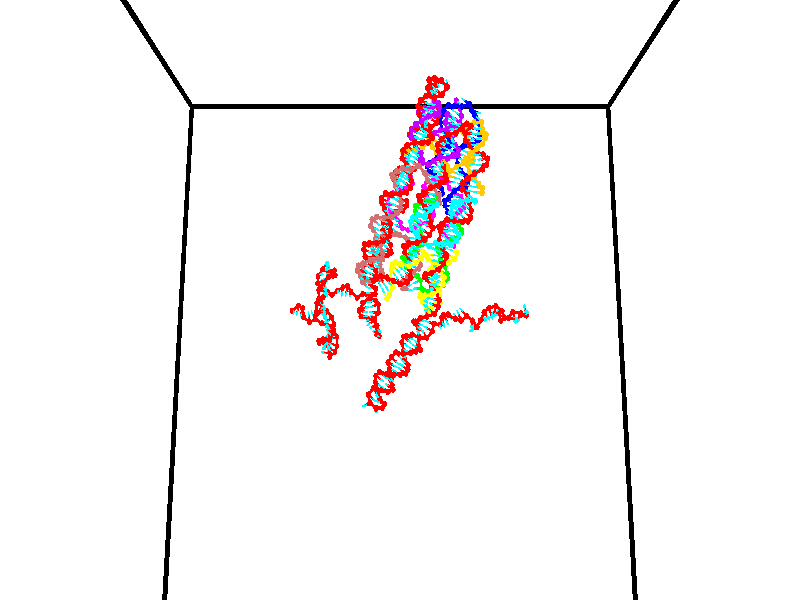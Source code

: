 // switches for output
#declare DRAW_BASES = 1; // possible values are 0, 1; only relevant for DNA ribbons
#declare DRAW_BASES_TYPE = 3; // possible values are 1, 2, 3; only relevant for DNA ribbons
#declare DRAW_FOG = 0; // set to 1 to enable fog

#include "colors.inc"

#include "transforms.inc"
background { rgb <1, 1, 1>}

#default {
   normal{
       ripples 0.25
       frequency 0.20
       turbulence 0.2
       lambda 5
   }
	finish {
		phong 0.1
		phong_size 40.
	}
}

// original window dimensions: 1024x640


// camera settings

camera {
	sky <0, 0.179814, -0.983701>
	up <0, 0.179814, -0.983701>
	right 1.6 * <1, 0, 0>
	location <35, 94.9851, 44.8844>
	look_at <35, 29.7336, 32.9568>
	direction <0, -65.2515, -11.9276>
	angle 67.0682
}


# declare cpy_camera_pos = <35, 94.9851, 44.8844>;
# if (DRAW_FOG = 1)
fog {
	fog_type 2
	up vnormalize(cpy_camera_pos)
	color rgbt<1,1,1,0.3>
	distance 1e-5
	fog_alt 3e-3
	fog_offset 56
}
# end


// LIGHTS

# declare lum = 6;
global_settings {
	ambient_light rgb lum * <0.05, 0.05, 0.05>
	max_trace_level 15
}# declare cpy_direct_light_amount = 0.25;
light_source
{	1000 * <-1, -1.16352, -0.803886>,
	rgb lum * cpy_direct_light_amount
	parallel
}

light_source
{	1000 * <1, 1.16352, 0.803886>,
	rgb lum * cpy_direct_light_amount
	parallel
}

// strand 0

// nucleotide -1

// particle -1
sphere {
	<24.059385, 34.621483, 34.764381> 0.250000
	pigment { color rgbt <1,0,0,0> }
	no_shadow
}
cylinder {
	<24.204988, 34.970329, 34.895168>,  <24.292351, 35.179638, 34.973640>, 0.100000
	pigment { color rgbt <1,0,0,0> }
	no_shadow
}
cylinder {
	<24.204988, 34.970329, 34.895168>,  <24.059385, 34.621483, 34.764381>, 0.100000
	pigment { color rgbt <1,0,0,0> }
	no_shadow
}

// particle -1
sphere {
	<24.204988, 34.970329, 34.895168> 0.100000
	pigment { color rgbt <1,0,0,0> }
	no_shadow
}
sphere {
	0, 1
	scale<0.080000,0.200000,0.300000>
	matrix <0.902335, -0.417216, 0.108275,
		0.230845, 0.255623, -0.938812,
		0.364009, 0.872117, 0.326970,
		24.314192, 35.231964, 34.993259>
	pigment { color rgbt <0,1,1,0> }
	no_shadow
}
cylinder {
	<24.739374, 34.914391, 34.372620>,  <24.059385, 34.621483, 34.764381>, 0.130000
	pigment { color rgbt <1,0,0,0> }
	no_shadow
}

// nucleotide -1

// particle -1
sphere {
	<24.739374, 34.914391, 34.372620> 0.250000
	pigment { color rgbt <1,0,0,0> }
	no_shadow
}
cylinder {
	<24.696983, 35.047394, 34.747471>,  <24.671549, 35.127197, 34.972382>, 0.100000
	pigment { color rgbt <1,0,0,0> }
	no_shadow
}
cylinder {
	<24.696983, 35.047394, 34.747471>,  <24.739374, 34.914391, 34.372620>, 0.100000
	pigment { color rgbt <1,0,0,0> }
	no_shadow
}

// particle -1
sphere {
	<24.696983, 35.047394, 34.747471> 0.100000
	pigment { color rgbt <1,0,0,0> }
	no_shadow
}
sphere {
	0, 1
	scale<0.080000,0.200000,0.300000>
	matrix <0.895158, -0.378452, 0.235512,
		0.432967, 0.863836, -0.257540,
		-0.105977, 0.332508, 0.937127,
		24.665190, 35.147148, 35.028610>
	pigment { color rgbt <0,1,1,0> }
	no_shadow
}
cylinder {
	<25.273567, 35.458466, 34.704094>,  <24.739374, 34.914391, 34.372620>, 0.130000
	pigment { color rgbt <1,0,0,0> }
	no_shadow
}

// nucleotide -1

// particle -1
sphere {
	<25.273567, 35.458466, 34.704094> 0.250000
	pigment { color rgbt <1,0,0,0> }
	no_shadow
}
cylinder {
	<25.131025, 35.190254, 34.964371>,  <25.045500, 35.029327, 35.120537>, 0.100000
	pigment { color rgbt <1,0,0,0> }
	no_shadow
}
cylinder {
	<25.131025, 35.190254, 34.964371>,  <25.273567, 35.458466, 34.704094>, 0.100000
	pigment { color rgbt <1,0,0,0> }
	no_shadow
}

// particle -1
sphere {
	<25.131025, 35.190254, 34.964371> 0.100000
	pigment { color rgbt <1,0,0,0> }
	no_shadow
}
sphere {
	0, 1
	scale<0.080000,0.200000,0.300000>
	matrix <0.928844, -0.178730, 0.324507,
		-0.101291, 0.720035, 0.686505,
		-0.356355, -0.670526, 0.650696,
		25.024118, 34.989098, 35.159580>
	pigment { color rgbt <0,1,1,0> }
	no_shadow
}
cylinder {
	<25.413574, 35.641548, 35.506279>,  <25.273567, 35.458466, 34.704094>, 0.130000
	pigment { color rgbt <1,0,0,0> }
	no_shadow
}

// nucleotide -1

// particle -1
sphere {
	<25.413574, 35.641548, 35.506279> 0.250000
	pigment { color rgbt <1,0,0,0> }
	no_shadow
}
cylinder {
	<25.399134, 35.273258, 35.350861>,  <25.390469, 35.052284, 35.257610>, 0.100000
	pigment { color rgbt <1,0,0,0> }
	no_shadow
}
cylinder {
	<25.399134, 35.273258, 35.350861>,  <25.413574, 35.641548, 35.506279>, 0.100000
	pigment { color rgbt <1,0,0,0> }
	no_shadow
}

// particle -1
sphere {
	<25.399134, 35.273258, 35.350861> 0.100000
	pigment { color rgbt <1,0,0,0> }
	no_shadow
}
sphere {
	0, 1
	scale<0.080000,0.200000,0.300000>
	matrix <0.995587, 0.000566, -0.093845,
		0.086625, -0.390217, 0.916639,
		-0.036102, -0.920723, -0.388544,
		25.388304, 34.997040, 35.234299>
	pigment { color rgbt <0,1,1,0> }
	no_shadow
}
cylinder {
	<25.931637, 35.023827, 35.805717>,  <25.413574, 35.641548, 35.506279>, 0.130000
	pigment { color rgbt <1,0,0,0> }
	no_shadow
}

// nucleotide -1

// particle -1
sphere {
	<25.931637, 35.023827, 35.805717> 0.250000
	pigment { color rgbt <1,0,0,0> }
	no_shadow
}
cylinder {
	<25.851419, 34.936226, 35.423759>,  <25.803289, 34.883663, 35.194584>, 0.100000
	pigment { color rgbt <1,0,0,0> }
	no_shadow
}
cylinder {
	<25.851419, 34.936226, 35.423759>,  <25.931637, 35.023827, 35.805717>, 0.100000
	pigment { color rgbt <1,0,0,0> }
	no_shadow
}

// particle -1
sphere {
	<25.851419, 34.936226, 35.423759> 0.100000
	pigment { color rgbt <1,0,0,0> }
	no_shadow
}
sphere {
	0, 1
	scale<0.080000,0.200000,0.300000>
	matrix <0.968084, 0.105257, -0.227453,
		0.150322, -0.970030, 0.190907,
		-0.200542, -0.219005, -0.954892,
		25.791258, 34.870525, 35.137291>
	pigment { color rgbt <0,1,1,0> }
	no_shadow
}
cylinder {
	<26.423601, 34.457672, 35.473503>,  <25.931637, 35.023827, 35.805717>, 0.130000
	pigment { color rgbt <1,0,0,0> }
	no_shadow
}

// nucleotide -1

// particle -1
sphere {
	<26.423601, 34.457672, 35.473503> 0.250000
	pigment { color rgbt <1,0,0,0> }
	no_shadow
}
cylinder {
	<26.262648, 34.724499, 35.222710>,  <26.166077, 34.884594, 35.072235>, 0.100000
	pigment { color rgbt <1,0,0,0> }
	no_shadow
}
cylinder {
	<26.262648, 34.724499, 35.222710>,  <26.423601, 34.457672, 35.473503>, 0.100000
	pigment { color rgbt <1,0,0,0> }
	no_shadow
}

// particle -1
sphere {
	<26.262648, 34.724499, 35.222710> 0.100000
	pigment { color rgbt <1,0,0,0> }
	no_shadow
}
sphere {
	0, 1
	scale<0.080000,0.200000,0.300000>
	matrix <0.915036, 0.271931, -0.297931,
		-0.028245, -0.693594, -0.719813,
		-0.402382, 0.667070, -0.626982,
		26.141933, 34.924618, 35.034615>
	pigment { color rgbt <0,1,1,0> }
	no_shadow
}
cylinder {
	<26.986492, 33.898525, 35.728443>,  <26.423601, 34.457672, 35.473503>, 0.130000
	pigment { color rgbt <1,0,0,0> }
	no_shadow
}

// nucleotide -1

// particle -1
sphere {
	<26.986492, 33.898525, 35.728443> 0.250000
	pigment { color rgbt <1,0,0,0> }
	no_shadow
}
cylinder {
	<27.329676, 33.997845, 35.908333>,  <27.535585, 34.057438, 36.016266>, 0.100000
	pigment { color rgbt <1,0,0,0> }
	no_shadow
}
cylinder {
	<27.329676, 33.997845, 35.908333>,  <26.986492, 33.898525, 35.728443>, 0.100000
	pigment { color rgbt <1,0,0,0> }
	no_shadow
}

// particle -1
sphere {
	<27.329676, 33.997845, 35.908333> 0.100000
	pigment { color rgbt <1,0,0,0> }
	no_shadow
}
sphere {
	0, 1
	scale<0.080000,0.200000,0.300000>
	matrix <-0.043914, -0.836778, 0.545779,
		0.511837, -0.488006, -0.707017,
		0.857960, 0.248302, 0.449724,
		27.587063, 34.072334, 36.043251>
	pigment { color rgbt <0,1,1,0> }
	no_shadow
}
cylinder {
	<27.478601, 33.249691, 35.810139>,  <26.986492, 33.898525, 35.728443>, 0.130000
	pigment { color rgbt <1,0,0,0> }
	no_shadow
}

// nucleotide -1

// particle -1
sphere {
	<27.478601, 33.249691, 35.810139> 0.250000
	pigment { color rgbt <1,0,0,0> }
	no_shadow
}
cylinder {
	<27.574797, 33.518532, 36.090267>,  <27.632513, 33.679836, 36.258343>, 0.100000
	pigment { color rgbt <1,0,0,0> }
	no_shadow
}
cylinder {
	<27.574797, 33.518532, 36.090267>,  <27.478601, 33.249691, 35.810139>, 0.100000
	pigment { color rgbt <1,0,0,0> }
	no_shadow
}

// particle -1
sphere {
	<27.574797, 33.518532, 36.090267> 0.100000
	pigment { color rgbt <1,0,0,0> }
	no_shadow
}
sphere {
	0, 1
	scale<0.080000,0.200000,0.300000>
	matrix <0.170105, -0.739508, 0.651301,
		0.955631, -0.037501, -0.292170,
		0.240487, 0.672103, 0.700317,
		27.646942, 33.720161, 36.300362>
	pigment { color rgbt <0,1,1,0> }
	no_shadow
}
cylinder {
	<28.132723, 32.974396, 36.150829>,  <27.478601, 33.249691, 35.810139>, 0.130000
	pigment { color rgbt <1,0,0,0> }
	no_shadow
}

// nucleotide -1

// particle -1
sphere {
	<28.132723, 32.974396, 36.150829> 0.250000
	pigment { color rgbt <1,0,0,0> }
	no_shadow
}
cylinder {
	<27.942038, 33.239979, 36.381271>,  <27.827627, 33.399330, 36.519539>, 0.100000
	pigment { color rgbt <1,0,0,0> }
	no_shadow
}
cylinder {
	<27.942038, 33.239979, 36.381271>,  <28.132723, 32.974396, 36.150829>, 0.100000
	pigment { color rgbt <1,0,0,0> }
	no_shadow
}

// particle -1
sphere {
	<27.942038, 33.239979, 36.381271> 0.100000
	pigment { color rgbt <1,0,0,0> }
	no_shadow
}
sphere {
	0, 1
	scale<0.080000,0.200000,0.300000>
	matrix <-0.019624, -0.663245, 0.748145,
		0.878840, 0.345344, 0.329207,
		-0.476712, 0.663960, 0.576110,
		27.799025, 33.439167, 36.554104>
	pigment { color rgbt <0,1,1,0> }
	no_shadow
}
cylinder {
	<28.461788, 32.893402, 36.783463>,  <28.132723, 32.974396, 36.150829>, 0.130000
	pigment { color rgbt <1,0,0,0> }
	no_shadow
}

// nucleotide -1

// particle -1
sphere {
	<28.461788, 32.893402, 36.783463> 0.250000
	pigment { color rgbt <1,0,0,0> }
	no_shadow
}
cylinder {
	<28.118715, 33.067219, 36.893406>,  <27.912870, 33.171509, 36.959373>, 0.100000
	pigment { color rgbt <1,0,0,0> }
	no_shadow
}
cylinder {
	<28.118715, 33.067219, 36.893406>,  <28.461788, 32.893402, 36.783463>, 0.100000
	pigment { color rgbt <1,0,0,0> }
	no_shadow
}

// particle -1
sphere {
	<28.118715, 33.067219, 36.893406> 0.100000
	pigment { color rgbt <1,0,0,0> }
	no_shadow
}
sphere {
	0, 1
	scale<0.080000,0.200000,0.300000>
	matrix <-0.047934, -0.599811, 0.798704,
		0.511938, 0.671861, 0.535278,
		-0.857684, 0.434546, 0.274861,
		27.861410, 33.197582, 36.975864>
	pigment { color rgbt <0,1,1,0> }
	no_shadow
}
cylinder {
	<28.510517, 33.093319, 37.577515>,  <28.461788, 32.893402, 36.783463>, 0.130000
	pigment { color rgbt <1,0,0,0> }
	no_shadow
}

// nucleotide -1

// particle -1
sphere {
	<28.510517, 33.093319, 37.577515> 0.250000
	pigment { color rgbt <1,0,0,0> }
	no_shadow
}
cylinder {
	<28.131287, 33.043941, 37.460274>,  <27.903748, 33.014317, 37.389927>, 0.100000
	pigment { color rgbt <1,0,0,0> }
	no_shadow
}
cylinder {
	<28.131287, 33.043941, 37.460274>,  <28.510517, 33.093319, 37.577515>, 0.100000
	pigment { color rgbt <1,0,0,0> }
	no_shadow
}

// particle -1
sphere {
	<28.131287, 33.043941, 37.460274> 0.100000
	pigment { color rgbt <1,0,0,0> }
	no_shadow
}
sphere {
	0, 1
	scale<0.080000,0.200000,0.300000>
	matrix <-0.112108, -0.732742, 0.671209,
		-0.297625, 0.669217, 0.680858,
		-0.948078, -0.123439, -0.293107,
		27.846863, 33.006908, 37.372341>
	pigment { color rgbt <0,1,1,0> }
	no_shadow
}
cylinder {
	<28.278755, 32.727448, 38.072964>,  <28.510517, 33.093319, 37.577515>, 0.130000
	pigment { color rgbt <1,0,0,0> }
	no_shadow
}

// nucleotide -1

// particle -1
sphere {
	<28.278755, 32.727448, 38.072964> 0.250000
	pigment { color rgbt <1,0,0,0> }
	no_shadow
}
cylinder {
	<27.947313, 32.710716, 37.849655>,  <27.748449, 32.700676, 37.715672>, 0.100000
	pigment { color rgbt <1,0,0,0> }
	no_shadow
}
cylinder {
	<27.947313, 32.710716, 37.849655>,  <28.278755, 32.727448, 38.072964>, 0.100000
	pigment { color rgbt <1,0,0,0> }
	no_shadow
}

// particle -1
sphere {
	<27.947313, 32.710716, 37.849655> 0.100000
	pigment { color rgbt <1,0,0,0> }
	no_shadow
}
sphere {
	0, 1
	scale<0.080000,0.200000,0.300000>
	matrix <-0.313191, -0.791924, 0.524183,
		-0.464034, 0.609185, 0.643091,
		-0.828603, -0.041829, -0.558271,
		27.698732, 32.698166, 37.682175>
	pigment { color rgbt <0,1,1,0> }
	no_shadow
}
cylinder {
	<27.712849, 32.619564, 38.485012>,  <28.278755, 32.727448, 38.072964>, 0.130000
	pigment { color rgbt <1,0,0,0> }
	no_shadow
}

// nucleotide -1

// particle -1
sphere {
	<27.712849, 32.619564, 38.485012> 0.250000
	pigment { color rgbt <1,0,0,0> }
	no_shadow
}
cylinder {
	<27.625591, 32.474339, 38.122665>,  <27.573236, 32.387203, 37.905258>, 0.100000
	pigment { color rgbt <1,0,0,0> }
	no_shadow
}
cylinder {
	<27.625591, 32.474339, 38.122665>,  <27.712849, 32.619564, 38.485012>, 0.100000
	pigment { color rgbt <1,0,0,0> }
	no_shadow
}

// particle -1
sphere {
	<27.625591, 32.474339, 38.122665> 0.100000
	pigment { color rgbt <1,0,0,0> }
	no_shadow
}
sphere {
	0, 1
	scale<0.080000,0.200000,0.300000>
	matrix <-0.265556, -0.871116, 0.413081,
		-0.939092, 0.330670, 0.093615,
		-0.218143, -0.363062, -0.905870,
		27.560148, 32.365421, 37.850906>
	pigment { color rgbt <0,1,1,0> }
	no_shadow
}
cylinder {
	<27.660246, 31.967468, 38.131149>,  <27.712849, 32.619564, 38.485012>, 0.130000
	pigment { color rgbt <1,0,0,0> }
	no_shadow
}

// nucleotide -1

// particle -1
sphere {
	<27.660246, 31.967468, 38.131149> 0.250000
	pigment { color rgbt <1,0,0,0> }
	no_shadow
}
cylinder {
	<27.275406, 32.064266, 38.080868>,  <27.044502, 32.122345, 38.050697>, 0.100000
	pigment { color rgbt <1,0,0,0> }
	no_shadow
}
cylinder {
	<27.275406, 32.064266, 38.080868>,  <27.660246, 31.967468, 38.131149>, 0.100000
	pigment { color rgbt <1,0,0,0> }
	no_shadow
}

// particle -1
sphere {
	<27.275406, 32.064266, 38.080868> 0.100000
	pigment { color rgbt <1,0,0,0> }
	no_shadow
}
sphere {
	0, 1
	scale<0.080000,0.200000,0.300000>
	matrix <0.257377, 0.653493, -0.711831,
		-0.090111, -0.717206, -0.691010,
		-0.962100, 0.241994, -0.125706,
		26.986776, 32.136864, 38.043156>
	pigment { color rgbt <0,1,1,0> }
	no_shadow
}
cylinder {
	<27.444012, 31.919094, 37.323540>,  <27.660246, 31.967468, 38.131149>, 0.130000
	pigment { color rgbt <1,0,0,0> }
	no_shadow
}

// nucleotide -1

// particle -1
sphere {
	<27.444012, 31.919094, 37.323540> 0.250000
	pigment { color rgbt <1,0,0,0> }
	no_shadow
}
cylinder {
	<27.251537, 32.193592, 37.541725>,  <27.136053, 32.358292, 37.672634>, 0.100000
	pigment { color rgbt <1,0,0,0> }
	no_shadow
}
cylinder {
	<27.251537, 32.193592, 37.541725>,  <27.444012, 31.919094, 37.323540>, 0.100000
	pigment { color rgbt <1,0,0,0> }
	no_shadow
}

// particle -1
sphere {
	<27.251537, 32.193592, 37.541725> 0.100000
	pigment { color rgbt <1,0,0,0> }
	no_shadow
}
sphere {
	0, 1
	scale<0.080000,0.200000,0.300000>
	matrix <0.333828, 0.718796, -0.609829,
		-0.810566, -0.111352, -0.574963,
		-0.481187, 0.686246, 0.545459,
		27.107182, 32.399467, 37.705364>
	pigment { color rgbt <0,1,1,0> }
	no_shadow
}
cylinder {
	<26.971445, 32.416271, 36.883926>,  <27.444012, 31.919094, 37.323540>, 0.130000
	pigment { color rgbt <1,0,0,0> }
	no_shadow
}

// nucleotide -1

// particle -1
sphere {
	<26.971445, 32.416271, 36.883926> 0.250000
	pigment { color rgbt <1,0,0,0> }
	no_shadow
}
cylinder {
	<27.086788, 32.595325, 37.222507>,  <27.155994, 32.702759, 37.425655>, 0.100000
	pigment { color rgbt <1,0,0,0> }
	no_shadow
}
cylinder {
	<27.086788, 32.595325, 37.222507>,  <26.971445, 32.416271, 36.883926>, 0.100000
	pigment { color rgbt <1,0,0,0> }
	no_shadow
}

// particle -1
sphere {
	<27.086788, 32.595325, 37.222507> 0.100000
	pigment { color rgbt <1,0,0,0> }
	no_shadow
}
sphere {
	0, 1
	scale<0.080000,0.200000,0.300000>
	matrix <0.479089, 0.697941, -0.532308,
		-0.829049, 0.559020, -0.013197,
		0.288360, 0.447632, 0.846448,
		27.173296, 32.729614, 37.476440>
	pigment { color rgbt <0,1,1,0> }
	no_shadow
}
cylinder {
	<26.629009, 33.109222, 37.131382>,  <26.971445, 32.416271, 36.883926>, 0.130000
	pigment { color rgbt <1,0,0,0> }
	no_shadow
}

// nucleotide -1

// particle -1
sphere {
	<26.629009, 33.109222, 37.131382> 0.250000
	pigment { color rgbt <1,0,0,0> }
	no_shadow
}
cylinder {
	<27.012012, 33.096378, 37.246029>,  <27.241814, 33.088673, 37.314819>, 0.100000
	pigment { color rgbt <1,0,0,0> }
	no_shadow
}
cylinder {
	<27.012012, 33.096378, 37.246029>,  <26.629009, 33.109222, 37.131382>, 0.100000
	pigment { color rgbt <1,0,0,0> }
	no_shadow
}

// particle -1
sphere {
	<27.012012, 33.096378, 37.246029> 0.100000
	pigment { color rgbt <1,0,0,0> }
	no_shadow
}
sphere {
	0, 1
	scale<0.080000,0.200000,0.300000>
	matrix <0.168478, 0.868876, -0.465479,
		-0.234090, 0.493988, 0.837364,
		0.957506, -0.032113, 0.286621,
		27.299265, 33.086746, 37.332016>
	pigment { color rgbt <0,1,1,0> }
	no_shadow
}
cylinder {
	<26.777800, 33.818707, 37.411453>,  <26.629009, 33.109222, 37.131382>, 0.130000
	pigment { color rgbt <1,0,0,0> }
	no_shadow
}

// nucleotide -1

// particle -1
sphere {
	<26.777800, 33.818707, 37.411453> 0.250000
	pigment { color rgbt <1,0,0,0> }
	no_shadow
}
cylinder {
	<27.121891, 33.649921, 37.296940>,  <27.328346, 33.548653, 37.228230>, 0.100000
	pigment { color rgbt <1,0,0,0> }
	no_shadow
}
cylinder {
	<27.121891, 33.649921, 37.296940>,  <26.777800, 33.818707, 37.411453>, 0.100000
	pigment { color rgbt <1,0,0,0> }
	no_shadow
}

// particle -1
sphere {
	<27.121891, 33.649921, 37.296940> 0.100000
	pigment { color rgbt <1,0,0,0> }
	no_shadow
}
sphere {
	0, 1
	scale<0.080000,0.200000,0.300000>
	matrix <0.263451, 0.848488, -0.458979,
		0.436581, 0.319403, 0.841058,
		0.860227, -0.421959, -0.286286,
		27.379959, 33.523335, 37.211056>
	pigment { color rgbt <0,1,1,0> }
	no_shadow
}
cylinder {
	<27.217485, 34.312988, 37.363232>,  <26.777800, 33.818707, 37.411453>, 0.130000
	pigment { color rgbt <1,0,0,0> }
	no_shadow
}

// nucleotide -1

// particle -1
sphere {
	<27.217485, 34.312988, 37.363232> 0.250000
	pigment { color rgbt <1,0,0,0> }
	no_shadow
}
cylinder {
	<27.406313, 34.054131, 37.123779>,  <27.519609, 33.898815, 36.980106>, 0.100000
	pigment { color rgbt <1,0,0,0> }
	no_shadow
}
cylinder {
	<27.406313, 34.054131, 37.123779>,  <27.217485, 34.312988, 37.363232>, 0.100000
	pigment { color rgbt <1,0,0,0> }
	no_shadow
}

// particle -1
sphere {
	<27.406313, 34.054131, 37.123779> 0.100000
	pigment { color rgbt <1,0,0,0> }
	no_shadow
}
sphere {
	0, 1
	scale<0.080000,0.200000,0.300000>
	matrix <0.221226, 0.744293, -0.630148,
		0.853353, 0.165039, 0.494521,
		0.472068, -0.647140, -0.598634,
		27.547934, 33.859989, 36.944191>
	pigment { color rgbt <0,1,1,0> }
	no_shadow
}
cylinder {
	<27.897255, 34.572899, 37.268974>,  <27.217485, 34.312988, 37.363232>, 0.130000
	pigment { color rgbt <1,0,0,0> }
	no_shadow
}

// nucleotide -1

// particle -1
sphere {
	<27.897255, 34.572899, 37.268974> 0.250000
	pigment { color rgbt <1,0,0,0> }
	no_shadow
}
cylinder {
	<27.817392, 34.319759, 36.969738>,  <27.769474, 34.167873, 36.790195>, 0.100000
	pigment { color rgbt <1,0,0,0> }
	no_shadow
}
cylinder {
	<27.817392, 34.319759, 36.969738>,  <27.897255, 34.572899, 37.268974>, 0.100000
	pigment { color rgbt <1,0,0,0> }
	no_shadow
}

// particle -1
sphere {
	<27.817392, 34.319759, 36.969738> 0.100000
	pigment { color rgbt <1,0,0,0> }
	no_shadow
}
sphere {
	0, 1
	scale<0.080000,0.200000,0.300000>
	matrix <0.051170, 0.755685, -0.652933,
		0.978529, -0.168643, -0.118495,
		-0.199658, -0.632851, -0.748089,
		27.757494, 34.129906, 36.745312>
	pigment { color rgbt <0,1,1,0> }
	no_shadow
}
cylinder {
	<28.299862, 34.734806, 36.726276>,  <27.897255, 34.572899, 37.268974>, 0.130000
	pigment { color rgbt <1,0,0,0> }
	no_shadow
}

// nucleotide -1

// particle -1
sphere {
	<28.299862, 34.734806, 36.726276> 0.250000
	pigment { color rgbt <1,0,0,0> }
	no_shadow
}
cylinder {
	<27.997437, 34.538914, 36.552597>,  <27.815981, 34.421379, 36.448387>, 0.100000
	pigment { color rgbt <1,0,0,0> }
	no_shadow
}
cylinder {
	<27.997437, 34.538914, 36.552597>,  <28.299862, 34.734806, 36.726276>, 0.100000
	pigment { color rgbt <1,0,0,0> }
	no_shadow
}

// particle -1
sphere {
	<27.997437, 34.538914, 36.552597> 0.100000
	pigment { color rgbt <1,0,0,0> }
	no_shadow
}
sphere {
	0, 1
	scale<0.080000,0.200000,0.300000>
	matrix <-0.192857, 0.800659, -0.567232,
		0.625437, -0.345126, -0.699798,
		-0.756065, -0.489729, -0.434201,
		27.770617, 34.391994, 36.422337>
	pigment { color rgbt <0,1,1,0> }
	no_shadow
}
cylinder {
	<28.352976, 34.897591, 35.971291>,  <28.299862, 34.734806, 36.726276>, 0.130000
	pigment { color rgbt <1,0,0,0> }
	no_shadow
}

// nucleotide -1

// particle -1
sphere {
	<28.352976, 34.897591, 35.971291> 0.250000
	pigment { color rgbt <1,0,0,0> }
	no_shadow
}
cylinder {
	<27.976894, 34.770824, 36.021225>,  <27.751245, 34.694767, 36.051186>, 0.100000
	pigment { color rgbt <1,0,0,0> }
	no_shadow
}
cylinder {
	<27.976894, 34.770824, 36.021225>,  <28.352976, 34.897591, 35.971291>, 0.100000
	pigment { color rgbt <1,0,0,0> }
	no_shadow
}

// particle -1
sphere {
	<27.976894, 34.770824, 36.021225> 0.100000
	pigment { color rgbt <1,0,0,0> }
	no_shadow
}
sphere {
	0, 1
	scale<0.080000,0.200000,0.300000>
	matrix <-0.302471, 0.608303, -0.733811,
		0.156616, -0.727691, -0.667785,
		-0.940204, -0.316912, 0.124835,
		27.694834, 34.675751, 36.058674>
	pigment { color rgbt <0,1,1,0> }
	no_shadow
}
cylinder {
	<28.105804, 34.605770, 35.340721>,  <28.352976, 34.897591, 35.971291>, 0.130000
	pigment { color rgbt <1,0,0,0> }
	no_shadow
}

// nucleotide -1

// particle -1
sphere {
	<28.105804, 34.605770, 35.340721> 0.250000
	pigment { color rgbt <1,0,0,0> }
	no_shadow
}
cylinder {
	<27.812534, 34.765114, 35.561180>,  <27.636572, 34.860718, 35.693455>, 0.100000
	pigment { color rgbt <1,0,0,0> }
	no_shadow
}
cylinder {
	<27.812534, 34.765114, 35.561180>,  <28.105804, 34.605770, 35.340721>, 0.100000
	pigment { color rgbt <1,0,0,0> }
	no_shadow
}

// particle -1
sphere {
	<27.812534, 34.765114, 35.561180> 0.100000
	pigment { color rgbt <1,0,0,0> }
	no_shadow
}
sphere {
	0, 1
	scale<0.080000,0.200000,0.300000>
	matrix <-0.131218, 0.712365, -0.689433,
		-0.667262, -0.577796, -0.470015,
		-0.733174, 0.398358, 0.551151,
		27.592583, 34.884621, 35.726524>
	pigment { color rgbt <0,1,1,0> }
	no_shadow
}
cylinder {
	<27.606762, 34.793682, 34.848213>,  <28.105804, 34.605770, 35.340721>, 0.130000
	pigment { color rgbt <1,0,0,0> }
	no_shadow
}

// nucleotide -1

// particle -1
sphere {
	<27.606762, 34.793682, 34.848213> 0.250000
	pigment { color rgbt <1,0,0,0> }
	no_shadow
}
cylinder {
	<27.559462, 35.008167, 35.182518>,  <27.531082, 35.136860, 35.383099>, 0.100000
	pigment { color rgbt <1,0,0,0> }
	no_shadow
}
cylinder {
	<27.559462, 35.008167, 35.182518>,  <27.606762, 34.793682, 34.848213>, 0.100000
	pigment { color rgbt <1,0,0,0> }
	no_shadow
}

// particle -1
sphere {
	<27.559462, 35.008167, 35.182518> 0.100000
	pigment { color rgbt <1,0,0,0> }
	no_shadow
}
sphere {
	0, 1
	scale<0.080000,0.200000,0.300000>
	matrix <0.048976, 0.843789, -0.534436,
		-0.991775, -0.022265, -0.126039,
		-0.118249, 0.536213, 0.835759,
		27.523987, 35.169033, 35.433247>
	pigment { color rgbt <0,1,1,0> }
	no_shadow
}
cylinder {
	<27.067560, 35.159443, 34.785988>,  <27.606762, 34.793682, 34.848213>, 0.130000
	pigment { color rgbt <1,0,0,0> }
	no_shadow
}

// nucleotide -1

// particle -1
sphere {
	<27.067560, 35.159443, 34.785988> 0.250000
	pigment { color rgbt <1,0,0,0> }
	no_shadow
}
cylinder {
	<27.285053, 35.345715, 35.065273>,  <27.415548, 35.457478, 35.232845>, 0.100000
	pigment { color rgbt <1,0,0,0> }
	no_shadow
}
cylinder {
	<27.285053, 35.345715, 35.065273>,  <27.067560, 35.159443, 34.785988>, 0.100000
	pigment { color rgbt <1,0,0,0> }
	no_shadow
}

// particle -1
sphere {
	<27.285053, 35.345715, 35.065273> 0.100000
	pigment { color rgbt <1,0,0,0> }
	no_shadow
}
sphere {
	0, 1
	scale<0.080000,0.200000,0.300000>
	matrix <-0.091047, 0.859756, -0.502524,
		-0.834306, 0.209668, 0.509875,
		0.543731, 0.465682, 0.698210,
		27.448172, 35.485420, 35.274734>
	pigment { color rgbt <0,1,1,0> }
	no_shadow
}
cylinder {
	<26.695539, 35.751995, 35.214840>,  <27.067560, 35.159443, 34.785988>, 0.130000
	pigment { color rgbt <1,0,0,0> }
	no_shadow
}

// nucleotide -1

// particle -1
sphere {
	<26.695539, 35.751995, 35.214840> 0.250000
	pigment { color rgbt <1,0,0,0> }
	no_shadow
}
cylinder {
	<27.091385, 35.791981, 35.173515>,  <27.328892, 35.815971, 35.148720>, 0.100000
	pigment { color rgbt <1,0,0,0> }
	no_shadow
}
cylinder {
	<27.091385, 35.791981, 35.173515>,  <26.695539, 35.751995, 35.214840>, 0.100000
	pigment { color rgbt <1,0,0,0> }
	no_shadow
}

// particle -1
sphere {
	<27.091385, 35.791981, 35.173515> 0.100000
	pigment { color rgbt <1,0,0,0> }
	no_shadow
}
sphere {
	0, 1
	scale<0.080000,0.200000,0.300000>
	matrix <-0.139460, 0.841948, -0.521225,
		0.034880, 0.530219, 0.847143,
		0.989613, 0.099962, -0.103311,
		27.388269, 35.821968, 35.142521>
	pigment { color rgbt <0,1,1,0> }
	no_shadow
}
cylinder {
	<26.793085, 36.556198, 35.215336>,  <26.695539, 35.751995, 35.214840>, 0.130000
	pigment { color rgbt <1,0,0,0> }
	no_shadow
}

// nucleotide -1

// particle -1
sphere {
	<26.793085, 36.556198, 35.215336> 0.250000
	pigment { color rgbt <1,0,0,0> }
	no_shadow
}
cylinder {
	<27.168488, 36.538982, 35.078308>,  <27.393730, 36.528652, 34.996094>, 0.100000
	pigment { color rgbt <1,0,0,0> }
	no_shadow
}
cylinder {
	<27.168488, 36.538982, 35.078308>,  <26.793085, 36.556198, 35.215336>, 0.100000
	pigment { color rgbt <1,0,0,0> }
	no_shadow
}

// particle -1
sphere {
	<27.168488, 36.538982, 35.078308> 0.100000
	pigment { color rgbt <1,0,0,0> }
	no_shadow
}
sphere {
	0, 1
	scale<0.080000,0.200000,0.300000>
	matrix <-0.262107, -0.734645, -0.625777,
		-0.224729, 0.677085, -0.700752,
		0.938508, -0.043042, -0.342565,
		27.450039, 36.526070, 34.975540>
	pigment { color rgbt <0,1,1,0> }
	no_shadow
}
cylinder {
	<26.849466, 36.717999, 34.504539>,  <26.793085, 36.556198, 35.215336>, 0.130000
	pigment { color rgbt <1,0,0,0> }
	no_shadow
}

// nucleotide -1

// particle -1
sphere {
	<26.849466, 36.717999, 34.504539> 0.250000
	pigment { color rgbt <1,0,0,0> }
	no_shadow
}
cylinder {
	<27.151773, 36.482761, 34.619755>,  <27.333157, 36.341618, 34.688885>, 0.100000
	pigment { color rgbt <1,0,0,0> }
	no_shadow
}
cylinder {
	<27.151773, 36.482761, 34.619755>,  <26.849466, 36.717999, 34.504539>, 0.100000
	pigment { color rgbt <1,0,0,0> }
	no_shadow
}

// particle -1
sphere {
	<27.151773, 36.482761, 34.619755> 0.100000
	pigment { color rgbt <1,0,0,0> }
	no_shadow
}
sphere {
	0, 1
	scale<0.080000,0.200000,0.300000>
	matrix <-0.166219, -0.597735, -0.784273,
		0.633395, 0.544849, -0.549500,
		0.755766, -0.588092, 0.288038,
		27.378504, 36.306335, 34.706165>
	pigment { color rgbt <0,1,1,0> }
	no_shadow
}
cylinder {
	<27.418377, 36.500271, 33.960182>,  <26.849466, 36.717999, 34.504539>, 0.130000
	pigment { color rgbt <1,0,0,0> }
	no_shadow
}

// nucleotide -1

// particle -1
sphere {
	<27.418377, 36.500271, 33.960182> 0.250000
	pigment { color rgbt <1,0,0,0> }
	no_shadow
}
cylinder {
	<27.307360, 36.220161, 34.223267>,  <27.240749, 36.052097, 34.381119>, 0.100000
	pigment { color rgbt <1,0,0,0> }
	no_shadow
}
cylinder {
	<27.307360, 36.220161, 34.223267>,  <27.418377, 36.500271, 33.960182>, 0.100000
	pigment { color rgbt <1,0,0,0> }
	no_shadow
}

// particle -1
sphere {
	<27.307360, 36.220161, 34.223267> 0.100000
	pigment { color rgbt <1,0,0,0> }
	no_shadow
}
sphere {
	0, 1
	scale<0.080000,0.200000,0.300000>
	matrix <-0.240487, -0.612173, -0.753266,
		0.930127, -0.367236, 0.001498,
		-0.277544, -0.700273, 0.657714,
		27.224096, 36.010078, 34.420582>
	pigment { color rgbt <0,1,1,0> }
	no_shadow
}
cylinder {
	<26.937452, 35.976723, 33.979382>,  <27.418377, 36.500271, 33.960182>, 0.130000
	pigment { color rgbt <1,0,0,0> }
	no_shadow
}

// nucleotide -1

// particle -1
sphere {
	<26.937452, 35.976723, 33.979382> 0.250000
	pigment { color rgbt <1,0,0,0> }
	no_shadow
}
cylinder {
	<27.319016, 36.016758, 33.866215>,  <27.547955, 36.040779, 33.798317>, 0.100000
	pigment { color rgbt <1,0,0,0> }
	no_shadow
}
cylinder {
	<27.319016, 36.016758, 33.866215>,  <26.937452, 35.976723, 33.979382>, 0.100000
	pigment { color rgbt <1,0,0,0> }
	no_shadow
}

// particle -1
sphere {
	<27.319016, 36.016758, 33.866215> 0.100000
	pigment { color rgbt <1,0,0,0> }
	no_shadow
}
sphere {
	0, 1
	scale<0.080000,0.200000,0.300000>
	matrix <-0.227545, -0.373419, -0.899323,
		-0.195655, 0.922248, -0.333433,
		0.953909, 0.100086, -0.282914,
		27.605188, 36.046783, 33.781342>
	pigment { color rgbt <0,1,1,0> }
	no_shadow
}
cylinder {
	<26.951572, 36.321781, 33.319187>,  <26.937452, 35.976723, 33.979382>, 0.130000
	pigment { color rgbt <1,0,0,0> }
	no_shadow
}

// nucleotide -1

// particle -1
sphere {
	<26.951572, 36.321781, 33.319187> 0.250000
	pigment { color rgbt <1,0,0,0> }
	no_shadow
}
cylinder {
	<27.257771, 36.064404, 33.319172>,  <27.441490, 35.909977, 33.319164>, 0.100000
	pigment { color rgbt <1,0,0,0> }
	no_shadow
}
cylinder {
	<27.257771, 36.064404, 33.319172>,  <26.951572, 36.321781, 33.319187>, 0.100000
	pigment { color rgbt <1,0,0,0> }
	no_shadow
}

// particle -1
sphere {
	<27.257771, 36.064404, 33.319172> 0.100000
	pigment { color rgbt <1,0,0,0> }
	no_shadow
}
sphere {
	0, 1
	scale<0.080000,0.200000,0.300000>
	matrix <-0.321667, -0.382637, -0.866094,
		0.557269, 0.663001, -0.499881,
		0.765495, -0.643442, -0.000034,
		27.487419, 35.871372, 33.319160>
	pigment { color rgbt <0,1,1,0> }
	no_shadow
}
cylinder {
	<27.407370, 36.458199, 32.724842>,  <26.951572, 36.321781, 33.319187>, 0.130000
	pigment { color rgbt <1,0,0,0> }
	no_shadow
}

// nucleotide -1

// particle -1
sphere {
	<27.407370, 36.458199, 32.724842> 0.250000
	pigment { color rgbt <1,0,0,0> }
	no_shadow
}
cylinder {
	<27.426287, 36.069382, 32.816833>,  <27.437637, 35.836090, 32.872028>, 0.100000
	pigment { color rgbt <1,0,0,0> }
	no_shadow
}
cylinder {
	<27.426287, 36.069382, 32.816833>,  <27.407370, 36.458199, 32.724842>, 0.100000
	pigment { color rgbt <1,0,0,0> }
	no_shadow
}

// particle -1
sphere {
	<27.426287, 36.069382, 32.816833> 0.100000
	pigment { color rgbt <1,0,0,0> }
	no_shadow
}
sphere {
	0, 1
	scale<0.080000,0.200000,0.300000>
	matrix <-0.203437, -0.234782, -0.950521,
		0.977945, -0.001835, -0.208853,
		0.047291, -0.972046, 0.229977,
		27.440474, 35.777767, 32.885826>
	pigment { color rgbt <0,1,1,0> }
	no_shadow
}
cylinder {
	<27.854387, 36.172802, 32.199188>,  <27.407370, 36.458199, 32.724842>, 0.130000
	pigment { color rgbt <1,0,0,0> }
	no_shadow
}

// nucleotide -1

// particle -1
sphere {
	<27.854387, 36.172802, 32.199188> 0.250000
	pigment { color rgbt <1,0,0,0> }
	no_shadow
}
cylinder {
	<27.681608, 35.831371, 32.315693>,  <27.577940, 35.626514, 32.385593>, 0.100000
	pigment { color rgbt <1,0,0,0> }
	no_shadow
}
cylinder {
	<27.681608, 35.831371, 32.315693>,  <27.854387, 36.172802, 32.199188>, 0.100000
	pigment { color rgbt <1,0,0,0> }
	no_shadow
}

// particle -1
sphere {
	<27.681608, 35.831371, 32.315693> 0.100000
	pigment { color rgbt <1,0,0,0> }
	no_shadow
}
sphere {
	0, 1
	scale<0.080000,0.200000,0.300000>
	matrix <0.120988, -0.374861, -0.919152,
		0.893746, -0.361788, 0.265193,
		-0.431949, -0.853574, 0.291259,
		27.552023, 35.575298, 32.403072>
	pigment { color rgbt <0,1,1,0> }
	no_shadow
}
cylinder {
	<28.291594, 35.665855, 31.972036>,  <27.854387, 36.172802, 32.199188>, 0.130000
	pigment { color rgbt <1,0,0,0> }
	no_shadow
}

// nucleotide -1

// particle -1
sphere {
	<28.291594, 35.665855, 31.972036> 0.250000
	pigment { color rgbt <1,0,0,0> }
	no_shadow
}
cylinder {
	<27.949511, 35.462860, 32.014126>,  <27.744261, 35.341061, 32.039379>, 0.100000
	pigment { color rgbt <1,0,0,0> }
	no_shadow
}
cylinder {
	<27.949511, 35.462860, 32.014126>,  <28.291594, 35.665855, 31.972036>, 0.100000
	pigment { color rgbt <1,0,0,0> }
	no_shadow
}

// particle -1
sphere {
	<27.949511, 35.462860, 32.014126> 0.100000
	pigment { color rgbt <1,0,0,0> }
	no_shadow
}
sphere {
	0, 1
	scale<0.080000,0.200000,0.300000>
	matrix <0.139026, -0.420205, -0.896716,
		0.499292, -0.752249, 0.429917,
		-0.855207, -0.507493, 0.105223,
		27.692949, 35.310612, 32.045692>
	pigment { color rgbt <0,1,1,0> }
	no_shadow
}
cylinder {
	<28.411966, 35.050064, 31.783285>,  <28.291594, 35.665855, 31.972036>, 0.130000
	pigment { color rgbt <1,0,0,0> }
	no_shadow
}

// nucleotide -1

// particle -1
sphere {
	<28.411966, 35.050064, 31.783285> 0.250000
	pigment { color rgbt <1,0,0,0> }
	no_shadow
}
cylinder {
	<28.013758, 35.043766, 31.746002>,  <27.774832, 35.039986, 31.723633>, 0.100000
	pigment { color rgbt <1,0,0,0> }
	no_shadow
}
cylinder {
	<28.013758, 35.043766, 31.746002>,  <28.411966, 35.050064, 31.783285>, 0.100000
	pigment { color rgbt <1,0,0,0> }
	no_shadow
}

// particle -1
sphere {
	<28.013758, 35.043766, 31.746002> 0.100000
	pigment { color rgbt <1,0,0,0> }
	no_shadow
}
sphere {
	0, 1
	scale<0.080000,0.200000,0.300000>
	matrix <0.091784, -0.396843, -0.913286,
		-0.022605, -0.917752, 0.396511,
		-0.995522, -0.015749, -0.093205,
		27.715101, 35.039043, 31.718040>
	pigment { color rgbt <0,1,1,0> }
	no_shadow
}
cylinder {
	<28.282057, 34.604588, 31.277571>,  <28.411966, 35.050064, 31.783285>, 0.130000
	pigment { color rgbt <1,0,0,0> }
	no_shadow
}

// nucleotide -1

// particle -1
sphere {
	<28.282057, 34.604588, 31.277571> 0.250000
	pigment { color rgbt <1,0,0,0> }
	no_shadow
}
cylinder {
	<27.903496, 34.733086, 31.264145>,  <27.676359, 34.810184, 31.256088>, 0.100000
	pigment { color rgbt <1,0,0,0> }
	no_shadow
}
cylinder {
	<27.903496, 34.733086, 31.264145>,  <28.282057, 34.604588, 31.277571>, 0.100000
	pigment { color rgbt <1,0,0,0> }
	no_shadow
}

// particle -1
sphere {
	<27.903496, 34.733086, 31.264145> 0.100000
	pigment { color rgbt <1,0,0,0> }
	no_shadow
}
sphere {
	0, 1
	scale<0.080000,0.200000,0.300000>
	matrix <-0.150591, -0.530795, -0.834014,
		-0.285738, -0.784257, 0.550722,
		-0.946402, 0.321243, -0.033566,
		27.619576, 34.829460, 31.254074>
	pigment { color rgbt <0,1,1,0> }
	no_shadow
}
cylinder {
	<27.722420, 34.023167, 31.307594>,  <28.282057, 34.604588, 31.277571>, 0.130000
	pigment { color rgbt <1,0,0,0> }
	no_shadow
}

// nucleotide -1

// particle -1
sphere {
	<27.722420, 34.023167, 31.307594> 0.250000
	pigment { color rgbt <1,0,0,0> }
	no_shadow
}
cylinder {
	<27.658155, 34.352951, 31.090540>,  <27.619596, 34.550819, 30.960306>, 0.100000
	pigment { color rgbt <1,0,0,0> }
	no_shadow
}
cylinder {
	<27.658155, 34.352951, 31.090540>,  <27.722420, 34.023167, 31.307594>, 0.100000
	pigment { color rgbt <1,0,0,0> }
	no_shadow
}

// particle -1
sphere {
	<27.658155, 34.352951, 31.090540> 0.100000
	pigment { color rgbt <1,0,0,0> }
	no_shadow
}
sphere {
	0, 1
	scale<0.080000,0.200000,0.300000>
	matrix <-0.065146, -0.557438, -0.827659,
		-0.984858, -0.097620, 0.143268,
		-0.160659, 0.824459, -0.542638,
		27.609957, 34.600288, 30.927748>
	pigment { color rgbt <0,1,1,0> }
	no_shadow
}
cylinder {
	<27.002409, 34.154800, 31.073822>,  <27.722420, 34.023167, 31.307594>, 0.130000
	pigment { color rgbt <1,0,0,0> }
	no_shadow
}

// nucleotide -1

// particle -1
sphere {
	<27.002409, 34.154800, 31.073822> 0.250000
	pigment { color rgbt <1,0,0,0> }
	no_shadow
}
cylinder {
	<27.268152, 34.313820, 30.820656>,  <27.427599, 34.409229, 30.668756>, 0.100000
	pigment { color rgbt <1,0,0,0> }
	no_shadow
}
cylinder {
	<27.268152, 34.313820, 30.820656>,  <27.002409, 34.154800, 31.073822>, 0.100000
	pigment { color rgbt <1,0,0,0> }
	no_shadow
}

// particle -1
sphere {
	<27.268152, 34.313820, 30.820656> 0.100000
	pigment { color rgbt <1,0,0,0> }
	no_shadow
}
sphere {
	0, 1
	scale<0.080000,0.200000,0.300000>
	matrix <-0.295838, -0.637782, -0.711136,
		-0.686372, 0.659691, -0.306108,
		0.664360, 0.397545, -0.632917,
		27.467461, 34.433083, 30.630781>
	pigment { color rgbt <0,1,1,0> }
	no_shadow
}
cylinder {
	<26.579655, 34.375538, 31.748600>,  <27.002409, 34.154800, 31.073822>, 0.130000
	pigment { color rgbt <1,0,0,0> }
	no_shadow
}

// nucleotide -1

// particle -1
sphere {
	<26.579655, 34.375538, 31.748600> 0.250000
	pigment { color rgbt <1,0,0,0> }
	no_shadow
}
cylinder {
	<26.820765, 34.693882, 31.725735>,  <26.965431, 34.884888, 31.712015>, 0.100000
	pigment { color rgbt <1,0,0,0> }
	no_shadow
}
cylinder {
	<26.820765, 34.693882, 31.725735>,  <26.579655, 34.375538, 31.748600>, 0.100000
	pigment { color rgbt <1,0,0,0> }
	no_shadow
}

// particle -1
sphere {
	<26.820765, 34.693882, 31.725735> 0.100000
	pigment { color rgbt <1,0,0,0> }
	no_shadow
}
sphere {
	0, 1
	scale<0.080000,0.200000,0.300000>
	matrix <0.022530, 0.054636, 0.998252,
		0.797592, -0.603011, 0.015003,
		0.602776, 0.795860, -0.057163,
		27.001598, 34.932640, 31.708586>
	pigment { color rgbt <0,1,1,0> }
	no_shadow
}
cylinder {
	<26.607668, 34.649956, 32.414074>,  <26.579655, 34.375538, 31.748600>, 0.130000
	pigment { color rgbt <1,0,0,0> }
	no_shadow
}

// nucleotide -1

// particle -1
sphere {
	<26.607668, 34.649956, 32.414074> 0.250000
	pigment { color rgbt <1,0,0,0> }
	no_shadow
}
cylinder {
	<26.935856, 34.842739, 32.291080>,  <27.132769, 34.958408, 32.217285>, 0.100000
	pigment { color rgbt <1,0,0,0> }
	no_shadow
}
cylinder {
	<26.935856, 34.842739, 32.291080>,  <26.607668, 34.649956, 32.414074>, 0.100000
	pigment { color rgbt <1,0,0,0> }
	no_shadow
}

// particle -1
sphere {
	<26.935856, 34.842739, 32.291080> 0.100000
	pigment { color rgbt <1,0,0,0> }
	no_shadow
}
sphere {
	0, 1
	scale<0.080000,0.200000,0.300000>
	matrix <0.139337, 0.353039, 0.925175,
		0.554450, -0.801921, 0.222503,
		0.820470, 0.481960, -0.307480,
		27.181997, 34.987328, 32.198837>
	pigment { color rgbt <0,1,1,0> }
	no_shadow
}
cylinder {
	<26.993704, 34.523804, 32.876278>,  <26.607668, 34.649956, 32.414074>, 0.130000
	pigment { color rgbt <1,0,0,0> }
	no_shadow
}

// nucleotide -1

// particle -1
sphere {
	<26.993704, 34.523804, 32.876278> 0.250000
	pigment { color rgbt <1,0,0,0> }
	no_shadow
}
cylinder {
	<27.174129, 34.848579, 32.728065>,  <27.282385, 35.043446, 32.639137>, 0.100000
	pigment { color rgbt <1,0,0,0> }
	no_shadow
}
cylinder {
	<27.174129, 34.848579, 32.728065>,  <26.993704, 34.523804, 32.876278>, 0.100000
	pigment { color rgbt <1,0,0,0> }
	no_shadow
}

// particle -1
sphere {
	<27.174129, 34.848579, 32.728065> 0.100000
	pigment { color rgbt <1,0,0,0> }
	no_shadow
}
sphere {
	0, 1
	scale<0.080000,0.200000,0.300000>
	matrix <0.118989, 0.356750, 0.926591,
		0.884524, -0.462042, 0.064305,
		0.451065, 0.811940, -0.370532,
		27.309448, 35.092163, 32.616905>
	pigment { color rgbt <0,1,1,0> }
	no_shadow
}
cylinder {
	<27.628342, 34.527744, 33.161961>,  <26.993704, 34.523804, 32.876278>, 0.130000
	pigment { color rgbt <1,0,0,0> }
	no_shadow
}

// nucleotide -1

// particle -1
sphere {
	<27.628342, 34.527744, 33.161961> 0.250000
	pigment { color rgbt <1,0,0,0> }
	no_shadow
}
cylinder {
	<27.535564, 34.909016, 33.084335>,  <27.479898, 35.137779, 33.037762>, 0.100000
	pigment { color rgbt <1,0,0,0> }
	no_shadow
}
cylinder {
	<27.535564, 34.909016, 33.084335>,  <27.628342, 34.527744, 33.161961>, 0.100000
	pigment { color rgbt <1,0,0,0> }
	no_shadow
}

// particle -1
sphere {
	<27.535564, 34.909016, 33.084335> 0.100000
	pigment { color rgbt <1,0,0,0> }
	no_shadow
}
sphere {
	0, 1
	scale<0.080000,0.200000,0.300000>
	matrix <0.382394, 0.272786, 0.882815,
		0.894415, 0.130553, -0.427759,
		-0.231941, 0.953175, -0.194061,
		27.465982, 35.194969, 33.026115>
	pigment { color rgbt <0,1,1,0> }
	no_shadow
}
cylinder {
	<28.122190, 34.965408, 33.490982>,  <27.628342, 34.527744, 33.161961>, 0.130000
	pigment { color rgbt <1,0,0,0> }
	no_shadow
}

// nucleotide -1

// particle -1
sphere {
	<28.122190, 34.965408, 33.490982> 0.250000
	pigment { color rgbt <1,0,0,0> }
	no_shadow
}
cylinder {
	<27.798851, 35.198833, 33.459923>,  <27.604847, 35.338886, 33.441288>, 0.100000
	pigment { color rgbt <1,0,0,0> }
	no_shadow
}
cylinder {
	<27.798851, 35.198833, 33.459923>,  <28.122190, 34.965408, 33.490982>, 0.100000
	pigment { color rgbt <1,0,0,0> }
	no_shadow
}

// particle -1
sphere {
	<27.798851, 35.198833, 33.459923> 0.100000
	pigment { color rgbt <1,0,0,0> }
	no_shadow
}
sphere {
	0, 1
	scale<0.080000,0.200000,0.300000>
	matrix <0.181255, 0.372195, 0.910284,
		0.560104, 0.721755, -0.406637,
		-0.808350, 0.583559, -0.077646,
		27.556347, 35.373901, 33.436630>
	pigment { color rgbt <0,1,1,0> }
	no_shadow
}
cylinder {
	<28.600668, 34.682465, 33.066200>,  <28.122190, 34.965408, 33.490982>, 0.130000
	pigment { color rgbt <1,0,0,0> }
	no_shadow
}

// nucleotide -1

// particle -1
sphere {
	<28.600668, 34.682465, 33.066200> 0.250000
	pigment { color rgbt <1,0,0,0> }
	no_shadow
}
cylinder {
	<28.681700, 35.053268, 33.192444>,  <28.730318, 35.275753, 33.268192>, 0.100000
	pigment { color rgbt <1,0,0,0> }
	no_shadow
}
cylinder {
	<28.681700, 35.053268, 33.192444>,  <28.600668, 34.682465, 33.066200>, 0.100000
	pigment { color rgbt <1,0,0,0> }
	no_shadow
}

// particle -1
sphere {
	<28.681700, 35.053268, 33.192444> 0.100000
	pigment { color rgbt <1,0,0,0> }
	no_shadow
}
sphere {
	0, 1
	scale<0.080000,0.200000,0.300000>
	matrix <0.970955, -0.232042, 0.058334,
		0.127311, 0.294629, -0.947093,
		0.202578, 0.927012, 0.315613,
		28.742474, 35.331371, 33.287128>
	pigment { color rgbt <0,1,1,0> }
	no_shadow
}
cylinder {
	<29.219879, 34.971615, 32.795300>,  <28.600668, 34.682465, 33.066200>, 0.130000
	pigment { color rgbt <1,0,0,0> }
	no_shadow
}

// nucleotide -1

// particle -1
sphere {
	<29.219879, 34.971615, 32.795300> 0.250000
	pigment { color rgbt <1,0,0,0> }
	no_shadow
}
cylinder {
	<29.183378, 35.121246, 33.164459>,  <29.161478, 35.211025, 33.385956>, 0.100000
	pigment { color rgbt <1,0,0,0> }
	no_shadow
}
cylinder {
	<29.183378, 35.121246, 33.164459>,  <29.219879, 34.971615, 32.795300>, 0.100000
	pigment { color rgbt <1,0,0,0> }
	no_shadow
}

// particle -1
sphere {
	<29.183378, 35.121246, 33.164459> 0.100000
	pigment { color rgbt <1,0,0,0> }
	no_shadow
}
sphere {
	0, 1
	scale<0.080000,0.200000,0.300000>
	matrix <0.985882, -0.096715, 0.136684,
		0.140389, 0.922339, -0.359973,
		-0.091254, 0.374080, 0.922896,
		29.156002, 35.233471, 33.441326>
	pigment { color rgbt <0,1,1,0> }
	no_shadow
}
cylinder {
	<29.722057, 35.408688, 32.758480>,  <29.219879, 34.971615, 32.795300>, 0.130000
	pigment { color rgbt <1,0,0,0> }
	no_shadow
}

// nucleotide -1

// particle -1
sphere {
	<29.722057, 35.408688, 32.758480> 0.250000
	pigment { color rgbt <1,0,0,0> }
	no_shadow
}
cylinder {
	<29.634068, 35.330528, 33.140774>,  <29.581274, 35.283634, 33.370152>, 0.100000
	pigment { color rgbt <1,0,0,0> }
	no_shadow
}
cylinder {
	<29.634068, 35.330528, 33.140774>,  <29.722057, 35.408688, 32.758480>, 0.100000
	pigment { color rgbt <1,0,0,0> }
	no_shadow
}

// particle -1
sphere {
	<29.634068, 35.330528, 33.140774> 0.100000
	pigment { color rgbt <1,0,0,0> }
	no_shadow
}
sphere {
	0, 1
	scale<0.080000,0.200000,0.300000>
	matrix <0.956320, -0.236548, 0.171746,
		0.192519, 0.951770, 0.238896,
		-0.219973, -0.195397, 0.955736,
		29.568075, 35.271908, 33.427494>
	pigment { color rgbt <0,1,1,0> }
	no_shadow
}
cylinder {
	<30.091763, 35.718319, 33.344379>,  <29.722057, 35.408688, 32.758480>, 0.130000
	pigment { color rgbt <1,0,0,0> }
	no_shadow
}

// nucleotide -1

// particle -1
sphere {
	<30.091763, 35.718319, 33.344379> 0.250000
	pigment { color rgbt <1,0,0,0> }
	no_shadow
}
cylinder {
	<30.000677, 35.335266, 33.414902>,  <29.946026, 35.105434, 33.457214>, 0.100000
	pigment { color rgbt <1,0,0,0> }
	no_shadow
}
cylinder {
	<30.000677, 35.335266, 33.414902>,  <30.091763, 35.718319, 33.344379>, 0.100000
	pigment { color rgbt <1,0,0,0> }
	no_shadow
}

// particle -1
sphere {
	<30.000677, 35.335266, 33.414902> 0.100000
	pigment { color rgbt <1,0,0,0> }
	no_shadow
}
sphere {
	0, 1
	scale<0.080000,0.200000,0.300000>
	matrix <0.946650, -0.260126, -0.190231,
		0.228034, 0.123582, 0.965779,
		-0.227715, -0.957634, 0.176306,
		29.932364, 35.047977, 33.467793>
	pigment { color rgbt <0,1,1,0> }
	no_shadow
}
cylinder {
	<30.716930, 35.434750, 33.803139>,  <30.091763, 35.718319, 33.344379>, 0.130000
	pigment { color rgbt <1,0,0,0> }
	no_shadow
}

// nucleotide -1

// particle -1
sphere {
	<30.716930, 35.434750, 33.803139> 0.250000
	pigment { color rgbt <1,0,0,0> }
	no_shadow
}
cylinder {
	<30.508347, 35.158241, 33.603050>,  <30.383196, 34.992336, 33.482998>, 0.100000
	pigment { color rgbt <1,0,0,0> }
	no_shadow
}
cylinder {
	<30.508347, 35.158241, 33.603050>,  <30.716930, 35.434750, 33.803139>, 0.100000
	pigment { color rgbt <1,0,0,0> }
	no_shadow
}

// particle -1
sphere {
	<30.508347, 35.158241, 33.603050> 0.100000
	pigment { color rgbt <1,0,0,0> }
	no_shadow
}
sphere {
	0, 1
	scale<0.080000,0.200000,0.300000>
	matrix <0.848849, -0.360614, -0.386540,
		0.086818, -0.626177, 0.774832,
		-0.521458, -0.691273, -0.500222,
		30.351910, 34.950859, 33.452984>
	pigment { color rgbt <0,1,1,0> }
	no_shadow
}
cylinder {
	<31.241556, 35.160961, 33.434010>,  <30.716930, 35.434750, 33.803139>, 0.130000
	pigment { color rgbt <1,0,0,0> }
	no_shadow
}

// nucleotide -1

// particle -1
sphere {
	<31.241556, 35.160961, 33.434010> 0.250000
	pigment { color rgbt <1,0,0,0> }
	no_shadow
}
cylinder {
	<31.567551, 35.392570, 33.443253>,  <31.763147, 35.531536, 33.448799>, 0.100000
	pigment { color rgbt <1,0,0,0> }
	no_shadow
}
cylinder {
	<31.567551, 35.392570, 33.443253>,  <31.241556, 35.160961, 33.434010>, 0.100000
	pigment { color rgbt <1,0,0,0> }
	no_shadow
}

// particle -1
sphere {
	<31.567551, 35.392570, 33.443253> 0.100000
	pigment { color rgbt <1,0,0,0> }
	no_shadow
}
sphere {
	0, 1
	scale<0.080000,0.200000,0.300000>
	matrix <0.032573, -0.085585, 0.995798,
		0.578566, -0.810808, -0.088611,
		0.814985, 0.579021, 0.023107,
		31.812046, 35.566277, 33.450184>
	pigment { color rgbt <0,1,1,0> }
	no_shadow
}
cylinder {
	<31.911833, 34.874317, 33.646358>,  <31.241556, 35.160961, 33.434010>, 0.130000
	pigment { color rgbt <1,0,0,0> }
	no_shadow
}

// nucleotide -1

// particle -1
sphere {
	<31.911833, 34.874317, 33.646358> 0.250000
	pigment { color rgbt <1,0,0,0> }
	no_shadow
}
cylinder {
	<31.906025, 35.265877, 33.727882>,  <31.902540, 35.500813, 33.776798>, 0.100000
	pigment { color rgbt <1,0,0,0> }
	no_shadow
}
cylinder {
	<31.906025, 35.265877, 33.727882>,  <31.911833, 34.874317, 33.646358>, 0.100000
	pigment { color rgbt <1,0,0,0> }
	no_shadow
}

// particle -1
sphere {
	<31.906025, 35.265877, 33.727882> 0.100000
	pigment { color rgbt <1,0,0,0> }
	no_shadow
}
sphere {
	0, 1
	scale<0.080000,0.200000,0.300000>
	matrix <0.195920, -0.197096, 0.960608,
		0.980512, 0.053880, -0.188925,
		-0.014521, 0.978903, 0.203811,
		31.901669, 35.559547, 33.789024>
	pigment { color rgbt <0,1,1,0> }
	no_shadow
}
cylinder {
	<32.542747, 35.057793, 33.978287>,  <31.911833, 34.874317, 33.646358>, 0.130000
	pigment { color rgbt <1,0,0,0> }
	no_shadow
}

// nucleotide -1

// particle -1
sphere {
	<32.542747, 35.057793, 33.978287> 0.250000
	pigment { color rgbt <1,0,0,0> }
	no_shadow
}
cylinder {
	<32.291687, 35.351440, 34.081917>,  <32.141052, 35.527630, 34.144096>, 0.100000
	pigment { color rgbt <1,0,0,0> }
	no_shadow
}
cylinder {
	<32.291687, 35.351440, 34.081917>,  <32.542747, 35.057793, 33.978287>, 0.100000
	pigment { color rgbt <1,0,0,0> }
	no_shadow
}

// particle -1
sphere {
	<32.291687, 35.351440, 34.081917> 0.100000
	pigment { color rgbt <1,0,0,0> }
	no_shadow
}
sphere {
	0, 1
	scale<0.080000,0.200000,0.300000>
	matrix <0.220368, -0.151637, 0.963558,
		0.746654, 0.661870, -0.066602,
		-0.627651, 0.734122, 0.259075,
		32.103394, 35.571678, 34.159641>
	pigment { color rgbt <0,1,1,0> }
	no_shadow
}
cylinder {
	<32.838654, 35.511631, 34.372807>,  <32.542747, 35.057793, 33.978287>, 0.130000
	pigment { color rgbt <1,0,0,0> }
	no_shadow
}

// nucleotide -1

// particle -1
sphere {
	<32.838654, 35.511631, 34.372807> 0.250000
	pigment { color rgbt <1,0,0,0> }
	no_shadow
}
cylinder {
	<32.458046, 35.506569, 34.495743>,  <32.229683, 35.503532, 34.569504>, 0.100000
	pigment { color rgbt <1,0,0,0> }
	no_shadow
}
cylinder {
	<32.458046, 35.506569, 34.495743>,  <32.838654, 35.511631, 34.372807>, 0.100000
	pigment { color rgbt <1,0,0,0> }
	no_shadow
}

// particle -1
sphere {
	<32.458046, 35.506569, 34.495743> 0.100000
	pigment { color rgbt <1,0,0,0> }
	no_shadow
}
sphere {
	0, 1
	scale<0.080000,0.200000,0.300000>
	matrix <0.305133, -0.165104, 0.937888,
		0.038869, 0.986195, 0.160962,
		-0.951516, -0.012660, 0.307338,
		32.172592, 35.502769, 34.587944>
	pigment { color rgbt <0,1,1,0> }
	no_shadow
}
cylinder {
	<32.842102, 35.500095, 35.085472>,  <32.838654, 35.511631, 34.372807>, 0.130000
	pigment { color rgbt <1,0,0,0> }
	no_shadow
}

// nucleotide -1

// particle -1
sphere {
	<32.842102, 35.500095, 35.085472> 0.250000
	pigment { color rgbt <1,0,0,0> }
	no_shadow
}
cylinder {
	<32.443783, 35.477039, 35.057007>,  <32.204792, 35.463207, 35.039928>, 0.100000
	pigment { color rgbt <1,0,0,0> }
	no_shadow
}
cylinder {
	<32.443783, 35.477039, 35.057007>,  <32.842102, 35.500095, 35.085472>, 0.100000
	pigment { color rgbt <1,0,0,0> }
	no_shadow
}

// particle -1
sphere {
	<32.443783, 35.477039, 35.057007> 0.100000
	pigment { color rgbt <1,0,0,0> }
	no_shadow
}
sphere {
	0, 1
	scale<0.080000,0.200000,0.300000>
	matrix <-0.036365, -0.464280, 0.884942,
		-0.084046, 0.883811, 0.460233,
		-0.995798, -0.057639, -0.071160,
		32.145042, 35.459747, 35.035660>
	pigment { color rgbt <0,1,1,0> }
	no_shadow
}
cylinder {
	<32.363434, 35.796787, 35.699066>,  <32.842102, 35.500095, 35.085472>, 0.130000
	pigment { color rgbt <1,0,0,0> }
	no_shadow
}

// nucleotide -1

// particle -1
sphere {
	<32.363434, 35.796787, 35.699066> 0.250000
	pigment { color rgbt <1,0,0,0> }
	no_shadow
}
cylinder {
	<32.225113, 35.474133, 35.507332>,  <32.142120, 35.280540, 35.392292>, 0.100000
	pigment { color rgbt <1,0,0,0> }
	no_shadow
}
cylinder {
	<32.225113, 35.474133, 35.507332>,  <32.363434, 35.796787, 35.699066>, 0.100000
	pigment { color rgbt <1,0,0,0> }
	no_shadow
}

// particle -1
sphere {
	<32.225113, 35.474133, 35.507332> 0.100000
	pigment { color rgbt <1,0,0,0> }
	no_shadow
}
sphere {
	0, 1
	scale<0.080000,0.200000,0.300000>
	matrix <0.189369, -0.560332, 0.806330,
		-0.919000, 0.188060, 0.346516,
		-0.345802, -0.806636, -0.479332,
		32.121372, 35.232143, 35.363533>
	pigment { color rgbt <0,1,1,0> }
	no_shadow
}
cylinder {
	<32.715565, 35.916569, 36.368587>,  <32.363434, 35.796787, 35.699066>, 0.130000
	pigment { color rgbt <1,0,0,0> }
	no_shadow
}

// nucleotide -1

// particle -1
sphere {
	<32.715565, 35.916569, 36.368587> 0.250000
	pigment { color rgbt <1,0,0,0> }
	no_shadow
}
cylinder {
	<32.873775, 36.209885, 36.589802>,  <32.968700, 36.385872, 36.722530>, 0.100000
	pigment { color rgbt <1,0,0,0> }
	no_shadow
}
cylinder {
	<32.873775, 36.209885, 36.589802>,  <32.715565, 35.916569, 36.368587>, 0.100000
	pigment { color rgbt <1,0,0,0> }
	no_shadow
}

// particle -1
sphere {
	<32.873775, 36.209885, 36.589802> 0.100000
	pigment { color rgbt <1,0,0,0> }
	no_shadow
}
sphere {
	0, 1
	scale<0.080000,0.200000,0.300000>
	matrix <-0.446442, -0.372724, 0.813490,
		0.802652, -0.568654, 0.179949,
		0.395523, 0.733286, 0.553039,
		32.992432, 36.429871, 36.755714>
	pigment { color rgbt <0,1,1,0> }
	no_shadow
}
cylinder {
	<32.946377, 35.624187, 37.051632>,  <32.715565, 35.916569, 36.368587>, 0.130000
	pigment { color rgbt <1,0,0,0> }
	no_shadow
}

// nucleotide -1

// particle -1
sphere {
	<32.946377, 35.624187, 37.051632> 0.250000
	pigment { color rgbt <1,0,0,0> }
	no_shadow
}
cylinder {
	<32.918232, 36.018585, 37.112106>,  <32.901344, 36.255226, 37.148392>, 0.100000
	pigment { color rgbt <1,0,0,0> }
	no_shadow
}
cylinder {
	<32.918232, 36.018585, 37.112106>,  <32.946377, 35.624187, 37.051632>, 0.100000
	pigment { color rgbt <1,0,0,0> }
	no_shadow
}

// particle -1
sphere {
	<32.918232, 36.018585, 37.112106> 0.100000
	pigment { color rgbt <1,0,0,0> }
	no_shadow
}
sphere {
	0, 1
	scale<0.080000,0.200000,0.300000>
	matrix <-0.359903, -0.166448, 0.918022,
		0.930332, 0.010186, 0.366575,
		-0.070366, 0.985998, 0.151186,
		32.897121, 36.314384, 37.157463>
	pigment { color rgbt <0,1,1,0> }
	no_shadow
}
cylinder {
	<32.678226, 34.919765, 36.837276>,  <32.946377, 35.624187, 37.051632>, 0.130000
	pigment { color rgbt <1,0,0,0> }
	no_shadow
}

// nucleotide -1

// particle -1
sphere {
	<32.678226, 34.919765, 36.837276> 0.250000
	pigment { color rgbt <1,0,0,0> }
	no_shadow
}
cylinder {
	<32.523235, 34.600101, 36.653450>,  <32.430241, 34.408302, 36.543152>, 0.100000
	pigment { color rgbt <1,0,0,0> }
	no_shadow
}
cylinder {
	<32.523235, 34.600101, 36.653450>,  <32.678226, 34.919765, 36.837276>, 0.100000
	pigment { color rgbt <1,0,0,0> }
	no_shadow
}

// particle -1
sphere {
	<32.523235, 34.600101, 36.653450> 0.100000
	pigment { color rgbt <1,0,0,0> }
	no_shadow
}
sphere {
	0, 1
	scale<0.080000,0.200000,0.300000>
	matrix <-0.351387, 0.588911, -0.727813,
		0.852285, -0.120523, -0.509003,
		-0.387475, -0.799161, -0.459570,
		32.406994, 34.360352, 36.515579>
	pigment { color rgbt <0,1,1,0> }
	no_shadow
}
cylinder {
	<32.703796, 35.003887, 36.089027>,  <32.678226, 34.919765, 36.837276>, 0.130000
	pigment { color rgbt <1,0,0,0> }
	no_shadow
}

// nucleotide -1

// particle -1
sphere {
	<32.703796, 35.003887, 36.089027> 0.250000
	pigment { color rgbt <1,0,0,0> }
	no_shadow
}
cylinder {
	<32.381874, 34.769428, 36.126385>,  <32.188721, 34.628754, 36.148800>, 0.100000
	pigment { color rgbt <1,0,0,0> }
	no_shadow
}
cylinder {
	<32.381874, 34.769428, 36.126385>,  <32.703796, 35.003887, 36.089027>, 0.100000
	pigment { color rgbt <1,0,0,0> }
	no_shadow
}

// particle -1
sphere {
	<32.381874, 34.769428, 36.126385> 0.100000
	pigment { color rgbt <1,0,0,0> }
	no_shadow
}
sphere {
	0, 1
	scale<0.080000,0.200000,0.300000>
	matrix <-0.473852, 0.539761, -0.695789,
		0.357423, -0.604229, -0.712149,
		-0.804806, -0.586144, 0.093392,
		32.140430, 34.593586, 36.154404>
	pigment { color rgbt <0,1,1,0> }
	no_shadow
}
cylinder {
	<32.442310, 34.686375, 35.546623>,  <32.703796, 35.003887, 36.089027>, 0.130000
	pigment { color rgbt <1,0,0,0> }
	no_shadow
}

// nucleotide -1

// particle -1
sphere {
	<32.442310, 34.686375, 35.546623> 0.250000
	pigment { color rgbt <1,0,0,0> }
	no_shadow
}
cylinder {
	<32.120441, 34.760994, 35.772083>,  <31.927319, 34.805763, 35.907360>, 0.100000
	pigment { color rgbt <1,0,0,0> }
	no_shadow
}
cylinder {
	<32.120441, 34.760994, 35.772083>,  <32.442310, 34.686375, 35.546623>, 0.100000
	pigment { color rgbt <1,0,0,0> }
	no_shadow
}

// particle -1
sphere {
	<32.120441, 34.760994, 35.772083> 0.100000
	pigment { color rgbt <1,0,0,0> }
	no_shadow
}
sphere {
	0, 1
	scale<0.080000,0.200000,0.300000>
	matrix <-0.426215, 0.479412, -0.767141,
		-0.413327, -0.857534, -0.306262,
		-0.804675, 0.186546, 0.563647,
		31.879040, 34.816959, 35.941177>
	pigment { color rgbt <0,1,1,0> }
	no_shadow
}
cylinder {
	<31.740303, 34.361000, 35.406887>,  <32.442310, 34.686375, 35.546623>, 0.130000
	pigment { color rgbt <1,0,0,0> }
	no_shadow
}

// nucleotide -1

// particle -1
sphere {
	<31.740303, 34.361000, 35.406887> 0.250000
	pigment { color rgbt <1,0,0,0> }
	no_shadow
}
cylinder {
	<31.735994, 34.737179, 35.542801>,  <31.733410, 34.962887, 35.624348>, 0.100000
	pigment { color rgbt <1,0,0,0> }
	no_shadow
}
cylinder {
	<31.735994, 34.737179, 35.542801>,  <31.740303, 34.361000, 35.406887>, 0.100000
	pigment { color rgbt <1,0,0,0> }
	no_shadow
}

// particle -1
sphere {
	<31.735994, 34.737179, 35.542801> 0.100000
	pigment { color rgbt <1,0,0,0> }
	no_shadow
}
sphere {
	0, 1
	scale<0.080000,0.200000,0.300000>
	matrix <-0.309006, 0.320039, -0.895595,
		-0.950999, -0.114642, 0.287155,
		-0.010772, 0.940443, 0.339782,
		31.732763, 35.019310, 35.644737>
	pigment { color rgbt <0,1,1,0> }
	no_shadow
}
cylinder {
	<31.044460, 34.721321, 35.274815>,  <31.740303, 34.361000, 35.406887>, 0.130000
	pigment { color rgbt <1,0,0,0> }
	no_shadow
}

// nucleotide -1

// particle -1
sphere {
	<31.044460, 34.721321, 35.274815> 0.250000
	pigment { color rgbt <1,0,0,0> }
	no_shadow
}
cylinder {
	<31.331114, 34.997978, 35.310734>,  <31.503105, 35.163975, 35.332283>, 0.100000
	pigment { color rgbt <1,0,0,0> }
	no_shadow
}
cylinder {
	<31.331114, 34.997978, 35.310734>,  <31.044460, 34.721321, 35.274815>, 0.100000
	pigment { color rgbt <1,0,0,0> }
	no_shadow
}

// particle -1
sphere {
	<31.331114, 34.997978, 35.310734> 0.100000
	pigment { color rgbt <1,0,0,0> }
	no_shadow
}
sphere {
	0, 1
	scale<0.080000,0.200000,0.300000>
	matrix <-0.242090, 0.367420, -0.897995,
		-0.654085, 0.621796, 0.430746,
		0.716634, 0.691645, 0.089794,
		31.546104, 35.205471, 35.337673>
	pigment { color rgbt <0,1,1,0> }
	no_shadow
}
cylinder {
	<30.891731, 35.295372, 34.877178>,  <31.044460, 34.721321, 35.274815>, 0.130000
	pigment { color rgbt <1,0,0,0> }
	no_shadow
}

// nucleotide -1

// particle -1
sphere {
	<30.891731, 35.295372, 34.877178> 0.250000
	pigment { color rgbt <1,0,0,0> }
	no_shadow
}
cylinder {
	<31.271435, 35.395649, 34.953136>,  <31.499258, 35.455814, 34.998711>, 0.100000
	pigment { color rgbt <1,0,0,0> }
	no_shadow
}
cylinder {
	<31.271435, 35.395649, 34.953136>,  <30.891731, 35.295372, 34.877178>, 0.100000
	pigment { color rgbt <1,0,0,0> }
	no_shadow
}

// particle -1
sphere {
	<31.271435, 35.395649, 34.953136> 0.100000
	pigment { color rgbt <1,0,0,0> }
	no_shadow
}
sphere {
	0, 1
	scale<0.080000,0.200000,0.300000>
	matrix <0.051224, 0.472498, -0.879842,
		-0.310292, 0.844926, 0.435682,
		0.949260, 0.250690, 0.189893,
		31.556213, 35.470856, 35.010105>
	pigment { color rgbt <0,1,1,0> }
	no_shadow
}
cylinder {
	<31.062147, 36.010548, 34.900013>,  <30.891731, 35.295372, 34.877178>, 0.130000
	pigment { color rgbt <1,0,0,0> }
	no_shadow
}

// nucleotide -1

// particle -1
sphere {
	<31.062147, 36.010548, 34.900013> 0.250000
	pigment { color rgbt <1,0,0,0> }
	no_shadow
}
cylinder {
	<31.405075, 35.849262, 34.772003>,  <31.610832, 35.752491, 34.695198>, 0.100000
	pigment { color rgbt <1,0,0,0> }
	no_shadow
}
cylinder {
	<31.405075, 35.849262, 34.772003>,  <31.062147, 36.010548, 34.900013>, 0.100000
	pigment { color rgbt <1,0,0,0> }
	no_shadow
}

// particle -1
sphere {
	<31.405075, 35.849262, 34.772003> 0.100000
	pigment { color rgbt <1,0,0,0> }
	no_shadow
}
sphere {
	0, 1
	scale<0.080000,0.200000,0.300000>
	matrix <-0.098854, 0.481155, -0.871044,
		0.505201, 0.778401, 0.372645,
		0.857321, -0.403215, -0.320028,
		31.662271, 35.728298, 34.675995>
	pigment { color rgbt <0,1,1,0> }
	no_shadow
}
cylinder {
	<31.343081, 36.573696, 34.434326>,  <31.062147, 36.010548, 34.900013>, 0.130000
	pigment { color rgbt <1,0,0,0> }
	no_shadow
}

// nucleotide -1

// particle -1
sphere {
	<31.343081, 36.573696, 34.434326> 0.250000
	pigment { color rgbt <1,0,0,0> }
	no_shadow
}
cylinder {
	<31.565149, 36.251621, 34.350941>,  <31.698391, 36.058376, 34.300911>, 0.100000
	pigment { color rgbt <1,0,0,0> }
	no_shadow
}
cylinder {
	<31.565149, 36.251621, 34.350941>,  <31.343081, 36.573696, 34.434326>, 0.100000
	pigment { color rgbt <1,0,0,0> }
	no_shadow
}

// particle -1
sphere {
	<31.565149, 36.251621, 34.350941> 0.100000
	pigment { color rgbt <1,0,0,0> }
	no_shadow
}
sphere {
	0, 1
	scale<0.080000,0.200000,0.300000>
	matrix <0.108316, 0.318495, -0.941716,
		0.824653, 0.500233, 0.264034,
		0.555171, -0.805188, -0.208465,
		31.731701, 36.010063, 34.288403>
	pigment { color rgbt <0,1,1,0> }
	no_shadow
}
cylinder {
	<32.032066, 36.842163, 34.105320>,  <31.343081, 36.573696, 34.434326>, 0.130000
	pigment { color rgbt <1,0,0,0> }
	no_shadow
}

// nucleotide -1

// particle -1
sphere {
	<32.032066, 36.842163, 34.105320> 0.250000
	pigment { color rgbt <1,0,0,0> }
	no_shadow
}
cylinder {
	<31.936630, 36.468815, 33.998070>,  <31.879368, 36.244804, 33.933720>, 0.100000
	pigment { color rgbt <1,0,0,0> }
	no_shadow
}
cylinder {
	<31.936630, 36.468815, 33.998070>,  <32.032066, 36.842163, 34.105320>, 0.100000
	pigment { color rgbt <1,0,0,0> }
	no_shadow
}

// particle -1
sphere {
	<31.936630, 36.468815, 33.998070> 0.100000
	pigment { color rgbt <1,0,0,0> }
	no_shadow
}
sphere {
	0, 1
	scale<0.080000,0.200000,0.300000>
	matrix <0.116753, 0.246530, -0.962077,
		0.964076, -0.260850, 0.050153,
		-0.238593, -0.933371, -0.268128,
		31.865053, 36.188805, 33.917633>
	pigment { color rgbt <0,1,1,0> }
	no_shadow
}
cylinder {
	<32.555222, 36.571564, 33.711563>,  <32.032066, 36.842163, 34.105320>, 0.130000
	pigment { color rgbt <1,0,0,0> }
	no_shadow
}

// nucleotide -1

// particle -1
sphere {
	<32.555222, 36.571564, 33.711563> 0.250000
	pigment { color rgbt <1,0,0,0> }
	no_shadow
}
cylinder {
	<32.207100, 36.395107, 33.623966>,  <31.998226, 36.289234, 33.571407>, 0.100000
	pigment { color rgbt <1,0,0,0> }
	no_shadow
}
cylinder {
	<32.207100, 36.395107, 33.623966>,  <32.555222, 36.571564, 33.711563>, 0.100000
	pigment { color rgbt <1,0,0,0> }
	no_shadow
}

// particle -1
sphere {
	<32.207100, 36.395107, 33.623966> 0.100000
	pigment { color rgbt <1,0,0,0> }
	no_shadow
}
sphere {
	0, 1
	scale<0.080000,0.200000,0.300000>
	matrix <0.086558, 0.300718, -0.949777,
		0.484845, -0.845552, -0.223532,
		-0.870306, -0.441147, -0.218991,
		31.946009, 36.262764, 33.558270>
	pigment { color rgbt <0,1,1,0> }
	no_shadow
}
cylinder {
	<32.586433, 36.051693, 33.135460>,  <32.555222, 36.571564, 33.711563>, 0.130000
	pigment { color rgbt <1,0,0,0> }
	no_shadow
}

// nucleotide -1

// particle -1
sphere {
	<32.586433, 36.051693, 33.135460> 0.250000
	pigment { color rgbt <1,0,0,0> }
	no_shadow
}
cylinder {
	<32.225002, 36.223049, 33.137718>,  <32.008144, 36.325863, 33.139072>, 0.100000
	pigment { color rgbt <1,0,0,0> }
	no_shadow
}
cylinder {
	<32.225002, 36.223049, 33.137718>,  <32.586433, 36.051693, 33.135460>, 0.100000
	pigment { color rgbt <1,0,0,0> }
	no_shadow
}

// particle -1
sphere {
	<32.225002, 36.223049, 33.137718> 0.100000
	pigment { color rgbt <1,0,0,0> }
	no_shadow
}
sphere {
	0, 1
	scale<0.080000,0.200000,0.300000>
	matrix <0.158987, 0.347521, -0.924095,
		-0.397840, -0.834091, -0.382121,
		-0.903574, 0.428394, 0.005649,
		31.953930, 36.351566, 33.139412>
	pigment { color rgbt <0,1,1,0> }
	no_shadow
}
cylinder {
	<32.017406, 35.702568, 32.653744>,  <32.586433, 36.051693, 33.135460>, 0.130000
	pigment { color rgbt <1,0,0,0> }
	no_shadow
}

// nucleotide -1

// particle -1
sphere {
	<32.017406, 35.702568, 32.653744> 0.250000
	pigment { color rgbt <1,0,0,0> }
	no_shadow
}
cylinder {
	<31.925524, 36.089870, 32.693180>,  <31.870396, 36.322250, 32.716843>, 0.100000
	pigment { color rgbt <1,0,0,0> }
	no_shadow
}
cylinder {
	<31.925524, 36.089870, 32.693180>,  <32.017406, 35.702568, 32.653744>, 0.100000
	pigment { color rgbt <1,0,0,0> }
	no_shadow
}

// particle -1
sphere {
	<31.925524, 36.089870, 32.693180> 0.100000
	pigment { color rgbt <1,0,0,0> }
	no_shadow
}
sphere {
	0, 1
	scale<0.080000,0.200000,0.300000>
	matrix <0.164019, 0.138360, -0.976706,
		-0.959341, -0.208181, -0.190594,
		-0.229702, 0.968255, 0.098589,
		31.856613, 36.380348, 32.722755>
	pigment { color rgbt <0,1,1,0> }
	no_shadow
}
cylinder {
	<31.505024, 35.888695, 32.312344>,  <32.017406, 35.702568, 32.653744>, 0.130000
	pigment { color rgbt <1,0,0,0> }
	no_shadow
}

// nucleotide -1

// particle -1
sphere {
	<31.505024, 35.888695, 32.312344> 0.250000
	pigment { color rgbt <1,0,0,0> }
	no_shadow
}
cylinder {
	<31.732828, 36.215057, 32.352261>,  <31.869511, 36.410873, 32.376213>, 0.100000
	pigment { color rgbt <1,0,0,0> }
	no_shadow
}
cylinder {
	<31.732828, 36.215057, 32.352261>,  <31.505024, 35.888695, 32.312344>, 0.100000
	pigment { color rgbt <1,0,0,0> }
	no_shadow
}

// particle -1
sphere {
	<31.732828, 36.215057, 32.352261> 0.100000
	pigment { color rgbt <1,0,0,0> }
	no_shadow
}
sphere {
	0, 1
	scale<0.080000,0.200000,0.300000>
	matrix <0.138309, 0.024560, -0.990085,
		-0.810264, 0.577667, -0.098860,
		0.569511, 0.815903, 0.099797,
		31.903681, 36.459827, 32.382198>
	pigment { color rgbt <0,1,1,0> }
	no_shadow
}
cylinder {
	<31.210995, 36.406567, 31.753885>,  <31.505024, 35.888695, 32.312344>, 0.130000
	pigment { color rgbt <1,0,0,0> }
	no_shadow
}

// nucleotide -1

// particle -1
sphere {
	<31.210995, 36.406567, 31.753885> 0.250000
	pigment { color rgbt <1,0,0,0> }
	no_shadow
}
cylinder {
	<31.589830, 36.466587, 31.867376>,  <31.817133, 36.502602, 31.935471>, 0.100000
	pigment { color rgbt <1,0,0,0> }
	no_shadow
}
cylinder {
	<31.589830, 36.466587, 31.867376>,  <31.210995, 36.406567, 31.753885>, 0.100000
	pigment { color rgbt <1,0,0,0> }
	no_shadow
}

// particle -1
sphere {
	<31.589830, 36.466587, 31.867376> 0.100000
	pigment { color rgbt <1,0,0,0> }
	no_shadow
}
sphere {
	0, 1
	scale<0.080000,0.200000,0.300000>
	matrix <0.256620, 0.176933, -0.950179,
		-0.192779, 0.972717, 0.129065,
		0.947091, 0.150055, 0.283728,
		31.873959, 36.511604, 31.952496>
	pigment { color rgbt <0,1,1,0> }
	no_shadow
}
cylinder {
	<31.474781, 36.702240, 31.226362>,  <31.210995, 36.406567, 31.753885>, 0.130000
	pigment { color rgbt <1,0,0,0> }
	no_shadow
}

// nucleotide -1

// particle -1
sphere {
	<31.474781, 36.702240, 31.226362> 0.250000
	pigment { color rgbt <1,0,0,0> }
	no_shadow
}
cylinder {
	<31.837364, 36.645370, 31.385422>,  <32.054913, 36.611248, 31.480858>, 0.100000
	pigment { color rgbt <1,0,0,0> }
	no_shadow
}
cylinder {
	<31.837364, 36.645370, 31.385422>,  <31.474781, 36.702240, 31.226362>, 0.100000
	pigment { color rgbt <1,0,0,0> }
	no_shadow
}

// particle -1
sphere {
	<31.837364, 36.645370, 31.385422> 0.100000
	pigment { color rgbt <1,0,0,0> }
	no_shadow
}
sphere {
	0, 1
	scale<0.080000,0.200000,0.300000>
	matrix <0.413672, 0.109563, -0.903809,
		0.084930, 0.983759, 0.158128,
		0.906456, -0.142174, 0.397648,
		32.109303, 36.602718, 31.504717>
	pigment { color rgbt <0,1,1,0> }
	no_shadow
}
cylinder {
	<31.880079, 37.208183, 30.896238>,  <31.474781, 36.702240, 31.226362>, 0.130000
	pigment { color rgbt <1,0,0,0> }
	no_shadow
}

// nucleotide -1

// particle -1
sphere {
	<31.880079, 37.208183, 30.896238> 0.250000
	pigment { color rgbt <1,0,0,0> }
	no_shadow
}
cylinder {
	<32.147377, 36.948833, 31.042150>,  <32.307755, 36.793224, 31.129698>, 0.100000
	pigment { color rgbt <1,0,0,0> }
	no_shadow
}
cylinder {
	<32.147377, 36.948833, 31.042150>,  <31.880079, 37.208183, 30.896238>, 0.100000
	pigment { color rgbt <1,0,0,0> }
	no_shadow
}

// particle -1
sphere {
	<32.147377, 36.948833, 31.042150> 0.100000
	pigment { color rgbt <1,0,0,0> }
	no_shadow
}
sphere {
	0, 1
	scale<0.080000,0.200000,0.300000>
	matrix <0.475364, -0.005040, -0.879775,
		0.572259, 0.761308, 0.304844,
		0.668243, -0.648371, 0.364783,
		32.347851, 36.754322, 31.151585>
	pigment { color rgbt <0,1,1,0> }
	no_shadow
}
cylinder {
	<32.466160, 37.529209, 30.750118>,  <31.880079, 37.208183, 30.896238>, 0.130000
	pigment { color rgbt <1,0,0,0> }
	no_shadow
}

// nucleotide -1

// particle -1
sphere {
	<32.466160, 37.529209, 30.750118> 0.250000
	pigment { color rgbt <1,0,0,0> }
	no_shadow
}
cylinder {
	<32.542095, 37.139168, 30.795954>,  <32.587654, 36.905144, 30.823456>, 0.100000
	pigment { color rgbt <1,0,0,0> }
	no_shadow
}
cylinder {
	<32.542095, 37.139168, 30.795954>,  <32.466160, 37.529209, 30.750118>, 0.100000
	pigment { color rgbt <1,0,0,0> }
	no_shadow
}

// particle -1
sphere {
	<32.542095, 37.139168, 30.795954> 0.100000
	pigment { color rgbt <1,0,0,0> }
	no_shadow
}
sphere {
	0, 1
	scale<0.080000,0.200000,0.300000>
	matrix <0.417293, -0.025513, -0.908414,
		0.888724, 0.220265, 0.402062,
		0.189834, -0.975106, 0.114589,
		32.599045, 36.846638, 30.830330>
	pigment { color rgbt <0,1,1,0> }
	no_shadow
}
cylinder {
	<33.130871, 37.499477, 30.609591>,  <32.466160, 37.529209, 30.750118>, 0.130000
	pigment { color rgbt <1,0,0,0> }
	no_shadow
}

// nucleotide -1

// particle -1
sphere {
	<33.130871, 37.499477, 30.609591> 0.250000
	pigment { color rgbt <1,0,0,0> }
	no_shadow
}
cylinder {
	<32.995129, 37.124298, 30.581064>,  <32.913685, 36.899189, 30.563948>, 0.100000
	pigment { color rgbt <1,0,0,0> }
	no_shadow
}
cylinder {
	<32.995129, 37.124298, 30.581064>,  <33.130871, 37.499477, 30.609591>, 0.100000
	pigment { color rgbt <1,0,0,0> }
	no_shadow
}

// particle -1
sphere {
	<32.995129, 37.124298, 30.581064> 0.100000
	pigment { color rgbt <1,0,0,0> }
	no_shadow
}
sphere {
	0, 1
	scale<0.080000,0.200000,0.300000>
	matrix <0.553713, -0.137895, -0.821211,
		0.760422, -0.318169, 0.566151,
		-0.339354, -0.937952, -0.071316,
		32.893322, 36.842911, 30.559669>
	pigment { color rgbt <0,1,1,0> }
	no_shadow
}
cylinder {
	<33.736572, 37.009228, 30.557991>,  <33.130871, 37.499477, 30.609591>, 0.130000
	pigment { color rgbt <1,0,0,0> }
	no_shadow
}

// nucleotide -1

// particle -1
sphere {
	<33.736572, 37.009228, 30.557991> 0.250000
	pigment { color rgbt <1,0,0,0> }
	no_shadow
}
cylinder {
	<33.423046, 36.808601, 30.411535>,  <33.234928, 36.688225, 30.323662>, 0.100000
	pigment { color rgbt <1,0,0,0> }
	no_shadow
}
cylinder {
	<33.423046, 36.808601, 30.411535>,  <33.736572, 37.009228, 30.557991>, 0.100000
	pigment { color rgbt <1,0,0,0> }
	no_shadow
}

// particle -1
sphere {
	<33.423046, 36.808601, 30.411535> 0.100000
	pigment { color rgbt <1,0,0,0> }
	no_shadow
}
sphere {
	0, 1
	scale<0.080000,0.200000,0.300000>
	matrix <0.479427, -0.114025, -0.870143,
		0.394686, -0.857572, 0.329839,
		-0.783819, -0.501567, -0.366139,
		33.187901, 36.658131, 30.301693>
	pigment { color rgbt <0,1,1,0> }
	no_shadow
}
cylinder {
	<34.116051, 36.517765, 30.208067>,  <33.736572, 37.009228, 30.557991>, 0.130000
	pigment { color rgbt <1,0,0,0> }
	no_shadow
}

// nucleotide -1

// particle -1
sphere {
	<34.116051, 36.517765, 30.208067> 0.250000
	pigment { color rgbt <1,0,0,0> }
	no_shadow
}
cylinder {
	<33.739067, 36.462399, 30.086340>,  <33.512878, 36.429180, 30.013304>, 0.100000
	pigment { color rgbt <1,0,0,0> }
	no_shadow
}
cylinder {
	<33.739067, 36.462399, 30.086340>,  <34.116051, 36.517765, 30.208067>, 0.100000
	pigment { color rgbt <1,0,0,0> }
	no_shadow
}

// particle -1
sphere {
	<33.739067, 36.462399, 30.086340> 0.100000
	pigment { color rgbt <1,0,0,0> }
	no_shadow
}
sphere {
	0, 1
	scale<0.080000,0.200000,0.300000>
	matrix <0.334182, -0.415984, -0.845742,
		-0.009529, -0.898776, 0.438304,
		-0.942460, -0.138414, -0.304319,
		33.456329, 36.420876, 29.995045>
	pigment { color rgbt <0,1,1,0> }
	no_shadow
}
cylinder {
	<34.081070, 35.861668, 29.944931>,  <34.116051, 36.517765, 30.208067>, 0.130000
	pigment { color rgbt <1,0,0,0> }
	no_shadow
}

// nucleotide -1

// particle -1
sphere {
	<34.081070, 35.861668, 29.944931> 0.250000
	pigment { color rgbt <1,0,0,0> }
	no_shadow
}
cylinder {
	<33.799057, 36.074421, 29.757305>,  <33.629848, 36.202072, 29.644730>, 0.100000
	pigment { color rgbt <1,0,0,0> }
	no_shadow
}
cylinder {
	<33.799057, 36.074421, 29.757305>,  <34.081070, 35.861668, 29.944931>, 0.100000
	pigment { color rgbt <1,0,0,0> }
	no_shadow
}

// particle -1
sphere {
	<33.799057, 36.074421, 29.757305> 0.100000
	pigment { color rgbt <1,0,0,0> }
	no_shadow
}
sphere {
	0, 1
	scale<0.080000,0.200000,0.300000>
	matrix <0.371685, -0.286164, -0.883154,
		-0.603966, -0.797000, 0.004063,
		-0.705037, 0.531884, -0.469066,
		33.587547, 36.233986, 29.616585>
	pigment { color rgbt <0,1,1,0> }
	no_shadow
}
cylinder {
	<34.057430, 35.530781, 29.299160>,  <34.081070, 35.861668, 29.944931>, 0.130000
	pigment { color rgbt <1,0,0,0> }
	no_shadow
}

// nucleotide -1

// particle -1
sphere {
	<34.057430, 35.530781, 29.299160> 0.250000
	pigment { color rgbt <1,0,0,0> }
	no_shadow
}
cylinder {
	<33.831715, 35.849876, 29.214117>,  <33.696285, 36.041332, 29.163092>, 0.100000
	pigment { color rgbt <1,0,0,0> }
	no_shadow
}
cylinder {
	<33.831715, 35.849876, 29.214117>,  <34.057430, 35.530781, 29.299160>, 0.100000
	pigment { color rgbt <1,0,0,0> }
	no_shadow
}

// particle -1
sphere {
	<33.831715, 35.849876, 29.214117> 0.100000
	pigment { color rgbt <1,0,0,0> }
	no_shadow
}
sphere {
	0, 1
	scale<0.080000,0.200000,0.300000>
	matrix <0.329636, -0.018397, -0.943929,
		-0.756917, -0.602727, -0.252581,
		-0.564285, 0.797735, -0.212606,
		33.662430, 36.089195, 29.150335>
	pigment { color rgbt <0,1,1,0> }
	no_shadow
}
cylinder {
	<33.639515, 35.451748, 28.662209>,  <34.057430, 35.530781, 29.299160>, 0.130000
	pigment { color rgbt <1,0,0,0> }
	no_shadow
}

// nucleotide -1

// particle -1
sphere {
	<33.639515, 35.451748, 28.662209> 0.250000
	pigment { color rgbt <1,0,0,0> }
	no_shadow
}
cylinder {
	<33.712944, 35.838757, 28.731733>,  <33.757000, 36.070961, 28.773449>, 0.100000
	pigment { color rgbt <1,0,0,0> }
	no_shadow
}
cylinder {
	<33.712944, 35.838757, 28.731733>,  <33.639515, 35.451748, 28.662209>, 0.100000
	pigment { color rgbt <1,0,0,0> }
	no_shadow
}

// particle -1
sphere {
	<33.712944, 35.838757, 28.731733> 0.100000
	pigment { color rgbt <1,0,0,0> }
	no_shadow
}
sphere {
	0, 1
	scale<0.080000,0.200000,0.300000>
	matrix <0.366121, 0.096802, -0.925518,
		-0.912281, 0.233533, -0.336459,
		0.183569, 0.967518, 0.173812,
		33.768013, 36.129013, 28.783876>
	pigment { color rgbt <0,1,1,0> }
	no_shadow
}
cylinder {
	<33.252739, 35.879326, 28.104984>,  <33.639515, 35.451748, 28.662209>, 0.130000
	pigment { color rgbt <1,0,0,0> }
	no_shadow
}

// nucleotide -1

// particle -1
sphere {
	<33.252739, 35.879326, 28.104984> 0.250000
	pigment { color rgbt <1,0,0,0> }
	no_shadow
}
cylinder {
	<33.559044, 36.084194, 28.260571>,  <33.742825, 36.207115, 28.353922>, 0.100000
	pigment { color rgbt <1,0,0,0> }
	no_shadow
}
cylinder {
	<33.559044, 36.084194, 28.260571>,  <33.252739, 35.879326, 28.104984>, 0.100000
	pigment { color rgbt <1,0,0,0> }
	no_shadow
}

// particle -1
sphere {
	<33.559044, 36.084194, 28.260571> 0.100000
	pigment { color rgbt <1,0,0,0> }
	no_shadow
}
sphere {
	0, 1
	scale<0.080000,0.200000,0.300000>
	matrix <0.295656, 0.256757, -0.920143,
		-0.571141, 0.819607, 0.045187,
		0.765758, 0.512172, 0.388966,
		33.788773, 36.237846, 28.377260>
	pigment { color rgbt <0,1,1,0> }
	no_shadow
}
cylinder {
	<33.308643, 36.441067, 27.576353>,  <33.252739, 35.879326, 28.104984>, 0.130000
	pigment { color rgbt <1,0,0,0> }
	no_shadow
}

// nucleotide -1

// particle -1
sphere {
	<33.308643, 36.441067, 27.576353> 0.250000
	pigment { color rgbt <1,0,0,0> }
	no_shadow
}
cylinder {
	<33.652554, 36.468380, 27.778790>,  <33.858898, 36.484768, 27.900251>, 0.100000
	pigment { color rgbt <1,0,0,0> }
	no_shadow
}
cylinder {
	<33.652554, 36.468380, 27.778790>,  <33.308643, 36.441067, 27.576353>, 0.100000
	pigment { color rgbt <1,0,0,0> }
	no_shadow
}

// particle -1
sphere {
	<33.652554, 36.468380, 27.778790> 0.100000
	pigment { color rgbt <1,0,0,0> }
	no_shadow
}
sphere {
	0, 1
	scale<0.080000,0.200000,0.300000>
	matrix <0.445976, 0.382404, -0.809242,
		-0.248784, 0.921469, 0.298330,
		0.859774, 0.068278, 0.506090,
		33.910484, 36.488865, 27.930616>
	pigment { color rgbt <0,1,1,0> }
	no_shadow
}
cylinder {
	<33.540554, 37.160767, 27.587786>,  <33.308643, 36.441067, 27.576353>, 0.130000
	pigment { color rgbt <1,0,0,0> }
	no_shadow
}

// nucleotide -1

// particle -1
sphere {
	<33.540554, 37.160767, 27.587786> 0.250000
	pigment { color rgbt <1,0,0,0> }
	no_shadow
}
cylinder {
	<33.866203, 36.934761, 27.641407>,  <34.061592, 36.799160, 27.673580>, 0.100000
	pigment { color rgbt <1,0,0,0> }
	no_shadow
}
cylinder {
	<33.866203, 36.934761, 27.641407>,  <33.540554, 37.160767, 27.587786>, 0.100000
	pigment { color rgbt <1,0,0,0> }
	no_shadow
}

// particle -1
sphere {
	<33.866203, 36.934761, 27.641407> 0.100000
	pigment { color rgbt <1,0,0,0> }
	no_shadow
}
sphere {
	0, 1
	scale<0.080000,0.200000,0.300000>
	matrix <0.460391, 0.487333, -0.741988,
		0.353903, 0.665785, 0.656874,
		0.814121, -0.565011, 0.134053,
		34.110439, 36.765259, 27.681623>
	pigment { color rgbt <0,1,1,0> }
	no_shadow
}
cylinder {
	<34.082397, 37.636803, 27.403862>,  <33.540554, 37.160767, 27.587786>, 0.130000
	pigment { color rgbt <1,0,0,0> }
	no_shadow
}

// nucleotide -1

// particle -1
sphere {
	<34.082397, 37.636803, 27.403862> 0.250000
	pigment { color rgbt <1,0,0,0> }
	no_shadow
}
cylinder {
	<34.247852, 37.272789, 27.392962>,  <34.347126, 37.054382, 27.386421>, 0.100000
	pigment { color rgbt <1,0,0,0> }
	no_shadow
}
cylinder {
	<34.247852, 37.272789, 27.392962>,  <34.082397, 37.636803, 27.403862>, 0.100000
	pigment { color rgbt <1,0,0,0> }
	no_shadow
}

// particle -1
sphere {
	<34.247852, 37.272789, 27.392962> 0.100000
	pigment { color rgbt <1,0,0,0> }
	no_shadow
}
sphere {
	0, 1
	scale<0.080000,0.200000,0.300000>
	matrix <0.557702, 0.276922, -0.782484,
		0.719634, 0.308466, 0.622073,
		0.413636, -0.910035, -0.027250,
		34.371944, 36.999779, 27.384787>
	pigment { color rgbt <0,1,1,0> }
	no_shadow
}
cylinder {
	<34.596188, 37.778728, 27.054247>,  <34.082397, 37.636803, 27.403862>, 0.130000
	pigment { color rgbt <1,0,0,0> }
	no_shadow
}

// nucleotide -1

// particle -1
sphere {
	<34.596188, 37.778728, 27.054247> 0.250000
	pigment { color rgbt <1,0,0,0> }
	no_shadow
}
cylinder {
	<34.617695, 37.379314, 27.051638>,  <34.630600, 37.139668, 27.050072>, 0.100000
	pigment { color rgbt <1,0,0,0> }
	no_shadow
}
cylinder {
	<34.617695, 37.379314, 27.051638>,  <34.596188, 37.778728, 27.054247>, 0.100000
	pigment { color rgbt <1,0,0,0> }
	no_shadow
}

// particle -1
sphere {
	<34.617695, 37.379314, 27.051638> 0.100000
	pigment { color rgbt <1,0,0,0> }
	no_shadow
}
sphere {
	0, 1
	scale<0.080000,0.200000,0.300000>
	matrix <0.306930, 0.022743, -0.951460,
		0.950212, 0.049155, 0.307703,
		0.053768, -0.998532, -0.006524,
		34.633823, 37.079754, 27.049681>
	pigment { color rgbt <0,1,1,0> }
	no_shadow
}
cylinder {
	<35.273640, 37.568211, 26.917276>,  <34.596188, 37.778728, 27.054247>, 0.130000
	pigment { color rgbt <1,0,0,0> }
	no_shadow
}

// nucleotide -1

// particle -1
sphere {
	<35.273640, 37.568211, 26.917276> 0.250000
	pigment { color rgbt <1,0,0,0> }
	no_shadow
}
cylinder {
	<35.023712, 37.279961, 26.797075>,  <34.873756, 37.107010, 26.724955>, 0.100000
	pigment { color rgbt <1,0,0,0> }
	no_shadow
}
cylinder {
	<35.023712, 37.279961, 26.797075>,  <35.273640, 37.568211, 26.917276>, 0.100000
	pigment { color rgbt <1,0,0,0> }
	no_shadow
}

// particle -1
sphere {
	<35.023712, 37.279961, 26.797075> 0.100000
	pigment { color rgbt <1,0,0,0> }
	no_shadow
}
sphere {
	0, 1
	scale<0.080000,0.200000,0.300000>
	matrix <0.276888, 0.155348, -0.948261,
		0.730021, -0.675700, 0.102467,
		-0.624822, -0.720622, -0.300501,
		34.836266, 37.063774, 26.706924>
	pigment { color rgbt <0,1,1,0> }
	no_shadow
}
cylinder {
	<35.683128, 37.265797, 26.360996>,  <35.273640, 37.568211, 26.917276>, 0.130000
	pigment { color rgbt <1,0,0,0> }
	no_shadow
}

// nucleotide -1

// particle -1
sphere {
	<35.683128, 37.265797, 26.360996> 0.250000
	pigment { color rgbt <1,0,0,0> }
	no_shadow
}
cylinder {
	<35.311970, 37.125004, 26.311806>,  <35.089275, 37.040527, 26.282291>, 0.100000
	pigment { color rgbt <1,0,0,0> }
	no_shadow
}
cylinder {
	<35.311970, 37.125004, 26.311806>,  <35.683128, 37.265797, 26.360996>, 0.100000
	pigment { color rgbt <1,0,0,0> }
	no_shadow
}

// particle -1
sphere {
	<35.311970, 37.125004, 26.311806> 0.100000
	pigment { color rgbt <1,0,0,0> }
	no_shadow
}
sphere {
	0, 1
	scale<0.080000,0.200000,0.300000>
	matrix <0.068516, 0.163246, -0.984203,
		0.366496, -0.921662, -0.127359,
		-0.927893, -0.351980, -0.122978,
		35.033600, 37.019409, 26.274912>
	pigment { color rgbt <0,1,1,0> }
	no_shadow
}
cylinder {
	<35.672234, 36.744076, 25.780842>,  <35.683128, 37.265797, 26.360996>, 0.130000
	pigment { color rgbt <1,0,0,0> }
	no_shadow
}

// nucleotide -1

// particle -1
sphere {
	<35.672234, 36.744076, 25.780842> 0.250000
	pigment { color rgbt <1,0,0,0> }
	no_shadow
}
cylinder {
	<35.295525, 36.871151, 25.824915>,  <35.069500, 36.947395, 25.851358>, 0.100000
	pigment { color rgbt <1,0,0,0> }
	no_shadow
}
cylinder {
	<35.295525, 36.871151, 25.824915>,  <35.672234, 36.744076, 25.780842>, 0.100000
	pigment { color rgbt <1,0,0,0> }
	no_shadow
}

// particle -1
sphere {
	<35.295525, 36.871151, 25.824915> 0.100000
	pigment { color rgbt <1,0,0,0> }
	no_shadow
}
sphere {
	0, 1
	scale<0.080000,0.200000,0.300000>
	matrix <-0.120552, -0.013103, -0.992620,
		-0.313903, -0.948104, 0.050638,
		-0.941771, 0.317691, 0.110183,
		35.012993, 36.966457, 25.857969>
	pigment { color rgbt <0,1,1,0> }
	no_shadow
}
cylinder {
	<35.153458, 36.214458, 25.589561>,  <35.672234, 36.744076, 25.780842>, 0.130000
	pigment { color rgbt <1,0,0,0> }
	no_shadow
}

// nucleotide -1

// particle -1
sphere {
	<35.153458, 36.214458, 25.589561> 0.250000
	pigment { color rgbt <1,0,0,0> }
	no_shadow
}
cylinder {
	<35.017872, 36.587067, 25.536825>,  <34.936520, 36.810631, 25.505182>, 0.100000
	pigment { color rgbt <1,0,0,0> }
	no_shadow
}
cylinder {
	<35.017872, 36.587067, 25.536825>,  <35.153458, 36.214458, 25.589561>, 0.100000
	pigment { color rgbt <1,0,0,0> }
	no_shadow
}

// particle -1
sphere {
	<35.017872, 36.587067, 25.536825> 0.100000
	pigment { color rgbt <1,0,0,0> }
	no_shadow
}
sphere {
	0, 1
	scale<0.080000,0.200000,0.300000>
	matrix <0.000519, -0.139954, -0.990158,
		-0.940800, -0.335694, 0.046956,
		-0.338962, 0.931516, -0.131843,
		34.916183, 36.866520, 25.497272>
	pigment { color rgbt <0,1,1,0> }
	no_shadow
}
cylinder {
	<34.948467, 36.270634, 24.907246>,  <35.153458, 36.214458, 25.589561>, 0.130000
	pigment { color rgbt <1,0,0,0> }
	no_shadow
}

// nucleotide -1

// particle -1
sphere {
	<34.948467, 36.270634, 24.907246> 0.250000
	pigment { color rgbt <1,0,0,0> }
	no_shadow
}
cylinder {
	<34.916573, 36.661385, 24.986597>,  <34.897434, 36.895836, 25.034208>, 0.100000
	pigment { color rgbt <1,0,0,0> }
	no_shadow
}
cylinder {
	<34.916573, 36.661385, 24.986597>,  <34.948467, 36.270634, 24.907246>, 0.100000
	pigment { color rgbt <1,0,0,0> }
	no_shadow
}

// particle -1
sphere {
	<34.916573, 36.661385, 24.986597> 0.100000
	pigment { color rgbt <1,0,0,0> }
	no_shadow
}
sphere {
	0, 1
	scale<0.080000,0.200000,0.300000>
	matrix <0.009009, 0.199709, -0.979814,
		-0.996775, -0.076339, -0.024724,
		-0.079736, 0.976877, 0.198377,
		34.892651, 36.954449, 25.046110>
	pigment { color rgbt <0,1,1,0> }
	no_shadow
}
cylinder {
	<34.567009, 36.481644, 24.469713>,  <34.948467, 36.270634, 24.907246>, 0.130000
	pigment { color rgbt <1,0,0,0> }
	no_shadow
}

// nucleotide -1

// particle -1
sphere {
	<34.567009, 36.481644, 24.469713> 0.250000
	pigment { color rgbt <1,0,0,0> }
	no_shadow
}
cylinder {
	<34.732147, 36.828899, 24.579912>,  <34.831230, 37.037251, 24.646030>, 0.100000
	pigment { color rgbt <1,0,0,0> }
	no_shadow
}
cylinder {
	<34.732147, 36.828899, 24.579912>,  <34.567009, 36.481644, 24.469713>, 0.100000
	pigment { color rgbt <1,0,0,0> }
	no_shadow
}

// particle -1
sphere {
	<34.732147, 36.828899, 24.579912> 0.100000
	pigment { color rgbt <1,0,0,0> }
	no_shadow
}
sphere {
	0, 1
	scale<0.080000,0.200000,0.300000>
	matrix <0.096514, 0.259075, -0.961023,
		-0.905674, 0.423342, 0.023170,
		0.412844, 0.868137, 0.275496,
		34.855999, 37.089340, 24.662561>
	pigment { color rgbt <0,1,1,0> }
	no_shadow
}
cylinder {
	<34.323288, 37.049786, 24.008865>,  <34.567009, 36.481644, 24.469713>, 0.130000
	pigment { color rgbt <1,0,0,0> }
	no_shadow
}

// nucleotide -1

// particle -1
sphere {
	<34.323288, 37.049786, 24.008865> 0.250000
	pigment { color rgbt <1,0,0,0> }
	no_shadow
}
cylinder {
	<34.685711, 37.156883, 24.139938>,  <34.903164, 37.221142, 24.218582>, 0.100000
	pigment { color rgbt <1,0,0,0> }
	no_shadow
}
cylinder {
	<34.685711, 37.156883, 24.139938>,  <34.323288, 37.049786, 24.008865>, 0.100000
	pigment { color rgbt <1,0,0,0> }
	no_shadow
}

// particle -1
sphere {
	<34.685711, 37.156883, 24.139938> 0.100000
	pigment { color rgbt <1,0,0,0> }
	no_shadow
}
sphere {
	0, 1
	scale<0.080000,0.200000,0.300000>
	matrix <0.199530, 0.412555, -0.888812,
		-0.373164, 0.870695, 0.320374,
		0.906056, 0.267748, 0.327680,
		34.957527, 37.237209, 24.238243>
	pigment { color rgbt <0,1,1,0> }
	no_shadow
}
cylinder {
	<34.458145, 37.736404, 23.725742>,  <34.323288, 37.049786, 24.008865>, 0.130000
	pigment { color rgbt <1,0,0,0> }
	no_shadow
}

// nucleotide -1

// particle -1
sphere {
	<34.458145, 37.736404, 23.725742> 0.250000
	pigment { color rgbt <1,0,0,0> }
	no_shadow
}
cylinder {
	<34.828259, 37.654537, 23.853474>,  <35.050327, 37.605419, 23.930113>, 0.100000
	pigment { color rgbt <1,0,0,0> }
	no_shadow
}
cylinder {
	<34.828259, 37.654537, 23.853474>,  <34.458145, 37.736404, 23.725742>, 0.100000
	pigment { color rgbt <1,0,0,0> }
	no_shadow
}

// particle -1
sphere {
	<34.828259, 37.654537, 23.853474> 0.100000
	pigment { color rgbt <1,0,0,0> }
	no_shadow
}
sphere {
	0, 1
	scale<0.080000,0.200000,0.300000>
	matrix <0.379020, 0.467387, -0.798683,
		0.014213, 0.860036, 0.510035,
		0.925279, -0.204665, 0.319328,
		35.105843, 37.593136, 23.949272>
	pigment { color rgbt <0,1,1,0> }
	no_shadow
}
cylinder {
	<34.917366, 38.425766, 23.572758>,  <34.458145, 37.736404, 23.725742>, 0.130000
	pigment { color rgbt <1,0,0,0> }
	no_shadow
}

// nucleotide -1

// particle -1
sphere {
	<34.917366, 38.425766, 23.572758> 0.250000
	pigment { color rgbt <1,0,0,0> }
	no_shadow
}
cylinder {
	<35.150135, 38.105942, 23.632189>,  <35.289795, 37.914047, 23.667847>, 0.100000
	pigment { color rgbt <1,0,0,0> }
	no_shadow
}
cylinder {
	<35.150135, 38.105942, 23.632189>,  <34.917366, 38.425766, 23.572758>, 0.100000
	pigment { color rgbt <1,0,0,0> }
	no_shadow
}

// particle -1
sphere {
	<35.150135, 38.105942, 23.632189> 0.100000
	pigment { color rgbt <1,0,0,0> }
	no_shadow
}
sphere {
	0, 1
	scale<0.080000,0.200000,0.300000>
	matrix <0.672601, 0.370481, -0.640586,
		0.457142, 0.472703, 0.753375,
		0.581918, -0.799560, 0.148578,
		35.324711, 37.866074, 23.676762>
	pigment { color rgbt <0,1,1,0> }
	no_shadow
}
cylinder {
	<35.657162, 38.603046, 23.829800>,  <34.917366, 38.425766, 23.572758>, 0.130000
	pigment { color rgbt <1,0,0,0> }
	no_shadow
}

// nucleotide -1

// particle -1
sphere {
	<35.657162, 38.603046, 23.829800> 0.250000
	pigment { color rgbt <1,0,0,0> }
	no_shadow
}
cylinder {
	<35.691582, 38.246628, 23.651527>,  <35.712234, 38.032776, 23.544565>, 0.100000
	pigment { color rgbt <1,0,0,0> }
	no_shadow
}
cylinder {
	<35.691582, 38.246628, 23.651527>,  <35.657162, 38.603046, 23.829800>, 0.100000
	pigment { color rgbt <1,0,0,0> }
	no_shadow
}

// particle -1
sphere {
	<35.691582, 38.246628, 23.651527> 0.100000
	pigment { color rgbt <1,0,0,0> }
	no_shadow
}
sphere {
	0, 1
	scale<0.080000,0.200000,0.300000>
	matrix <0.554137, 0.414564, -0.721852,
		0.827967, -0.184854, 0.529434,
		0.086047, -0.891048, -0.445679,
		35.717396, 37.979313, 23.517824>
	pigment { color rgbt <0,1,1,0> }
	no_shadow
}
cylinder {
	<36.411648, 38.493282, 23.658529>,  <35.657162, 38.603046, 23.829800>, 0.130000
	pigment { color rgbt <1,0,0,0> }
	no_shadow
}

// nucleotide -1

// particle -1
sphere {
	<36.411648, 38.493282, 23.658529> 0.250000
	pigment { color rgbt <1,0,0,0> }
	no_shadow
}
cylinder {
	<36.185726, 38.271786, 23.413786>,  <36.050171, 38.138889, 23.266941>, 0.100000
	pigment { color rgbt <1,0,0,0> }
	no_shadow
}
cylinder {
	<36.185726, 38.271786, 23.413786>,  <36.411648, 38.493282, 23.658529>, 0.100000
	pigment { color rgbt <1,0,0,0> }
	no_shadow
}

// particle -1
sphere {
	<36.185726, 38.271786, 23.413786> 0.100000
	pigment { color rgbt <1,0,0,0> }
	no_shadow
}
sphere {
	0, 1
	scale<0.080000,0.200000,0.300000>
	matrix <0.441703, 0.423434, -0.790950,
		0.697059, -0.716993, 0.005429,
		-0.564807, -0.553737, -0.611857,
		36.016285, 38.105663, 23.230228>
	pigment { color rgbt <0,1,1,0> }
	no_shadow
}
cylinder {
	<36.890587, 38.246571, 23.244387>,  <36.411648, 38.493282, 23.658529>, 0.130000
	pigment { color rgbt <1,0,0,0> }
	no_shadow
}

// nucleotide -1

// particle -1
sphere {
	<36.890587, 38.246571, 23.244387> 0.250000
	pigment { color rgbt <1,0,0,0> }
	no_shadow
}
cylinder {
	<36.545052, 38.208427, 23.046524>,  <36.337730, 38.185543, 22.927807>, 0.100000
	pigment { color rgbt <1,0,0,0> }
	no_shadow
}
cylinder {
	<36.545052, 38.208427, 23.046524>,  <36.890587, 38.246571, 23.244387>, 0.100000
	pigment { color rgbt <1,0,0,0> }
	no_shadow
}

// particle -1
sphere {
	<36.545052, 38.208427, 23.046524> 0.100000
	pigment { color rgbt <1,0,0,0> }
	no_shadow
}
sphere {
	0, 1
	scale<0.080000,0.200000,0.300000>
	matrix <0.401890, 0.461602, -0.790827,
		0.303743, -0.881947, -0.360430,
		-0.863843, -0.095355, -0.494654,
		36.285900, 38.179821, 22.898129>
	pigment { color rgbt <0,1,1,0> }
	no_shadow
}
cylinder {
	<37.007351, 37.820362, 22.641441>,  <36.890587, 38.246571, 23.244387>, 0.130000
	pigment { color rgbt <1,0,0,0> }
	no_shadow
}

// nucleotide -1

// particle -1
sphere {
	<37.007351, 37.820362, 22.641441> 0.250000
	pigment { color rgbt <1,0,0,0> }
	no_shadow
}
cylinder {
	<36.690243, 38.057140, 22.583311>,  <36.499977, 38.199207, 22.548433>, 0.100000
	pigment { color rgbt <1,0,0,0> }
	no_shadow
}
cylinder {
	<36.690243, 38.057140, 22.583311>,  <37.007351, 37.820362, 22.641441>, 0.100000
	pigment { color rgbt <1,0,0,0> }
	no_shadow
}

// particle -1
sphere {
	<36.690243, 38.057140, 22.583311> 0.100000
	pigment { color rgbt <1,0,0,0> }
	no_shadow
}
sphere {
	0, 1
	scale<0.080000,0.200000,0.300000>
	matrix <0.444428, 0.398205, -0.802444,
		-0.417132, -0.700740, -0.578761,
		-0.792770, 0.591943, -0.145325,
		36.452412, 38.234722, 22.539713>
	pigment { color rgbt <0,1,1,0> }
	no_shadow
}
cylinder {
	<36.954674, 37.841179, 21.917412>,  <37.007351, 37.820362, 22.641441>, 0.130000
	pigment { color rgbt <1,0,0,0> }
	no_shadow
}

// nucleotide -1

// particle -1
sphere {
	<36.954674, 37.841179, 21.917412> 0.250000
	pigment { color rgbt <1,0,0,0> }
	no_shadow
}
cylinder {
	<36.714787, 38.146347, 22.013985>,  <36.570854, 38.329449, 22.071928>, 0.100000
	pigment { color rgbt <1,0,0,0> }
	no_shadow
}
cylinder {
	<36.714787, 38.146347, 22.013985>,  <36.954674, 37.841179, 21.917412>, 0.100000
	pigment { color rgbt <1,0,0,0> }
	no_shadow
}

// particle -1
sphere {
	<36.714787, 38.146347, 22.013985> 0.100000
	pigment { color rgbt <1,0,0,0> }
	no_shadow
}
sphere {
	0, 1
	scale<0.080000,0.200000,0.300000>
	matrix <0.320384, 0.505398, -0.801203,
		-0.733274, -0.403145, -0.547525,
		-0.599719, 0.762920, 0.241434,
		36.534870, 38.375221, 22.086414>
	pigment { color rgbt <0,1,1,0> }
	no_shadow
}
cylinder {
	<36.547558, 37.975353, 21.285519>,  <36.954674, 37.841179, 21.917412>, 0.130000
	pigment { color rgbt <1,0,0,0> }
	no_shadow
}

// nucleotide -1

// particle -1
sphere {
	<36.547558, 37.975353, 21.285519> 0.250000
	pigment { color rgbt <1,0,0,0> }
	no_shadow
}
cylinder {
	<36.542484, 38.298889, 21.520676>,  <36.539440, 38.493011, 21.661770>, 0.100000
	pigment { color rgbt <1,0,0,0> }
	no_shadow
}
cylinder {
	<36.542484, 38.298889, 21.520676>,  <36.547558, 37.975353, 21.285519>, 0.100000
	pigment { color rgbt <1,0,0,0> }
	no_shadow
}

// particle -1
sphere {
	<36.542484, 38.298889, 21.520676> 0.100000
	pigment { color rgbt <1,0,0,0> }
	no_shadow
}
sphere {
	0, 1
	scale<0.080000,0.200000,0.300000>
	matrix <0.322597, 0.559813, -0.763243,
		-0.946451, 0.179968, -0.268032,
		-0.012688, 0.808839, 0.587893,
		36.538677, 38.541542, 21.697044>
	pigment { color rgbt <0,1,1,0> }
	no_shadow
}
cylinder {
	<36.117809, 38.454262, 20.913473>,  <36.547558, 37.975353, 21.285519>, 0.130000
	pigment { color rgbt <1,0,0,0> }
	no_shadow
}

// nucleotide -1

// particle -1
sphere {
	<36.117809, 38.454262, 20.913473> 0.250000
	pigment { color rgbt <1,0,0,0> }
	no_shadow
}
cylinder {
	<36.346596, 38.667324, 21.162994>,  <36.483868, 38.795162, 21.312708>, 0.100000
	pigment { color rgbt <1,0,0,0> }
	no_shadow
}
cylinder {
	<36.346596, 38.667324, 21.162994>,  <36.117809, 38.454262, 20.913473>, 0.100000
	pigment { color rgbt <1,0,0,0> }
	no_shadow
}

// particle -1
sphere {
	<36.346596, 38.667324, 21.162994> 0.100000
	pigment { color rgbt <1,0,0,0> }
	no_shadow
}
sphere {
	0, 1
	scale<0.080000,0.200000,0.300000>
	matrix <0.224159, 0.630036, -0.743510,
		-0.789054, 0.565095, 0.240961,
		0.571968, 0.532656, 0.623803,
		36.518185, 38.827122, 21.350136>
	pigment { color rgbt <0,1,1,0> }
	no_shadow
}
cylinder {
	<35.889088, 39.163517, 20.944771>,  <36.117809, 38.454262, 20.913473>, 0.130000
	pigment { color rgbt <1,0,0,0> }
	no_shadow
}

// nucleotide -1

// particle -1
sphere {
	<35.889088, 39.163517, 20.944771> 0.250000
	pigment { color rgbt <1,0,0,0> }
	no_shadow
}
cylinder {
	<36.271584, 39.180874, 21.060509>,  <36.501080, 39.191288, 21.129951>, 0.100000
	pigment { color rgbt <1,0,0,0> }
	no_shadow
}
cylinder {
	<36.271584, 39.180874, 21.060509>,  <35.889088, 39.163517, 20.944771>, 0.100000
	pigment { color rgbt <1,0,0,0> }
	no_shadow
}

// particle -1
sphere {
	<36.271584, 39.180874, 21.060509> 0.100000
	pigment { color rgbt <1,0,0,0> }
	no_shadow
}
sphere {
	0, 1
	scale<0.080000,0.200000,0.300000>
	matrix <0.163157, 0.741811, -0.650458,
		-0.242864, 0.669203, 0.702271,
		0.956241, 0.043392, 0.289344,
		36.558456, 39.193893, 21.147312>
	pigment { color rgbt <0,1,1,0> }
	no_shadow
}
cylinder {
	<36.092876, 39.801365, 20.768461>,  <35.889088, 39.163517, 20.944771>, 0.130000
	pigment { color rgbt <1,0,0,0> }
	no_shadow
}

// nucleotide -1

// particle -1
sphere {
	<36.092876, 39.801365, 20.768461> 0.250000
	pigment { color rgbt <1,0,0,0> }
	no_shadow
}
cylinder {
	<36.449574, 39.635651, 20.841291>,  <36.663593, 39.536221, 20.884989>, 0.100000
	pigment { color rgbt <1,0,0,0> }
	no_shadow
}
cylinder {
	<36.449574, 39.635651, 20.841291>,  <36.092876, 39.801365, 20.768461>, 0.100000
	pigment { color rgbt <1,0,0,0> }
	no_shadow
}

// particle -1
sphere {
	<36.449574, 39.635651, 20.841291> 0.100000
	pigment { color rgbt <1,0,0,0> }
	no_shadow
}
sphere {
	0, 1
	scale<0.080000,0.200000,0.300000>
	matrix <0.420356, 0.609325, -0.672327,
		0.167596, 0.676082, 0.717513,
		0.891747, -0.414290, 0.182075,
		36.717098, 39.511364, 20.895914>
	pigment { color rgbt <0,1,1,0> }
	no_shadow
}
cylinder {
	<36.613560, 40.336864, 20.903999>,  <36.092876, 39.801365, 20.768461>, 0.130000
	pigment { color rgbt <1,0,0,0> }
	no_shadow
}

// nucleotide -1

// particle -1
sphere {
	<36.613560, 40.336864, 20.903999> 0.250000
	pigment { color rgbt <1,0,0,0> }
	no_shadow
}
cylinder {
	<36.833572, 40.021259, 20.794514>,  <36.965580, 39.831894, 20.728823>, 0.100000
	pigment { color rgbt <1,0,0,0> }
	no_shadow
}
cylinder {
	<36.833572, 40.021259, 20.794514>,  <36.613560, 40.336864, 20.903999>, 0.100000
	pigment { color rgbt <1,0,0,0> }
	no_shadow
}

// particle -1
sphere {
	<36.833572, 40.021259, 20.794514> 0.100000
	pigment { color rgbt <1,0,0,0> }
	no_shadow
}
sphere {
	0, 1
	scale<0.080000,0.200000,0.300000>
	matrix <0.569450, 0.594068, -0.568163,
		0.610896, 0.156639, 0.776061,
		0.550030, -0.789017, -0.273715,
		36.998581, 39.784554, 20.712399>
	pigment { color rgbt <0,1,1,0> }
	no_shadow
}
cylinder {
	<37.276703, 40.522034, 21.083780>,  <36.613560, 40.336864, 20.903999>, 0.130000
	pigment { color rgbt <1,0,0,0> }
	no_shadow
}

// nucleotide -1

// particle -1
sphere {
	<37.276703, 40.522034, 21.083780> 0.250000
	pigment { color rgbt <1,0,0,0> }
	no_shadow
}
cylinder {
	<37.302856, 40.256672, 20.785620>,  <37.318550, 40.097454, 20.606724>, 0.100000
	pigment { color rgbt <1,0,0,0> }
	no_shadow
}
cylinder {
	<37.302856, 40.256672, 20.785620>,  <37.276703, 40.522034, 21.083780>, 0.100000
	pigment { color rgbt <1,0,0,0> }
	no_shadow
}

// particle -1
sphere {
	<37.302856, 40.256672, 20.785620> 0.100000
	pigment { color rgbt <1,0,0,0> }
	no_shadow
}
sphere {
	0, 1
	scale<0.080000,0.200000,0.300000>
	matrix <0.694239, 0.566815, -0.443568,
		0.716768, -0.488485, 0.497620,
		0.065383, -0.663402, -0.745401,
		37.322472, 40.057652, 20.562000>
	pigment { color rgbt <0,1,1,0> }
	no_shadow
}
cylinder {
	<37.970325, 40.555737, 20.905462>,  <37.276703, 40.522034, 21.083780>, 0.130000
	pigment { color rgbt <1,0,0,0> }
	no_shadow
}

// nucleotide -1

// particle -1
sphere {
	<37.970325, 40.555737, 20.905462> 0.250000
	pigment { color rgbt <1,0,0,0> }
	no_shadow
}
cylinder {
	<37.796120, 40.383240, 20.589399>,  <37.691597, 40.279739, 20.399761>, 0.100000
	pigment { color rgbt <1,0,0,0> }
	no_shadow
}
cylinder {
	<37.796120, 40.383240, 20.589399>,  <37.970325, 40.555737, 20.905462>, 0.100000
	pigment { color rgbt <1,0,0,0> }
	no_shadow
}

// particle -1
sphere {
	<37.796120, 40.383240, 20.589399> 0.100000
	pigment { color rgbt <1,0,0,0> }
	no_shadow
}
sphere {
	0, 1
	scale<0.080000,0.200000,0.300000>
	matrix <0.592069, 0.523968, -0.612301,
		0.678070, -0.734497, 0.027129,
		-0.435518, -0.431245, -0.790159,
		37.665462, 40.253868, 20.352352>
	pigment { color rgbt <0,1,1,0> }
	no_shadow
}
cylinder {
	<38.520157, 40.355000, 20.455128>,  <37.970325, 40.555737, 20.905462>, 0.130000
	pigment { color rgbt <1,0,0,0> }
	no_shadow
}

// nucleotide -1

// particle -1
sphere {
	<38.520157, 40.355000, 20.455128> 0.250000
	pigment { color rgbt <1,0,0,0> }
	no_shadow
}
cylinder {
	<38.192226, 40.363235, 20.226233>,  <37.995468, 40.368176, 20.088896>, 0.100000
	pigment { color rgbt <1,0,0,0> }
	no_shadow
}
cylinder {
	<38.192226, 40.363235, 20.226233>,  <38.520157, 40.355000, 20.455128>, 0.100000
	pigment { color rgbt <1,0,0,0> }
	no_shadow
}

// particle -1
sphere {
	<38.192226, 40.363235, 20.226233> 0.100000
	pigment { color rgbt <1,0,0,0> }
	no_shadow
}
sphere {
	0, 1
	scale<0.080000,0.200000,0.300000>
	matrix <0.488411, 0.546787, -0.680058,
		0.298892, -0.837019, -0.458326,
		-0.819828, 0.020588, -0.572239,
		37.946278, 40.369411, 20.054562>
	pigment { color rgbt <0,1,1,0> }
	no_shadow
}
cylinder {
	<38.727859, 40.156151, 19.801580>,  <38.520157, 40.355000, 20.455128>, 0.130000
	pigment { color rgbt <1,0,0,0> }
	no_shadow
}

// nucleotide -1

// particle -1
sphere {
	<38.727859, 40.156151, 19.801580> 0.250000
	pigment { color rgbt <1,0,0,0> }
	no_shadow
}
cylinder {
	<38.387482, 40.362320, 19.761116>,  <38.183254, 40.486019, 19.736837>, 0.100000
	pigment { color rgbt <1,0,0,0> }
	no_shadow
}
cylinder {
	<38.387482, 40.362320, 19.761116>,  <38.727859, 40.156151, 19.801580>, 0.100000
	pigment { color rgbt <1,0,0,0> }
	no_shadow
}

// particle -1
sphere {
	<38.387482, 40.362320, 19.761116> 0.100000
	pigment { color rgbt <1,0,0,0> }
	no_shadow
}
sphere {
	0, 1
	scale<0.080000,0.200000,0.300000>
	matrix <0.389379, 0.489750, -0.780083,
		-0.352528, -0.703197, -0.617444,
		-0.850945, 0.515421, -0.101160,
		38.132198, 40.516945, 19.730768>
	pigment { color rgbt <0,1,1,0> }
	no_shadow
}
cylinder {
	<38.651901, 40.173588, 19.004475>,  <38.727859, 40.156151, 19.801580>, 0.130000
	pigment { color rgbt <1,0,0,0> }
	no_shadow
}

// nucleotide -1

// particle -1
sphere {
	<38.651901, 40.173588, 19.004475> 0.250000
	pigment { color rgbt <1,0,0,0> }
	no_shadow
}
cylinder {
	<38.397594, 40.432583, 19.172552>,  <38.245010, 40.587978, 19.273397>, 0.100000
	pigment { color rgbt <1,0,0,0> }
	no_shadow
}
cylinder {
	<38.397594, 40.432583, 19.172552>,  <38.651901, 40.173588, 19.004475>, 0.100000
	pigment { color rgbt <1,0,0,0> }
	no_shadow
}

// particle -1
sphere {
	<38.397594, 40.432583, 19.172552> 0.100000
	pigment { color rgbt <1,0,0,0> }
	no_shadow
}
sphere {
	0, 1
	scale<0.080000,0.200000,0.300000>
	matrix <0.257366, 0.691043, -0.675442,
		-0.727710, -0.321282, -0.605984,
		-0.635768, 0.647485, 0.420192,
		38.206863, 40.626827, 19.298609>
	pigment { color rgbt <0,1,1,0> }
	no_shadow
}
cylinder {
	<38.249630, 40.483517, 18.383888>,  <38.651901, 40.173588, 19.004475>, 0.130000
	pigment { color rgbt <1,0,0,0> }
	no_shadow
}

// nucleotide -1

// particle -1
sphere {
	<38.249630, 40.483517, 18.383888> 0.250000
	pigment { color rgbt <1,0,0,0> }
	no_shadow
}
cylinder {
	<38.193050, 40.753918, 18.673168>,  <38.159103, 40.916157, 18.846735>, 0.100000
	pigment { color rgbt <1,0,0,0> }
	no_shadow
}
cylinder {
	<38.193050, 40.753918, 18.673168>,  <38.249630, 40.483517, 18.383888>, 0.100000
	pigment { color rgbt <1,0,0,0> }
	no_shadow
}

// particle -1
sphere {
	<38.193050, 40.753918, 18.673168> 0.100000
	pigment { color rgbt <1,0,0,0> }
	no_shadow
}
sphere {
	0, 1
	scale<0.080000,0.200000,0.300000>
	matrix <0.114283, 0.736810, -0.666371,
		-0.983327, -0.011609, -0.181477,
		-0.141450, 0.676000, 0.723199,
		38.150616, 40.956718, 18.890127>
	pigment { color rgbt <0,1,1,0> }
	no_shadow
}
cylinder {
	<37.879128, 40.916687, 18.082001>,  <38.249630, 40.483517, 18.383888>, 0.130000
	pigment { color rgbt <1,0,0,0> }
	no_shadow
}

// nucleotide -1

// particle -1
sphere {
	<37.879128, 40.916687, 18.082001> 0.250000
	pigment { color rgbt <1,0,0,0> }
	no_shadow
}
cylinder {
	<38.020500, 41.103275, 18.406343>,  <38.105324, 41.215229, 18.600948>, 0.100000
	pigment { color rgbt <1,0,0,0> }
	no_shadow
}
cylinder {
	<38.020500, 41.103275, 18.406343>,  <37.879128, 40.916687, 18.082001>, 0.100000
	pigment { color rgbt <1,0,0,0> }
	no_shadow
}

// particle -1
sphere {
	<38.020500, 41.103275, 18.406343> 0.100000
	pigment { color rgbt <1,0,0,0> }
	no_shadow
}
sphere {
	0, 1
	scale<0.080000,0.200000,0.300000>
	matrix <0.209930, 0.805139, -0.554689,
		-0.911600, 0.366269, 0.186635,
		0.353433, 0.466474, 0.810856,
		38.126530, 41.243217, 18.649601>
	pigment { color rgbt <0,1,1,0> }
	no_shadow
}
cylinder {
	<37.611214, 41.632763, 18.054403>,  <37.879128, 40.916687, 18.082001>, 0.130000
	pigment { color rgbt <1,0,0,0> }
	no_shadow
}

// nucleotide -1

// particle -1
sphere {
	<37.611214, 41.632763, 18.054403> 0.250000
	pigment { color rgbt <1,0,0,0> }
	no_shadow
}
cylinder {
	<37.953407, 41.644646, 18.261196>,  <38.158722, 41.651775, 18.385271>, 0.100000
	pigment { color rgbt <1,0,0,0> }
	no_shadow
}
cylinder {
	<37.953407, 41.644646, 18.261196>,  <37.611214, 41.632763, 18.054403>, 0.100000
	pigment { color rgbt <1,0,0,0> }
	no_shadow
}

// particle -1
sphere {
	<37.953407, 41.644646, 18.261196> 0.100000
	pigment { color rgbt <1,0,0,0> }
	no_shadow
}
sphere {
	0, 1
	scale<0.080000,0.200000,0.300000>
	matrix <0.345433, 0.711029, -0.612465,
		-0.385784, 0.702534, 0.598010,
		0.855480, 0.029706, 0.516982,
		38.210052, 41.653557, 18.416290>
	pigment { color rgbt <0,1,1,0> }
	no_shadow
}
cylinder {
	<37.832958, 42.387691, 18.151913>,  <37.611214, 41.632763, 18.054403>, 0.130000
	pigment { color rgbt <1,0,0,0> }
	no_shadow
}

// nucleotide -1

// particle -1
sphere {
	<37.832958, 42.387691, 18.151913> 0.250000
	pigment { color rgbt <1,0,0,0> }
	no_shadow
}
cylinder {
	<38.186058, 42.199787, 18.148569>,  <38.397919, 42.087044, 18.146563>, 0.100000
	pigment { color rgbt <1,0,0,0> }
	no_shadow
}
cylinder {
	<38.186058, 42.199787, 18.148569>,  <37.832958, 42.387691, 18.151913>, 0.100000
	pigment { color rgbt <1,0,0,0> }
	no_shadow
}

// particle -1
sphere {
	<38.186058, 42.199787, 18.148569> 0.100000
	pigment { color rgbt <1,0,0,0> }
	no_shadow
}
sphere {
	0, 1
	scale<0.080000,0.200000,0.300000>
	matrix <0.397919, 0.756972, -0.518319,
		0.249813, 0.454223, 0.855146,
		0.882754, -0.469762, -0.008357,
		38.450886, 42.058857, 18.146061>
	pigment { color rgbt <0,1,1,0> }
	no_shadow
}
cylinder {
	<38.328609, 42.773365, 18.409252>,  <37.832958, 42.387691, 18.151913>, 0.130000
	pigment { color rgbt <1,0,0,0> }
	no_shadow
}

// nucleotide -1

// particle -1
sphere {
	<38.328609, 42.773365, 18.409252> 0.250000
	pigment { color rgbt <1,0,0,0> }
	no_shadow
}
cylinder {
	<38.501019, 42.533726, 18.139349>,  <38.604465, 42.389942, 17.977407>, 0.100000
	pigment { color rgbt <1,0,0,0> }
	no_shadow
}
cylinder {
	<38.501019, 42.533726, 18.139349>,  <38.328609, 42.773365, 18.409252>, 0.100000
	pigment { color rgbt <1,0,0,0> }
	no_shadow
}

// particle -1
sphere {
	<38.501019, 42.533726, 18.139349> 0.100000
	pigment { color rgbt <1,0,0,0> }
	no_shadow
}
sphere {
	0, 1
	scale<0.080000,0.200000,0.300000>
	matrix <0.386500, 0.798292, -0.461895,
		0.815374, -0.061704, 0.575637,
		0.431025, -0.599101, -0.674756,
		38.630325, 42.353996, 17.936922>
	pigment { color rgbt <0,1,1,0> }
	no_shadow
}
cylinder {
	<37.668648, 42.949524, 18.785353>,  <38.328609, 42.773365, 18.409252>, 0.130000
	pigment { color rgbt <1,0,0,0> }
	no_shadow
}

// nucleotide -1

// particle -1
sphere {
	<37.668648, 42.949524, 18.785353> 0.250000
	pigment { color rgbt <1,0,0,0> }
	no_shadow
}
cylinder {
	<37.799774, 43.202621, 19.065971>,  <37.878452, 43.354481, 19.234343>, 0.100000
	pigment { color rgbt <1,0,0,0> }
	no_shadow
}
cylinder {
	<37.799774, 43.202621, 19.065971>,  <37.668648, 42.949524, 18.785353>, 0.100000
	pigment { color rgbt <1,0,0,0> }
	no_shadow
}

// particle -1
sphere {
	<37.799774, 43.202621, 19.065971> 0.100000
	pigment { color rgbt <1,0,0,0> }
	no_shadow
}
sphere {
	0, 1
	scale<0.080000,0.200000,0.300000>
	matrix <0.664170, 0.373748, -0.647449,
		-0.671872, 0.678193, -0.297729,
		0.327820, 0.632745, 0.701546,
		37.898121, 43.392445, 19.276436>
	pigment { color rgbt <0,1,1,0> }
	no_shadow
}
cylinder {
	<37.658230, 43.633492, 18.417198>,  <37.668648, 42.949524, 18.785353>, 0.130000
	pigment { color rgbt <1,0,0,0> }
	no_shadow
}

// nucleotide -1

// particle -1
sphere {
	<37.658230, 43.633492, 18.417198> 0.250000
	pigment { color rgbt <1,0,0,0> }
	no_shadow
}
cylinder {
	<37.898842, 43.556831, 18.727406>,  <38.043209, 43.510834, 18.913530>, 0.100000
	pigment { color rgbt <1,0,0,0> }
	no_shadow
}
cylinder {
	<37.898842, 43.556831, 18.727406>,  <37.658230, 43.633492, 18.417198>, 0.100000
	pigment { color rgbt <1,0,0,0> }
	no_shadow
}

// particle -1
sphere {
	<37.898842, 43.556831, 18.727406> 0.100000
	pigment { color rgbt <1,0,0,0> }
	no_shadow
}
sphere {
	0, 1
	scale<0.080000,0.200000,0.300000>
	matrix <0.767370, 0.408458, -0.494273,
		-0.222039, 0.892430, 0.392768,
		0.601533, -0.191651, 0.775518,
		38.079304, 43.499336, 18.960060>
	pigment { color rgbt <0,1,1,0> }
	no_shadow
}
cylinder {
	<38.132801, 44.263184, 18.618412>,  <37.658230, 43.633492, 18.417198>, 0.130000
	pigment { color rgbt <1,0,0,0> }
	no_shadow
}

// nucleotide -1

// particle -1
sphere {
	<38.132801, 44.263184, 18.618412> 0.250000
	pigment { color rgbt <1,0,0,0> }
	no_shadow
}
cylinder {
	<38.317837, 43.923317, 18.719669>,  <38.428860, 43.719398, 18.780424>, 0.100000
	pigment { color rgbt <1,0,0,0> }
	no_shadow
}
cylinder {
	<38.317837, 43.923317, 18.719669>,  <38.132801, 44.263184, 18.618412>, 0.100000
	pigment { color rgbt <1,0,0,0> }
	no_shadow
}

// particle -1
sphere {
	<38.317837, 43.923317, 18.719669> 0.100000
	pigment { color rgbt <1,0,0,0> }
	no_shadow
}
sphere {
	0, 1
	scale<0.080000,0.200000,0.300000>
	matrix <0.832968, 0.318751, -0.452286,
		0.303601, 0.420085, 0.855193,
		0.462592, -0.849663, 0.253144,
		38.456615, 43.668419, 18.795612>
	pigment { color rgbt <0,1,1,0> }
	no_shadow
}
cylinder {
	<38.726780, 44.484638, 18.906307>,  <38.132801, 44.263184, 18.618412>, 0.130000
	pigment { color rgbt <1,0,0,0> }
	no_shadow
}

// nucleotide -1

// particle -1
sphere {
	<38.726780, 44.484638, 18.906307> 0.250000
	pigment { color rgbt <1,0,0,0> }
	no_shadow
}
cylinder {
	<38.780426, 44.104443, 18.794182>,  <38.812614, 43.876324, 18.726906>, 0.100000
	pigment { color rgbt <1,0,0,0> }
	no_shadow
}
cylinder {
	<38.780426, 44.104443, 18.794182>,  <38.726780, 44.484638, 18.906307>, 0.100000
	pigment { color rgbt <1,0,0,0> }
	no_shadow
}

// particle -1
sphere {
	<38.780426, 44.104443, 18.794182> 0.100000
	pigment { color rgbt <1,0,0,0> }
	no_shadow
}
sphere {
	0, 1
	scale<0.080000,0.200000,0.300000>
	matrix <0.945029, 0.207803, -0.252462,
		0.298214, -0.231045, 0.926114,
		0.134119, -0.950493, -0.280314,
		38.820663, 43.819294, 18.710087>
	pigment { color rgbt <0,1,1,0> }
	no_shadow
}
cylinder {
	<39.262424, 44.235886, 19.335783>,  <38.726780, 44.484638, 18.906307>, 0.130000
	pigment { color rgbt <1,0,0,0> }
	no_shadow
}

// nucleotide -1

// particle -1
sphere {
	<39.262424, 44.235886, 19.335783> 0.250000
	pigment { color rgbt <1,0,0,0> }
	no_shadow
}
cylinder {
	<39.250160, 44.037727, 18.988533>,  <39.242802, 43.918831, 18.780182>, 0.100000
	pigment { color rgbt <1,0,0,0> }
	no_shadow
}
cylinder {
	<39.250160, 44.037727, 18.988533>,  <39.262424, 44.235886, 19.335783>, 0.100000
	pigment { color rgbt <1,0,0,0> }
	no_shadow
}

// particle -1
sphere {
	<39.250160, 44.037727, 18.988533> 0.100000
	pigment { color rgbt <1,0,0,0> }
	no_shadow
}
sphere {
	0, 1
	scale<0.080000,0.200000,0.300000>
	matrix <0.935121, 0.292520, -0.199951,
		0.352999, -0.817933, 0.454288,
		-0.030658, -0.495396, -0.868126,
		39.240963, 43.889107, 18.728096>
	pigment { color rgbt <0,1,1,0> }
	no_shadow
}
cylinder {
	<38.791317, 44.036453, 19.836475>,  <39.262424, 44.235886, 19.335783>, 0.130000
	pigment { color rgbt <1,0,0,0> }
	no_shadow
}

// nucleotide -1

// particle -1
sphere {
	<38.791317, 44.036453, 19.836475> 0.250000
	pigment { color rgbt <1,0,0,0> }
	no_shadow
}
cylinder {
	<38.480213, 44.020542, 19.585554>,  <38.293552, 44.010998, 19.435001>, 0.100000
	pigment { color rgbt <1,0,0,0> }
	no_shadow
}
cylinder {
	<38.480213, 44.020542, 19.585554>,  <38.791317, 44.036453, 19.836475>, 0.100000
	pigment { color rgbt <1,0,0,0> }
	no_shadow
}

// particle -1
sphere {
	<38.480213, 44.020542, 19.585554> 0.100000
	pigment { color rgbt <1,0,0,0> }
	no_shadow
}
sphere {
	0, 1
	scale<0.080000,0.200000,0.300000>
	matrix <-0.545412, -0.453370, 0.704969,
		-0.312441, 0.890435, 0.330918,
		-0.777757, -0.039775, -0.627306,
		38.246887, 44.008610, 19.397362>
	pigment { color rgbt <0,1,1,0> }
	no_shadow
}
cylinder {
	<38.129810, 44.272633, 20.179808>,  <38.791317, 44.036453, 19.836475>, 0.130000
	pigment { color rgbt <1,0,0,0> }
	no_shadow
}

// nucleotide -1

// particle -1
sphere {
	<38.129810, 44.272633, 20.179808> 0.250000
	pigment { color rgbt <1,0,0,0> }
	no_shadow
}
cylinder {
	<38.041546, 44.014080, 19.887644>,  <37.988586, 43.858948, 19.712345>, 0.100000
	pigment { color rgbt <1,0,0,0> }
	no_shadow
}
cylinder {
	<38.041546, 44.014080, 19.887644>,  <38.129810, 44.272633, 20.179808>, 0.100000
	pigment { color rgbt <1,0,0,0> }
	no_shadow
}

// particle -1
sphere {
	<38.041546, 44.014080, 19.887644> 0.100000
	pigment { color rgbt <1,0,0,0> }
	no_shadow
}
sphere {
	0, 1
	scale<0.080000,0.200000,0.300000>
	matrix <-0.758278, -0.357316, 0.545288,
		-0.613452, 0.674178, -0.411292,
		-0.220660, -0.646381, -0.730411,
		37.975349, 43.820164, 19.668520>
	pigment { color rgbt <0,1,1,0> }
	no_shadow
}
cylinder {
	<37.360027, 44.281250, 20.056639>,  <38.129810, 44.272633, 20.179808>, 0.130000
	pigment { color rgbt <1,0,0,0> }
	no_shadow
}

// nucleotide -1

// particle -1
sphere {
	<37.360027, 44.281250, 20.056639> 0.250000
	pigment { color rgbt <1,0,0,0> }
	no_shadow
}
cylinder {
	<37.542419, 43.941448, 19.950491>,  <37.651855, 43.737568, 19.886803>, 0.100000
	pigment { color rgbt <1,0,0,0> }
	no_shadow
}
cylinder {
	<37.542419, 43.941448, 19.950491>,  <37.360027, 44.281250, 20.056639>, 0.100000
	pigment { color rgbt <1,0,0,0> }
	no_shadow
}

// particle -1
sphere {
	<37.542419, 43.941448, 19.950491> 0.100000
	pigment { color rgbt <1,0,0,0> }
	no_shadow
}
sphere {
	0, 1
	scale<0.080000,0.200000,0.300000>
	matrix <-0.605276, -0.514597, 0.607314,
		-0.652476, -0.116301, -0.748832,
		0.455978, -0.849508, -0.265368,
		37.679214, 43.686596, 19.870880>
	pigment { color rgbt <0,1,1,0> }
	no_shadow
}
cylinder {
	<36.865158, 43.796860, 20.195555>,  <37.360027, 44.281250, 20.056639>, 0.130000
	pigment { color rgbt <1,0,0,0> }
	no_shadow
}

// nucleotide -1

// particle -1
sphere {
	<36.865158, 43.796860, 20.195555> 0.250000
	pigment { color rgbt <1,0,0,0> }
	no_shadow
}
cylinder {
	<37.215210, 43.604935, 20.220642>,  <37.425240, 43.489780, 20.235695>, 0.100000
	pigment { color rgbt <1,0,0,0> }
	no_shadow
}
cylinder {
	<37.215210, 43.604935, 20.220642>,  <36.865158, 43.796860, 20.195555>, 0.100000
	pigment { color rgbt <1,0,0,0> }
	no_shadow
}

// particle -1
sphere {
	<37.215210, 43.604935, 20.220642> 0.100000
	pigment { color rgbt <1,0,0,0> }
	no_shadow
}
sphere {
	0, 1
	scale<0.080000,0.200000,0.300000>
	matrix <-0.366681, -0.572978, 0.732967,
		-0.315748, -0.664438, -0.677366,
		0.875128, -0.479811, 0.062720,
		37.477749, 43.460991, 20.239458>
	pigment { color rgbt <0,1,1,0> }
	no_shadow
}
cylinder {
	<36.666958, 43.069843, 20.301678>,  <36.865158, 43.796860, 20.195555>, 0.130000
	pigment { color rgbt <1,0,0,0> }
	no_shadow
}

// nucleotide -1

// particle -1
sphere {
	<36.666958, 43.069843, 20.301678> 0.250000
	pigment { color rgbt <1,0,0,0> }
	no_shadow
}
cylinder {
	<37.044399, 43.082531, 20.433504>,  <37.270863, 43.090145, 20.512600>, 0.100000
	pigment { color rgbt <1,0,0,0> }
	no_shadow
}
cylinder {
	<37.044399, 43.082531, 20.433504>,  <36.666958, 43.069843, 20.301678>, 0.100000
	pigment { color rgbt <1,0,0,0> }
	no_shadow
}

// particle -1
sphere {
	<37.044399, 43.082531, 20.433504> 0.100000
	pigment { color rgbt <1,0,0,0> }
	no_shadow
}
sphere {
	0, 1
	scale<0.080000,0.200000,0.300000>
	matrix <-0.296866, -0.359677, 0.884592,
		0.146596, -0.932537, -0.329975,
		0.943599, 0.031719, 0.329566,
		37.327480, 43.092045, 20.532373>
	pigment { color rgbt <0,1,1,0> }
	no_shadow
}
cylinder {
	<36.771191, 42.372684, 20.649857>,  <36.666958, 43.069843, 20.301678>, 0.130000
	pigment { color rgbt <1,0,0,0> }
	no_shadow
}

// nucleotide -1

// particle -1
sphere {
	<36.771191, 42.372684, 20.649857> 0.250000
	pigment { color rgbt <1,0,0,0> }
	no_shadow
}
cylinder {
	<37.054367, 42.625111, 20.776712>,  <37.224274, 42.776566, 20.852827>, 0.100000
	pigment { color rgbt <1,0,0,0> }
	no_shadow
}
cylinder {
	<37.054367, 42.625111, 20.776712>,  <36.771191, 42.372684, 20.649857>, 0.100000
	pigment { color rgbt <1,0,0,0> }
	no_shadow
}

// particle -1
sphere {
	<37.054367, 42.625111, 20.776712> 0.100000
	pigment { color rgbt <1,0,0,0> }
	no_shadow
}
sphere {
	0, 1
	scale<0.080000,0.200000,0.300000>
	matrix <-0.158404, -0.295727, 0.942048,
		0.688278, -0.717151, -0.109395,
		0.707941, 0.631062, 0.317141,
		37.266750, 42.814430, 20.871855>
	pigment { color rgbt <0,1,1,0> }
	no_shadow
}
cylinder {
	<37.153358, 41.945396, 21.235090>,  <36.771191, 42.372684, 20.649857>, 0.130000
	pigment { color rgbt <1,0,0,0> }
	no_shadow
}

// nucleotide -1

// particle -1
sphere {
	<37.153358, 41.945396, 21.235090> 0.250000
	pigment { color rgbt <1,0,0,0> }
	no_shadow
}
cylinder {
	<37.239170, 42.331577, 21.294252>,  <37.290657, 42.563286, 21.329750>, 0.100000
	pigment { color rgbt <1,0,0,0> }
	no_shadow
}
cylinder {
	<37.239170, 42.331577, 21.294252>,  <37.153358, 41.945396, 21.235090>, 0.100000
	pigment { color rgbt <1,0,0,0> }
	no_shadow
}

// particle -1
sphere {
	<37.239170, 42.331577, 21.294252> 0.100000
	pigment { color rgbt <1,0,0,0> }
	no_shadow
}
sphere {
	0, 1
	scale<0.080000,0.200000,0.300000>
	matrix <-0.176350, -0.110653, 0.978088,
		0.960666, -0.235907, 0.146520,
		0.214525, 0.965455, 0.147903,
		37.303528, 42.621212, 21.338623>
	pigment { color rgbt <0,1,1,0> }
	no_shadow
}
cylinder {
	<37.641434, 41.906765, 21.721266>,  <37.153358, 41.945396, 21.235090>, 0.130000
	pigment { color rgbt <1,0,0,0> }
	no_shadow
}

// nucleotide -1

// particle -1
sphere {
	<37.641434, 41.906765, 21.721266> 0.250000
	pigment { color rgbt <1,0,0,0> }
	no_shadow
}
cylinder {
	<37.515282, 42.284878, 21.754669>,  <37.439590, 42.511745, 21.774712>, 0.100000
	pigment { color rgbt <1,0,0,0> }
	no_shadow
}
cylinder {
	<37.515282, 42.284878, 21.754669>,  <37.641434, 41.906765, 21.721266>, 0.100000
	pigment { color rgbt <1,0,0,0> }
	no_shadow
}

// particle -1
sphere {
	<37.515282, 42.284878, 21.754669> 0.100000
	pigment { color rgbt <1,0,0,0> }
	no_shadow
}
sphere {
	0, 1
	scale<0.080000,0.200000,0.300000>
	matrix <-0.184953, -0.147538, 0.971609,
		0.930769, 0.290977, 0.221364,
		-0.315375, 0.945286, 0.083507,
		37.420670, 42.568462, 21.779720>
	pigment { color rgbt <0,1,1,0> }
	no_shadow
}
cylinder {
	<37.911228, 42.171577, 22.373463>,  <37.641434, 41.906765, 21.721266>, 0.130000
	pigment { color rgbt <1,0,0,0> }
	no_shadow
}

// nucleotide -1

// particle -1
sphere {
	<37.911228, 42.171577, 22.373463> 0.250000
	pigment { color rgbt <1,0,0,0> }
	no_shadow
}
cylinder {
	<37.609470, 42.421394, 22.292627>,  <37.428417, 42.571285, 22.244127>, 0.100000
	pigment { color rgbt <1,0,0,0> }
	no_shadow
}
cylinder {
	<37.609470, 42.421394, 22.292627>,  <37.911228, 42.171577, 22.373463>, 0.100000
	pigment { color rgbt <1,0,0,0> }
	no_shadow
}

// particle -1
sphere {
	<37.609470, 42.421394, 22.292627> 0.100000
	pigment { color rgbt <1,0,0,0> }
	no_shadow
}
sphere {
	0, 1
	scale<0.080000,0.200000,0.300000>
	matrix <-0.209505, 0.062679, 0.975797,
		0.622091, 0.778473, 0.083559,
		-0.754394, 0.624540, -0.202086,
		37.383152, 42.608757, 22.232002>
	pigment { color rgbt <0,1,1,0> }
	no_shadow
}
cylinder {
	<37.967865, 42.840317, 22.787403>,  <37.911228, 42.171577, 22.373463>, 0.130000
	pigment { color rgbt <1,0,0,0> }
	no_shadow
}

// nucleotide -1

// particle -1
sphere {
	<37.967865, 42.840317, 22.787403> 0.250000
	pigment { color rgbt <1,0,0,0> }
	no_shadow
}
cylinder {
	<37.581512, 42.808678, 22.688766>,  <37.349701, 42.789696, 22.629583>, 0.100000
	pigment { color rgbt <1,0,0,0> }
	no_shadow
}
cylinder {
	<37.581512, 42.808678, 22.688766>,  <37.967865, 42.840317, 22.787403>, 0.100000
	pigment { color rgbt <1,0,0,0> }
	no_shadow
}

// particle -1
sphere {
	<37.581512, 42.808678, 22.688766> 0.100000
	pigment { color rgbt <1,0,0,0> }
	no_shadow
}
sphere {
	0, 1
	scale<0.080000,0.200000,0.300000>
	matrix <-0.258826, 0.263303, 0.929344,
		-0.008579, 0.961465, -0.274793,
		-0.965886, -0.079097, -0.246593,
		37.291748, 42.784950, 22.614788>
	pigment { color rgbt <0,1,1,0> }
	no_shadow
}
cylinder {
	<37.554752, 43.251545, 23.302565>,  <37.967865, 42.840317, 22.787403>, 0.130000
	pigment { color rgbt <1,0,0,0> }
	no_shadow
}

// nucleotide -1

// particle -1
sphere {
	<37.554752, 43.251545, 23.302565> 0.250000
	pigment { color rgbt <1,0,0,0> }
	no_shadow
}
cylinder {
	<37.251320, 43.078777, 23.107424>,  <37.069260, 42.975117, 22.990339>, 0.100000
	pigment { color rgbt <1,0,0,0> }
	no_shadow
}
cylinder {
	<37.251320, 43.078777, 23.107424>,  <37.554752, 43.251545, 23.302565>, 0.100000
	pigment { color rgbt <1,0,0,0> }
	no_shadow
}

// particle -1
sphere {
	<37.251320, 43.078777, 23.107424> 0.100000
	pigment { color rgbt <1,0,0,0> }
	no_shadow
}
sphere {
	0, 1
	scale<0.080000,0.200000,0.300000>
	matrix <-0.534498, -0.015705, 0.845024,
		-0.372643, 0.901776, -0.218946,
		-0.758584, -0.431918, -0.487850,
		37.023746, 42.949203, 22.961069>
	pigment { color rgbt <0,1,1,0> }
	no_shadow
}
cylinder {
	<37.001392, 43.636040, 23.529249>,  <37.554752, 43.251545, 23.302565>, 0.130000
	pigment { color rgbt <1,0,0,0> }
	no_shadow
}

// nucleotide -1

// particle -1
sphere {
	<37.001392, 43.636040, 23.529249> 0.250000
	pigment { color rgbt <1,0,0,0> }
	no_shadow
}
cylinder {
	<36.852348, 43.299549, 23.372530>,  <36.762920, 43.097656, 23.278498>, 0.100000
	pigment { color rgbt <1,0,0,0> }
	no_shadow
}
cylinder {
	<36.852348, 43.299549, 23.372530>,  <37.001392, 43.636040, 23.529249>, 0.100000
	pigment { color rgbt <1,0,0,0> }
	no_shadow
}

// particle -1
sphere {
	<36.852348, 43.299549, 23.372530> 0.100000
	pigment { color rgbt <1,0,0,0> }
	no_shadow
}
sphere {
	0, 1
	scale<0.080000,0.200000,0.300000>
	matrix <-0.719173, -0.005059, 0.694813,
		-0.586474, 0.540666, -0.603099,
		-0.372611, -0.841222, -0.391800,
		36.740566, 43.047184, 23.254990>
	pigment { color rgbt <0,1,1,0> }
	no_shadow
}
cylinder {
	<36.294216, 43.687946, 23.488422>,  <37.001392, 43.636040, 23.529249>, 0.130000
	pigment { color rgbt <1,0,0,0> }
	no_shadow
}

// nucleotide -1

// particle -1
sphere {
	<36.294216, 43.687946, 23.488422> 0.250000
	pigment { color rgbt <1,0,0,0> }
	no_shadow
}
cylinder {
	<36.368080, 43.294956, 23.498617>,  <36.412399, 43.059162, 23.504734>, 0.100000
	pigment { color rgbt <1,0,0,0> }
	no_shadow
}
cylinder {
	<36.368080, 43.294956, 23.498617>,  <36.294216, 43.687946, 23.488422>, 0.100000
	pigment { color rgbt <1,0,0,0> }
	no_shadow
}

// particle -1
sphere {
	<36.368080, 43.294956, 23.498617> 0.100000
	pigment { color rgbt <1,0,0,0> }
	no_shadow
}
sphere {
	0, 1
	scale<0.080000,0.200000,0.300000>
	matrix <-0.518372, -0.075333, 0.851830,
		-0.834980, -0.170508, -0.523197,
		0.184658, -0.982472, 0.025485,
		36.423477, 43.000214, 23.506264>
	pigment { color rgbt <0,1,1,0> }
	no_shadow
}
cylinder {
	<35.644459, 43.342079, 23.592613>,  <36.294216, 43.687946, 23.488422>, 0.130000
	pigment { color rgbt <1,0,0,0> }
	no_shadow
}

// nucleotide -1

// particle -1
sphere {
	<35.644459, 43.342079, 23.592613> 0.250000
	pigment { color rgbt <1,0,0,0> }
	no_shadow
}
cylinder {
	<35.928673, 43.086533, 23.710585>,  <36.099201, 42.933205, 23.781368>, 0.100000
	pigment { color rgbt <1,0,0,0> }
	no_shadow
}
cylinder {
	<35.928673, 43.086533, 23.710585>,  <35.644459, 43.342079, 23.592613>, 0.100000
	pigment { color rgbt <1,0,0,0> }
	no_shadow
}

// particle -1
sphere {
	<35.928673, 43.086533, 23.710585> 0.100000
	pigment { color rgbt <1,0,0,0> }
	no_shadow
}
sphere {
	0, 1
	scale<0.080000,0.200000,0.300000>
	matrix <-0.539778, -0.225984, 0.810907,
		-0.451414, -0.735377, -0.505417,
		0.710539, -0.638868, 0.294928,
		36.141834, 42.894871, 23.799063>
	pigment { color rgbt <0,1,1,0> }
	no_shadow
}
cylinder {
	<35.270332, 42.695599, 23.753551>,  <35.644459, 43.342079, 23.592613>, 0.130000
	pigment { color rgbt <1,0,0,0> }
	no_shadow
}

// nucleotide -1

// particle -1
sphere {
	<35.270332, 42.695599, 23.753551> 0.250000
	pigment { color rgbt <1,0,0,0> }
	no_shadow
}
cylinder {
	<35.627403, 42.656513, 23.929546>,  <35.841644, 42.633064, 24.035143>, 0.100000
	pigment { color rgbt <1,0,0,0> }
	no_shadow
}
cylinder {
	<35.627403, 42.656513, 23.929546>,  <35.270332, 42.695599, 23.753551>, 0.100000
	pigment { color rgbt <1,0,0,0> }
	no_shadow
}

// particle -1
sphere {
	<35.627403, 42.656513, 23.929546> 0.100000
	pigment { color rgbt <1,0,0,0> }
	no_shadow
}
sphere {
	0, 1
	scale<0.080000,0.200000,0.300000>
	matrix <-0.448240, -0.294406, 0.844041,
		0.047063, -0.950672, -0.306606,
		0.892673, -0.097710, 0.439985,
		35.895206, 42.627201, 24.061543>
	pigment { color rgbt <0,1,1,0> }
	no_shadow
}
cylinder {
	<35.199596, 42.096550, 24.123941>,  <35.270332, 42.695599, 23.753551>, 0.130000
	pigment { color rgbt <1,0,0,0> }
	no_shadow
}

// nucleotide -1

// particle -1
sphere {
	<35.199596, 42.096550, 24.123941> 0.250000
	pigment { color rgbt <1,0,0,0> }
	no_shadow
}
cylinder {
	<35.519249, 42.263794, 24.296721>,  <35.711040, 42.364140, 24.400389>, 0.100000
	pigment { color rgbt <1,0,0,0> }
	no_shadow
}
cylinder {
	<35.519249, 42.263794, 24.296721>,  <35.199596, 42.096550, 24.123941>, 0.100000
	pigment { color rgbt <1,0,0,0> }
	no_shadow
}

// particle -1
sphere {
	<35.519249, 42.263794, 24.296721> 0.100000
	pigment { color rgbt <1,0,0,0> }
	no_shadow
}
sphere {
	0, 1
	scale<0.080000,0.200000,0.300000>
	matrix <-0.373492, -0.217715, 0.901723,
		0.471061, -0.881921, -0.017821,
		0.799128, 0.418111, 0.431947,
		35.758987, 42.389229, 24.426304>
	pigment { color rgbt <0,1,1,0> }
	no_shadow
}
cylinder {
	<35.596661, 41.520744, 24.422174>,  <35.199596, 42.096550, 24.123941>, 0.130000
	pigment { color rgbt <1,0,0,0> }
	no_shadow
}

// nucleotide -1

// particle -1
sphere {
	<35.596661, 41.520744, 24.422174> 0.250000
	pigment { color rgbt <1,0,0,0> }
	no_shadow
}
cylinder {
	<35.671776, 41.855618, 24.627645>,  <35.716843, 42.056541, 24.750927>, 0.100000
	pigment { color rgbt <1,0,0,0> }
	no_shadow
}
cylinder {
	<35.671776, 41.855618, 24.627645>,  <35.596661, 41.520744, 24.422174>, 0.100000
	pigment { color rgbt <1,0,0,0> }
	no_shadow
}

// particle -1
sphere {
	<35.671776, 41.855618, 24.627645> 0.100000
	pigment { color rgbt <1,0,0,0> }
	no_shadow
}
sphere {
	0, 1
	scale<0.080000,0.200000,0.300000>
	matrix <-0.391135, -0.415986, 0.820956,
		0.900972, -0.355080, 0.249335,
		0.187785, 0.837182, 0.513676,
		35.728111, 42.106773, 24.781748>
	pigment { color rgbt <0,1,1,0> }
	no_shadow
}
cylinder {
	<35.938992, 41.354805, 25.049721>,  <35.596661, 41.520744, 24.422174>, 0.130000
	pigment { color rgbt <1,0,0,0> }
	no_shadow
}

// nucleotide -1

// particle -1
sphere {
	<35.938992, 41.354805, 25.049721> 0.250000
	pigment { color rgbt <1,0,0,0> }
	no_shadow
}
cylinder {
	<35.834122, 41.729870, 25.140976>,  <35.771198, 41.954910, 25.195728>, 0.100000
	pigment { color rgbt <1,0,0,0> }
	no_shadow
}
cylinder {
	<35.834122, 41.729870, 25.140976>,  <35.938992, 41.354805, 25.049721>, 0.100000
	pigment { color rgbt <1,0,0,0> }
	no_shadow
}

// particle -1
sphere {
	<35.834122, 41.729870, 25.140976> 0.100000
	pigment { color rgbt <1,0,0,0> }
	no_shadow
}
sphere {
	0, 1
	scale<0.080000,0.200000,0.300000>
	matrix <-0.406815, -0.321763, 0.854968,
		0.875080, 0.131344, 0.465816,
		-0.262178, 0.937666, 0.228136,
		35.755470, 42.011169, 25.209417>
	pigment { color rgbt <0,1,1,0> }
	no_shadow
}
cylinder {
	<36.063198, 41.317394, 25.664431>,  <35.938992, 41.354805, 25.049721>, 0.130000
	pigment { color rgbt <1,0,0,0> }
	no_shadow
}

// nucleotide -1

// particle -1
sphere {
	<36.063198, 41.317394, 25.664431> 0.250000
	pigment { color rgbt <1,0,0,0> }
	no_shadow
}
cylinder {
	<35.806206, 41.615646, 25.593718>,  <35.652012, 41.794598, 25.551291>, 0.100000
	pigment { color rgbt <1,0,0,0> }
	no_shadow
}
cylinder {
	<35.806206, 41.615646, 25.593718>,  <36.063198, 41.317394, 25.664431>, 0.100000
	pigment { color rgbt <1,0,0,0> }
	no_shadow
}

// particle -1
sphere {
	<35.806206, 41.615646, 25.593718> 0.100000
	pigment { color rgbt <1,0,0,0> }
	no_shadow
}
sphere {
	0, 1
	scale<0.080000,0.200000,0.300000>
	matrix <-0.586685, -0.330209, 0.739434,
		0.492972, 0.578787, 0.649604,
		-0.642479, 0.745633, -0.176782,
		35.613461, 41.839336, 25.540684>
	pigment { color rgbt <0,1,1,0> }
	no_shadow
}
cylinder {
	<35.988491, 41.559540, 26.289082>,  <36.063198, 41.317394, 25.664431>, 0.130000
	pigment { color rgbt <1,0,0,0> }
	no_shadow
}

// nucleotide -1

// particle -1
sphere {
	<35.988491, 41.559540, 26.289082> 0.250000
	pigment { color rgbt <1,0,0,0> }
	no_shadow
}
cylinder {
	<35.663364, 41.698463, 26.102016>,  <35.468288, 41.781818, 25.989777>, 0.100000
	pigment { color rgbt <1,0,0,0> }
	no_shadow
}
cylinder {
	<35.663364, 41.698463, 26.102016>,  <35.988491, 41.559540, 26.289082>, 0.100000
	pigment { color rgbt <1,0,0,0> }
	no_shadow
}

// particle -1
sphere {
	<35.663364, 41.698463, 26.102016> 0.100000
	pigment { color rgbt <1,0,0,0> }
	no_shadow
}
sphere {
	0, 1
	scale<0.080000,0.200000,0.300000>
	matrix <-0.570512, -0.312443, 0.759537,
		0.117673, 0.884171, 0.452100,
		-0.812816, 0.347305, -0.467664,
		35.419521, 41.802654, 25.961718>
	pigment { color rgbt <0,1,1,0> }
	no_shadow
}
cylinder {
	<35.616638, 42.015926, 26.850101>,  <35.988491, 41.559540, 26.289082>, 0.130000
	pigment { color rgbt <1,0,0,0> }
	no_shadow
}

// nucleotide -1

// particle -1
sphere {
	<35.616638, 42.015926, 26.850101> 0.250000
	pigment { color rgbt <1,0,0,0> }
	no_shadow
}
cylinder {
	<35.363914, 41.870647, 26.576195>,  <35.212280, 41.783482, 26.411850>, 0.100000
	pigment { color rgbt <1,0,0,0> }
	no_shadow
}
cylinder {
	<35.363914, 41.870647, 26.576195>,  <35.616638, 42.015926, 26.850101>, 0.100000
	pigment { color rgbt <1,0,0,0> }
	no_shadow
}

// particle -1
sphere {
	<35.363914, 41.870647, 26.576195> 0.100000
	pigment { color rgbt <1,0,0,0> }
	no_shadow
}
sphere {
	0, 1
	scale<0.080000,0.200000,0.300000>
	matrix <-0.598159, -0.333398, 0.728733,
		-0.492974, 0.870019, -0.006607,
		-0.631809, -0.363198, -0.684766,
		35.174374, 41.761688, 26.370766>
	pigment { color rgbt <0,1,1,0> }
	no_shadow
}
cylinder {
	<35.006687, 42.245552, 27.008881>,  <35.616638, 42.015926, 26.850101>, 0.130000
	pigment { color rgbt <1,0,0,0> }
	no_shadow
}

// nucleotide -1

// particle -1
sphere {
	<35.006687, 42.245552, 27.008881> 0.250000
	pigment { color rgbt <1,0,0,0> }
	no_shadow
}
cylinder {
	<34.925980, 41.916077, 26.796906>,  <34.877556, 41.718391, 26.669720>, 0.100000
	pigment { color rgbt <1,0,0,0> }
	no_shadow
}
cylinder {
	<34.925980, 41.916077, 26.796906>,  <35.006687, 42.245552, 27.008881>, 0.100000
	pigment { color rgbt <1,0,0,0> }
	no_shadow
}

// particle -1
sphere {
	<34.925980, 41.916077, 26.796906> 0.100000
	pigment { color rgbt <1,0,0,0> }
	no_shadow
}
sphere {
	0, 1
	scale<0.080000,0.200000,0.300000>
	matrix <-0.643840, -0.296194, 0.705507,
		-0.738079, 0.483543, -0.470559,
		-0.201766, -0.823684, -0.529939,
		34.865448, 41.668972, 26.637924>
	pigment { color rgbt <0,1,1,0> }
	no_shadow
}
cylinder {
	<34.229038, 42.149208, 27.059652>,  <35.006687, 42.245552, 27.008881>, 0.130000
	pigment { color rgbt <1,0,0,0> }
	no_shadow
}

// nucleotide -1

// particle -1
sphere {
	<34.229038, 42.149208, 27.059652> 0.250000
	pigment { color rgbt <1,0,0,0> }
	no_shadow
}
cylinder {
	<34.344711, 41.791431, 26.923212>,  <34.414116, 41.576767, 26.841347>, 0.100000
	pigment { color rgbt <1,0,0,0> }
	no_shadow
}
cylinder {
	<34.344711, 41.791431, 26.923212>,  <34.229038, 42.149208, 27.059652>, 0.100000
	pigment { color rgbt <1,0,0,0> }
	no_shadow
}

// particle -1
sphere {
	<34.344711, 41.791431, 26.923212> 0.100000
	pigment { color rgbt <1,0,0,0> }
	no_shadow
}
sphere {
	0, 1
	scale<0.080000,0.200000,0.300000>
	matrix <-0.700570, -0.440571, 0.561337,
		-0.652363, 0.076639, -0.754022,
		0.289181, -0.894440, -0.341103,
		34.431465, 41.523098, 26.820881>
	pigment { color rgbt <0,1,1,0> }
	no_shadow
}
cylinder {
	<33.672600, 41.745644, 26.833708>,  <34.229038, 42.149208, 27.059652>, 0.130000
	pigment { color rgbt <1,0,0,0> }
	no_shadow
}

// nucleotide -1

// particle -1
sphere {
	<33.672600, 41.745644, 26.833708> 0.250000
	pigment { color rgbt <1,0,0,0> }
	no_shadow
}
cylinder {
	<33.958450, 41.476593, 26.910519>,  <34.129963, 41.315163, 26.956604>, 0.100000
	pigment { color rgbt <1,0,0,0> }
	no_shadow
}
cylinder {
	<33.958450, 41.476593, 26.910519>,  <33.672600, 41.745644, 26.833708>, 0.100000
	pigment { color rgbt <1,0,0,0> }
	no_shadow
}

// particle -1
sphere {
	<33.958450, 41.476593, 26.910519> 0.100000
	pigment { color rgbt <1,0,0,0> }
	no_shadow
}
sphere {
	0, 1
	scale<0.080000,0.200000,0.300000>
	matrix <-0.602457, -0.452341, 0.657597,
		-0.355459, -0.585624, -0.728487,
		0.714629, -0.672631, 0.192024,
		34.172840, 41.274803, 26.968126>
	pigment { color rgbt <0,1,1,0> }
	no_shadow
}
cylinder {
	<33.257477, 41.082352, 27.026312>,  <33.672600, 41.745644, 26.833708>, 0.130000
	pigment { color rgbt <1,0,0,0> }
	no_shadow
}

// nucleotide -1

// particle -1
sphere {
	<33.257477, 41.082352, 27.026312> 0.250000
	pigment { color rgbt <1,0,0,0> }
	no_shadow
}
cylinder {
	<33.628471, 40.993607, 27.146673>,  <33.851070, 40.940361, 27.218889>, 0.100000
	pigment { color rgbt <1,0,0,0> }
	no_shadow
}
cylinder {
	<33.628471, 40.993607, 27.146673>,  <33.257477, 41.082352, 27.026312>, 0.100000
	pigment { color rgbt <1,0,0,0> }
	no_shadow
}

// particle -1
sphere {
	<33.628471, 40.993607, 27.146673> 0.100000
	pigment { color rgbt <1,0,0,0> }
	no_shadow
}
sphere {
	0, 1
	scale<0.080000,0.200000,0.300000>
	matrix <-0.372333, -0.475680, 0.796930,
		-0.033674, -0.851179, -0.523794,
		0.927488, -0.221862, 0.300904,
		33.906719, 40.927048, 27.236944>
	pigment { color rgbt <0,1,1,0> }
	no_shadow
}
cylinder {
	<33.276199, 40.335320, 27.115257>,  <33.257477, 41.082352, 27.026312>, 0.130000
	pigment { color rgbt <1,0,0,0> }
	no_shadow
}

// nucleotide -1

// particle -1
sphere {
	<33.276199, 40.335320, 27.115257> 0.250000
	pigment { color rgbt <1,0,0,0> }
	no_shadow
}
cylinder {
	<33.580662, 40.486191, 27.326300>,  <33.763340, 40.576714, 27.452925>, 0.100000
	pigment { color rgbt <1,0,0,0> }
	no_shadow
}
cylinder {
	<33.580662, 40.486191, 27.326300>,  <33.276199, 40.335320, 27.115257>, 0.100000
	pigment { color rgbt <1,0,0,0> }
	no_shadow
}

// particle -1
sphere {
	<33.580662, 40.486191, 27.326300> 0.100000
	pigment { color rgbt <1,0,0,0> }
	no_shadow
}
sphere {
	0, 1
	scale<0.080000,0.200000,0.300000>
	matrix <-0.308105, -0.505554, 0.805907,
		0.570708, -0.775982, -0.268596,
		0.761159, 0.377182, 0.527608,
		33.809010, 40.599346, 27.484583>
	pigment { color rgbt <0,1,1,0> }
	no_shadow
}
cylinder {
	<33.495491, 39.774559, 27.428516>,  <33.276199, 40.335320, 27.115257>, 0.130000
	pigment { color rgbt <1,0,0,0> }
	no_shadow
}

// nucleotide -1

// particle -1
sphere {
	<33.495491, 39.774559, 27.428516> 0.250000
	pigment { color rgbt <1,0,0,0> }
	no_shadow
}
cylinder {
	<33.626038, 40.090782, 27.635790>,  <33.704365, 40.280514, 27.760153>, 0.100000
	pigment { color rgbt <1,0,0,0> }
	no_shadow
}
cylinder {
	<33.626038, 40.090782, 27.635790>,  <33.495491, 39.774559, 27.428516>, 0.100000
	pigment { color rgbt <1,0,0,0> }
	no_shadow
}

// particle -1
sphere {
	<33.626038, 40.090782, 27.635790> 0.100000
	pigment { color rgbt <1,0,0,0> }
	no_shadow
}
sphere {
	0, 1
	scale<0.080000,0.200000,0.300000>
	matrix <-0.220447, -0.469424, 0.855011,
		0.919179, -0.393276, 0.021072,
		0.326364, 0.790553, 0.518181,
		33.723946, 40.327950, 27.791245>
	pigment { color rgbt <0,1,1,0> }
	no_shadow
}
cylinder {
	<33.840836, 39.536747, 28.008709>,  <33.495491, 39.774559, 27.428516>, 0.130000
	pigment { color rgbt <1,0,0,0> }
	no_shadow
}

// nucleotide -1

// particle -1
sphere {
	<33.840836, 39.536747, 28.008709> 0.250000
	pigment { color rgbt <1,0,0,0> }
	no_shadow
}
cylinder {
	<33.752911, 39.909073, 28.125511>,  <33.700157, 40.132469, 28.195593>, 0.100000
	pigment { color rgbt <1,0,0,0> }
	no_shadow
}
cylinder {
	<33.752911, 39.909073, 28.125511>,  <33.840836, 39.536747, 28.008709>, 0.100000
	pigment { color rgbt <1,0,0,0> }
	no_shadow
}

// particle -1
sphere {
	<33.752911, 39.909073, 28.125511> 0.100000
	pigment { color rgbt <1,0,0,0> }
	no_shadow
}
sphere {
	0, 1
	scale<0.080000,0.200000,0.300000>
	matrix <-0.275652, -0.346392, 0.896676,
		0.935787, 0.116609, 0.332722,
		-0.219813, 0.930814, 0.292005,
		33.686966, 40.188316, 28.213112>
	pigment { color rgbt <0,1,1,0> }
	no_shadow
}
cylinder {
	<34.097733, 39.578899, 28.652355>,  <33.840836, 39.536747, 28.008709>, 0.130000
	pigment { color rgbt <1,0,0,0> }
	no_shadow
}

// nucleotide -1

// particle -1
sphere {
	<34.097733, 39.578899, 28.652355> 0.250000
	pigment { color rgbt <1,0,0,0> }
	no_shadow
}
cylinder {
	<33.834629, 39.879135, 28.627157>,  <33.676765, 40.059277, 28.612038>, 0.100000
	pigment { color rgbt <1,0,0,0> }
	no_shadow
}
cylinder {
	<33.834629, 39.879135, 28.627157>,  <34.097733, 39.578899, 28.652355>, 0.100000
	pigment { color rgbt <1,0,0,0> }
	no_shadow
}

// particle -1
sphere {
	<33.834629, 39.879135, 28.627157> 0.100000
	pigment { color rgbt <1,0,0,0> }
	no_shadow
}
sphere {
	0, 1
	scale<0.080000,0.200000,0.300000>
	matrix <-0.348713, -0.229317, 0.908743,
		0.667647, 0.619701, 0.412575,
		-0.657759, 0.750590, -0.062995,
		33.637302, 40.104313, 28.608259>
	pigment { color rgbt <0,1,1,0> }
	no_shadow
}
cylinder {
	<34.117088, 39.878460, 29.272303>,  <34.097733, 39.578899, 28.652355>, 0.130000
	pigment { color rgbt <1,0,0,0> }
	no_shadow
}

// nucleotide -1

// particle -1
sphere {
	<34.117088, 39.878460, 29.272303> 0.250000
	pigment { color rgbt <1,0,0,0> }
	no_shadow
}
cylinder {
	<33.760677, 39.992477, 29.130981>,  <33.546833, 40.060890, 29.046188>, 0.100000
	pigment { color rgbt <1,0,0,0> }
	no_shadow
}
cylinder {
	<33.760677, 39.992477, 29.130981>,  <34.117088, 39.878460, 29.272303>, 0.100000
	pigment { color rgbt <1,0,0,0> }
	no_shadow
}

// particle -1
sphere {
	<33.760677, 39.992477, 29.130981> 0.100000
	pigment { color rgbt <1,0,0,0> }
	no_shadow
}
sphere {
	0, 1
	scale<0.080000,0.200000,0.300000>
	matrix <-0.387482, -0.072095, 0.919054,
		0.236502, 0.955798, 0.174689,
		-0.891024, 0.285047, -0.353304,
		33.493370, 40.077991, 29.024990>
	pigment { color rgbt <0,1,1,0> }
	no_shadow
}
cylinder {
	<33.977142, 40.237679, 29.808586>,  <34.117088, 39.878460, 29.272303>, 0.130000
	pigment { color rgbt <1,0,0,0> }
	no_shadow
}

// nucleotide -1

// particle -1
sphere {
	<33.977142, 40.237679, 29.808586> 0.250000
	pigment { color rgbt <1,0,0,0> }
	no_shadow
}
cylinder {
	<33.634220, 40.150612, 29.621975>,  <33.428467, 40.098370, 29.510008>, 0.100000
	pigment { color rgbt <1,0,0,0> }
	no_shadow
}
cylinder {
	<33.634220, 40.150612, 29.621975>,  <33.977142, 40.237679, 29.808586>, 0.100000
	pigment { color rgbt <1,0,0,0> }
	no_shadow
}

// particle -1
sphere {
	<33.634220, 40.150612, 29.621975> 0.100000
	pigment { color rgbt <1,0,0,0> }
	no_shadow
}
sphere {
	0, 1
	scale<0.080000,0.200000,0.300000>
	matrix <-0.401375, -0.284870, 0.870487,
		-0.322379, 0.933525, 0.156853,
		-0.857304, -0.217670, -0.466530,
		33.377029, 40.085312, 29.482016>
	pigment { color rgbt <0,1,1,0> }
	no_shadow
}
cylinder {
	<33.460339, 40.512226, 30.247610>,  <33.977142, 40.237679, 29.808586>, 0.130000
	pigment { color rgbt <1,0,0,0> }
	no_shadow
}

// nucleotide -1

// particle -1
sphere {
	<33.460339, 40.512226, 30.247610> 0.250000
	pigment { color rgbt <1,0,0,0> }
	no_shadow
}
cylinder {
	<33.255550, 40.273029, 30.000940>,  <33.132675, 40.129513, 29.852938>, 0.100000
	pigment { color rgbt <1,0,0,0> }
	no_shadow
}
cylinder {
	<33.255550, 40.273029, 30.000940>,  <33.460339, 40.512226, 30.247610>, 0.100000
	pigment { color rgbt <1,0,0,0> }
	no_shadow
}

// particle -1
sphere {
	<33.255550, 40.273029, 30.000940> 0.100000
	pigment { color rgbt <1,0,0,0> }
	no_shadow
}
sphere {
	0, 1
	scale<0.080000,0.200000,0.300000>
	matrix <-0.502474, -0.373781, 0.779620,
		-0.696709, 0.709008, -0.109110,
		-0.511973, -0.597993, -0.616674,
		33.101959, 40.093632, 29.815939>
	pigment { color rgbt <0,1,1,0> }
	no_shadow
}
cylinder {
	<32.831509, 40.580189, 30.472618>,  <33.460339, 40.512226, 30.247610>, 0.130000
	pigment { color rgbt <1,0,0,0> }
	no_shadow
}

// nucleotide -1

// particle -1
sphere {
	<32.831509, 40.580189, 30.472618> 0.250000
	pigment { color rgbt <1,0,0,0> }
	no_shadow
}
cylinder {
	<32.814884, 40.239525, 30.263643>,  <32.804909, 40.035126, 30.138258>, 0.100000
	pigment { color rgbt <1,0,0,0> }
	no_shadow
}
cylinder {
	<32.814884, 40.239525, 30.263643>,  <32.831509, 40.580189, 30.472618>, 0.100000
	pigment { color rgbt <1,0,0,0> }
	no_shadow
}

// particle -1
sphere {
	<32.814884, 40.239525, 30.263643> 0.100000
	pigment { color rgbt <1,0,0,0> }
	no_shadow
}
sphere {
	0, 1
	scale<0.080000,0.200000,0.300000>
	matrix <-0.424002, -0.458436, 0.781062,
		-0.904707, 0.253978, -0.342053,
		-0.041563, -0.851664, -0.522437,
		32.802414, 39.984024, 30.106913>
	pigment { color rgbt <0,1,1,0> }
	no_shadow
}
cylinder {
	<32.142948, 40.364422, 30.388948>,  <32.831509, 40.580189, 30.472618>, 0.130000
	pigment { color rgbt <1,0,0,0> }
	no_shadow
}

// nucleotide -1

// particle -1
sphere {
	<32.142948, 40.364422, 30.388948> 0.250000
	pigment { color rgbt <1,0,0,0> }
	no_shadow
}
cylinder {
	<32.356022, 40.029907, 30.336985>,  <32.483864, 39.829197, 30.305807>, 0.100000
	pigment { color rgbt <1,0,0,0> }
	no_shadow
}
cylinder {
	<32.356022, 40.029907, 30.336985>,  <32.142948, 40.364422, 30.388948>, 0.100000
	pigment { color rgbt <1,0,0,0> }
	no_shadow
}

// particle -1
sphere {
	<32.356022, 40.029907, 30.336985> 0.100000
	pigment { color rgbt <1,0,0,0> }
	no_shadow
}
sphere {
	0, 1
	scale<0.080000,0.200000,0.300000>
	matrix <-0.430226, -0.399766, 0.809378,
		-0.728804, -0.375251, -0.572740,
		0.532682, -0.836286, -0.129909,
		32.515827, 39.779022, 30.298012>
	pigment { color rgbt <0,1,1,0> }
	no_shadow
}
cylinder {
	<31.659700, 39.839581, 30.367271>,  <32.142948, 40.364422, 30.388948>, 0.130000
	pigment { color rgbt <1,0,0,0> }
	no_shadow
}

// nucleotide -1

// particle -1
sphere {
	<31.659700, 39.839581, 30.367271> 0.250000
	pigment { color rgbt <1,0,0,0> }
	no_shadow
}
cylinder {
	<32.011059, 39.675262, 30.464977>,  <32.221874, 39.576672, 30.523602>, 0.100000
	pigment { color rgbt <1,0,0,0> }
	no_shadow
}
cylinder {
	<32.011059, 39.675262, 30.464977>,  <31.659700, 39.839581, 30.367271>, 0.100000
	pigment { color rgbt <1,0,0,0> }
	no_shadow
}

// particle -1
sphere {
	<32.011059, 39.675262, 30.464977> 0.100000
	pigment { color rgbt <1,0,0,0> }
	no_shadow
}
sphere {
	0, 1
	scale<0.080000,0.200000,0.300000>
	matrix <-0.447514, -0.527531, 0.722109,
		-0.167783, -0.743610, -0.647219,
		0.878396, -0.410797, 0.244265,
		32.274578, 39.552025, 30.538258>
	pigment { color rgbt <0,1,1,0> }
	no_shadow
}
cylinder {
	<31.559296, 39.056465, 30.569382>,  <31.659700, 39.839581, 30.367271>, 0.130000
	pigment { color rgbt <1,0,0,0> }
	no_shadow
}

// nucleotide -1

// particle -1
sphere {
	<31.559296, 39.056465, 30.569382> 0.250000
	pigment { color rgbt <1,0,0,0> }
	no_shadow
}
cylinder {
	<31.913969, 39.141983, 30.733372>,  <32.126774, 39.193295, 30.831766>, 0.100000
	pigment { color rgbt <1,0,0,0> }
	no_shadow
}
cylinder {
	<31.913969, 39.141983, 30.733372>,  <31.559296, 39.056465, 30.569382>, 0.100000
	pigment { color rgbt <1,0,0,0> }
	no_shadow
}

// particle -1
sphere {
	<31.913969, 39.141983, 30.733372> 0.100000
	pigment { color rgbt <1,0,0,0> }
	no_shadow
}
sphere {
	0, 1
	scale<0.080000,0.200000,0.300000>
	matrix <-0.289652, -0.434295, 0.852930,
		0.360404, -0.875031, -0.323157,
		0.886685, 0.213797, 0.409976,
		32.179974, 39.206123, 30.856365>
	pigment { color rgbt <0,1,1,0> }
	no_shadow
}
cylinder {
	<31.641169, 38.524872, 31.024412>,  <31.559296, 39.056465, 30.569382>, 0.130000
	pigment { color rgbt <1,0,0,0> }
	no_shadow
}

// nucleotide -1

// particle -1
sphere {
	<31.641169, 38.524872, 31.024412> 0.250000
	pigment { color rgbt <1,0,0,0> }
	no_shadow
}
cylinder {
	<31.926514, 38.780804, 31.138767>,  <32.097721, 38.934364, 31.207380>, 0.100000
	pigment { color rgbt <1,0,0,0> }
	no_shadow
}
cylinder {
	<31.926514, 38.780804, 31.138767>,  <31.641169, 38.524872, 31.024412>, 0.100000
	pigment { color rgbt <1,0,0,0> }
	no_shadow
}

// particle -1
sphere {
	<31.926514, 38.780804, 31.138767> 0.100000
	pigment { color rgbt <1,0,0,0> }
	no_shadow
}
sphere {
	0, 1
	scale<0.080000,0.200000,0.300000>
	matrix <-0.192398, -0.213465, 0.957818,
		0.673870, -0.738274, -0.029175,
		0.713360, 0.639831, 0.285890,
		32.140522, 38.972752, 31.224535>
	pigment { color rgbt <0,1,1,0> }
	no_shadow
}
cylinder {
	<32.174526, 38.168041, 31.573206>,  <31.641169, 38.524872, 31.024412>, 0.130000
	pigment { color rgbt <1,0,0,0> }
	no_shadow
}

// nucleotide -1

// particle -1
sphere {
	<32.174526, 38.168041, 31.573206> 0.250000
	pigment { color rgbt <1,0,0,0> }
	no_shadow
}
cylinder {
	<32.172474, 38.566059, 31.612932>,  <32.171242, 38.804871, 31.636768>, 0.100000
	pigment { color rgbt <1,0,0,0> }
	no_shadow
}
cylinder {
	<32.172474, 38.566059, 31.612932>,  <32.174526, 38.168041, 31.573206>, 0.100000
	pigment { color rgbt <1,0,0,0> }
	no_shadow
}

// particle -1
sphere {
	<32.172474, 38.566059, 31.612932> 0.100000
	pigment { color rgbt <1,0,0,0> }
	no_shadow
}
sphere {
	0, 1
	scale<0.080000,0.200000,0.300000>
	matrix <-0.173375, -0.098699, 0.979898,
		0.984843, -0.012193, 0.173022,
		-0.005129, 0.995043, 0.099316,
		32.170937, 38.864571, 31.642727>
	pigment { color rgbt <0,1,1,0> }
	no_shadow
}
cylinder {
	<32.677429, 38.317764, 32.141247>,  <32.174526, 38.168041, 31.573206>, 0.130000
	pigment { color rgbt <1,0,0,0> }
	no_shadow
}

// nucleotide -1

// particle -1
sphere {
	<32.677429, 38.317764, 32.141247> 0.250000
	pigment { color rgbt <1,0,0,0> }
	no_shadow
}
cylinder {
	<32.440968, 38.636967, 32.094387>,  <32.299091, 38.828487, 32.066269>, 0.100000
	pigment { color rgbt <1,0,0,0> }
	no_shadow
}
cylinder {
	<32.440968, 38.636967, 32.094387>,  <32.677429, 38.317764, 32.141247>, 0.100000
	pigment { color rgbt <1,0,0,0> }
	no_shadow
}

// particle -1
sphere {
	<32.440968, 38.636967, 32.094387> 0.100000
	pigment { color rgbt <1,0,0,0> }
	no_shadow
}
sphere {
	0, 1
	scale<0.080000,0.200000,0.300000>
	matrix <-0.105373, 0.067591, 0.992133,
		0.799646, 0.598847, 0.044132,
		-0.591153, 0.798006, -0.117151,
		32.263622, 38.876369, 32.059242>
	pigment { color rgbt <0,1,1,0> }
	no_shadow
}
cylinder {
	<32.780792, 38.765713, 32.714848>,  <32.677429, 38.317764, 32.141247>, 0.130000
	pigment { color rgbt <1,0,0,0> }
	no_shadow
}

// nucleotide -1

// particle -1
sphere {
	<32.780792, 38.765713, 32.714848> 0.250000
	pigment { color rgbt <1,0,0,0> }
	no_shadow
}
cylinder {
	<32.426151, 38.902298, 32.590054>,  <32.213367, 38.984249, 32.515175>, 0.100000
	pigment { color rgbt <1,0,0,0> }
	no_shadow
}
cylinder {
	<32.426151, 38.902298, 32.590054>,  <32.780792, 38.765713, 32.714848>, 0.100000
	pigment { color rgbt <1,0,0,0> }
	no_shadow
}

// particle -1
sphere {
	<32.426151, 38.902298, 32.590054> 0.100000
	pigment { color rgbt <1,0,0,0> }
	no_shadow
}
sphere {
	0, 1
	scale<0.080000,0.200000,0.300000>
	matrix <-0.389357, -0.186879, 0.901930,
		0.249673, 0.921129, 0.298639,
		-0.886603, 0.341464, -0.311990,
		32.160172, 39.004738, 32.496456>
	pigment { color rgbt <0,1,1,0> }
	no_shadow
}
cylinder {
	<32.541733, 39.336594, 33.189934>,  <32.780792, 38.765713, 32.714848>, 0.130000
	pigment { color rgbt <1,0,0,0> }
	no_shadow
}

// nucleotide -1

// particle -1
sphere {
	<32.541733, 39.336594, 33.189934> 0.250000
	pigment { color rgbt <1,0,0,0> }
	no_shadow
}
cylinder {
	<32.222458, 39.180096, 33.006710>,  <32.030891, 39.086197, 32.896774>, 0.100000
	pigment { color rgbt <1,0,0,0> }
	no_shadow
}
cylinder {
	<32.222458, 39.180096, 33.006710>,  <32.541733, 39.336594, 33.189934>, 0.100000
	pigment { color rgbt <1,0,0,0> }
	no_shadow
}

// particle -1
sphere {
	<32.222458, 39.180096, 33.006710> 0.100000
	pigment { color rgbt <1,0,0,0> }
	no_shadow
}
sphere {
	0, 1
	scale<0.080000,0.200000,0.300000>
	matrix <-0.444894, -0.129817, 0.886125,
		-0.406154, 0.911085, -0.070443,
		-0.798191, -0.391243, -0.458062,
		31.983000, 39.062721, 32.869293>
	pigment { color rgbt <0,1,1,0> }
	no_shadow
}
cylinder {
	<32.762928, 39.940529, 32.969616>,  <32.541733, 39.336594, 33.189934>, 0.130000
	pigment { color rgbt <1,0,0,0> }
	no_shadow
}

// nucleotide -1

// particle -1
sphere {
	<32.762928, 39.940529, 32.969616> 0.250000
	pigment { color rgbt <1,0,0,0> }
	no_shadow
}
cylinder {
	<32.961418, 39.927834, 33.316662>,  <33.080513, 39.920216, 33.524887>, 0.100000
	pigment { color rgbt <1,0,0,0> }
	no_shadow
}
cylinder {
	<32.961418, 39.927834, 33.316662>,  <32.762928, 39.940529, 32.969616>, 0.100000
	pigment { color rgbt <1,0,0,0> }
	no_shadow
}

// particle -1
sphere {
	<32.961418, 39.927834, 33.316662> 0.100000
	pigment { color rgbt <1,0,0,0> }
	no_shadow
}
sphere {
	0, 1
	scale<0.080000,0.200000,0.300000>
	matrix <0.866437, -0.045388, -0.497218,
		0.055158, 0.998465, 0.004973,
		0.496230, -0.031734, 0.867611,
		33.110287, 39.918312, 33.576946>
	pigment { color rgbt <0,1,1,0> }
	no_shadow
}
cylinder {
	<33.193253, 40.555977, 33.077980>,  <32.762928, 39.940529, 32.969616>, 0.130000
	pigment { color rgbt <1,0,0,0> }
	no_shadow
}

// nucleotide -1

// particle -1
sphere {
	<33.193253, 40.555977, 33.077980> 0.250000
	pigment { color rgbt <1,0,0,0> }
	no_shadow
}
cylinder {
	<33.357449, 40.286522, 33.323814>,  <33.455967, 40.124851, 33.471313>, 0.100000
	pigment { color rgbt <1,0,0,0> }
	no_shadow
}
cylinder {
	<33.357449, 40.286522, 33.323814>,  <33.193253, 40.555977, 33.077980>, 0.100000
	pigment { color rgbt <1,0,0,0> }
	no_shadow
}

// particle -1
sphere {
	<33.357449, 40.286522, 33.323814> 0.100000
	pigment { color rgbt <1,0,0,0> }
	no_shadow
}
sphere {
	0, 1
	scale<0.080000,0.200000,0.300000>
	matrix <0.868355, 0.083071, -0.488936,
		0.278310, 0.734381, 0.619054,
		0.410491, -0.673634, 0.614584,
		33.480595, 40.084431, 33.508190>
	pigment { color rgbt <0,1,1,0> }
	no_shadow
}
cylinder {
	<33.796673, 40.851418, 33.251595>,  <33.193253, 40.555977, 33.077980>, 0.130000
	pigment { color rgbt <1,0,0,0> }
	no_shadow
}

// nucleotide -1

// particle -1
sphere {
	<33.796673, 40.851418, 33.251595> 0.250000
	pigment { color rgbt <1,0,0,0> }
	no_shadow
}
cylinder {
	<33.881172, 40.474968, 33.357166>,  <33.931873, 40.249100, 33.420509>, 0.100000
	pigment { color rgbt <1,0,0,0> }
	no_shadow
}
cylinder {
	<33.881172, 40.474968, 33.357166>,  <33.796673, 40.851418, 33.251595>, 0.100000
	pigment { color rgbt <1,0,0,0> }
	no_shadow
}

// particle -1
sphere {
	<33.881172, 40.474968, 33.357166> 0.100000
	pigment { color rgbt <1,0,0,0> }
	no_shadow
}
sphere {
	0, 1
	scale<0.080000,0.200000,0.300000>
	matrix <0.909821, 0.090647, -0.404980,
		0.357212, 0.325682, 0.875403,
		0.211247, -0.941124, 0.263932,
		33.944546, 40.192631, 33.436344>
	pigment { color rgbt <0,1,1,0> }
	no_shadow
}
cylinder {
	<34.420250, 40.865685, 33.526482>,  <33.796673, 40.851418, 33.251595>, 0.130000
	pigment { color rgbt <1,0,0,0> }
	no_shadow
}

// nucleotide -1

// particle -1
sphere {
	<34.420250, 40.865685, 33.526482> 0.250000
	pigment { color rgbt <1,0,0,0> }
	no_shadow
}
cylinder {
	<34.403473, 40.485004, 33.404816>,  <34.393406, 40.256596, 33.331818>, 0.100000
	pigment { color rgbt <1,0,0,0> }
	no_shadow
}
cylinder {
	<34.403473, 40.485004, 33.404816>,  <34.420250, 40.865685, 33.526482>, 0.100000
	pigment { color rgbt <1,0,0,0> }
	no_shadow
}

// particle -1
sphere {
	<34.403473, 40.485004, 33.404816> 0.100000
	pigment { color rgbt <1,0,0,0> }
	no_shadow
}
sphere {
	0, 1
	scale<0.080000,0.200000,0.300000>
	matrix <0.837802, 0.132367, -0.529686,
		0.544361, -0.277047, 0.791780,
		-0.041943, -0.951695, -0.304165,
		34.390888, 40.199497, 33.313564>
	pigment { color rgbt <0,1,1,0> }
	no_shadow
}
cylinder {
	<35.010067, 40.481651, 33.693821>,  <34.420250, 40.865685, 33.526482>, 0.130000
	pigment { color rgbt <1,0,0,0> }
	no_shadow
}

// nucleotide -1

// particle -1
sphere {
	<35.010067, 40.481651, 33.693821> 0.250000
	pigment { color rgbt <1,0,0,0> }
	no_shadow
}
cylinder {
	<34.855301, 40.269726, 33.391933>,  <34.762444, 40.142570, 33.210800>, 0.100000
	pigment { color rgbt <1,0,0,0> }
	no_shadow
}
cylinder {
	<34.855301, 40.269726, 33.391933>,  <35.010067, 40.481651, 33.693821>, 0.100000
	pigment { color rgbt <1,0,0,0> }
	no_shadow
}

// particle -1
sphere {
	<34.855301, 40.269726, 33.391933> 0.100000
	pigment { color rgbt <1,0,0,0> }
	no_shadow
}
sphere {
	0, 1
	scale<0.080000,0.200000,0.300000>
	matrix <0.853897, 0.103094, -0.510129,
		0.348080, -0.841825, 0.412518,
		-0.386911, -0.529814, -0.754717,
		34.739227, 40.110783, 33.165520>
	pigment { color rgbt <0,1,1,0> }
	no_shadow
}
cylinder {
	<35.644352, 40.086983, 33.479610>,  <35.010067, 40.481651, 33.693821>, 0.130000
	pigment { color rgbt <1,0,0,0> }
	no_shadow
}

// nucleotide -1

// particle -1
sphere {
	<35.644352, 40.086983, 33.479610> 0.250000
	pigment { color rgbt <1,0,0,0> }
	no_shadow
}
cylinder {
	<35.373058, 40.060955, 33.186825>,  <35.210281, 40.045338, 33.011154>, 0.100000
	pigment { color rgbt <1,0,0,0> }
	no_shadow
}
cylinder {
	<35.373058, 40.060955, 33.186825>,  <35.644352, 40.086983, 33.479610>, 0.100000
	pigment { color rgbt <1,0,0,0> }
	no_shadow
}

// particle -1
sphere {
	<35.373058, 40.060955, 33.186825> 0.100000
	pigment { color rgbt <1,0,0,0> }
	no_shadow
}
sphere {
	0, 1
	scale<0.080000,0.200000,0.300000>
	matrix <0.726585, 0.089586, -0.681211,
		0.109903, -0.993851, -0.013478,
		-0.678230, -0.065074, -0.731963,
		35.169590, 40.041435, 32.967236>
	pigment { color rgbt <0,1,1,0> }
	no_shadow
}
cylinder {
	<36.023533, 39.608543, 32.978127>,  <35.644352, 40.086983, 33.479610>, 0.130000
	pigment { color rgbt <1,0,0,0> }
	no_shadow
}

// nucleotide -1

// particle -1
sphere {
	<36.023533, 39.608543, 32.978127> 0.250000
	pigment { color rgbt <1,0,0,0> }
	no_shadow
}
cylinder {
	<35.729156, 39.774982, 32.764488>,  <35.552532, 39.874844, 32.636303>, 0.100000
	pigment { color rgbt <1,0,0,0> }
	no_shadow
}
cylinder {
	<35.729156, 39.774982, 32.764488>,  <36.023533, 39.608543, 32.978127>, 0.100000
	pigment { color rgbt <1,0,0,0> }
	no_shadow
}

// particle -1
sphere {
	<35.729156, 39.774982, 32.764488> 0.100000
	pigment { color rgbt <1,0,0,0> }
	no_shadow
}
sphere {
	0, 1
	scale<0.080000,0.200000,0.300000>
	matrix <0.646693, 0.198435, -0.736486,
		-0.200463, -0.887406, -0.415121,
		-0.735936, 0.416094, -0.534100,
		35.508377, 39.899811, 32.604259>
	pigment { color rgbt <0,1,1,0> }
	no_shadow
}
cylinder {
	<35.947895, 39.231159, 32.257290>,  <36.023533, 39.608543, 32.978127>, 0.130000
	pigment { color rgbt <1,0,0,0> }
	no_shadow
}

// nucleotide -1

// particle -1
sphere {
	<35.947895, 39.231159, 32.257290> 0.250000
	pigment { color rgbt <1,0,0,0> }
	no_shadow
}
cylinder {
	<35.809227, 39.606071, 32.242687>,  <35.726025, 39.831017, 32.233925>, 0.100000
	pigment { color rgbt <1,0,0,0> }
	no_shadow
}
cylinder {
	<35.809227, 39.606071, 32.242687>,  <35.947895, 39.231159, 32.257290>, 0.100000
	pigment { color rgbt <1,0,0,0> }
	no_shadow
}

// particle -1
sphere {
	<35.809227, 39.606071, 32.242687> 0.100000
	pigment { color rgbt <1,0,0,0> }
	no_shadow
}
sphere {
	0, 1
	scale<0.080000,0.200000,0.300000>
	matrix <0.504193, 0.153388, -0.849860,
		-0.790955, -0.313025, -0.525743,
		-0.346670, 0.937276, -0.036502,
		35.705227, 39.887253, 32.231735>
	pigment { color rgbt <0,1,1,0> }
	no_shadow
}
cylinder {
	<35.908802, 39.418537, 31.515886>,  <35.947895, 39.231159, 32.257290>, 0.130000
	pigment { color rgbt <1,0,0,0> }
	no_shadow
}

// nucleotide -1

// particle -1
sphere {
	<35.908802, 39.418537, 31.515886> 0.250000
	pigment { color rgbt <1,0,0,0> }
	no_shadow
}
cylinder {
	<35.858818, 39.779293, 31.681284>,  <35.828827, 39.995747, 31.780521>, 0.100000
	pigment { color rgbt <1,0,0,0> }
	no_shadow
}
cylinder {
	<35.858818, 39.779293, 31.681284>,  <35.908802, 39.418537, 31.515886>, 0.100000
	pigment { color rgbt <1,0,0,0> }
	no_shadow
}

// particle -1
sphere {
	<35.858818, 39.779293, 31.681284> 0.100000
	pigment { color rgbt <1,0,0,0> }
	no_shadow
}
sphere {
	0, 1
	scale<0.080000,0.200000,0.300000>
	matrix <0.300983, 0.431577, -0.850383,
		-0.945408, 0.018194, -0.325382,
		-0.124956, 0.901892, 0.413493,
		35.821331, 40.049862, 31.805332>
	pigment { color rgbt <0,1,1,0> }
	no_shadow
}
cylinder {
	<35.455025, 39.896175, 31.010134>,  <35.908802, 39.418537, 31.515886>, 0.130000
	pigment { color rgbt <1,0,0,0> }
	no_shadow
}

// nucleotide -1

// particle -1
sphere {
	<35.455025, 39.896175, 31.010134> 0.250000
	pigment { color rgbt <1,0,0,0> }
	no_shadow
}
cylinder {
	<35.687649, 40.123047, 31.243406>,  <35.827221, 40.259171, 31.383369>, 0.100000
	pigment { color rgbt <1,0,0,0> }
	no_shadow
}
cylinder {
	<35.687649, 40.123047, 31.243406>,  <35.455025, 39.896175, 31.010134>, 0.100000
	pigment { color rgbt <1,0,0,0> }
	no_shadow
}

// particle -1
sphere {
	<35.687649, 40.123047, 31.243406> 0.100000
	pigment { color rgbt <1,0,0,0> }
	no_shadow
}
sphere {
	0, 1
	scale<0.080000,0.200000,0.300000>
	matrix <0.468596, 0.352445, -0.810062,
		-0.664987, 0.744376, -0.060808,
		0.581559, 0.567175, 0.583183,
		35.862118, 40.293198, 31.418362>
	pigment { color rgbt <0,1,1,0> }
	no_shadow
}
cylinder {
	<35.339180, 40.515678, 30.655521>,  <35.455025, 39.896175, 31.010134>, 0.130000
	pigment { color rgbt <1,0,0,0> }
	no_shadow
}

// nucleotide -1

// particle -1
sphere {
	<35.339180, 40.515678, 30.655521> 0.250000
	pigment { color rgbt <1,0,0,0> }
	no_shadow
}
cylinder {
	<35.664974, 40.551525, 30.884808>,  <35.860451, 40.573036, 31.022379>, 0.100000
	pigment { color rgbt <1,0,0,0> }
	no_shadow
}
cylinder {
	<35.664974, 40.551525, 30.884808>,  <35.339180, 40.515678, 30.655521>, 0.100000
	pigment { color rgbt <1,0,0,0> }
	no_shadow
}

// particle -1
sphere {
	<35.664974, 40.551525, 30.884808> 0.100000
	pigment { color rgbt <1,0,0,0> }
	no_shadow
}
sphere {
	0, 1
	scale<0.080000,0.200000,0.300000>
	matrix <0.416467, 0.597551, -0.685193,
		-0.403932, 0.796807, 0.449375,
		0.814490, 0.089622, 0.573213,
		35.909321, 40.578411, 31.056772>
	pigment { color rgbt <0,1,1,0> }
	no_shadow
}
cylinder {
	<35.383595, 41.196297, 30.920378>,  <35.339180, 40.515678, 30.655521>, 0.130000
	pigment { color rgbt <1,0,0,0> }
	no_shadow
}

// nucleotide -1

// particle -1
sphere {
	<35.383595, 41.196297, 30.920378> 0.250000
	pigment { color rgbt <1,0,0,0> }
	no_shadow
}
cylinder {
	<35.756489, 41.054665, 30.890541>,  <35.980225, 40.969685, 30.872639>, 0.100000
	pigment { color rgbt <1,0,0,0> }
	no_shadow
}
cylinder {
	<35.756489, 41.054665, 30.890541>,  <35.383595, 41.196297, 30.920378>, 0.100000
	pigment { color rgbt <1,0,0,0> }
	no_shadow
}

// particle -1
sphere {
	<35.756489, 41.054665, 30.890541> 0.100000
	pigment { color rgbt <1,0,0,0> }
	no_shadow
}
sphere {
	0, 1
	scale<0.080000,0.200000,0.300000>
	matrix <0.200280, 0.676573, -0.708616,
		0.301376, 0.645657, 0.701641,
		0.932234, -0.354084, -0.074590,
		36.036160, 40.948441, 30.868164>
	pigment { color rgbt <0,1,1,0> }
	no_shadow
}
cylinder {
	<35.791336, 41.852135, 30.789946>,  <35.383595, 41.196297, 30.920378>, 0.130000
	pigment { color rgbt <1,0,0,0> }
	no_shadow
}

// nucleotide -1

// particle -1
sphere {
	<35.791336, 41.852135, 30.789946> 0.250000
	pigment { color rgbt <1,0,0,0> }
	no_shadow
}
cylinder {
	<36.008076, 41.528824, 30.697784>,  <36.138119, 41.334835, 30.642488>, 0.100000
	pigment { color rgbt <1,0,0,0> }
	no_shadow
}
cylinder {
	<36.008076, 41.528824, 30.697784>,  <35.791336, 41.852135, 30.789946>, 0.100000
	pigment { color rgbt <1,0,0,0> }
	no_shadow
}

// particle -1
sphere {
	<36.008076, 41.528824, 30.697784> 0.100000
	pigment { color rgbt <1,0,0,0> }
	no_shadow
}
sphere {
	0, 1
	scale<0.080000,0.200000,0.300000>
	matrix <0.507462, 0.533149, -0.676930,
		0.669988, 0.249873, 0.699057,
		0.541848, -0.808280, -0.230402,
		36.170631, 41.286339, 30.628664>
	pigment { color rgbt <0,1,1,0> }
	no_shadow
}
cylinder {
	<36.508732, 42.087696, 30.859121>,  <35.791336, 41.852135, 30.789946>, 0.130000
	pigment { color rgbt <1,0,0,0> }
	no_shadow
}

// nucleotide -1

// particle -1
sphere {
	<36.508732, 42.087696, 30.859121> 0.250000
	pigment { color rgbt <1,0,0,0> }
	no_shadow
}
cylinder {
	<36.523003, 41.762672, 30.626406>,  <36.531567, 41.567657, 30.486776>, 0.100000
	pigment { color rgbt <1,0,0,0> }
	no_shadow
}
cylinder {
	<36.523003, 41.762672, 30.626406>,  <36.508732, 42.087696, 30.859121>, 0.100000
	pigment { color rgbt <1,0,0,0> }
	no_shadow
}

// particle -1
sphere {
	<36.523003, 41.762672, 30.626406> 0.100000
	pigment { color rgbt <1,0,0,0> }
	no_shadow
}
sphere {
	0, 1
	scale<0.080000,0.200000,0.300000>
	matrix <0.480791, 0.524316, -0.702804,
		0.876109, -0.254643, 0.409377,
		0.035679, -0.812557, -0.581788,
		36.533707, 41.518906, 30.451870>
	pigment { color rgbt <0,1,1,0> }
	no_shadow
}
cylinder {
	<37.220737, 42.043865, 30.570587>,  <36.508732, 42.087696, 30.859121>, 0.130000
	pigment { color rgbt <1,0,0,0> }
	no_shadow
}

// nucleotide -1

// particle -1
sphere {
	<37.220737, 42.043865, 30.570587> 0.250000
	pigment { color rgbt <1,0,0,0> }
	no_shadow
}
cylinder {
	<36.968605, 41.856060, 30.323284>,  <36.817326, 41.743378, 30.174902>, 0.100000
	pigment { color rgbt <1,0,0,0> }
	no_shadow
}
cylinder {
	<36.968605, 41.856060, 30.323284>,  <37.220737, 42.043865, 30.570587>, 0.100000
	pigment { color rgbt <1,0,0,0> }
	no_shadow
}

// particle -1
sphere {
	<36.968605, 41.856060, 30.323284> 0.100000
	pigment { color rgbt <1,0,0,0> }
	no_shadow
}
sphere {
	0, 1
	scale<0.080000,0.200000,0.300000>
	matrix <0.228548, 0.648868, -0.725766,
		0.741922, -0.598775, -0.301696,
		-0.630332, -0.469510, -0.618259,
		36.779507, 41.715206, 30.137806>
	pigment { color rgbt <0,1,1,0> }
	no_shadow
}
cylinder {
	<37.697510, 41.713516, 30.120256>,  <37.220737, 42.043865, 30.570587>, 0.130000
	pigment { color rgbt <1,0,0,0> }
	no_shadow
}

// nucleotide -1

// particle -1
sphere {
	<37.697510, 41.713516, 30.120256> 0.250000
	pigment { color rgbt <1,0,0,0> }
	no_shadow
}
cylinder {
	<37.363934, 41.728012, 29.899990>,  <37.163788, 41.736710, 29.767830>, 0.100000
	pigment { color rgbt <1,0,0,0> }
	no_shadow
}
cylinder {
	<37.363934, 41.728012, 29.899990>,  <37.697510, 41.713516, 30.120256>, 0.100000
	pigment { color rgbt <1,0,0,0> }
	no_shadow
}

// particle -1
sphere {
	<37.363934, 41.728012, 29.899990> 0.100000
	pigment { color rgbt <1,0,0,0> }
	no_shadow
}
sphere {
	0, 1
	scale<0.080000,0.200000,0.300000>
	matrix <0.537087, 0.282593, -0.794782,
		0.126811, -0.958555, -0.255130,
		-0.833940, 0.036239, -0.550664,
		37.113750, 41.738884, 29.734791>
	pigment { color rgbt <0,1,1,0> }
	no_shadow
}
cylinder {
	<38.016613, 41.677677, 29.543819>,  <37.697510, 41.713516, 30.120256>, 0.130000
	pigment { color rgbt <1,0,0,0> }
	no_shadow
}

// nucleotide -1

// particle -1
sphere {
	<38.016613, 41.677677, 29.543819> 0.250000
	pigment { color rgbt <1,0,0,0> }
	no_shadow
}
cylinder {
	<37.642067, 41.741825, 29.418924>,  <37.417339, 41.780315, 29.343987>, 0.100000
	pigment { color rgbt <1,0,0,0> }
	no_shadow
}
cylinder {
	<37.642067, 41.741825, 29.418924>,  <38.016613, 41.677677, 29.543819>, 0.100000
	pigment { color rgbt <1,0,0,0> }
	no_shadow
}

// particle -1
sphere {
	<37.642067, 41.741825, 29.418924> 0.100000
	pigment { color rgbt <1,0,0,0> }
	no_shadow
}
sphere {
	0, 1
	scale<0.080000,0.200000,0.300000>
	matrix <0.339626, 0.189164, -0.921342,
		-0.088692, -0.968761, -0.231594,
		-0.936369, 0.160371, -0.312239,
		37.361156, 41.789936, 29.325253>
	pigment { color rgbt <0,1,1,0> }
	no_shadow
}
cylinder {
	<37.824116, 41.228519, 28.999140>,  <38.016613, 41.677677, 29.543819>, 0.130000
	pigment { color rgbt <1,0,0,0> }
	no_shadow
}

// nucleotide -1

// particle -1
sphere {
	<37.824116, 41.228519, 28.999140> 0.250000
	pigment { color rgbt <1,0,0,0> }
	no_shadow
}
cylinder {
	<37.594326, 41.553978, 28.963428>,  <37.456451, 41.749252, 28.942001>, 0.100000
	pigment { color rgbt <1,0,0,0> }
	no_shadow
}
cylinder {
	<37.594326, 41.553978, 28.963428>,  <37.824116, 41.228519, 28.999140>, 0.100000
	pigment { color rgbt <1,0,0,0> }
	no_shadow
}

// particle -1
sphere {
	<37.594326, 41.553978, 28.963428> 0.100000
	pigment { color rgbt <1,0,0,0> }
	no_shadow
}
sphere {
	0, 1
	scale<0.080000,0.200000,0.300000>
	matrix <0.400589, 0.184352, -0.897520,
		-0.713802, -0.551363, -0.431840,
		-0.574470, 0.813642, -0.089280,
		37.421986, 41.798069, 28.936646>
	pigment { color rgbt <0,1,1,0> }
	no_shadow
}
cylinder {
	<37.676399, 41.198380, 28.279818>,  <37.824116, 41.228519, 28.999140>, 0.130000
	pigment { color rgbt <1,0,0,0> }
	no_shadow
}

// nucleotide -1

// particle -1
sphere {
	<37.676399, 41.198380, 28.279818> 0.250000
	pigment { color rgbt <1,0,0,0> }
	no_shadow
}
cylinder {
	<37.541668, 41.560650, 28.382816>,  <37.460831, 41.778011, 28.444614>, 0.100000
	pigment { color rgbt <1,0,0,0> }
	no_shadow
}
cylinder {
	<37.541668, 41.560650, 28.382816>,  <37.676399, 41.198380, 28.279818>, 0.100000
	pigment { color rgbt <1,0,0,0> }
	no_shadow
}

// particle -1
sphere {
	<37.541668, 41.560650, 28.382816> 0.100000
	pigment { color rgbt <1,0,0,0> }
	no_shadow
}
sphere {
	0, 1
	scale<0.080000,0.200000,0.300000>
	matrix <0.115558, 0.311170, -0.943302,
		-0.934450, -0.287971, -0.209468,
		-0.336823, 0.905674, 0.257496,
		37.440620, 41.832352, 28.460066>
	pigment { color rgbt <0,1,1,0> }
	no_shadow
}
cylinder {
	<37.300003, 41.324116, 27.763845>,  <37.676399, 41.198380, 28.279818>, 0.130000
	pigment { color rgbt <1,0,0,0> }
	no_shadow
}

// nucleotide -1

// particle -1
sphere {
	<37.300003, 41.324116, 27.763845> 0.250000
	pigment { color rgbt <1,0,0,0> }
	no_shadow
}
cylinder {
	<37.340767, 41.680969, 27.939896>,  <37.365227, 41.895081, 28.045525>, 0.100000
	pigment { color rgbt <1,0,0,0> }
	no_shadow
}
cylinder {
	<37.340767, 41.680969, 27.939896>,  <37.300003, 41.324116, 27.763845>, 0.100000
	pigment { color rgbt <1,0,0,0> }
	no_shadow
}

// particle -1
sphere {
	<37.340767, 41.680969, 27.939896> 0.100000
	pigment { color rgbt <1,0,0,0> }
	no_shadow
}
sphere {
	0, 1
	scale<0.080000,0.200000,0.300000>
	matrix <0.191486, 0.416562, -0.888712,
		-0.976190, 0.174846, -0.128380,
		0.101910, 0.892135, 0.440125,
		37.371342, 41.948608, 28.071934>
	pigment { color rgbt <0,1,1,0> }
	no_shadow
}
cylinder {
	<36.838772, 41.796467, 27.400789>,  <37.300003, 41.324116, 27.763845>, 0.130000
	pigment { color rgbt <1,0,0,0> }
	no_shadow
}

// nucleotide -1

// particle -1
sphere {
	<36.838772, 41.796467, 27.400789> 0.250000
	pigment { color rgbt <1,0,0,0> }
	no_shadow
}
cylinder {
	<37.111061, 42.019894, 27.590361>,  <37.274437, 42.153950, 27.704103>, 0.100000
	pigment { color rgbt <1,0,0,0> }
	no_shadow
}
cylinder {
	<37.111061, 42.019894, 27.590361>,  <36.838772, 41.796467, 27.400789>, 0.100000
	pigment { color rgbt <1,0,0,0> }
	no_shadow
}

// particle -1
sphere {
	<37.111061, 42.019894, 27.590361> 0.100000
	pigment { color rgbt <1,0,0,0> }
	no_shadow
}
sphere {
	0, 1
	scale<0.080000,0.200000,0.300000>
	matrix <0.210363, 0.470659, -0.856871,
		-0.701683, 0.682992, 0.202887,
		0.680727, 0.558572, 0.473929,
		37.315281, 42.187466, 27.732540>
	pigment { color rgbt <0,1,1,0> }
	no_shadow
}
cylinder {
	<36.715084, 42.557449, 27.302757>,  <36.838772, 41.796467, 27.400789>, 0.130000
	pigment { color rgbt <1,0,0,0> }
	no_shadow
}

// nucleotide -1

// particle -1
sphere {
	<36.715084, 42.557449, 27.302757> 0.250000
	pigment { color rgbt <1,0,0,0> }
	no_shadow
}
cylinder {
	<37.104080, 42.494183, 27.371166>,  <37.337479, 42.456223, 27.412212>, 0.100000
	pigment { color rgbt <1,0,0,0> }
	no_shadow
}
cylinder {
	<37.104080, 42.494183, 27.371166>,  <36.715084, 42.557449, 27.302757>, 0.100000
	pigment { color rgbt <1,0,0,0> }
	no_shadow
}

// particle -1
sphere {
	<37.104080, 42.494183, 27.371166> 0.100000
	pigment { color rgbt <1,0,0,0> }
	no_shadow
}
sphere {
	0, 1
	scale<0.080000,0.200000,0.300000>
	matrix <0.230332, 0.543140, -0.807432,
		0.034820, 0.824610, 0.564629,
		0.972489, -0.158167, 0.171022,
		37.395828, 42.446732, 27.422472>
	pigment { color rgbt <0,1,1,0> }
	no_shadow
}
cylinder {
	<37.098072, 43.259529, 27.293745>,  <36.715084, 42.557449, 27.302757>, 0.130000
	pigment { color rgbt <1,0,0,0> }
	no_shadow
}

// nucleotide -1

// particle -1
sphere {
	<37.098072, 43.259529, 27.293745> 0.250000
	pigment { color rgbt <1,0,0,0> }
	no_shadow
}
cylinder {
	<37.375496, 42.978474, 27.230146>,  <37.541950, 42.809841, 27.191988>, 0.100000
	pigment { color rgbt <1,0,0,0> }
	no_shadow
}
cylinder {
	<37.375496, 42.978474, 27.230146>,  <37.098072, 43.259529, 27.293745>, 0.100000
	pigment { color rgbt <1,0,0,0> }
	no_shadow
}

// particle -1
sphere {
	<37.375496, 42.978474, 27.230146> 0.100000
	pigment { color rgbt <1,0,0,0> }
	no_shadow
}
sphere {
	0, 1
	scale<0.080000,0.200000,0.300000>
	matrix <0.321314, 0.499246, -0.804681,
		0.644777, 0.507003, 0.572022,
		0.693556, -0.702639, -0.158995,
		37.583561, 42.767681, 27.182447>
	pigment { color rgbt <0,1,1,0> }
	no_shadow
}
cylinder {
	<37.726479, 43.641300, 27.028351>,  <37.098072, 43.259529, 27.293745>, 0.130000
	pigment { color rgbt <1,0,0,0> }
	no_shadow
}

// nucleotide -1

// particle -1
sphere {
	<37.726479, 43.641300, 27.028351> 0.250000
	pigment { color rgbt <1,0,0,0> }
	no_shadow
}
cylinder {
	<37.775105, 43.261551, 26.912485>,  <37.804279, 43.033699, 26.842966>, 0.100000
	pigment { color rgbt <1,0,0,0> }
	no_shadow
}
cylinder {
	<37.775105, 43.261551, 26.912485>,  <37.726479, 43.641300, 27.028351>, 0.100000
	pigment { color rgbt <1,0,0,0> }
	no_shadow
}

// particle -1
sphere {
	<37.775105, 43.261551, 26.912485> 0.100000
	pigment { color rgbt <1,0,0,0> }
	no_shadow
}
sphere {
	0, 1
	scale<0.080000,0.200000,0.300000>
	matrix <0.317568, 0.313692, -0.894845,
		0.940411, 0.016795, 0.339626,
		0.121567, -0.949376, -0.289666,
		37.811573, 42.976738, 26.825584>
	pigment { color rgbt <0,1,1,0> }
	no_shadow
}
cylinder {
	<38.442406, 43.499428, 26.839911>,  <37.726479, 43.641300, 27.028351>, 0.130000
	pigment { color rgbt <1,0,0,0> }
	no_shadow
}

// nucleotide -1

// particle -1
sphere {
	<38.442406, 43.499428, 26.839911> 0.250000
	pigment { color rgbt <1,0,0,0> }
	no_shadow
}
cylinder {
	<38.242088, 43.214222, 26.643618>,  <38.121899, 43.043098, 26.525843>, 0.100000
	pigment { color rgbt <1,0,0,0> }
	no_shadow
}
cylinder {
	<38.242088, 43.214222, 26.643618>,  <38.442406, 43.499428, 26.839911>, 0.100000
	pigment { color rgbt <1,0,0,0> }
	no_shadow
}

// particle -1
sphere {
	<38.242088, 43.214222, 26.643618> 0.100000
	pigment { color rgbt <1,0,0,0> }
	no_shadow
}
sphere {
	0, 1
	scale<0.080000,0.200000,0.300000>
	matrix <0.563816, 0.161456, -0.809965,
		0.656750, -0.682304, 0.321155,
		-0.500790, -0.713017, -0.490730,
		38.091850, 43.000317, 26.496399>
	pigment { color rgbt <0,1,1,0> }
	no_shadow
}
cylinder {
	<38.971771, 43.185097, 26.401884>,  <38.442406, 43.499428, 26.839911>, 0.130000
	pigment { color rgbt <1,0,0,0> }
	no_shadow
}

// nucleotide -1

// particle -1
sphere {
	<38.971771, 43.185097, 26.401884> 0.250000
	pigment { color rgbt <1,0,0,0> }
	no_shadow
}
cylinder {
	<38.647861, 43.029922, 26.225807>,  <38.453514, 42.936817, 26.120161>, 0.100000
	pigment { color rgbt <1,0,0,0> }
	no_shadow
}
cylinder {
	<38.647861, 43.029922, 26.225807>,  <38.971771, 43.185097, 26.401884>, 0.100000
	pigment { color rgbt <1,0,0,0> }
	no_shadow
}

// particle -1
sphere {
	<38.647861, 43.029922, 26.225807> 0.100000
	pigment { color rgbt <1,0,0,0> }
	no_shadow
}
sphere {
	0, 1
	scale<0.080000,0.200000,0.300000>
	matrix <0.436342, 0.103400, -0.893820,
		0.392256, -0.915870, 0.085540,
		-0.809778, -0.387931, -0.440191,
		38.404926, 42.913544, 26.093750>
	pigment { color rgbt <0,1,1,0> }
	no_shadow
}
cylinder {
	<39.214188, 42.618641, 26.032988>,  <38.971771, 43.185097, 26.401884>, 0.130000
	pigment { color rgbt <1,0,0,0> }
	no_shadow
}

// nucleotide -1

// particle -1
sphere {
	<39.214188, 42.618641, 26.032988> 0.250000
	pigment { color rgbt <1,0,0,0> }
	no_shadow
}
cylinder {
	<38.877922, 42.722786, 25.843046>,  <38.676163, 42.785275, 25.729080>, 0.100000
	pigment { color rgbt <1,0,0,0> }
	no_shadow
}
cylinder {
	<38.877922, 42.722786, 25.843046>,  <39.214188, 42.618641, 26.032988>, 0.100000
	pigment { color rgbt <1,0,0,0> }
	no_shadow
}

// particle -1
sphere {
	<38.877922, 42.722786, 25.843046> 0.100000
	pigment { color rgbt <1,0,0,0> }
	no_shadow
}
sphere {
	0, 1
	scale<0.080000,0.200000,0.300000>
	matrix <0.473979, -0.070401, -0.877717,
		-0.261959, -0.962940, -0.064225,
		-0.840667, 0.260367, -0.474855,
		38.625721, 42.800896, 25.700590>
	pigment { color rgbt <0,1,1,0> }
	no_shadow
}
cylinder {
	<39.177868, 42.159351, 25.538609>,  <39.214188, 42.618641, 26.032988>, 0.130000
	pigment { color rgbt <1,0,0,0> }
	no_shadow
}

// nucleotide -1

// particle -1
sphere {
	<39.177868, 42.159351, 25.538609> 0.250000
	pigment { color rgbt <1,0,0,0> }
	no_shadow
}
cylinder {
	<38.944641, 42.450523, 25.394306>,  <38.804703, 42.625225, 25.307724>, 0.100000
	pigment { color rgbt <1,0,0,0> }
	no_shadow
}
cylinder {
	<38.944641, 42.450523, 25.394306>,  <39.177868, 42.159351, 25.538609>, 0.100000
	pigment { color rgbt <1,0,0,0> }
	no_shadow
}

// particle -1
sphere {
	<38.944641, 42.450523, 25.394306> 0.100000
	pigment { color rgbt <1,0,0,0> }
	no_shadow
}
sphere {
	0, 1
	scale<0.080000,0.200000,0.300000>
	matrix <0.396556, -0.132553, -0.908390,
		-0.709065, -0.672716, -0.211378,
		-0.583070, 0.727931, -0.360758,
		38.769722, 42.668903, 25.286079>
	pigment { color rgbt <0,1,1,0> }
	no_shadow
}
cylinder {
	<39.035500, 41.993694, 24.783054>,  <39.177868, 42.159351, 25.538609>, 0.130000
	pigment { color rgbt <1,0,0,0> }
	no_shadow
}

// nucleotide -1

// particle -1
sphere {
	<39.035500, 41.993694, 24.783054> 0.250000
	pigment { color rgbt <1,0,0,0> }
	no_shadow
}
cylinder {
	<38.921181, 42.375664, 24.815144>,  <38.852589, 42.604847, 24.834396>, 0.100000
	pigment { color rgbt <1,0,0,0> }
	no_shadow
}
cylinder {
	<38.921181, 42.375664, 24.815144>,  <39.035500, 41.993694, 24.783054>, 0.100000
	pigment { color rgbt <1,0,0,0> }
	no_shadow
}

// particle -1
sphere {
	<38.921181, 42.375664, 24.815144> 0.100000
	pigment { color rgbt <1,0,0,0> }
	no_shadow
}
sphere {
	0, 1
	scale<0.080000,0.200000,0.300000>
	matrix <0.384622, 0.190979, -0.903102,
		-0.877717, -0.227247, -0.421867,
		-0.285795, 0.954927, 0.080221,
		38.835442, 42.662144, 24.839211>
	pigment { color rgbt <0,1,1,0> }
	no_shadow
}
cylinder {
	<38.762424, 42.085548, 24.187670>,  <39.035500, 41.993694, 24.783054>, 0.130000
	pigment { color rgbt <1,0,0,0> }
	no_shadow
}

// nucleotide -1

// particle -1
sphere {
	<38.762424, 42.085548, 24.187670> 0.250000
	pigment { color rgbt <1,0,0,0> }
	no_shadow
}
cylinder {
	<38.848682, 42.458218, 24.304625>,  <38.900436, 42.681820, 24.374798>, 0.100000
	pigment { color rgbt <1,0,0,0> }
	no_shadow
}
cylinder {
	<38.848682, 42.458218, 24.304625>,  <38.762424, 42.085548, 24.187670>, 0.100000
	pigment { color rgbt <1,0,0,0> }
	no_shadow
}

// particle -1
sphere {
	<38.848682, 42.458218, 24.304625> 0.100000
	pigment { color rgbt <1,0,0,0> }
	no_shadow
}
sphere {
	0, 1
	scale<0.080000,0.200000,0.300000>
	matrix <0.329586, 0.212410, -0.919921,
		-0.919167, 0.294746, -0.261259,
		0.215649, 0.931669, 0.292385,
		38.913376, 42.737717, 24.392340>
	pigment { color rgbt <0,1,1,0> }
	no_shadow
}
cylinder {
	<38.504787, 42.441830, 23.651190>,  <38.762424, 42.085548, 24.187670>, 0.130000
	pigment { color rgbt <1,0,0,0> }
	no_shadow
}

// nucleotide -1

// particle -1
sphere {
	<38.504787, 42.441830, 23.651190> 0.250000
	pigment { color rgbt <1,0,0,0> }
	no_shadow
}
cylinder {
	<38.773251, 42.667820, 23.843168>,  <38.934330, 42.803413, 23.958355>, 0.100000
	pigment { color rgbt <1,0,0,0> }
	no_shadow
}
cylinder {
	<38.773251, 42.667820, 23.843168>,  <38.504787, 42.441830, 23.651190>, 0.100000
	pigment { color rgbt <1,0,0,0> }
	no_shadow
}

// particle -1
sphere {
	<38.773251, 42.667820, 23.843168> 0.100000
	pigment { color rgbt <1,0,0,0> }
	no_shadow
}
sphere {
	0, 1
	scale<0.080000,0.200000,0.300000>
	matrix <0.348359, 0.331117, -0.876931,
		-0.654361, 0.755755, 0.025419,
		0.671161, 0.564974, 0.479944,
		38.974598, 42.837311, 23.987152>
	pigment { color rgbt <0,1,1,0> }
	no_shadow
}
cylinder {
	<38.427708, 43.143677, 23.448175>,  <38.504787, 42.441830, 23.651190>, 0.130000
	pigment { color rgbt <1,0,0,0> }
	no_shadow
}

// nucleotide -1

// particle -1
sphere {
	<38.427708, 43.143677, 23.448175> 0.250000
	pigment { color rgbt <1,0,0,0> }
	no_shadow
}
cylinder {
	<38.800499, 43.131374, 23.592659>,  <39.024174, 43.123993, 23.679350>, 0.100000
	pigment { color rgbt <1,0,0,0> }
	no_shadow
}
cylinder {
	<38.800499, 43.131374, 23.592659>,  <38.427708, 43.143677, 23.448175>, 0.100000
	pigment { color rgbt <1,0,0,0> }
	no_shadow
}

// particle -1
sphere {
	<38.800499, 43.131374, 23.592659> 0.100000
	pigment { color rgbt <1,0,0,0> }
	no_shadow
}
sphere {
	0, 1
	scale<0.080000,0.200000,0.300000>
	matrix <0.323012, 0.522779, -0.788901,
		-0.164566, 0.851913, 0.497154,
		0.931977, -0.030761, 0.361210,
		39.080093, 43.122147, 23.701021>
	pigment { color rgbt <0,1,1,0> }
	no_shadow
}
cylinder {
	<38.702572, 43.798611, 23.293961>,  <38.427708, 43.143677, 23.448175>, 0.130000
	pigment { color rgbt <1,0,0,0> }
	no_shadow
}

// nucleotide -1

// particle -1
sphere {
	<38.702572, 43.798611, 23.293961> 0.250000
	pigment { color rgbt <1,0,0,0> }
	no_shadow
}
cylinder {
	<39.034599, 43.582794, 23.350367>,  <39.233814, 43.453304, 23.384211>, 0.100000
	pigment { color rgbt <1,0,0,0> }
	no_shadow
}
cylinder {
	<39.034599, 43.582794, 23.350367>,  <38.702572, 43.798611, 23.293961>, 0.100000
	pigment { color rgbt <1,0,0,0> }
	no_shadow
}

// particle -1
sphere {
	<39.034599, 43.582794, 23.350367> 0.100000
	pigment { color rgbt <1,0,0,0> }
	no_shadow
}
sphere {
	0, 1
	scale<0.080000,0.200000,0.300000>
	matrix <0.415619, 0.429934, -0.801509,
		0.371818, 0.723916, 0.581117,
		0.830067, -0.539539, 0.141016,
		39.283619, 43.420933, 23.392672>
	pigment { color rgbt <0,1,1,0> }
	no_shadow
}
cylinder {
	<39.253906, 44.222382, 23.071577>,  <38.702572, 43.798611, 23.293961>, 0.130000
	pigment { color rgbt <1,0,0,0> }
	no_shadow
}

// nucleotide -1

// particle -1
sphere {
	<39.253906, 44.222382, 23.071577> 0.250000
	pigment { color rgbt <1,0,0,0> }
	no_shadow
}
cylinder {
	<39.456429, 43.880878, 23.120155>,  <39.577942, 43.675976, 23.149302>, 0.100000
	pigment { color rgbt <1,0,0,0> }
	no_shadow
}
cylinder {
	<39.456429, 43.880878, 23.120155>,  <39.253906, 44.222382, 23.071577>, 0.100000
	pigment { color rgbt <1,0,0,0> }
	no_shadow
}

// particle -1
sphere {
	<39.456429, 43.880878, 23.120155> 0.100000
	pigment { color rgbt <1,0,0,0> }
	no_shadow
}
sphere {
	0, 1
	scale<0.080000,0.200000,0.300000>
	matrix <0.575598, 0.229715, -0.784805,
		0.642135, 0.467257, 0.607728,
		0.506310, -0.853758, 0.121444,
		39.608322, 43.624752, 23.156588>
	pigment { color rgbt <0,1,1,0> }
	no_shadow
}
cylinder {
	<39.955582, 44.407204, 23.075750>,  <39.253906, 44.222382, 23.071577>, 0.130000
	pigment { color rgbt <1,0,0,0> }
	no_shadow
}

// nucleotide -1

// particle -1
sphere {
	<39.955582, 44.407204, 23.075750> 0.250000
	pigment { color rgbt <1,0,0,0> }
	no_shadow
}
cylinder {
	<39.904018, 44.028744, 22.956968>,  <39.873081, 43.801666, 22.885698>, 0.100000
	pigment { color rgbt <1,0,0,0> }
	no_shadow
}
cylinder {
	<39.904018, 44.028744, 22.956968>,  <39.955582, 44.407204, 23.075750>, 0.100000
	pigment { color rgbt <1,0,0,0> }
	no_shadow
}

// particle -1
sphere {
	<39.904018, 44.028744, 22.956968> 0.100000
	pigment { color rgbt <1,0,0,0> }
	no_shadow
}
sphere {
	0, 1
	scale<0.080000,0.200000,0.300000>
	matrix <0.534405, 0.185969, -0.824516,
		0.835340, -0.264984, 0.481653,
		-0.128911, -0.946149, -0.296956,
		39.865345, 43.744900, 22.867882>
	pigment { color rgbt <0,1,1,0> }
	no_shadow
}
cylinder {
	<40.547302, 44.278580, 22.625145>,  <39.955582, 44.407204, 23.075750>, 0.130000
	pigment { color rgbt <1,0,0,0> }
	no_shadow
}

// nucleotide -1

// particle -1
sphere {
	<40.547302, 44.278580, 22.625145> 0.250000
	pigment { color rgbt <1,0,0,0> }
	no_shadow
}
cylinder {
	<40.319653, 43.958191, 22.550804>,  <40.183064, 43.765957, 22.506199>, 0.100000
	pigment { color rgbt <1,0,0,0> }
	no_shadow
}
cylinder {
	<40.319653, 43.958191, 22.550804>,  <40.547302, 44.278580, 22.625145>, 0.100000
	pigment { color rgbt <1,0,0,0> }
	no_shadow
}

// particle -1
sphere {
	<40.319653, 43.958191, 22.550804> 0.100000
	pigment { color rgbt <1,0,0,0> }
	no_shadow
}
sphere {
	0, 1
	scale<0.080000,0.200000,0.300000>
	matrix <0.364649, -0.043276, -0.930139,
		0.736971, -0.597138, 0.316702,
		-0.569127, -0.800970, -0.185853,
		40.148914, 43.717899, 22.495049>
	pigment { color rgbt <0,1,1,0> }
	no_shadow
}
cylinder {
	<40.998917, 43.817314, 22.071077>,  <40.547302, 44.278580, 22.625145>, 0.130000
	pigment { color rgbt <1,0,0,0> }
	no_shadow
}

// nucleotide -1

// particle -1
sphere {
	<40.998917, 43.817314, 22.071077> 0.250000
	pigment { color rgbt <1,0,0,0> }
	no_shadow
}
cylinder {
	<40.628143, 43.668461, 22.051855>,  <40.405678, 43.579147, 22.040321>, 0.100000
	pigment { color rgbt <1,0,0,0> }
	no_shadow
}
cylinder {
	<40.628143, 43.668461, 22.051855>,  <40.998917, 43.817314, 22.071077>, 0.100000
	pigment { color rgbt <1,0,0,0> }
	no_shadow
}

// particle -1
sphere {
	<40.628143, 43.668461, 22.051855> 0.100000
	pigment { color rgbt <1,0,0,0> }
	no_shadow
}
sphere {
	0, 1
	scale<0.080000,0.200000,0.300000>
	matrix <0.085205, -0.084025, -0.992814,
		0.365423, -0.924367, 0.109593,
		-0.926934, -0.372135, -0.048056,
		40.350063, 43.556820, 22.037437>
	pigment { color rgbt <0,1,1,0> }
	no_shadow
}
cylinder {
	<41.468666, 43.200584, 21.986782>,  <40.998917, 43.817314, 22.071077>, 0.130000
	pigment { color rgbt <1,0,0,0> }
	no_shadow
}

// nucleotide -1

// particle -1
sphere {
	<41.468666, 43.200584, 21.986782> 0.250000
	pigment { color rgbt <1,0,0,0> }
	no_shadow
}
cylinder {
	<41.637306, 42.840939, 21.939695>,  <41.738491, 42.625153, 21.911444>, 0.100000
	pigment { color rgbt <1,0,0,0> }
	no_shadow
}
cylinder {
	<41.637306, 42.840939, 21.939695>,  <41.468666, 43.200584, 21.986782>, 0.100000
	pigment { color rgbt <1,0,0,0> }
	no_shadow
}

// particle -1
sphere {
	<41.637306, 42.840939, 21.939695> 0.100000
	pigment { color rgbt <1,0,0,0> }
	no_shadow
}
sphere {
	0, 1
	scale<0.080000,0.200000,0.300000>
	matrix <-0.093439, -0.172200, 0.980620,
		-0.901957, -0.402426, -0.156611,
		0.421596, -0.899111, -0.117715,
		41.763786, 42.571205, 21.904381>
	pigment { color rgbt <0,1,1,0> }
	no_shadow
}
cylinder {
	<40.990128, 42.599232, 22.276815>,  <41.468666, 43.200584, 21.986782>, 0.130000
	pigment { color rgbt <1,0,0,0> }
	no_shadow
}

// nucleotide -1

// particle -1
sphere {
	<40.990128, 42.599232, 22.276815> 0.250000
	pigment { color rgbt <1,0,0,0> }
	no_shadow
}
cylinder {
	<41.388321, 42.568150, 22.298651>,  <41.627235, 42.549500, 22.311752>, 0.100000
	pigment { color rgbt <1,0,0,0> }
	no_shadow
}
cylinder {
	<41.388321, 42.568150, 22.298651>,  <40.990128, 42.599232, 22.276815>, 0.100000
	pigment { color rgbt <1,0,0,0> }
	no_shadow
}

// particle -1
sphere {
	<41.388321, 42.568150, 22.298651> 0.100000
	pigment { color rgbt <1,0,0,0> }
	no_shadow
}
sphere {
	0, 1
	scale<0.080000,0.200000,0.300000>
	matrix <-0.076076, -0.308483, 0.948183,
		-0.056840, -0.948051, -0.313000,
		0.995481, -0.077707, 0.054590,
		41.686966, 42.544838, 22.315027>
	pigment { color rgbt <0,1,1,0> }
	no_shadow
}
cylinder {
	<41.069420, 42.036591, 22.668636>,  <40.990128, 42.599232, 22.276815>, 0.130000
	pigment { color rgbt <1,0,0,0> }
	no_shadow
}

// nucleotide -1

// particle -1
sphere {
	<41.069420, 42.036591, 22.668636> 0.250000
	pigment { color rgbt <1,0,0,0> }
	no_shadow
}
cylinder {
	<41.412014, 42.239868, 22.704790>,  <41.617573, 42.361835, 22.726482>, 0.100000
	pigment { color rgbt <1,0,0,0> }
	no_shadow
}
cylinder {
	<41.412014, 42.239868, 22.704790>,  <41.069420, 42.036591, 22.668636>, 0.100000
	pigment { color rgbt <1,0,0,0> }
	no_shadow
}

// particle -1
sphere {
	<41.412014, 42.239868, 22.704790> 0.100000
	pigment { color rgbt <1,0,0,0> }
	no_shadow
}
sphere {
	0, 1
	scale<0.080000,0.200000,0.300000>
	matrix <0.106300, -0.345019, 0.932557,
		0.505102, -0.789116, -0.349526,
		0.856488, 0.508191, 0.090387,
		41.668961, 42.392326, 22.731907>
	pigment { color rgbt <0,1,1,0> }
	no_shadow
}
cylinder {
	<41.496429, 41.636192, 22.886847>,  <41.069420, 42.036591, 22.668636>, 0.130000
	pigment { color rgbt <1,0,0,0> }
	no_shadow
}

// nucleotide -1

// particle -1
sphere {
	<41.496429, 41.636192, 22.886847> 0.250000
	pigment { color rgbt <1,0,0,0> }
	no_shadow
}
cylinder {
	<41.681087, 41.975716, 22.989929>,  <41.791882, 42.179428, 23.051779>, 0.100000
	pigment { color rgbt <1,0,0,0> }
	no_shadow
}
cylinder {
	<41.681087, 41.975716, 22.989929>,  <41.496429, 41.636192, 22.886847>, 0.100000
	pigment { color rgbt <1,0,0,0> }
	no_shadow
}

// particle -1
sphere {
	<41.681087, 41.975716, 22.989929> 0.100000
	pigment { color rgbt <1,0,0,0> }
	no_shadow
}
sphere {
	0, 1
	scale<0.080000,0.200000,0.300000>
	matrix <0.036195, -0.308300, 0.950600,
		0.886325, -0.429513, -0.173048,
		0.461646, 0.848805, 0.257708,
		41.819580, 42.230358, 23.067242>
	pigment { color rgbt <0,1,1,0> }
	no_shadow
}
cylinder {
	<41.958714, 41.433567, 23.309467>,  <41.496429, 41.636192, 22.886847>, 0.130000
	pigment { color rgbt <1,0,0,0> }
	no_shadow
}

// nucleotide -1

// particle -1
sphere {
	<41.958714, 41.433567, 23.309467> 0.250000
	pigment { color rgbt <1,0,0,0> }
	no_shadow
}
cylinder {
	<41.978466, 41.818516, 23.416357>,  <41.990318, 42.049484, 23.480490>, 0.100000
	pigment { color rgbt <1,0,0,0> }
	no_shadow
}
cylinder {
	<41.978466, 41.818516, 23.416357>,  <41.958714, 41.433567, 23.309467>, 0.100000
	pigment { color rgbt <1,0,0,0> }
	no_shadow
}

// particle -1
sphere {
	<41.978466, 41.818516, 23.416357> 0.100000
	pigment { color rgbt <1,0,0,0> }
	no_shadow
}
sphere {
	0, 1
	scale<0.080000,0.200000,0.300000>
	matrix <0.386640, -0.265109, 0.883304,
		0.920907, 0.059699, -0.385183,
		0.049383, 0.962369, 0.267223,
		41.993282, 42.107227, 23.496523>
	pigment { color rgbt <0,1,1,0> }
	no_shadow
}
cylinder {
	<42.728954, 41.646358, 23.625137>,  <41.958714, 41.433567, 23.309467>, 0.130000
	pigment { color rgbt <1,0,0,0> }
	no_shadow
}

// nucleotide -1

// particle -1
sphere {
	<42.728954, 41.646358, 23.625137> 0.250000
	pigment { color rgbt <1,0,0,0> }
	no_shadow
}
cylinder {
	<42.455883, 41.911400, 23.748365>,  <42.292042, 42.070427, 23.822302>, 0.100000
	pigment { color rgbt <1,0,0,0> }
	no_shadow
}
cylinder {
	<42.455883, 41.911400, 23.748365>,  <42.728954, 41.646358, 23.625137>, 0.100000
	pigment { color rgbt <1,0,0,0> }
	no_shadow
}

// particle -1
sphere {
	<42.455883, 41.911400, 23.748365> 0.100000
	pigment { color rgbt <1,0,0,0> }
	no_shadow
}
sphere {
	0, 1
	scale<0.080000,0.200000,0.300000>
	matrix <0.238011, -0.196970, 0.951080,
		0.690871, 0.722604, -0.023241,
		-0.682677, 0.662605, 0.308069,
		42.251080, 42.110180, 23.840786>
	pigment { color rgbt <0,1,1,0> }
	no_shadow
}
cylinder {
	<43.090508, 42.017616, 24.123016>,  <42.728954, 41.646358, 23.625137>, 0.130000
	pigment { color rgbt <1,0,0,0> }
	no_shadow
}

// nucleotide -1

// particle -1
sphere {
	<43.090508, 42.017616, 24.123016> 0.250000
	pigment { color rgbt <1,0,0,0> }
	no_shadow
}
cylinder {
	<42.698742, 42.073109, 24.181683>,  <42.463684, 42.106403, 24.216883>, 0.100000
	pigment { color rgbt <1,0,0,0> }
	no_shadow
}
cylinder {
	<42.698742, 42.073109, 24.181683>,  <43.090508, 42.017616, 24.123016>, 0.100000
	pigment { color rgbt <1,0,0,0> }
	no_shadow
}

// particle -1
sphere {
	<42.698742, 42.073109, 24.181683> 0.100000
	pigment { color rgbt <1,0,0,0> }
	no_shadow
}
sphere {
	0, 1
	scale<0.080000,0.200000,0.300000>
	matrix <0.089506, -0.352779, 0.931416,
		0.180959, 0.925365, 0.333098,
		-0.979409, 0.138734, 0.146664,
		42.404919, 42.114727, 24.225681>
	pigment { color rgbt <0,1,1,0> }
	no_shadow
}
cylinder {
	<42.950520, 42.380516, 24.737696>,  <43.090508, 42.017616, 24.123016>, 0.130000
	pigment { color rgbt <1,0,0,0> }
	no_shadow
}

// nucleotide -1

// particle -1
sphere {
	<42.950520, 42.380516, 24.737696> 0.250000
	pigment { color rgbt <1,0,0,0> }
	no_shadow
}
cylinder {
	<42.595787, 42.200840, 24.694328>,  <42.382946, 42.093033, 24.668308>, 0.100000
	pigment { color rgbt <1,0,0,0> }
	no_shadow
}
cylinder {
	<42.595787, 42.200840, 24.694328>,  <42.950520, 42.380516, 24.737696>, 0.100000
	pigment { color rgbt <1,0,0,0> }
	no_shadow
}

// particle -1
sphere {
	<42.595787, 42.200840, 24.694328> 0.100000
	pigment { color rgbt <1,0,0,0> }
	no_shadow
}
sphere {
	0, 1
	scale<0.080000,0.200000,0.300000>
	matrix <-0.014166, -0.208088, 0.978007,
		-0.461871, 0.868866, 0.178177,
		-0.886834, -0.449189, -0.108418,
		42.329739, 42.066082, 24.661802>
	pigment { color rgbt <0,1,1,0> }
	no_shadow
}
cylinder {
	<42.520733, 42.674690, 25.238049>,  <42.950520, 42.380516, 24.737696>, 0.130000
	pigment { color rgbt <1,0,0,0> }
	no_shadow
}

// nucleotide -1

// particle -1
sphere {
	<42.520733, 42.674690, 25.238049> 0.250000
	pigment { color rgbt <1,0,0,0> }
	no_shadow
}
cylinder {
	<42.330906, 42.336994, 25.138407>,  <42.217010, 42.134377, 25.078621>, 0.100000
	pigment { color rgbt <1,0,0,0> }
	no_shadow
}
cylinder {
	<42.330906, 42.336994, 25.138407>,  <42.520733, 42.674690, 25.238049>, 0.100000
	pigment { color rgbt <1,0,0,0> }
	no_shadow
}

// particle -1
sphere {
	<42.330906, 42.336994, 25.138407> 0.100000
	pigment { color rgbt <1,0,0,0> }
	no_shadow
}
sphere {
	0, 1
	scale<0.080000,0.200000,0.300000>
	matrix <-0.214742, -0.163408, 0.962904,
		-0.853624, 0.510455, -0.103745,
		-0.474566, -0.844236, -0.249105,
		42.188538, 42.083725, 25.063675>
	pigment { color rgbt <0,1,1,0> }
	no_shadow
}
cylinder {
	<41.771347, 42.710850, 25.585676>,  <42.520733, 42.674690, 25.238049>, 0.130000
	pigment { color rgbt <1,0,0,0> }
	no_shadow
}

// nucleotide -1

// particle -1
sphere {
	<41.771347, 42.710850, 25.585676> 0.250000
	pigment { color rgbt <1,0,0,0> }
	no_shadow
}
cylinder {
	<41.858536, 42.326546, 25.517061>,  <41.910851, 42.095963, 25.475891>, 0.100000
	pigment { color rgbt <1,0,0,0> }
	no_shadow
}
cylinder {
	<41.858536, 42.326546, 25.517061>,  <41.771347, 42.710850, 25.585676>, 0.100000
	pigment { color rgbt <1,0,0,0> }
	no_shadow
}

// particle -1
sphere {
	<41.858536, 42.326546, 25.517061> 0.100000
	pigment { color rgbt <1,0,0,0> }
	no_shadow
}
sphere {
	0, 1
	scale<0.080000,0.200000,0.300000>
	matrix <-0.191766, -0.214502, 0.957713,
		-0.956930, -0.175859, -0.230996,
		0.217971, -0.960762, -0.171540,
		41.923927, 42.038319, 25.465599>
	pigment { color rgbt <0,1,1,0> }
	no_shadow
}
cylinder {
	<41.148407, 42.356667, 25.844194>,  <41.771347, 42.710850, 25.585676>, 0.130000
	pigment { color rgbt <1,0,0,0> }
	no_shadow
}

// nucleotide -1

// particle -1
sphere {
	<41.148407, 42.356667, 25.844194> 0.250000
	pigment { color rgbt <1,0,0,0> }
	no_shadow
}
cylinder {
	<41.412834, 42.057735, 25.817402>,  <41.571491, 41.878376, 25.801327>, 0.100000
	pigment { color rgbt <1,0,0,0> }
	no_shadow
}
cylinder {
	<41.412834, 42.057735, 25.817402>,  <41.148407, 42.356667, 25.844194>, 0.100000
	pigment { color rgbt <1,0,0,0> }
	no_shadow
}

// particle -1
sphere {
	<41.412834, 42.057735, 25.817402> 0.100000
	pigment { color rgbt <1,0,0,0> }
	no_shadow
}
sphere {
	0, 1
	scale<0.080000,0.200000,0.300000>
	matrix <-0.360782, -0.394867, 0.844936,
		-0.657897, -0.534392, -0.530657,
		0.661065, -0.747332, -0.066983,
		41.611153, 41.833534, 25.797308>
	pigment { color rgbt <0,1,1,0> }
	no_shadow
}
cylinder {
	<40.745960, 41.696583, 26.029303>,  <41.148407, 42.356667, 25.844194>, 0.130000
	pigment { color rgbt <1,0,0,0> }
	no_shadow
}

// nucleotide -1

// particle -1
sphere {
	<40.745960, 41.696583, 26.029303> 0.250000
	pigment { color rgbt <1,0,0,0> }
	no_shadow
}
cylinder {
	<41.132244, 41.610027, 26.086678>,  <41.364014, 41.558094, 26.121103>, 0.100000
	pigment { color rgbt <1,0,0,0> }
	no_shadow
}
cylinder {
	<41.132244, 41.610027, 26.086678>,  <40.745960, 41.696583, 26.029303>, 0.100000
	pigment { color rgbt <1,0,0,0> }
	no_shadow
}

// particle -1
sphere {
	<41.132244, 41.610027, 26.086678> 0.100000
	pigment { color rgbt <1,0,0,0> }
	no_shadow
}
sphere {
	0, 1
	scale<0.080000,0.200000,0.300000>
	matrix <-0.220648, -0.392976, 0.892684,
		-0.136801, -0.893725, -0.427248,
		0.965712, -0.216392, 0.143440,
		41.421959, 41.545109, 26.129709>
	pigment { color rgbt <0,1,1,0> }
	no_shadow
}
cylinder {
	<40.842819, 40.991890, 26.255285>,  <40.745960, 41.696583, 26.029303>, 0.130000
	pigment { color rgbt <1,0,0,0> }
	no_shadow
}

// nucleotide -1

// particle -1
sphere {
	<40.842819, 40.991890, 26.255285> 0.250000
	pigment { color rgbt <1,0,0,0> }
	no_shadow
}
cylinder {
	<41.184341, 41.151649, 26.388845>,  <41.389256, 41.247505, 26.468981>, 0.100000
	pigment { color rgbt <1,0,0,0> }
	no_shadow
}
cylinder {
	<41.184341, 41.151649, 26.388845>,  <40.842819, 40.991890, 26.255285>, 0.100000
	pigment { color rgbt <1,0,0,0> }
	no_shadow
}

// particle -1
sphere {
	<41.184341, 41.151649, 26.388845> 0.100000
	pigment { color rgbt <1,0,0,0> }
	no_shadow
}
sphere {
	0, 1
	scale<0.080000,0.200000,0.300000>
	matrix <-0.139590, -0.442260, 0.885957,
		0.501522, -0.803048, -0.321854,
		0.853810, 0.399399, 0.333901,
		41.440483, 41.271469, 26.489016>
	pigment { color rgbt <0,1,1,0> }
	no_shadow
}
cylinder {
	<41.315639, 40.477905, 26.369358>,  <40.842819, 40.991890, 26.255285>, 0.130000
	pigment { color rgbt <1,0,0,0> }
	no_shadow
}

// nucleotide -1

// particle -1
sphere {
	<41.315639, 40.477905, 26.369358> 0.250000
	pigment { color rgbt <1,0,0,0> }
	no_shadow
}
cylinder {
	<41.392845, 40.797379, 26.597340>,  <41.439171, 40.989063, 26.734129>, 0.100000
	pigment { color rgbt <1,0,0,0> }
	no_shadow
}
cylinder {
	<41.392845, 40.797379, 26.597340>,  <41.315639, 40.477905, 26.369358>, 0.100000
	pigment { color rgbt <1,0,0,0> }
	no_shadow
}

// particle -1
sphere {
	<41.392845, 40.797379, 26.597340> 0.100000
	pigment { color rgbt <1,0,0,0> }
	no_shadow
}
sphere {
	0, 1
	scale<0.080000,0.200000,0.300000>
	matrix <-0.265149, -0.516809, 0.814005,
		0.944691, -0.308239, 0.112017,
		0.193017, 0.798685, 0.569954,
		41.450748, 41.036983, 26.768326>
	pigment { color rgbt <0,1,1,0> }
	no_shadow
}
cylinder {
	<41.530212, 40.218517, 27.062939>,  <41.315639, 40.477905, 26.369358>, 0.130000
	pigment { color rgbt <1,0,0,0> }
	no_shadow
}

// nucleotide -1

// particle -1
sphere {
	<41.530212, 40.218517, 27.062939> 0.250000
	pigment { color rgbt <1,0,0,0> }
	no_shadow
}
cylinder {
	<41.425606, 40.598782, 27.129696>,  <41.362843, 40.826939, 27.169750>, 0.100000
	pigment { color rgbt <1,0,0,0> }
	no_shadow
}
cylinder {
	<41.425606, 40.598782, 27.129696>,  <41.530212, 40.218517, 27.062939>, 0.100000
	pigment { color rgbt <1,0,0,0> }
	no_shadow
}

// particle -1
sphere {
	<41.425606, 40.598782, 27.129696> 0.100000
	pigment { color rgbt <1,0,0,0> }
	no_shadow
}
sphere {
	0, 1
	scale<0.080000,0.200000,0.300000>
	matrix <-0.475612, -0.277387, 0.834775,
		0.839882, 0.138931, 0.524687,
		-0.261517, 0.950660, 0.166895,
		41.347149, 40.883980, 27.179764>
	pigment { color rgbt <0,1,1,0> }
	no_shadow
}
cylinder {
	<41.702171, 40.345722, 27.781788>,  <41.530212, 40.218517, 27.062939>, 0.130000
	pigment { color rgbt <1,0,0,0> }
	no_shadow
}

// nucleotide -1

// particle -1
sphere {
	<41.702171, 40.345722, 27.781788> 0.250000
	pigment { color rgbt <1,0,0,0> }
	no_shadow
}
cylinder {
	<41.439960, 40.634941, 27.694620>,  <41.282635, 40.808472, 27.642319>, 0.100000
	pigment { color rgbt <1,0,0,0> }
	no_shadow
}
cylinder {
	<41.439960, 40.634941, 27.694620>,  <41.702171, 40.345722, 27.781788>, 0.100000
	pigment { color rgbt <1,0,0,0> }
	no_shadow
}

// particle -1
sphere {
	<41.439960, 40.634941, 27.694620> 0.100000
	pigment { color rgbt <1,0,0,0> }
	no_shadow
}
sphere {
	0, 1
	scale<0.080000,0.200000,0.300000>
	matrix <-0.429783, -0.119928, 0.894932,
		0.620940, 0.680313, 0.389369,
		-0.655530, 0.723044, -0.217919,
		41.243301, 40.851852, 27.629244>
	pigment { color rgbt <0,1,1,0> }
	no_shadow
}
cylinder {
	<41.593819, 40.592476, 28.415047>,  <41.702171, 40.345722, 27.781788>, 0.130000
	pigment { color rgbt <1,0,0,0> }
	no_shadow
}

// nucleotide -1

// particle -1
sphere {
	<41.593819, 40.592476, 28.415047> 0.250000
	pigment { color rgbt <1,0,0,0> }
	no_shadow
}
cylinder {
	<41.294506, 40.722660, 28.183823>,  <41.114918, 40.800770, 28.045088>, 0.100000
	pigment { color rgbt <1,0,0,0> }
	no_shadow
}
cylinder {
	<41.294506, 40.722660, 28.183823>,  <41.593819, 40.592476, 28.415047>, 0.100000
	pigment { color rgbt <1,0,0,0> }
	no_shadow
}

// particle -1
sphere {
	<41.294506, 40.722660, 28.183823> 0.100000
	pigment { color rgbt <1,0,0,0> }
	no_shadow
}
sphere {
	0, 1
	scale<0.080000,0.200000,0.300000>
	matrix <-0.604493, 0.024402, 0.796237,
		0.273246, 0.945242, 0.178476,
		-0.748281, 0.325456, -0.578060,
		41.070023, 40.820297, 28.010405>
	pigment { color rgbt <0,1,1,0> }
	no_shadow
}
cylinder {
	<41.300072, 40.979351, 28.830366>,  <41.593819, 40.592476, 28.415047>, 0.130000
	pigment { color rgbt <1,0,0,0> }
	no_shadow
}

// nucleotide -1

// particle -1
sphere {
	<41.300072, 40.979351, 28.830366> 0.250000
	pigment { color rgbt <1,0,0,0> }
	no_shadow
}
cylinder {
	<41.002556, 40.926338, 28.568308>,  <40.824047, 40.894531, 28.411074>, 0.100000
	pigment { color rgbt <1,0,0,0> }
	no_shadow
}
cylinder {
	<41.002556, 40.926338, 28.568308>,  <41.300072, 40.979351, 28.830366>, 0.100000
	pigment { color rgbt <1,0,0,0> }
	no_shadow
}

// particle -1
sphere {
	<41.002556, 40.926338, 28.568308> 0.100000
	pigment { color rgbt <1,0,0,0> }
	no_shadow
}
sphere {
	0, 1
	scale<0.080000,0.200000,0.300000>
	matrix <-0.664958, 0.047168, 0.745390,
		-0.067884, 0.990056, -0.123209,
		-0.743789, -0.132528, -0.655144,
		40.779419, 40.886581, 28.371765>
	pigment { color rgbt <0,1,1,0> }
	no_shadow
}
cylinder {
	<40.762730, 41.419357, 29.022825>,  <41.300072, 40.979351, 28.830366>, 0.130000
	pigment { color rgbt <1,0,0,0> }
	no_shadow
}

// nucleotide -1

// particle -1
sphere {
	<40.762730, 41.419357, 29.022825> 0.250000
	pigment { color rgbt <1,0,0,0> }
	no_shadow
}
cylinder {
	<40.572758, 41.169102, 28.775272>,  <40.458775, 41.018948, 28.626741>, 0.100000
	pigment { color rgbt <1,0,0,0> }
	no_shadow
}
cylinder {
	<40.572758, 41.169102, 28.775272>,  <40.762730, 41.419357, 29.022825>, 0.100000
	pigment { color rgbt <1,0,0,0> }
	no_shadow
}

// particle -1
sphere {
	<40.572758, 41.169102, 28.775272> 0.100000
	pigment { color rgbt <1,0,0,0> }
	no_shadow
}
sphere {
	0, 1
	scale<0.080000,0.200000,0.300000>
	matrix <-0.785630, -0.015449, 0.618504,
		-0.396524, 0.779956, -0.484188,
		-0.474926, -0.625644, -0.618883,
		40.430279, 40.981407, 28.589607>
	pigment { color rgbt <0,1,1,0> }
	no_shadow
}
cylinder {
	<39.995884, 41.629032, 28.998064>,  <40.762730, 41.419357, 29.022825>, 0.130000
	pigment { color rgbt <1,0,0,0> }
	no_shadow
}

// nucleotide -1

// particle -1
sphere {
	<39.995884, 41.629032, 28.998064> 0.250000
	pigment { color rgbt <1,0,0,0> }
	no_shadow
}
cylinder {
	<40.021973, 41.255127, 28.858370>,  <40.037624, 41.030785, 28.774553>, 0.100000
	pigment { color rgbt <1,0,0,0> }
	no_shadow
}
cylinder {
	<40.021973, 41.255127, 28.858370>,  <39.995884, 41.629032, 28.998064>, 0.100000
	pigment { color rgbt <1,0,0,0> }
	no_shadow
}

// particle -1
sphere {
	<40.021973, 41.255127, 28.858370> 0.100000
	pigment { color rgbt <1,0,0,0> }
	no_shadow
}
sphere {
	0, 1
	scale<0.080000,0.200000,0.300000>
	matrix <-0.601442, -0.316089, 0.733727,
		-0.796250, 0.162191, -0.582821,
		0.065220, -0.934763, -0.349234,
		40.041538, 40.974697, 28.753599>
	pigment { color rgbt <0,1,1,0> }
	no_shadow
}
cylinder {
	<39.319466, 41.356823, 28.805132>,  <39.995884, 41.629032, 28.998064>, 0.130000
	pigment { color rgbt <1,0,0,0> }
	no_shadow
}

// nucleotide -1

// particle -1
sphere {
	<39.319466, 41.356823, 28.805132> 0.250000
	pigment { color rgbt <1,0,0,0> }
	no_shadow
}
cylinder {
	<39.527336, 41.021866, 28.872904>,  <39.652058, 40.820892, 28.913567>, 0.100000
	pigment { color rgbt <1,0,0,0> }
	no_shadow
}
cylinder {
	<39.527336, 41.021866, 28.872904>,  <39.319466, 41.356823, 28.805132>, 0.100000
	pigment { color rgbt <1,0,0,0> }
	no_shadow
}

// particle -1
sphere {
	<39.527336, 41.021866, 28.872904> 0.100000
	pigment { color rgbt <1,0,0,0> }
	no_shadow
}
sphere {
	0, 1
	scale<0.080000,0.200000,0.300000>
	matrix <-0.588002, -0.206681, 0.782008,
		-0.619833, -0.506014, -0.599797,
		0.519674, -0.837396, 0.169430,
		39.683239, 40.770645, 28.923733>
	pigment { color rgbt <0,1,1,0> }
	no_shadow
}
cylinder {
	<38.844002, 40.887794, 29.017502>,  <39.319466, 41.356823, 28.805132>, 0.130000
	pigment { color rgbt <1,0,0,0> }
	no_shadow
}

// nucleotide -1

// particle -1
sphere {
	<38.844002, 40.887794, 29.017502> 0.250000
	pigment { color rgbt <1,0,0,0> }
	no_shadow
}
cylinder {
	<39.185589, 40.705200, 29.117397>,  <39.390541, 40.595646, 29.177334>, 0.100000
	pigment { color rgbt <1,0,0,0> }
	no_shadow
}
cylinder {
	<39.185589, 40.705200, 29.117397>,  <38.844002, 40.887794, 29.017502>, 0.100000
	pigment { color rgbt <1,0,0,0> }
	no_shadow
}

// particle -1
sphere {
	<39.185589, 40.705200, 29.117397> 0.100000
	pigment { color rgbt <1,0,0,0> }
	no_shadow
}
sphere {
	0, 1
	scale<0.080000,0.200000,0.300000>
	matrix <-0.490825, -0.547354, 0.677860,
		-0.172736, -0.701447, -0.691473,
		0.853964, -0.456483, 0.249740,
		39.441776, 40.568256, 29.192320>
	pigment { color rgbt <0,1,1,0> }
	no_shadow
}
cylinder {
	<38.650581, 40.193798, 29.047659>,  <38.844002, 40.887794, 29.017502>, 0.130000
	pigment { color rgbt <1,0,0,0> }
	no_shadow
}

// nucleotide -1

// particle -1
sphere {
	<38.650581, 40.193798, 29.047659> 0.250000
	pigment { color rgbt <1,0,0,0> }
	no_shadow
}
cylinder {
	<38.989090, 40.229729, 29.257710>,  <39.192196, 40.251286, 29.383739>, 0.100000
	pigment { color rgbt <1,0,0,0> }
	no_shadow
}
cylinder {
	<38.989090, 40.229729, 29.257710>,  <38.650581, 40.193798, 29.047659>, 0.100000
	pigment { color rgbt <1,0,0,0> }
	no_shadow
}

// particle -1
sphere {
	<38.989090, 40.229729, 29.257710> 0.100000
	pigment { color rgbt <1,0,0,0> }
	no_shadow
}
sphere {
	0, 1
	scale<0.080000,0.200000,0.300000>
	matrix <-0.351373, -0.646796, 0.676899,
		0.400453, -0.757354, -0.515802,
		0.846271, 0.089828, 0.525125,
		39.242970, 40.256676, 29.415247>
	pigment { color rgbt <0,1,1,0> }
	no_shadow
}
cylinder {
	<38.894943, 39.460846, 29.207735>,  <38.650581, 40.193798, 29.047659>, 0.130000
	pigment { color rgbt <1,0,0,0> }
	no_shadow
}

// nucleotide -1

// particle -1
sphere {
	<38.894943, 39.460846, 29.207735> 0.250000
	pigment { color rgbt <1,0,0,0> }
	no_shadow
}
cylinder {
	<39.006901, 39.738503, 29.473011>,  <39.074074, 39.905098, 29.632177>, 0.100000
	pigment { color rgbt <1,0,0,0> }
	no_shadow
}
cylinder {
	<39.006901, 39.738503, 29.473011>,  <38.894943, 39.460846, 29.207735>, 0.100000
	pigment { color rgbt <1,0,0,0> }
	no_shadow
}

// particle -1
sphere {
	<39.006901, 39.738503, 29.473011> 0.100000
	pigment { color rgbt <1,0,0,0> }
	no_shadow
}
sphere {
	0, 1
	scale<0.080000,0.200000,0.300000>
	matrix <-0.484114, -0.494487, 0.721884,
		0.829032, -0.523110, 0.197641,
		0.279894, 0.694145, 0.663190,
		39.090870, 39.946747, 29.671968>
	pigment { color rgbt <0,1,1,0> }
	no_shadow
}
cylinder {
	<38.752445, 39.061432, 29.854818>,  <38.894943, 39.460846, 29.207735>, 0.130000
	pigment { color rgbt <1,0,0,0> }
	no_shadow
}

// nucleotide -1

// particle -1
sphere {
	<38.752445, 39.061432, 29.854818> 0.250000
	pigment { color rgbt <1,0,0,0> }
	no_shadow
}
cylinder {
	<38.851887, 39.414459, 30.014448>,  <38.911552, 39.626278, 30.110226>, 0.100000
	pigment { color rgbt <1,0,0,0> }
	no_shadow
}
cylinder {
	<38.851887, 39.414459, 30.014448>,  <38.752445, 39.061432, 29.854818>, 0.100000
	pigment { color rgbt <1,0,0,0> }
	no_shadow
}

// particle -1
sphere {
	<38.851887, 39.414459, 30.014448> 0.100000
	pigment { color rgbt <1,0,0,0> }
	no_shadow
}
sphere {
	0, 1
	scale<0.080000,0.200000,0.300000>
	matrix <-0.387582, -0.286946, 0.876038,
		0.887679, -0.372463, 0.270733,
		0.248606, 0.882572, 0.399076,
		38.926468, 39.679230, 30.134171>
	pigment { color rgbt <0,1,1,0> }
	no_shadow
}
cylinder {
	<39.106361, 38.895306, 30.509813>,  <38.752445, 39.061432, 29.854818>, 0.130000
	pigment { color rgbt <1,0,0,0> }
	no_shadow
}

// nucleotide -1

// particle -1
sphere {
	<39.106361, 38.895306, 30.509813> 0.250000
	pigment { color rgbt <1,0,0,0> }
	no_shadow
}
cylinder {
	<38.981060, 39.275173, 30.508562>,  <38.905880, 39.503094, 30.507812>, 0.100000
	pigment { color rgbt <1,0,0,0> }
	no_shadow
}
cylinder {
	<38.981060, 39.275173, 30.508562>,  <39.106361, 38.895306, 30.509813>, 0.100000
	pigment { color rgbt <1,0,0,0> }
	no_shadow
}

// particle -1
sphere {
	<38.981060, 39.275173, 30.508562> 0.100000
	pigment { color rgbt <1,0,0,0> }
	no_shadow
}
sphere {
	0, 1
	scale<0.080000,0.200000,0.300000>
	matrix <-0.334054, -0.107107, 0.936449,
		0.888977, 0.294390, 0.350791,
		-0.313253, 0.949664, -0.003126,
		38.887085, 39.560074, 30.507624>
	pigment { color rgbt <0,1,1,0> }
	no_shadow
}
cylinder {
	<39.400246, 39.234695, 31.032251>,  <39.106361, 38.895306, 30.509813>, 0.130000
	pigment { color rgbt <1,0,0,0> }
	no_shadow
}

// nucleotide -1

// particle -1
sphere {
	<39.400246, 39.234695, 31.032251> 0.250000
	pigment { color rgbt <1,0,0,0> }
	no_shadow
}
cylinder {
	<39.063557, 39.436306, 30.954840>,  <38.861542, 39.557274, 30.908392>, 0.100000
	pigment { color rgbt <1,0,0,0> }
	no_shadow
}
cylinder {
	<39.063557, 39.436306, 30.954840>,  <39.400246, 39.234695, 31.032251>, 0.100000
	pigment { color rgbt <1,0,0,0> }
	no_shadow
}

// particle -1
sphere {
	<39.063557, 39.436306, 30.954840> 0.100000
	pigment { color rgbt <1,0,0,0> }
	no_shadow
}
sphere {
	0, 1
	scale<0.080000,0.200000,0.300000>
	matrix <-0.286086, -0.112381, 0.951591,
		0.457880, 0.856344, 0.238789,
		-0.841725, 0.504029, -0.193531,
		38.811039, 39.587513, 30.896780>
	pigment { color rgbt <0,1,1,0> }
	no_shadow
}
cylinder {
	<39.383423, 39.894558, 31.395901>,  <39.400246, 39.234695, 31.032251>, 0.130000
	pigment { color rgbt <1,0,0,0> }
	no_shadow
}

// nucleotide -1

// particle -1
sphere {
	<39.383423, 39.894558, 31.395901> 0.250000
	pigment { color rgbt <1,0,0,0> }
	no_shadow
}
cylinder {
	<39.002453, 39.792194, 31.329699>,  <38.773869, 39.730778, 31.289978>, 0.100000
	pigment { color rgbt <1,0,0,0> }
	no_shadow
}
cylinder {
	<39.002453, 39.792194, 31.329699>,  <39.383423, 39.894558, 31.395901>, 0.100000
	pigment { color rgbt <1,0,0,0> }
	no_shadow
}

// particle -1
sphere {
	<39.002453, 39.792194, 31.329699> 0.100000
	pigment { color rgbt <1,0,0,0> }
	no_shadow
}
sphere {
	0, 1
	scale<0.080000,0.200000,0.300000>
	matrix <-0.176381, 0.019984, 0.984119,
		-0.248535, 0.966495, -0.064171,
		-0.952429, -0.255906, -0.165505,
		38.716724, 39.715424, 31.280046>
	pigment { color rgbt <0,1,1,0> }
	no_shadow
}
cylinder {
	<39.073887, 40.127491, 31.966795>,  <39.383423, 39.894558, 31.395901>, 0.130000
	pigment { color rgbt <1,0,0,0> }
	no_shadow
}

// nucleotide -1

// particle -1
sphere {
	<39.073887, 40.127491, 31.966795> 0.250000
	pigment { color rgbt <1,0,0,0> }
	no_shadow
}
cylinder {
	<38.779644, 39.890480, 31.835468>,  <38.603100, 39.748272, 31.756672>, 0.100000
	pigment { color rgbt <1,0,0,0> }
	no_shadow
}
cylinder {
	<38.779644, 39.890480, 31.835468>,  <39.073887, 40.127491, 31.966795>, 0.100000
	pigment { color rgbt <1,0,0,0> }
	no_shadow
}

// particle -1
sphere {
	<38.779644, 39.890480, 31.835468> 0.100000
	pigment { color rgbt <1,0,0,0> }
	no_shadow
}
sphere {
	0, 1
	scale<0.080000,0.200000,0.300000>
	matrix <-0.244628, -0.219597, 0.944423,
		-0.631695, 0.775039, 0.016588,
		-0.735607, -0.592530, -0.328314,
		38.558960, 39.712723, 31.736975>
	pigment { color rgbt <0,1,1,0> }
	no_shadow
}
cylinder {
	<38.603313, 40.195290, 32.470997>,  <39.073887, 40.127491, 31.966795>, 0.130000
	pigment { color rgbt <1,0,0,0> }
	no_shadow
}

// nucleotide -1

// particle -1
sphere {
	<38.603313, 40.195290, 32.470997> 0.250000
	pigment { color rgbt <1,0,0,0> }
	no_shadow
}
cylinder {
	<38.484188, 39.852734, 32.302280>,  <38.412712, 39.647202, 32.201050>, 0.100000
	pigment { color rgbt <1,0,0,0> }
	no_shadow
}
cylinder {
	<38.484188, 39.852734, 32.302280>,  <38.603313, 40.195290, 32.470997>, 0.100000
	pigment { color rgbt <1,0,0,0> }
	no_shadow
}

// particle -1
sphere {
	<38.484188, 39.852734, 32.302280> 0.100000
	pigment { color rgbt <1,0,0,0> }
	no_shadow
}
sphere {
	0, 1
	scale<0.080000,0.200000,0.300000>
	matrix <-0.353284, -0.311601, 0.882097,
		-0.886847, 0.411713, -0.209749,
		-0.297813, -0.856386, -0.421794,
		38.394844, 39.595818, 32.175743>
	pigment { color rgbt <0,1,1,0> }
	no_shadow
}
cylinder {
	<37.956474, 40.065273, 32.706863>,  <38.603313, 40.195290, 32.470997>, 0.130000
	pigment { color rgbt <1,0,0,0> }
	no_shadow
}

// nucleotide -1

// particle -1
sphere {
	<37.956474, 40.065273, 32.706863> 0.250000
	pigment { color rgbt <1,0,0,0> }
	no_shadow
}
cylinder {
	<38.108093, 39.720028, 32.573387>,  <38.199066, 39.512878, 32.493301>, 0.100000
	pigment { color rgbt <1,0,0,0> }
	no_shadow
}
cylinder {
	<38.108093, 39.720028, 32.573387>,  <37.956474, 40.065273, 32.706863>, 0.100000
	pigment { color rgbt <1,0,0,0> }
	no_shadow
}

// particle -1
sphere {
	<38.108093, 39.720028, 32.573387> 0.100000
	pigment { color rgbt <1,0,0,0> }
	no_shadow
}
sphere {
	0, 1
	scale<0.080000,0.200000,0.300000>
	matrix <-0.332376, -0.463524, 0.821384,
		-0.863624, -0.200435, -0.462579,
		0.379050, -0.863117, -0.333690,
		38.221809, 39.461094, 32.473282>
	pigment { color rgbt <0,1,1,0> }
	no_shadow
}
cylinder {
	<37.419125, 39.450378, 32.655464>,  <37.956474, 40.065273, 32.706863>, 0.130000
	pigment { color rgbt <1,0,0,0> }
	no_shadow
}

// nucleotide -1

// particle -1
sphere {
	<37.419125, 39.450378, 32.655464> 0.250000
	pigment { color rgbt <1,0,0,0> }
	no_shadow
}
cylinder {
	<37.788212, 39.301186, 32.694386>,  <38.009666, 39.211670, 32.717739>, 0.100000
	pigment { color rgbt <1,0,0,0> }
	no_shadow
}
cylinder {
	<37.788212, 39.301186, 32.694386>,  <37.419125, 39.450378, 32.655464>, 0.100000
	pigment { color rgbt <1,0,0,0> }
	no_shadow
}

// particle -1
sphere {
	<37.788212, 39.301186, 32.694386> 0.100000
	pigment { color rgbt <1,0,0,0> }
	no_shadow
}
sphere {
	0, 1
	scale<0.080000,0.200000,0.300000>
	matrix <-0.285848, -0.492743, 0.821885,
		-0.258605, -0.786185, -0.561281,
		0.922721, -0.372985, 0.097304,
		38.065029, 39.189289, 32.723576>
	pigment { color rgbt <0,1,1,0> }
	no_shadow
}
cylinder {
	<37.303875, 38.702480, 32.710526>,  <37.419125, 39.450378, 32.655464>, 0.130000
	pigment { color rgbt <1,0,0,0> }
	no_shadow
}

// nucleotide -1

// particle -1
sphere {
	<37.303875, 38.702480, 32.710526> 0.250000
	pigment { color rgbt <1,0,0,0> }
	no_shadow
}
cylinder {
	<37.677891, 38.757446, 32.841255>,  <37.902302, 38.790424, 32.919693>, 0.100000
	pigment { color rgbt <1,0,0,0> }
	no_shadow
}
cylinder {
	<37.677891, 38.757446, 32.841255>,  <37.303875, 38.702480, 32.710526>, 0.100000
	pigment { color rgbt <1,0,0,0> }
	no_shadow
}

// particle -1
sphere {
	<37.677891, 38.757446, 32.841255> 0.100000
	pigment { color rgbt <1,0,0,0> }
	no_shadow
}
sphere {
	0, 1
	scale<0.080000,0.200000,0.300000>
	matrix <-0.183457, -0.601289, 0.777686,
		0.303383, -0.787126, -0.537021,
		0.935041, 0.137416, 0.326825,
		37.958405, 38.798672, 32.939304>
	pigment { color rgbt <0,1,1,0> }
	no_shadow
}
cylinder {
	<37.606384, 37.960133, 32.779240>,  <37.303875, 38.702480, 32.710526>, 0.130000
	pigment { color rgbt <1,0,0,0> }
	no_shadow
}

// nucleotide -1

// particle -1
sphere {
	<37.606384, 37.960133, 32.779240> 0.250000
	pigment { color rgbt <1,0,0,0> }
	no_shadow
}
cylinder {
	<37.808010, 38.186810, 33.039940>,  <37.928986, 38.322815, 33.196362>, 0.100000
	pigment { color rgbt <1,0,0,0> }
	no_shadow
}
cylinder {
	<37.808010, 38.186810, 33.039940>,  <37.606384, 37.960133, 32.779240>, 0.100000
	pigment { color rgbt <1,0,0,0> }
	no_shadow
}

// particle -1
sphere {
	<37.808010, 38.186810, 33.039940> 0.100000
	pigment { color rgbt <1,0,0,0> }
	no_shadow
}
sphere {
	0, 1
	scale<0.080000,0.200000,0.300000>
	matrix <-0.078759, -0.721327, 0.688103,
		0.860068, -0.398179, -0.318962,
		0.504064, 0.566694, 0.651750,
		37.959229, 38.356819, 33.235466>
	pigment { color rgbt <0,1,1,0> }
	no_shadow
}
cylinder {
	<38.031219, 37.435368, 33.196060>,  <37.606384, 37.960133, 32.779240>, 0.130000
	pigment { color rgbt <1,0,0,0> }
	no_shadow
}

// nucleotide -1

// particle -1
sphere {
	<38.031219, 37.435368, 33.196060> 0.250000
	pigment { color rgbt <1,0,0,0> }
	no_shadow
}
cylinder {
	<38.045177, 37.782204, 33.394829>,  <38.053555, 37.990307, 33.514091>, 0.100000
	pigment { color rgbt <1,0,0,0> }
	no_shadow
}
cylinder {
	<38.045177, 37.782204, 33.394829>,  <38.031219, 37.435368, 33.196060>, 0.100000
	pigment { color rgbt <1,0,0,0> }
	no_shadow
}

// particle -1
sphere {
	<38.045177, 37.782204, 33.394829> 0.100000
	pigment { color rgbt <1,0,0,0> }
	no_shadow
}
sphere {
	0, 1
	scale<0.080000,0.200000,0.300000>
	matrix <-0.098621, -0.491809, 0.865100,
		0.994513, -0.079198, 0.068350,
		0.034899, 0.867094, 0.496922,
		38.055649, 38.042332, 33.543903>
	pigment { color rgbt <0,1,1,0> }
	no_shadow
}
cylinder {
	<38.531551, 37.351936, 33.707802>,  <38.031219, 37.435368, 33.196060>, 0.130000
	pigment { color rgbt <1,0,0,0> }
	no_shadow
}

// nucleotide -1

// particle -1
sphere {
	<38.531551, 37.351936, 33.707802> 0.250000
	pigment { color rgbt <1,0,0,0> }
	no_shadow
}
cylinder {
	<38.292255, 37.654953, 33.812294>,  <38.148678, 37.836765, 33.874989>, 0.100000
	pigment { color rgbt <1,0,0,0> }
	no_shadow
}
cylinder {
	<38.292255, 37.654953, 33.812294>,  <38.531551, 37.351936, 33.707802>, 0.100000
	pigment { color rgbt <1,0,0,0> }
	no_shadow
}

// particle -1
sphere {
	<38.292255, 37.654953, 33.812294> 0.100000
	pigment { color rgbt <1,0,0,0> }
	no_shadow
}
sphere {
	0, 1
	scale<0.080000,0.200000,0.300000>
	matrix <-0.290492, -0.508844, 0.810365,
		0.746811, 0.408906, 0.524470,
		-0.598237, 0.757544, 0.261227,
		38.112785, 37.882217, 33.890663>
	pigment { color rgbt <0,1,1,0> }
	no_shadow
}
cylinder {
	<38.792122, 37.580292, 34.403252>,  <38.531551, 37.351936, 33.707802>, 0.130000
	pigment { color rgbt <1,0,0,0> }
	no_shadow
}

// nucleotide -1

// particle -1
sphere {
	<38.792122, 37.580292, 34.403252> 0.250000
	pigment { color rgbt <1,0,0,0> }
	no_shadow
}
cylinder {
	<38.427738, 37.742870, 34.375092>,  <38.209106, 37.840416, 34.358196>, 0.100000
	pigment { color rgbt <1,0,0,0> }
	no_shadow
}
cylinder {
	<38.427738, 37.742870, 34.375092>,  <38.792122, 37.580292, 34.403252>, 0.100000
	pigment { color rgbt <1,0,0,0> }
	no_shadow
}

// particle -1
sphere {
	<38.427738, 37.742870, 34.375092> 0.100000
	pigment { color rgbt <1,0,0,0> }
	no_shadow
}
sphere {
	0, 1
	scale<0.080000,0.200000,0.300000>
	matrix <-0.229495, -0.357563, 0.905252,
		0.342762, 0.840804, 0.419002,
		-0.910959, 0.406444, -0.070401,
		38.154449, 37.864803, 34.353970>
	pigment { color rgbt <0,1,1,0> }
	no_shadow
}
cylinder {
	<38.662060, 37.908016, 35.005627>,  <38.792122, 37.580292, 34.403252>, 0.130000
	pigment { color rgbt <1,0,0,0> }
	no_shadow
}

// nucleotide -1

// particle -1
sphere {
	<38.662060, 37.908016, 35.005627> 0.250000
	pigment { color rgbt <1,0,0,0> }
	no_shadow
}
cylinder {
	<38.296871, 37.839775, 34.857368>,  <38.077759, 37.798832, 34.768414>, 0.100000
	pigment { color rgbt <1,0,0,0> }
	no_shadow
}
cylinder {
	<38.296871, 37.839775, 34.857368>,  <38.662060, 37.908016, 35.005627>, 0.100000
	pigment { color rgbt <1,0,0,0> }
	no_shadow
}

// particle -1
sphere {
	<38.296871, 37.839775, 34.857368> 0.100000
	pigment { color rgbt <1,0,0,0> }
	no_shadow
}
sphere {
	0, 1
	scale<0.080000,0.200000,0.300000>
	matrix <-0.268876, -0.431715, 0.861004,
		-0.306900, 0.885730, 0.348274,
		-0.912972, -0.170599, -0.370645,
		38.022980, 37.788597, 34.746174>
	pigment { color rgbt <0,1,1,0> }
	no_shadow
}
cylinder {
	<38.328876, 38.048088, 35.613140>,  <38.662060, 37.908016, 35.005627>, 0.130000
	pigment { color rgbt <1,0,0,0> }
	no_shadow
}

// nucleotide -1

// particle -1
sphere {
	<38.328876, 38.048088, 35.613140> 0.250000
	pigment { color rgbt <1,0,0,0> }
	no_shadow
}
cylinder {
	<38.064491, 37.850571, 35.387115>,  <37.905861, 37.732059, 35.251499>, 0.100000
	pigment { color rgbt <1,0,0,0> }
	no_shadow
}
cylinder {
	<38.064491, 37.850571, 35.387115>,  <38.328876, 38.048088, 35.613140>, 0.100000
	pigment { color rgbt <1,0,0,0> }
	no_shadow
}

// particle -1
sphere {
	<38.064491, 37.850571, 35.387115> 0.100000
	pigment { color rgbt <1,0,0,0> }
	no_shadow
}
sphere {
	0, 1
	scale<0.080000,0.200000,0.300000>
	matrix <-0.347812, -0.465645, 0.813758,
		-0.664947, 0.734399, 0.136027,
		-0.660963, -0.493794, -0.565062,
		37.866203, 37.702431, 35.217598>
	pigment { color rgbt <0,1,1,0> }
	no_shadow
}
cylinder {
	<37.570816, 38.151569, 35.821617>,  <38.328876, 38.048088, 35.613140>, 0.130000
	pigment { color rgbt <1,0,0,0> }
	no_shadow
}

// nucleotide -1

// particle -1
sphere {
	<37.570816, 38.151569, 35.821617> 0.250000
	pigment { color rgbt <1,0,0,0> }
	no_shadow
}
cylinder {
	<37.572414, 37.809357, 35.614521>,  <37.573376, 37.604031, 35.490265>, 0.100000
	pigment { color rgbt <1,0,0,0> }
	no_shadow
}
cylinder {
	<37.572414, 37.809357, 35.614521>,  <37.570816, 38.151569, 35.821617>, 0.100000
	pigment { color rgbt <1,0,0,0> }
	no_shadow
}

// particle -1
sphere {
	<37.572414, 37.809357, 35.614521> 0.100000
	pigment { color rgbt <1,0,0,0> }
	no_shadow
}
sphere {
	0, 1
	scale<0.080000,0.200000,0.300000>
	matrix <-0.514481, -0.445727, 0.732555,
		-0.857493, 0.263439, -0.441935,
		0.003999, -0.855528, -0.517742,
		37.573612, 37.552700, 35.459198>
	pigment { color rgbt <0,1,1,0> }
	no_shadow
}
cylinder {
	<36.963470, 37.856911, 35.916950>,  <37.570816, 38.151569, 35.821617>, 0.130000
	pigment { color rgbt <1,0,0,0> }
	no_shadow
}

// nucleotide -1

// particle -1
sphere {
	<36.963470, 37.856911, 35.916950> 0.250000
	pigment { color rgbt <1,0,0,0> }
	no_shadow
}
cylinder {
	<37.192581, 37.552959, 35.793983>,  <37.330048, 37.370586, 35.720203>, 0.100000
	pigment { color rgbt <1,0,0,0> }
	no_shadow
}
cylinder {
	<37.192581, 37.552959, 35.793983>,  <36.963470, 37.856911, 35.916950>, 0.100000
	pigment { color rgbt <1,0,0,0> }
	no_shadow
}

// particle -1
sphere {
	<37.192581, 37.552959, 35.793983> 0.100000
	pigment { color rgbt <1,0,0,0> }
	no_shadow
}
sphere {
	0, 1
	scale<0.080000,0.200000,0.300000>
	matrix <-0.425873, -0.596307, 0.680478,
		-0.700400, -0.258840, -0.665163,
		0.572776, -0.759882, -0.307420,
		37.364414, 37.324993, 35.701756>
	pigment { color rgbt <0,1,1,0> }
	no_shadow
}
cylinder {
	<36.514107, 37.271881, 36.092403>,  <36.963470, 37.856911, 35.916950>, 0.130000
	pigment { color rgbt <1,0,0,0> }
	no_shadow
}

// nucleotide -1

// particle -1
sphere {
	<36.514107, 37.271881, 36.092403> 0.250000
	pigment { color rgbt <1,0,0,0> }
	no_shadow
}
cylinder {
	<36.861275, 37.089153, 36.014389>,  <37.069576, 36.979519, 35.967583>, 0.100000
	pigment { color rgbt <1,0,0,0> }
	no_shadow
}
cylinder {
	<36.861275, 37.089153, 36.014389>,  <36.514107, 37.271881, 36.092403>, 0.100000
	pigment { color rgbt <1,0,0,0> }
	no_shadow
}

// particle -1
sphere {
	<36.861275, 37.089153, 36.014389> 0.100000
	pigment { color rgbt <1,0,0,0> }
	no_shadow
}
sphere {
	0, 1
	scale<0.080000,0.200000,0.300000>
	matrix <-0.274274, -0.768124, 0.578584,
		-0.414115, -0.448672, -0.791961,
		0.867919, -0.456815, -0.195033,
		37.121651, 36.952110, 35.955879>
	pigment { color rgbt <0,1,1,0> }
	no_shadow
}
cylinder {
	<36.338089, 36.548527, 35.986607>,  <36.514107, 37.271881, 36.092403>, 0.130000
	pigment { color rgbt <1,0,0,0> }
	no_shadow
}

// nucleotide -1

// particle -1
sphere {
	<36.338089, 36.548527, 35.986607> 0.250000
	pigment { color rgbt <1,0,0,0> }
	no_shadow
}
cylinder {
	<36.706860, 36.584644, 36.137287>,  <36.928120, 36.606316, 36.227695>, 0.100000
	pigment { color rgbt <1,0,0,0> }
	no_shadow
}
cylinder {
	<36.706860, 36.584644, 36.137287>,  <36.338089, 36.548527, 35.986607>, 0.100000
	pigment { color rgbt <1,0,0,0> }
	no_shadow
}

// particle -1
sphere {
	<36.706860, 36.584644, 36.137287> 0.100000
	pigment { color rgbt <1,0,0,0> }
	no_shadow
}
sphere {
	0, 1
	scale<0.080000,0.200000,0.300000>
	matrix <-0.246921, -0.612309, 0.751071,
		0.298471, -0.785446, -0.542208,
		0.921925, 0.090291, 0.376700,
		36.983437, 36.611732, 36.250298>
	pigment { color rgbt <0,1,1,0> }
	no_shadow
}
cylinder {
	<36.478336, 35.933372, 36.040287>,  <36.338089, 36.548527, 35.986607>, 0.130000
	pigment { color rgbt <1,0,0,0> }
	no_shadow
}

// nucleotide -1

// particle -1
sphere {
	<36.478336, 35.933372, 36.040287> 0.250000
	pigment { color rgbt <1,0,0,0> }
	no_shadow
}
cylinder {
	<36.716980, 36.146351, 36.280472>,  <36.860168, 36.274139, 36.424583>, 0.100000
	pigment { color rgbt <1,0,0,0> }
	no_shadow
}
cylinder {
	<36.716980, 36.146351, 36.280472>,  <36.478336, 35.933372, 36.040287>, 0.100000
	pigment { color rgbt <1,0,0,0> }
	no_shadow
}

// particle -1
sphere {
	<36.716980, 36.146351, 36.280472> 0.100000
	pigment { color rgbt <1,0,0,0> }
	no_shadow
}
sphere {
	0, 1
	scale<0.080000,0.200000,0.300000>
	matrix <-0.211387, -0.617523, 0.757615,
		0.774189, -0.578932, -0.255870,
		0.596614, 0.532449, 0.600458,
		36.895966, 36.306087, 36.460609>
	pigment { color rgbt <0,1,1,0> }
	no_shadow
}
cylinder {
	<36.875401, 35.479202, 36.437183>,  <36.478336, 35.933372, 36.040287>, 0.130000
	pigment { color rgbt <1,0,0,0> }
	no_shadow
}

// nucleotide -1

// particle -1
sphere {
	<36.875401, 35.479202, 36.437183> 0.250000
	pigment { color rgbt <1,0,0,0> }
	no_shadow
}
cylinder {
	<36.828770, 35.826725, 36.629677>,  <36.800789, 36.035240, 36.745171>, 0.100000
	pigment { color rgbt <1,0,0,0> }
	no_shadow
}
cylinder {
	<36.828770, 35.826725, 36.629677>,  <36.875401, 35.479202, 36.437183>, 0.100000
	pigment { color rgbt <1,0,0,0> }
	no_shadow
}

// particle -1
sphere {
	<36.828770, 35.826725, 36.629677> 0.100000
	pigment { color rgbt <1,0,0,0> }
	no_shadow
}
sphere {
	0, 1
	scale<0.080000,0.200000,0.300000>
	matrix <-0.372886, -0.487377, 0.789570,
		0.920524, -0.087396, 0.380785,
		-0.116580, 0.868807, 0.481231,
		36.793797, 36.087368, 36.774048>
	pigment { color rgbt <0,1,1,0> }
	no_shadow
}
cylinder {
	<36.876488, 35.228233, 37.053932>,  <36.875401, 35.479202, 36.437183>, 0.130000
	pigment { color rgbt <1,0,0,0> }
	no_shadow
}

// nucleotide -1

// particle -1
sphere {
	<36.876488, 35.228233, 37.053932> 0.250000
	pigment { color rgbt <1,0,0,0> }
	no_shadow
}
cylinder {
	<36.804443, 35.617931, 37.108200>,  <36.761219, 35.851749, 37.140762>, 0.100000
	pigment { color rgbt <1,0,0,0> }
	no_shadow
}
cylinder {
	<36.804443, 35.617931, 37.108200>,  <36.876488, 35.228233, 37.053932>, 0.100000
	pigment { color rgbt <1,0,0,0> }
	no_shadow
}

// particle -1
sphere {
	<36.804443, 35.617931, 37.108200> 0.100000
	pigment { color rgbt <1,0,0,0> }
	no_shadow
}
sphere {
	0, 1
	scale<0.080000,0.200000,0.300000>
	matrix <-0.400328, -0.198590, 0.894595,
		0.898498, 0.106810, 0.425785,
		-0.180109, 0.974245, 0.135674,
		36.750412, 35.910206, 37.148903>
	pigment { color rgbt <0,1,1,0> }
	no_shadow
}
cylinder {
	<36.862492, 35.384418, 37.885681>,  <36.876488, 35.228233, 37.053932>, 0.130000
	pigment { color rgbt <1,0,0,0> }
	no_shadow
}

// nucleotide -1

// particle -1
sphere {
	<36.862492, 35.384418, 37.885681> 0.250000
	pigment { color rgbt <1,0,0,0> }
	no_shadow
}
cylinder {
	<36.714958, 35.719418, 37.724407>,  <36.626438, 35.920418, 37.627644>, 0.100000
	pigment { color rgbt <1,0,0,0> }
	no_shadow
}
cylinder {
	<36.714958, 35.719418, 37.724407>,  <36.862492, 35.384418, 37.885681>, 0.100000
	pigment { color rgbt <1,0,0,0> }
	no_shadow
}

// particle -1
sphere {
	<36.714958, 35.719418, 37.724407> 0.100000
	pigment { color rgbt <1,0,0,0> }
	no_shadow
}
sphere {
	0, 1
	scale<0.080000,0.200000,0.300000>
	matrix <-0.566113, 0.141630, 0.812069,
		0.737211, 0.527764, 0.421882,
		-0.368830, 0.837500, -0.403186,
		36.604309, 35.970669, 37.603451>
	pigment { color rgbt <0,1,1,0> }
	no_shadow
}
cylinder {
	<37.016853, 36.066078, 38.252949>,  <36.862492, 35.384418, 37.885681>, 0.130000
	pigment { color rgbt <1,0,0,0> }
	no_shadow
}

// nucleotide -1

// particle -1
sphere {
	<37.016853, 36.066078, 38.252949> 0.250000
	pigment { color rgbt <1,0,0,0> }
	no_shadow
}
cylinder {
	<36.666504, 36.057690, 38.060112>,  <36.456295, 36.052658, 37.944408>, 0.100000
	pigment { color rgbt <1,0,0,0> }
	no_shadow
}
cylinder {
	<36.666504, 36.057690, 38.060112>,  <37.016853, 36.066078, 38.252949>, 0.100000
	pigment { color rgbt <1,0,0,0> }
	no_shadow
}

// particle -1
sphere {
	<36.666504, 36.057690, 38.060112> 0.100000
	pigment { color rgbt <1,0,0,0> }
	no_shadow
}
sphere {
	0, 1
	scale<0.080000,0.200000,0.300000>
	matrix <-0.481973, 0.086744, 0.871881,
		0.023537, 0.996010, -0.086082,
		-0.875870, -0.020968, -0.482092,
		36.403744, 36.051399, 37.915485>
	pigment { color rgbt <0,1,1,0> }
	no_shadow
}
cylinder {
	<36.534710, 36.640911, 38.455612>,  <37.016853, 36.066078, 38.252949>, 0.130000
	pigment { color rgbt <1,0,0,0> }
	no_shadow
}

// nucleotide -1

// particle -1
sphere {
	<36.534710, 36.640911, 38.455612> 0.250000
	pigment { color rgbt <1,0,0,0> }
	no_shadow
}
cylinder {
	<36.288223, 36.363434, 38.306446>,  <36.140331, 36.196949, 38.216946>, 0.100000
	pigment { color rgbt <1,0,0,0> }
	no_shadow
}
cylinder {
	<36.288223, 36.363434, 38.306446>,  <36.534710, 36.640911, 38.455612>, 0.100000
	pigment { color rgbt <1,0,0,0> }
	no_shadow
}

// particle -1
sphere {
	<36.288223, 36.363434, 38.306446> 0.100000
	pigment { color rgbt <1,0,0,0> }
	no_shadow
}
sphere {
	0, 1
	scale<0.080000,0.200000,0.300000>
	matrix <-0.578422, 0.077269, 0.812070,
		-0.534512, 0.716114, -0.448862,
		-0.616218, -0.693693, -0.372915,
		36.103359, 36.155327, 38.194572>
	pigment { color rgbt <0,1,1,0> }
	no_shadow
}
cylinder {
	<36.000580, 36.984364, 38.595112>,  <36.534710, 36.640911, 38.455612>, 0.130000
	pigment { color rgbt <1,0,0,0> }
	no_shadow
}

// nucleotide -1

// particle -1
sphere {
	<36.000580, 36.984364, 38.595112> 0.250000
	pigment { color rgbt <1,0,0,0> }
	no_shadow
}
cylinder {
	<35.872982, 36.617256, 38.500504>,  <35.796425, 36.396992, 38.443741>, 0.100000
	pigment { color rgbt <1,0,0,0> }
	no_shadow
}
cylinder {
	<35.872982, 36.617256, 38.500504>,  <36.000580, 36.984364, 38.595112>, 0.100000
	pigment { color rgbt <1,0,0,0> }
	no_shadow
}

// particle -1
sphere {
	<35.872982, 36.617256, 38.500504> 0.100000
	pigment { color rgbt <1,0,0,0> }
	no_shadow
}
sphere {
	0, 1
	scale<0.080000,0.200000,0.300000>
	matrix <-0.710314, 0.066296, 0.700756,
		-0.627452, 0.391540, -0.673053,
		-0.318995, -0.917770, -0.236519,
		35.777283, 36.341927, 38.429546>
	pigment { color rgbt <0,1,1,0> }
	no_shadow
}
cylinder {
	<35.290588, 37.024082, 38.670292>,  <36.000580, 36.984364, 38.595112>, 0.130000
	pigment { color rgbt <1,0,0,0> }
	no_shadow
}

// nucleotide -1

// particle -1
sphere {
	<35.290588, 37.024082, 38.670292> 0.250000
	pigment { color rgbt <1,0,0,0> }
	no_shadow
}
cylinder {
	<35.351631, 36.628849, 38.662174>,  <35.388256, 36.391708, 38.657303>, 0.100000
	pigment { color rgbt <1,0,0,0> }
	no_shadow
}
cylinder {
	<35.351631, 36.628849, 38.662174>,  <35.290588, 37.024082, 38.670292>, 0.100000
	pigment { color rgbt <1,0,0,0> }
	no_shadow
}

// particle -1
sphere {
	<35.351631, 36.628849, 38.662174> 0.100000
	pigment { color rgbt <1,0,0,0> }
	no_shadow
}
sphere {
	0, 1
	scale<0.080000,0.200000,0.300000>
	matrix <-0.809115, -0.136704, 0.571529,
		-0.567491, -0.070794, -0.820331,
		0.152603, -0.988079, -0.020297,
		35.397411, 36.332424, 38.656086>
	pigment { color rgbt <0,1,1,0> }
	no_shadow
}
cylinder {
	<34.592018, 36.673332, 38.518162>,  <35.290588, 37.024082, 38.670292>, 0.130000
	pigment { color rgbt <1,0,0,0> }
	no_shadow
}

// nucleotide -1

// particle -1
sphere {
	<34.592018, 36.673332, 38.518162> 0.250000
	pigment { color rgbt <1,0,0,0> }
	no_shadow
}
cylinder {
	<34.819050, 36.420261, 38.728905>,  <34.955269, 36.268421, 38.855350>, 0.100000
	pigment { color rgbt <1,0,0,0> }
	no_shadow
}
cylinder {
	<34.819050, 36.420261, 38.728905>,  <34.592018, 36.673332, 38.518162>, 0.100000
	pigment { color rgbt <1,0,0,0> }
	no_shadow
}

// particle -1
sphere {
	<34.819050, 36.420261, 38.728905> 0.100000
	pigment { color rgbt <1,0,0,0> }
	no_shadow
}
sphere {
	0, 1
	scale<0.080000,0.200000,0.300000>
	matrix <-0.687037, -0.011326, 0.726534,
		-0.453692, -0.774335, -0.441100,
		0.567576, -0.632675, 0.526858,
		34.989323, 36.230457, 38.886963>
	pigment { color rgbt <0,1,1,0> }
	no_shadow
}
cylinder {
	<34.151989, 36.312176, 38.890839>,  <34.592018, 36.673332, 38.518162>, 0.130000
	pigment { color rgbt <1,0,0,0> }
	no_shadow
}

// nucleotide -1

// particle -1
sphere {
	<34.151989, 36.312176, 38.890839> 0.250000
	pigment { color rgbt <1,0,0,0> }
	no_shadow
}
cylinder {
	<34.464645, 36.197948, 39.112644>,  <34.652241, 36.129414, 39.245728>, 0.100000
	pigment { color rgbt <1,0,0,0> }
	no_shadow
}
cylinder {
	<34.464645, 36.197948, 39.112644>,  <34.151989, 36.312176, 38.890839>, 0.100000
	pigment { color rgbt <1,0,0,0> }
	no_shadow
}

// particle -1
sphere {
	<34.464645, 36.197948, 39.112644> 0.100000
	pigment { color rgbt <1,0,0,0> }
	no_shadow
}
sphere {
	0, 1
	scale<0.080000,0.200000,0.300000>
	matrix <-0.604111, -0.125400, 0.786972,
		-0.155202, -0.950117, -0.270535,
		0.781640, -0.285573, 0.554514,
		34.699139, 36.112278, 39.278999>
	pigment { color rgbt <0,1,1,0> }
	no_shadow
}
cylinder {
	<33.829361, 35.929203, 39.269947>,  <34.151989, 36.312176, 38.890839>, 0.130000
	pigment { color rgbt <1,0,0,0> }
	no_shadow
}

// nucleotide -1

// particle -1
sphere {
	<33.829361, 35.929203, 39.269947> 0.250000
	pigment { color rgbt <1,0,0,0> }
	no_shadow
}
cylinder {
	<34.185379, 36.008514, 39.434143>,  <34.398991, 36.056099, 39.532661>, 0.100000
	pigment { color rgbt <1,0,0,0> }
	no_shadow
}
cylinder {
	<34.185379, 36.008514, 39.434143>,  <33.829361, 35.929203, 39.269947>, 0.100000
	pigment { color rgbt <1,0,0,0> }
	no_shadow
}

// particle -1
sphere {
	<34.185379, 36.008514, 39.434143> 0.100000
	pigment { color rgbt <1,0,0,0> }
	no_shadow
}
sphere {
	0, 1
	scale<0.080000,0.200000,0.300000>
	matrix <-0.426841, 0.046308, 0.903140,
		0.160062, -0.979052, 0.125849,
		0.890049, 0.198276, 0.410487,
		34.452393, 36.067997, 39.557289>
	pigment { color rgbt <0,1,1,0> }
	no_shadow
}
cylinder {
	<33.958248, 35.432957, 39.769493>,  <33.829361, 35.929203, 39.269947>, 0.130000
	pigment { color rgbt <1,0,0,0> }
	no_shadow
}

// nucleotide -1

// particle -1
sphere {
	<33.958248, 35.432957, 39.769493> 0.250000
	pigment { color rgbt <1,0,0,0> }
	no_shadow
}
cylinder {
	<34.170650, 35.761932, 39.851105>,  <34.298092, 35.959316, 39.900070>, 0.100000
	pigment { color rgbt <1,0,0,0> }
	no_shadow
}
cylinder {
	<34.170650, 35.761932, 39.851105>,  <33.958248, 35.432957, 39.769493>, 0.100000
	pigment { color rgbt <1,0,0,0> }
	no_shadow
}

// particle -1
sphere {
	<34.170650, 35.761932, 39.851105> 0.100000
	pigment { color rgbt <1,0,0,0> }
	no_shadow
}
sphere {
	0, 1
	scale<0.080000,0.200000,0.300000>
	matrix <-0.481910, 0.095055, 0.871049,
		0.696990, -0.560856, 0.446816,
		0.531006, 0.822438, 0.204030,
		34.329952, 36.008663, 39.912315>
	pigment { color rgbt <0,1,1,0> }
	no_shadow
}
cylinder {
	<34.209282, 35.297401, 40.472702>,  <33.958248, 35.432957, 39.769493>, 0.130000
	pigment { color rgbt <1,0,0,0> }
	no_shadow
}

// nucleotide -1

// particle -1
sphere {
	<34.209282, 35.297401, 40.472702> 0.250000
	pigment { color rgbt <1,0,0,0> }
	no_shadow
}
cylinder {
	<34.183758, 35.689236, 40.396450>,  <34.168446, 35.924335, 40.350700>, 0.100000
	pigment { color rgbt <1,0,0,0> }
	no_shadow
}
cylinder {
	<34.183758, 35.689236, 40.396450>,  <34.209282, 35.297401, 40.472702>, 0.100000
	pigment { color rgbt <1,0,0,0> }
	no_shadow
}

// particle -1
sphere {
	<34.183758, 35.689236, 40.396450> 0.100000
	pigment { color rgbt <1,0,0,0> }
	no_shadow
}
sphere {
	0, 1
	scale<0.080000,0.200000,0.300000>
	matrix <-0.736343, 0.082717, 0.671534,
		0.673593, 0.183215, 0.716034,
		-0.063806, 0.979587, -0.190626,
		34.164616, 35.983112, 40.339264>
	pigment { color rgbt <0,1,1,0> }
	no_shadow
}
cylinder {
	<34.221245, 35.622566, 41.092163>,  <34.209282, 35.297401, 40.472702>, 0.130000
	pigment { color rgbt <1,0,0,0> }
	no_shadow
}

// nucleotide -1

// particle -1
sphere {
	<34.221245, 35.622566, 41.092163> 0.250000
	pigment { color rgbt <1,0,0,0> }
	no_shadow
}
cylinder {
	<34.051132, 35.883045, 40.840744>,  <33.949062, 36.039333, 40.689892>, 0.100000
	pigment { color rgbt <1,0,0,0> }
	no_shadow
}
cylinder {
	<34.051132, 35.883045, 40.840744>,  <34.221245, 35.622566, 41.092163>, 0.100000
	pigment { color rgbt <1,0,0,0> }
	no_shadow
}

// particle -1
sphere {
	<34.051132, 35.883045, 40.840744> 0.100000
	pigment { color rgbt <1,0,0,0> }
	no_shadow
}
sphere {
	0, 1
	scale<0.080000,0.200000,0.300000>
	matrix <-0.595552, 0.321592, 0.736136,
		0.681505, 0.687403, 0.251052,
		-0.425286, 0.651195, -0.628551,
		33.923546, 36.078403, 40.652180>
	pigment { color rgbt <0,1,1,0> }
	no_shadow
}
cylinder {
	<34.330368, 36.236320, 41.504036>,  <34.221245, 35.622566, 41.092163>, 0.130000
	pigment { color rgbt <1,0,0,0> }
	no_shadow
}

// nucleotide -1

// particle -1
sphere {
	<34.330368, 36.236320, 41.504036> 0.250000
	pigment { color rgbt <1,0,0,0> }
	no_shadow
}
cylinder {
	<34.000134, 36.229172, 41.278439>,  <33.801994, 36.224884, 41.143082>, 0.100000
	pigment { color rgbt <1,0,0,0> }
	no_shadow
}
cylinder {
	<34.000134, 36.229172, 41.278439>,  <34.330368, 36.236320, 41.504036>, 0.100000
	pigment { color rgbt <1,0,0,0> }
	no_shadow
}

// particle -1
sphere {
	<34.000134, 36.229172, 41.278439> 0.100000
	pigment { color rgbt <1,0,0,0> }
	no_shadow
}
sphere {
	0, 1
	scale<0.080000,0.200000,0.300000>
	matrix <-0.557498, 0.180271, 0.810369,
		0.087189, 0.983454, -0.158793,
		-0.825587, -0.017872, -0.563992,
		33.752457, 36.223812, 41.109241>
	pigment { color rgbt <0,1,1,0> }
	no_shadow
}
cylinder {
	<33.827709, 36.818867, 41.704414>,  <34.330368, 36.236320, 41.504036>, 0.130000
	pigment { color rgbt <1,0,0,0> }
	no_shadow
}

// nucleotide -1

// particle -1
sphere {
	<33.827709, 36.818867, 41.704414> 0.250000
	pigment { color rgbt <1,0,0,0> }
	no_shadow
}
cylinder {
	<33.595226, 36.543705, 41.530518>,  <33.455738, 36.378609, 41.426182>, 0.100000
	pigment { color rgbt <1,0,0,0> }
	no_shadow
}
cylinder {
	<33.595226, 36.543705, 41.530518>,  <33.827709, 36.818867, 41.704414>, 0.100000
	pigment { color rgbt <1,0,0,0> }
	no_shadow
}

// particle -1
sphere {
	<33.595226, 36.543705, 41.530518> 0.100000
	pigment { color rgbt <1,0,0,0> }
	no_shadow
}
sphere {
	0, 1
	scale<0.080000,0.200000,0.300000>
	matrix <-0.696242, 0.143809, 0.703254,
		-0.421249, 0.711416, -0.562527,
		-0.581203, -0.687900, -0.434738,
		33.420864, 36.337334, 41.400097>
	pigment { color rgbt <0,1,1,0> }
	no_shadow
}
cylinder {
	<33.183117, 37.169193, 41.602158>,  <33.827709, 36.818867, 41.704414>, 0.130000
	pigment { color rgbt <1,0,0,0> }
	no_shadow
}

// nucleotide -1

// particle -1
sphere {
	<33.183117, 37.169193, 41.602158> 0.250000
	pigment { color rgbt <1,0,0,0> }
	no_shadow
}
cylinder {
	<33.112946, 36.775730, 41.618347>,  <33.070843, 36.539654, 41.628059>, 0.100000
	pigment { color rgbt <1,0,0,0> }
	no_shadow
}
cylinder {
	<33.112946, 36.775730, 41.618347>,  <33.183117, 37.169193, 41.602158>, 0.100000
	pigment { color rgbt <1,0,0,0> }
	no_shadow
}

// particle -1
sphere {
	<33.112946, 36.775730, 41.618347> 0.100000
	pigment { color rgbt <1,0,0,0> }
	no_shadow
}
sphere {
	0, 1
	scale<0.080000,0.200000,0.300000>
	matrix <-0.577885, 0.136172, 0.804677,
		-0.797040, 0.117777, -0.592331,
		-0.175432, -0.983659, 0.040473,
		33.060314, 36.480633, 41.630489>
	pigment { color rgbt <0,1,1,0> }
	no_shadow
}
cylinder {
	<32.469845, 37.005665, 41.402630>,  <33.183117, 37.169193, 41.602158>, 0.130000
	pigment { color rgbt <1,0,0,0> }
	no_shadow
}

// nucleotide -1

// particle -1
sphere {
	<32.469845, 37.005665, 41.402630> 0.250000
	pigment { color rgbt <1,0,0,0> }
	no_shadow
}
cylinder {
	<32.633457, 36.762852, 41.675159>,  <32.731625, 36.617165, 41.838676>, 0.100000
	pigment { color rgbt <1,0,0,0> }
	no_shadow
}
cylinder {
	<32.633457, 36.762852, 41.675159>,  <32.469845, 37.005665, 41.402630>, 0.100000
	pigment { color rgbt <1,0,0,0> }
	no_shadow
}

// particle -1
sphere {
	<32.633457, 36.762852, 41.675159> 0.100000
	pigment { color rgbt <1,0,0,0> }
	no_shadow
}
sphere {
	0, 1
	scale<0.080000,0.200000,0.300000>
	matrix <-0.705122, 0.263675, 0.658239,
		-0.579222, -0.749657, -0.320183,
		0.409029, -0.607034, 0.681326,
		32.756165, 36.580742, 41.879559>
	pigment { color rgbt <0,1,1,0> }
	no_shadow
}
cylinder {
	<31.959337, 36.814209, 41.923035>,  <32.469845, 37.005665, 41.402630>, 0.130000
	pigment { color rgbt <1,0,0,0> }
	no_shadow
}

// nucleotide -1

// particle -1
sphere {
	<31.959337, 36.814209, 41.923035> 0.250000
	pigment { color rgbt <1,0,0,0> }
	no_shadow
}
cylinder {
	<32.267483, 36.713013, 42.157139>,  <32.452370, 36.652294, 42.297604>, 0.100000
	pigment { color rgbt <1,0,0,0> }
	no_shadow
}
cylinder {
	<32.267483, 36.713013, 42.157139>,  <31.959337, 36.814209, 41.923035>, 0.100000
	pigment { color rgbt <1,0,0,0> }
	no_shadow
}

// particle -1
sphere {
	<32.267483, 36.713013, 42.157139> 0.100000
	pigment { color rgbt <1,0,0,0> }
	no_shadow
}
sphere {
	0, 1
	scale<0.080000,0.200000,0.300000>
	matrix <-0.494067, 0.343356, 0.798752,
		-0.403034, -0.904489, 0.139512,
		0.770364, -0.252995, 0.585262,
		32.498592, 36.637115, 42.332718>
	pigment { color rgbt <0,1,1,0> }
	no_shadow
}
cylinder {
	<32.148106, 37.107616, 42.592190>,  <31.959337, 36.814209, 41.923035>, 0.130000
	pigment { color rgbt <1,0,0,0> }
	no_shadow
}

// nucleotide -1

// particle -1
sphere {
	<32.148106, 37.107616, 42.592190> 0.250000
	pigment { color rgbt <1,0,0,0> }
	no_shadow
}
cylinder {
	<31.878149, 37.375126, 42.716942>,  <31.716175, 37.535633, 42.791794>, 0.100000
	pigment { color rgbt <1,0,0,0> }
	no_shadow
}
cylinder {
	<31.878149, 37.375126, 42.716942>,  <32.148106, 37.107616, 42.592190>, 0.100000
	pigment { color rgbt <1,0,0,0> }
	no_shadow
}

// particle -1
sphere {
	<31.878149, 37.375126, 42.716942> 0.100000
	pigment { color rgbt <1,0,0,0> }
	no_shadow
}
sphere {
	0, 1
	scale<0.080000,0.200000,0.300000>
	matrix <0.077272, -0.356270, 0.931182,
		0.733863, 0.652543, 0.188765,
		-0.674888, 0.668774, 0.311877,
		31.675682, 37.575760, 42.810505>
	pigment { color rgbt <0,1,1,0> }
	no_shadow
}
cylinder {
	<32.711906, 36.691441, 42.971241>,  <32.148106, 37.107616, 42.592190>, 0.130000
	pigment { color rgbt <1,0,0,0> }
	no_shadow
}

// nucleotide -1

// particle -1
sphere {
	<32.711906, 36.691441, 42.971241> 0.250000
	pigment { color rgbt <1,0,0,0> }
	no_shadow
}
cylinder {
	<32.701893, 36.322262, 43.124889>,  <32.695885, 36.100754, 43.217079>, 0.100000
	pigment { color rgbt <1,0,0,0> }
	no_shadow
}
cylinder {
	<32.701893, 36.322262, 43.124889>,  <32.711906, 36.691441, 42.971241>, 0.100000
	pigment { color rgbt <1,0,0,0> }
	no_shadow
}

// particle -1
sphere {
	<32.701893, 36.322262, 43.124889> 0.100000
	pigment { color rgbt <1,0,0,0> }
	no_shadow
}
sphere {
	0, 1
	scale<0.080000,0.200000,0.300000>
	matrix <0.216738, -0.380114, -0.899188,
		0.975909, 0.060748, 0.209551,
		-0.025029, -0.922943, 0.384123,
		32.694386, 36.045380, 43.240128>
	pigment { color rgbt <0,1,1,0> }
	no_shadow
}
cylinder {
	<33.285793, 36.343475, 42.959496>,  <32.711906, 36.691441, 42.971241>, 0.130000
	pigment { color rgbt <1,0,0,0> }
	no_shadow
}

// nucleotide -1

// particle -1
sphere {
	<33.285793, 36.343475, 42.959496> 0.250000
	pigment { color rgbt <1,0,0,0> }
	no_shadow
}
cylinder {
	<32.996552, 36.068787, 42.929737>,  <32.823006, 35.903973, 42.911880>, 0.100000
	pigment { color rgbt <1,0,0,0> }
	no_shadow
}
cylinder {
	<32.996552, 36.068787, 42.929737>,  <33.285793, 36.343475, 42.959496>, 0.100000
	pigment { color rgbt <1,0,0,0> }
	no_shadow
}

// particle -1
sphere {
	<32.996552, 36.068787, 42.929737> 0.100000
	pigment { color rgbt <1,0,0,0> }
	no_shadow
}
sphere {
	0, 1
	scale<0.080000,0.200000,0.300000>
	matrix <0.154731, -0.056071, -0.986364,
		0.673188, -0.724753, 0.146803,
		-0.723102, -0.686723, -0.074395,
		32.779621, 35.862770, 42.907417>
	pigment { color rgbt <0,1,1,0> }
	no_shadow
}
cylinder {
	<33.482365, 35.694889, 42.598206>,  <33.285793, 36.343475, 42.959496>, 0.130000
	pigment { color rgbt <1,0,0,0> }
	no_shadow
}

// nucleotide -1

// particle -1
sphere {
	<33.482365, 35.694889, 42.598206> 0.250000
	pigment { color rgbt <1,0,0,0> }
	no_shadow
}
cylinder {
	<33.106270, 35.790379, 42.501080>,  <32.880611, 35.847672, 42.442802>, 0.100000
	pigment { color rgbt <1,0,0,0> }
	no_shadow
}
cylinder {
	<33.106270, 35.790379, 42.501080>,  <33.482365, 35.694889, 42.598206>, 0.100000
	pigment { color rgbt <1,0,0,0> }
	no_shadow
}

// particle -1
sphere {
	<33.106270, 35.790379, 42.501080> 0.100000
	pigment { color rgbt <1,0,0,0> }
	no_shadow
}
sphere {
	0, 1
	scale<0.080000,0.200000,0.300000>
	matrix <0.266061, 0.070018, -0.961410,
		-0.212511, -0.968560, -0.129349,
		-0.940240, 0.238725, -0.242816,
		32.824200, 35.861996, 42.428234>
	pigment { color rgbt <0,1,1,0> }
	no_shadow
}
cylinder {
	<33.009933, 35.275818, 42.168621>,  <33.482365, 35.694889, 42.598206>, 0.130000
	pigment { color rgbt <1,0,0,0> }
	no_shadow
}

// nucleotide -1

// particle -1
sphere {
	<33.009933, 35.275818, 42.168621> 0.250000
	pigment { color rgbt <1,0,0,0> }
	no_shadow
}
cylinder {
	<32.889248, 35.649117, 42.090622>,  <32.816837, 35.873096, 42.043823>, 0.100000
	pigment { color rgbt <1,0,0,0> }
	no_shadow
}
cylinder {
	<32.889248, 35.649117, 42.090622>,  <33.009933, 35.275818, 42.168621>, 0.100000
	pigment { color rgbt <1,0,0,0> }
	no_shadow
}

// particle -1
sphere {
	<32.889248, 35.649117, 42.090622> 0.100000
	pigment { color rgbt <1,0,0,0> }
	no_shadow
}
sphere {
	0, 1
	scale<0.080000,0.200000,0.300000>
	matrix <0.402840, -0.060586, -0.913263,
		-0.864111, -0.354098, -0.357668,
		-0.301715, 0.933244, -0.194998,
		32.798733, 35.929089, 42.032124>
	pigment { color rgbt <0,1,1,0> }
	no_shadow
}
cylinder {
	<32.790283, 35.225010, 41.481960>,  <33.009933, 35.275818, 42.168621>, 0.130000
	pigment { color rgbt <1,0,0,0> }
	no_shadow
}

// nucleotide -1

// particle -1
sphere {
	<32.790283, 35.225010, 41.481960> 0.250000
	pigment { color rgbt <1,0,0,0> }
	no_shadow
}
cylinder {
	<32.855190, 35.618092, 41.517639>,  <32.894135, 35.853943, 41.539047>, 0.100000
	pigment { color rgbt <1,0,0,0> }
	no_shadow
}
cylinder {
	<32.855190, 35.618092, 41.517639>,  <32.790283, 35.225010, 41.481960>, 0.100000
	pigment { color rgbt <1,0,0,0> }
	no_shadow
}

// particle -1
sphere {
	<32.855190, 35.618092, 41.517639> 0.100000
	pigment { color rgbt <1,0,0,0> }
	no_shadow
}
sphere {
	0, 1
	scale<0.080000,0.200000,0.300000>
	matrix <0.469368, 0.002642, -0.882998,
		-0.867965, 0.185143, -0.460823,
		0.162263, 0.982708, 0.089193,
		32.903870, 35.912903, 41.544395>
	pigment { color rgbt <0,1,1,0> }
	no_shadow
}
cylinder {
	<32.567154, 35.601536, 40.825832>,  <32.790283, 35.225010, 41.481960>, 0.130000
	pigment { color rgbt <1,0,0,0> }
	no_shadow
}

// nucleotide -1

// particle -1
sphere {
	<32.567154, 35.601536, 40.825832> 0.250000
	pigment { color rgbt <1,0,0,0> }
	no_shadow
}
cylinder {
	<32.824120, 35.848358, 41.007622>,  <32.978298, 35.996452, 41.116695>, 0.100000
	pigment { color rgbt <1,0,0,0> }
	no_shadow
}
cylinder {
	<32.824120, 35.848358, 41.007622>,  <32.567154, 35.601536, 40.825832>, 0.100000
	pigment { color rgbt <1,0,0,0> }
	no_shadow
}

// particle -1
sphere {
	<32.824120, 35.848358, 41.007622> 0.100000
	pigment { color rgbt <1,0,0,0> }
	no_shadow
}
sphere {
	0, 1
	scale<0.080000,0.200000,0.300000>
	matrix <0.532604, 0.066923, -0.843714,
		-0.551031, 0.784071, -0.285653,
		0.642415, 0.617053, 0.454476,
		33.016846, 36.033474, 41.143963>
	pigment { color rgbt <0,1,1,0> }
	no_shadow
}
cylinder {
	<32.656761, 36.105797, 40.352825>,  <32.567154, 35.601536, 40.825832>, 0.130000
	pigment { color rgbt <1,0,0,0> }
	no_shadow
}

// nucleotide -1

// particle -1
sphere {
	<32.656761, 36.105797, 40.352825> 0.250000
	pigment { color rgbt <1,0,0,0> }
	no_shadow
}
cylinder {
	<32.985558, 36.170033, 40.571381>,  <33.182835, 36.208572, 40.702515>, 0.100000
	pigment { color rgbt <1,0,0,0> }
	no_shadow
}
cylinder {
	<32.985558, 36.170033, 40.571381>,  <32.656761, 36.105797, 40.352825>, 0.100000
	pigment { color rgbt <1,0,0,0> }
	no_shadow
}

// particle -1
sphere {
	<32.985558, 36.170033, 40.571381> 0.100000
	pigment { color rgbt <1,0,0,0> }
	no_shadow
}
sphere {
	0, 1
	scale<0.080000,0.200000,0.300000>
	matrix <0.481378, 0.316759, -0.817276,
		-0.304317, 0.934813, 0.183070,
		0.821989, 0.160586, 0.546393,
		33.232155, 36.218208, 40.735298>
	pigment { color rgbt <0,1,1,0> }
	no_shadow
}
cylinder {
	<33.029369, 36.680340, 40.098061>,  <32.656761, 36.105797, 40.352825>, 0.130000
	pigment { color rgbt <1,0,0,0> }
	no_shadow
}

// nucleotide -1

// particle -1
sphere {
	<33.029369, 36.680340, 40.098061> 0.250000
	pigment { color rgbt <1,0,0,0> }
	no_shadow
}
cylinder {
	<33.325092, 36.526775, 40.319340>,  <33.502525, 36.434635, 40.452106>, 0.100000
	pigment { color rgbt <1,0,0,0> }
	no_shadow
}
cylinder {
	<33.325092, 36.526775, 40.319340>,  <33.029369, 36.680340, 40.098061>, 0.100000
	pigment { color rgbt <1,0,0,0> }
	no_shadow
}

// particle -1
sphere {
	<33.325092, 36.526775, 40.319340> 0.100000
	pigment { color rgbt <1,0,0,0> }
	no_shadow
}
sphere {
	0, 1
	scale<0.080000,0.200000,0.300000>
	matrix <0.644990, 0.167779, -0.745545,
		0.193408, 0.907999, 0.371660,
		0.739311, -0.383911, 0.553201,
		33.546886, 36.411602, 40.485298>
	pigment { color rgbt <0,1,1,0> }
	no_shadow
}
cylinder {
	<33.708496, 36.838486, 40.276901>,  <33.029369, 36.680340, 40.098061>, 0.130000
	pigment { color rgbt <1,0,0,0> }
	no_shadow
}

// nucleotide -1

// particle -1
sphere {
	<33.708496, 36.838486, 40.276901> 0.250000
	pigment { color rgbt <1,0,0,0> }
	no_shadow
}
cylinder {
	<33.997066, 36.727375, 40.530636>,  <34.170208, 36.660709, 40.682877>, 0.100000
	pigment { color rgbt <1,0,0,0> }
	no_shadow
}
cylinder {
	<33.997066, 36.727375, 40.530636>,  <33.708496, 36.838486, 40.276901>, 0.100000
	pigment { color rgbt <1,0,0,0> }
	no_shadow
}

// particle -1
sphere {
	<33.997066, 36.727375, 40.530636> 0.100000
	pigment { color rgbt <1,0,0,0> }
	no_shadow
}
sphere {
	0, 1
	scale<0.080000,0.200000,0.300000>
	matrix <0.685343, 0.155097, -0.711512,
		0.099258, 0.948043, 0.302264,
		0.721424, -0.277778, 0.634340,
		34.213493, 36.644043, 40.720940>
	pigment { color rgbt <0,1,1,0> }
	no_shadow
}
cylinder {
	<34.386703, 37.392956, 40.373909>,  <33.708496, 36.838486, 40.276901>, 0.130000
	pigment { color rgbt <1,0,0,0> }
	no_shadow
}

// nucleotide -1

// particle -1
sphere {
	<34.386703, 37.392956, 40.373909> 0.250000
	pigment { color rgbt <1,0,0,0> }
	no_shadow
}
cylinder {
	<34.460075, 37.001186, 40.407581>,  <34.504097, 36.766125, 40.427784>, 0.100000
	pigment { color rgbt <1,0,0,0> }
	no_shadow
}
cylinder {
	<34.460075, 37.001186, 40.407581>,  <34.386703, 37.392956, 40.373909>, 0.100000
	pigment { color rgbt <1,0,0,0> }
	no_shadow
}

// particle -1
sphere {
	<34.460075, 37.001186, 40.407581> 0.100000
	pigment { color rgbt <1,0,0,0> }
	no_shadow
}
sphere {
	0, 1
	scale<0.080000,0.200000,0.300000>
	matrix <0.784611, 0.094278, -0.612778,
		0.592232, 0.178451, 0.785759,
		0.183430, -0.979422, 0.084180,
		34.515106, 36.707359, 40.432835>
	pigment { color rgbt <0,1,1,0> }
	no_shadow
}
cylinder {
	<35.027580, 37.044552, 40.363876>,  <34.386703, 37.392956, 40.373909>, 0.130000
	pigment { color rgbt <1,0,0,0> }
	no_shadow
}

// nucleotide -1

// particle -1
sphere {
	<35.027580, 37.044552, 40.363876> 0.250000
	pigment { color rgbt <1,0,0,0> }
	no_shadow
}
cylinder {
	<34.828327, 36.723244, 40.233261>,  <34.708775, 36.530460, 40.154892>, 0.100000
	pigment { color rgbt <1,0,0,0> }
	no_shadow
}
cylinder {
	<34.828327, 36.723244, 40.233261>,  <35.027580, 37.044552, 40.363876>, 0.100000
	pigment { color rgbt <1,0,0,0> }
	no_shadow
}

// particle -1
sphere {
	<34.828327, 36.723244, 40.233261> 0.100000
	pigment { color rgbt <1,0,0,0> }
	no_shadow
}
sphere {
	0, 1
	scale<0.080000,0.200000,0.300000>
	matrix <0.772110, -0.239528, -0.588618,
		0.394604, -0.545331, 0.739528,
		-0.498130, -0.803269, -0.326537,
		34.678886, 36.482262, 40.135300>
	pigment { color rgbt <0,1,1,0> }
	no_shadow
}
cylinder {
	<35.550640, 36.410667, 40.213413>,  <35.027580, 37.044552, 40.363876>, 0.130000
	pigment { color rgbt <1,0,0,0> }
	no_shadow
}

// nucleotide -1

// particle -1
sphere {
	<35.550640, 36.410667, 40.213413> 0.250000
	pigment { color rgbt <1,0,0,0> }
	no_shadow
}
cylinder {
	<35.228966, 36.315639, 39.995476>,  <35.035961, 36.258621, 39.864716>, 0.100000
	pigment { color rgbt <1,0,0,0> }
	no_shadow
}
cylinder {
	<35.228966, 36.315639, 39.995476>,  <35.550640, 36.410667, 40.213413>, 0.100000
	pigment { color rgbt <1,0,0,0> }
	no_shadow
}

// particle -1
sphere {
	<35.228966, 36.315639, 39.995476> 0.100000
	pigment { color rgbt <1,0,0,0> }
	no_shadow
}
sphere {
	0, 1
	scale<0.080000,0.200000,0.300000>
	matrix <0.594382, -0.319933, -0.737803,
		0.000969, -0.917171, 0.398492,
		-0.804182, -0.237571, -0.544840,
		34.987713, 36.244370, 39.832024>
	pigment { color rgbt <0,1,1,0> }
	no_shadow
}
cylinder {
	<35.779694, 35.906666, 39.880589>,  <35.550640, 36.410667, 40.213413>, 0.130000
	pigment { color rgbt <1,0,0,0> }
	no_shadow
}

// nucleotide -1

// particle -1
sphere {
	<35.779694, 35.906666, 39.880589> 0.250000
	pigment { color rgbt <1,0,0,0> }
	no_shadow
}
cylinder {
	<35.438808, 35.956112, 39.677235>,  <35.234276, 35.985779, 39.555222>, 0.100000
	pigment { color rgbt <1,0,0,0> }
	no_shadow
}
cylinder {
	<35.438808, 35.956112, 39.677235>,  <35.779694, 35.906666, 39.880589>, 0.100000
	pigment { color rgbt <1,0,0,0> }
	no_shadow
}

// particle -1
sphere {
	<35.438808, 35.956112, 39.677235> 0.100000
	pigment { color rgbt <1,0,0,0> }
	no_shadow
}
sphere {
	0, 1
	scale<0.080000,0.200000,0.300000>
	matrix <0.451160, -0.318402, -0.833712,
		-0.264929, -0.939862, 0.215576,
		-0.852213, 0.123615, -0.508382,
		35.183144, 35.993198, 39.524719>
	pigment { color rgbt <0,1,1,0> }
	no_shadow
}
cylinder {
	<35.800949, 35.409279, 39.453934>,  <35.779694, 35.906666, 39.880589>, 0.130000
	pigment { color rgbt <1,0,0,0> }
	no_shadow
}

// nucleotide -1

// particle -1
sphere {
	<35.800949, 35.409279, 39.453934> 0.250000
	pigment { color rgbt <1,0,0,0> }
	no_shadow
}
cylinder {
	<35.538002, 35.666348, 39.296532>,  <35.380234, 35.820591, 39.202091>, 0.100000
	pigment { color rgbt <1,0,0,0> }
	no_shadow
}
cylinder {
	<35.538002, 35.666348, 39.296532>,  <35.800949, 35.409279, 39.453934>, 0.100000
	pigment { color rgbt <1,0,0,0> }
	no_shadow
}

// particle -1
sphere {
	<35.538002, 35.666348, 39.296532> 0.100000
	pigment { color rgbt <1,0,0,0> }
	no_shadow
}
sphere {
	0, 1
	scale<0.080000,0.200000,0.300000>
	matrix <0.405345, -0.138647, -0.903588,
		-0.635270, -0.753490, -0.169363,
		-0.657364, 0.642674, -0.393502,
		35.340794, 35.859150, 39.178482>
	pigment { color rgbt <0,1,1,0> }
	no_shadow
}
cylinder {
	<35.470238, 35.089348, 38.919476>,  <35.800949, 35.409279, 39.453934>, 0.130000
	pigment { color rgbt <1,0,0,0> }
	no_shadow
}

// nucleotide -1

// particle -1
sphere {
	<35.470238, 35.089348, 38.919476> 0.250000
	pigment { color rgbt <1,0,0,0> }
	no_shadow
}
cylinder {
	<35.457008, 35.483150, 38.850597>,  <35.449070, 35.719433, 38.809273>, 0.100000
	pigment { color rgbt <1,0,0,0> }
	no_shadow
}
cylinder {
	<35.457008, 35.483150, 38.850597>,  <35.470238, 35.089348, 38.919476>, 0.100000
	pigment { color rgbt <1,0,0,0> }
	no_shadow
}

// particle -1
sphere {
	<35.457008, 35.483150, 38.850597> 0.100000
	pigment { color rgbt <1,0,0,0> }
	no_shadow
}
sphere {
	0, 1
	scale<0.080000,0.200000,0.300000>
	matrix <0.409458, -0.143816, -0.900922,
		-0.911729, -0.100303, -0.398358,
		-0.033075, 0.984508, -0.172191,
		35.447086, 35.778503, 38.798939>
	pigment { color rgbt <0,1,1,0> }
	no_shadow
}
cylinder {
	<35.354973, 35.036430, 38.209610>,  <35.470238, 35.089348, 38.919476>, 0.130000
	pigment { color rgbt <1,0,0,0> }
	no_shadow
}

// nucleotide -1

// particle -1
sphere {
	<35.354973, 35.036430, 38.209610> 0.250000
	pigment { color rgbt <1,0,0,0> }
	no_shadow
}
cylinder {
	<35.439167, 35.426395, 38.238556>,  <35.489681, 35.660374, 38.255924>, 0.100000
	pigment { color rgbt <1,0,0,0> }
	no_shadow
}
cylinder {
	<35.439167, 35.426395, 38.238556>,  <35.354973, 35.036430, 38.209610>, 0.100000
	pigment { color rgbt <1,0,0,0> }
	no_shadow
}

// particle -1
sphere {
	<35.439167, 35.426395, 38.238556> 0.100000
	pigment { color rgbt <1,0,0,0> }
	no_shadow
}
sphere {
	0, 1
	scale<0.080000,0.200000,0.300000>
	matrix <0.491599, -0.041566, -0.869829,
		-0.845002, 0.218659, -0.488016,
		0.210481, 0.974916, 0.072369,
		35.502312, 35.718868, 38.260265>
	pigment { color rgbt <0,1,1,0> }
	no_shadow
}
cylinder {
	<35.188179, 35.445736, 37.553268>,  <35.354973, 35.036430, 38.209610>, 0.130000
	pigment { color rgbt <1,0,0,0> }
	no_shadow
}

// nucleotide -1

// particle -1
sphere {
	<35.188179, 35.445736, 37.553268> 0.250000
	pigment { color rgbt <1,0,0,0> }
	no_shadow
}
cylinder {
	<35.464970, 35.663807, 37.742561>,  <35.631042, 35.794651, 37.856136>, 0.100000
	pigment { color rgbt <1,0,0,0> }
	no_shadow
}
cylinder {
	<35.464970, 35.663807, 37.742561>,  <35.188179, 35.445736, 37.553268>, 0.100000
	pigment { color rgbt <1,0,0,0> }
	no_shadow
}

// particle -1
sphere {
	<35.464970, 35.663807, 37.742561> 0.100000
	pigment { color rgbt <1,0,0,0> }
	no_shadow
}
sphere {
	0, 1
	scale<0.080000,0.200000,0.300000>
	matrix <0.444117, 0.195314, -0.874421,
		-0.569146, 0.815248, -0.106971,
		0.691977, 0.545181, 0.473228,
		35.672562, 35.827362, 37.884529>
	pigment { color rgbt <0,1,1,0> }
	no_shadow
}
cylinder {
	<35.346245, 36.026344, 37.154266>,  <35.188179, 35.445736, 37.553268>, 0.130000
	pigment { color rgbt <1,0,0,0> }
	no_shadow
}

// nucleotide -1

// particle -1
sphere {
	<35.346245, 36.026344, 37.154266> 0.250000
	pigment { color rgbt <1,0,0,0> }
	no_shadow
}
cylinder {
	<35.665405, 36.048695, 37.394341>,  <35.856903, 36.062107, 37.538387>, 0.100000
	pigment { color rgbt <1,0,0,0> }
	no_shadow
}
cylinder {
	<35.665405, 36.048695, 37.394341>,  <35.346245, 36.026344, 37.154266>, 0.100000
	pigment { color rgbt <1,0,0,0> }
	no_shadow
}

// particle -1
sphere {
	<35.665405, 36.048695, 37.394341> 0.100000
	pigment { color rgbt <1,0,0,0> }
	no_shadow
}
sphere {
	0, 1
	scale<0.080000,0.200000,0.300000>
	matrix <0.548167, 0.346882, -0.761043,
		-0.250721, 0.936243, 0.246147,
		0.797905, 0.055880, 0.600188,
		35.904778, 36.065460, 37.574398>
	pigment { color rgbt <0,1,1,0> }
	no_shadow
}
cylinder {
	<35.622742, 36.725491, 37.216949>,  <35.346245, 36.026344, 37.154266>, 0.130000
	pigment { color rgbt <1,0,0,0> }
	no_shadow
}

// nucleotide -1

// particle -1
sphere {
	<35.622742, 36.725491, 37.216949> 0.250000
	pigment { color rgbt <1,0,0,0> }
	no_shadow
}
cylinder {
	<35.907513, 36.452438, 37.282879>,  <36.078377, 36.288605, 37.322437>, 0.100000
	pigment { color rgbt <1,0,0,0> }
	no_shadow
}
cylinder {
	<35.907513, 36.452438, 37.282879>,  <35.622742, 36.725491, 37.216949>, 0.100000
	pigment { color rgbt <1,0,0,0> }
	no_shadow
}

// particle -1
sphere {
	<35.907513, 36.452438, 37.282879> 0.100000
	pigment { color rgbt <1,0,0,0> }
	no_shadow
}
sphere {
	0, 1
	scale<0.080000,0.200000,0.300000>
	matrix <0.569958, 0.424566, -0.703485,
		0.410245, 0.594774, 0.691334,
		0.711932, -0.682633, 0.164820,
		36.121094, 36.247650, 37.332325>
	pigment { color rgbt <0,1,1,0> }
	no_shadow
}
cylinder {
	<36.188419, 37.101185, 37.132389>,  <35.622742, 36.725491, 37.216949>, 0.130000
	pigment { color rgbt <1,0,0,0> }
	no_shadow
}

// nucleotide -1

// particle -1
sphere {
	<36.188419, 37.101185, 37.132389> 0.250000
	pigment { color rgbt <1,0,0,0> }
	no_shadow
}
cylinder {
	<36.336628, 36.730228, 37.111801>,  <36.425552, 36.507652, 37.099449>, 0.100000
	pigment { color rgbt <1,0,0,0> }
	no_shadow
}
cylinder {
	<36.336628, 36.730228, 37.111801>,  <36.188419, 37.101185, 37.132389>, 0.100000
	pigment { color rgbt <1,0,0,0> }
	no_shadow
}

// particle -1
sphere {
	<36.336628, 36.730228, 37.111801> 0.100000
	pigment { color rgbt <1,0,0,0> }
	no_shadow
}
sphere {
	0, 1
	scale<0.080000,0.200000,0.300000>
	matrix <0.746459, 0.330297, -0.577670,
		0.552729, 0.175620, 0.814646,
		0.370526, -0.927395, -0.051471,
		36.447784, 36.452011, 37.096359>
	pigment { color rgbt <0,1,1,0> }
	no_shadow
}
cylinder {
	<36.895634, 37.127750, 37.431084>,  <36.188419, 37.101185, 37.132389>, 0.130000
	pigment { color rgbt <1,0,0,0> }
	no_shadow
}

// nucleotide -1

// particle -1
sphere {
	<36.895634, 37.127750, 37.431084> 0.250000
	pigment { color rgbt <1,0,0,0> }
	no_shadow
}
cylinder {
	<36.853794, 36.806812, 37.196033>,  <36.828690, 36.614250, 37.055004>, 0.100000
	pigment { color rgbt <1,0,0,0> }
	no_shadow
}
cylinder {
	<36.853794, 36.806812, 37.196033>,  <36.895634, 37.127750, 37.431084>, 0.100000
	pigment { color rgbt <1,0,0,0> }
	no_shadow
}

// particle -1
sphere {
	<36.853794, 36.806812, 37.196033> 0.100000
	pigment { color rgbt <1,0,0,0> }
	no_shadow
}
sphere {
	0, 1
	scale<0.080000,0.200000,0.300000>
	matrix <0.729882, 0.339412, -0.593357,
		0.675523, -0.490962, 0.550113,
		-0.104601, -0.802344, -0.587625,
		36.822414, 36.566109, 37.019745>
	pigment { color rgbt <0,1,1,0> }
	no_shadow
}
cylinder {
	<37.603043, 36.917347, 37.371750>,  <36.895634, 37.127750, 37.431084>, 0.130000
	pigment { color rgbt <1,0,0,0> }
	no_shadow
}

// nucleotide -1

// particle -1
sphere {
	<37.603043, 36.917347, 37.371750> 0.250000
	pigment { color rgbt <1,0,0,0> }
	no_shadow
}
cylinder {
	<37.405888, 36.741688, 37.071293>,  <37.287594, 36.636292, 36.891018>, 0.100000
	pigment { color rgbt <1,0,0,0> }
	no_shadow
}
cylinder {
	<37.405888, 36.741688, 37.071293>,  <37.603043, 36.917347, 37.371750>, 0.100000
	pigment { color rgbt <1,0,0,0> }
	no_shadow
}

// particle -1
sphere {
	<37.405888, 36.741688, 37.071293> 0.100000
	pigment { color rgbt <1,0,0,0> }
	no_shadow
}
sphere {
	0, 1
	scale<0.080000,0.200000,0.300000>
	matrix <0.551743, 0.509776, -0.660082,
		0.672790, -0.739779, -0.008961,
		-0.492883, -0.439152, -0.751140,
		37.258022, 36.609943, 36.845951>
	pigment { color rgbt <0,1,1,0> }
	no_shadow
}
cylinder {
	<38.145535, 36.806194, 36.833279>,  <37.603043, 36.917347, 37.371750>, 0.130000
	pigment { color rgbt <1,0,0,0> }
	no_shadow
}

// nucleotide -1

// particle -1
sphere {
	<38.145535, 36.806194, 36.833279> 0.250000
	pigment { color rgbt <1,0,0,0> }
	no_shadow
}
cylinder {
	<37.797894, 36.752831, 36.642761>,  <37.589310, 36.720814, 36.528450>, 0.100000
	pigment { color rgbt <1,0,0,0> }
	no_shadow
}
cylinder {
	<37.797894, 36.752831, 36.642761>,  <38.145535, 36.806194, 36.833279>, 0.100000
	pigment { color rgbt <1,0,0,0> }
	no_shadow
}

// particle -1
sphere {
	<37.797894, 36.752831, 36.642761> 0.100000
	pigment { color rgbt <1,0,0,0> }
	no_shadow
}
sphere {
	0, 1
	scale<0.080000,0.200000,0.300000>
	matrix <0.377004, 0.444686, -0.812479,
		0.320190, -0.885696, -0.336186,
		-0.869107, -0.133405, -0.476295,
		37.537163, 36.712811, 36.499874>
	pigment { color rgbt <0,1,1,0> }
	no_shadow
}
cylinder {
	<38.307598, 36.539326, 36.154408>,  <38.145535, 36.806194, 36.833279>, 0.130000
	pigment { color rgbt <1,0,0,0> }
	no_shadow
}

// nucleotide -1

// particle -1
sphere {
	<38.307598, 36.539326, 36.154408> 0.250000
	pigment { color rgbt <1,0,0,0> }
	no_shadow
}
cylinder {
	<37.929401, 36.644787, 36.077957>,  <37.702484, 36.708061, 36.032085>, 0.100000
	pigment { color rgbt <1,0,0,0> }
	no_shadow
}
cylinder {
	<37.929401, 36.644787, 36.077957>,  <38.307598, 36.539326, 36.154408>, 0.100000
	pigment { color rgbt <1,0,0,0> }
	no_shadow
}

// particle -1
sphere {
	<37.929401, 36.644787, 36.077957> 0.100000
	pigment { color rgbt <1,0,0,0> }
	no_shadow
}
sphere {
	0, 1
	scale<0.080000,0.200000,0.300000>
	matrix <0.273392, 0.323816, -0.905759,
		-0.176911, -0.908643, -0.378246,
		-0.945494, 0.263649, -0.191130,
		37.645752, 36.723881, 36.020618>
	pigment { color rgbt <0,1,1,0> }
	no_shadow
}
cylinder {
	<38.960392, 36.156952, 36.191101>,  <38.307598, 36.539326, 36.154408>, 0.130000
	pigment { color rgbt <1,0,0,0> }
	no_shadow
}

// nucleotide -1

// particle -1
sphere {
	<38.960392, 36.156952, 36.191101> 0.250000
	pigment { color rgbt <1,0,0,0> }
	no_shadow
}
cylinder {
	<38.931732, 36.522861, 36.350128>,  <38.914536, 36.742405, 36.445545>, 0.100000
	pigment { color rgbt <1,0,0,0> }
	no_shadow
}
cylinder {
	<38.931732, 36.522861, 36.350128>,  <38.960392, 36.156952, 36.191101>, 0.100000
	pigment { color rgbt <1,0,0,0> }
	no_shadow
}

// particle -1
sphere {
	<38.931732, 36.522861, 36.350128> 0.100000
	pigment { color rgbt <1,0,0,0> }
	no_shadow
}
sphere {
	0, 1
	scale<0.080000,0.200000,0.300000>
	matrix <0.901391, 0.230038, -0.366848,
		-0.427038, 0.332076, -0.841049,
		-0.071652, 0.914772, 0.397565,
		38.910236, 36.797295, 36.469398>
	pigment { color rgbt <0,1,1,0> }
	no_shadow
}
cylinder {
	<39.079754, 36.713852, 35.666229>,  <38.960392, 36.156952, 36.191101>, 0.130000
	pigment { color rgbt <1,0,0,0> }
	no_shadow
}

// nucleotide -1

// particle -1
sphere {
	<39.079754, 36.713852, 35.666229> 0.250000
	pigment { color rgbt <1,0,0,0> }
	no_shadow
}
cylinder {
	<39.170097, 36.864525, 36.025585>,  <39.224304, 36.954929, 36.241199>, 0.100000
	pigment { color rgbt <1,0,0,0> }
	no_shadow
}
cylinder {
	<39.170097, 36.864525, 36.025585>,  <39.079754, 36.713852, 35.666229>, 0.100000
	pigment { color rgbt <1,0,0,0> }
	no_shadow
}

// particle -1
sphere {
	<39.170097, 36.864525, 36.025585> 0.100000
	pigment { color rgbt <1,0,0,0> }
	no_shadow
}
sphere {
	0, 1
	scale<0.080000,0.200000,0.300000>
	matrix <0.762311, 0.505840, -0.403742,
		-0.606524, 0.776037, -0.172905,
		0.225856, 0.376687, 0.898385,
		39.237854, 36.977531, 36.295101>
	pigment { color rgbt <0,1,1,0> }
	no_shadow
}
cylinder {
	<39.190361, 37.398174, 35.561829>,  <39.079754, 36.713852, 35.666229>, 0.130000
	pigment { color rgbt <1,0,0,0> }
	no_shadow
}

// nucleotide -1

// particle -1
sphere {
	<39.190361, 37.398174, 35.561829> 0.250000
	pigment { color rgbt <1,0,0,0> }
	no_shadow
}
cylinder {
	<39.401112, 37.313244, 35.891026>,  <39.527561, 37.262283, 36.088543>, 0.100000
	pigment { color rgbt <1,0,0,0> }
	no_shadow
}
cylinder {
	<39.401112, 37.313244, 35.891026>,  <39.190361, 37.398174, 35.561829>, 0.100000
	pigment { color rgbt <1,0,0,0> }
	no_shadow
}

// particle -1
sphere {
	<39.401112, 37.313244, 35.891026> 0.100000
	pigment { color rgbt <1,0,0,0> }
	no_shadow
}
sphere {
	0, 1
	scale<0.080000,0.200000,0.300000>
	matrix <0.807777, 0.426292, -0.407151,
		-0.264386, 0.879313, 0.396116,
		0.526874, -0.212328, 0.822995,
		39.559174, 37.249546, 36.137924>
	pigment { color rgbt <0,1,1,0> }
	no_shadow
}
cylinder {
	<39.594810, 38.017040, 35.649696>,  <39.190361, 37.398174, 35.561829>, 0.130000
	pigment { color rgbt <1,0,0,0> }
	no_shadow
}

// nucleotide -1

// particle -1
sphere {
	<39.594810, 38.017040, 35.649696> 0.250000
	pigment { color rgbt <1,0,0,0> }
	no_shadow
}
cylinder {
	<39.751488, 37.661530, 35.744896>,  <39.845493, 37.448223, 35.802017>, 0.100000
	pigment { color rgbt <1,0,0,0> }
	no_shadow
}
cylinder {
	<39.751488, 37.661530, 35.744896>,  <39.594810, 38.017040, 35.649696>, 0.100000
	pigment { color rgbt <1,0,0,0> }
	no_shadow
}

// particle -1
sphere {
	<39.751488, 37.661530, 35.744896> 0.100000
	pigment { color rgbt <1,0,0,0> }
	no_shadow
}
sphere {
	0, 1
	scale<0.080000,0.200000,0.300000>
	matrix <0.813421, 0.213603, -0.541036,
		0.430024, 0.405517, 0.806620,
		0.391696, -0.888780, 0.238001,
		39.868996, 37.394894, 35.816296>
	pigment { color rgbt <0,1,1,0> }
	no_shadow
}
cylinder {
	<40.268826, 38.075657, 36.023796>,  <39.594810, 38.017040, 35.649696>, 0.130000
	pigment { color rgbt <1,0,0,0> }
	no_shadow
}

// nucleotide -1

// particle -1
sphere {
	<40.268826, 38.075657, 36.023796> 0.250000
	pigment { color rgbt <1,0,0,0> }
	no_shadow
}
cylinder {
	<40.265205, 37.742435, 35.802551>,  <40.263031, 37.542503, 35.669804>, 0.100000
	pigment { color rgbt <1,0,0,0> }
	no_shadow
}
cylinder {
	<40.265205, 37.742435, 35.802551>,  <40.268826, 38.075657, 36.023796>, 0.100000
	pigment { color rgbt <1,0,0,0> }
	no_shadow
}

// particle -1
sphere {
	<40.265205, 37.742435, 35.802551> 0.100000
	pigment { color rgbt <1,0,0,0> }
	no_shadow
}
sphere {
	0, 1
	scale<0.080000,0.200000,0.300000>
	matrix <0.868294, 0.267800, -0.417549,
		0.495966, -0.484047, 0.720913,
		-0.009053, -0.833056, -0.553115,
		40.262489, 37.492519, 35.636616>
	pigment { color rgbt <0,1,1,0> }
	no_shadow
}
cylinder {
	<40.877781, 37.645050, 36.072662>,  <40.268826, 38.075657, 36.023796>, 0.130000
	pigment { color rgbt <1,0,0,0> }
	no_shadow
}

// nucleotide -1

// particle -1
sphere {
	<40.877781, 37.645050, 36.072662> 0.250000
	pigment { color rgbt <1,0,0,0> }
	no_shadow
}
cylinder {
	<40.712212, 37.617474, 35.709583>,  <40.612869, 37.600925, 35.491737>, 0.100000
	pigment { color rgbt <1,0,0,0> }
	no_shadow
}
cylinder {
	<40.712212, 37.617474, 35.709583>,  <40.877781, 37.645050, 36.072662>, 0.100000
	pigment { color rgbt <1,0,0,0> }
	no_shadow
}

// particle -1
sphere {
	<40.712212, 37.617474, 35.709583> 0.100000
	pigment { color rgbt <1,0,0,0> }
	no_shadow
}
sphere {
	0, 1
	scale<0.080000,0.200000,0.300000>
	matrix <0.836046, 0.365689, -0.409022,
		0.360134, -0.928180, -0.093728,
		-0.413921, -0.068942, -0.907698,
		40.588036, 37.596790, 35.437275>
	pigment { color rgbt <0,1,1,0> }
	no_shadow
}
cylinder {
	<41.404503, 37.866993, 35.742958>,  <40.877781, 37.645050, 36.072662>, 0.130000
	pigment { color rgbt <1,0,0,0> }
	no_shadow
}

// nucleotide -1

// particle -1
sphere {
	<41.404503, 37.866993, 35.742958> 0.250000
	pigment { color rgbt <1,0,0,0> }
	no_shadow
}
cylinder {
	<41.134464, 37.776485, 35.462090>,  <40.972443, 37.722179, 35.293568>, 0.100000
	pigment { color rgbt <1,0,0,0> }
	no_shadow
}
cylinder {
	<41.134464, 37.776485, 35.462090>,  <41.404503, 37.866993, 35.742958>, 0.100000
	pigment { color rgbt <1,0,0,0> }
	no_shadow
}

// particle -1
sphere {
	<41.134464, 37.776485, 35.462090> 0.100000
	pigment { color rgbt <1,0,0,0> }
	no_shadow
}
sphere {
	0, 1
	scale<0.080000,0.200000,0.300000>
	matrix <0.627606, 0.324132, -0.707849,
		0.387764, -0.918553, -0.076809,
		-0.675093, -0.226272, -0.702175,
		40.931934, 37.708603, 35.251438>
	pigment { color rgbt <0,1,1,0> }
	no_shadow
}
cylinder {
	<42.010067, 37.296543, 36.022190>,  <41.404503, 37.866993, 35.742958>, 0.130000
	pigment { color rgbt <1,0,0,0> }
	no_shadow
}

// nucleotide -1

// particle -1
sphere {
	<42.010067, 37.296543, 36.022190> 0.250000
	pigment { color rgbt <1,0,0,0> }
	no_shadow
}
cylinder {
	<41.952633, 37.538250, 36.335686>,  <41.918171, 37.683273, 36.523781>, 0.100000
	pigment { color rgbt <1,0,0,0> }
	no_shadow
}
cylinder {
	<41.952633, 37.538250, 36.335686>,  <42.010067, 37.296543, 36.022190>, 0.100000
	pigment { color rgbt <1,0,0,0> }
	no_shadow
}

// particle -1
sphere {
	<41.952633, 37.538250, 36.335686> 0.100000
	pigment { color rgbt <1,0,0,0> }
	no_shadow
}
sphere {
	0, 1
	scale<0.080000,0.200000,0.300000>
	matrix <0.055237, -0.785816, 0.615989,
		0.988095, 0.131741, 0.079457,
		-0.143589, 0.604266, 0.783737,
		41.909557, 37.719528, 36.570808>
	pigment { color rgbt <0,1,1,0> }
	no_shadow
}
cylinder {
	<42.460106, 37.084015, 36.515564>,  <42.010067, 37.296543, 36.022190>, 0.130000
	pigment { color rgbt <1,0,0,0> }
	no_shadow
}

// nucleotide -1

// particle -1
sphere {
	<42.460106, 37.084015, 36.515564> 0.250000
	pigment { color rgbt <1,0,0,0> }
	no_shadow
}
cylinder {
	<42.145794, 37.258049, 36.691402>,  <41.957207, 37.362469, 36.796906>, 0.100000
	pigment { color rgbt <1,0,0,0> }
	no_shadow
}
cylinder {
	<42.145794, 37.258049, 36.691402>,  <42.460106, 37.084015, 36.515564>, 0.100000
	pigment { color rgbt <1,0,0,0> }
	no_shadow
}

// particle -1
sphere {
	<42.145794, 37.258049, 36.691402> 0.100000
	pigment { color rgbt <1,0,0,0> }
	no_shadow
}
sphere {
	0, 1
	scale<0.080000,0.200000,0.300000>
	matrix <0.041338, -0.672209, 0.739207,
		0.617119, 0.599028, 0.510225,
		-0.785783, 0.435087, 0.439595,
		41.910057, 37.388577, 36.823280>
	pigment { color rgbt <0,1,1,0> }
	no_shadow
}
cylinder {
	<42.702793, 37.647125, 36.078648>,  <42.460106, 37.084015, 36.515564>, 0.130000
	pigment { color rgbt <1,0,0,0> }
	no_shadow
}

// nucleotide -1

// particle -1
sphere {
	<42.702793, 37.647125, 36.078648> 0.250000
	pigment { color rgbt <1,0,0,0> }
	no_shadow
}
cylinder {
	<42.923813, 37.979965, 36.059433>,  <43.056423, 38.179668, 36.047905>, 0.100000
	pigment { color rgbt <1,0,0,0> }
	no_shadow
}
cylinder {
	<42.923813, 37.979965, 36.059433>,  <42.702793, 37.647125, 36.078648>, 0.100000
	pigment { color rgbt <1,0,0,0> }
	no_shadow
}

// particle -1
sphere {
	<42.923813, 37.979965, 36.059433> 0.100000
	pigment { color rgbt <1,0,0,0> }
	no_shadow
}
sphere {
	0, 1
	scale<0.080000,0.200000,0.300000>
	matrix <0.797397, -0.544523, -0.260102,
		-0.242588, 0.105414, -0.964385,
		0.552549, 0.832095, -0.048038,
		43.089577, 38.229595, 36.045021>
	pigment { color rgbt <0,1,1,0> }
	no_shadow
}
cylinder {
	<43.088657, 37.675945, 35.423019>,  <42.702793, 37.647125, 36.078648>, 0.130000
	pigment { color rgbt <1,0,0,0> }
	no_shadow
}

// nucleotide -1

// particle -1
sphere {
	<43.088657, 37.675945, 35.423019> 0.250000
	pigment { color rgbt <1,0,0,0> }
	no_shadow
}
cylinder {
	<43.274284, 37.894405, 35.701977>,  <43.385658, 38.025482, 35.869354>, 0.100000
	pigment { color rgbt <1,0,0,0> }
	no_shadow
}
cylinder {
	<43.274284, 37.894405, 35.701977>,  <43.088657, 37.675945, 35.423019>, 0.100000
	pigment { color rgbt <1,0,0,0> }
	no_shadow
}

// particle -1
sphere {
	<43.274284, 37.894405, 35.701977> 0.100000
	pigment { color rgbt <1,0,0,0> }
	no_shadow
}
sphere {
	0, 1
	scale<0.080000,0.200000,0.300000>
	matrix <0.884458, -0.329022, -0.330874,
		0.048753, 0.770367, -0.635734,
		0.464065, 0.546150, 0.697398,
		43.413506, 38.058250, 35.911198>
	pigment { color rgbt <0,1,1,0> }
	no_shadow
}
cylinder {
	<43.509037, 38.158714, 35.146488>,  <43.088657, 37.675945, 35.423019>, 0.130000
	pigment { color rgbt <1,0,0,0> }
	no_shadow
}

// nucleotide -1

// particle -1
sphere {
	<43.509037, 38.158714, 35.146488> 0.250000
	pigment { color rgbt <1,0,0,0> }
	no_shadow
}
cylinder {
	<43.652615, 38.042530, 35.501293>,  <43.738762, 37.972820, 35.714176>, 0.100000
	pigment { color rgbt <1,0,0,0> }
	no_shadow
}
cylinder {
	<43.652615, 38.042530, 35.501293>,  <43.509037, 38.158714, 35.146488>, 0.100000
	pigment { color rgbt <1,0,0,0> }
	no_shadow
}

// particle -1
sphere {
	<43.652615, 38.042530, 35.501293> 0.100000
	pigment { color rgbt <1,0,0,0> }
	no_shadow
}
sphere {
	0, 1
	scale<0.080000,0.200000,0.300000>
	matrix <0.713592, -0.527166, -0.461393,
		0.601620, 0.798579, 0.018049,
		0.358944, -0.290462, 0.887012,
		43.760296, 37.955391, 35.767395>
	pigment { color rgbt <0,1,1,0> }
	no_shadow
}
cylinder {
	<44.178547, 38.060730, 34.977505>,  <43.509037, 38.158714, 35.146488>, 0.130000
	pigment { color rgbt <1,0,0,0> }
	no_shadow
}

// nucleotide -1

// particle -1
sphere {
	<44.178547, 38.060730, 34.977505> 0.250000
	pigment { color rgbt <1,0,0,0> }
	no_shadow
}
cylinder {
	<44.089088, 37.846428, 35.303192>,  <44.035416, 37.717846, 35.498604>, 0.100000
	pigment { color rgbt <1,0,0,0> }
	no_shadow
}
cylinder {
	<44.089088, 37.846428, 35.303192>,  <44.178547, 38.060730, 34.977505>, 0.100000
	pigment { color rgbt <1,0,0,0> }
	no_shadow
}

// particle -1
sphere {
	<44.089088, 37.846428, 35.303192> 0.100000
	pigment { color rgbt <1,0,0,0> }
	no_shadow
}
sphere {
	0, 1
	scale<0.080000,0.200000,0.300000>
	matrix <0.585601, -0.741649, -0.327151,
		0.779137, 0.403643, 0.479602,
		-0.223644, -0.535751, 0.814220,
		44.021996, 37.685703, 35.547459>
	pigment { color rgbt <0,1,1,0> }
	no_shadow
}
cylinder {
	<44.803082, 37.789768, 35.339794>,  <44.178547, 38.060730, 34.977505>, 0.130000
	pigment { color rgbt <1,0,0,0> }
	no_shadow
}

// nucleotide -1

// particle -1
sphere {
	<44.803082, 37.789768, 35.339794> 0.250000
	pigment { color rgbt <1,0,0,0> }
	no_shadow
}
cylinder {
	<44.489933, 37.553143, 35.416912>,  <44.302044, 37.411167, 35.463184>, 0.100000
	pigment { color rgbt <1,0,0,0> }
	no_shadow
}
cylinder {
	<44.489933, 37.553143, 35.416912>,  <44.803082, 37.789768, 35.339794>, 0.100000
	pigment { color rgbt <1,0,0,0> }
	no_shadow
}

// particle -1
sphere {
	<44.489933, 37.553143, 35.416912> 0.100000
	pigment { color rgbt <1,0,0,0> }
	no_shadow
}
sphere {
	0, 1
	scale<0.080000,0.200000,0.300000>
	matrix <0.542245, -0.800648, -0.254822,
		0.305104, -0.094950, 0.947574,
		-0.782868, -0.591564, 0.192794,
		44.255074, 37.375675, 35.474751>
	pigment { color rgbt <0,1,1,0> }
	no_shadow
}
cylinder {
	<45.103554, 37.175045, 35.748356>,  <44.803082, 37.789768, 35.339794>, 0.130000
	pigment { color rgbt <1,0,0,0> }
	no_shadow
}

// nucleotide -1

// particle -1
sphere {
	<45.103554, 37.175045, 35.748356> 0.250000
	pigment { color rgbt <1,0,0,0> }
	no_shadow
}
cylinder {
	<44.754566, 37.103313, 35.566525>,  <44.545174, 37.060272, 35.457428>, 0.100000
	pigment { color rgbt <1,0,0,0> }
	no_shadow
}
cylinder {
	<44.754566, 37.103313, 35.566525>,  <45.103554, 37.175045, 35.748356>, 0.100000
	pigment { color rgbt <1,0,0,0> }
	no_shadow
}

// particle -1
sphere {
	<44.754566, 37.103313, 35.566525> 0.100000
	pigment { color rgbt <1,0,0,0> }
	no_shadow
}
sphere {
	0, 1
	scale<0.080000,0.200000,0.300000>
	matrix <0.395674, -0.805153, -0.441782,
		-0.286776, -0.565304, 0.773427,
		-0.872469, -0.179333, -0.454575,
		44.492825, 37.049515, 35.430153>
	pigment { color rgbt <0,1,1,0> }
	no_shadow
}
cylinder {
	<44.893951, 36.429203, 35.899635>,  <45.103554, 37.175045, 35.748356>, 0.130000
	pigment { color rgbt <1,0,0,0> }
	no_shadow
}

// nucleotide -1

// particle -1
sphere {
	<44.893951, 36.429203, 35.899635> 0.250000
	pigment { color rgbt <1,0,0,0> }
	no_shadow
}
cylinder {
	<44.786480, 36.595509, 35.552082>,  <44.721996, 36.695290, 35.343552>, 0.100000
	pigment { color rgbt <1,0,0,0> }
	no_shadow
}
cylinder {
	<44.786480, 36.595509, 35.552082>,  <44.893951, 36.429203, 35.899635>, 0.100000
	pigment { color rgbt <1,0,0,0> }
	no_shadow
}

// particle -1
sphere {
	<44.786480, 36.595509, 35.552082> 0.100000
	pigment { color rgbt <1,0,0,0> }
	no_shadow
}
sphere {
	0, 1
	scale<0.080000,0.200000,0.300000>
	matrix <0.319450, -0.812538, -0.487580,
		-0.908716, -0.408566, 0.085497,
		-0.268678, 0.415759, -0.868882,
		44.705875, 36.720238, 35.291416>
	pigment { color rgbt <0,1,1,0> }
	no_shadow
}
cylinder {
	<45.631535, 36.355518, 35.659565>,  <44.893951, 36.429203, 35.899635>, 0.130000
	pigment { color rgbt <1,0,0,0> }
	no_shadow
}

// nucleotide -1

// particle -1
sphere {
	<45.631535, 36.355518, 35.659565> 0.250000
	pigment { color rgbt <1,0,0,0> }
	no_shadow
}
cylinder {
	<46.015030, 36.446812, 35.727356>,  <46.245129, 36.501587, 35.768032>, 0.100000
	pigment { color rgbt <1,0,0,0> }
	no_shadow
}
cylinder {
	<46.015030, 36.446812, 35.727356>,  <45.631535, 36.355518, 35.659565>, 0.100000
	pigment { color rgbt <1,0,0,0> }
	no_shadow
}

// particle -1
sphere {
	<46.015030, 36.446812, 35.727356> 0.100000
	pigment { color rgbt <1,0,0,0> }
	no_shadow
}
sphere {
	0, 1
	scale<0.080000,0.200000,0.300000>
	matrix <0.252642, -0.957395, -0.139883,
		0.130333, 0.176930, -0.975556,
		0.958742, 0.228235, 0.169480,
		46.302654, 36.515282, 35.778198>
	pigment { color rgbt <0,1,1,0> }
	no_shadow
}
cylinder {
	<46.171223, 36.109959, 35.124329>,  <45.631535, 36.355518, 35.659565>, 0.130000
	pigment { color rgbt <1,0,0,0> }
	no_shadow
}

// nucleotide -1

// particle -1
sphere {
	<46.171223, 36.109959, 35.124329> 0.250000
	pigment { color rgbt <1,0,0,0> }
	no_shadow
}
cylinder {
	<46.277534, 36.100410, 35.509823>,  <46.341320, 36.094681, 35.741119>, 0.100000
	pigment { color rgbt <1,0,0,0> }
	no_shadow
}
cylinder {
	<46.277534, 36.100410, 35.509823>,  <46.171223, 36.109959, 35.124329>, 0.100000
	pigment { color rgbt <1,0,0,0> }
	no_shadow
}

// particle -1
sphere {
	<46.277534, 36.100410, 35.509823> 0.100000
	pigment { color rgbt <1,0,0,0> }
	no_shadow
}
sphere {
	0, 1
	scale<0.080000,0.200000,0.300000>
	matrix <0.442146, -0.885331, -0.143863,
		0.856661, 0.464348, -0.224748,
		0.265779, -0.023871, 0.963739,
		46.357269, 36.093250, 35.798943>
	pigment { color rgbt <0,1,1,0> }
	no_shadow
}
cylinder {
	<46.913490, 36.282761, 35.264565>,  <46.171223, 36.109959, 35.124329>, 0.130000
	pigment { color rgbt <1,0,0,0> }
	no_shadow
}

// nucleotide -1

// particle -1
sphere {
	<46.913490, 36.282761, 35.264565> 0.250000
	pigment { color rgbt <1,0,0,0> }
	no_shadow
}
cylinder {
	<46.760578, 36.046753, 35.549026>,  <46.668831, 35.905151, 35.719704>, 0.100000
	pigment { color rgbt <1,0,0,0> }
	no_shadow
}
cylinder {
	<46.760578, 36.046753, 35.549026>,  <46.913490, 36.282761, 35.264565>, 0.100000
	pigment { color rgbt <1,0,0,0> }
	no_shadow
}

// particle -1
sphere {
	<46.760578, 36.046753, 35.549026> 0.100000
	pigment { color rgbt <1,0,0,0> }
	no_shadow
}
sphere {
	0, 1
	scale<0.080000,0.200000,0.300000>
	matrix <0.632569, -0.728106, -0.264043,
		0.673588, 0.348920, 0.651563,
		-0.382277, -0.590014, 0.711159,
		46.645897, 35.869747, 35.762375>
	pigment { color rgbt <0,1,1,0> }
	no_shadow
}
cylinder {
	<46.998474, 35.594753, 35.334949>,  <46.913490, 36.282761, 35.264565>, 0.130000
	pigment { color rgbt <1,0,0,0> }
	no_shadow
}

// nucleotide -1

// particle -1
sphere {
	<46.998474, 35.594753, 35.334949> 0.250000
	pigment { color rgbt <1,0,0,0> }
	no_shadow
}
cylinder {
	<47.289906, 35.849808, 35.234879>,  <47.464764, 36.002842, 35.174835>, 0.100000
	pigment { color rgbt <1,0,0,0> }
	no_shadow
}
cylinder {
	<47.289906, 35.849808, 35.234879>,  <46.998474, 35.594753, 35.334949>, 0.100000
	pigment { color rgbt <1,0,0,0> }
	no_shadow
}

// particle -1
sphere {
	<47.289906, 35.849808, 35.234879> 0.100000
	pigment { color rgbt <1,0,0,0> }
	no_shadow
}
sphere {
	0, 1
	scale<0.080000,0.200000,0.300000>
	matrix <-0.413582, 0.700673, 0.581384,
		0.546009, -0.320112, 0.774211,
		0.728577, 0.637640, -0.250181,
		47.508480, 36.041100, 35.159824>
	pigment { color rgbt <0,1,1,0> }
	no_shadow
}
cylinder {
	<47.665169, 35.177841, 35.273170>,  <46.998474, 35.594753, 35.334949>, 0.130000
	pigment { color rgbt <1,0,0,0> }
	no_shadow
}

// nucleotide -1

// particle -1
sphere {
	<47.665169, 35.177841, 35.273170> 0.250000
	pigment { color rgbt <1,0,0,0> }
	no_shadow
}
cylinder {
	<47.583126, 35.264996, 34.891499>,  <47.533901, 35.317287, 34.662495>, 0.100000
	pigment { color rgbt <1,0,0,0> }
	no_shadow
}
cylinder {
	<47.583126, 35.264996, 34.891499>,  <47.665169, 35.177841, 35.273170>, 0.100000
	pigment { color rgbt <1,0,0,0> }
	no_shadow
}

// particle -1
sphere {
	<47.583126, 35.264996, 34.891499> 0.100000
	pigment { color rgbt <1,0,0,0> }
	no_shadow
}
sphere {
	0, 1
	scale<0.080000,0.200000,0.300000>
	matrix <0.676155, 0.736406, 0.022816,
		0.707635, -0.640494, -0.298363,
		-0.205103, 0.217885, -0.954180,
		47.521595, 35.330360, 34.605244>
	pigment { color rgbt <0,1,1,0> }
	no_shadow
}
// strand 1

// nucleotide -1

// particle -1
sphere {
	<38.885361, 37.143188, 25.763264> 0.250000
	pigment { color rgbt <0,1,0,0> }
	no_shadow
}
cylinder {
	<38.568932, 37.047379, 25.538111>,  <38.379074, 36.989891, 25.403019>, 0.100000
	pigment { color rgbt <0,1,0,0> }
	no_shadow
}
cylinder {
	<38.568932, 37.047379, 25.538111>,  <38.885361, 37.143188, 25.763264>, 0.100000
	pigment { color rgbt <0,1,0,0> }
	no_shadow
}

// particle -1
sphere {
	<38.568932, 37.047379, 25.538111> 0.100000
	pigment { color rgbt <0,1,0,0> }
	no_shadow
}
sphere {
	0, 1
	scale<0.080000,0.200000,0.300000>
	matrix <-0.522963, -0.212564, 0.825425,
		-0.317359, 0.947335, 0.042889,
		-0.791071, -0.239526, -0.562881,
		38.331612, 36.975521, 25.369247>
	pigment { color rgbt <0,1,1,0> }
	no_shadow
}
cylinder {
	<38.292095, 37.498825, 26.055349>,  <38.885361, 37.143188, 25.763264>, 0.130000
	pigment { color rgbt <0,1,0,0> }
	no_shadow
}

// nucleotide -1

// particle -1
sphere {
	<38.292095, 37.498825, 26.055349> 0.250000
	pigment { color rgbt <0,1,0,0> }
	no_shadow
}
cylinder {
	<38.177738, 37.170017, 25.858355>,  <38.109123, 36.972733, 25.740158>, 0.100000
	pigment { color rgbt <0,1,0,0> }
	no_shadow
}
cylinder {
	<38.177738, 37.170017, 25.858355>,  <38.292095, 37.498825, 26.055349>, 0.100000
	pigment { color rgbt <0,1,0,0> }
	no_shadow
}

// particle -1
sphere {
	<38.177738, 37.170017, 25.858355> 0.100000
	pigment { color rgbt <0,1,0,0> }
	no_shadow
}
sphere {
	0, 1
	scale<0.080000,0.200000,0.300000>
	matrix <-0.610917, -0.239601, 0.754567,
		-0.738272, 0.516594, -0.433688,
		-0.285893, -0.822023, -0.492487,
		38.091969, 36.923409, 25.710609>
	pigment { color rgbt <0,1,1,0> }
	no_shadow
}
cylinder {
	<37.534546, 37.559254, 26.053356>,  <38.292095, 37.498825, 26.055349>, 0.130000
	pigment { color rgbt <0,1,0,0> }
	no_shadow
}

// nucleotide -1

// particle -1
sphere {
	<37.534546, 37.559254, 26.053356> 0.250000
	pigment { color rgbt <0,1,0,0> }
	no_shadow
}
cylinder {
	<37.638561, 37.183392, 25.964422>,  <37.700970, 36.957874, 25.911062>, 0.100000
	pigment { color rgbt <0,1,0,0> }
	no_shadow
}
cylinder {
	<37.638561, 37.183392, 25.964422>,  <37.534546, 37.559254, 26.053356>, 0.100000
	pigment { color rgbt <0,1,0,0> }
	no_shadow
}

// particle -1
sphere {
	<37.638561, 37.183392, 25.964422> 0.100000
	pigment { color rgbt <0,1,0,0> }
	no_shadow
}
sphere {
	0, 1
	scale<0.080000,0.200000,0.300000>
	matrix <-0.590879, -0.336959, 0.733022,
		-0.763704, -0.059241, -0.642843,
		0.260037, -0.939654, -0.222333,
		37.716572, 36.901497, 25.897722>
	pigment { color rgbt <0,1,1,0> }
	no_shadow
}
cylinder {
	<36.978531, 37.255550, 26.182610>,  <37.534546, 37.559254, 26.053356>, 0.130000
	pigment { color rgbt <0,1,0,0> }
	no_shadow
}

// nucleotide -1

// particle -1
sphere {
	<36.978531, 37.255550, 26.182610> 0.250000
	pigment { color rgbt <0,1,0,0> }
	no_shadow
}
cylinder {
	<37.258038, 36.969677, 26.194994>,  <37.425743, 36.798153, 26.202425>, 0.100000
	pigment { color rgbt <0,1,0,0> }
	no_shadow
}
cylinder {
	<37.258038, 36.969677, 26.194994>,  <36.978531, 37.255550, 26.182610>, 0.100000
	pigment { color rgbt <0,1,0,0> }
	no_shadow
}

// particle -1
sphere {
	<37.258038, 36.969677, 26.194994> 0.100000
	pigment { color rgbt <0,1,0,0> }
	no_shadow
}
sphere {
	0, 1
	scale<0.080000,0.200000,0.300000>
	matrix <-0.424145, -0.379069, 0.822440,
		-0.576045, -0.587825, -0.568008,
		0.698765, -0.714681, 0.030962,
		37.467667, 36.755272, 26.204283>
	pigment { color rgbt <0,1,1,0> }
	no_shadow
}
cylinder {
	<36.560524, 36.602795, 26.174612>,  <36.978531, 37.255550, 26.182610>, 0.130000
	pigment { color rgbt <0,1,0,0> }
	no_shadow
}

// nucleotide -1

// particle -1
sphere {
	<36.560524, 36.602795, 26.174612> 0.250000
	pigment { color rgbt <0,1,0,0> }
	no_shadow
}
cylinder {
	<36.925152, 36.556957, 26.332552>,  <37.143929, 36.529453, 26.427315>, 0.100000
	pigment { color rgbt <0,1,0,0> }
	no_shadow
}
cylinder {
	<36.925152, 36.556957, 26.332552>,  <36.560524, 36.602795, 26.174612>, 0.100000
	pigment { color rgbt <0,1,0,0> }
	no_shadow
}

// particle -1
sphere {
	<36.925152, 36.556957, 26.332552> 0.100000
	pigment { color rgbt <0,1,0,0> }
	no_shadow
}
sphere {
	0, 1
	scale<0.080000,0.200000,0.300000>
	matrix <-0.401613, -0.453728, 0.795511,
		0.087995, -0.883741, -0.459628,
		0.911572, -0.114592, 0.394848,
		37.198624, 36.522579, 26.451006>
	pigment { color rgbt <0,1,1,0> }
	no_shadow
}
cylinder {
	<36.543079, 35.978046, 26.413813>,  <36.560524, 36.602795, 26.174612>, 0.130000
	pigment { color rgbt <0,1,0,0> }
	no_shadow
}

// nucleotide -1

// particle -1
sphere {
	<36.543079, 35.978046, 26.413813> 0.250000
	pigment { color rgbt <0,1,0,0> }
	no_shadow
}
cylinder {
	<36.843204, 36.134361, 26.627094>,  <37.023281, 36.228149, 26.755064>, 0.100000
	pigment { color rgbt <0,1,0,0> }
	no_shadow
}
cylinder {
	<36.843204, 36.134361, 26.627094>,  <36.543079, 35.978046, 26.413813>, 0.100000
	pigment { color rgbt <0,1,0,0> }
	no_shadow
}

// particle -1
sphere {
	<36.843204, 36.134361, 26.627094> 0.100000
	pigment { color rgbt <0,1,0,0> }
	no_shadow
}
sphere {
	0, 1
	scale<0.080000,0.200000,0.300000>
	matrix <-0.308413, -0.506487, 0.805203,
		0.584728, -0.768604, -0.259501,
		0.750317, 0.390791, 0.533205,
		37.068298, 36.251598, 26.787056>
	pigment { color rgbt <0,1,1,0> }
	no_shadow
}
cylinder {
	<36.547913, 35.548401, 26.990351>,  <36.543079, 35.978046, 26.413813>, 0.130000
	pigment { color rgbt <0,1,0,0> }
	no_shadow
}

// nucleotide -1

// particle -1
sphere {
	<36.547913, 35.548401, 26.990351> 0.250000
	pigment { color rgbt <0,1,0,0> }
	no_shadow
}
cylinder {
	<36.794182, 35.828041, 27.135792>,  <36.941944, 35.995827, 27.223057>, 0.100000
	pigment { color rgbt <0,1,0,0> }
	no_shadow
}
cylinder {
	<36.794182, 35.828041, 27.135792>,  <36.547913, 35.548401, 26.990351>, 0.100000
	pigment { color rgbt <0,1,0,0> }
	no_shadow
}

// particle -1
sphere {
	<36.794182, 35.828041, 27.135792> 0.100000
	pigment { color rgbt <0,1,0,0> }
	no_shadow
}
sphere {
	0, 1
	scale<0.080000,0.200000,0.300000>
	matrix <-0.130111, -0.364901, 0.921910,
		0.777187, -0.614902, -0.133699,
		0.615672, 0.699100, 0.363602,
		36.978882, 36.037769, 27.244873>
	pigment { color rgbt <0,1,1,0> }
	no_shadow
}
cylinder {
	<37.020123, 35.154419, 27.434202>,  <36.547913, 35.548401, 26.990351>, 0.130000
	pigment { color rgbt <0,1,0,0> }
	no_shadow
}

// nucleotide -1

// particle -1
sphere {
	<37.020123, 35.154419, 27.434202> 0.250000
	pigment { color rgbt <0,1,0,0> }
	no_shadow
}
cylinder {
	<36.980667, 35.542938, 27.520779>,  <36.956993, 35.776051, 27.572725>, 0.100000
	pigment { color rgbt <0,1,0,0> }
	no_shadow
}
cylinder {
	<36.980667, 35.542938, 27.520779>,  <37.020123, 35.154419, 27.434202>, 0.100000
	pigment { color rgbt <0,1,0,0> }
	no_shadow
}

// particle -1
sphere {
	<36.980667, 35.542938, 27.520779> 0.100000
	pigment { color rgbt <0,1,0,0> }
	no_shadow
}
sphere {
	0, 1
	scale<0.080000,0.200000,0.300000>
	matrix <-0.092821, -0.225535, 0.969803,
		0.990785, 0.075570, 0.112404,
		-0.098639, 0.971300, 0.216442,
		36.951077, 35.834328, 27.585711>
	pigment { color rgbt <0,1,1,0> }
	no_shadow
}
cylinder {
	<37.074188, 35.015530, 28.071846>,  <37.020123, 35.154419, 27.434202>, 0.130000
	pigment { color rgbt <0,1,0,0> }
	no_shadow
}

// nucleotide -1

// particle -1
sphere {
	<37.074188, 35.015530, 28.071846> 0.250000
	pigment { color rgbt <0,1,0,0> }
	no_shadow
}
cylinder {
	<36.966602, 35.400383, 28.054176>,  <36.902050, 35.631294, 28.043575>, 0.100000
	pigment { color rgbt <0,1,0,0> }
	no_shadow
}
cylinder {
	<36.966602, 35.400383, 28.054176>,  <37.074188, 35.015530, 28.071846>, 0.100000
	pigment { color rgbt <0,1,0,0> }
	no_shadow
}

// particle -1
sphere {
	<36.966602, 35.400383, 28.054176> 0.100000
	pigment { color rgbt <0,1,0,0> }
	no_shadow
}
sphere {
	0, 1
	scale<0.080000,0.200000,0.300000>
	matrix <-0.229414, -0.019455, 0.973134,
		0.935427, 0.271878, 0.225960,
		-0.268970, 0.962135, -0.044173,
		36.885910, 35.689022, 28.040924>
	pigment { color rgbt <0,1,1,0> }
	no_shadow
}
cylinder {
	<37.438431, 35.298004, 28.595350>,  <37.074188, 35.015530, 28.071846>, 0.130000
	pigment { color rgbt <0,1,0,0> }
	no_shadow
}

// nucleotide -1

// particle -1
sphere {
	<37.438431, 35.298004, 28.595350> 0.250000
	pigment { color rgbt <0,1,0,0> }
	no_shadow
}
cylinder {
	<37.128899, 35.541512, 28.525396>,  <36.943180, 35.687618, 28.483423>, 0.100000
	pigment { color rgbt <0,1,0,0> }
	no_shadow
}
cylinder {
	<37.128899, 35.541512, 28.525396>,  <37.438431, 35.298004, 28.595350>, 0.100000
	pigment { color rgbt <0,1,0,0> }
	no_shadow
}

// particle -1
sphere {
	<37.128899, 35.541512, 28.525396> 0.100000
	pigment { color rgbt <0,1,0,0> }
	no_shadow
}
sphere {
	0, 1
	scale<0.080000,0.200000,0.300000>
	matrix <-0.216838, 0.004809, 0.976196,
		0.595121, 0.793331, 0.128284,
		-0.773829, 0.608772, -0.174886,
		36.896751, 35.724144, 28.472931>
	pigment { color rgbt <0,1,1,0> }
	no_shadow
}
cylinder {
	<37.560535, 35.919209, 28.965807>,  <37.438431, 35.298004, 28.595350>, 0.130000
	pigment { color rgbt <0,1,0,0> }
	no_shadow
}

// nucleotide -1

// particle -1
sphere {
	<37.560535, 35.919209, 28.965807> 0.250000
	pigment { color rgbt <0,1,0,0> }
	no_shadow
}
cylinder {
	<37.167042, 35.891666, 28.899445>,  <36.930946, 35.875141, 28.859627>, 0.100000
	pigment { color rgbt <0,1,0,0> }
	no_shadow
}
cylinder {
	<37.167042, 35.891666, 28.899445>,  <37.560535, 35.919209, 28.965807>, 0.100000
	pigment { color rgbt <0,1,0,0> }
	no_shadow
}

// particle -1
sphere {
	<37.167042, 35.891666, 28.899445> 0.100000
	pigment { color rgbt <0,1,0,0> }
	no_shadow
}
sphere {
	0, 1
	scale<0.080000,0.200000,0.300000>
	matrix <-0.172359, 0.101780, 0.979762,
		-0.050571, 0.992422, -0.111991,
		-0.983735, -0.068851, -0.165906,
		36.871922, 35.871010, 28.849672>
	pigment { color rgbt <0,1,1,0> }
	no_shadow
}
cylinder {
	<37.271873, 36.353050, 29.411085>,  <37.560535, 35.919209, 28.965807>, 0.130000
	pigment { color rgbt <0,1,0,0> }
	no_shadow
}

// nucleotide -1

// particle -1
sphere {
	<37.271873, 36.353050, 29.411085> 0.250000
	pigment { color rgbt <0,1,0,0> }
	no_shadow
}
cylinder {
	<36.970455, 36.105560, 29.322233>,  <36.789604, 35.957066, 29.268921>, 0.100000
	pigment { color rgbt <0,1,0,0> }
	no_shadow
}
cylinder {
	<36.970455, 36.105560, 29.322233>,  <37.271873, 36.353050, 29.411085>, 0.100000
	pigment { color rgbt <0,1,0,0> }
	no_shadow
}

// particle -1
sphere {
	<36.970455, 36.105560, 29.322233> 0.100000
	pigment { color rgbt <0,1,0,0> }
	no_shadow
}
sphere {
	0, 1
	scale<0.080000,0.200000,0.300000>
	matrix <-0.291884, 0.012133, 0.956377,
		-0.589041, 0.785512, -0.189739,
		-0.753548, -0.618727, -0.222132,
		36.744392, 35.919941, 29.255594>
	pigment { color rgbt <0,1,1,0> }
	no_shadow
}
cylinder {
	<36.781700, 36.563160, 29.899010>,  <37.271873, 36.353050, 29.411085>, 0.130000
	pigment { color rgbt <0,1,0,0> }
	no_shadow
}

// nucleotide -1

// particle -1
sphere {
	<36.781700, 36.563160, 29.899010> 0.250000
	pigment { color rgbt <0,1,0,0> }
	no_shadow
}
cylinder {
	<36.636932, 36.215080, 29.765284>,  <36.550072, 36.006233, 29.685047>, 0.100000
	pigment { color rgbt <0,1,0,0> }
	no_shadow
}
cylinder {
	<36.636932, 36.215080, 29.765284>,  <36.781700, 36.563160, 29.899010>, 0.100000
	pigment { color rgbt <0,1,0,0> }
	no_shadow
}

// particle -1
sphere {
	<36.636932, 36.215080, 29.765284> 0.100000
	pigment { color rgbt <0,1,0,0> }
	no_shadow
}
sphere {
	0, 1
	scale<0.080000,0.200000,0.300000>
	matrix <-0.261252, -0.249576, 0.932448,
		-0.894854, 0.424809, -0.137015,
		-0.361917, -0.870200, -0.334317,
		36.528358, 35.954021, 29.664989>
	pigment { color rgbt <0,1,1,0> }
	no_shadow
}
cylinder {
	<36.117908, 36.443123, 30.207607>,  <36.781700, 36.563160, 29.899010>, 0.130000
	pigment { color rgbt <0,1,0,0> }
	no_shadow
}

// nucleotide -1

// particle -1
sphere {
	<36.117908, 36.443123, 30.207607> 0.250000
	pigment { color rgbt <0,1,0,0> }
	no_shadow
}
cylinder {
	<36.226269, 36.087307, 30.060457>,  <36.291286, 35.873817, 29.972168>, 0.100000
	pigment { color rgbt <0,1,0,0> }
	no_shadow
}
cylinder {
	<36.226269, 36.087307, 30.060457>,  <36.117908, 36.443123, 30.207607>, 0.100000
	pigment { color rgbt <0,1,0,0> }
	no_shadow
}

// particle -1
sphere {
	<36.226269, 36.087307, 30.060457> 0.100000
	pigment { color rgbt <0,1,0,0> }
	no_shadow
}
sphere {
	0, 1
	scale<0.080000,0.200000,0.300000>
	matrix <-0.289055, -0.439700, 0.850359,
		-0.918183, -0.124028, -0.376242,
		0.270902, -0.889539, -0.367874,
		36.307541, 35.820446, 29.950094>
	pigment { color rgbt <0,1,1,0> }
	no_shadow
}
cylinder {
	<35.528954, 36.038143, 30.300871>,  <36.117908, 36.443123, 30.207607>, 0.130000
	pigment { color rgbt <0,1,0,0> }
	no_shadow
}

// nucleotide -1

// particle -1
sphere {
	<35.528954, 36.038143, 30.300871> 0.250000
	pigment { color rgbt <0,1,0,0> }
	no_shadow
}
cylinder {
	<35.828857, 35.777164, 30.256725>,  <36.008801, 35.620579, 30.230238>, 0.100000
	pigment { color rgbt <0,1,0,0> }
	no_shadow
}
cylinder {
	<35.828857, 35.777164, 30.256725>,  <35.528954, 36.038143, 30.300871>, 0.100000
	pigment { color rgbt <0,1,0,0> }
	no_shadow
}

// particle -1
sphere {
	<35.828857, 35.777164, 30.256725> 0.100000
	pigment { color rgbt <0,1,0,0> }
	no_shadow
}
sphere {
	0, 1
	scale<0.080000,0.200000,0.300000>
	matrix <-0.380306, -0.561357, 0.735014,
		-0.541509, -0.509110, -0.669011,
		0.749756, -0.652445, -0.110363,
		36.053783, 35.581432, 30.223616>
	pigment { color rgbt <0,1,1,0> }
	no_shadow
}
cylinder {
	<35.243244, 35.310322, 30.318624>,  <35.528954, 36.038143, 30.300871>, 0.130000
	pigment { color rgbt <0,1,0,0> }
	no_shadow
}

// nucleotide -1

// particle -1
sphere {
	<35.243244, 35.310322, 30.318624> 0.250000
	pigment { color rgbt <0,1,0,0> }
	no_shadow
}
cylinder {
	<35.628788, 35.260441, 30.412796>,  <35.860115, 35.230515, 30.469299>, 0.100000
	pigment { color rgbt <0,1,0,0> }
	no_shadow
}
cylinder {
	<35.628788, 35.260441, 30.412796>,  <35.243244, 35.310322, 30.318624>, 0.100000
	pigment { color rgbt <0,1,0,0> }
	no_shadow
}

// particle -1
sphere {
	<35.628788, 35.260441, 30.412796> 0.100000
	pigment { color rgbt <0,1,0,0> }
	no_shadow
}
sphere {
	0, 1
	scale<0.080000,0.200000,0.300000>
	matrix <-0.265809, -0.509735, 0.818240,
		0.017974, -0.851247, -0.524458,
		0.963858, -0.124698, 0.235431,
		35.917946, 35.223030, 30.483425>
	pigment { color rgbt <0,1,1,0> }
	no_shadow
}
cylinder {
	<35.478081, 34.579433, 30.348652>,  <35.243244, 35.310322, 30.318624>, 0.130000
	pigment { color rgbt <0,1,0,0> }
	no_shadow
}

// nucleotide -1

// particle -1
sphere {
	<35.478081, 34.579433, 30.348652> 0.250000
	pigment { color rgbt <0,1,0,0> }
	no_shadow
}
cylinder {
	<35.716652, 34.789787, 30.591213>,  <35.859795, 34.916000, 30.736750>, 0.100000
	pigment { color rgbt <0,1,0,0> }
	no_shadow
}
cylinder {
	<35.716652, 34.789787, 30.591213>,  <35.478081, 34.579433, 30.348652>, 0.100000
	pigment { color rgbt <0,1,0,0> }
	no_shadow
}

// particle -1
sphere {
	<35.716652, 34.789787, 30.591213> 0.100000
	pigment { color rgbt <0,1,0,0> }
	no_shadow
}
sphere {
	0, 1
	scale<0.080000,0.200000,0.300000>
	matrix <-0.290624, -0.562739, 0.773862,
		0.748205, -0.637788, -0.182799,
		0.596428, 0.525881, 0.606401,
		35.895580, 34.947552, 30.773134>
	pigment { color rgbt <0,1,1,0> }
	no_shadow
}
cylinder {
	<35.644619, 34.073666, 30.858749>,  <35.478081, 34.579433, 30.348652>, 0.130000
	pigment { color rgbt <0,1,0,0> }
	no_shadow
}

// nucleotide -1

// particle -1
sphere {
	<35.644619, 34.073666, 30.858749> 0.250000
	pigment { color rgbt <0,1,0,0> }
	no_shadow
}
cylinder {
	<35.766735, 34.421894, 31.013100>,  <35.840004, 34.630833, 31.105711>, 0.100000
	pigment { color rgbt <0,1,0,0> }
	no_shadow
}
cylinder {
	<35.766735, 34.421894, 31.013100>,  <35.644619, 34.073666, 30.858749>, 0.100000
	pigment { color rgbt <0,1,0,0> }
	no_shadow
}

// particle -1
sphere {
	<35.766735, 34.421894, 31.013100> 0.100000
	pigment { color rgbt <0,1,0,0> }
	no_shadow
}
sphere {
	0, 1
	scale<0.080000,0.200000,0.300000>
	matrix <-0.209980, -0.333704, 0.918994,
		0.928819, -0.361589, 0.080925,
		0.305294, 0.870571, 0.385877,
		35.858322, 34.683067, 31.128862>
	pigment { color rgbt <0,1,1,0> }
	no_shadow
}
cylinder {
	<36.239849, 33.879959, 31.244301>,  <35.644619, 34.073666, 30.858749>, 0.130000
	pigment { color rgbt <0,1,0,0> }
	no_shadow
}

// nucleotide -1

// particle -1
sphere {
	<36.239849, 33.879959, 31.244301> 0.250000
	pigment { color rgbt <0,1,0,0> }
	no_shadow
}
cylinder {
	<36.175816, 34.234039, 31.419022>,  <36.137398, 34.446487, 31.523853>, 0.100000
	pigment { color rgbt <0,1,0,0> }
	no_shadow
}
cylinder {
	<36.175816, 34.234039, 31.419022>,  <36.239849, 33.879959, 31.244301>, 0.100000
	pigment { color rgbt <0,1,0,0> }
	no_shadow
}

// particle -1
sphere {
	<36.175816, 34.234039, 31.419022> 0.100000
	pigment { color rgbt <0,1,0,0> }
	no_shadow
}
sphere {
	0, 1
	scale<0.080000,0.200000,0.300000>
	matrix <0.085367, -0.428434, 0.899531,
		0.983406, 0.181286, -0.006983,
		-0.160081, 0.885201, 0.436800,
		36.127792, 34.499599, 31.550062>
	pigment { color rgbt <0,1,1,0> }
	no_shadow
}
cylinder {
	<36.804394, 33.996056, 31.626413>,  <36.239849, 33.879959, 31.244301>, 0.130000
	pigment { color rgbt <0,1,0,0> }
	no_shadow
}

// nucleotide -1

// particle -1
sphere {
	<36.804394, 33.996056, 31.626413> 0.250000
	pigment { color rgbt <0,1,0,0> }
	no_shadow
}
cylinder {
	<36.519424, 34.228245, 31.784149>,  <36.348442, 34.367558, 31.878790>, 0.100000
	pigment { color rgbt <0,1,0,0> }
	no_shadow
}
cylinder {
	<36.519424, 34.228245, 31.784149>,  <36.804394, 33.996056, 31.626413>, 0.100000
	pigment { color rgbt <0,1,0,0> }
	no_shadow
}

// particle -1
sphere {
	<36.519424, 34.228245, 31.784149> 0.100000
	pigment { color rgbt <0,1,0,0> }
	no_shadow
}
sphere {
	0, 1
	scale<0.080000,0.200000,0.300000>
	matrix <0.181645, -0.390250, 0.902613,
		0.677830, 0.714675, 0.172585,
		-0.712426, 0.580469, 0.394340,
		36.305698, 34.402386, 31.902451>
	pigment { color rgbt <0,1,1,0> }
	no_shadow
}
cylinder {
	<37.121105, 34.550144, 32.130905>,  <36.804394, 33.996056, 31.626413>, 0.130000
	pigment { color rgbt <0,1,0,0> }
	no_shadow
}

// nucleotide -1

// particle -1
sphere {
	<37.121105, 34.550144, 32.130905> 0.250000
	pigment { color rgbt <0,1,0,0> }
	no_shadow
}
cylinder {
	<36.744678, 34.468685, 32.238918>,  <36.518822, 34.419811, 32.303726>, 0.100000
	pigment { color rgbt <0,1,0,0> }
	no_shadow
}
cylinder {
	<36.744678, 34.468685, 32.238918>,  <37.121105, 34.550144, 32.130905>, 0.100000
	pigment { color rgbt <0,1,0,0> }
	no_shadow
}

// particle -1
sphere {
	<36.744678, 34.468685, 32.238918> 0.100000
	pigment { color rgbt <0,1,0,0> }
	no_shadow
}
sphere {
	0, 1
	scale<0.080000,0.200000,0.300000>
	matrix <0.334311, -0.439176, 0.833883,
		-0.051229, 0.875015, 0.481377,
		-0.941069, -0.203649, 0.270029,
		36.462357, 34.407589, 32.319927>
	pigment { color rgbt <0,1,1,0> }
	no_shadow
}
cylinder {
	<37.183498, 34.499229, 32.827129>,  <37.121105, 34.550144, 32.130905>, 0.130000
	pigment { color rgbt <0,1,0,0> }
	no_shadow
}

// nucleotide -1

// particle -1
sphere {
	<37.183498, 34.499229, 32.827129> 0.250000
	pigment { color rgbt <0,1,0,0> }
	no_shadow
}
cylinder {
	<36.832108, 34.311531, 32.791183>,  <36.621273, 34.198910, 32.769615>, 0.100000
	pigment { color rgbt <0,1,0,0> }
	no_shadow
}
cylinder {
	<36.832108, 34.311531, 32.791183>,  <37.183498, 34.499229, 32.827129>, 0.100000
	pigment { color rgbt <0,1,0,0> }
	no_shadow
}

// particle -1
sphere {
	<36.832108, 34.311531, 32.791183> 0.100000
	pigment { color rgbt <0,1,0,0> }
	no_shadow
}
sphere {
	0, 1
	scale<0.080000,0.200000,0.300000>
	matrix <0.181977, -0.502538, 0.845186,
		-0.441765, 0.726126, 0.526862,
		-0.878481, -0.469251, -0.089866,
		36.568562, 34.170757, 32.764225>
	pigment { color rgbt <0,1,1,0> }
	no_shadow
}
cylinder {
	<37.271999, 35.213886, 33.248989>,  <37.183498, 34.499229, 32.827129>, 0.130000
	pigment { color rgbt <0,1,0,0> }
	no_shadow
}

// nucleotide -1

// particle -1
sphere {
	<37.271999, 35.213886, 33.248989> 0.250000
	pigment { color rgbt <0,1,0,0> }
	no_shadow
}
cylinder {
	<37.601967, 35.177059, 33.472069>,  <37.799946, 35.154964, 33.605919>, 0.100000
	pigment { color rgbt <0,1,0,0> }
	no_shadow
}
cylinder {
	<37.601967, 35.177059, 33.472069>,  <37.271999, 35.213886, 33.248989>, 0.100000
	pigment { color rgbt <0,1,0,0> }
	no_shadow
}

// particle -1
sphere {
	<37.601967, 35.177059, 33.472069> 0.100000
	pigment { color rgbt <0,1,0,0> }
	no_shadow
}
sphere {
	0, 1
	scale<0.080000,0.200000,0.300000>
	matrix <0.469936, 0.659992, -0.586149,
		-0.314113, 0.745610, 0.587706,
		0.824920, -0.092067, 0.557701,
		37.849442, 35.149441, 33.639378>
	pigment { color rgbt <0,1,1,0> }
	no_shadow
}
cylinder {
	<37.485161, 35.842304, 33.314896>,  <37.271999, 35.213886, 33.248989>, 0.130000
	pigment { color rgbt <0,1,0,0> }
	no_shadow
}

// nucleotide -1

// particle -1
sphere {
	<37.485161, 35.842304, 33.314896> 0.250000
	pigment { color rgbt <0,1,0,0> }
	no_shadow
}
cylinder {
	<37.813534, 35.621346, 33.372753>,  <38.010559, 35.488770, 33.407467>, 0.100000
	pigment { color rgbt <0,1,0,0> }
	no_shadow
}
cylinder {
	<37.813534, 35.621346, 33.372753>,  <37.485161, 35.842304, 33.314896>, 0.100000
	pigment { color rgbt <0,1,0,0> }
	no_shadow
}

// particle -1
sphere {
	<37.813534, 35.621346, 33.372753> 0.100000
	pigment { color rgbt <0,1,0,0> }
	no_shadow
}
sphere {
	0, 1
	scale<0.080000,0.200000,0.300000>
	matrix <0.535486, 0.656766, -0.530954,
		0.198299, 0.513335, 0.834964,
		0.820934, -0.552400, 0.144647,
		38.059814, 35.455627, 33.416149>
	pigment { color rgbt <0,1,1,0> }
	no_shadow
}
cylinder {
	<38.070705, 36.300690, 33.310749>,  <37.485161, 35.842304, 33.314896>, 0.130000
	pigment { color rgbt <0,1,0,0> }
	no_shadow
}

// nucleotide -1

// particle -1
sphere {
	<38.070705, 36.300690, 33.310749> 0.250000
	pigment { color rgbt <0,1,0,0> }
	no_shadow
}
cylinder {
	<38.251583, 35.953972, 33.226662>,  <38.360107, 35.745941, 33.176208>, 0.100000
	pigment { color rgbt <0,1,0,0> }
	no_shadow
}
cylinder {
	<38.251583, 35.953972, 33.226662>,  <38.070705, 36.300690, 33.310749>, 0.100000
	pigment { color rgbt <0,1,0,0> }
	no_shadow
}

// particle -1
sphere {
	<38.251583, 35.953972, 33.226662> 0.100000
	pigment { color rgbt <0,1,0,0> }
	no_shadow
}
sphere {
	0, 1
	scale<0.080000,0.200000,0.300000>
	matrix <0.607291, 0.471833, -0.639196,
		0.653237, 0.161377, 0.739756,
		0.452193, -0.866794, -0.210216,
		38.387241, 35.693935, 33.163597>
	pigment { color rgbt <0,1,1,0> }
	no_shadow
}
cylinder {
	<38.759968, 36.455887, 33.291466>,  <38.070705, 36.300690, 33.310749>, 0.130000
	pigment { color rgbt <0,1,0,0> }
	no_shadow
}

// nucleotide -1

// particle -1
sphere {
	<38.759968, 36.455887, 33.291466> 0.250000
	pigment { color rgbt <0,1,0,0> }
	no_shadow
}
cylinder {
	<38.685757, 36.131771, 33.069111>,  <38.641232, 35.937302, 32.935699>, 0.100000
	pigment { color rgbt <0,1,0,0> }
	no_shadow
}
cylinder {
	<38.685757, 36.131771, 33.069111>,  <38.759968, 36.455887, 33.291466>, 0.100000
	pigment { color rgbt <0,1,0,0> }
	no_shadow
}

// particle -1
sphere {
	<38.685757, 36.131771, 33.069111> 0.100000
	pigment { color rgbt <0,1,0,0> }
	no_shadow
}
sphere {
	0, 1
	scale<0.080000,0.200000,0.300000>
	matrix <0.496155, 0.411052, -0.764766,
		0.848180, -0.417692, 0.325767,
		-0.185529, -0.810290, -0.555886,
		38.630096, 35.888683, 32.902344>
	pigment { color rgbt <0,1,1,0> }
	no_shadow
}
cylinder {
	<39.353001, 36.387474, 32.898201>,  <38.759968, 36.455887, 33.291466>, 0.130000
	pigment { color rgbt <0,1,0,0> }
	no_shadow
}

// nucleotide -1

// particle -1
sphere {
	<39.353001, 36.387474, 32.898201> 0.250000
	pigment { color rgbt <0,1,0,0> }
	no_shadow
}
cylinder {
	<39.111156, 36.148895, 32.687035>,  <38.966049, 36.005749, 32.560333>, 0.100000
	pigment { color rgbt <0,1,0,0> }
	no_shadow
}
cylinder {
	<39.111156, 36.148895, 32.687035>,  <39.353001, 36.387474, 32.898201>, 0.100000
	pigment { color rgbt <0,1,0,0> }
	no_shadow
}

// particle -1
sphere {
	<39.111156, 36.148895, 32.687035> 0.100000
	pigment { color rgbt <0,1,0,0> }
	no_shadow
}
sphere {
	0, 1
	scale<0.080000,0.200000,0.300000>
	matrix <0.377224, 0.369322, -0.849296,
		0.701534, -0.712634, 0.001699,
		-0.604610, -0.596451, -0.527915,
		38.929775, 35.969959, 32.528660>
	pigment { color rgbt <0,1,1,0> }
	no_shadow
}
cylinder {
	<39.755974, 36.196808, 32.324055>,  <39.353001, 36.387474, 32.898201>, 0.130000
	pigment { color rgbt <0,1,0,0> }
	no_shadow
}

// nucleotide -1

// particle -1
sphere {
	<39.755974, 36.196808, 32.324055> 0.250000
	pigment { color rgbt <0,1,0,0> }
	no_shadow
}
cylinder {
	<39.385311, 36.111927, 32.199936>,  <39.162914, 36.061001, 32.125465>, 0.100000
	pigment { color rgbt <0,1,0,0> }
	no_shadow
}
cylinder {
	<39.385311, 36.111927, 32.199936>,  <39.755974, 36.196808, 32.324055>, 0.100000
	pigment { color rgbt <0,1,0,0> }
	no_shadow
}

// particle -1
sphere {
	<39.385311, 36.111927, 32.199936> 0.100000
	pigment { color rgbt <0,1,0,0> }
	no_shadow
}
sphere {
	0, 1
	scale<0.080000,0.200000,0.300000>
	matrix <0.280535, 0.159079, -0.946570,
		0.250225, -0.964191, -0.087881,
		-0.926654, -0.212202, -0.310295,
		39.107315, 36.048267, 32.106846>
	pigment { color rgbt <0,1,1,0> }
	no_shadow
}
cylinder {
	<39.738178, 35.629902, 31.808886>,  <39.755974, 36.196808, 32.324055>, 0.130000
	pigment { color rgbt <0,1,0,0> }
	no_shadow
}

// nucleotide -1

// particle -1
sphere {
	<39.738178, 35.629902, 31.808886> 0.250000
	pigment { color rgbt <0,1,0,0> }
	no_shadow
}
cylinder {
	<39.409569, 35.852882, 31.760965>,  <39.212402, 35.986671, 31.732212>, 0.100000
	pigment { color rgbt <0,1,0,0> }
	no_shadow
}
cylinder {
	<39.409569, 35.852882, 31.760965>,  <39.738178, 35.629902, 31.808886>, 0.100000
	pigment { color rgbt <0,1,0,0> }
	no_shadow
}

// particle -1
sphere {
	<39.409569, 35.852882, 31.760965> 0.100000
	pigment { color rgbt <0,1,0,0> }
	no_shadow
}
sphere {
	0, 1
	scale<0.080000,0.200000,0.300000>
	matrix <0.278096, 0.208315, -0.937693,
		-0.497758, -0.803652, -0.326159,
		-0.821523, 0.557448, -0.119802,
		39.163113, 36.020115, 31.725025>
	pigment { color rgbt <0,1,1,0> }
	no_shadow
}
cylinder {
	<39.555248, 35.428223, 31.148205>,  <39.738178, 35.629902, 31.808886>, 0.130000
	pigment { color rgbt <0,1,0,0> }
	no_shadow
}

// nucleotide -1

// particle -1
sphere {
	<39.555248, 35.428223, 31.148205> 0.250000
	pigment { color rgbt <0,1,0,0> }
	no_shadow
}
cylinder {
	<39.341290, 35.760841, 31.208094>,  <39.212914, 35.960411, 31.244028>, 0.100000
	pigment { color rgbt <0,1,0,0> }
	no_shadow
}
cylinder {
	<39.341290, 35.760841, 31.208094>,  <39.555248, 35.428223, 31.148205>, 0.100000
	pigment { color rgbt <0,1,0,0> }
	no_shadow
}

// particle -1
sphere {
	<39.341290, 35.760841, 31.208094> 0.100000
	pigment { color rgbt <0,1,0,0> }
	no_shadow
}
sphere {
	0, 1
	scale<0.080000,0.200000,0.300000>
	matrix <0.190324, 0.291234, -0.937529,
		-0.823202, -0.472986, -0.314043,
		-0.534897, 0.831545, 0.149723,
		39.180820, 36.010303, 31.253010>
	pigment { color rgbt <0,1,1,0> }
	no_shadow
}
cylinder {
	<39.112392, 35.474213, 30.568810>,  <39.555248, 35.428223, 31.148205>, 0.130000
	pigment { color rgbt <0,1,0,0> }
	no_shadow
}

// nucleotide -1

// particle -1
sphere {
	<39.112392, 35.474213, 30.568810> 0.250000
	pigment { color rgbt <0,1,0,0> }
	no_shadow
}
cylinder {
	<39.129662, 35.838982, 30.732040>,  <39.140022, 36.057842, 30.829979>, 0.100000
	pigment { color rgbt <0,1,0,0> }
	no_shadow
}
cylinder {
	<39.129662, 35.838982, 30.732040>,  <39.112392, 35.474213, 30.568810>, 0.100000
	pigment { color rgbt <0,1,0,0> }
	no_shadow
}

// particle -1
sphere {
	<39.129662, 35.838982, 30.732040> 0.100000
	pigment { color rgbt <0,1,0,0> }
	no_shadow
}
sphere {
	0, 1
	scale<0.080000,0.200000,0.300000>
	matrix <0.225291, 0.389051, -0.893243,
		-0.973334, 0.130501, -0.188652,
		0.043174, 0.911926, 0.408077,
		39.142612, 36.112560, 30.854464>
	pigment { color rgbt <0,1,1,0> }
	no_shadow
}
cylinder {
	<38.917915, 35.917065, 29.975407>,  <39.112392, 35.474213, 30.568810>, 0.130000
	pigment { color rgbt <0,1,0,0> }
	no_shadow
}

// nucleotide -1

// particle -1
sphere {
	<38.917915, 35.917065, 29.975407> 0.250000
	pigment { color rgbt <0,1,0,0> }
	no_shadow
}
cylinder {
	<39.075977, 36.164547, 30.247013>,  <39.170815, 36.313034, 30.409977>, 0.100000
	pigment { color rgbt <0,1,0,0> }
	no_shadow
}
cylinder {
	<39.075977, 36.164547, 30.247013>,  <38.917915, 35.917065, 29.975407>, 0.100000
	pigment { color rgbt <0,1,0,0> }
	no_shadow
}

// particle -1
sphere {
	<39.075977, 36.164547, 30.247013> 0.100000
	pigment { color rgbt <0,1,0,0> }
	no_shadow
}
sphere {
	0, 1
	scale<0.080000,0.200000,0.300000>
	matrix <0.307592, 0.607387, -0.732440,
		-0.865587, 0.498287, 0.049704,
		0.395154, 0.618701, 0.679016,
		39.194523, 36.350159, 30.450718>
	pigment { color rgbt <0,1,1,0> }
	no_shadow
}
cylinder {
	<38.749020, 36.588718, 29.789885>,  <38.917915, 35.917065, 29.975407>, 0.130000
	pigment { color rgbt <0,1,0,0> }
	no_shadow
}

// nucleotide -1

// particle -1
sphere {
	<38.749020, 36.588718, 29.789885> 0.250000
	pigment { color rgbt <0,1,0,0> }
	no_shadow
}
cylinder {
	<39.074154, 36.670830, 30.007931>,  <39.269234, 36.720097, 30.138758>, 0.100000
	pigment { color rgbt <0,1,0,0> }
	no_shadow
}
cylinder {
	<39.074154, 36.670830, 30.007931>,  <38.749020, 36.588718, 29.789885>, 0.100000
	pigment { color rgbt <0,1,0,0> }
	no_shadow
}

// particle -1
sphere {
	<39.074154, 36.670830, 30.007931> 0.100000
	pigment { color rgbt <0,1,0,0> }
	no_shadow
}
sphere {
	0, 1
	scale<0.080000,0.200000,0.300000>
	matrix <0.362159, 0.554862, -0.748979,
		-0.456216, 0.806218, 0.376669,
		0.812839, 0.205282, 0.545116,
		39.318005, 36.732414, 30.171465>
	pigment { color rgbt <0,1,1,0> }
	no_shadow
}
cylinder {
	<38.865173, 37.316902, 29.827744>,  <38.749020, 36.588718, 29.789885>, 0.130000
	pigment { color rgbt <0,1,0,0> }
	no_shadow
}

// nucleotide -1

// particle -1
sphere {
	<38.865173, 37.316902, 29.827744> 0.250000
	pigment { color rgbt <0,1,0,0> }
	no_shadow
}
cylinder {
	<39.223690, 37.143501, 29.865118>,  <39.438801, 37.039459, 29.887543>, 0.100000
	pigment { color rgbt <0,1,0,0> }
	no_shadow
}
cylinder {
	<39.223690, 37.143501, 29.865118>,  <38.865173, 37.316902, 29.827744>, 0.100000
	pigment { color rgbt <0,1,0,0> }
	no_shadow
}

// particle -1
sphere {
	<39.223690, 37.143501, 29.865118> 0.100000
	pigment { color rgbt <0,1,0,0> }
	no_shadow
}
sphere {
	0, 1
	scale<0.080000,0.200000,0.300000>
	matrix <0.337246, 0.529506, -0.778388,
		0.287958, 0.729177, 0.620791,
		0.896296, -0.433502, 0.093436,
		39.492580, 37.013451, 29.893148>
	pigment { color rgbt <0,1,1,0> }
	no_shadow
}
cylinder {
	<39.398495, 37.880474, 29.707438>,  <38.865173, 37.316902, 29.827744>, 0.130000
	pigment { color rgbt <0,1,0,0> }
	no_shadow
}

// nucleotide -1

// particle -1
sphere {
	<39.398495, 37.880474, 29.707438> 0.250000
	pigment { color rgbt <0,1,0,0> }
	no_shadow
}
cylinder {
	<39.537918, 37.509392, 29.653975>,  <39.621571, 37.286743, 29.621897>, 0.100000
	pigment { color rgbt <0,1,0,0> }
	no_shadow
}
cylinder {
	<39.537918, 37.509392, 29.653975>,  <39.398495, 37.880474, 29.707438>, 0.100000
	pigment { color rgbt <0,1,0,0> }
	no_shadow
}

// particle -1
sphere {
	<39.537918, 37.509392, 29.653975> 0.100000
	pigment { color rgbt <0,1,0,0> }
	no_shadow
}
sphere {
	0, 1
	scale<0.080000,0.200000,0.300000>
	matrix <0.469460, 0.296223, -0.831781,
		0.811242, 0.227177, 0.538773,
		0.348558, -0.927708, -0.133658,
		39.642487, 37.231079, 29.613876>
	pigment { color rgbt <0,1,1,0> }
	no_shadow
}
cylinder {
	<40.034733, 38.009373, 29.501577>,  <39.398495, 37.880474, 29.707438>, 0.130000
	pigment { color rgbt <0,1,0,0> }
	no_shadow
}

// nucleotide -1

// particle -1
sphere {
	<40.034733, 38.009373, 29.501577> 0.250000
	pigment { color rgbt <0,1,0,0> }
	no_shadow
}
cylinder {
	<40.001747, 37.618778, 29.421911>,  <39.981956, 37.384422, 29.374111>, 0.100000
	pigment { color rgbt <0,1,0,0> }
	no_shadow
}
cylinder {
	<40.001747, 37.618778, 29.421911>,  <40.034733, 38.009373, 29.501577>, 0.100000
	pigment { color rgbt <0,1,0,0> }
	no_shadow
}

// particle -1
sphere {
	<40.001747, 37.618778, 29.421911> 0.100000
	pigment { color rgbt <0,1,0,0> }
	no_shadow
}
sphere {
	0, 1
	scale<0.080000,0.200000,0.300000>
	matrix <0.503907, 0.131562, -0.853680,
		0.859812, -0.170759, 0.481211,
		-0.082464, -0.976490, -0.199165,
		39.977009, 37.325832, 29.362162>
	pigment { color rgbt <0,1,1,0> }
	no_shadow
}
cylinder {
	<40.723576, 37.761948, 29.221712>,  <40.034733, 38.009373, 29.501577>, 0.130000
	pigment { color rgbt <0,1,0,0> }
	no_shadow
}

// nucleotide -1

// particle -1
sphere {
	<40.723576, 37.761948, 29.221712> 0.250000
	pigment { color rgbt <0,1,0,0> }
	no_shadow
}
cylinder {
	<40.455994, 37.488628, 29.104677>,  <40.295444, 37.324638, 29.034456>, 0.100000
	pigment { color rgbt <0,1,0,0> }
	no_shadow
}
cylinder {
	<40.455994, 37.488628, 29.104677>,  <40.723576, 37.761948, 29.221712>, 0.100000
	pigment { color rgbt <0,1,0,0> }
	no_shadow
}

// particle -1
sphere {
	<40.455994, 37.488628, 29.104677> 0.100000
	pigment { color rgbt <0,1,0,0> }
	no_shadow
}
sphere {
	0, 1
	scale<0.080000,0.200000,0.300000>
	matrix <0.313328, 0.097728, -0.944603,
		0.674038, -0.723571, 0.148720,
		-0.668953, -0.683296, -0.292587,
		40.255306, 37.283638, 29.016901>
	pigment { color rgbt <0,1,1,0> }
	no_shadow
}
cylinder {
	<41.053375, 37.485043, 28.787382>,  <40.723576, 37.761948, 29.221712>, 0.130000
	pigment { color rgbt <0,1,0,0> }
	no_shadow
}

// nucleotide -1

// particle -1
sphere {
	<41.053375, 37.485043, 28.787382> 0.250000
	pigment { color rgbt <0,1,0,0> }
	no_shadow
}
cylinder {
	<40.673218, 37.395855, 28.700638>,  <40.445122, 37.342342, 28.648592>, 0.100000
	pigment { color rgbt <0,1,0,0> }
	no_shadow
}
cylinder {
	<40.673218, 37.395855, 28.700638>,  <41.053375, 37.485043, 28.787382>, 0.100000
	pigment { color rgbt <0,1,0,0> }
	no_shadow
}

// particle -1
sphere {
	<40.673218, 37.395855, 28.700638> 0.100000
	pigment { color rgbt <0,1,0,0> }
	no_shadow
}
sphere {
	0, 1
	scale<0.080000,0.200000,0.300000>
	matrix <0.185055, 0.155042, -0.970421,
		0.250000, -0.962416, -0.106089,
		-0.950397, -0.222973, -0.216861,
		40.388100, 37.328964, 28.635580>
	pigment { color rgbt <0,1,1,0> }
	no_shadow
}
cylinder {
	<41.126839, 36.855751, 28.320930>,  <41.053375, 37.485043, 28.787382>, 0.130000
	pigment { color rgbt <0,1,0,0> }
	no_shadow
}

// nucleotide -1

// particle -1
sphere {
	<41.126839, 36.855751, 28.320930> 0.250000
	pigment { color rgbt <0,1,0,0> }
	no_shadow
}
cylinder {
	<40.758869, 37.008251, 28.284286>,  <40.538086, 37.099751, 28.262300>, 0.100000
	pigment { color rgbt <0,1,0,0> }
	no_shadow
}
cylinder {
	<40.758869, 37.008251, 28.284286>,  <41.126839, 36.855751, 28.320930>, 0.100000
	pigment { color rgbt <0,1,0,0> }
	no_shadow
}

// particle -1
sphere {
	<40.758869, 37.008251, 28.284286> 0.100000
	pigment { color rgbt <0,1,0,0> }
	no_shadow
}
sphere {
	0, 1
	scale<0.080000,0.200000,0.300000>
	matrix <0.095518, -0.008703, -0.995390,
		-0.380287, -0.924432, -0.028410,
		-0.919923, 0.381248, -0.091610,
		40.482891, 37.122623, 28.256804>
	pigment { color rgbt <0,1,1,0> }
	no_shadow
}
cylinder {
	<40.835114, 36.470509, 27.710943>,  <41.126839, 36.855751, 28.320930>, 0.130000
	pigment { color rgbt <0,1,0,0> }
	no_shadow
}

// nucleotide -1

// particle -1
sphere {
	<40.835114, 36.470509, 27.710943> 0.250000
	pigment { color rgbt <0,1,0,0> }
	no_shadow
}
cylinder {
	<40.624874, 36.806484, 27.764982>,  <40.498730, 37.008068, 27.797405>, 0.100000
	pigment { color rgbt <0,1,0,0> }
	no_shadow
}
cylinder {
	<40.624874, 36.806484, 27.764982>,  <40.835114, 36.470509, 27.710943>, 0.100000
	pigment { color rgbt <0,1,0,0> }
	no_shadow
}

// particle -1
sphere {
	<40.624874, 36.806484, 27.764982> 0.100000
	pigment { color rgbt <0,1,0,0> }
	no_shadow
}
sphere {
	0, 1
	scale<0.080000,0.200000,0.300000>
	matrix <0.053485, 0.191110, -0.980110,
		-0.849049, -0.507920, -0.145371,
		-0.525600, 0.839937, 0.135096,
		40.467194, 37.058464, 27.805511>
	pigment { color rgbt <0,1,1,0> }
	no_shadow
}
// strand 2

// nucleotide -1

// particle -1
sphere {
	<40.282471, 36.429333, 27.148790> 0.250000
	pigment { color rgbt <0,0,1,0> }
	no_shadow
}
cylinder {
	<40.314617, 36.809566, 27.268744>,  <40.333904, 37.037708, 27.340715>, 0.100000
	pigment { color rgbt <0,0,1,0> }
	no_shadow
}
cylinder {
	<40.314617, 36.809566, 27.268744>,  <40.282471, 36.429333, 27.148790>, 0.100000
	pigment { color rgbt <0,0,1,0> }
	no_shadow
}

// particle -1
sphere {
	<40.314617, 36.809566, 27.268744> 0.100000
	pigment { color rgbt <0,0,1,0> }
	no_shadow
}
sphere {
	0, 1
	scale<0.080000,0.200000,0.300000>
	matrix <-0.201268, 0.310135, -0.929143,
		-0.976234, 0.014313, 0.216246,
		0.080364, 0.950585, 0.299884,
		40.338726, 37.094742, 27.358709>
	pigment { color rgbt <0,1,1,0> }
	no_shadow
}
cylinder {
	<39.787136, 36.684940, 26.752060>,  <40.282471, 36.429333, 27.148790>, 0.130000
	pigment { color rgbt <0,0,1,0> }
	no_shadow
}

// nucleotide -1

// particle -1
sphere {
	<39.787136, 36.684940, 26.752060> 0.250000
	pigment { color rgbt <0,0,1,0> }
	no_shadow
}
cylinder {
	<40.001461, 37.011833, 26.836954>,  <40.130054, 37.207970, 26.887890>, 0.100000
	pigment { color rgbt <0,0,1,0> }
	no_shadow
}
cylinder {
	<40.001461, 37.011833, 26.836954>,  <39.787136, 36.684940, 26.752060>, 0.100000
	pigment { color rgbt <0,0,1,0> }
	no_shadow
}

// particle -1
sphere {
	<40.001461, 37.011833, 26.836954> 0.100000
	pigment { color rgbt <0,0,1,0> }
	no_shadow
}
sphere {
	0, 1
	scale<0.080000,0.200000,0.300000>
	matrix <-0.184265, 0.358481, -0.915171,
		-0.823986, 0.451252, 0.342665,
		0.535811, 0.817229, 0.212233,
		40.162205, 37.257004, 26.900623>
	pigment { color rgbt <0,1,1,0> }
	no_shadow
}
cylinder {
	<39.484695, 37.203190, 26.333158>,  <39.787136, 36.684940, 26.752060>, 0.130000
	pigment { color rgbt <0,0,1,0> }
	no_shadow
}

// nucleotide -1

// particle -1
sphere {
	<39.484695, 37.203190, 26.333158> 0.250000
	pigment { color rgbt <0,0,1,0> }
	no_shadow
}
cylinder {
	<39.845219, 37.343781, 26.434443>,  <40.061531, 37.428135, 26.495213>, 0.100000
	pigment { color rgbt <0,0,1,0> }
	no_shadow
}
cylinder {
	<39.845219, 37.343781, 26.434443>,  <39.484695, 37.203190, 26.333158>, 0.100000
	pigment { color rgbt <0,0,1,0> }
	no_shadow
}

// particle -1
sphere {
	<39.845219, 37.343781, 26.434443> 0.100000
	pigment { color rgbt <0,0,1,0> }
	no_shadow
}
sphere {
	0, 1
	scale<0.080000,0.200000,0.300000>
	matrix <0.043091, 0.508881, -0.859758,
		-0.431039, 0.785814, 0.443511,
		0.901304, 0.351478, 0.253209,
		40.115608, 37.449223, 26.510405>
	pigment { color rgbt <0,1,1,0> }
	no_shadow
}
cylinder {
	<39.403053, 37.870834, 26.150114>,  <39.484695, 37.203190, 26.333158>, 0.130000
	pigment { color rgbt <0,0,1,0> }
	no_shadow
}

// nucleotide -1

// particle -1
sphere {
	<39.403053, 37.870834, 26.150114> 0.250000
	pigment { color rgbt <0,0,1,0> }
	no_shadow
}
cylinder {
	<39.791641, 37.776077, 26.154627>,  <40.024796, 37.719223, 26.157335>, 0.100000
	pigment { color rgbt <0,0,1,0> }
	no_shadow
}
cylinder {
	<39.791641, 37.776077, 26.154627>,  <39.403053, 37.870834, 26.150114>, 0.100000
	pigment { color rgbt <0,0,1,0> }
	no_shadow
}

// particle -1
sphere {
	<39.791641, 37.776077, 26.154627> 0.100000
	pigment { color rgbt <0,0,1,0> }
	no_shadow
}
sphere {
	0, 1
	scale<0.080000,0.200000,0.300000>
	matrix <0.112254, 0.417393, -0.901766,
		0.208911, 0.877306, 0.432077,
		0.971471, -0.236891, 0.011283,
		40.083084, 37.705009, 26.158012>
	pigment { color rgbt <0,1,1,0> }
	no_shadow
}
cylinder {
	<39.803566, 38.472458, 26.025673>,  <39.403053, 37.870834, 26.150114>, 0.130000
	pigment { color rgbt <0,0,1,0> }
	no_shadow
}

// nucleotide -1

// particle -1
sphere {
	<39.803566, 38.472458, 26.025673> 0.250000
	pigment { color rgbt <0,0,1,0> }
	no_shadow
}
cylinder {
	<40.039768, 38.172779, 25.905672>,  <40.181488, 37.992970, 25.833672>, 0.100000
	pigment { color rgbt <0,0,1,0> }
	no_shadow
}
cylinder {
	<40.039768, 38.172779, 25.905672>,  <39.803566, 38.472458, 26.025673>, 0.100000
	pigment { color rgbt <0,0,1,0> }
	no_shadow
}

// particle -1
sphere {
	<40.039768, 38.172779, 25.905672> 0.100000
	pigment { color rgbt <0,0,1,0> }
	no_shadow
}
sphere {
	0, 1
	scale<0.080000,0.200000,0.300000>
	matrix <0.103765, 0.439134, -0.892409,
		0.800335, 0.495843, 0.337052,
		0.590506, -0.749200, -0.300003,
		40.216919, 37.948017, 25.815672>
	pigment { color rgbt <0,1,1,0> }
	no_shadow
}
cylinder {
	<40.274132, 38.892174, 25.670177>,  <39.803566, 38.472458, 26.025673>, 0.130000
	pigment { color rgbt <0,0,1,0> }
	no_shadow
}

// nucleotide -1

// particle -1
sphere {
	<40.274132, 38.892174, 25.670177> 0.250000
	pigment { color rgbt <0,0,1,0> }
	no_shadow
}
cylinder {
	<40.302505, 38.501328, 25.589956>,  <40.319530, 38.266819, 25.541822>, 0.100000
	pigment { color rgbt <0,0,1,0> }
	no_shadow
}
cylinder {
	<40.302505, 38.501328, 25.589956>,  <40.274132, 38.892174, 25.670177>, 0.100000
	pigment { color rgbt <0,0,1,0> }
	no_shadow
}

// particle -1
sphere {
	<40.302505, 38.501328, 25.589956> 0.100000
	pigment { color rgbt <0,0,1,0> }
	no_shadow
}
sphere {
	0, 1
	scale<0.080000,0.200000,0.300000>
	matrix <0.435812, 0.211213, -0.874904,
		0.897238, -0.025346, 0.440819,
		0.070931, -0.977112, -0.200554,
		40.323784, 38.208195, 25.529791>
	pigment { color rgbt <0,1,1,0> }
	no_shadow
}
cylinder {
	<40.845554, 38.899464, 25.407749>,  <40.274132, 38.892174, 25.670177>, 0.130000
	pigment { color rgbt <0,0,1,0> }
	no_shadow
}

// nucleotide -1

// particle -1
sphere {
	<40.845554, 38.899464, 25.407749> 0.250000
	pigment { color rgbt <0,0,1,0> }
	no_shadow
}
cylinder {
	<40.665962, 38.560738, 25.293684>,  <40.558208, 38.357502, 25.225245>, 0.100000
	pigment { color rgbt <0,0,1,0> }
	no_shadow
}
cylinder {
	<40.665962, 38.560738, 25.293684>,  <40.845554, 38.899464, 25.407749>, 0.100000
	pigment { color rgbt <0,0,1,0> }
	no_shadow
}

// particle -1
sphere {
	<40.665962, 38.560738, 25.293684> 0.100000
	pigment { color rgbt <0,0,1,0> }
	no_shadow
}
sphere {
	0, 1
	scale<0.080000,0.200000,0.300000>
	matrix <0.560877, -0.018655, -0.827689,
		0.695583, -0.531555, 0.483337,
		-0.448978, -0.846818, -0.285161,
		40.531269, 38.306690, 25.208136>
	pigment { color rgbt <0,1,1,0> }
	no_shadow
}
cylinder {
	<41.415607, 38.504890, 25.170940>,  <40.845554, 38.899464, 25.407749>, 0.130000
	pigment { color rgbt <0,0,1,0> }
	no_shadow
}

// nucleotide -1

// particle -1
sphere {
	<41.415607, 38.504890, 25.170940> 0.250000
	pigment { color rgbt <0,0,1,0> }
	no_shadow
}
cylinder {
	<41.073025, 38.389400, 24.999771>,  <40.867474, 38.320107, 24.897070>, 0.100000
	pigment { color rgbt <0,0,1,0> }
	no_shadow
}
cylinder {
	<41.073025, 38.389400, 24.999771>,  <41.415607, 38.504890, 25.170940>, 0.100000
	pigment { color rgbt <0,0,1,0> }
	no_shadow
}

// particle -1
sphere {
	<41.073025, 38.389400, 24.999771> 0.100000
	pigment { color rgbt <0,0,1,0> }
	no_shadow
}
sphere {
	0, 1
	scale<0.080000,0.200000,0.300000>
	matrix <0.414918, 0.108157, -0.903407,
		0.307117, -0.951284, 0.027164,
		-0.856459, -0.288723, -0.427922,
		40.816086, 38.302784, 24.871395>
	pigment { color rgbt <0,1,1,0> }
	no_shadow
}
cylinder {
	<41.654221, 38.095383, 24.689848>,  <41.415607, 38.504890, 25.170940>, 0.130000
	pigment { color rgbt <0,0,1,0> }
	no_shadow
}

// nucleotide -1

// particle -1
sphere {
	<41.654221, 38.095383, 24.689848> 0.250000
	pigment { color rgbt <0,0,1,0> }
	no_shadow
}
cylinder {
	<41.282803, 38.191933, 24.577038>,  <41.059952, 38.249863, 24.509352>, 0.100000
	pigment { color rgbt <0,0,1,0> }
	no_shadow
}
cylinder {
	<41.282803, 38.191933, 24.577038>,  <41.654221, 38.095383, 24.689848>, 0.100000
	pigment { color rgbt <0,0,1,0> }
	no_shadow
}

// particle -1
sphere {
	<41.282803, 38.191933, 24.577038> 0.100000
	pigment { color rgbt <0,0,1,0> }
	no_shadow
}
sphere {
	0, 1
	scale<0.080000,0.200000,0.300000>
	matrix <0.338707, 0.239988, -0.909771,
		-0.151911, -0.940290, -0.304595,
		-0.928548, 0.241372, -0.282026,
		41.004238, 38.264343, 24.492430>
	pigment { color rgbt <0,1,1,0> }
	no_shadow
}
cylinder {
	<41.578526, 37.820271, 24.004902>,  <41.654221, 38.095383, 24.689848>, 0.130000
	pigment { color rgbt <0,0,1,0> }
	no_shadow
}

// nucleotide -1

// particle -1
sphere {
	<41.578526, 37.820271, 24.004902> 0.250000
	pigment { color rgbt <0,0,1,0> }
	no_shadow
}
cylinder {
	<41.277809, 38.083515, 24.021360>,  <41.097378, 38.241463, 24.031237>, 0.100000
	pigment { color rgbt <0,0,1,0> }
	no_shadow
}
cylinder {
	<41.277809, 38.083515, 24.021360>,  <41.578526, 37.820271, 24.004902>, 0.100000
	pigment { color rgbt <0,0,1,0> }
	no_shadow
}

// particle -1
sphere {
	<41.277809, 38.083515, 24.021360> 0.100000
	pigment { color rgbt <0,0,1,0> }
	no_shadow
}
sphere {
	0, 1
	scale<0.080000,0.200000,0.300000>
	matrix <0.221155, 0.310441, -0.924509,
		-0.621205, -0.685941, -0.378933,
		-0.751795, 0.658112, 0.041148,
		41.052269, 38.280949, 24.033705>
	pigment { color rgbt <0,1,1,0> }
	no_shadow
}
cylinder {
	<41.073303, 37.715504, 23.511732>,  <41.578526, 37.820271, 24.004902>, 0.130000
	pigment { color rgbt <0,0,1,0> }
	no_shadow
}

// nucleotide -1

// particle -1
sphere {
	<41.073303, 37.715504, 23.511732> 0.250000
	pigment { color rgbt <0,0,1,0> }
	no_shadow
}
cylinder {
	<40.990620, 38.092957, 23.615133>,  <40.941010, 38.319427, 23.677174>, 0.100000
	pigment { color rgbt <0,0,1,0> }
	no_shadow
}
cylinder {
	<40.990620, 38.092957, 23.615133>,  <41.073303, 37.715504, 23.511732>, 0.100000
	pigment { color rgbt <0,0,1,0> }
	no_shadow
}

// particle -1
sphere {
	<40.990620, 38.092957, 23.615133> 0.100000
	pigment { color rgbt <0,0,1,0> }
	no_shadow
}
sphere {
	0, 1
	scale<0.080000,0.200000,0.300000>
	matrix <0.156150, 0.292642, -0.943387,
		-0.965861, -0.154643, -0.207840,
		-0.206711, 0.943635, 0.258504,
		40.928608, 38.376045, 23.692684>
	pigment { color rgbt <0,1,1,0> }
	no_shadow
}
cylinder {
	<40.707821, 37.912262, 22.964798>,  <41.073303, 37.715504, 23.511732>, 0.130000
	pigment { color rgbt <0,0,1,0> }
	no_shadow
}

// nucleotide -1

// particle -1
sphere {
	<40.707821, 37.912262, 22.964798> 0.250000
	pigment { color rgbt <0,0,1,0> }
	no_shadow
}
cylinder {
	<40.823341, 38.250137, 23.145060>,  <40.892654, 38.452862, 23.253216>, 0.100000
	pigment { color rgbt <0,0,1,0> }
	no_shadow
}
cylinder {
	<40.823341, 38.250137, 23.145060>,  <40.707821, 37.912262, 22.964798>, 0.100000
	pigment { color rgbt <0,0,1,0> }
	no_shadow
}

// particle -1
sphere {
	<40.823341, 38.250137, 23.145060> 0.100000
	pigment { color rgbt <0,0,1,0> }
	no_shadow
}
sphere {
	0, 1
	scale<0.080000,0.200000,0.300000>
	matrix <-0.095339, 0.493746, -0.864364,
		-0.952631, 0.206662, 0.223126,
		0.288799, 0.844693, 0.450655,
		40.909981, 38.503544, 23.280256>
	pigment { color rgbt <0,1,1,0> }
	no_shadow
}
cylinder {
	<40.611732, 38.370354, 22.418972>,  <40.707821, 37.912262, 22.964798>, 0.130000
	pigment { color rgbt <0,0,1,0> }
	no_shadow
}

// nucleotide -1

// particle -1
sphere {
	<40.611732, 38.370354, 22.418972> 0.250000
	pigment { color rgbt <0,0,1,0> }
	no_shadow
}
cylinder {
	<40.812531, 38.594051, 22.682865>,  <40.933010, 38.728271, 22.841200>, 0.100000
	pigment { color rgbt <0,0,1,0> }
	no_shadow
}
cylinder {
	<40.812531, 38.594051, 22.682865>,  <40.611732, 38.370354, 22.418972>, 0.100000
	pigment { color rgbt <0,0,1,0> }
	no_shadow
}

// particle -1
sphere {
	<40.812531, 38.594051, 22.682865> 0.100000
	pigment { color rgbt <0,0,1,0> }
	no_shadow
}
sphere {
	0, 1
	scale<0.080000,0.200000,0.300000>
	matrix <0.250337, 0.636199, -0.729782,
		-0.827849, 0.531500, 0.179367,
		0.501993, 0.559248, 0.659731,
		40.963127, 38.761826, 22.880785>
	pigment { color rgbt <0,1,1,0> }
	no_shadow
}
cylinder {
	<40.254986, 39.092735, 22.451124>,  <40.611732, 38.370354, 22.418972>, 0.130000
	pigment { color rgbt <0,0,1,0> }
	no_shadow
}

// nucleotide -1

// particle -1
sphere {
	<40.254986, 39.092735, 22.451124> 0.250000
	pigment { color rgbt <0,0,1,0> }
	no_shadow
}
cylinder {
	<40.641903, 39.116131, 22.549858>,  <40.874054, 39.130169, 22.609098>, 0.100000
	pigment { color rgbt <0,0,1,0> }
	no_shadow
}
cylinder {
	<40.641903, 39.116131, 22.549858>,  <40.254986, 39.092735, 22.451124>, 0.100000
	pigment { color rgbt <0,0,1,0> }
	no_shadow
}

// particle -1
sphere {
	<40.641903, 39.116131, 22.549858> 0.100000
	pigment { color rgbt <0,0,1,0> }
	no_shadow
}
sphere {
	0, 1
	scale<0.080000,0.200000,0.300000>
	matrix <0.146225, 0.666571, -0.730959,
		-0.207287, 0.743144, 0.636215,
		0.967290, 0.058488, 0.246837,
		40.932091, 39.133678, 22.623909>
	pigment { color rgbt <0,1,1,0> }
	no_shadow
}
cylinder {
	<40.502907, 39.769203, 22.359436>,  <40.254986, 39.092735, 22.451124>, 0.130000
	pigment { color rgbt <0,0,1,0> }
	no_shadow
}

// nucleotide -1

// particle -1
sphere {
	<40.502907, 39.769203, 22.359436> 0.250000
	pigment { color rgbt <0,0,1,0> }
	no_shadow
}
cylinder {
	<40.849232, 39.569897, 22.377804>,  <41.057026, 39.450314, 22.388824>, 0.100000
	pigment { color rgbt <0,0,1,0> }
	no_shadow
}
cylinder {
	<40.849232, 39.569897, 22.377804>,  <40.502907, 39.769203, 22.359436>, 0.100000
	pigment { color rgbt <0,0,1,0> }
	no_shadow
}

// particle -1
sphere {
	<40.849232, 39.569897, 22.377804> 0.100000
	pigment { color rgbt <0,0,1,0> }
	no_shadow
}
sphere {
	0, 1
	scale<0.080000,0.200000,0.300000>
	matrix <0.377549, 0.590303, -0.713442,
		0.328375, 0.635042, 0.699208,
		0.865810, -0.498261, 0.045919,
		41.108974, 39.420418, 22.391579>
	pigment { color rgbt <0,1,1,0> }
	no_shadow
}
cylinder {
	<41.018982, 40.329575, 22.426188>,  <40.502907, 39.769203, 22.359436>, 0.130000
	pigment { color rgbt <0,0,1,0> }
	no_shadow
}

// nucleotide -1

// particle -1
sphere {
	<41.018982, 40.329575, 22.426188> 0.250000
	pigment { color rgbt <0,0,1,0> }
	no_shadow
}
cylinder {
	<41.215199, 40.008934, 22.289480>,  <41.332928, 39.816551, 22.207455>, 0.100000
	pigment { color rgbt <0,0,1,0> }
	no_shadow
}
cylinder {
	<41.215199, 40.008934, 22.289480>,  <41.018982, 40.329575, 22.426188>, 0.100000
	pigment { color rgbt <0,0,1,0> }
	no_shadow
}

// particle -1
sphere {
	<41.215199, 40.008934, 22.289480> 0.100000
	pigment { color rgbt <0,0,1,0> }
	no_shadow
}
sphere {
	0, 1
	scale<0.080000,0.200000,0.300000>
	matrix <0.616539, 0.596426, -0.513960,
		0.615831, 0.041405, 0.786790,
		0.490542, -0.801599, -0.341770,
		41.362362, 39.768456, 22.186949>
	pigment { color rgbt <0,1,1,0> }
	no_shadow
}
cylinder {
	<41.848446, 40.489254, 22.390112>,  <41.018982, 40.329575, 22.426188>, 0.130000
	pigment { color rgbt <0,0,1,0> }
	no_shadow
}

// nucleotide -1

// particle -1
sphere {
	<41.848446, 40.489254, 22.390112> 0.250000
	pigment { color rgbt <0,0,1,0> }
	no_shadow
}
cylinder {
	<41.786369, 40.164471, 22.165028>,  <41.749123, 39.969601, 22.029978>, 0.100000
	pigment { color rgbt <0,0,1,0> }
	no_shadow
}
cylinder {
	<41.786369, 40.164471, 22.165028>,  <41.848446, 40.489254, 22.390112>, 0.100000
	pigment { color rgbt <0,0,1,0> }
	no_shadow
}

// particle -1
sphere {
	<41.786369, 40.164471, 22.165028> 0.100000
	pigment { color rgbt <0,0,1,0> }
	no_shadow
}
sphere {
	0, 1
	scale<0.080000,0.200000,0.300000>
	matrix <0.649728, 0.345189, -0.677272,
		0.744157, -0.470714, 0.473982,
		-0.155188, -0.811956, -0.562711,
		41.739811, 39.920883, 21.996214>
	pigment { color rgbt <0,1,1,0> }
	no_shadow
}
cylinder {
	<42.462425, 40.385426, 22.034245>,  <41.848446, 40.489254, 22.390112>, 0.130000
	pigment { color rgbt <0,0,1,0> }
	no_shadow
}

// nucleotide -1

// particle -1
sphere {
	<42.462425, 40.385426, 22.034245> 0.250000
	pigment { color rgbt <0,0,1,0> }
	no_shadow
}
cylinder {
	<42.188007, 40.203964, 21.806721>,  <42.023357, 40.095089, 21.670206>, 0.100000
	pigment { color rgbt <0,0,1,0> }
	no_shadow
}
cylinder {
	<42.188007, 40.203964, 21.806721>,  <42.462425, 40.385426, 22.034245>, 0.100000
	pigment { color rgbt <0,0,1,0> }
	no_shadow
}

// particle -1
sphere {
	<42.188007, 40.203964, 21.806721> 0.100000
	pigment { color rgbt <0,0,1,0> }
	no_shadow
}
sphere {
	0, 1
	scale<0.080000,0.200000,0.300000>
	matrix <0.383380, 0.439053, -0.812559,
		0.618356, -0.775521, -0.127289,
		-0.686044, -0.453650, -0.568810,
		41.982193, 40.067867, 21.636078>
	pigment { color rgbt <0,1,1,0> }
	no_shadow
}
cylinder {
	<42.895676, 39.903866, 21.501795>,  <42.462425, 40.385426, 22.034245>, 0.130000
	pigment { color rgbt <0,0,1,0> }
	no_shadow
}

// nucleotide -1

// particle -1
sphere {
	<42.895676, 39.903866, 21.501795> 0.250000
	pigment { color rgbt <0,0,1,0> }
	no_shadow
}
cylinder {
	<42.528942, 39.920700, 21.342976>,  <42.308903, 39.930801, 21.247684>, 0.100000
	pigment { color rgbt <0,0,1,0> }
	no_shadow
}
cylinder {
	<42.528942, 39.920700, 21.342976>,  <42.895676, 39.903866, 21.501795>, 0.100000
	pigment { color rgbt <0,0,1,0> }
	no_shadow
}

// particle -1
sphere {
	<42.528942, 39.920700, 21.342976> 0.100000
	pigment { color rgbt <0,0,1,0> }
	no_shadow
}
sphere {
	0, 1
	scale<0.080000,0.200000,0.300000>
	matrix <0.377365, 0.416204, -0.827267,
		0.130439, -0.908297, -0.397470,
		-0.916832, 0.042083, -0.397048,
		42.253891, 39.933327, 21.223862>
	pigment { color rgbt <0,1,1,0> }
	no_shadow
}
cylinder {
	<42.908661, 39.570236, 20.924822>,  <42.895676, 39.903866, 21.501795>, 0.130000
	pigment { color rgbt <0,0,1,0> }
	no_shadow
}

// nucleotide -1

// particle -1
sphere {
	<42.908661, 39.570236, 20.924822> 0.250000
	pigment { color rgbt <0,0,1,0> }
	no_shadow
}
cylinder {
	<42.593502, 39.801044, 20.838785>,  <42.404408, 39.939529, 20.787163>, 0.100000
	pigment { color rgbt <0,0,1,0> }
	no_shadow
}
cylinder {
	<42.593502, 39.801044, 20.838785>,  <42.908661, 39.570236, 20.924822>, 0.100000
	pigment { color rgbt <0,0,1,0> }
	no_shadow
}

// particle -1
sphere {
	<42.593502, 39.801044, 20.838785> 0.100000
	pigment { color rgbt <0,0,1,0> }
	no_shadow
}
sphere {
	0, 1
	scale<0.080000,0.200000,0.300000>
	matrix <0.484918, 0.366072, -0.794258,
		-0.379562, -0.730097, -0.568235,
		-0.787900, 0.577017, -0.215090,
		42.357132, 39.974152, 20.774258>
	pigment { color rgbt <0,1,1,0> }
	no_shadow
}
cylinder {
	<42.738327, 39.531101, 20.126829>,  <42.908661, 39.570236, 20.924822>, 0.130000
	pigment { color rgbt <0,0,1,0> }
	no_shadow
}

// nucleotide -1

// particle -1
sphere {
	<42.738327, 39.531101, 20.126829> 0.250000
	pigment { color rgbt <0,0,1,0> }
	no_shadow
}
cylinder {
	<42.553898, 39.855766, 20.270281>,  <42.443241, 40.050564, 20.356352>, 0.100000
	pigment { color rgbt <0,0,1,0> }
	no_shadow
}
cylinder {
	<42.553898, 39.855766, 20.270281>,  <42.738327, 39.531101, 20.126829>, 0.100000
	pigment { color rgbt <0,0,1,0> }
	no_shadow
}

// particle -1
sphere {
	<42.553898, 39.855766, 20.270281> 0.100000
	pigment { color rgbt <0,0,1,0> }
	no_shadow
}
sphere {
	0, 1
	scale<0.080000,0.200000,0.300000>
	matrix <0.272153, 0.514021, -0.813459,
		-0.844597, -0.277461, -0.457898,
		-0.461073, 0.811663, 0.358629,
		42.415577, 40.099266, 20.377869>
	pigment { color rgbt <0,1,1,0> }
	no_shadow
}
cylinder {
	<42.302219, 39.809017, 19.575844>,  <42.738327, 39.531101, 20.126829>, 0.130000
	pigment { color rgbt <0,0,1,0> }
	no_shadow
}

// nucleotide -1

// particle -1
sphere {
	<42.302219, 39.809017, 19.575844> 0.250000
	pigment { color rgbt <0,0,1,0> }
	no_shadow
}
cylinder {
	<42.421993, 40.099651, 19.823204>,  <42.493858, 40.274033, 19.971621>, 0.100000
	pigment { color rgbt <0,0,1,0> }
	no_shadow
}
cylinder {
	<42.421993, 40.099651, 19.823204>,  <42.302219, 39.809017, 19.575844>, 0.100000
	pigment { color rgbt <0,0,1,0> }
	no_shadow
}

// particle -1
sphere {
	<42.421993, 40.099651, 19.823204> 0.100000
	pigment { color rgbt <0,0,1,0> }
	no_shadow
}
sphere {
	0, 1
	scale<0.080000,0.200000,0.300000>
	matrix <0.359385, 0.514515, -0.778535,
		-0.883846, 0.455362, -0.107061,
		0.299431, 0.726581, 0.618402,
		42.511822, 40.317627, 20.008724>
	pigment { color rgbt <0,1,1,0> }
	no_shadow
}
cylinder {
	<41.905006, 40.475155, 19.439873>,  <42.302219, 39.809017, 19.575844>, 0.130000
	pigment { color rgbt <0,0,1,0> }
	no_shadow
}

// nucleotide -1

// particle -1
sphere {
	<41.905006, 40.475155, 19.439873> 0.250000
	pigment { color rgbt <0,0,1,0> }
	no_shadow
}
cylinder {
	<42.269024, 40.550987, 19.587317>,  <42.487434, 40.596489, 19.675783>, 0.100000
	pigment { color rgbt <0,0,1,0> }
	no_shadow
}
cylinder {
	<42.269024, 40.550987, 19.587317>,  <41.905006, 40.475155, 19.439873>, 0.100000
	pigment { color rgbt <0,0,1,0> }
	no_shadow
}

// particle -1
sphere {
	<42.269024, 40.550987, 19.587317> 0.100000
	pigment { color rgbt <0,0,1,0> }
	no_shadow
}
sphere {
	0, 1
	scale<0.080000,0.200000,0.300000>
	matrix <0.111791, 0.744063, -0.658690,
		-0.399146, 0.640646, 0.655938,
		0.910047, 0.189585, 0.368609,
		42.542038, 40.607864, 19.697899>
	pigment { color rgbt <0,1,1,0> }
	no_shadow
}
cylinder {
	<41.744835, 40.152882, 18.731577>,  <41.905006, 40.475155, 19.439873>, 0.130000
	pigment { color rgbt <0,0,1,0> }
	no_shadow
}

// nucleotide -1

// particle -1
sphere {
	<41.744835, 40.152882, 18.731577> 0.250000
	pigment { color rgbt <0,0,1,0> }
	no_shadow
}
cylinder {
	<41.451897, 40.042015, 18.482786>,  <41.276134, 39.975494, 18.333511>, 0.100000
	pigment { color rgbt <0,0,1,0> }
	no_shadow
}
cylinder {
	<41.451897, 40.042015, 18.482786>,  <41.744835, 40.152882, 18.731577>, 0.100000
	pigment { color rgbt <0,0,1,0> }
	no_shadow
}

// particle -1
sphere {
	<41.451897, 40.042015, 18.482786> 0.100000
	pigment { color rgbt <0,0,1,0> }
	no_shadow
}
sphere {
	0, 1
	scale<0.080000,0.200000,0.300000>
	matrix <-0.497730, -0.405455, 0.766728,
		-0.464692, 0.871084, 0.158980,
		-0.732343, -0.277163, -0.621976,
		41.232193, 39.958866, 18.296194>
	pigment { color rgbt <0,1,1,0> }
	no_shadow
}
cylinder {
	<41.022564, 40.343201, 19.028011>,  <41.744835, 40.152882, 18.731577>, 0.130000
	pigment { color rgbt <0,0,1,0> }
	no_shadow
}

// nucleotide -1

// particle -1
sphere {
	<41.022564, 40.343201, 19.028011> 0.250000
	pigment { color rgbt <0,0,1,0> }
	no_shadow
}
cylinder {
	<40.952015, 40.041668, 18.774832>,  <40.909683, 39.860748, 18.622925>, 0.100000
	pigment { color rgbt <0,0,1,0> }
	no_shadow
}
cylinder {
	<40.952015, 40.041668, 18.774832>,  <41.022564, 40.343201, 19.028011>, 0.100000
	pigment { color rgbt <0,0,1,0> }
	no_shadow
}

// particle -1
sphere {
	<40.952015, 40.041668, 18.774832> 0.100000
	pigment { color rgbt <0,0,1,0> }
	no_shadow
}
sphere {
	0, 1
	scale<0.080000,0.200000,0.300000>
	matrix <-0.643392, -0.398358, 0.653726,
		-0.744942, 0.522536, -0.414751,
		-0.176375, -0.753835, -0.632949,
		40.899101, 39.815517, 18.584948>
	pigment { color rgbt <0,1,1,0> }
	no_shadow
}
cylinder {
	<40.291374, 40.297878, 18.962076>,  <41.022564, 40.343201, 19.028011>, 0.130000
	pigment { color rgbt <0,0,1,0> }
	no_shadow
}

// nucleotide -1

// particle -1
sphere {
	<40.291374, 40.297878, 18.962076> 0.250000
	pigment { color rgbt <0,0,1,0> }
	no_shadow
}
cylinder {
	<40.425285, 39.948639, 18.820303>,  <40.505634, 39.739094, 18.735239>, 0.100000
	pigment { color rgbt <0,0,1,0> }
	no_shadow
}
cylinder {
	<40.425285, 39.948639, 18.820303>,  <40.291374, 40.297878, 18.962076>, 0.100000
	pigment { color rgbt <0,0,1,0> }
	no_shadow
}

// particle -1
sphere {
	<40.425285, 39.948639, 18.820303> 0.100000
	pigment { color rgbt <0,0,1,0> }
	no_shadow
}
sphere {
	0, 1
	scale<0.080000,0.200000,0.300000>
	matrix <-0.569228, -0.487137, 0.662327,
		-0.750933, -0.019983, -0.660076,
		0.334782, -0.873097, -0.354432,
		40.525719, 39.686710, 18.713974>
	pigment { color rgbt <0,1,1,0> }
	no_shadow
}
cylinder {
	<39.736065, 39.901760, 18.710716>,  <40.291374, 40.297878, 18.962076>, 0.130000
	pigment { color rgbt <0,0,1,0> }
	no_shadow
}

// nucleotide -1

// particle -1
sphere {
	<39.736065, 39.901760, 18.710716> 0.250000
	pigment { color rgbt <0,0,1,0> }
	no_shadow
}
cylinder {
	<39.997578, 39.614491, 18.806051>,  <40.154484, 39.442131, 18.863253>, 0.100000
	pigment { color rgbt <0,0,1,0> }
	no_shadow
}
cylinder {
	<39.997578, 39.614491, 18.806051>,  <39.736065, 39.901760, 18.710716>, 0.100000
	pigment { color rgbt <0,0,1,0> }
	no_shadow
}

// particle -1
sphere {
	<39.997578, 39.614491, 18.806051> 0.100000
	pigment { color rgbt <0,0,1,0> }
	no_shadow
}
sphere {
	0, 1
	scale<0.080000,0.200000,0.300000>
	matrix <-0.673907, -0.409381, 0.615025,
		-0.344120, -0.562710, -0.751624,
		0.653781, -0.718168, 0.238338,
		40.193710, 39.399040, 18.877552>
	pigment { color rgbt <0,1,1,0> }
	no_shadow
}
cylinder {
	<39.315319, 39.402607, 18.880816>,  <39.736065, 39.901760, 18.710716>, 0.130000
	pigment { color rgbt <0,0,1,0> }
	no_shadow
}

// nucleotide -1

// particle -1
sphere {
	<39.315319, 39.402607, 18.880816> 0.250000
	pigment { color rgbt <0,0,1,0> }
	no_shadow
}
cylinder {
	<39.658295, 39.254494, 19.023745>,  <39.864082, 39.165627, 19.109503>, 0.100000
	pigment { color rgbt <0,0,1,0> }
	no_shadow
}
cylinder {
	<39.658295, 39.254494, 19.023745>,  <39.315319, 39.402607, 18.880816>, 0.100000
	pigment { color rgbt <0,0,1,0> }
	no_shadow
}

// particle -1
sphere {
	<39.658295, 39.254494, 19.023745> 0.100000
	pigment { color rgbt <0,0,1,0> }
	no_shadow
}
sphere {
	0, 1
	scale<0.080000,0.200000,0.300000>
	matrix <-0.514066, -0.585357, 0.626972,
		-0.022998, -0.721280, -0.692262,
		0.857442, -0.370287, 0.357323,
		39.915527, 39.143406, 19.130941>
	pigment { color rgbt <0,1,1,0> }
	no_shadow
}
cylinder {
	<39.292202, 38.600159, 18.829967>,  <39.315319, 39.402607, 18.880816>, 0.130000
	pigment { color rgbt <0,0,1,0> }
	no_shadow
}

// nucleotide -1

// particle -1
sphere {
	<39.292202, 38.600159, 18.829967> 0.250000
	pigment { color rgbt <0,0,1,0> }
	no_shadow
}
cylinder {
	<39.529198, 38.741699, 19.119448>,  <39.671394, 38.826622, 19.293137>, 0.100000
	pigment { color rgbt <0,0,1,0> }
	no_shadow
}
cylinder {
	<39.529198, 38.741699, 19.119448>,  <39.292202, 38.600159, 18.829967>, 0.100000
	pigment { color rgbt <0,0,1,0> }
	no_shadow
}

// particle -1
sphere {
	<39.529198, 38.741699, 19.119448> 0.100000
	pigment { color rgbt <0,0,1,0> }
	no_shadow
}
sphere {
	0, 1
	scale<0.080000,0.200000,0.300000>
	matrix <-0.490736, -0.553897, 0.672590,
		0.638852, -0.753650, -0.154532,
		0.592492, 0.353851, 0.723701,
		39.706944, 38.847855, 19.336557>
	pigment { color rgbt <0,1,1,0> }
	no_shadow
}
cylinder {
	<39.017460, 38.198814, 19.391100>,  <39.292202, 38.600159, 18.829967>, 0.130000
	pigment { color rgbt <0,0,1,0> }
	no_shadow
}

// nucleotide -1

// particle -1
sphere {
	<39.017460, 38.198814, 19.391100> 0.250000
	pigment { color rgbt <0,0,1,0> }
	no_shadow
}
cylinder {
	<39.300434, 38.405231, 19.584278>,  <39.470219, 38.529083, 19.700186>, 0.100000
	pigment { color rgbt <0,0,1,0> }
	no_shadow
}
cylinder {
	<39.300434, 38.405231, 19.584278>,  <39.017460, 38.198814, 19.391100>, 0.100000
	pigment { color rgbt <0,0,1,0> }
	no_shadow
}

// particle -1
sphere {
	<39.300434, 38.405231, 19.584278> 0.100000
	pigment { color rgbt <0,0,1,0> }
	no_shadow
}
sphere {
	0, 1
	scale<0.080000,0.200000,0.300000>
	matrix <-0.488383, -0.137019, 0.861805,
		0.510903, -0.845532, 0.155095,
		0.707432, 0.516045, 0.482947,
		39.512665, 38.560043, 19.729162>
	pigment { color rgbt <0,1,1,0> }
	no_shadow
}
cylinder {
	<39.330879, 37.722946, 19.957726>,  <39.017460, 38.198814, 19.391100>, 0.130000
	pigment { color rgbt <0,0,1,0> }
	no_shadow
}

// nucleotide -1

// particle -1
sphere {
	<39.330879, 37.722946, 19.957726> 0.250000
	pigment { color rgbt <0,0,1,0> }
	no_shadow
}
cylinder {
	<39.409000, 38.103630, 20.052473>,  <39.455872, 38.332039, 20.109322>, 0.100000
	pigment { color rgbt <0,0,1,0> }
	no_shadow
}
cylinder {
	<39.409000, 38.103630, 20.052473>,  <39.330879, 37.722946, 19.957726>, 0.100000
	pigment { color rgbt <0,0,1,0> }
	no_shadow
}

// particle -1
sphere {
	<39.409000, 38.103630, 20.052473> 0.100000
	pigment { color rgbt <0,0,1,0> }
	no_shadow
}
sphere {
	0, 1
	scale<0.080000,0.200000,0.300000>
	matrix <-0.183217, -0.201861, 0.962125,
		0.963478, -0.231301, 0.134946,
		0.195300, 0.951710, 0.236867,
		39.467590, 38.389145, 20.123533>
	pigment { color rgbt <0,1,1,0> }
	no_shadow
}
cylinder {
	<39.884926, 37.640335, 20.496227>,  <39.330879, 37.722946, 19.957726>, 0.130000
	pigment { color rgbt <0,0,1,0> }
	no_shadow
}

// nucleotide -1

// particle -1
sphere {
	<39.884926, 37.640335, 20.496227> 0.250000
	pigment { color rgbt <0,0,1,0> }
	no_shadow
}
cylinder {
	<39.698574, 37.991619, 20.539501>,  <39.586765, 38.202389, 20.565466>, 0.100000
	pigment { color rgbt <0,0,1,0> }
	no_shadow
}
cylinder {
	<39.698574, 37.991619, 20.539501>,  <39.884926, 37.640335, 20.496227>, 0.100000
	pigment { color rgbt <0,0,1,0> }
	no_shadow
}

// particle -1
sphere {
	<39.698574, 37.991619, 20.539501> 0.100000
	pigment { color rgbt <0,0,1,0> }
	no_shadow
}
sphere {
	0, 1
	scale<0.080000,0.200000,0.300000>
	matrix <-0.217830, -0.232327, 0.947932,
		0.857619, 0.418052, 0.299536,
		-0.465875, 0.878212, 0.108184,
		39.558811, 38.255081, 20.571957>
	pigment { color rgbt <0,1,1,0> }
	no_shadow
}
cylinder {
	<40.043900, 37.877022, 21.163729>,  <39.884926, 37.640335, 20.496227>, 0.130000
	pigment { color rgbt <0,0,1,0> }
	no_shadow
}

// nucleotide -1

// particle -1
sphere {
	<40.043900, 37.877022, 21.163729> 0.250000
	pigment { color rgbt <0,0,1,0> }
	no_shadow
}
cylinder {
	<39.712738, 38.087124, 21.085060>,  <39.514042, 38.213184, 21.037859>, 0.100000
	pigment { color rgbt <0,0,1,0> }
	no_shadow
}
cylinder {
	<39.712738, 38.087124, 21.085060>,  <40.043900, 37.877022, 21.163729>, 0.100000
	pigment { color rgbt <0,0,1,0> }
	no_shadow
}

// particle -1
sphere {
	<39.712738, 38.087124, 21.085060> 0.100000
	pigment { color rgbt <0,0,1,0> }
	no_shadow
}
sphere {
	0, 1
	scale<0.080000,0.200000,0.300000>
	matrix <-0.246974, -0.026585, 0.968658,
		0.503563, 0.850530, 0.151733,
		-0.827906, 0.525254, -0.196671,
		39.464367, 38.244701, 21.026058>
	pigment { color rgbt <0,1,1,0> }
	no_shadow
}
cylinder {
	<39.995312, 38.399437, 21.569002>,  <40.043900, 37.877022, 21.163729>, 0.130000
	pigment { color rgbt <0,0,1,0> }
	no_shadow
}

// nucleotide -1

// particle -1
sphere {
	<39.995312, 38.399437, 21.569002> 0.250000
	pigment { color rgbt <0,0,1,0> }
	no_shadow
}
cylinder {
	<39.606419, 38.376335, 21.478289>,  <39.373085, 38.362473, 21.423861>, 0.100000
	pigment { color rgbt <0,0,1,0> }
	no_shadow
}
cylinder {
	<39.606419, 38.376335, 21.478289>,  <39.995312, 38.399437, 21.569002>, 0.100000
	pigment { color rgbt <0,0,1,0> }
	no_shadow
}

// particle -1
sphere {
	<39.606419, 38.376335, 21.478289> 0.100000
	pigment { color rgbt <0,0,1,0> }
	no_shadow
}
sphere {
	0, 1
	scale<0.080000,0.200000,0.300000>
	matrix <-0.226911, -0.004471, 0.973905,
		-0.057262, 0.998321, -0.008758,
		-0.972231, -0.057755, -0.226786,
		39.314751, 38.359009, 21.410254>
	pigment { color rgbt <0,1,1,0> }
	no_shadow
}
cylinder {
	<39.650963, 38.866913, 21.945034>,  <39.995312, 38.399437, 21.569002>, 0.130000
	pigment { color rgbt <0,0,1,0> }
	no_shadow
}

// nucleotide -1

// particle -1
sphere {
	<39.650963, 38.866913, 21.945034> 0.250000
	pigment { color rgbt <0,0,1,0> }
	no_shadow
}
cylinder {
	<39.384319, 38.582375, 21.855934>,  <39.224335, 38.411652, 21.802473>, 0.100000
	pigment { color rgbt <0,0,1,0> }
	no_shadow
}
cylinder {
	<39.384319, 38.582375, 21.855934>,  <39.650963, 38.866913, 21.945034>, 0.100000
	pigment { color rgbt <0,0,1,0> }
	no_shadow
}

// particle -1
sphere {
	<39.384319, 38.582375, 21.855934> 0.100000
	pigment { color rgbt <0,0,1,0> }
	no_shadow
}
sphere {
	0, 1
	scale<0.080000,0.200000,0.300000>
	matrix <-0.312743, -0.004356, 0.949828,
		-0.676629, 0.702825, -0.219566,
		-0.666607, -0.711349, -0.222751,
		39.184338, 38.368969, 21.789108>
	pigment { color rgbt <0,1,1,0> }
	no_shadow
}
cylinder {
	<39.128025, 38.948967, 22.363255>,  <39.650963, 38.866913, 21.945034>, 0.130000
	pigment { color rgbt <0,0,1,0> }
	no_shadow
}

// nucleotide -1

// particle -1
sphere {
	<39.128025, 38.948967, 22.363255> 0.250000
	pigment { color rgbt <0,0,1,0> }
	no_shadow
}
cylinder {
	<39.094410, 38.569195, 22.242243>,  <39.074242, 38.341331, 22.169636>, 0.100000
	pigment { color rgbt <0,0,1,0> }
	no_shadow
}
cylinder {
	<39.094410, 38.569195, 22.242243>,  <39.128025, 38.948967, 22.363255>, 0.100000
	pigment { color rgbt <0,0,1,0> }
	no_shadow
}

// particle -1
sphere {
	<39.094410, 38.569195, 22.242243> 0.100000
	pigment { color rgbt <0,0,1,0> }
	no_shadow
}
sphere {
	0, 1
	scale<0.080000,0.200000,0.300000>
	matrix <-0.251021, -0.273640, 0.928499,
		-0.964327, 0.153966, -0.215332,
		-0.084034, -0.949429, -0.302527,
		39.069199, 38.284367, 22.151485>
	pigment { color rgbt <0,1,1,0> }
	no_shadow
}
cylinder {
	<38.596180, 38.791771, 22.825047>,  <39.128025, 38.948967, 22.363255>, 0.130000
	pigment { color rgbt <0,0,1,0> }
	no_shadow
}

// nucleotide -1

// particle -1
sphere {
	<38.596180, 38.791771, 22.825047> 0.250000
	pigment { color rgbt <0,0,1,0> }
	no_shadow
}
cylinder {
	<38.686203, 38.445091, 22.646975>,  <38.740219, 38.237083, 22.540133>, 0.100000
	pigment { color rgbt <0,0,1,0> }
	no_shadow
}
cylinder {
	<38.686203, 38.445091, 22.646975>,  <38.596180, 38.791771, 22.825047>, 0.100000
	pigment { color rgbt <0,0,1,0> }
	no_shadow
}

// particle -1
sphere {
	<38.686203, 38.445091, 22.646975> 0.100000
	pigment { color rgbt <0,0,1,0> }
	no_shadow
}
sphere {
	0, 1
	scale<0.080000,0.200000,0.300000>
	matrix <-0.396455, -0.498826, 0.770711,
		-0.890040, 0.003037, -0.455872,
		0.225060, -0.866697, -0.445179,
		38.753723, 38.185081, 22.513420>
	pigment { color rgbt <0,1,1,0> }
	no_shadow
}
cylinder {
	<37.980267, 38.357311, 23.047512>,  <38.596180, 38.791771, 22.825047>, 0.130000
	pigment { color rgbt <0,0,1,0> }
	no_shadow
}

// nucleotide -1

// particle -1
sphere {
	<37.980267, 38.357311, 23.047512> 0.250000
	pigment { color rgbt <0,0,1,0> }
	no_shadow
}
cylinder {
	<38.298100, 38.138527, 22.942076>,  <38.488800, 38.007256, 22.878815>, 0.100000
	pigment { color rgbt <0,0,1,0> }
	no_shadow
}
cylinder {
	<38.298100, 38.138527, 22.942076>,  <37.980267, 38.357311, 23.047512>, 0.100000
	pigment { color rgbt <0,0,1,0> }
	no_shadow
}

// particle -1
sphere {
	<38.298100, 38.138527, 22.942076> 0.100000
	pigment { color rgbt <0,0,1,0> }
	no_shadow
}
sphere {
	0, 1
	scale<0.080000,0.200000,0.300000>
	matrix <-0.099658, -0.545734, 0.832011,
		-0.598928, -0.634829, -0.488137,
		0.794577, -0.546962, -0.263590,
		38.536472, 37.974438, 22.862999>
	pigment { color rgbt <0,1,1,0> }
	no_shadow
}
cylinder {
	<37.729294, 37.675026, 23.119448>,  <37.980267, 38.357311, 23.047512>, 0.130000
	pigment { color rgbt <0,0,1,0> }
	no_shadow
}

// nucleotide -1

// particle -1
sphere {
	<37.729294, 37.675026, 23.119448> 0.250000
	pigment { color rgbt <0,0,1,0> }
	no_shadow
}
cylinder {
	<38.128300, 37.658371, 23.142170>,  <38.367702, 37.648376, 23.155804>, 0.100000
	pigment { color rgbt <0,0,1,0> }
	no_shadow
}
cylinder {
	<38.128300, 37.658371, 23.142170>,  <37.729294, 37.675026, 23.119448>, 0.100000
	pigment { color rgbt <0,0,1,0> }
	no_shadow
}

// particle -1
sphere {
	<38.128300, 37.658371, 23.142170> 0.100000
	pigment { color rgbt <0,0,1,0> }
	no_shadow
}
sphere {
	0, 1
	scale<0.080000,0.200000,0.300000>
	matrix <-0.070422, -0.604457, 0.793519,
		0.001293, -0.795549, -0.605888,
		0.997516, -0.041642, 0.056806,
		38.427555, 37.645878, 23.159212>
	pigment { color rgbt <0,1,1,0> }
	no_shadow
}
cylinder {
	<37.918182, 36.992752, 23.298922>,  <37.729294, 37.675026, 23.119448>, 0.130000
	pigment { color rgbt <0,0,1,0> }
	no_shadow
}

// nucleotide -1

// particle -1
sphere {
	<37.918182, 36.992752, 23.298922> 0.250000
	pigment { color rgbt <0,0,1,0> }
	no_shadow
}
cylinder {
	<38.257786, 37.193226, 23.365856>,  <38.461548, 37.313511, 23.406017>, 0.100000
	pigment { color rgbt <0,0,1,0> }
	no_shadow
}
cylinder {
	<38.257786, 37.193226, 23.365856>,  <37.918182, 36.992752, 23.298922>, 0.100000
	pigment { color rgbt <0,0,1,0> }
	no_shadow
}

// particle -1
sphere {
	<38.257786, 37.193226, 23.365856> 0.100000
	pigment { color rgbt <0,0,1,0> }
	no_shadow
}
sphere {
	0, 1
	scale<0.080000,0.200000,0.300000>
	matrix <0.220122, -0.623392, 0.750286,
		0.480350, -0.600162, -0.639586,
		0.849006, 0.501186, 0.167338,
		38.512489, 37.343582, 23.416058>
	pigment { color rgbt <0,1,1,0> }
	no_shadow
}
cylinder {
	<38.507336, 36.534775, 23.427614>,  <37.918182, 36.992752, 23.298922>, 0.130000
	pigment { color rgbt <0,0,1,0> }
	no_shadow
}

// nucleotide -1

// particle -1
sphere {
	<38.507336, 36.534775, 23.427614> 0.250000
	pigment { color rgbt <0,0,1,0> }
	no_shadow
}
cylinder {
	<38.584064, 36.875320, 23.622915>,  <38.630100, 37.079647, 23.740095>, 0.100000
	pigment { color rgbt <0,0,1,0> }
	no_shadow
}
cylinder {
	<38.584064, 36.875320, 23.622915>,  <38.507336, 36.534775, 23.427614>, 0.100000
	pigment { color rgbt <0,0,1,0> }
	no_shadow
}

// particle -1
sphere {
	<38.584064, 36.875320, 23.622915> 0.100000
	pigment { color rgbt <0,0,1,0> }
	no_shadow
}
sphere {
	0, 1
	scale<0.080000,0.200000,0.300000>
	matrix <0.193762, -0.520550, 0.831555,
		0.962112, -0.064906, -0.264815,
		0.191822, 0.851360, 0.488251,
		38.641613, 37.130730, 23.769390>
	pigment { color rgbt <0,1,1,0> }
	no_shadow
}
cylinder {
	<38.914497, 36.292500, 23.958942>,  <38.507336, 36.534775, 23.427614>, 0.130000
	pigment { color rgbt <0,0,1,0> }
	no_shadow
}

// nucleotide -1

// particle -1
sphere {
	<38.914497, 36.292500, 23.958942> 0.250000
	pigment { color rgbt <0,0,1,0> }
	no_shadow
}
cylinder {
	<38.772087, 36.646732, 24.078264>,  <38.686642, 36.859272, 24.149858>, 0.100000
	pigment { color rgbt <0,0,1,0> }
	no_shadow
}
cylinder {
	<38.772087, 36.646732, 24.078264>,  <38.914497, 36.292500, 23.958942>, 0.100000
	pigment { color rgbt <0,0,1,0> }
	no_shadow
}

// particle -1
sphere {
	<38.772087, 36.646732, 24.078264> 0.100000
	pigment { color rgbt <0,0,1,0> }
	no_shadow
}
sphere {
	0, 1
	scale<0.080000,0.200000,0.300000>
	matrix <-0.079436, -0.346748, 0.934588,
		0.931093, 0.309044, 0.193799,
		-0.356029, 0.885583, 0.298306,
		38.665279, 36.912407, 24.167755>
	pigment { color rgbt <0,1,1,0> }
	no_shadow
}
cylinder {
	<39.235268, 36.444424, 24.620996>,  <38.914497, 36.292500, 23.958942>, 0.130000
	pigment { color rgbt <0,0,1,0> }
	no_shadow
}

// nucleotide -1

// particle -1
sphere {
	<39.235268, 36.444424, 24.620996> 0.250000
	pigment { color rgbt <0,0,1,0> }
	no_shadow
}
cylinder {
	<38.927704, 36.699074, 24.597389>,  <38.743164, 36.851864, 24.583225>, 0.100000
	pigment { color rgbt <0,0,1,0> }
	no_shadow
}
cylinder {
	<38.927704, 36.699074, 24.597389>,  <39.235268, 36.444424, 24.620996>, 0.100000
	pigment { color rgbt <0,0,1,0> }
	no_shadow
}

// particle -1
sphere {
	<38.927704, 36.699074, 24.597389> 0.100000
	pigment { color rgbt <0,0,1,0> }
	no_shadow
}
sphere {
	0, 1
	scale<0.080000,0.200000,0.300000>
	matrix <-0.262906, -0.230690, 0.936837,
		0.582796, 0.735863, 0.344752,
		-0.768914, 0.636622, -0.059018,
		38.697029, 36.890060, 24.579683>
	pigment { color rgbt <0,1,1,0> }
	no_shadow
}
cylinder {
	<39.267300, 36.856655, 25.199030>,  <39.235268, 36.444424, 24.620996>, 0.130000
	pigment { color rgbt <0,0,1,0> }
	no_shadow
}

// nucleotide -1

// particle -1
sphere {
	<39.267300, 36.856655, 25.199030> 0.250000
	pigment { color rgbt <0,0,1,0> }
	no_shadow
}
cylinder {
	<38.886402, 36.880383, 25.079218>,  <38.657864, 36.894619, 25.007330>, 0.100000
	pigment { color rgbt <0,0,1,0> }
	no_shadow
}
cylinder {
	<38.886402, 36.880383, 25.079218>,  <39.267300, 36.856655, 25.199030>, 0.100000
	pigment { color rgbt <0,0,1,0> }
	no_shadow
}

// particle -1
sphere {
	<38.886402, 36.880383, 25.079218> 0.100000
	pigment { color rgbt <0,0,1,0> }
	no_shadow
}
sphere {
	0, 1
	scale<0.080000,0.200000,0.300000>
	matrix <-0.305014, -0.138875, 0.942168,
		0.014295, 0.988531, 0.150336,
		-0.952241, 0.059323, -0.299530,
		38.600731, 36.898178, 24.989359>
	pigment { color rgbt <0,1,1,0> }
	no_shadow
}
// strand 3

// nucleotide -1

// particle -1
sphere {
	<40.689228, 36.632393, 30.259939> 0.250000
	pigment { color rgbt <1,1,0,0> }
	no_shadow
}
cylinder {
	<40.325127, 36.756611, 30.150396>,  <40.106667, 36.831142, 30.084671>, 0.100000
	pigment { color rgbt <1,1,0,0> }
	no_shadow
}
cylinder {
	<40.325127, 36.756611, 30.150396>,  <40.689228, 36.632393, 30.259939>, 0.100000
	pigment { color rgbt <1,1,0,0> }
	no_shadow
}

// particle -1
sphere {
	<40.325127, 36.756611, 30.150396> 0.100000
	pigment { color rgbt <1,1,0,0> }
	no_shadow
}
sphere {
	0, 1
	scale<0.080000,0.200000,0.300000>
	matrix <-0.332297, -0.153339, 0.930627,
		0.247007, 0.938110, 0.242770,
		-0.910256, 0.310543, -0.273855,
		40.052052, 36.849773, 30.068239>
	pigment { color rgbt <0,1,1,0> }
	no_shadow
}
cylinder {
	<40.404076, 36.889439, 30.817295>,  <40.689228, 36.632393, 30.259939>, 0.130000
	pigment { color rgbt <1,1,0,0> }
	no_shadow
}

// nucleotide -1

// particle -1
sphere {
	<40.404076, 36.889439, 30.817295> 0.250000
	pigment { color rgbt <1,1,0,0> }
	no_shadow
}
cylinder {
	<40.065025, 36.863300, 30.606670>,  <39.861595, 36.847618, 30.480295>, 0.100000
	pigment { color rgbt <1,1,0,0> }
	no_shadow
}
cylinder {
	<40.065025, 36.863300, 30.606670>,  <40.404076, 36.889439, 30.817295>, 0.100000
	pigment { color rgbt <1,1,0,0> }
	no_shadow
}

// particle -1
sphere {
	<40.065025, 36.863300, 30.606670> 0.100000
	pigment { color rgbt <1,1,0,0> }
	no_shadow
}
sphere {
	0, 1
	scale<0.080000,0.200000,0.300000>
	matrix <-0.521317, -0.082252, 0.849390,
		-0.098814, 0.994467, 0.035653,
		-0.847623, -0.065345, -0.526560,
		39.810738, 36.843697, 30.448702>
	pigment { color rgbt <0,1,1,0> }
	no_shadow
}
cylinder {
	<39.844349, 37.246960, 31.232597>,  <40.404076, 36.889439, 30.817295>, 0.130000
	pigment { color rgbt <1,1,0,0> }
	no_shadow
}

// nucleotide -1

// particle -1
sphere {
	<39.844349, 37.246960, 31.232597> 0.250000
	pigment { color rgbt <1,1,0,0> }
	no_shadow
}
cylinder {
	<39.647686, 36.978199, 31.011030>,  <39.529690, 36.816944, 30.878090>, 0.100000
	pigment { color rgbt <1,1,0,0> }
	no_shadow
}
cylinder {
	<39.647686, 36.978199, 31.011030>,  <39.844349, 37.246960, 31.232597>, 0.100000
	pigment { color rgbt <1,1,0,0> }
	no_shadow
}

// particle -1
sphere {
	<39.647686, 36.978199, 31.011030> 0.100000
	pigment { color rgbt <1,1,0,0> }
	no_shadow
}
sphere {
	0, 1
	scale<0.080000,0.200000,0.300000>
	matrix <-0.617687, -0.179275, 0.765718,
		-0.613789, 0.718618, -0.326881,
		-0.491657, -0.671899, -0.553918,
		39.500191, 36.776630, 30.844854>
	pigment { color rgbt <0,1,1,0> }
	no_shadow
}
cylinder {
	<39.142376, 37.323360, 31.338972>,  <39.844349, 37.246960, 31.232597>, 0.130000
	pigment { color rgbt <1,1,0,0> }
	no_shadow
}

// nucleotide -1

// particle -1
sphere {
	<39.142376, 37.323360, 31.338972> 0.250000
	pigment { color rgbt <1,1,0,0> }
	no_shadow
}
cylinder {
	<39.143280, 36.950874, 31.193188>,  <39.143822, 36.727383, 31.105717>, 0.100000
	pigment { color rgbt <1,1,0,0> }
	no_shadow
}
cylinder {
	<39.143280, 36.950874, 31.193188>,  <39.142376, 37.323360, 31.338972>, 0.100000
	pigment { color rgbt <1,1,0,0> }
	no_shadow
}

// particle -1
sphere {
	<39.143280, 36.950874, 31.193188> 0.100000
	pigment { color rgbt <1,1,0,0> }
	no_shadow
}
sphere {
	0, 1
	scale<0.080000,0.200000,0.300000>
	matrix <-0.638660, -0.281791, 0.716035,
		-0.769485, 0.231148, -0.595368,
		0.002259, -0.931217, -0.364460,
		39.143959, 36.671509, 31.083849>
	pigment { color rgbt <0,1,1,0> }
	no_shadow
}
cylinder {
	<38.521011, 37.124588, 31.407047>,  <39.142376, 37.323360, 31.338972>, 0.130000
	pigment { color rgbt <1,1,0,0> }
	no_shadow
}

// nucleotide -1

// particle -1
sphere {
	<38.521011, 37.124588, 31.407047> 0.250000
	pigment { color rgbt <1,1,0,0> }
	no_shadow
}
cylinder {
	<38.723377, 36.780602, 31.380203>,  <38.844799, 36.574211, 31.364096>, 0.100000
	pigment { color rgbt <1,1,0,0> }
	no_shadow
}
cylinder {
	<38.723377, 36.780602, 31.380203>,  <38.521011, 37.124588, 31.407047>, 0.100000
	pigment { color rgbt <1,1,0,0> }
	no_shadow
}

// particle -1
sphere {
	<38.723377, 36.780602, 31.380203> 0.100000
	pigment { color rgbt <1,1,0,0> }
	no_shadow
}
sphere {
	0, 1
	scale<0.080000,0.200000,0.300000>
	matrix <-0.549168, -0.381116, 0.743751,
		-0.665178, -0.339421, -0.665080,
		0.505918, -0.859967, -0.067111,
		38.875153, 36.522610, 31.360069>
	pigment { color rgbt <0,1,1,0> }
	no_shadow
}
cylinder {
	<38.048473, 36.629066, 31.561001>,  <38.521011, 37.124588, 31.407047>, 0.130000
	pigment { color rgbt <1,1,0,0> }
	no_shadow
}

// nucleotide -1

// particle -1
sphere {
	<38.048473, 36.629066, 31.561001> 0.250000
	pigment { color rgbt <1,1,0,0> }
	no_shadow
}
cylinder {
	<38.410843, 36.466171, 31.607405>,  <38.628265, 36.368435, 31.635248>, 0.100000
	pigment { color rgbt <1,1,0,0> }
	no_shadow
}
cylinder {
	<38.410843, 36.466171, 31.607405>,  <38.048473, 36.629066, 31.561001>, 0.100000
	pigment { color rgbt <1,1,0,0> }
	no_shadow
}

// particle -1
sphere {
	<38.410843, 36.466171, 31.607405> 0.100000
	pigment { color rgbt <1,1,0,0> }
	no_shadow
}
sphere {
	0, 1
	scale<0.080000,0.200000,0.300000>
	matrix <-0.346968, -0.556864, 0.754663,
		-0.242726, -0.723919, -0.645775,
		0.905923, -0.407240, 0.116012,
		38.682621, 36.343998, 31.642208>
	pigment { color rgbt <0,1,1,0> }
	no_shadow
}
cylinder {
	<37.936234, 35.895603, 31.571371>,  <38.048473, 36.629066, 31.561001>, 0.130000
	pigment { color rgbt <1,1,0,0> }
	no_shadow
}

// nucleotide -1

// particle -1
sphere {
	<37.936234, 35.895603, 31.571371> 0.250000
	pigment { color rgbt <1,1,0,0> }
	no_shadow
}
cylinder {
	<38.294018, 35.928261, 31.747221>,  <38.508690, 35.947857, 31.852732>, 0.100000
	pigment { color rgbt <1,1,0,0> }
	no_shadow
}
cylinder {
	<38.294018, 35.928261, 31.747221>,  <37.936234, 35.895603, 31.571371>, 0.100000
	pigment { color rgbt <1,1,0,0> }
	no_shadow
}

// particle -1
sphere {
	<38.294018, 35.928261, 31.747221> 0.100000
	pigment { color rgbt <1,1,0,0> }
	no_shadow
}
sphere {
	0, 1
	scale<0.080000,0.200000,0.300000>
	matrix <-0.265096, -0.694929, 0.668429,
		0.360085, -0.714427, -0.599943,
		0.894462, 0.081648, 0.439626,
		38.562355, 35.952755, 31.879108>
	pigment { color rgbt <0,1,1,0> }
	no_shadow
}
cylinder {
	<38.172222, 35.224644, 31.760427>,  <37.936234, 35.895603, 31.571371>, 0.130000
	pigment { color rgbt <1,1,0,0> }
	no_shadow
}

// nucleotide -1

// particle -1
sphere {
	<38.172222, 35.224644, 31.760427> 0.250000
	pigment { color rgbt <1,1,0,0> }
	no_shadow
}
cylinder {
	<38.390873, 35.470448, 31.987963>,  <38.522064, 35.617928, 32.124485>, 0.100000
	pigment { color rgbt <1,1,0,0> }
	no_shadow
}
cylinder {
	<38.390873, 35.470448, 31.987963>,  <38.172222, 35.224644, 31.760427>, 0.100000
	pigment { color rgbt <1,1,0,0> }
	no_shadow
}

// particle -1
sphere {
	<38.390873, 35.470448, 31.987963> 0.100000
	pigment { color rgbt <1,1,0,0> }
	no_shadow
}
sphere {
	0, 1
	scale<0.080000,0.200000,0.300000>
	matrix <-0.141273, -0.601900, 0.785976,
		0.825371, -0.510000, -0.242204,
		0.546630, 0.614505, 0.568840,
		38.554863, 35.654800, 32.158615>
	pigment { color rgbt <0,1,1,0> }
	no_shadow
}
cylinder {
	<38.425491, 34.743500, 32.259117>,  <38.172222, 35.224644, 31.760427>, 0.130000
	pigment { color rgbt <1,1,0,0> }
	no_shadow
}

// nucleotide -1

// particle -1
sphere {
	<38.425491, 34.743500, 32.259117> 0.250000
	pigment { color rgbt <1,1,0,0> }
	no_shadow
}
cylinder {
	<38.478622, 35.088718, 32.454052>,  <38.510502, 35.295849, 32.571014>, 0.100000
	pigment { color rgbt <1,1,0,0> }
	no_shadow
}
cylinder {
	<38.478622, 35.088718, 32.454052>,  <38.425491, 34.743500, 32.259117>, 0.100000
	pigment { color rgbt <1,1,0,0> }
	no_shadow
}

// particle -1
sphere {
	<38.478622, 35.088718, 32.454052> 0.100000
	pigment { color rgbt <1,1,0,0> }
	no_shadow
}
sphere {
	0, 1
	scale<0.080000,0.200000,0.300000>
	matrix <-0.007519, -0.490805, 0.871237,
		0.991110, -0.119392, -0.058705,
		0.132831, 0.863051, 0.487339,
		38.518471, 35.347633, 32.600254>
	pigment { color rgbt <0,1,1,0> }
	no_shadow
}
cylinder {
	<38.944946, 34.617641, 32.759140>,  <38.425491, 34.743500, 32.259117>, 0.130000
	pigment { color rgbt <1,1,0,0> }
	no_shadow
}

// nucleotide -1

// particle -1
sphere {
	<38.944946, 34.617641, 32.759140> 0.250000
	pigment { color rgbt <1,1,0,0> }
	no_shadow
}
cylinder {
	<38.748360, 34.939220, 32.893082>,  <38.630405, 35.132168, 32.973446>, 0.100000
	pigment { color rgbt <1,1,0,0> }
	no_shadow
}
cylinder {
	<38.748360, 34.939220, 32.893082>,  <38.944946, 34.617641, 32.759140>, 0.100000
	pigment { color rgbt <1,1,0,0> }
	no_shadow
}

// particle -1
sphere {
	<38.748360, 34.939220, 32.893082> 0.100000
	pigment { color rgbt <1,1,0,0> }
	no_shadow
}
sphere {
	0, 1
	scale<0.080000,0.200000,0.300000>
	matrix <-0.174741, -0.467705, 0.866440,
		0.853183, 0.367318, 0.370346,
		-0.491471, 0.803946, 0.334853,
		38.600918, 35.180405, 32.993538>
	pigment { color rgbt <0,1,1,0> }
	no_shadow
}
cylinder {
	<39.072697, 34.677177, 33.480968>,  <38.944946, 34.617641, 32.759140>, 0.130000
	pigment { color rgbt <1,1,0,0> }
	no_shadow
}

// nucleotide -1

// particle -1
sphere {
	<39.072697, 34.677177, 33.480968> 0.250000
	pigment { color rgbt <1,1,0,0> }
	no_shadow
}
cylinder {
	<38.768780, 34.936031, 33.455914>,  <38.586430, 35.091343, 33.440880>, 0.100000
	pigment { color rgbt <1,1,0,0> }
	no_shadow
}
cylinder {
	<38.768780, 34.936031, 33.455914>,  <39.072697, 34.677177, 33.480968>, 0.100000
	pigment { color rgbt <1,1,0,0> }
	no_shadow
}

// particle -1
sphere {
	<38.768780, 34.936031, 33.455914> 0.100000
	pigment { color rgbt <1,1,0,0> }
	no_shadow
}
sphere {
	0, 1
	scale<0.080000,0.200000,0.300000>
	matrix <-0.366912, -0.347255, 0.863012,
		0.536736, 0.678695, 0.501285,
		-0.759796, 0.647137, -0.062638,
		38.540840, 35.130173, 33.437122>
	pigment { color rgbt <0,1,1,0> }
	no_shadow
}
cylinder {
	<39.054157, 35.001694, 34.153450>,  <39.072697, 34.677177, 33.480968>, 0.130000
	pigment { color rgbt <1,1,0,0> }
	no_shadow
}

// nucleotide -1

// particle -1
sphere {
	<39.054157, 35.001694, 34.153450> 0.250000
	pigment { color rgbt <1,1,0,0> }
	no_shadow
}
cylinder {
	<38.680027, 35.046494, 34.019215>,  <38.455547, 35.073372, 33.938675>, 0.100000
	pigment { color rgbt <1,1,0,0> }
	no_shadow
}
cylinder {
	<38.680027, 35.046494, 34.019215>,  <39.054157, 35.001694, 34.153450>, 0.100000
	pigment { color rgbt <1,1,0,0> }
	no_shadow
}

// particle -1
sphere {
	<38.680027, 35.046494, 34.019215> 0.100000
	pigment { color rgbt <1,1,0,0> }
	no_shadow
}
sphere {
	0, 1
	scale<0.080000,0.200000,0.300000>
	matrix <-0.341674, -0.039941, 0.938970,
		0.091761, 0.992905, 0.075626,
		-0.935328, 0.112000, -0.335584,
		38.399429, 35.080093, 33.918541>
	pigment { color rgbt <0,1,1,0> }
	no_shadow
}
cylinder {
	<38.706757, 35.660755, 34.297001>,  <39.054157, 35.001694, 34.153450>, 0.130000
	pigment { color rgbt <1,1,0,0> }
	no_shadow
}

// nucleotide -1

// particle -1
sphere {
	<38.706757, 35.660755, 34.297001> 0.250000
	pigment { color rgbt <1,1,0,0> }
	no_shadow
}
cylinder {
	<38.478432, 35.332500, 34.286179>,  <38.341438, 35.135548, 34.279686>, 0.100000
	pigment { color rgbt <1,1,0,0> }
	no_shadow
}
cylinder {
	<38.478432, 35.332500, 34.286179>,  <38.706757, 35.660755, 34.297001>, 0.100000
	pigment { color rgbt <1,1,0,0> }
	no_shadow
}

// particle -1
sphere {
	<38.478432, 35.332500, 34.286179> 0.100000
	pigment { color rgbt <1,1,0,0> }
	no_shadow
}
sphere {
	0, 1
	scale<0.080000,0.200000,0.300000>
	matrix <-0.173375, 0.088250, 0.980894,
		-0.802570, 0.564595, -0.192652,
		-0.570809, -0.820637, -0.027060,
		38.307190, 35.086308, 34.278061>
	pigment { color rgbt <0,1,1,0> }
	no_shadow
}
cylinder {
	<38.113491, 35.748386, 34.785023>,  <38.706757, 35.660755, 34.297001>, 0.130000
	pigment { color rgbt <1,1,0,0> }
	no_shadow
}

// nucleotide -1

// particle -1
sphere {
	<38.113491, 35.748386, 34.785023> 0.250000
	pigment { color rgbt <1,1,0,0> }
	no_shadow
}
cylinder {
	<38.108696, 35.353939, 34.718788>,  <38.105820, 35.117271, 34.679047>, 0.100000
	pigment { color rgbt <1,1,0,0> }
	no_shadow
}
cylinder {
	<38.108696, 35.353939, 34.718788>,  <38.113491, 35.748386, 34.785023>, 0.100000
	pigment { color rgbt <1,1,0,0> }
	no_shadow
}

// particle -1
sphere {
	<38.108696, 35.353939, 34.718788> 0.100000
	pigment { color rgbt <1,1,0,0> }
	no_shadow
}
sphere {
	0, 1
	scale<0.080000,0.200000,0.300000>
	matrix <-0.027632, -0.165213, 0.985871,
		-0.999546, 0.016395, -0.025268,
		-0.011988, -0.986122, -0.165591,
		38.105099, 35.058102, 34.669109>
	pigment { color rgbt <0,1,1,0> }
	no_shadow
}
cylinder {
	<38.030590, 36.269501, 35.339031>,  <38.113491, 35.748386, 34.785023>, 0.130000
	pigment { color rgbt <1,1,0,0> }
	no_shadow
}

// nucleotide -1

// particle -1
sphere {
	<38.030590, 36.269501, 35.339031> 0.250000
	pigment { color rgbt <1,1,0,0> }
	no_shadow
}
cylinder {
	<37.852520, 36.601437, 35.473598>,  <37.745678, 36.800598, 35.554340>, 0.100000
	pigment { color rgbt <1,1,0,0> }
	no_shadow
}
cylinder {
	<37.852520, 36.601437, 35.473598>,  <38.030590, 36.269501, 35.339031>, 0.100000
	pigment { color rgbt <1,1,0,0> }
	no_shadow
}

// particle -1
sphere {
	<37.852520, 36.601437, 35.473598> 0.100000
	pigment { color rgbt <1,1,0,0> }
	no_shadow
}
sphere {
	0, 1
	scale<0.080000,0.200000,0.300000>
	matrix <0.407165, 0.522209, -0.749343,
		-0.797518, -0.196613, -0.570359,
		-0.445177, 0.829844, 0.336417,
		37.718967, 36.850391, 35.574524>
	pigment { color rgbt <0,1,1,0> }
	no_shadow
}
cylinder {
	<37.574856, 36.425003, 34.817211>,  <38.030590, 36.269501, 35.339031>, 0.130000
	pigment { color rgbt <1,1,0,0> }
	no_shadow
}

// nucleotide -1

// particle -1
sphere {
	<37.574856, 36.425003, 34.817211> 0.250000
	pigment { color rgbt <1,1,0,0> }
	no_shadow
}
cylinder {
	<37.562740, 36.776588, 35.007584>,  <37.555470, 36.987541, 35.121807>, 0.100000
	pigment { color rgbt <1,1,0,0> }
	no_shadow
}
cylinder {
	<37.562740, 36.776588, 35.007584>,  <37.574856, 36.425003, 34.817211>, 0.100000
	pigment { color rgbt <1,1,0,0> }
	no_shadow
}

// particle -1
sphere {
	<37.562740, 36.776588, 35.007584> 0.100000
	pigment { color rgbt <1,1,0,0> }
	no_shadow
}
sphere {
	0, 1
	scale<0.080000,0.200000,0.300000>
	matrix <0.158915, 0.474325, -0.865888,
		-0.986828, 0.049405, -0.154047,
		-0.030289, 0.878962, 0.475928,
		37.553654, 37.040276, 35.150364>
	pigment { color rgbt <0,1,1,0> }
	no_shadow
}
cylinder {
	<37.189167, 36.897591, 34.390881>,  <37.574856, 36.425003, 34.817211>, 0.130000
	pigment { color rgbt <1,1,0,0> }
	no_shadow
}

// nucleotide -1

// particle -1
sphere {
	<37.189167, 36.897591, 34.390881> 0.250000
	pigment { color rgbt <1,1,0,0> }
	no_shadow
}
cylinder {
	<37.362526, 37.162075, 34.635818>,  <37.466541, 37.320766, 34.782780>, 0.100000
	pigment { color rgbt <1,1,0,0> }
	no_shadow
}
cylinder {
	<37.362526, 37.162075, 34.635818>,  <37.189167, 36.897591, 34.390881>, 0.100000
	pigment { color rgbt <1,1,0,0> }
	no_shadow
}

// particle -1
sphere {
	<37.362526, 37.162075, 34.635818> 0.100000
	pigment { color rgbt <1,1,0,0> }
	no_shadow
}
sphere {
	0, 1
	scale<0.080000,0.200000,0.300000>
	matrix <0.049636, 0.660930, -0.748804,
		-0.899834, 0.354926, 0.253627,
		0.433399, 0.661210, 0.612345,
		37.492546, 37.360439, 34.819523>
	pigment { color rgbt <0,1,1,0> }
	no_shadow
}
cylinder {
	<36.927029, 37.557930, 34.129894>,  <37.189167, 36.897591, 34.390881>, 0.130000
	pigment { color rgbt <1,1,0,0> }
	no_shadow
}

// nucleotide -1

// particle -1
sphere {
	<36.927029, 37.557930, 34.129894> 0.250000
	pigment { color rgbt <1,1,0,0> }
	no_shadow
}
cylinder {
	<37.245651, 37.645184, 34.355431>,  <37.436825, 37.697536, 34.490753>, 0.100000
	pigment { color rgbt <1,1,0,0> }
	no_shadow
}
cylinder {
	<37.245651, 37.645184, 34.355431>,  <36.927029, 37.557930, 34.129894>, 0.100000
	pigment { color rgbt <1,1,0,0> }
	no_shadow
}

// particle -1
sphere {
	<37.245651, 37.645184, 34.355431> 0.100000
	pigment { color rgbt <1,1,0,0> }
	no_shadow
}
sphere {
	0, 1
	scale<0.080000,0.200000,0.300000>
	matrix <0.272776, 0.702635, -0.657189,
		-0.539531, 0.677289, 0.500185,
		0.796555, 0.218135, 0.563842,
		37.484619, 37.710625, 34.524582>
	pigment { color rgbt <0,1,1,0> }
	no_shadow
}
cylinder {
	<36.913719, 38.314007, 34.081810>,  <36.927029, 37.557930, 34.129894>, 0.130000
	pigment { color rgbt <1,1,0,0> }
	no_shadow
}

// nucleotide -1

// particle -1
sphere {
	<36.913719, 38.314007, 34.081810> 0.250000
	pigment { color rgbt <1,1,0,0> }
	no_shadow
}
cylinder {
	<37.271053, 38.181278, 34.203037>,  <37.485455, 38.101643, 34.275776>, 0.100000
	pigment { color rgbt <1,1,0,0> }
	no_shadow
}
cylinder {
	<37.271053, 38.181278, 34.203037>,  <36.913719, 38.314007, 34.081810>, 0.100000
	pigment { color rgbt <1,1,0,0> }
	no_shadow
}

// particle -1
sphere {
	<37.271053, 38.181278, 34.203037> 0.100000
	pigment { color rgbt <1,1,0,0> }
	no_shadow
}
sphere {
	0, 1
	scale<0.080000,0.200000,0.300000>
	matrix <0.445683, 0.567654, -0.692196,
		0.057644, 0.753435, 0.654990,
		0.893333, -0.331819, 0.303072,
		37.539055, 38.081734, 34.293961>
	pigment { color rgbt <0,1,1,0> }
	no_shadow
}
cylinder {
	<37.360344, 38.862812, 34.262882>,  <36.913719, 38.314007, 34.081810>, 0.130000
	pigment { color rgbt <1,1,0,0> }
	no_shadow
}

// nucleotide -1

// particle -1
sphere {
	<37.360344, 38.862812, 34.262882> 0.250000
	pigment { color rgbt <1,1,0,0> }
	no_shadow
}
cylinder {
	<37.600849, 38.560257, 34.159840>,  <37.745152, 38.378723, 34.098015>, 0.100000
	pigment { color rgbt <1,1,0,0> }
	no_shadow
}
cylinder {
	<37.600849, 38.560257, 34.159840>,  <37.360344, 38.862812, 34.262882>, 0.100000
	pigment { color rgbt <1,1,0,0> }
	no_shadow
}

// particle -1
sphere {
	<37.600849, 38.560257, 34.159840> 0.100000
	pigment { color rgbt <1,1,0,0> }
	no_shadow
}
sphere {
	0, 1
	scale<0.080000,0.200000,0.300000>
	matrix <0.505291, 0.609669, -0.610725,
		0.618999, 0.237041, 0.748767,
		0.601267, -0.756383, -0.257610,
		37.781231, 38.333344, 34.082558>
	pigment { color rgbt <0,1,1,0> }
	no_shadow
}
cylinder {
	<37.991528, 39.146877, 34.276199>,  <37.360344, 38.862812, 34.262882>, 0.130000
	pigment { color rgbt <1,1,0,0> }
	no_shadow
}

// nucleotide -1

// particle -1
sphere {
	<37.991528, 39.146877, 34.276199> 0.250000
	pigment { color rgbt <1,1,0,0> }
	no_shadow
}
cylinder {
	<37.994095, 38.823200, 34.041195>,  <37.995636, 38.628994, 33.900192>, 0.100000
	pigment { color rgbt <1,1,0,0> }
	no_shadow
}
cylinder {
	<37.994095, 38.823200, 34.041195>,  <37.991528, 39.146877, 34.276199>, 0.100000
	pigment { color rgbt <1,1,0,0> }
	no_shadow
}

// particle -1
sphere {
	<37.994095, 38.823200, 34.041195> 0.100000
	pigment { color rgbt <1,1,0,0> }
	no_shadow
}
sphere {
	0, 1
	scale<0.080000,0.200000,0.300000>
	matrix <0.452946, 0.526146, -0.719729,
		0.891515, -0.261488, 0.369900,
		0.006421, -0.809194, -0.587507,
		37.996021, 38.580441, 33.864944>
	pigment { color rgbt <0,1,1,0> }
	no_shadow
}
cylinder {
	<38.698555, 39.158180, 33.910332>,  <37.991528, 39.146877, 34.276199>, 0.130000
	pigment { color rgbt <1,1,0,0> }
	no_shadow
}

// nucleotide -1

// particle -1
sphere {
	<38.698555, 39.158180, 33.910332> 0.250000
	pigment { color rgbt <1,1,0,0> }
	no_shadow
}
cylinder {
	<38.485653, 38.895332, 33.696831>,  <38.357910, 38.737621, 33.568729>, 0.100000
	pigment { color rgbt <1,1,0,0> }
	no_shadow
}
cylinder {
	<38.485653, 38.895332, 33.696831>,  <38.698555, 39.158180, 33.910332>, 0.100000
	pigment { color rgbt <1,1,0,0> }
	no_shadow
}

// particle -1
sphere {
	<38.485653, 38.895332, 33.696831> 0.100000
	pigment { color rgbt <1,1,0,0> }
	no_shadow
}
sphere {
	0, 1
	scale<0.080000,0.200000,0.300000>
	matrix <0.455606, 0.309049, -0.834812,
		0.713530, -0.687515, 0.134896,
		-0.532257, -0.657124, -0.533752,
		38.325977, 38.698196, 33.536705>
	pigment { color rgbt <0,1,1,0> }
	no_shadow
}
cylinder {
	<39.119370, 39.071709, 33.361706>,  <38.698555, 39.158180, 33.910332>, 0.130000
	pigment { color rgbt <1,1,0,0> }
	no_shadow
}

// nucleotide -1

// particle -1
sphere {
	<39.119370, 39.071709, 33.361706> 0.250000
	pigment { color rgbt <1,1,0,0> }
	no_shadow
}
cylinder {
	<38.765667, 38.928398, 33.241890>,  <38.553444, 38.842411, 33.170002>, 0.100000
	pigment { color rgbt <1,1,0,0> }
	no_shadow
}
cylinder {
	<38.765667, 38.928398, 33.241890>,  <39.119370, 39.071709, 33.361706>, 0.100000
	pigment { color rgbt <1,1,0,0> }
	no_shadow
}

// particle -1
sphere {
	<38.765667, 38.928398, 33.241890> 0.100000
	pigment { color rgbt <1,1,0,0> }
	no_shadow
}
sphere {
	0, 1
	scale<0.080000,0.200000,0.300000>
	matrix <0.180133, 0.330097, -0.926600,
		0.430860, -0.873310, -0.227353,
		-0.884258, -0.358281, -0.299538,
		38.500389, 38.820915, 33.152027>
	pigment { color rgbt <0,1,1,0> }
	no_shadow
}
cylinder {
	<39.206207, 38.607582, 32.756180>,  <39.119370, 39.071709, 33.361706>, 0.130000
	pigment { color rgbt <1,1,0,0> }
	no_shadow
}

// nucleotide -1

// particle -1
sphere {
	<39.206207, 38.607582, 32.756180> 0.250000
	pigment { color rgbt <1,1,0,0> }
	no_shadow
}
cylinder {
	<38.850651, 38.790810, 32.759045>,  <38.637318, 38.900745, 32.760765>, 0.100000
	pigment { color rgbt <1,1,0,0> }
	no_shadow
}
cylinder {
	<38.850651, 38.790810, 32.759045>,  <39.206207, 38.607582, 32.756180>, 0.100000
	pigment { color rgbt <1,1,0,0> }
	no_shadow
}

// particle -1
sphere {
	<38.850651, 38.790810, 32.759045> 0.100000
	pigment { color rgbt <1,1,0,0> }
	no_shadow
}
sphere {
	0, 1
	scale<0.080000,0.200000,0.300000>
	matrix <0.183387, 0.370115, -0.910705,
		-0.419815, -0.808202, -0.412995,
		-0.888889, 0.458065, 0.007166,
		38.583984, 38.928230, 32.761196>
	pigment { color rgbt <0,1,1,0> }
	no_shadow
}
cylinder {
	<38.840023, 38.356873, 32.111156>,  <39.206207, 38.607582, 32.756180>, 0.130000
	pigment { color rgbt <1,1,0,0> }
	no_shadow
}

// nucleotide -1

// particle -1
sphere {
	<38.840023, 38.356873, 32.111156> 0.250000
	pigment { color rgbt <1,1,0,0> }
	no_shadow
}
cylinder {
	<38.651974, 38.692699, 32.220051>,  <38.539146, 38.894196, 32.285385>, 0.100000
	pigment { color rgbt <1,1,0,0> }
	no_shadow
}
cylinder {
	<38.651974, 38.692699, 32.220051>,  <38.840023, 38.356873, 32.111156>, 0.100000
	pigment { color rgbt <1,1,0,0> }
	no_shadow
}

// particle -1
sphere {
	<38.651974, 38.692699, 32.220051> 0.100000
	pigment { color rgbt <1,1,0,0> }
	no_shadow
}
sphere {
	0, 1
	scale<0.080000,0.200000,0.300000>
	matrix <0.013719, 0.315356, -0.948874,
		-0.882495, -0.442351, -0.159773,
		-0.470122, 0.839569, 0.272232,
		38.510937, 38.944569, 32.301720>
	pigment { color rgbt <0,1,1,0> }
	no_shadow
}
cylinder {
	<38.270447, 38.420082, 31.661283>,  <38.840023, 38.356873, 32.111156>, 0.130000
	pigment { color rgbt <1,1,0,0> }
	no_shadow
}

// nucleotide -1

// particle -1
sphere {
	<38.270447, 38.420082, 31.661283> 0.250000
	pigment { color rgbt <1,1,0,0> }
	no_shadow
}
cylinder {
	<38.291561, 38.795406, 31.797981>,  <38.304230, 39.020599, 31.879999>, 0.100000
	pigment { color rgbt <1,1,0,0> }
	no_shadow
}
cylinder {
	<38.291561, 38.795406, 31.797981>,  <38.270447, 38.420082, 31.661283>, 0.100000
	pigment { color rgbt <1,1,0,0> }
	no_shadow
}

// particle -1
sphere {
	<38.291561, 38.795406, 31.797981> 0.100000
	pigment { color rgbt <1,1,0,0> }
	no_shadow
}
sphere {
	0, 1
	scale<0.080000,0.200000,0.300000>
	matrix <-0.104902, 0.345537, -0.932523,
		-0.993081, 0.013374, 0.116670,
		0.052785, 0.938310, 0.341744,
		38.307396, 39.076900, 31.900505>
	pigment { color rgbt <0,1,1,0> }
	no_shadow
}
cylinder {
	<37.675533, 38.910744, 31.321884>,  <38.270447, 38.420082, 31.661283>, 0.130000
	pigment { color rgbt <1,1,0,0> }
	no_shadow
}

// nucleotide -1

// particle -1
sphere {
	<37.675533, 38.910744, 31.321884> 0.250000
	pigment { color rgbt <1,1,0,0> }
	no_shadow
}
cylinder {
	<37.956890, 39.165379, 31.448374>,  <38.125706, 39.318157, 31.524267>, 0.100000
	pigment { color rgbt <1,1,0,0> }
	no_shadow
}
cylinder {
	<37.956890, 39.165379, 31.448374>,  <37.675533, 38.910744, 31.321884>, 0.100000
	pigment { color rgbt <1,1,0,0> }
	no_shadow
}

// particle -1
sphere {
	<37.956890, 39.165379, 31.448374> 0.100000
	pigment { color rgbt <1,1,0,0> }
	no_shadow
}
sphere {
	0, 1
	scale<0.080000,0.200000,0.300000>
	matrix <-0.104609, 0.532751, -0.839782,
		-0.703060, 0.557618, 0.441326,
		0.703394, 0.636584, 0.316224,
		38.167908, 39.356354, 31.543242>
	pigment { color rgbt <0,1,1,0> }
	no_shadow
}
cylinder {
	<37.496235, 39.698952, 31.186611>,  <37.675533, 38.910744, 31.321884>, 0.130000
	pigment { color rgbt <1,1,0,0> }
	no_shadow
}

// nucleotide -1

// particle -1
sphere {
	<37.496235, 39.698952, 31.186611> 0.250000
	pigment { color rgbt <1,1,0,0> }
	no_shadow
}
cylinder {
	<37.892632, 39.645634, 31.191898>,  <38.130470, 39.613644, 31.195070>, 0.100000
	pigment { color rgbt <1,1,0,0> }
	no_shadow
}
cylinder {
	<37.892632, 39.645634, 31.191898>,  <37.496235, 39.698952, 31.186611>, 0.100000
	pigment { color rgbt <1,1,0,0> }
	no_shadow
}

// particle -1
sphere {
	<37.892632, 39.645634, 31.191898> 0.100000
	pigment { color rgbt <1,1,0,0> }
	no_shadow
}
sphere {
	0, 1
	scale<0.080000,0.200000,0.300000>
	matrix <0.066066, 0.400529, -0.913899,
		0.116526, 0.906536, 0.405726,
		0.990988, -0.133297, 0.013220,
		38.189926, 39.605644, 31.195864>
	pigment { color rgbt <0,1,1,0> }
	no_shadow
}
cylinder {
	<37.171318, 40.389488, 31.112179>,  <37.496235, 39.698952, 31.186611>, 0.130000
	pigment { color rgbt <1,1,0,0> }
	no_shadow
}

// nucleotide -1

// particle -1
sphere {
	<37.171318, 40.389488, 31.112179> 0.250000
	pigment { color rgbt <1,1,0,0> }
	no_shadow
}
cylinder {
	<36.853718, 40.614548, 31.020107>,  <36.663158, 40.749584, 30.964865>, 0.100000
	pigment { color rgbt <1,1,0,0> }
	no_shadow
}
cylinder {
	<36.853718, 40.614548, 31.020107>,  <37.171318, 40.389488, 31.112179>, 0.100000
	pigment { color rgbt <1,1,0,0> }
	no_shadow
}

// particle -1
sphere {
	<36.853718, 40.614548, 31.020107> 0.100000
	pigment { color rgbt <1,1,0,0> }
	no_shadow
}
sphere {
	0, 1
	scale<0.080000,0.200000,0.300000>
	matrix <-0.495705, -0.380059, 0.780917,
		0.351905, 0.734150, 0.580678,
		-0.794002, 0.562654, -0.230178,
		36.615517, 40.783344, 30.951054>
	pigment { color rgbt <0,1,1,0> }
	no_shadow
}
cylinder {
	<36.982365, 40.805542, 31.721563>,  <37.171318, 40.389488, 31.112179>, 0.130000
	pigment { color rgbt <1,1,0,0> }
	no_shadow
}

// nucleotide -1

// particle -1
sphere {
	<36.982365, 40.805542, 31.721563> 0.250000
	pigment { color rgbt <1,1,0,0> }
	no_shadow
}
cylinder {
	<36.653961, 40.717968, 31.510656>,  <36.456921, 40.665424, 31.384111>, 0.100000
	pigment { color rgbt <1,1,0,0> }
	no_shadow
}
cylinder {
	<36.653961, 40.717968, 31.510656>,  <36.982365, 40.805542, 31.721563>, 0.100000
	pigment { color rgbt <1,1,0,0> }
	no_shadow
}

// particle -1
sphere {
	<36.653961, 40.717968, 31.510656> 0.100000
	pigment { color rgbt <1,1,0,0> }
	no_shadow
}
sphere {
	0, 1
	scale<0.080000,0.200000,0.300000>
	matrix <-0.380245, -0.479204, 0.791061,
		-0.425862, 0.849959, 0.310180,
		-0.821009, -0.218938, -0.527268,
		36.407658, 40.652287, 31.352476>
	pigment { color rgbt <0,1,1,0> }
	no_shadow
}
cylinder {
	<36.455048, 41.127197, 32.152767>,  <36.982365, 40.805542, 31.721563>, 0.130000
	pigment { color rgbt <1,1,0,0> }
	no_shadow
}

// nucleotide -1

// particle -1
sphere {
	<36.455048, 41.127197, 32.152767> 0.250000
	pigment { color rgbt <1,1,0,0> }
	no_shadow
}
cylinder {
	<36.270782, 40.858616, 31.920580>,  <36.160225, 40.697468, 31.781267>, 0.100000
	pigment { color rgbt <1,1,0,0> }
	no_shadow
}
cylinder {
	<36.270782, 40.858616, 31.920580>,  <36.455048, 41.127197, 32.152767>, 0.100000
	pigment { color rgbt <1,1,0,0> }
	no_shadow
}

// particle -1
sphere {
	<36.270782, 40.858616, 31.920580> 0.100000
	pigment { color rgbt <1,1,0,0> }
	no_shadow
}
sphere {
	0, 1
	scale<0.080000,0.200000,0.300000>
	matrix <-0.460522, -0.378258, 0.803019,
		-0.758756, 0.637238, -0.134969,
		-0.460662, -0.671452, -0.580468,
		36.132584, 40.657181, 31.746439>
	pigment { color rgbt <0,1,1,0> }
	no_shadow
}
cylinder {
	<35.856388, 41.198009, 32.417885>,  <36.455048, 41.127197, 32.152767>, 0.130000
	pigment { color rgbt <1,1,0,0> }
	no_shadow
}

// nucleotide -1

// particle -1
sphere {
	<35.856388, 41.198009, 32.417885> 0.250000
	pigment { color rgbt <1,1,0,0> }
	no_shadow
}
cylinder {
	<35.820290, 40.858707, 32.209152>,  <35.798630, 40.655125, 32.083912>, 0.100000
	pigment { color rgbt <1,1,0,0> }
	no_shadow
}
cylinder {
	<35.820290, 40.858707, 32.209152>,  <35.856388, 41.198009, 32.417885>, 0.100000
	pigment { color rgbt <1,1,0,0> }
	no_shadow
}

// particle -1
sphere {
	<35.820290, 40.858707, 32.209152> 0.100000
	pigment { color rgbt <1,1,0,0> }
	no_shadow
}
sphere {
	0, 1
	scale<0.080000,0.200000,0.300000>
	matrix <-0.643999, -0.349982, 0.680278,
		-0.759685, 0.397454, -0.514693,
		-0.090245, -0.848259, -0.521836,
		35.793217, 40.604229, 32.052601>
	pigment { color rgbt <0,1,1,0> }
	no_shadow
}
cylinder {
	<35.171593, 41.054390, 32.238434>,  <35.856388, 41.198009, 32.417885>, 0.130000
	pigment { color rgbt <1,1,0,0> }
	no_shadow
}

// nucleotide -1

// particle -1
sphere {
	<35.171593, 41.054390, 32.238434> 0.250000
	pigment { color rgbt <1,1,0,0> }
	no_shadow
}
cylinder {
	<35.326107, 40.685577, 32.228359>,  <35.418816, 40.464287, 32.222317>, 0.100000
	pigment { color rgbt <1,1,0,0> }
	no_shadow
}
cylinder {
	<35.326107, 40.685577, 32.228359>,  <35.171593, 41.054390, 32.238434>, 0.100000
	pigment { color rgbt <1,1,0,0> }
	no_shadow
}

// particle -1
sphere {
	<35.326107, 40.685577, 32.228359> 0.100000
	pigment { color rgbt <1,1,0,0> }
	no_shadow
}
sphere {
	0, 1
	scale<0.080000,0.200000,0.300000>
	matrix <-0.774776, -0.339162, 0.533565,
		-0.500508, -0.186596, -0.845384,
		0.386283, -0.922036, -0.025183,
		35.441994, 40.408966, 32.220806>
	pigment { color rgbt <0,1,1,0> }
	no_shadow
}
cylinder {
	<34.585789, 40.563164, 31.943151>,  <35.171593, 41.054390, 32.238434>, 0.130000
	pigment { color rgbt <1,1,0,0> }
	no_shadow
}

// nucleotide -1

// particle -1
sphere {
	<34.585789, 40.563164, 31.943151> 0.250000
	pigment { color rgbt <1,1,0,0> }
	no_shadow
}
cylinder {
	<34.860596, 40.370205, 32.160519>,  <35.025478, 40.254429, 32.290939>, 0.100000
	pigment { color rgbt <1,1,0,0> }
	no_shadow
}
cylinder {
	<34.860596, 40.370205, 32.160519>,  <34.585789, 40.563164, 31.943151>, 0.100000
	pigment { color rgbt <1,1,0,0> }
	no_shadow
}

// particle -1
sphere {
	<34.860596, 40.370205, 32.160519> 0.100000
	pigment { color rgbt <1,1,0,0> }
	no_shadow
}
sphere {
	0, 1
	scale<0.080000,0.200000,0.300000>
	matrix <-0.723899, -0.389448, 0.569474,
		-0.063080, -0.784617, -0.616764,
		0.687016, -0.482397, 0.543417,
		35.066700, 40.225487, 32.323544>
	pigment { color rgbt <0,1,1,0> }
	no_shadow
}
cylinder {
	<34.274162, 39.944881, 32.021122>,  <34.585789, 40.563164, 31.943151>, 0.130000
	pigment { color rgbt <1,1,0,0> }
	no_shadow
}

// nucleotide -1

// particle -1
sphere {
	<34.274162, 39.944881, 32.021122> 0.250000
	pigment { color rgbt <1,1,0,0> }
	no_shadow
}
cylinder {
	<34.562450, 39.965324, 32.297657>,  <34.735424, 39.977589, 32.463577>, 0.100000
	pigment { color rgbt <1,1,0,0> }
	no_shadow
}
cylinder {
	<34.562450, 39.965324, 32.297657>,  <34.274162, 39.944881, 32.021122>, 0.100000
	pigment { color rgbt <1,1,0,0> }
	no_shadow
}

// particle -1
sphere {
	<34.562450, 39.965324, 32.297657> 0.100000
	pigment { color rgbt <1,1,0,0> }
	no_shadow
}
sphere {
	0, 1
	scale<0.080000,0.200000,0.300000>
	matrix <-0.652156, -0.288188, 0.701171,
		0.235071, -0.956209, -0.174372,
		0.720717, 0.051107, 0.691342,
		34.778667, 39.980656, 32.505058>
	pigment { color rgbt <0,1,1,0> }
	no_shadow
}
cylinder {
	<34.177589, 39.346024, 32.287933>,  <34.274162, 39.944881, 32.021122>, 0.130000
	pigment { color rgbt <1,1,0,0> }
	no_shadow
}

// nucleotide -1

// particle -1
sphere {
	<34.177589, 39.346024, 32.287933> 0.250000
	pigment { color rgbt <1,1,0,0> }
	no_shadow
}
cylinder {
	<34.351070, 39.594467, 32.549046>,  <34.455158, 39.743534, 32.705711>, 0.100000
	pigment { color rgbt <1,1,0,0> }
	no_shadow
}
cylinder {
	<34.351070, 39.594467, 32.549046>,  <34.177589, 39.346024, 32.287933>, 0.100000
	pigment { color rgbt <1,1,0,0> }
	no_shadow
}

// particle -1
sphere {
	<34.351070, 39.594467, 32.549046> 0.100000
	pigment { color rgbt <1,1,0,0> }
	no_shadow
}
sphere {
	0, 1
	scale<0.080000,0.200000,0.300000>
	matrix <-0.690017, -0.236957, 0.683906,
		0.579461, -0.747044, 0.325806,
		0.433706, 0.621109, 0.652781,
		34.481182, 39.780800, 32.744881>
	pigment { color rgbt <0,1,1,0> }
	no_shadow
}
cylinder {
	<34.089283, 39.013134, 32.963730>,  <34.177589, 39.346024, 32.287933>, 0.130000
	pigment { color rgbt <1,1,0,0> }
	no_shadow
}

// nucleotide -1

// particle -1
sphere {
	<34.089283, 39.013134, 32.963730> 0.250000
	pigment { color rgbt <1,1,0,0> }
	no_shadow
}
cylinder {
	<34.215706, 39.373829, 33.081696>,  <34.291561, 39.590248, 33.152473>, 0.100000
	pigment { color rgbt <1,1,0,0> }
	no_shadow
}
cylinder {
	<34.215706, 39.373829, 33.081696>,  <34.089283, 39.013134, 32.963730>, 0.100000
	pigment { color rgbt <1,1,0,0> }
	no_shadow
}

// particle -1
sphere {
	<34.215706, 39.373829, 33.081696> 0.100000
	pigment { color rgbt <1,1,0,0> }
	no_shadow
}
sphere {
	0, 1
	scale<0.080000,0.200000,0.300000>
	matrix <-0.656651, -0.016442, 0.754015,
		0.684775, -0.431966, 0.586932,
		0.316058, 0.901740, 0.294910,
		34.310524, 39.644352, 33.170170>
	pigment { color rgbt <0,1,1,0> }
	no_shadow
}
cylinder {
	<34.327854, 38.998352, 33.624706>,  <34.089283, 39.013134, 32.963730>, 0.130000
	pigment { color rgbt <1,1,0,0> }
	no_shadow
}

// nucleotide -1

// particle -1
sphere {
	<34.327854, 38.998352, 33.624706> 0.250000
	pigment { color rgbt <1,1,0,0> }
	no_shadow
}
cylinder {
	<34.172417, 39.357677, 33.542694>,  <34.079155, 39.573273, 33.493488>, 0.100000
	pigment { color rgbt <1,1,0,0> }
	no_shadow
}
cylinder {
	<34.172417, 39.357677, 33.542694>,  <34.327854, 38.998352, 33.624706>, 0.100000
	pigment { color rgbt <1,1,0,0> }
	no_shadow
}

// particle -1
sphere {
	<34.172417, 39.357677, 33.542694> 0.100000
	pigment { color rgbt <1,1,0,0> }
	no_shadow
}
sphere {
	0, 1
	scale<0.080000,0.200000,0.300000>
	matrix <-0.513820, -0.026557, 0.857487,
		0.764843, 0.438561, 0.471889,
		-0.388592, 0.898309, -0.205030,
		34.055840, 39.627171, 33.481186>
	pigment { color rgbt <0,1,1,0> }
	no_shadow
}
cylinder {
	<34.025196, 39.205452, 34.287304>,  <34.327854, 38.998352, 33.624706>, 0.130000
	pigment { color rgbt <1,1,0,0> }
	no_shadow
}

// nucleotide -1

// particle -1
sphere {
	<34.025196, 39.205452, 34.287304> 0.250000
	pigment { color rgbt <1,1,0,0> }
	no_shadow
}
cylinder {
	<33.877232, 39.479515, 34.036316>,  <33.788452, 39.643955, 33.885723>, 0.100000
	pigment { color rgbt <1,1,0,0> }
	no_shadow
}
cylinder {
	<33.877232, 39.479515, 34.036316>,  <34.025196, 39.205452, 34.287304>, 0.100000
	pigment { color rgbt <1,1,0,0> }
	no_shadow
}

// particle -1
sphere {
	<33.877232, 39.479515, 34.036316> 0.100000
	pigment { color rgbt <1,1,0,0> }
	no_shadow
}
sphere {
	0, 1
	scale<0.080000,0.200000,0.300000>
	matrix <-0.723353, 0.211435, 0.657310,
		0.583032, 0.697029, 0.417401,
		-0.369911, 0.685161, -0.627471,
		33.766258, 39.685062, 33.848076>
	pigment { color rgbt <0,1,1,0> }
	no_shadow
}
cylinder {
	<33.781307, 39.900524, 34.687218>,  <34.025196, 39.205452, 34.287304>, 0.130000
	pigment { color rgbt <1,1,0,0> }
	no_shadow
}

// nucleotide -1

// particle -1
sphere {
	<33.781307, 39.900524, 34.687218> 0.250000
	pigment { color rgbt <1,1,0,0> }
	no_shadow
}
cylinder {
	<33.583637, 39.846127, 34.343754>,  <33.465034, 39.813488, 34.137676>, 0.100000
	pigment { color rgbt <1,1,0,0> }
	no_shadow
}
cylinder {
	<33.583637, 39.846127, 34.343754>,  <33.781307, 39.900524, 34.687218>, 0.100000
	pigment { color rgbt <1,1,0,0> }
	no_shadow
}

// particle -1
sphere {
	<33.583637, 39.846127, 34.343754> 0.100000
	pigment { color rgbt <1,1,0,0> }
	no_shadow
}
sphere {
	0, 1
	scale<0.080000,0.200000,0.300000>
	matrix <-0.864399, 0.182244, 0.468617,
		0.092759, 0.973804, -0.207610,
		-0.494177, -0.135989, -0.858660,
		33.435383, 39.805328, 34.086155>
	pigment { color rgbt <0,1,1,0> }
	no_shadow
}
// strand 4

// nucleotide -1

// particle -1
sphere {
	<38.326466, 42.864513, 28.100706> 0.250000
	pigment { color rgbt <0,1,1,0> }
	no_shadow
}
cylinder {
	<38.017975, 42.634518, 27.991451>,  <37.832882, 42.496521, 27.925900>, 0.100000
	pigment { color rgbt <0,1,1,0> }
	no_shadow
}
cylinder {
	<38.017975, 42.634518, 27.991451>,  <38.326466, 42.864513, 28.100706>, 0.100000
	pigment { color rgbt <0,1,1,0> }
	no_shadow
}

// particle -1
sphere {
	<38.017975, 42.634518, 27.991451> 0.100000
	pigment { color rgbt <0,1,1,0> }
	no_shadow
}
sphere {
	0, 1
	scale<0.080000,0.200000,0.300000>
	matrix <-0.319036, -0.022162, 0.947484,
		-0.550843, 0.817863, -0.166349,
		-0.771225, -0.574986, -0.273135,
		37.786606, 42.462021, 27.909512>
	pigment { color rgbt <0,1,1,0> }
	no_shadow
}
cylinder {
	<37.756748, 43.105648, 28.535686>,  <38.326466, 42.864513, 28.100706>, 0.130000
	pigment { color rgbt <0,1,1,0> }
	no_shadow
}

// nucleotide -1

// particle -1
sphere {
	<37.756748, 43.105648, 28.535686> 0.250000
	pigment { color rgbt <0,1,1,0> }
	no_shadow
}
cylinder {
	<37.604298, 42.765129, 28.391449>,  <37.512825, 42.560818, 28.304907>, 0.100000
	pigment { color rgbt <0,1,1,0> }
	no_shadow
}
cylinder {
	<37.604298, 42.765129, 28.391449>,  <37.756748, 43.105648, 28.535686>, 0.100000
	pigment { color rgbt <0,1,1,0> }
	no_shadow
}

// particle -1
sphere {
	<37.604298, 42.765129, 28.391449> 0.100000
	pigment { color rgbt <0,1,1,0> }
	no_shadow
}
sphere {
	0, 1
	scale<0.080000,0.200000,0.300000>
	matrix <-0.121588, -0.340492, 0.932353,
		-0.916492, 0.399191, 0.026264,
		-0.381129, -0.851300, -0.360595,
		37.489960, 42.509739, 28.283270>
	pigment { color rgbt <0,1,1,0> }
	no_shadow
}
cylinder {
	<37.272411, 43.013645, 28.986137>,  <37.756748, 43.105648, 28.535686>, 0.130000
	pigment { color rgbt <0,1,1,0> }
	no_shadow
}

// nucleotide -1

// particle -1
sphere {
	<37.272411, 43.013645, 28.986137> 0.250000
	pigment { color rgbt <0,1,1,0> }
	no_shadow
}
cylinder {
	<37.332924, 42.657009, 28.815409>,  <37.369232, 42.443027, 28.712973>, 0.100000
	pigment { color rgbt <0,1,1,0> }
	no_shadow
}
cylinder {
	<37.332924, 42.657009, 28.815409>,  <37.272411, 43.013645, 28.986137>, 0.100000
	pigment { color rgbt <0,1,1,0> }
	no_shadow
}

// particle -1
sphere {
	<37.332924, 42.657009, 28.815409> 0.100000
	pigment { color rgbt <0,1,1,0> }
	no_shadow
}
sphere {
	0, 1
	scale<0.080000,0.200000,0.300000>
	matrix <-0.305334, -0.452825, 0.837688,
		-0.940151, 0.003594, -0.340739,
		0.151285, -0.891593, -0.426821,
		37.378311, 42.389530, 28.687363>
	pigment { color rgbt <0,1,1,0> }
	no_shadow
}
cylinder {
	<36.603291, 42.790901, 28.863274>,  <37.272411, 43.013645, 28.986137>, 0.130000
	pigment { color rgbt <0,1,1,0> }
	no_shadow
}

// nucleotide -1

// particle -1
sphere {
	<36.603291, 42.790901, 28.863274> 0.250000
	pigment { color rgbt <0,1,1,0> }
	no_shadow
}
cylinder {
	<36.879620, 42.505730, 28.911427>,  <37.045418, 42.334625, 28.940317>, 0.100000
	pigment { color rgbt <0,1,1,0> }
	no_shadow
}
cylinder {
	<36.879620, 42.505730, 28.911427>,  <36.603291, 42.790901, 28.863274>, 0.100000
	pigment { color rgbt <0,1,1,0> }
	no_shadow
}

// particle -1
sphere {
	<36.879620, 42.505730, 28.911427> 0.100000
	pigment { color rgbt <0,1,1,0> }
	no_shadow
}
sphere {
	0, 1
	scale<0.080000,0.200000,0.300000>
	matrix <-0.565874, -0.429485, 0.703796,
		-0.450051, -0.554325, -0.700127,
		0.690827, -0.712928, 0.120388,
		37.086868, 42.291851, 28.947540>
	pigment { color rgbt <0,1,1,0> }
	no_shadow
}
cylinder {
	<36.155025, 42.315876, 28.930614>,  <36.603291, 42.790901, 28.863274>, 0.130000
	pigment { color rgbt <0,1,1,0> }
	no_shadow
}

// nucleotide -1

// particle -1
sphere {
	<36.155025, 42.315876, 28.930614> 0.250000
	pigment { color rgbt <0,1,1,0> }
	no_shadow
}
cylinder {
	<36.498344, 42.160461, 29.064701>,  <36.704334, 42.067215, 29.145153>, 0.100000
	pigment { color rgbt <0,1,1,0> }
	no_shadow
}
cylinder {
	<36.498344, 42.160461, 29.064701>,  <36.155025, 42.315876, 28.930614>, 0.100000
	pigment { color rgbt <0,1,1,0> }
	no_shadow
}

// particle -1
sphere {
	<36.498344, 42.160461, 29.064701> 0.100000
	pigment { color rgbt <0,1,1,0> }
	no_shadow
}
sphere {
	0, 1
	scale<0.080000,0.200000,0.300000>
	matrix <-0.511835, -0.601335, 0.613531,
		-0.036801, -0.698167, -0.714989,
		0.858295, -0.388535, 0.335217,
		36.755833, 42.043900, 29.165266>
	pigment { color rgbt <0,1,1,0> }
	no_shadow
}
cylinder {
	<35.993515, 41.605507, 29.044966>,  <36.155025, 42.315876, 28.930614>, 0.130000
	pigment { color rgbt <0,1,1,0> }
	no_shadow
}

// nucleotide -1

// particle -1
sphere {
	<35.993515, 41.605507, 29.044966> 0.250000
	pigment { color rgbt <0,1,1,0> }
	no_shadow
}
cylinder {
	<36.333347, 41.660091, 29.248764>,  <36.537247, 41.692841, 29.371042>, 0.100000
	pigment { color rgbt <0,1,1,0> }
	no_shadow
}
cylinder {
	<36.333347, 41.660091, 29.248764>,  <35.993515, 41.605507, 29.044966>, 0.100000
	pigment { color rgbt <0,1,1,0> }
	no_shadow
}

// particle -1
sphere {
	<36.333347, 41.660091, 29.248764> 0.100000
	pigment { color rgbt <0,1,1,0> }
	no_shadow
}
sphere {
	0, 1
	scale<0.080000,0.200000,0.300000>
	matrix <-0.291240, -0.683985, 0.668838,
		0.439756, -0.716619, -0.541361,
		0.849585, 0.136459, 0.509495,
		36.588223, 41.701031, 29.401613>
	pigment { color rgbt <0,1,1,0> }
	no_shadow
}
cylinder {
	<36.032749, 40.981697, 29.342306>,  <35.993515, 41.605507, 29.044966>, 0.130000
	pigment { color rgbt <0,1,1,0> }
	no_shadow
}

// nucleotide -1

// particle -1
sphere {
	<36.032749, 40.981697, 29.342306> 0.250000
	pigment { color rgbt <0,1,1,0> }
	no_shadow
}
cylinder {
	<36.266148, 41.210720, 29.572685>,  <36.406185, 41.348133, 29.710913>, 0.100000
	pigment { color rgbt <0,1,1,0> }
	no_shadow
}
cylinder {
	<36.266148, 41.210720, 29.572685>,  <36.032749, 40.981697, 29.342306>, 0.100000
	pigment { color rgbt <0,1,1,0> }
	no_shadow
}

// particle -1
sphere {
	<36.266148, 41.210720, 29.572685> 0.100000
	pigment { color rgbt <0,1,1,0> }
	no_shadow
}
sphere {
	0, 1
	scale<0.080000,0.200000,0.300000>
	matrix <-0.037630, -0.689368, 0.723434,
		0.811247, -0.443790, -0.380695,
		0.583492, 0.572558, 0.575947,
		36.441196, 41.382488, 29.745470>
	pigment { color rgbt <0,1,1,0> }
	no_shadow
}
cylinder {
	<36.544014, 40.490158, 29.667339>,  <36.032749, 40.981697, 29.342306>, 0.130000
	pigment { color rgbt <0,1,1,0> }
	no_shadow
}

// nucleotide -1

// particle -1
sphere {
	<36.544014, 40.490158, 29.667339> 0.250000
	pigment { color rgbt <0,1,1,0> }
	no_shadow
}
cylinder {
	<36.548683, 40.805965, 29.912785>,  <36.551483, 40.995449, 30.060051>, 0.100000
	pigment { color rgbt <0,1,1,0> }
	no_shadow
}
cylinder {
	<36.548683, 40.805965, 29.912785>,  <36.544014, 40.490158, 29.667339>, 0.100000
	pigment { color rgbt <0,1,1,0> }
	no_shadow
}

// particle -1
sphere {
	<36.548683, 40.805965, 29.912785> 0.100000
	pigment { color rgbt <0,1,1,0> }
	no_shadow
}
sphere {
	0, 1
	scale<0.080000,0.200000,0.300000>
	matrix <-0.102633, -0.609468, 0.786139,
		0.994651, -0.072153, 0.073918,
		0.011672, 0.789521, 0.613613,
		36.552185, 41.042820, 30.096869>
	pigment { color rgbt <0,1,1,0> }
	no_shadow
}
cylinder {
	<37.107647, 40.395966, 30.303091>,  <36.544014, 40.490158, 29.667339>, 0.130000
	pigment { color rgbt <0,1,1,0> }
	no_shadow
}

// nucleotide -1

// particle -1
sphere {
	<37.107647, 40.395966, 30.303091> 0.250000
	pigment { color rgbt <0,1,1,0> }
	no_shadow
}
cylinder {
	<36.803707, 40.637394, 30.399698>,  <36.621342, 40.782249, 30.457663>, 0.100000
	pigment { color rgbt <0,1,1,0> }
	no_shadow
}
cylinder {
	<36.803707, 40.637394, 30.399698>,  <37.107647, 40.395966, 30.303091>, 0.100000
	pigment { color rgbt <0,1,1,0> }
	no_shadow
}

// particle -1
sphere {
	<36.803707, 40.637394, 30.399698> 0.100000
	pigment { color rgbt <0,1,1,0> }
	no_shadow
}
sphere {
	0, 1
	scale<0.080000,0.200000,0.300000>
	matrix <-0.169677, -0.542759, 0.822571,
		0.627566, 0.584050, 0.514827,
		-0.759849, 0.603572, 0.241518,
		36.575752, 40.818466, 30.472153>
	pigment { color rgbt <0,1,1,0> }
	no_shadow
}
cylinder {
	<37.723576, 40.141949, 30.589449>,  <37.107647, 40.395966, 30.303091>, 0.130000
	pigment { color rgbt <0,1,1,0> }
	no_shadow
}

// nucleotide -1

// particle -1
sphere {
	<37.723576, 40.141949, 30.589449> 0.250000
	pigment { color rgbt <0,1,1,0> }
	no_shadow
}
cylinder {
	<38.072655, 39.992554, 30.715244>,  <38.282101, 39.902916, 30.790722>, 0.100000
	pigment { color rgbt <0,1,1,0> }
	no_shadow
}
cylinder {
	<38.072655, 39.992554, 30.715244>,  <37.723576, 40.141949, 30.589449>, 0.100000
	pigment { color rgbt <0,1,1,0> }
	no_shadow
}

// particle -1
sphere {
	<38.072655, 39.992554, 30.715244> 0.100000
	pigment { color rgbt <0,1,1,0> }
	no_shadow
}
sphere {
	0, 1
	scale<0.080000,0.200000,0.300000>
	matrix <0.402465, 0.185579, -0.896428,
		0.276445, 0.908881, 0.312271,
		0.872697, -0.373491, 0.314490,
		38.334465, 39.880505, 30.809591>
	pigment { color rgbt <0,1,1,0> }
	no_shadow
}
cylinder {
	<38.293224, 40.649609, 30.494774>,  <37.723576, 40.141949, 30.589449>, 0.130000
	pigment { color rgbt <0,1,1,0> }
	no_shadow
}

// nucleotide -1

// particle -1
sphere {
	<38.293224, 40.649609, 30.494774> 0.250000
	pigment { color rgbt <0,1,1,0> }
	no_shadow
}
cylinder {
	<38.484104, 40.298187, 30.502956>,  <38.598633, 40.087334, 30.507866>, 0.100000
	pigment { color rgbt <0,1,1,0> }
	no_shadow
}
cylinder {
	<38.484104, 40.298187, 30.502956>,  <38.293224, 40.649609, 30.494774>, 0.100000
	pigment { color rgbt <0,1,1,0> }
	no_shadow
}

// particle -1
sphere {
	<38.484104, 40.298187, 30.502956> 0.100000
	pigment { color rgbt <0,1,1,0> }
	no_shadow
}
sphere {
	0, 1
	scale<0.080000,0.200000,0.300000>
	matrix <0.635801, 0.329089, -0.698182,
		0.606659, 0.346181, 0.715628,
		0.477203, -0.878555, 0.020458,
		38.627266, 40.034622, 30.509094>
	pigment { color rgbt <0,1,1,0> }
	no_shadow
}
cylinder {
	<39.097446, 40.868423, 30.617420>,  <38.293224, 40.649609, 30.494774>, 0.130000
	pigment { color rgbt <0,1,1,0> }
	no_shadow
}

// nucleotide -1

// particle -1
sphere {
	<39.097446, 40.868423, 30.617420> 0.250000
	pigment { color rgbt <0,1,1,0> }
	no_shadow
}
cylinder {
	<39.054253, 40.497452, 30.474190>,  <39.028336, 40.274868, 30.388252>, 0.100000
	pigment { color rgbt <0,1,1,0> }
	no_shadow
}
cylinder {
	<39.054253, 40.497452, 30.474190>,  <39.097446, 40.868423, 30.617420>, 0.100000
	pigment { color rgbt <0,1,1,0> }
	no_shadow
}

// particle -1
sphere {
	<39.054253, 40.497452, 30.474190> 0.100000
	pigment { color rgbt <0,1,1,0> }
	no_shadow
}
sphere {
	0, 1
	scale<0.080000,0.200000,0.300000>
	matrix <0.661421, 0.201876, -0.722336,
		0.742201, -0.314840, 0.591620,
		-0.107987, -0.927427, -0.358074,
		39.021858, 40.219223, 30.366768>
	pigment { color rgbt <0,1,1,0> }
	no_shadow
}
cylinder {
	<39.744720, 40.542633, 30.619204>,  <39.097446, 40.868423, 30.617420>, 0.130000
	pigment { color rgbt <0,1,1,0> }
	no_shadow
}

// nucleotide -1

// particle -1
sphere {
	<39.744720, 40.542633, 30.619204> 0.250000
	pigment { color rgbt <0,1,1,0> }
	no_shadow
}
cylinder {
	<39.541355, 40.362797, 30.325432>,  <39.419334, 40.254894, 30.149170>, 0.100000
	pigment { color rgbt <0,1,1,0> }
	no_shadow
}
cylinder {
	<39.541355, 40.362797, 30.325432>,  <39.744720, 40.542633, 30.619204>, 0.100000
	pigment { color rgbt <0,1,1,0> }
	no_shadow
}

// particle -1
sphere {
	<39.541355, 40.362797, 30.325432> 0.100000
	pigment { color rgbt <0,1,1,0> }
	no_shadow
}
sphere {
	0, 1
	scale<0.080000,0.200000,0.300000>
	matrix <0.669100, 0.330616, -0.665581,
		0.542051, -0.829797, 0.132730,
		-0.508415, -0.449589, -0.734428,
		39.388832, 40.227921, 30.105103>
	pigment { color rgbt <0,1,1,0> }
	no_shadow
}
cylinder {
	<40.291313, 40.385620, 30.211723>,  <39.744720, 40.542633, 30.619204>, 0.130000
	pigment { color rgbt <0,1,1,0> }
	no_shadow
}

// nucleotide -1

// particle -1
sphere {
	<40.291313, 40.385620, 30.211723> 0.250000
	pigment { color rgbt <0,1,1,0> }
	no_shadow
}
cylinder {
	<39.969360, 40.345600, 29.977747>,  <39.776188, 40.321587, 29.837360>, 0.100000
	pigment { color rgbt <0,1,1,0> }
	no_shadow
}
cylinder {
	<39.969360, 40.345600, 29.977747>,  <40.291313, 40.385620, 30.211723>, 0.100000
	pigment { color rgbt <0,1,1,0> }
	no_shadow
}

// particle -1
sphere {
	<39.969360, 40.345600, 29.977747> 0.100000
	pigment { color rgbt <0,1,1,0> }
	no_shadow
}
sphere {
	0, 1
	scale<0.080000,0.200000,0.300000>
	matrix <0.531789, 0.315865, -0.785767,
		0.263378, -0.943514, -0.201028,
		-0.804880, -0.100049, -0.584943,
		39.727898, 40.315586, 29.802263>
	pigment { color rgbt <0,1,1,0> }
	no_shadow
}
cylinder {
	<40.546047, 40.092636, 29.655575>,  <40.291313, 40.385620, 30.211723>, 0.130000
	pigment { color rgbt <0,1,1,0> }
	no_shadow
}

// nucleotide -1

// particle -1
sphere {
	<40.546047, 40.092636, 29.655575> 0.250000
	pigment { color rgbt <0,1,1,0> }
	no_shadow
}
cylinder {
	<40.202774, 40.237625, 29.510172>,  <39.996811, 40.324619, 29.422930>, 0.100000
	pigment { color rgbt <0,1,1,0> }
	no_shadow
}
cylinder {
	<40.202774, 40.237625, 29.510172>,  <40.546047, 40.092636, 29.655575>, 0.100000
	pigment { color rgbt <0,1,1,0> }
	no_shadow
}

// particle -1
sphere {
	<40.202774, 40.237625, 29.510172> 0.100000
	pigment { color rgbt <0,1,1,0> }
	no_shadow
}
sphere {
	0, 1
	scale<0.080000,0.200000,0.300000>
	matrix <0.456645, 0.215530, -0.863147,
		-0.234525, -0.906729, -0.350487,
		-0.858180, 0.362477, -0.363506,
		39.945320, 40.346367, 29.401119>
	pigment { color rgbt <0,1,1,0> }
	no_shadow
}
cylinder {
	<40.304256, 39.619694, 29.063646>,  <40.546047, 40.092636, 29.655575>, 0.130000
	pigment { color rgbt <0,1,1,0> }
	no_shadow
}

// nucleotide -1

// particle -1
sphere {
	<40.304256, 39.619694, 29.063646> 0.250000
	pigment { color rgbt <0,1,1,0> }
	no_shadow
}
cylinder {
	<40.128967, 39.977047, 29.024000>,  <40.023792, 40.191460, 29.000214>, 0.100000
	pigment { color rgbt <0,1,1,0> }
	no_shadow
}
cylinder {
	<40.128967, 39.977047, 29.024000>,  <40.304256, 39.619694, 29.063646>, 0.100000
	pigment { color rgbt <0,1,1,0> }
	no_shadow
}

// particle -1
sphere {
	<40.128967, 39.977047, 29.024000> 0.100000
	pigment { color rgbt <0,1,1,0> }
	no_shadow
}
sphere {
	0, 1
	scale<0.080000,0.200000,0.300000>
	matrix <0.319184, 0.051584, -0.946288,
		-0.840286, -0.446323, -0.307759,
		-0.438226, 0.893384, -0.099114,
		39.997501, 40.245064, 28.994267>
	pigment { color rgbt <0,1,1,0> }
	no_shadow
}
cylinder {
	<39.909229, 39.711452, 28.425661>,  <40.304256, 39.619694, 29.063646>, 0.130000
	pigment { color rgbt <0,1,1,0> }
	no_shadow
}

// nucleotide -1

// particle -1
sphere {
	<39.909229, 39.711452, 28.425661> 0.250000
	pigment { color rgbt <0,1,1,0> }
	no_shadow
}
cylinder {
	<39.983608, 40.087425, 28.540174>,  <40.028236, 40.313007, 28.608883>, 0.100000
	pigment { color rgbt <0,1,1,0> }
	no_shadow
}
cylinder {
	<39.983608, 40.087425, 28.540174>,  <39.909229, 39.711452, 28.425661>, 0.100000
	pigment { color rgbt <0,1,1,0> }
	no_shadow
}

// particle -1
sphere {
	<39.983608, 40.087425, 28.540174> 0.100000
	pigment { color rgbt <0,1,1,0> }
	no_shadow
}
sphere {
	0, 1
	scale<0.080000,0.200000,0.300000>
	matrix <0.407821, 0.191254, -0.892807,
		-0.893928, 0.282764, -0.347761,
		0.185943, 0.939929, 0.286284,
		40.039391, 40.369404, 28.626060>
	pigment { color rgbt <0,1,1,0> }
	no_shadow
}
cylinder {
	<39.810474, 40.109249, 27.866285>,  <39.909229, 39.711452, 28.425661>, 0.130000
	pigment { color rgbt <0,1,1,0> }
	no_shadow
}

// nucleotide -1

// particle -1
sphere {
	<39.810474, 40.109249, 27.866285> 0.250000
	pigment { color rgbt <0,1,1,0> }
	no_shadow
}
cylinder {
	<40.027191, 40.373646, 28.073957>,  <40.157223, 40.532284, 28.198561>, 0.100000
	pigment { color rgbt <0,1,1,0> }
	no_shadow
}
cylinder {
	<40.027191, 40.373646, 28.073957>,  <39.810474, 40.109249, 27.866285>, 0.100000
	pigment { color rgbt <0,1,1,0> }
	no_shadow
}

// particle -1
sphere {
	<40.027191, 40.373646, 28.073957> 0.100000
	pigment { color rgbt <0,1,1,0> }
	no_shadow
}
sphere {
	0, 1
	scale<0.080000,0.200000,0.300000>
	matrix <0.523398, 0.217995, -0.823731,
		-0.657657, 0.718032, -0.227852,
		0.541795, 0.660990, 0.519182,
		40.189728, 40.571941, 28.229712>
	pigment { color rgbt <0,1,1,0> }
	no_shadow
}
cylinder {
	<39.932053, 40.619724, 27.451416>,  <39.810474, 40.109249, 27.866285>, 0.130000
	pigment { color rgbt <0,1,1,0> }
	no_shadow
}

// nucleotide -1

// particle -1
sphere {
	<39.932053, 40.619724, 27.451416> 0.250000
	pigment { color rgbt <0,1,1,0> }
	no_shadow
}
cylinder {
	<40.192669, 40.735462, 27.731922>,  <40.349041, 40.804905, 27.900225>, 0.100000
	pigment { color rgbt <0,1,1,0> }
	no_shadow
}
cylinder {
	<40.192669, 40.735462, 27.731922>,  <39.932053, 40.619724, 27.451416>, 0.100000
	pigment { color rgbt <0,1,1,0> }
	no_shadow
}

// particle -1
sphere {
	<40.192669, 40.735462, 27.731922> 0.100000
	pigment { color rgbt <0,1,1,0> }
	no_shadow
}
sphere {
	0, 1
	scale<0.080000,0.200000,0.300000>
	matrix <0.615524, 0.338693, -0.711630,
		-0.443420, 0.895302, 0.042574,
		0.651543, 0.289345, 0.701263,
		40.388130, 40.822266, 27.942301>
	pigment { color rgbt <0,1,1,0> }
	no_shadow
}
cylinder {
	<40.078636, 41.318394, 27.370768>,  <39.932053, 40.619724, 27.451416>, 0.130000
	pigment { color rgbt <0,1,1,0> }
	no_shadow
}

// nucleotide -1

// particle -1
sphere {
	<40.078636, 41.318394, 27.370768> 0.250000
	pigment { color rgbt <0,1,1,0> }
	no_shadow
}
cylinder {
	<40.390495, 41.147999, 27.554367>,  <40.577610, 41.045761, 27.664528>, 0.100000
	pigment { color rgbt <0,1,1,0> }
	no_shadow
}
cylinder {
	<40.390495, 41.147999, 27.554367>,  <40.078636, 41.318394, 27.370768>, 0.100000
	pigment { color rgbt <0,1,1,0> }
	no_shadow
}

// particle -1
sphere {
	<40.390495, 41.147999, 27.554367> 0.100000
	pigment { color rgbt <0,1,1,0> }
	no_shadow
}
sphere {
	0, 1
	scale<0.080000,0.200000,0.300000>
	matrix <0.602894, 0.312442, -0.734097,
		0.169304, 0.849068, 0.500420,
		0.779651, -0.425986, 0.459000,
		40.624390, 41.020203, 27.692066>
	pigment { color rgbt <0,1,1,0> }
	no_shadow
}
cylinder {
	<40.472664, 41.866844, 27.524265>,  <40.078636, 41.318394, 27.370768>, 0.130000
	pigment { color rgbt <0,1,1,0> }
	no_shadow
}

// nucleotide -1

// particle -1
sphere {
	<40.472664, 41.866844, 27.524265> 0.250000
	pigment { color rgbt <0,1,1,0> }
	no_shadow
}
cylinder {
	<40.709396, 41.544643, 27.536329>,  <40.851437, 41.351322, 27.543568>, 0.100000
	pigment { color rgbt <0,1,1,0> }
	no_shadow
}
cylinder {
	<40.709396, 41.544643, 27.536329>,  <40.472664, 41.866844, 27.524265>, 0.100000
	pigment { color rgbt <0,1,1,0> }
	no_shadow
}

// particle -1
sphere {
	<40.709396, 41.544643, 27.536329> 0.100000
	pigment { color rgbt <0,1,1,0> }
	no_shadow
}
sphere {
	0, 1
	scale<0.080000,0.200000,0.300000>
	matrix <0.604023, 0.418398, -0.678306,
		0.533757, 0.419657, 0.734161,
		0.591827, -0.805501, 0.030160,
		40.886944, 41.302994, 27.545378>
	pigment { color rgbt <0,1,1,0> }
	no_shadow
}
cylinder {
	<41.111660, 42.147076, 27.501379>,  <40.472664, 41.866844, 27.524265>, 0.130000
	pigment { color rgbt <0,1,1,0> }
	no_shadow
}

// nucleotide -1

// particle -1
sphere {
	<41.111660, 42.147076, 27.501379> 0.250000
	pigment { color rgbt <0,1,1,0> }
	no_shadow
}
cylinder {
	<41.179756, 41.770481, 27.385017>,  <41.220612, 41.544525, 27.315201>, 0.100000
	pigment { color rgbt <0,1,1,0> }
	no_shadow
}
cylinder {
	<41.179756, 41.770481, 27.385017>,  <41.111660, 42.147076, 27.501379>, 0.100000
	pigment { color rgbt <0,1,1,0> }
	no_shadow
}

// particle -1
sphere {
	<41.179756, 41.770481, 27.385017> 0.100000
	pigment { color rgbt <0,1,1,0> }
	no_shadow
}
sphere {
	0, 1
	scale<0.080000,0.200000,0.300000>
	matrix <0.771840, 0.310926, -0.554607,
		0.612604, -0.130116, 0.779607,
		0.170237, -0.941486, -0.290903,
		41.230827, 41.488037, 27.297747>
	pigment { color rgbt <0,1,1,0> }
	no_shadow
}
cylinder {
	<41.859261, 42.034069, 27.553268>,  <41.111660, 42.147076, 27.501379>, 0.130000
	pigment { color rgbt <0,1,1,0> }
	no_shadow
}

// nucleotide -1

// particle -1
sphere {
	<41.859261, 42.034069, 27.553268> 0.250000
	pigment { color rgbt <0,1,1,0> }
	no_shadow
}
cylinder {
	<41.710777, 41.762993, 27.299356>,  <41.621689, 41.600346, 27.147009>, 0.100000
	pigment { color rgbt <0,1,1,0> }
	no_shadow
}
cylinder {
	<41.710777, 41.762993, 27.299356>,  <41.859261, 42.034069, 27.553268>, 0.100000
	pigment { color rgbt <0,1,1,0> }
	no_shadow
}

// particle -1
sphere {
	<41.710777, 41.762993, 27.299356> 0.100000
	pigment { color rgbt <0,1,1,0> }
	no_shadow
}
sphere {
	0, 1
	scale<0.080000,0.200000,0.300000>
	matrix <0.660652, 0.287625, -0.693405,
		0.652492, -0.676762, 0.340950,
		-0.371204, -0.677691, -0.634778,
		41.599415, 41.559685, 27.108923>
	pigment { color rgbt <0,1,1,0> }
	no_shadow
}
// strand 5

// nucleotide -1

// particle -1
sphere {
	<35.524036, 37.221710, 22.379307> 0.250000
	pigment { color rgbt <1,0,1,0> }
	no_shadow
}
cylinder {
	<35.657879, 37.502491, 22.630800>,  <35.738182, 37.670959, 22.781696>, 0.100000
	pigment { color rgbt <1,0,1,0> }
	no_shadow
}
cylinder {
	<35.657879, 37.502491, 22.630800>,  <35.524036, 37.221710, 22.379307>, 0.100000
	pigment { color rgbt <1,0,1,0> }
	no_shadow
}

// particle -1
sphere {
	<35.657879, 37.502491, 22.630800> 0.100000
	pigment { color rgbt <1,0,1,0> }
	no_shadow
}
sphere {
	0, 1
	scale<0.080000,0.200000,0.300000>
	matrix <-0.256021, -0.574383, 0.777520,
		0.906915, -0.421128, -0.012475,
		0.334602, 0.701951, 0.628734,
		35.758259, 37.713078, 22.819420>
	pigment { color rgbt <0,1,1,0> }
	no_shadow
}
cylinder {
	<35.835308, 36.791317, 23.054647>,  <35.524036, 37.221710, 22.379307>, 0.130000
	pigment { color rgbt <1,0,1,0> }
	no_shadow
}

// nucleotide -1

// particle -1
sphere {
	<35.835308, 36.791317, 23.054647> 0.250000
	pigment { color rgbt <1,0,1,0> }
	no_shadow
}
cylinder {
	<35.817562, 37.169430, 23.183939>,  <35.806915, 37.396297, 23.261513>, 0.100000
	pigment { color rgbt <1,0,1,0> }
	no_shadow
}
cylinder {
	<35.817562, 37.169430, 23.183939>,  <35.835308, 36.791317, 23.054647>, 0.100000
	pigment { color rgbt <1,0,1,0> }
	no_shadow
}

// particle -1
sphere {
	<35.817562, 37.169430, 23.183939> 0.100000
	pigment { color rgbt <1,0,1,0> }
	no_shadow
}
sphere {
	0, 1
	scale<0.080000,0.200000,0.300000>
	matrix <-0.361600, -0.316803, 0.876858,
		0.931277, -0.077975, 0.355870,
		-0.044367, 0.945281, 0.323227,
		35.804253, 37.453014, 23.280907>
	pigment { color rgbt <0,1,1,0> }
	no_shadow
}
cylinder {
	<36.075027, 36.737312, 23.725758>,  <35.835308, 36.791317, 23.054647>, 0.130000
	pigment { color rgbt <1,0,1,0> }
	no_shadow
}

// nucleotide -1

// particle -1
sphere {
	<36.075027, 36.737312, 23.725758> 0.250000
	pigment { color rgbt <1,0,1,0> }
	no_shadow
}
cylinder {
	<35.894764, 37.094337, 23.731918>,  <35.786606, 37.308552, 23.735615>, 0.100000
	pigment { color rgbt <1,0,1,0> }
	no_shadow
}
cylinder {
	<35.894764, 37.094337, 23.731918>,  <36.075027, 36.737312, 23.725758>, 0.100000
	pigment { color rgbt <1,0,1,0> }
	no_shadow
}

// particle -1
sphere {
	<35.894764, 37.094337, 23.731918> 0.100000
	pigment { color rgbt <1,0,1,0> }
	no_shadow
}
sphere {
	0, 1
	scale<0.080000,0.200000,0.300000>
	matrix <-0.385936, -0.210358, 0.898222,
		0.804960, 0.398849, 0.439272,
		-0.450659, 0.892563, 0.015400,
		35.759567, 37.362106, 23.736538>
	pigment { color rgbt <0,1,1,0> }
	no_shadow
}
cylinder {
	<36.253990, 37.109486, 24.375759>,  <36.075027, 36.737312, 23.725758>, 0.130000
	pigment { color rgbt <1,0,1,0> }
	no_shadow
}

// nucleotide -1

// particle -1
sphere {
	<36.253990, 37.109486, 24.375759> 0.250000
	pigment { color rgbt <1,0,1,0> }
	no_shadow
}
cylinder {
	<35.914043, 37.259556, 24.227720>,  <35.710075, 37.349598, 24.138897>, 0.100000
	pigment { color rgbt <1,0,1,0> }
	no_shadow
}
cylinder {
	<35.914043, 37.259556, 24.227720>,  <36.253990, 37.109486, 24.375759>, 0.100000
	pigment { color rgbt <1,0,1,0> }
	no_shadow
}

// particle -1
sphere {
	<35.914043, 37.259556, 24.227720> 0.100000
	pigment { color rgbt <1,0,1,0> }
	no_shadow
}
sphere {
	0, 1
	scale<0.080000,0.200000,0.300000>
	matrix <-0.455562, -0.169958, 0.873829,
		0.264939, 0.911239, 0.315358,
		-0.849865, 0.375177, -0.370097,
		35.659084, 37.372108, 24.116692>
	pigment { color rgbt <0,1,1,0> }
	no_shadow
}
cylinder {
	<36.072159, 37.501003, 24.825012>,  <36.253990, 37.109486, 24.375759>, 0.130000
	pigment { color rgbt <1,0,1,0> }
	no_shadow
}

// nucleotide -1

// particle -1
sphere {
	<36.072159, 37.501003, 24.825012> 0.250000
	pigment { color rgbt <1,0,1,0> }
	no_shadow
}
cylinder {
	<35.727955, 37.431633, 24.633413>,  <35.521431, 37.390011, 24.518454>, 0.100000
	pigment { color rgbt <1,0,1,0> }
	no_shadow
}
cylinder {
	<35.727955, 37.431633, 24.633413>,  <36.072159, 37.501003, 24.825012>, 0.100000
	pigment { color rgbt <1,0,1,0> }
	no_shadow
}

// particle -1
sphere {
	<35.727955, 37.431633, 24.633413> 0.100000
	pigment { color rgbt <1,0,1,0> }
	no_shadow
}
sphere {
	0, 1
	scale<0.080000,0.200000,0.300000>
	matrix <-0.452502, -0.171685, 0.875080,
		-0.234000, 0.969766, 0.069261,
		-0.860515, -0.173429, -0.478996,
		35.469799, 37.379604, 24.489714>
	pigment { color rgbt <0,1,1,0> }
	no_shadow
}
cylinder {
	<35.645340, 38.004787, 25.125652>,  <36.072159, 37.501003, 24.825012>, 0.130000
	pigment { color rgbt <1,0,1,0> }
	no_shadow
}

// nucleotide -1

// particle -1
sphere {
	<35.645340, 38.004787, 25.125652> 0.250000
	pigment { color rgbt <1,0,1,0> }
	no_shadow
}
cylinder {
	<35.403168, 37.734737, 24.957048>,  <35.257866, 37.572708, 24.855886>, 0.100000
	pigment { color rgbt <1,0,1,0> }
	no_shadow
}
cylinder {
	<35.403168, 37.734737, 24.957048>,  <35.645340, 38.004787, 25.125652>, 0.100000
	pigment { color rgbt <1,0,1,0> }
	no_shadow
}

// particle -1
sphere {
	<35.403168, 37.734737, 24.957048> 0.100000
	pigment { color rgbt <1,0,1,0> }
	no_shadow
}
sphere {
	0, 1
	scale<0.080000,0.200000,0.300000>
	matrix <-0.440077, -0.157322, 0.884071,
		-0.663167, 0.720737, -0.201858,
		-0.605427, -0.675120, -0.421510,
		35.221539, 37.532200, 24.830595>
	pigment { color rgbt <0,1,1,0> }
	no_shadow
}
cylinder {
	<34.951008, 38.228619, 25.391741>,  <35.645340, 38.004787, 25.125652>, 0.130000
	pigment { color rgbt <1,0,1,0> }
	no_shadow
}

// nucleotide -1

// particle -1
sphere {
	<34.951008, 38.228619, 25.391741> 0.250000
	pigment { color rgbt <1,0,1,0> }
	no_shadow
}
cylinder {
	<34.955433, 37.841965, 25.289379>,  <34.958088, 37.609970, 25.227962>, 0.100000
	pigment { color rgbt <1,0,1,0> }
	no_shadow
}
cylinder {
	<34.955433, 37.841965, 25.289379>,  <34.951008, 38.228619, 25.391741>, 0.100000
	pigment { color rgbt <1,0,1,0> }
	no_shadow
}

// particle -1
sphere {
	<34.955433, 37.841965, 25.289379> 0.100000
	pigment { color rgbt <1,0,1,0> }
	no_shadow
}
sphere {
	0, 1
	scale<0.080000,0.200000,0.300000>
	matrix <-0.427933, -0.235877, 0.872488,
		-0.903743, 0.099859, -0.416266,
		0.011062, -0.966638, -0.255905,
		34.958752, 37.551971, 25.212608>
	pigment { color rgbt <0,1,1,0> }
	no_shadow
}
cylinder {
	<34.295547, 37.995358, 25.534441>,  <34.951008, 38.228619, 25.391741>, 0.130000
	pigment { color rgbt <1,0,1,0> }
	no_shadow
}

// nucleotide -1

// particle -1
sphere {
	<34.295547, 37.995358, 25.534441> 0.250000
	pigment { color rgbt <1,0,1,0> }
	no_shadow
}
cylinder {
	<34.511803, 37.659748, 25.509977>,  <34.641556, 37.458382, 25.495298>, 0.100000
	pigment { color rgbt <1,0,1,0> }
	no_shadow
}
cylinder {
	<34.511803, 37.659748, 25.509977>,  <34.295547, 37.995358, 25.534441>, 0.100000
	pigment { color rgbt <1,0,1,0> }
	no_shadow
}

// particle -1
sphere {
	<34.511803, 37.659748, 25.509977> 0.100000
	pigment { color rgbt <1,0,1,0> }
	no_shadow
}
sphere {
	0, 1
	scale<0.080000,0.200000,0.300000>
	matrix <-0.352839, -0.292151, 0.888905,
		-0.763684, -0.458998, -0.453990,
		0.540639, -0.839028, -0.061159,
		34.673996, 37.408039, 25.491631>
	pigment { color rgbt <0,1,1,0> }
	no_shadow
}
cylinder {
	<33.872162, 37.337303, 25.562952>,  <34.295547, 37.995358, 25.534441>, 0.130000
	pigment { color rgbt <1,0,1,0> }
	no_shadow
}

// nucleotide -1

// particle -1
sphere {
	<33.872162, 37.337303, 25.562952> 0.250000
	pigment { color rgbt <1,0,1,0> }
	no_shadow
}
cylinder {
	<34.244965, 37.258072, 25.684364>,  <34.468647, 37.210533, 25.757212>, 0.100000
	pigment { color rgbt <1,0,1,0> }
	no_shadow
}
cylinder {
	<34.244965, 37.258072, 25.684364>,  <33.872162, 37.337303, 25.562952>, 0.100000
	pigment { color rgbt <1,0,1,0> }
	no_shadow
}

// particle -1
sphere {
	<34.244965, 37.258072, 25.684364> 0.100000
	pigment { color rgbt <1,0,1,0> }
	no_shadow
}
sphere {
	0, 1
	scale<0.080000,0.200000,0.300000>
	matrix <-0.362317, -0.486881, 0.794778,
		-0.009645, -0.850712, -0.525543,
		0.932005, -0.198079, 0.303532,
		34.524567, 37.198647, 25.775423>
	pigment { color rgbt <0,1,1,0> }
	no_shadow
}
cylinder {
	<33.763020, 36.707443, 26.052788>,  <33.872162, 37.337303, 25.562952>, 0.130000
	pigment { color rgbt <1,0,1,0> }
	no_shadow
}

// nucleotide -1

// particle -1
sphere {
	<33.763020, 36.707443, 26.052788> 0.250000
	pigment { color rgbt <1,0,1,0> }
	no_shadow
}
cylinder {
	<34.145775, 36.789829, 26.134708>,  <34.375427, 36.839260, 26.183861>, 0.100000
	pigment { color rgbt <1,0,1,0> }
	no_shadow
}
cylinder {
	<34.145775, 36.789829, 26.134708>,  <33.763020, 36.707443, 26.052788>, 0.100000
	pigment { color rgbt <1,0,1,0> }
	no_shadow
}

// particle -1
sphere {
	<34.145775, 36.789829, 26.134708> 0.100000
	pigment { color rgbt <1,0,1,0> }
	no_shadow
}
sphere {
	0, 1
	scale<0.080000,0.200000,0.300000>
	matrix <-0.113200, -0.384903, 0.915989,
		0.267492, -0.899682, -0.344994,
		0.956888, 0.205966, 0.204803,
		34.432842, 36.851620, 26.196150>
	pigment { color rgbt <0,1,1,0> }
	no_shadow
}
cylinder {
	<34.024281, 36.063503, 26.449135>,  <33.763020, 36.707443, 26.052788>, 0.130000
	pigment { color rgbt <1,0,1,0> }
	no_shadow
}

// nucleotide -1

// particle -1
sphere {
	<34.024281, 36.063503, 26.449135> 0.250000
	pigment { color rgbt <1,0,1,0> }
	no_shadow
}
cylinder {
	<34.272072, 36.368908, 26.522127>,  <34.420746, 36.552151, 26.565924>, 0.100000
	pigment { color rgbt <1,0,1,0> }
	no_shadow
}
cylinder {
	<34.272072, 36.368908, 26.522127>,  <34.024281, 36.063503, 26.449135>, 0.100000
	pigment { color rgbt <1,0,1,0> }
	no_shadow
}

// particle -1
sphere {
	<34.272072, 36.368908, 26.522127> 0.100000
	pigment { color rgbt <1,0,1,0> }
	no_shadow
}
sphere {
	0, 1
	scale<0.080000,0.200000,0.300000>
	matrix <0.099305, -0.306808, 0.946577,
		0.778708, -0.568261, -0.265881,
		0.619477, 0.763510, 0.182483,
		34.457916, 36.597961, 26.576872>
	pigment { color rgbt <0,1,1,0> }
	no_shadow
}
cylinder {
	<34.473206, 35.853207, 26.869228>,  <34.024281, 36.063503, 26.449135>, 0.130000
	pigment { color rgbt <1,0,1,0> }
	no_shadow
}

// nucleotide -1

// particle -1
sphere {
	<34.473206, 35.853207, 26.869228> 0.250000
	pigment { color rgbt <1,0,1,0> }
	no_shadow
}
cylinder {
	<34.532093, 36.243176, 26.935989>,  <34.567425, 36.477158, 26.976046>, 0.100000
	pigment { color rgbt <1,0,1,0> }
	no_shadow
}
cylinder {
	<34.532093, 36.243176, 26.935989>,  <34.473206, 35.853207, 26.869228>, 0.100000
	pigment { color rgbt <1,0,1,0> }
	no_shadow
}

// particle -1
sphere {
	<34.532093, 36.243176, 26.935989> 0.100000
	pigment { color rgbt <1,0,1,0> }
	no_shadow
}
sphere {
	0, 1
	scale<0.080000,0.200000,0.300000>
	matrix <0.091471, -0.181438, 0.979139,
		0.984866, -0.128876, -0.115887,
		0.147214, 0.974921, 0.166904,
		34.576256, 36.535652, 26.986061>
	pigment { color rgbt <0,1,1,0> }
	no_shadow
}
cylinder {
	<35.050896, 35.912579, 27.434561>,  <34.473206, 35.853207, 26.869228>, 0.130000
	pigment { color rgbt <1,0,1,0> }
	no_shadow
}

// nucleotide -1

// particle -1
sphere {
	<35.050896, 35.912579, 27.434561> 0.250000
	pigment { color rgbt <1,0,1,0> }
	no_shadow
}
cylinder {
	<34.830986, 36.246391, 27.420126>,  <34.699039, 36.446678, 27.411465>, 0.100000
	pigment { color rgbt <1,0,1,0> }
	no_shadow
}
cylinder {
	<34.830986, 36.246391, 27.420126>,  <35.050896, 35.912579, 27.434561>, 0.100000
	pigment { color rgbt <1,0,1,0> }
	no_shadow
}

// particle -1
sphere {
	<34.830986, 36.246391, 27.420126> 0.100000
	pigment { color rgbt <1,0,1,0> }
	no_shadow
}
sphere {
	0, 1
	scale<0.080000,0.200000,0.300000>
	matrix <-0.108833, -0.028731, 0.993645,
		0.828193, 0.550208, 0.106621,
		-0.549775, 0.834533, -0.036086,
		34.666054, 36.496750, 27.409300>
	pigment { color rgbt <0,1,1,0> }
	no_shadow
}
cylinder {
	<35.228558, 36.229485, 28.005737>,  <35.050896, 35.912579, 27.434561>, 0.130000
	pigment { color rgbt <1,0,1,0> }
	no_shadow
}

// nucleotide -1

// particle -1
sphere {
	<35.228558, 36.229485, 28.005737> 0.250000
	pigment { color rgbt <1,0,1,0> }
	no_shadow
}
cylinder {
	<34.882778, 36.406204, 27.909788>,  <34.675308, 36.512238, 27.852219>, 0.100000
	pigment { color rgbt <1,0,1,0> }
	no_shadow
}
cylinder {
	<34.882778, 36.406204, 27.909788>,  <35.228558, 36.229485, 28.005737>, 0.100000
	pigment { color rgbt <1,0,1,0> }
	no_shadow
}

// particle -1
sphere {
	<34.882778, 36.406204, 27.909788> 0.100000
	pigment { color rgbt <1,0,1,0> }
	no_shadow
}
sphere {
	0, 1
	scale<0.080000,0.200000,0.300000>
	matrix <-0.325516, -0.128300, 0.936791,
		0.383099, 0.887892, 0.254723,
		-0.864450, 0.441800, -0.239871,
		34.623444, 36.538746, 27.837826>
	pigment { color rgbt <0,1,1,0> }
	no_shadow
}
cylinder {
	<35.835003, 36.569160, 28.249363>,  <35.228558, 36.229485, 28.005737>, 0.130000
	pigment { color rgbt <1,0,1,0> }
	no_shadow
}

// nucleotide -1

// particle -1
sphere {
	<35.835003, 36.569160, 28.249363> 0.250000
	pigment { color rgbt <1,0,1,0> }
	no_shadow
}
cylinder {
	<36.136196, 36.313572, 28.312271>,  <36.316910, 36.160217, 28.350016>, 0.100000
	pigment { color rgbt <1,0,1,0> }
	no_shadow
}
cylinder {
	<36.136196, 36.313572, 28.312271>,  <35.835003, 36.569160, 28.249363>, 0.100000
	pigment { color rgbt <1,0,1,0> }
	no_shadow
}

// particle -1
sphere {
	<36.136196, 36.313572, 28.312271> 0.100000
	pigment { color rgbt <1,0,1,0> }
	no_shadow
}
sphere {
	0, 1
	scale<0.080000,0.200000,0.300000>
	matrix <0.405085, 0.261749, -0.876010,
		0.518584, 0.723324, 0.455931,
		0.752979, -0.638976, 0.157268,
		36.362091, 36.121880, 28.359451>
	pigment { color rgbt <0,1,1,0> }
	no_shadow
}
cylinder {
	<36.428829, 36.923923, 28.101711>,  <35.835003, 36.569160, 28.249363>, 0.130000
	pigment { color rgbt <1,0,1,0> }
	no_shadow
}

// nucleotide -1

// particle -1
sphere {
	<36.428829, 36.923923, 28.101711> 0.250000
	pigment { color rgbt <1,0,1,0> }
	no_shadow
}
cylinder {
	<36.567566, 36.549400, 28.079716>,  <36.650806, 36.324684, 28.066519>, 0.100000
	pigment { color rgbt <1,0,1,0> }
	no_shadow
}
cylinder {
	<36.567566, 36.549400, 28.079716>,  <36.428829, 36.923923, 28.101711>, 0.100000
	pigment { color rgbt <1,0,1,0> }
	no_shadow
}

// particle -1
sphere {
	<36.567566, 36.549400, 28.079716> 0.100000
	pigment { color rgbt <1,0,1,0> }
	no_shadow
}
sphere {
	0, 1
	scale<0.080000,0.200000,0.300000>
	matrix <0.518625, 0.240308, -0.820537,
		0.781491, 0.256078, 0.568942,
		0.346843, -0.936310, -0.054990,
		36.671619, 36.268509, 28.063219>
	pigment { color rgbt <0,1,1,0> }
	no_shadow
}
cylinder {
	<36.973171, 37.151611, 27.865040>,  <36.428829, 36.923923, 28.101711>, 0.130000
	pigment { color rgbt <1,0,1,0> }
	no_shadow
}

// nucleotide -1

// particle -1
sphere {
	<36.973171, 37.151611, 27.865040> 0.250000
	pigment { color rgbt <1,0,1,0> }
	no_shadow
}
cylinder {
	<37.018734, 36.755726, 27.830425>,  <37.046070, 36.518192, 27.809656>, 0.100000
	pigment { color rgbt <1,0,1,0> }
	no_shadow
}
cylinder {
	<37.018734, 36.755726, 27.830425>,  <36.973171, 37.151611, 27.865040>, 0.100000
	pigment { color rgbt <1,0,1,0> }
	no_shadow
}

// particle -1
sphere {
	<37.018734, 36.755726, 27.830425> 0.100000
	pigment { color rgbt <1,0,1,0> }
	no_shadow
}
sphere {
	0, 1
	scale<0.080000,0.200000,0.300000>
	matrix <0.654508, 0.140285, -0.742927,
		0.747426, 0.027987, 0.663756,
		0.113907, -0.989716, -0.086534,
		37.052906, 36.458813, 27.804464>
	pigment { color rgbt <0,1,1,0> }
	no_shadow
}
cylinder {
	<37.655117, 36.913250, 27.825758>,  <36.973171, 37.151611, 27.865040>, 0.130000
	pigment { color rgbt <1,0,1,0> }
	no_shadow
}

// nucleotide -1

// particle -1
sphere {
	<37.655117, 36.913250, 27.825758> 0.250000
	pigment { color rgbt <1,0,1,0> }
	no_shadow
}
cylinder {
	<37.466862, 36.604366, 27.655022>,  <37.353909, 36.419037, 27.552580>, 0.100000
	pigment { color rgbt <1,0,1,0> }
	no_shadow
}
cylinder {
	<37.466862, 36.604366, 27.655022>,  <37.655117, 36.913250, 27.825758>, 0.100000
	pigment { color rgbt <1,0,1,0> }
	no_shadow
}

// particle -1
sphere {
	<37.466862, 36.604366, 27.655022> 0.100000
	pigment { color rgbt <1,0,1,0> }
	no_shadow
}
sphere {
	0, 1
	scale<0.080000,0.200000,0.300000>
	matrix <0.530033, 0.139314, -0.836455,
		0.705385, -0.619904, 0.343732,
		-0.470635, -0.772212, -0.426840,
		37.325672, 36.372704, 27.526970>
	pigment { color rgbt <0,1,1,0> }
	no_shadow
}
cylinder {
	<38.198029, 36.595009, 27.375364>,  <37.655117, 36.913250, 27.825758>, 0.130000
	pigment { color rgbt <1,0,1,0> }
	no_shadow
}

// nucleotide -1

// particle -1
sphere {
	<38.198029, 36.595009, 27.375364> 0.250000
	pigment { color rgbt <1,0,1,0> }
	no_shadow
}
cylinder {
	<37.846451, 36.491005, 27.215435>,  <37.635506, 36.428600, 27.119478>, 0.100000
	pigment { color rgbt <1,0,1,0> }
	no_shadow
}
cylinder {
	<37.846451, 36.491005, 27.215435>,  <38.198029, 36.595009, 27.375364>, 0.100000
	pigment { color rgbt <1,0,1,0> }
	no_shadow
}

// particle -1
sphere {
	<37.846451, 36.491005, 27.215435> 0.100000
	pigment { color rgbt <1,0,1,0> }
	no_shadow
}
sphere {
	0, 1
	scale<0.080000,0.200000,0.300000>
	matrix <0.368110, 0.163185, -0.915350,
		0.303249, -0.951716, -0.047715,
		-0.878940, -0.260015, -0.399821,
		37.582767, 36.413002, 27.095490>
	pigment { color rgbt <0,1,1,0> }
	no_shadow
}
cylinder {
	<38.398098, 36.193455, 26.870432>,  <38.198029, 36.595009, 27.375364>, 0.130000
	pigment { color rgbt <1,0,1,0> }
	no_shadow
}

// nucleotide -1

// particle -1
sphere {
	<38.398098, 36.193455, 26.870432> 0.250000
	pigment { color rgbt <1,0,1,0> }
	no_shadow
}
cylinder {
	<38.034393, 36.316681, 26.758478>,  <37.816170, 36.390617, 26.691305>, 0.100000
	pigment { color rgbt <1,0,1,0> }
	no_shadow
}
cylinder {
	<38.034393, 36.316681, 26.758478>,  <38.398098, 36.193455, 26.870432>, 0.100000
	pigment { color rgbt <1,0,1,0> }
	no_shadow
}

// particle -1
sphere {
	<38.034393, 36.316681, 26.758478> 0.100000
	pigment { color rgbt <1,0,1,0> }
	no_shadow
}
sphere {
	0, 1
	scale<0.080000,0.200000,0.300000>
	matrix <0.365058, 0.267259, -0.891799,
		-0.199927, -0.913056, -0.355470,
		-0.909264, 0.308061, -0.279886,
		37.761616, 36.409100, 26.674513>
	pigment { color rgbt <0,1,1,0> }
	no_shadow
}
cylinder {
	<38.333546, 35.845009, 26.308041>,  <38.398098, 36.193455, 26.870432>, 0.130000
	pigment { color rgbt <1,0,1,0> }
	no_shadow
}

// nucleotide -1

// particle -1
sphere {
	<38.333546, 35.845009, 26.308041> 0.250000
	pigment { color rgbt <1,0,1,0> }
	no_shadow
}
cylinder {
	<38.059029, 36.132740, 26.265024>,  <37.894318, 36.305378, 26.239214>, 0.100000
	pigment { color rgbt <1,0,1,0> }
	no_shadow
}
cylinder {
	<38.059029, 36.132740, 26.265024>,  <38.333546, 35.845009, 26.308041>, 0.100000
	pigment { color rgbt <1,0,1,0> }
	no_shadow
}

// particle -1
sphere {
	<38.059029, 36.132740, 26.265024> 0.100000
	pigment { color rgbt <1,0,1,0> }
	no_shadow
}
sphere {
	0, 1
	scale<0.080000,0.200000,0.300000>
	matrix <0.248444, 0.092887, -0.964182,
		-0.683578, -0.688429, -0.242461,
		-0.686292, 0.719332, -0.107540,
		37.853142, 36.348541, 26.232761>
	pigment { color rgbt <0,1,1,0> }
	no_shadow
}
cylinder {
	<38.114422, 35.700386, 25.619484>,  <38.333546, 35.845009, 26.308041>, 0.130000
	pigment { color rgbt <1,0,1,0> }
	no_shadow
}

// nucleotide -1

// particle -1
sphere {
	<38.114422, 35.700386, 25.619484> 0.250000
	pigment { color rgbt <1,0,1,0> }
	no_shadow
}
cylinder {
	<37.999847, 36.068504, 25.726074>,  <37.931103, 36.289375, 25.790030>, 0.100000
	pigment { color rgbt <1,0,1,0> }
	no_shadow
}
cylinder {
	<37.999847, 36.068504, 25.726074>,  <38.114422, 35.700386, 25.619484>, 0.100000
	pigment { color rgbt <1,0,1,0> }
	no_shadow
}

// particle -1
sphere {
	<37.999847, 36.068504, 25.726074> 0.100000
	pigment { color rgbt <1,0,1,0> }
	no_shadow
}
sphere {
	0, 1
	scale<0.080000,0.200000,0.300000>
	matrix <0.119926, 0.310381, -0.943017,
		-0.950565, -0.238154, -0.199271,
		-0.286433, 0.920297, 0.266477,
		37.913918, 36.344593, 25.806017>
	pigment { color rgbt <0,1,1,0> }
	no_shadow
}
cylinder {
	<37.681892, 35.853798, 25.109163>,  <38.114422, 35.700386, 25.619484>, 0.130000
	pigment { color rgbt <1,0,1,0> }
	no_shadow
}

// nucleotide -1

// particle -1
sphere {
	<37.681892, 35.853798, 25.109163> 0.250000
	pigment { color rgbt <1,0,1,0> }
	no_shadow
}
cylinder {
	<37.814865, 36.189320, 25.281630>,  <37.894650, 36.390633, 25.385109>, 0.100000
	pigment { color rgbt <1,0,1,0> }
	no_shadow
}
cylinder {
	<37.814865, 36.189320, 25.281630>,  <37.681892, 35.853798, 25.109163>, 0.100000
	pigment { color rgbt <1,0,1,0> }
	no_shadow
}

// particle -1
sphere {
	<37.814865, 36.189320, 25.281630> 0.100000
	pigment { color rgbt <1,0,1,0> }
	no_shadow
}
sphere {
	0, 1
	scale<0.080000,0.200000,0.300000>
	matrix <0.355508, 0.311999, -0.881062,
		-0.873559, 0.446174, -0.194483,
		0.332428, 0.838800, 0.431168,
		37.914593, 36.440960, 25.410980>
	pigment { color rgbt <0,1,1,0> }
	no_shadow
}
cylinder {
	<37.406597, 36.339081, 24.718714>,  <37.681892, 35.853798, 25.109163>, 0.130000
	pigment { color rgbt <1,0,1,0> }
	no_shadow
}

// nucleotide -1

// particle -1
sphere {
	<37.406597, 36.339081, 24.718714> 0.250000
	pigment { color rgbt <1,0,1,0> }
	no_shadow
}
cylinder {
	<37.675312, 36.552505, 24.924242>,  <37.836540, 36.680561, 25.047558>, 0.100000
	pigment { color rgbt <1,0,1,0> }
	no_shadow
}
cylinder {
	<37.675312, 36.552505, 24.924242>,  <37.406597, 36.339081, 24.718714>, 0.100000
	pigment { color rgbt <1,0,1,0> }
	no_shadow
}

// particle -1
sphere {
	<37.675312, 36.552505, 24.924242> 0.100000
	pigment { color rgbt <1,0,1,0> }
	no_shadow
}
sphere {
	0, 1
	scale<0.080000,0.200000,0.300000>
	matrix <0.312002, 0.425304, -0.849571,
		-0.671829, 0.731046, 0.119242,
		0.671789, 0.533562, 0.513819,
		37.876850, 36.712574, 25.078388>
	pigment { color rgbt <0,1,1,0> }
	no_shadow
}
cylinder {
	<37.355263, 37.075188, 24.649210>,  <37.406597, 36.339081, 24.718714>, 0.130000
	pigment { color rgbt <1,0,1,0> }
	no_shadow
}

// nucleotide -1

// particle -1
sphere {
	<37.355263, 37.075188, 24.649210> 0.250000
	pigment { color rgbt <1,0,1,0> }
	no_shadow
}
cylinder {
	<37.741741, 37.026573, 24.740152>,  <37.973629, 36.997402, 24.794718>, 0.100000
	pigment { color rgbt <1,0,1,0> }
	no_shadow
}
cylinder {
	<37.741741, 37.026573, 24.740152>,  <37.355263, 37.075188, 24.649210>, 0.100000
	pigment { color rgbt <1,0,1,0> }
	no_shadow
}

// particle -1
sphere {
	<37.741741, 37.026573, 24.740152> 0.100000
	pigment { color rgbt <1,0,1,0> }
	no_shadow
}
sphere {
	0, 1
	scale<0.080000,0.200000,0.300000>
	matrix <0.255687, 0.564531, -0.784811,
		-0.032964, 0.816415, 0.576524,
		0.966198, -0.121539, 0.227355,
		38.031601, 36.990112, 24.808359>
	pigment { color rgbt <0,1,1,0> }
	no_shadow
}
cylinder {
	<37.671879, 37.747646, 24.446577>,  <37.355263, 37.075188, 24.649210>, 0.130000
	pigment { color rgbt <1,0,1,0> }
	no_shadow
}

// nucleotide -1

// particle -1
sphere {
	<37.671879, 37.747646, 24.446577> 0.250000
	pigment { color rgbt <1,0,1,0> }
	no_shadow
}
cylinder {
	<37.976852, 37.493526, 24.495703>,  <38.159836, 37.341053, 24.525177>, 0.100000
	pigment { color rgbt <1,0,1,0> }
	no_shadow
}
cylinder {
	<37.976852, 37.493526, 24.495703>,  <37.671879, 37.747646, 24.446577>, 0.100000
	pigment { color rgbt <1,0,1,0> }
	no_shadow
}

// particle -1
sphere {
	<37.976852, 37.493526, 24.495703> 0.100000
	pigment { color rgbt <1,0,1,0> }
	no_shadow
}
sphere {
	0, 1
	scale<0.080000,0.200000,0.300000>
	matrix <0.496628, 0.452877, -0.740448,
		0.414786, 0.625539, 0.660798,
		0.762439, -0.635298, 0.122813,
		38.205585, 37.302937, 24.532547>
	pigment { color rgbt <0,1,1,0> }
	no_shadow
}
cylinder {
	<38.291584, 38.167561, 24.493761>,  <37.671879, 37.747646, 24.446577>, 0.130000
	pigment { color rgbt <1,0,1,0> }
	no_shadow
}

// nucleotide -1

// particle -1
sphere {
	<38.291584, 38.167561, 24.493761> 0.250000
	pigment { color rgbt <1,0,1,0> }
	no_shadow
}
cylinder {
	<38.405766, 37.798962, 24.388420>,  <38.474274, 37.577801, 24.325214>, 0.100000
	pigment { color rgbt <1,0,1,0> }
	no_shadow
}
cylinder {
	<38.405766, 37.798962, 24.388420>,  <38.291584, 38.167561, 24.493761>, 0.100000
	pigment { color rgbt <1,0,1,0> }
	no_shadow
}

// particle -1
sphere {
	<38.405766, 37.798962, 24.388420> 0.100000
	pigment { color rgbt <1,0,1,0> }
	no_shadow
}
sphere {
	0, 1
	scale<0.080000,0.200000,0.300000>
	matrix <0.518018, 0.379543, -0.766554,
		0.806332, 0.082396, 0.585696,
		0.285458, -0.921498, -0.263354,
		38.491402, 37.522511, 24.309414>
	pigment { color rgbt <0,1,1,0> }
	no_shadow
}
cylinder {
	<38.987198, 38.185074, 24.354727>,  <38.291584, 38.167561, 24.493761>, 0.130000
	pigment { color rgbt <1,0,1,0> }
	no_shadow
}

// nucleotide -1

// particle -1
sphere {
	<38.987198, 38.185074, 24.354727> 0.250000
	pigment { color rgbt <1,0,1,0> }
	no_shadow
}
cylinder {
	<38.859932, 37.859642, 24.160055>,  <38.783573, 37.664383, 24.043251>, 0.100000
	pigment { color rgbt <1,0,1,0> }
	no_shadow
}
cylinder {
	<38.859932, 37.859642, 24.160055>,  <38.987198, 38.185074, 24.354727>, 0.100000
	pigment { color rgbt <1,0,1,0> }
	no_shadow
}

// particle -1
sphere {
	<38.859932, 37.859642, 24.160055> 0.100000
	pigment { color rgbt <1,0,1,0> }
	no_shadow
}
sphere {
	0, 1
	scale<0.080000,0.200000,0.300000>
	matrix <0.365430, 0.368440, -0.854817,
		0.874774, -0.449824, 0.180080,
		-0.318168, -0.813579, -0.486681,
		38.764481, 37.615570, 24.014051>
	pigment { color rgbt <0,1,1,0> }
	no_shadow
}
cylinder {
	<39.643192, 37.819756, 24.454575>,  <38.987198, 38.185074, 24.354727>, 0.130000
	pigment { color rgbt <1,0,1,0> }
	no_shadow
}

// nucleotide -1

// particle -1
sphere {
	<39.643192, 37.819756, 24.454575> 0.250000
	pigment { color rgbt <1,0,1,0> }
	no_shadow
}
cylinder {
	<40.005928, 37.956856, 24.552691>,  <40.223568, 38.039116, 24.611559>, 0.100000
	pigment { color rgbt <1,0,1,0> }
	no_shadow
}
cylinder {
	<40.005928, 37.956856, 24.552691>,  <39.643192, 37.819756, 24.454575>, 0.100000
	pigment { color rgbt <1,0,1,0> }
	no_shadow
}

// particle -1
sphere {
	<40.005928, 37.956856, 24.552691> 0.100000
	pigment { color rgbt <1,0,1,0> }
	no_shadow
}
sphere {
	0, 1
	scale<0.080000,0.200000,0.300000>
	matrix <-0.014694, -0.555908, 0.831114,
		0.421222, -0.757290, -0.499083,
		0.906839, 0.342750, 0.245288,
		40.277981, 38.059681, 24.626278>
	pigment { color rgbt <0,1,1,0> }
	no_shadow
}
cylinder {
	<39.904198, 37.247414, 24.826948>,  <39.643192, 37.819756, 24.454575>, 0.130000
	pigment { color rgbt <1,0,1,0> }
	no_shadow
}

// nucleotide -1

// particle -1
sphere {
	<39.904198, 37.247414, 24.826948> 0.250000
	pigment { color rgbt <1,0,1,0> }
	no_shadow
}
cylinder {
	<40.127686, 37.557884, 24.943829>,  <40.261780, 37.744167, 25.013956>, 0.100000
	pigment { color rgbt <1,0,1,0> }
	no_shadow
}
cylinder {
	<40.127686, 37.557884, 24.943829>,  <39.904198, 37.247414, 24.826948>, 0.100000
	pigment { color rgbt <1,0,1,0> }
	no_shadow
}

// particle -1
sphere {
	<40.127686, 37.557884, 24.943829> 0.100000
	pigment { color rgbt <1,0,1,0> }
	no_shadow
}
sphere {
	0, 1
	scale<0.080000,0.200000,0.300000>
	matrix <-0.038695, -0.327544, 0.944043,
		0.828451, -0.538766, -0.152972,
		0.558724, 0.776174, 0.292201,
		40.295303, 37.790737, 25.031488>
	pigment { color rgbt <0,1,1,0> }
	no_shadow
}
cylinder {
	<40.457455, 36.856655, 25.099186>,  <39.904198, 37.247414, 24.826948>, 0.130000
	pigment { color rgbt <1,0,1,0> }
	no_shadow
}

// nucleotide -1

// particle -1
sphere {
	<40.457455, 36.856655, 25.099186> 0.250000
	pigment { color rgbt <1,0,1,0> }
	no_shadow
}
cylinder {
	<40.476448, 37.239922, 25.212084>,  <40.487843, 37.469883, 25.279823>, 0.100000
	pigment { color rgbt <1,0,1,0> }
	no_shadow
}
cylinder {
	<40.476448, 37.239922, 25.212084>,  <40.457455, 36.856655, 25.099186>, 0.100000
	pigment { color rgbt <1,0,1,0> }
	no_shadow
}

// particle -1
sphere {
	<40.476448, 37.239922, 25.212084> 0.100000
	pigment { color rgbt <1,0,1,0> }
	no_shadow
}
sphere {
	0, 1
	scale<0.080000,0.200000,0.300000>
	matrix <0.001455, -0.282629, 0.959228,
		0.998871, -0.045135, -0.014814,
		0.047482, 0.958167, 0.282244,
		40.490692, 37.527370, 25.296757>
	pigment { color rgbt <0,1,1,0> }
	no_shadow
}
cylinder {
	<41.103020, 37.057343, 25.540054>,  <40.457455, 36.856655, 25.099186>, 0.130000
	pigment { color rgbt <1,0,1,0> }
	no_shadow
}

// nucleotide -1

// particle -1
sphere {
	<41.103020, 37.057343, 25.540054> 0.250000
	pigment { color rgbt <1,0,1,0> }
	no_shadow
}
cylinder {
	<40.810799, 37.321472, 25.609650>,  <40.635468, 37.479950, 25.651407>, 0.100000
	pigment { color rgbt <1,0,1,0> }
	no_shadow
}
cylinder {
	<40.810799, 37.321472, 25.609650>,  <41.103020, 37.057343, 25.540054>, 0.100000
	pigment { color rgbt <1,0,1,0> }
	no_shadow
}

// particle -1
sphere {
	<40.810799, 37.321472, 25.609650> 0.100000
	pigment { color rgbt <1,0,1,0> }
	no_shadow
}
sphere {
	0, 1
	scale<0.080000,0.200000,0.300000>
	matrix <-0.011915, -0.267084, 0.963600,
		0.682757, 0.701883, 0.202985,
		-0.730548, 0.660324, 0.173990,
		40.591633, 37.519569, 25.661846>
	pigment { color rgbt <0,1,1,0> }
	no_shadow
}
cylinder {
	<41.367378, 37.485352, 26.158178>,  <41.103020, 37.057343, 25.540054>, 0.130000
	pigment { color rgbt <1,0,1,0> }
	no_shadow
}

// nucleotide -1

// particle -1
sphere {
	<41.367378, 37.485352, 26.158178> 0.250000
	pigment { color rgbt <1,0,1,0> }
	no_shadow
}
cylinder {
	<40.975056, 37.562431, 26.146235>,  <40.739662, 37.608681, 26.139069>, 0.100000
	pigment { color rgbt <1,0,1,0> }
	no_shadow
}
cylinder {
	<40.975056, 37.562431, 26.146235>,  <41.367378, 37.485352, 26.158178>, 0.100000
	pigment { color rgbt <1,0,1,0> }
	no_shadow
}

// particle -1
sphere {
	<40.975056, 37.562431, 26.146235> 0.100000
	pigment { color rgbt <1,0,1,0> }
	no_shadow
}
sphere {
	0, 1
	scale<0.080000,0.200000,0.300000>
	matrix <-0.053134, -0.116780, 0.991735,
		0.187621, 0.974284, 0.124777,
		-0.980803, 0.192700, -0.029857,
		40.680813, 37.620243, 26.137278>
	pigment { color rgbt <0,1,1,0> }
	no_shadow
}
cylinder {
	<41.263779, 37.915028, 26.734917>,  <41.367378, 37.485352, 26.158178>, 0.130000
	pigment { color rgbt <1,0,1,0> }
	no_shadow
}

// nucleotide -1

// particle -1
sphere {
	<41.263779, 37.915028, 26.734917> 0.250000
	pigment { color rgbt <1,0,1,0> }
	no_shadow
}
cylinder {
	<40.892879, 37.775726, 26.679874>,  <40.670341, 37.692146, 26.646849>, 0.100000
	pigment { color rgbt <1,0,1,0> }
	no_shadow
}
cylinder {
	<40.892879, 37.775726, 26.679874>,  <41.263779, 37.915028, 26.734917>, 0.100000
	pigment { color rgbt <1,0,1,0> }
	no_shadow
}

// particle -1
sphere {
	<40.892879, 37.775726, 26.679874> 0.100000
	pigment { color rgbt <1,0,1,0> }
	no_shadow
}
sphere {
	0, 1
	scale<0.080000,0.200000,0.300000>
	matrix <-0.117403, -0.078574, 0.989971,
		-0.355573, 0.934102, 0.031971,
		-0.927246, -0.348253, -0.137605,
		40.614704, 37.671249, 26.638594>
	pigment { color rgbt <0,1,1,0> }
	no_shadow
}
cylinder {
	<40.857021, 38.278255, 27.231592>,  <41.263779, 37.915028, 26.734917>, 0.130000
	pigment { color rgbt <1,0,1,0> }
	no_shadow
}

// nucleotide -1

// particle -1
sphere {
	<40.857021, 38.278255, 27.231592> 0.250000
	pigment { color rgbt <1,0,1,0> }
	no_shadow
}
cylinder {
	<40.637680, 37.960495, 27.127100>,  <40.506077, 37.769840, 27.064405>, 0.100000
	pigment { color rgbt <1,0,1,0> }
	no_shadow
}
cylinder {
	<40.637680, 37.960495, 27.127100>,  <40.857021, 38.278255, 27.231592>, 0.100000
	pigment { color rgbt <1,0,1,0> }
	no_shadow
}

// particle -1
sphere {
	<40.637680, 37.960495, 27.127100> 0.100000
	pigment { color rgbt <1,0,1,0> }
	no_shadow
}
sphere {
	0, 1
	scale<0.080000,0.200000,0.300000>
	matrix <-0.280225, -0.119765, 0.952434,
		-0.787898, 0.595473, -0.156936,
		-0.548353, -0.794398, -0.261229,
		40.473175, 37.722176, 27.048731>
	pigment { color rgbt <0,1,1,0> }
	no_shadow
}
cylinder {
	<40.396214, 38.395332, 27.626503>,  <40.857021, 38.278255, 27.231592>, 0.130000
	pigment { color rgbt <1,0,1,0> }
	no_shadow
}

// nucleotide -1

// particle -1
sphere {
	<40.396214, 38.395332, 27.626503> 0.250000
	pigment { color rgbt <1,0,1,0> }
	no_shadow
}
cylinder {
	<40.373062, 38.004185, 27.546076>,  <40.359173, 37.769497, 27.497820>, 0.100000
	pigment { color rgbt <1,0,1,0> }
	no_shadow
}
cylinder {
	<40.373062, 38.004185, 27.546076>,  <40.396214, 38.395332, 27.626503>, 0.100000
	pigment { color rgbt <1,0,1,0> }
	no_shadow
}

// particle -1
sphere {
	<40.373062, 38.004185, 27.546076> 0.100000
	pigment { color rgbt <1,0,1,0> }
	no_shadow
}
sphere {
	0, 1
	scale<0.080000,0.200000,0.300000>
	matrix <-0.288500, -0.176428, 0.941085,
		-0.955729, 0.112475, -0.271903,
		-0.057877, -0.977866, -0.201067,
		40.355698, 37.710823, 27.485756>
	pigment { color rgbt <0,1,1,0> }
	no_shadow
}
cylinder {
	<39.738178, 38.123253, 27.837597>,  <40.396214, 38.395332, 27.626503>, 0.130000
	pigment { color rgbt <1,0,1,0> }
	no_shadow
}

// nucleotide -1

// particle -1
sphere {
	<39.738178, 38.123253, 27.837597> 0.250000
	pigment { color rgbt <1,0,1,0> }
	no_shadow
}
cylinder {
	<39.961704, 37.791710, 27.826906>,  <40.095821, 37.592785, 27.820492>, 0.100000
	pigment { color rgbt <1,0,1,0> }
	no_shadow
}
cylinder {
	<39.961704, 37.791710, 27.826906>,  <39.738178, 38.123253, 27.837597>, 0.100000
	pigment { color rgbt <1,0,1,0> }
	no_shadow
}

// particle -1
sphere {
	<39.961704, 37.791710, 27.826906> 0.100000
	pigment { color rgbt <1,0,1,0> }
	no_shadow
}
sphere {
	0, 1
	scale<0.080000,0.200000,0.300000>
	matrix <-0.313497, -0.240978, 0.918504,
		-0.767753, -0.504896, -0.394508,
		0.558816, -0.828861, -0.026728,
		40.129349, 37.543053, 27.818888>
	pigment { color rgbt <0,1,1,0> }
	no_shadow
}
cylinder {
	<39.271416, 37.686855, 28.086027>,  <39.738178, 38.123253, 27.837597>, 0.130000
	pigment { color rgbt <1,0,1,0> }
	no_shadow
}

// nucleotide -1

// particle -1
sphere {
	<39.271416, 37.686855, 28.086027> 0.250000
	pigment { color rgbt <1,0,1,0> }
	no_shadow
}
cylinder {
	<39.641247, 37.542500, 28.134886>,  <39.863144, 37.455887, 28.164202>, 0.100000
	pigment { color rgbt <1,0,1,0> }
	no_shadow
}
cylinder {
	<39.641247, 37.542500, 28.134886>,  <39.271416, 37.686855, 28.086027>, 0.100000
	pigment { color rgbt <1,0,1,0> }
	no_shadow
}

// particle -1
sphere {
	<39.641247, 37.542500, 28.134886> 0.100000
	pigment { color rgbt <1,0,1,0> }
	no_shadow
}
sphere {
	0, 1
	scale<0.080000,0.200000,0.300000>
	matrix <-0.252688, -0.340884, 0.905509,
		-0.285148, -0.868077, -0.406366,
		0.924575, -0.360888, 0.122150,
		39.918617, 37.434231, 28.171530>
	pigment { color rgbt <0,1,1,0> }
	no_shadow
}
cylinder {
	<39.110115, 37.097553, 28.362957>,  <39.271416, 37.686855, 28.086027>, 0.130000
	pigment { color rgbt <1,0,1,0> }
	no_shadow
}

// nucleotide -1

// particle -1
sphere {
	<39.110115, 37.097553, 28.362957> 0.250000
	pigment { color rgbt <1,0,1,0> }
	no_shadow
}
cylinder {
	<39.500244, 37.144943, 28.437473>,  <39.734322, 37.173378, 28.482183>, 0.100000
	pigment { color rgbt <1,0,1,0> }
	no_shadow
}
cylinder {
	<39.500244, 37.144943, 28.437473>,  <39.110115, 37.097553, 28.362957>, 0.100000
	pigment { color rgbt <1,0,1,0> }
	no_shadow
}

// particle -1
sphere {
	<39.500244, 37.144943, 28.437473> 0.100000
	pigment { color rgbt <1,0,1,0> }
	no_shadow
}
sphere {
	0, 1
	scale<0.080000,0.200000,0.300000>
	matrix <-0.106321, -0.487444, 0.866657,
		0.193487, -0.865079, -0.462819,
		0.975325, 0.118480, 0.186290,
		39.792843, 37.180489, 28.493361>
	pigment { color rgbt <0,1,1,0> }
	no_shadow
}
cylinder {
	<39.336807, 36.477371, 28.613180>,  <39.110115, 37.097553, 28.362957>, 0.130000
	pigment { color rgbt <1,0,1,0> }
	no_shadow
}

// nucleotide -1

// particle -1
sphere {
	<39.336807, 36.477371, 28.613180> 0.250000
	pigment { color rgbt <1,0,1,0> }
	no_shadow
}
cylinder {
	<39.616463, 36.737080, 28.732954>,  <39.784256, 36.892902, 28.804819>, 0.100000
	pigment { color rgbt <1,0,1,0> }
	no_shadow
}
cylinder {
	<39.616463, 36.737080, 28.732954>,  <39.336807, 36.477371, 28.613180>, 0.100000
	pigment { color rgbt <1,0,1,0> }
	no_shadow
}

// particle -1
sphere {
	<39.616463, 36.737080, 28.732954> 0.100000
	pigment { color rgbt <1,0,1,0> }
	no_shadow
}
sphere {
	0, 1
	scale<0.080000,0.200000,0.300000>
	matrix <0.005458, -0.423632, 0.905818,
		0.714970, -0.631654, -0.299719,
		0.699134, 0.649268, 0.299437,
		39.826202, 36.931862, 28.822784>
	pigment { color rgbt <0,1,1,0> }
	no_shadow
}
cylinder {
	<39.941250, 36.124866, 28.964689>,  <39.336807, 36.477371, 28.613180>, 0.130000
	pigment { color rgbt <1,0,1,0> }
	no_shadow
}

// nucleotide -1

// particle -1
sphere {
	<39.941250, 36.124866, 28.964689> 0.250000
	pigment { color rgbt <1,0,1,0> }
	no_shadow
}
cylinder {
	<39.921967, 36.505108, 29.087341>,  <39.910397, 36.733253, 29.160933>, 0.100000
	pigment { color rgbt <1,0,1,0> }
	no_shadow
}
cylinder {
	<39.921967, 36.505108, 29.087341>,  <39.941250, 36.124866, 28.964689>, 0.100000
	pigment { color rgbt <1,0,1,0> }
	no_shadow
}

// particle -1
sphere {
	<39.921967, 36.505108, 29.087341> 0.100000
	pigment { color rgbt <1,0,1,0> }
	no_shadow
}
sphere {
	0, 1
	scale<0.080000,0.200000,0.300000>
	matrix <-0.032041, -0.308301, 0.950749,
		0.998323, 0.036006, 0.045320,
		-0.048205, 0.950607, 0.306631,
		39.907505, 36.790291, 29.179331>
	pigment { color rgbt <0,1,1,0> }
	no_shadow
}
cylinder {
	<40.425251, 36.135338, 29.502764>,  <39.941250, 36.124866, 28.964689>, 0.130000
	pigment { color rgbt <1,0,1,0> }
	no_shadow
}

// nucleotide -1

// particle -1
sphere {
	<40.425251, 36.135338, 29.502764> 0.250000
	pigment { color rgbt <1,0,1,0> }
	no_shadow
}
cylinder {
	<40.190922, 36.457993, 29.534126>,  <40.050323, 36.651585, 29.552944>, 0.100000
	pigment { color rgbt <1,0,1,0> }
	no_shadow
}
cylinder {
	<40.190922, 36.457993, 29.534126>,  <40.425251, 36.135338, 29.502764>, 0.100000
	pigment { color rgbt <1,0,1,0> }
	no_shadow
}

// particle -1
sphere {
	<40.190922, 36.457993, 29.534126> 0.100000
	pigment { color rgbt <1,0,1,0> }
	no_shadow
}
sphere {
	0, 1
	scale<0.080000,0.200000,0.300000>
	matrix <0.052228, -0.058968, 0.996893,
		0.808755, 0.588097, -0.007585,
		-0.585823, 0.806638, 0.078406,
		40.015175, 36.699986, 29.557648>
	pigment { color rgbt <0,1,1,0> }
	no_shadow
}
// strand 6

// nucleotide -1

// particle -1
sphere {
	<42.544998, 41.831554, 26.820545> 0.250000
	pigment { color rgbt <1,0.6,0,0> }
	no_shadow
}
cylinder {
	<42.194492, 41.665771, 26.722254>,  <41.984188, 41.566303, 26.663279>, 0.100000
	pigment { color rgbt <1,0.6,0,0> }
	no_shadow
}
cylinder {
	<42.194492, 41.665771, 26.722254>,  <42.544998, 41.831554, 26.820545>, 0.100000
	pigment { color rgbt <1,0.6,0,0> }
	no_shadow
}

// particle -1
sphere {
	<42.194492, 41.665771, 26.722254> 0.100000
	pigment { color rgbt <1,0.6,0,0> }
	no_shadow
}
sphere {
	0, 1
	scale<0.080000,0.200000,0.300000>
	matrix <0.160544, 0.229705, -0.959928,
		0.454296, -0.880602, -0.134743,
		-0.876265, -0.414459, -0.245729,
		41.931614, 41.541435, 26.648535>
	pigment { color rgbt <0,1,1,0> }
	no_shadow
}
cylinder {
	<42.652744, 41.287300, 26.250652>,  <42.544998, 41.831554, 26.820545>, 0.130000
	pigment { color rgbt <1,0.6,0,0> }
	no_shadow
}

// nucleotide -1

// particle -1
sphere {
	<42.652744, 41.287300, 26.250652> 0.250000
	pigment { color rgbt <1,0.6,0,0> }
	no_shadow
}
cylinder {
	<42.266636, 41.388031, 26.222834>,  <42.034969, 41.448471, 26.206142>, 0.100000
	pigment { color rgbt <1,0.6,0,0> }
	no_shadow
}
cylinder {
	<42.266636, 41.388031, 26.222834>,  <42.652744, 41.287300, 26.250652>, 0.100000
	pigment { color rgbt <1,0.6,0,0> }
	no_shadow
}

// particle -1
sphere {
	<42.266636, 41.388031, 26.222834> 0.100000
	pigment { color rgbt <1,0.6,0,0> }
	no_shadow
}
sphere {
	0, 1
	scale<0.080000,0.200000,0.300000>
	matrix <0.118062, 0.183006, -0.975997,
		-0.233057, -0.950311, -0.206382,
		-0.965270, 0.251829, -0.069545,
		41.977055, 41.463581, 26.201969>
	pigment { color rgbt <0,1,1,0> }
	no_shadow
}
cylinder {
	<42.400814, 40.792843, 25.717497>,  <42.652744, 41.287300, 26.250652>, 0.130000
	pigment { color rgbt <1,0.6,0,0> }
	no_shadow
}

// nucleotide -1

// particle -1
sphere {
	<42.400814, 40.792843, 25.717497> 0.250000
	pigment { color rgbt <1,0.6,0,0> }
	no_shadow
}
cylinder {
	<42.159008, 41.111141, 25.732214>,  <42.013924, 41.302120, 25.741045>, 0.100000
	pigment { color rgbt <1,0.6,0,0> }
	no_shadow
}
cylinder {
	<42.159008, 41.111141, 25.732214>,  <42.400814, 40.792843, 25.717497>, 0.100000
	pigment { color rgbt <1,0.6,0,0> }
	no_shadow
}

// particle -1
sphere {
	<42.159008, 41.111141, 25.732214> 0.100000
	pigment { color rgbt <1,0.6,0,0> }
	no_shadow
}
sphere {
	0, 1
	scale<0.080000,0.200000,0.300000>
	matrix <0.187247, 0.186840, -0.964380,
		-0.774273, -0.576094, -0.261949,
		-0.604516, 0.795743, 0.036794,
		41.977654, 41.349865, 25.743252>
	pigment { color rgbt <0,1,1,0> }
	no_shadow
}
cylinder {
	<41.977757, 40.765270, 25.196959>,  <42.400814, 40.792843, 25.717497>, 0.130000
	pigment { color rgbt <1,0.6,0,0> }
	no_shadow
}

// nucleotide -1

// particle -1
sphere {
	<41.977757, 40.765270, 25.196959> 0.250000
	pigment { color rgbt <1,0.6,0,0> }
	no_shadow
}
cylinder {
	<41.951855, 41.157616, 25.270411>,  <41.936314, 41.393021, 25.314482>, 0.100000
	pigment { color rgbt <1,0.6,0,0> }
	no_shadow
}
cylinder {
	<41.951855, 41.157616, 25.270411>,  <41.977757, 40.765270, 25.196959>, 0.100000
	pigment { color rgbt <1,0.6,0,0> }
	no_shadow
}

// particle -1
sphere {
	<41.951855, 41.157616, 25.270411> 0.100000
	pigment { color rgbt <1,0.6,0,0> }
	no_shadow
}
sphere {
	0, 1
	scale<0.080000,0.200000,0.300000>
	matrix <0.071653, 0.188110, -0.979531,
		-0.995325, -0.050276, -0.082463,
		-0.064759, 0.980860, 0.183629,
		41.932426, 41.451874, 25.325499>
	pigment { color rgbt <0,1,1,0> }
	no_shadow
}
cylinder {
	<41.511375, 41.052761, 24.816608>,  <41.977757, 40.765270, 25.196959>, 0.130000
	pigment { color rgbt <1,0.6,0,0> }
	no_shadow
}

// nucleotide -1

// particle -1
sphere {
	<41.511375, 41.052761, 24.816608> 0.250000
	pigment { color rgbt <1,0.6,0,0> }
	no_shadow
}
cylinder {
	<41.731339, 41.380260, 24.882641>,  <41.863316, 41.576759, 24.922260>, 0.100000
	pigment { color rgbt <1,0.6,0,0> }
	no_shadow
}
cylinder {
	<41.731339, 41.380260, 24.882641>,  <41.511375, 41.052761, 24.816608>, 0.100000
	pigment { color rgbt <1,0.6,0,0> }
	no_shadow
}

// particle -1
sphere {
	<41.731339, 41.380260, 24.882641> 0.100000
	pigment { color rgbt <1,0.6,0,0> }
	no_shadow
}
sphere {
	0, 1
	scale<0.080000,0.200000,0.300000>
	matrix <-0.050056, 0.229598, -0.971997,
		-0.833722, 0.526249, 0.167241,
		0.549911, 0.818747, 0.165079,
		41.896313, 41.625885, 24.932165>
	pigment { color rgbt <0,1,1,0> }
	no_shadow
}
cylinder {
	<41.166309, 41.599941, 24.377792>,  <41.511375, 41.052761, 24.816608>, 0.130000
	pigment { color rgbt <1,0.6,0,0> }
	no_shadow
}

// nucleotide -1

// particle -1
sphere {
	<41.166309, 41.599941, 24.377792> 0.250000
	pigment { color rgbt <1,0.6,0,0> }
	no_shadow
}
cylinder {
	<41.526409, 41.750713, 24.464954>,  <41.742470, 41.841175, 24.517252>, 0.100000
	pigment { color rgbt <1,0.6,0,0> }
	no_shadow
}
cylinder {
	<41.526409, 41.750713, 24.464954>,  <41.166309, 41.599941, 24.377792>, 0.100000
	pigment { color rgbt <1,0.6,0,0> }
	no_shadow
}

// particle -1
sphere {
	<41.526409, 41.750713, 24.464954> 0.100000
	pigment { color rgbt <1,0.6,0,0> }
	no_shadow
}
sphere {
	0, 1
	scale<0.080000,0.200000,0.300000>
	matrix <0.023402, 0.457869, -0.888712,
		-0.434754, 0.805157, 0.403373,
		0.900245, 0.376932, 0.217903,
		41.796482, 41.863792, 24.530325>
	pigment { color rgbt <0,1,1,0> }
	no_shadow
}
cylinder {
	<41.057602, 42.317265, 24.276123>,  <41.166309, 41.599941, 24.377792>, 0.130000
	pigment { color rgbt <1,0.6,0,0> }
	no_shadow
}

// nucleotide -1

// particle -1
sphere {
	<41.057602, 42.317265, 24.276123> 0.250000
	pigment { color rgbt <1,0.6,0,0> }
	no_shadow
}
cylinder {
	<41.453472, 42.260094, 24.271723>,  <41.690994, 42.225792, 24.269083>, 0.100000
	pigment { color rgbt <1,0.6,0,0> }
	no_shadow
}
cylinder {
	<41.453472, 42.260094, 24.271723>,  <41.057602, 42.317265, 24.276123>, 0.100000
	pigment { color rgbt <1,0.6,0,0> }
	no_shadow
}

// particle -1
sphere {
	<41.453472, 42.260094, 24.271723> 0.100000
	pigment { color rgbt <1,0.6,0,0> }
	no_shadow
}
sphere {
	0, 1
	scale<0.080000,0.200000,0.300000>
	matrix <0.058392, 0.472034, -0.879644,
		0.130917, 0.869917, 0.475505,
		0.989672, -0.142926, -0.011001,
		41.750374, 42.217216, 24.268423>
	pigment { color rgbt <0,1,1,0> }
	no_shadow
}
cylinder {
	<41.382057, 42.971306, 24.166283>,  <41.057602, 42.317265, 24.276123>, 0.130000
	pigment { color rgbt <1,0.6,0,0> }
	no_shadow
}

// nucleotide -1

// particle -1
sphere {
	<41.382057, 42.971306, 24.166283> 0.250000
	pigment { color rgbt <1,0.6,0,0> }
	no_shadow
}
cylinder {
	<41.649670, 42.695911, 24.054293>,  <41.810238, 42.530674, 23.987099>, 0.100000
	pigment { color rgbt <1,0.6,0,0> }
	no_shadow
}
cylinder {
	<41.649670, 42.695911, 24.054293>,  <41.382057, 42.971306, 24.166283>, 0.100000
	pigment { color rgbt <1,0.6,0,0> }
	no_shadow
}

// particle -1
sphere {
	<41.649670, 42.695911, 24.054293> 0.100000
	pigment { color rgbt <1,0.6,0,0> }
	no_shadow
}
sphere {
	0, 1
	scale<0.080000,0.200000,0.300000>
	matrix <0.158487, 0.500192, -0.851287,
		0.726137, 0.525167, 0.443761,
		0.669034, -0.688482, -0.279976,
		41.850380, 42.489368, 23.970301>
	pigment { color rgbt <0,1,1,0> }
	no_shadow
}
cylinder {
	<41.947384, 43.359486, 23.856943>,  <41.382057, 42.971306, 24.166283>, 0.130000
	pigment { color rgbt <1,0.6,0,0> }
	no_shadow
}

// nucleotide -1

// particle -1
sphere {
	<41.947384, 43.359486, 23.856943> 0.250000
	pigment { color rgbt <1,0.6,0,0> }
	no_shadow
}
cylinder {
	<41.947403, 42.979572, 23.731781>,  <41.947414, 42.751625, 23.656685>, 0.100000
	pigment { color rgbt <1,0.6,0,0> }
	no_shadow
}
cylinder {
	<41.947403, 42.979572, 23.731781>,  <41.947384, 43.359486, 23.856943>, 0.100000
	pigment { color rgbt <1,0.6,0,0> }
	no_shadow
}

// particle -1
sphere {
	<41.947403, 42.979572, 23.731781> 0.100000
	pigment { color rgbt <1,0.6,0,0> }
	no_shadow
}
sphere {
	0, 1
	scale<0.080000,0.200000,0.300000>
	matrix <0.167161, 0.308509, -0.936418,
		0.985930, -0.052261, 0.158782,
		0.000048, -0.949785, -0.312904,
		41.947418, 42.694637, 23.637911>
	pigment { color rgbt <0,1,1,0> }
	no_shadow
}
cylinder {
	<42.480564, 43.254284, 23.445261>,  <41.947384, 43.359486, 23.856943>, 0.130000
	pigment { color rgbt <1,0.6,0,0> }
	no_shadow
}

// nucleotide -1

// particle -1
sphere {
	<42.480564, 43.254284, 23.445261> 0.250000
	pigment { color rgbt <1,0.6,0,0> }
	no_shadow
}
cylinder {
	<42.271893, 42.932255, 23.332327>,  <42.146690, 42.739037, 23.264566>, 0.100000
	pigment { color rgbt <1,0.6,0,0> }
	no_shadow
}
cylinder {
	<42.271893, 42.932255, 23.332327>,  <42.480564, 43.254284, 23.445261>, 0.100000
	pigment { color rgbt <1,0.6,0,0> }
	no_shadow
}

// particle -1
sphere {
	<42.271893, 42.932255, 23.332327> 0.100000
	pigment { color rgbt <1,0.6,0,0> }
	no_shadow
}
sphere {
	0, 1
	scale<0.080000,0.200000,0.300000>
	matrix <0.138609, 0.246557, -0.959165,
		0.841808, -0.539509, -0.017033,
		-0.521678, -0.805071, -0.282334,
		42.115391, 42.690735, 23.247627>
	pigment { color rgbt <0,1,1,0> }
	no_shadow
}
cylinder {
	<42.818356, 42.985336, 22.832603>,  <42.480564, 43.254284, 23.445261>, 0.130000
	pigment { color rgbt <1,0.6,0,0> }
	no_shadow
}

// nucleotide -1

// particle -1
sphere {
	<42.818356, 42.985336, 22.832603> 0.250000
	pigment { color rgbt <1,0.6,0,0> }
	no_shadow
}
cylinder {
	<42.470051, 42.793491, 22.789268>,  <42.261066, 42.678383, 22.763268>, 0.100000
	pigment { color rgbt <1,0.6,0,0> }
	no_shadow
}
cylinder {
	<42.470051, 42.793491, 22.789268>,  <42.818356, 42.985336, 22.832603>, 0.100000
	pigment { color rgbt <1,0.6,0,0> }
	no_shadow
}

// particle -1
sphere {
	<42.470051, 42.793491, 22.789268> 0.100000
	pigment { color rgbt <1,0.6,0,0> }
	no_shadow
}
sphere {
	0, 1
	scale<0.080000,0.200000,0.300000>
	matrix <-0.007468, 0.233209, -0.972398,
		0.491642, -0.845921, -0.206652,
		-0.870765, -0.479615, -0.108338,
		42.208820, 42.649609, 22.756767>
	pigment { color rgbt <0,1,1,0> }
	no_shadow
}
cylinder {
	<42.944008, 42.477680, 22.348375>,  <42.818356, 42.985336, 22.832603>, 0.130000
	pigment { color rgbt <1,0.6,0,0> }
	no_shadow
}

// nucleotide -1

// particle -1
sphere {
	<42.944008, 42.477680, 22.348375> 0.250000
	pigment { color rgbt <1,0.6,0,0> }
	no_shadow
}
cylinder {
	<42.549656, 42.543892, 22.338228>,  <42.313046, 42.583618, 22.332140>, 0.100000
	pigment { color rgbt <1,0.6,0,0> }
	no_shadow
}
cylinder {
	<42.549656, 42.543892, 22.338228>,  <42.944008, 42.477680, 22.348375>, 0.100000
	pigment { color rgbt <1,0.6,0,0> }
	no_shadow
}

// particle -1
sphere {
	<42.549656, 42.543892, 22.338228> 0.100000
	pigment { color rgbt <1,0.6,0,0> }
	no_shadow
}
sphere {
	0, 1
	scale<0.080000,0.200000,0.300000>
	matrix <0.043988, 0.109808, -0.992979,
		-0.161579, -0.980073, -0.115539,
		-0.985879, 0.165527, -0.025369,
		42.253891, 42.593552, 22.330618>
	pigment { color rgbt <0,1,1,0> }
	no_shadow
}
cylinder {
	<42.626881, 42.176243, 21.723246>,  <42.944008, 42.477680, 22.348375>, 0.130000
	pigment { color rgbt <1,0.6,0,0> }
	no_shadow
}

// nucleotide -1

// particle -1
sphere {
	<42.626881, 42.176243, 21.723246> 0.250000
	pigment { color rgbt <1,0.6,0,0> }
	no_shadow
}
cylinder {
	<42.383930, 42.465252, 21.855343>,  <42.238159, 42.638657, 21.934601>, 0.100000
	pigment { color rgbt <1,0.6,0,0> }
	no_shadow
}
cylinder {
	<42.383930, 42.465252, 21.855343>,  <42.626881, 42.176243, 21.723246>, 0.100000
	pigment { color rgbt <1,0.6,0,0> }
	no_shadow
}

// particle -1
sphere {
	<42.383930, 42.465252, 21.855343> 0.100000
	pigment { color rgbt <1,0.6,0,0> }
	no_shadow
}
sphere {
	0, 1
	scale<0.080000,0.200000,0.300000>
	matrix <0.041632, 0.444082, -0.895018,
		-0.793322, -0.529865, -0.299805,
		-0.607377, 0.722519, 0.330241,
		42.201717, 42.682007, 21.954414>
	pigment { color rgbt <0,1,1,0> }
	no_shadow
}
cylinder {
	<42.767311, 41.459408, 21.563213>,  <42.626881, 42.176243, 21.723246>, 0.130000
	pigment { color rgbt <1,0.6,0,0> }
	no_shadow
}

// nucleotide -1

// particle -1
sphere {
	<42.767311, 41.459408, 21.563213> 0.250000
	pigment { color rgbt <1,0.6,0,0> }
	no_shadow
}
cylinder {
	<42.861141, 41.202042, 21.854689>,  <42.917439, 41.047623, 22.029573>, 0.100000
	pigment { color rgbt <1,0.6,0,0> }
	no_shadow
}
cylinder {
	<42.861141, 41.202042, 21.854689>,  <42.767311, 41.459408, 21.563213>, 0.100000
	pigment { color rgbt <1,0.6,0,0> }
	no_shadow
}

// particle -1
sphere {
	<42.861141, 41.202042, 21.854689> 0.100000
	pigment { color rgbt <1,0.6,0,0> }
	no_shadow
}
sphere {
	0, 1
	scale<0.080000,0.200000,0.300000>
	matrix <0.965167, 0.243510, -0.095680,
		-0.115881, 0.725751, 0.678127,
		0.234571, -0.643419, 0.728690,
		42.931511, 41.009014, 22.073296>
	pigment { color rgbt <0,1,1,0> }
	no_shadow
}
cylinder {
	<42.734947, 41.314537, 20.851217>,  <42.767311, 41.459408, 21.563213>, 0.130000
	pigment { color rgbt <1,0.6,0,0> }
	no_shadow
}

// nucleotide -1

// particle -1
sphere {
	<42.734947, 41.314537, 20.851217> 0.250000
	pigment { color rgbt <1,0.6,0,0> }
	no_shadow
}
cylinder {
	<42.669373, 41.028530, 20.579372>,  <42.630028, 40.856926, 20.416265>, 0.100000
	pigment { color rgbt <1,0.6,0,0> }
	no_shadow
}
cylinder {
	<42.669373, 41.028530, 20.579372>,  <42.734947, 41.314537, 20.851217>, 0.100000
	pigment { color rgbt <1,0.6,0,0> }
	no_shadow
}

// particle -1
sphere {
	<42.669373, 41.028530, 20.579372> 0.100000
	pigment { color rgbt <1,0.6,0,0> }
	no_shadow
}
sphere {
	0, 1
	scale<0.080000,0.200000,0.300000>
	matrix <-0.637038, -0.449284, 0.626360,
		-0.753198, 0.535621, -0.381840,
		-0.163937, -0.715020, -0.679611,
		42.620190, 40.814026, 20.375488>
	pigment { color rgbt <0,1,1,0> }
	no_shadow
}
cylinder {
	<42.024094, 41.276489, 20.806934>,  <42.734947, 41.314537, 20.851217>, 0.130000
	pigment { color rgbt <1,0.6,0,0> }
	no_shadow
}

// nucleotide -1

// particle -1
sphere {
	<42.024094, 41.276489, 20.806934> 0.250000
	pigment { color rgbt <1,0.6,0,0> }
	no_shadow
}
cylinder {
	<42.133385, 40.915459, 20.673849>,  <42.198959, 40.698841, 20.593998>, 0.100000
	pigment { color rgbt <1,0.6,0,0> }
	no_shadow
}
cylinder {
	<42.133385, 40.915459, 20.673849>,  <42.024094, 41.276489, 20.806934>, 0.100000
	pigment { color rgbt <1,0.6,0,0> }
	no_shadow
}

// particle -1
sphere {
	<42.133385, 40.915459, 20.673849> 0.100000
	pigment { color rgbt <1,0.6,0,0> }
	no_shadow
}
sphere {
	0, 1
	scale<0.080000,0.200000,0.300000>
	matrix <-0.669623, -0.426774, 0.607840,
		-0.690617, 0.056714, -0.720994,
		0.273228, -0.902578, -0.332714,
		42.215355, 40.644684, 20.574036>
	pigment { color rgbt <0,1,1,0> }
	no_shadow
}
cylinder {
	<41.422184, 40.856335, 20.839266>,  <42.024094, 41.276489, 20.806934>, 0.130000
	pigment { color rgbt <1,0.6,0,0> }
	no_shadow
}

// nucleotide -1

// particle -1
sphere {
	<41.422184, 40.856335, 20.839266> 0.250000
	pigment { color rgbt <1,0.6,0,0> }
	no_shadow
}
cylinder {
	<41.704918, 40.578857, 20.783878>,  <41.874557, 40.412373, 20.750647>, 0.100000
	pigment { color rgbt <1,0.6,0,0> }
	no_shadow
}
cylinder {
	<41.704918, 40.578857, 20.783878>,  <41.422184, 40.856335, 20.839266>, 0.100000
	pigment { color rgbt <1,0.6,0,0> }
	no_shadow
}

// particle -1
sphere {
	<41.704918, 40.578857, 20.783878> 0.100000
	pigment { color rgbt <1,0.6,0,0> }
	no_shadow
}
sphere {
	0, 1
	scale<0.080000,0.200000,0.300000>
	matrix <-0.565516, -0.671741, 0.478493,
		-0.424941, -0.259911, -0.867105,
		0.706835, -0.693694, -0.138466,
		41.916969, 40.370750, 20.742338>
	pigment { color rgbt <0,1,1,0> }
	no_shadow
}
cylinder {
	<41.078178, 40.220123, 20.688274>,  <41.422184, 40.856335, 20.839266>, 0.130000
	pigment { color rgbt <1,0.6,0,0> }
	no_shadow
}

// nucleotide -1

// particle -1
sphere {
	<41.078178, 40.220123, 20.688274> 0.250000
	pigment { color rgbt <1,0.6,0,0> }
	no_shadow
}
cylinder {
	<41.429443, 40.106720, 20.842390>,  <41.640202, 40.038677, 20.934858>, 0.100000
	pigment { color rgbt <1,0.6,0,0> }
	no_shadow
}
cylinder {
	<41.429443, 40.106720, 20.842390>,  <41.078178, 40.220123, 20.688274>, 0.100000
	pigment { color rgbt <1,0.6,0,0> }
	no_shadow
}

// particle -1
sphere {
	<41.429443, 40.106720, 20.842390> 0.100000
	pigment { color rgbt <1,0.6,0,0> }
	no_shadow
}
sphere {
	0, 1
	scale<0.080000,0.200000,0.300000>
	matrix <-0.478050, -0.548921, 0.685678,
		0.017096, -0.786326, -0.617576,
		0.878166, -0.283509, 0.385287,
		41.692894, 40.021667, 20.957975>
	pigment { color rgbt <0,1,1,0> }
	no_shadow
}
cylinder {
	<41.154175, 39.429089, 20.866318>,  <41.078178, 40.220123, 20.688274>, 0.130000
	pigment { color rgbt <1,0.6,0,0> }
	no_shadow
}

// nucleotide -1

// particle -1
sphere {
	<41.154175, 39.429089, 20.866318> 0.250000
	pigment { color rgbt <1,0.6,0,0> }
	no_shadow
}
cylinder {
	<41.405258, 39.640656, 21.094784>,  <41.555908, 39.767593, 21.231863>, 0.100000
	pigment { color rgbt <1,0.6,0,0> }
	no_shadow
}
cylinder {
	<41.405258, 39.640656, 21.094784>,  <41.154175, 39.429089, 20.866318>, 0.100000
	pigment { color rgbt <1,0.6,0,0> }
	no_shadow
}

// particle -1
sphere {
	<41.405258, 39.640656, 21.094784> 0.100000
	pigment { color rgbt <1,0.6,0,0> }
	no_shadow
}
sphere {
	0, 1
	scale<0.080000,0.200000,0.300000>
	matrix <-0.235642, -0.570194, 0.786989,
		0.741925, -0.628591, -0.233282,
		0.627711, 0.528915, 0.571164,
		41.593571, 39.799332, 21.266132>
	pigment { color rgbt <0,1,1,0> }
	no_shadow
}
cylinder {
	<41.527485, 38.855099, 21.161476>,  <41.154175, 39.429089, 20.866318>, 0.130000
	pigment { color rgbt <1,0.6,0,0> }
	no_shadow
}

// nucleotide -1

// particle -1
sphere {
	<41.527485, 38.855099, 21.161476> 0.250000
	pigment { color rgbt <1,0.6,0,0> }
	no_shadow
}
cylinder {
	<41.613251, 39.165134, 21.399220>,  <41.664711, 39.351154, 21.541866>, 0.100000
	pigment { color rgbt <1,0.6,0,0> }
	no_shadow
}
cylinder {
	<41.613251, 39.165134, 21.399220>,  <41.527485, 38.855099, 21.161476>, 0.100000
	pigment { color rgbt <1,0.6,0,0> }
	no_shadow
}

// particle -1
sphere {
	<41.613251, 39.165134, 21.399220> 0.100000
	pigment { color rgbt <1,0.6,0,0> }
	no_shadow
}
sphere {
	0, 1
	scale<0.080000,0.200000,0.300000>
	matrix <-0.256165, -0.542588, 0.799986,
		0.942553, -0.323782, 0.082213,
		0.214413, 0.775090, 0.594359,
		41.677574, 39.397663, 21.577528>
	pigment { color rgbt <0,1,1,0> }
	no_shadow
}
cylinder {
	<41.970051, 38.673428, 21.844751>,  <41.527485, 38.855099, 21.161476>, 0.130000
	pigment { color rgbt <1,0.6,0,0> }
	no_shadow
}

// nucleotide -1

// particle -1
sphere {
	<41.970051, 38.673428, 21.844751> 0.250000
	pigment { color rgbt <1,0.6,0,0> }
	no_shadow
}
cylinder {
	<41.799805, 39.016354, 21.960590>,  <41.697659, 39.222111, 22.030094>, 0.100000
	pigment { color rgbt <1,0.6,0,0> }
	no_shadow
}
cylinder {
	<41.799805, 39.016354, 21.960590>,  <41.970051, 38.673428, 21.844751>, 0.100000
	pigment { color rgbt <1,0.6,0,0> }
	no_shadow
}

// particle -1
sphere {
	<41.799805, 39.016354, 21.960590> 0.100000
	pigment { color rgbt <1,0.6,0,0> }
	no_shadow
}
sphere {
	0, 1
	scale<0.080000,0.200000,0.300000>
	matrix <-0.231661, -0.412594, 0.880965,
		0.874750, 0.307861, 0.374211,
		-0.425612, 0.857315, 0.289597,
		41.672123, 39.273548, 22.047470>
	pigment { color rgbt <0,1,1,0> }
	no_shadow
}
cylinder {
	<42.225098, 38.858978, 22.542511>,  <41.970051, 38.673428, 21.844751>, 0.130000
	pigment { color rgbt <1,0.6,0,0> }
	no_shadow
}

// nucleotide -1

// particle -1
sphere {
	<42.225098, 38.858978, 22.542511> 0.250000
	pigment { color rgbt <1,0.6,0,0> }
	no_shadow
}
cylinder {
	<41.868690, 39.036827, 22.505867>,  <41.654846, 39.143536, 22.483881>, 0.100000
	pigment { color rgbt <1,0.6,0,0> }
	no_shadow
}
cylinder {
	<41.868690, 39.036827, 22.505867>,  <42.225098, 38.858978, 22.542511>, 0.100000
	pigment { color rgbt <1,0.6,0,0> }
	no_shadow
}

// particle -1
sphere {
	<41.868690, 39.036827, 22.505867> 0.100000
	pigment { color rgbt <1,0.6,0,0> }
	no_shadow
}
sphere {
	0, 1
	scale<0.080000,0.200000,0.300000>
	matrix <-0.212509, -0.230204, 0.949656,
		0.401148, 0.865632, 0.299603,
		-0.891022, 0.444621, -0.091608,
		41.601383, 39.170212, 22.478384>
	pigment { color rgbt <0,1,1,0> }
	no_shadow
}
cylinder {
	<42.132690, 39.163963, 23.155426>,  <42.225098, 38.858978, 22.542511>, 0.130000
	pigment { color rgbt <1,0.6,0,0> }
	no_shadow
}

// nucleotide -1

// particle -1
sphere {
	<42.132690, 39.163963, 23.155426> 0.250000
	pigment { color rgbt <1,0.6,0,0> }
	no_shadow
}
cylinder {
	<41.769558, 39.173676, 22.987968>,  <41.551678, 39.179501, 22.887495>, 0.100000
	pigment { color rgbt <1,0.6,0,0> }
	no_shadow
}
cylinder {
	<41.769558, 39.173676, 22.987968>,  <42.132690, 39.163963, 23.155426>, 0.100000
	pigment { color rgbt <1,0.6,0,0> }
	no_shadow
}

// particle -1
sphere {
	<41.769558, 39.173676, 22.987968> 0.100000
	pigment { color rgbt <1,0.6,0,0> }
	no_shadow
}
sphere {
	0, 1
	scale<0.080000,0.200000,0.300000>
	matrix <-0.412446, -0.232031, 0.880937,
		-0.075752, 0.972406, 0.220656,
		-0.907827, 0.024276, -0.418642,
		41.497211, 39.180958, 22.862375>
	pigment { color rgbt <0,1,1,0> }
	no_shadow
}
cylinder {
	<41.777546, 39.546875, 23.575237>,  <42.132690, 39.163963, 23.155426>, 0.130000
	pigment { color rgbt <1,0.6,0,0> }
	no_shadow
}

// nucleotide -1

// particle -1
sphere {
	<41.777546, 39.546875, 23.575237> 0.250000
	pigment { color rgbt <1,0.6,0,0> }
	no_shadow
}
cylinder {
	<41.529778, 39.305054, 23.374905>,  <41.381115, 39.159962, 23.254705>, 0.100000
	pigment { color rgbt <1,0.6,0,0> }
	no_shadow
}
cylinder {
	<41.529778, 39.305054, 23.374905>,  <41.777546, 39.546875, 23.575237>, 0.100000
	pigment { color rgbt <1,0.6,0,0> }
	no_shadow
}

// particle -1
sphere {
	<41.529778, 39.305054, 23.374905> 0.100000
	pigment { color rgbt <1,0.6,0,0> }
	no_shadow
}
sphere {
	0, 1
	scale<0.080000,0.200000,0.300000>
	matrix <-0.417176, -0.286951, 0.862336,
		-0.665040, 0.743087, -0.074460,
		-0.619424, -0.604551, -0.500832,
		41.343952, 39.123688, 23.224655>
	pigment { color rgbt <0,1,1,0> }
	no_shadow
}
cylinder {
	<41.085117, 39.750832, 23.632814>,  <41.777546, 39.546875, 23.575237>, 0.130000
	pigment { color rgbt <1,0.6,0,0> }
	no_shadow
}

// nucleotide -1

// particle -1
sphere {
	<41.085117, 39.750832, 23.632814> 0.250000
	pigment { color rgbt <1,0.6,0,0> }
	no_shadow
}
cylinder {
	<41.065498, 39.357635, 23.562027>,  <41.053726, 39.121716, 23.519554>, 0.100000
	pigment { color rgbt <1,0.6,0,0> }
	no_shadow
}
cylinder {
	<41.065498, 39.357635, 23.562027>,  <41.085117, 39.750832, 23.632814>, 0.100000
	pigment { color rgbt <1,0.6,0,0> }
	no_shadow
}

// particle -1
sphere {
	<41.065498, 39.357635, 23.562027> 0.100000
	pigment { color rgbt <1,0.6,0,0> }
	no_shadow
}
sphere {
	0, 1
	scale<0.080000,0.200000,0.300000>
	matrix <-0.380254, -0.145461, 0.913372,
		-0.923580, 0.112091, -0.366653,
		-0.049047, -0.982994, -0.176968,
		41.050785, 39.062737, 23.508936>
	pigment { color rgbt <0,1,1,0> }
	no_shadow
}
cylinder {
	<40.415672, 39.567875, 23.877529>,  <41.085117, 39.750832, 23.632814>, 0.130000
	pigment { color rgbt <1,0.6,0,0> }
	no_shadow
}

// nucleotide -1

// particle -1
sphere {
	<40.415672, 39.567875, 23.877529> 0.250000
	pigment { color rgbt <1,0.6,0,0> }
	no_shadow
}
cylinder {
	<40.558323, 39.196465, 23.836243>,  <40.643913, 38.973618, 23.811470>, 0.100000
	pigment { color rgbt <1,0.6,0,0> }
	no_shadow
}
cylinder {
	<40.558323, 39.196465, 23.836243>,  <40.415672, 39.567875, 23.877529>, 0.100000
	pigment { color rgbt <1,0.6,0,0> }
	no_shadow
}

// particle -1
sphere {
	<40.558323, 39.196465, 23.836243> 0.100000
	pigment { color rgbt <1,0.6,0,0> }
	no_shadow
}
sphere {
	0, 1
	scale<0.080000,0.200000,0.300000>
	matrix <-0.492002, -0.280577, 0.824143,
		-0.794201, -0.243124, -0.556898,
		0.356622, -0.928530, -0.103217,
		40.665310, 38.917904, 23.805277>
	pigment { color rgbt <0,1,1,0> }
	no_shadow
}
cylinder {
	<39.945240, 39.091976, 24.010464>,  <40.415672, 39.567875, 23.877529>, 0.130000
	pigment { color rgbt <1,0.6,0,0> }
	no_shadow
}

// nucleotide -1

// particle -1
sphere {
	<39.945240, 39.091976, 24.010464> 0.250000
	pigment { color rgbt <1,0.6,0,0> }
	no_shadow
}
cylinder {
	<40.264484, 38.853165, 24.042917>,  <40.456032, 38.709877, 24.062389>, 0.100000
	pigment { color rgbt <1,0.6,0,0> }
	no_shadow
}
cylinder {
	<40.264484, 38.853165, 24.042917>,  <39.945240, 39.091976, 24.010464>, 0.100000
	pigment { color rgbt <1,0.6,0,0> }
	no_shadow
}

// particle -1
sphere {
	<40.264484, 38.853165, 24.042917> 0.100000
	pigment { color rgbt <1,0.6,0,0> }
	no_shadow
}
sphere {
	0, 1
	scale<0.080000,0.200000,0.300000>
	matrix <-0.416368, -0.449180, 0.790490,
		-0.435499, -0.664679, -0.607077,
		0.798109, -0.597026, 0.081134,
		40.503918, 38.674057, 24.067257>
	pigment { color rgbt <0,1,1,0> }
	no_shadow
}
cylinder {
	<39.714447, 38.558041, 24.244371>,  <39.945240, 39.091976, 24.010464>, 0.130000
	pigment { color rgbt <1,0.6,0,0> }
	no_shadow
}

// nucleotide -1

// particle -1
sphere {
	<39.714447, 38.558041, 24.244371> 0.250000
	pigment { color rgbt <1,0.6,0,0> }
	no_shadow
}
cylinder {
	<40.104500, 38.500557, 24.311857>,  <40.338531, 38.466068, 24.352348>, 0.100000
	pigment { color rgbt <1,0.6,0,0> }
	no_shadow
}
cylinder {
	<40.104500, 38.500557, 24.311857>,  <39.714447, 38.558041, 24.244371>, 0.100000
	pigment { color rgbt <1,0.6,0,0> }
	no_shadow
}

// particle -1
sphere {
	<40.104500, 38.500557, 24.311857> 0.100000
	pigment { color rgbt <1,0.6,0,0> }
	no_shadow
}
sphere {
	0, 1
	scale<0.080000,0.200000,0.300000>
	matrix <-0.221542, -0.611649, 0.759476,
		-0.005949, -0.777967, -0.628276,
		0.975132, -0.143708, 0.168714,
		40.397041, 38.457443, 24.362471>
	pigment { color rgbt <0,1,1,0> }
	no_shadow
}
cylinder {
	<39.564442, 38.103832, 23.758656>,  <39.714447, 38.558041, 24.244371>, 0.130000
	pigment { color rgbt <1,0.6,0,0> }
	no_shadow
}

// nucleotide -1

// particle -1
sphere {
	<39.564442, 38.103832, 23.758656> 0.250000
	pigment { color rgbt <1,0.6,0,0> }
	no_shadow
}
cylinder {
	<39.258694, 37.872513, 23.644590>,  <39.075245, 37.733723, 23.576151>, 0.100000
	pigment { color rgbt <1,0.6,0,0> }
	no_shadow
}
cylinder {
	<39.258694, 37.872513, 23.644590>,  <39.564442, 38.103832, 23.758656>, 0.100000
	pigment { color rgbt <1,0.6,0,0> }
	no_shadow
}

// particle -1
sphere {
	<39.258694, 37.872513, 23.644590> 0.100000
	pigment { color rgbt <1,0.6,0,0> }
	no_shadow
}
sphere {
	0, 1
	scale<0.080000,0.200000,0.300000>
	matrix <0.103040, 0.327024, -0.939382,
		0.636496, -0.747415, -0.190379,
		-0.764366, -0.578296, -0.285163,
		39.029385, 37.699024, 23.559042>
	pigment { color rgbt <0,1,1,0> }
	no_shadow
}
cylinder {
	<39.759171, 37.759354, 23.131474>,  <39.564442, 38.103832, 23.758656>, 0.130000
	pigment { color rgbt <1,0.6,0,0> }
	no_shadow
}

// nucleotide -1

// particle -1
sphere {
	<39.759171, 37.759354, 23.131474> 0.250000
	pigment { color rgbt <1,0.6,0,0> }
	no_shadow
}
cylinder {
	<39.363297, 37.702656, 23.139860>,  <39.125774, 37.668636, 23.144892>, 0.100000
	pigment { color rgbt <1,0.6,0,0> }
	no_shadow
}
cylinder {
	<39.363297, 37.702656, 23.139860>,  <39.759171, 37.759354, 23.131474>, 0.100000
	pigment { color rgbt <1,0.6,0,0> }
	no_shadow
}

// particle -1
sphere {
	<39.363297, 37.702656, 23.139860> 0.100000
	pigment { color rgbt <1,0.6,0,0> }
	no_shadow
}
sphere {
	0, 1
	scale<0.080000,0.200000,0.300000>
	matrix <-0.045819, 0.174418, -0.983605,
		0.135760, -0.974416, -0.179113,
		-0.989681, -0.141741, 0.020968,
		39.066391, 37.660133, 23.146151>
	pigment { color rgbt <0,1,1,0> }
	no_shadow
}
cylinder {
	<39.603882, 37.229393, 22.576405>,  <39.759171, 37.759354, 23.131474>, 0.130000
	pigment { color rgbt <1,0.6,0,0> }
	no_shadow
}

// nucleotide -1

// particle -1
sphere {
	<39.603882, 37.229393, 22.576405> 0.250000
	pigment { color rgbt <1,0.6,0,0> }
	no_shadow
}
cylinder {
	<39.280941, 37.446747, 22.668413>,  <39.087177, 37.577160, 22.723619>, 0.100000
	pigment { color rgbt <1,0.6,0,0> }
	no_shadow
}
cylinder {
	<39.280941, 37.446747, 22.668413>,  <39.603882, 37.229393, 22.576405>, 0.100000
	pigment { color rgbt <1,0.6,0,0> }
	no_shadow
}

// particle -1
sphere {
	<39.280941, 37.446747, 22.668413> 0.100000
	pigment { color rgbt <1,0.6,0,0> }
	no_shadow
}
sphere {
	0, 1
	scale<0.080000,0.200000,0.300000>
	matrix <-0.045690, 0.331086, -0.942494,
		-0.588296, -0.771436, -0.242476,
		-0.807354, 0.543387, 0.230024,
		39.038734, 37.609764, 22.737421>
	pigment { color rgbt <0,1,1,0> }
	no_shadow
}
cylinder {
	<39.139030, 36.979321, 22.173800>,  <39.603882, 37.229393, 22.576405>, 0.130000
	pigment { color rgbt <1,0.6,0,0> }
	no_shadow
}

// nucleotide -1

// particle -1
sphere {
	<39.139030, 36.979321, 22.173800> 0.250000
	pigment { color rgbt <1,0.6,0,0> }
	no_shadow
}
cylinder {
	<39.037205, 37.355896, 22.262251>,  <38.976109, 37.581841, 22.315321>, 0.100000
	pigment { color rgbt <1,0.6,0,0> }
	no_shadow
}
cylinder {
	<39.037205, 37.355896, 22.262251>,  <39.139030, 36.979321, 22.173800>, 0.100000
	pigment { color rgbt <1,0.6,0,0> }
	no_shadow
}

// particle -1
sphere {
	<39.037205, 37.355896, 22.262251> 0.100000
	pigment { color rgbt <1,0.6,0,0> }
	no_shadow
}
sphere {
	0, 1
	scale<0.080000,0.200000,0.300000>
	matrix <0.057970, 0.243104, -0.968266,
		-0.965317, -0.233666, -0.116461,
		-0.254563, 0.941435, 0.221127,
		38.960835, 37.638325, 22.328588>
	pigment { color rgbt <0,1,1,0> }
	no_shadow
}
cylinder {
	<38.693466, 37.119034, 21.729761>,  <39.139030, 36.979321, 22.173800>, 0.130000
	pigment { color rgbt <1,0.6,0,0> }
	no_shadow
}

// nucleotide -1

// particle -1
sphere {
	<38.693466, 37.119034, 21.729761> 0.250000
	pigment { color rgbt <1,0.6,0,0> }
	no_shadow
}
cylinder {
	<38.824368, 37.475307, 21.855993>,  <38.902908, 37.689072, 21.931732>, 0.100000
	pigment { color rgbt <1,0.6,0,0> }
	no_shadow
}
cylinder {
	<38.824368, 37.475307, 21.855993>,  <38.693466, 37.119034, 21.729761>, 0.100000
	pigment { color rgbt <1,0.6,0,0> }
	no_shadow
}

// particle -1
sphere {
	<38.824368, 37.475307, 21.855993> 0.100000
	pigment { color rgbt <1,0.6,0,0> }
	no_shadow
}
sphere {
	0, 1
	scale<0.080000,0.200000,0.300000>
	matrix <0.074040, 0.308773, -0.948250,
		-0.942033, 0.333680, 0.035100,
		0.327250, 0.890683, 0.315580,
		38.922543, 37.742512, 21.950668>
	pigment { color rgbt <0,1,1,0> }
	no_shadow
}
cylinder {
	<38.251472, 37.612904, 21.362728>,  <38.693466, 37.119034, 21.729761>, 0.130000
	pigment { color rgbt <1,0.6,0,0> }
	no_shadow
}

// nucleotide -1

// particle -1
sphere {
	<38.251472, 37.612904, 21.362728> 0.250000
	pigment { color rgbt <1,0.6,0,0> }
	no_shadow
}
cylinder {
	<38.571171, 37.823238, 21.479145>,  <38.762989, 37.949440, 21.548996>, 0.100000
	pigment { color rgbt <1,0.6,0,0> }
	no_shadow
}
cylinder {
	<38.571171, 37.823238, 21.479145>,  <38.251472, 37.612904, 21.362728>, 0.100000
	pigment { color rgbt <1,0.6,0,0> }
	no_shadow
}

// particle -1
sphere {
	<38.571171, 37.823238, 21.479145> 0.100000
	pigment { color rgbt <1,0.6,0,0> }
	no_shadow
}
sphere {
	0, 1
	scale<0.080000,0.200000,0.300000>
	matrix <0.031086, 0.447443, -0.893772,
		-0.600203, 0.723389, 0.341270,
		0.799243, 0.525836, 0.291044,
		38.810944, 37.980988, 21.566458>
	pigment { color rgbt <0,1,1,0> }
	no_shadow
}
cylinder {
	<38.060921, 38.203571, 21.037006>,  <38.251472, 37.612904, 21.362728>, 0.130000
	pigment { color rgbt <1,0.6,0,0> }
	no_shadow
}

// nucleotide -1

// particle -1
sphere {
	<38.060921, 38.203571, 21.037006> 0.250000
	pigment { color rgbt <1,0.6,0,0> }
	no_shadow
}
cylinder {
	<38.440620, 38.285011, 21.132904>,  <38.668438, 38.333878, 21.190443>, 0.100000
	pigment { color rgbt <1,0.6,0,0> }
	no_shadow
}
cylinder {
	<38.440620, 38.285011, 21.132904>,  <38.060921, 38.203571, 21.037006>, 0.100000
	pigment { color rgbt <1,0.6,0,0> }
	no_shadow
}

// particle -1
sphere {
	<38.440620, 38.285011, 21.132904> 0.100000
	pigment { color rgbt <1,0.6,0,0> }
	no_shadow
}
sphere {
	0, 1
	scale<0.080000,0.200000,0.300000>
	matrix <0.067478, 0.612647, -0.787471,
		-0.307209, 0.763681, 0.567815,
		0.949247, 0.203603, 0.239742,
		38.725395, 38.346092, 21.204826>
	pigment { color rgbt <0,1,1,0> }
	no_shadow
}
cylinder {
	<37.837185, 38.886635, 21.122252>,  <38.060921, 38.203571, 21.037006>, 0.130000
	pigment { color rgbt <1,0.6,0,0> }
	no_shadow
}

// nucleotide -1

// particle -1
sphere {
	<37.837185, 38.886635, 21.122252> 0.250000
	pigment { color rgbt <1,0.6,0,0> }
	no_shadow
}
cylinder {
	<37.499496, 39.090843, 21.056942>,  <37.296883, 39.213367, 21.017757>, 0.100000
	pigment { color rgbt <1,0.6,0,0> }
	no_shadow
}
cylinder {
	<37.499496, 39.090843, 21.056942>,  <37.837185, 38.886635, 21.122252>, 0.100000
	pigment { color rgbt <1,0.6,0,0> }
	no_shadow
}

// particle -1
sphere {
	<37.499496, 39.090843, 21.056942> 0.100000
	pigment { color rgbt <1,0.6,0,0> }
	no_shadow
}
sphere {
	0, 1
	scale<0.080000,0.200000,0.300000>
	matrix <-0.381651, -0.358671, 0.851879,
		0.376343, 0.781487, 0.497639,
		-0.844221, 0.510523, -0.163272,
		37.246231, 39.243999, 21.007961>
	pigment { color rgbt <0,1,1,0> }
	no_shadow
}
cylinder {
	<37.751587, 39.314655, 21.714466>,  <37.837185, 38.886635, 21.122252>, 0.130000
	pigment { color rgbt <1,0.6,0,0> }
	no_shadow
}

// nucleotide -1

// particle -1
sphere {
	<37.751587, 39.314655, 21.714466> 0.250000
	pigment { color rgbt <1,0.6,0,0> }
	no_shadow
}
cylinder {
	<37.392128, 39.281242, 21.542206>,  <37.176453, 39.261192, 21.438850>, 0.100000
	pigment { color rgbt <1,0.6,0,0> }
	no_shadow
}
cylinder {
	<37.392128, 39.281242, 21.542206>,  <37.751587, 39.314655, 21.714466>, 0.100000
	pigment { color rgbt <1,0.6,0,0> }
	no_shadow
}

// particle -1
sphere {
	<37.392128, 39.281242, 21.542206> 0.100000
	pigment { color rgbt <1,0.6,0,0> }
	no_shadow
}
sphere {
	0, 1
	scale<0.080000,0.200000,0.300000>
	matrix <-0.369024, -0.386838, 0.845090,
		-0.237186, 0.918356, 0.316804,
		-0.898646, -0.083535, -0.430648,
		37.122536, 39.256184, 21.413012>
	pigment { color rgbt <0,1,1,0> }
	no_shadow
}
cylinder {
	<37.217426, 39.611206, 22.241684>,  <37.751587, 39.314655, 21.714466>, 0.130000
	pigment { color rgbt <1,0.6,0,0> }
	no_shadow
}

// nucleotide -1

// particle -1
sphere {
	<37.217426, 39.611206, 22.241684> 0.250000
	pigment { color rgbt <1,0.6,0,0> }
	no_shadow
}
cylinder {
	<37.023869, 39.380955, 21.978018>,  <36.907734, 39.242805, 21.819818>, 0.100000
	pigment { color rgbt <1,0.6,0,0> }
	no_shadow
}
cylinder {
	<37.023869, 39.380955, 21.978018>,  <37.217426, 39.611206, 22.241684>, 0.100000
	pigment { color rgbt <1,0.6,0,0> }
	no_shadow
}

// particle -1
sphere {
	<37.023869, 39.380955, 21.978018> 0.100000
	pigment { color rgbt <1,0.6,0,0> }
	no_shadow
}
sphere {
	0, 1
	scale<0.080000,0.200000,0.300000>
	matrix <-0.508934, -0.427649, 0.747062,
		-0.711922, 0.696970, -0.086020,
		-0.483894, -0.575629, -0.659165,
		36.878700, 39.208267, 21.780268>
	pigment { color rgbt <0,1,1,0> }
	no_shadow
}
cylinder {
	<36.526630, 39.661732, 22.401119>,  <37.217426, 39.611206, 22.241684>, 0.130000
	pigment { color rgbt <1,0.6,0,0> }
	no_shadow
}

// nucleotide -1

// particle -1
sphere {
	<36.526630, 39.661732, 22.401119> 0.250000
	pigment { color rgbt <1,0.6,0,0> }
	no_shadow
}
cylinder {
	<36.522514, 39.330414, 22.177038>,  <36.520046, 39.131622, 22.042589>, 0.100000
	pigment { color rgbt <1,0.6,0,0> }
	no_shadow
}
cylinder {
	<36.522514, 39.330414, 22.177038>,  <36.526630, 39.661732, 22.401119>, 0.100000
	pigment { color rgbt <1,0.6,0,0> }
	no_shadow
}

// particle -1
sphere {
	<36.522514, 39.330414, 22.177038> 0.100000
	pigment { color rgbt <1,0.6,0,0> }
	no_shadow
}
sphere {
	0, 1
	scale<0.080000,0.200000,0.300000>
	matrix <-0.493839, -0.482934, 0.723116,
		-0.869492, 0.284091, -0.404073,
		-0.010290, -0.828291, -0.560203,
		36.519428, 39.081928, 22.008978>
	pigment { color rgbt <0,1,1,0> }
	no_shadow
}
cylinder {
	<35.801964, 39.384022, 22.425150>,  <36.526630, 39.661732, 22.401119>, 0.130000
	pigment { color rgbt <1,0.6,0,0> }
	no_shadow
}

// nucleotide -1

// particle -1
sphere {
	<35.801964, 39.384022, 22.425150> 0.250000
	pigment { color rgbt <1,0.6,0,0> }
	no_shadow
}
cylinder {
	<36.029377, 39.072933, 22.317879>,  <36.165825, 38.886280, 22.253515>, 0.100000
	pigment { color rgbt <1,0.6,0,0> }
	no_shadow
}
cylinder {
	<36.029377, 39.072933, 22.317879>,  <35.801964, 39.384022, 22.425150>, 0.100000
	pigment { color rgbt <1,0.6,0,0> }
	no_shadow
}

// particle -1
sphere {
	<36.029377, 39.072933, 22.317879> 0.100000
	pigment { color rgbt <1,0.6,0,0> }
	no_shadow
}
sphere {
	0, 1
	scale<0.080000,0.200000,0.300000>
	matrix <-0.473824, -0.576058, 0.666070,
		-0.672503, -0.251613, -0.696011,
		0.568534, -0.777720, -0.268181,
		36.199936, 38.839619, 22.237425>
	pigment { color rgbt <0,1,1,0> }
	no_shadow
}
cylinder {
	<35.336769, 38.851475, 22.323498>,  <35.801964, 39.384022, 22.425150>, 0.130000
	pigment { color rgbt <1,0.6,0,0> }
	no_shadow
}

// nucleotide -1

// particle -1
sphere {
	<35.336769, 38.851475, 22.323498> 0.250000
	pigment { color rgbt <1,0.6,0,0> }
	no_shadow
}
cylinder {
	<35.691475, 38.679062, 22.390249>,  <35.904301, 38.575615, 22.430300>, 0.100000
	pigment { color rgbt <1,0.6,0,0> }
	no_shadow
}
cylinder {
	<35.691475, 38.679062, 22.390249>,  <35.336769, 38.851475, 22.323498>, 0.100000
	pigment { color rgbt <1,0.6,0,0> }
	no_shadow
}

// particle -1
sphere {
	<35.691475, 38.679062, 22.390249> 0.100000
	pigment { color rgbt <1,0.6,0,0> }
	no_shadow
}
sphere {
	0, 1
	scale<0.080000,0.200000,0.300000>
	matrix <-0.434992, -0.656179, 0.616612,
		-0.156278, -0.619385, -0.769377,
		0.886769, -0.431035, 0.166881,
		35.957504, 38.549751, 22.440313>
	pigment { color rgbt <0,1,1,0> }
	no_shadow
}
cylinder {
	<35.290382, 38.054970, 22.054548>,  <35.336769, 38.851475, 22.323498>, 0.130000
	pigment { color rgbt <1,0.6,0,0> }
	no_shadow
}

// nucleotide -1

// particle -1
sphere {
	<35.290382, 38.054970, 22.054548> 0.250000
	pigment { color rgbt <1,0.6,0,0> }
	no_shadow
}
cylinder {
	<35.575722, 38.118374, 22.327606>,  <35.746925, 38.156418, 22.491442>, 0.100000
	pigment { color rgbt <1,0.6,0,0> }
	no_shadow
}
cylinder {
	<35.575722, 38.118374, 22.327606>,  <35.290382, 38.054970, 22.054548>, 0.100000
	pigment { color rgbt <1,0.6,0,0> }
	no_shadow
}

// particle -1
sphere {
	<35.575722, 38.118374, 22.327606> 0.100000
	pigment { color rgbt <1,0.6,0,0> }
	no_shadow
}
sphere {
	0, 1
	scale<0.080000,0.200000,0.300000>
	matrix <-0.337130, -0.776352, 0.532561,
		0.614389, -0.610043, -0.500373,
		0.713351, 0.158510, 0.682646,
		35.789726, 38.165928, 22.532400>
	pigment { color rgbt <0,1,1,0> }
	no_shadow
}
// strand 7

// nucleotide -1

// particle -1
sphere {
	<39.268654, 43.867458, 21.342354> 0.250000
	pigment { color rgbt <0.56,0,1,0> }
	no_shadow
}
cylinder {
	<39.591904, 43.655495, 21.445223>,  <39.785854, 43.528316, 21.506945>, 0.100000
	pigment { color rgbt <0.56,0,1,0> }
	no_shadow
}
cylinder {
	<39.591904, 43.655495, 21.445223>,  <39.268654, 43.867458, 21.342354>, 0.100000
	pigment { color rgbt <0.56,0,1,0> }
	no_shadow
}

// particle -1
sphere {
	<39.591904, 43.655495, 21.445223> 0.100000
	pigment { color rgbt <0.56,0,1,0> }
	no_shadow
}
sphere {
	0, 1
	scale<0.080000,0.200000,0.300000>
	matrix <-0.320372, -0.029055, 0.946846,
		-0.494271, -0.847556, -0.193248,
		0.808120, -0.529910, 0.257173,
		39.834339, 43.496521, 21.522375>
	pigment { color rgbt <0,1,1,0> }
	no_shadow
}
cylinder {
	<39.143639, 43.280361, 21.731634>,  <39.268654, 43.867458, 21.342354>, 0.130000
	pigment { color rgbt <0.56,0,1,0> }
	no_shadow
}

// nucleotide -1

// particle -1
sphere {
	<39.143639, 43.280361, 21.731634> 0.250000
	pigment { color rgbt <0.56,0,1,0> }
	no_shadow
}
cylinder {
	<39.516842, 43.382885, 21.832663>,  <39.740765, 43.444401, 21.893280>, 0.100000
	pigment { color rgbt <0.56,0,1,0> }
	no_shadow
}
cylinder {
	<39.516842, 43.382885, 21.832663>,  <39.143639, 43.280361, 21.731634>, 0.100000
	pigment { color rgbt <0.56,0,1,0> }
	no_shadow
}

// particle -1
sphere {
	<39.516842, 43.382885, 21.832663> 0.100000
	pigment { color rgbt <0.56,0,1,0> }
	no_shadow
}
sphere {
	0, 1
	scale<0.080000,0.200000,0.300000>
	matrix <-0.166157, -0.315719, 0.934191,
		0.319185, -0.913579, -0.251982,
		0.933013, 0.256311, 0.252570,
		39.796745, 43.459778, 21.908434>
	pigment { color rgbt <0,1,1,0> }
	no_shadow
}
cylinder {
	<39.311073, 42.755074, 22.150038>,  <39.143639, 43.280361, 21.731634>, 0.130000
	pigment { color rgbt <0.56,0,1,0> }
	no_shadow
}

// nucleotide -1

// particle -1
sphere {
	<39.311073, 42.755074, 22.150038> 0.250000
	pigment { color rgbt <0.56,0,1,0> }
	no_shadow
}
cylinder {
	<39.557339, 43.058640, 22.234896>,  <39.705097, 43.240780, 22.285810>, 0.100000
	pigment { color rgbt <0.56,0,1,0> }
	no_shadow
}
cylinder {
	<39.557339, 43.058640, 22.234896>,  <39.311073, 42.755074, 22.150038>, 0.100000
	pigment { color rgbt <0.56,0,1,0> }
	no_shadow
}

// particle -1
sphere {
	<39.557339, 43.058640, 22.234896> 0.100000
	pigment { color rgbt <0.56,0,1,0> }
	no_shadow
}
sphere {
	0, 1
	scale<0.080000,0.200000,0.300000>
	matrix <-0.215387, -0.096894, 0.971710,
		0.758001, -0.643940, 0.103807,
		0.615664, 0.758916, 0.212143,
		39.742039, 43.286316, 22.298538>
	pigment { color rgbt <0,1,1,0> }
	no_shadow
}
cylinder {
	<39.797741, 42.491955, 22.554396>,  <39.311073, 42.755074, 22.150038>, 0.130000
	pigment { color rgbt <0.56,0,1,0> }
	no_shadow
}

// nucleotide -1

// particle -1
sphere {
	<39.797741, 42.491955, 22.554396> 0.250000
	pigment { color rgbt <0.56,0,1,0> }
	no_shadow
}
cylinder {
	<39.817978, 42.881138, 22.644550>,  <39.830120, 43.114647, 22.698643>, 0.100000
	pigment { color rgbt <0.56,0,1,0> }
	no_shadow
}
cylinder {
	<39.817978, 42.881138, 22.644550>,  <39.797741, 42.491955, 22.554396>, 0.100000
	pigment { color rgbt <0.56,0,1,0> }
	no_shadow
}

// particle -1
sphere {
	<39.817978, 42.881138, 22.644550> 0.100000
	pigment { color rgbt <0.56,0,1,0> }
	no_shadow
}
sphere {
	0, 1
	scale<0.080000,0.200000,0.300000>
	matrix <-0.141794, -0.216392, 0.965955,
		0.988603, -0.080826, 0.127012,
		0.050590, 0.972955, 0.225386,
		39.833157, 43.173023, 22.712166>
	pigment { color rgbt <0,1,1,0> }
	no_shadow
}
cylinder {
	<40.058125, 42.394356, 23.172079>,  <39.797741, 42.491955, 22.554396>, 0.130000
	pigment { color rgbt <0.56,0,1,0> }
	no_shadow
}

// nucleotide -1

// particle -1
sphere {
	<40.058125, 42.394356, 23.172079> 0.250000
	pigment { color rgbt <0.56,0,1,0> }
	no_shadow
}
cylinder {
	<39.920826, 42.769817, 23.158754>,  <39.838448, 42.995094, 23.150759>, 0.100000
	pigment { color rgbt <0.56,0,1,0> }
	no_shadow
}
cylinder {
	<39.920826, 42.769817, 23.158754>,  <40.058125, 42.394356, 23.172079>, 0.100000
	pigment { color rgbt <0.56,0,1,0> }
	no_shadow
}

// particle -1
sphere {
	<39.920826, 42.769817, 23.158754> 0.100000
	pigment { color rgbt <0.56,0,1,0> }
	no_shadow
}
sphere {
	0, 1
	scale<0.080000,0.200000,0.300000>
	matrix <-0.148620, -0.019260, 0.988707,
		0.927412, 0.344323, 0.146114,
		-0.343248, 0.938654, -0.033312,
		39.817852, 43.051414, 23.148762>
	pigment { color rgbt <0,1,1,0> }
	no_shadow
}
cylinder {
	<40.348732, 42.732285, 23.710724>,  <40.058125, 42.394356, 23.172079>, 0.130000
	pigment { color rgbt <0.56,0,1,0> }
	no_shadow
}

// nucleotide -1

// particle -1
sphere {
	<40.348732, 42.732285, 23.710724> 0.250000
	pigment { color rgbt <0.56,0,1,0> }
	no_shadow
}
cylinder {
	<40.036648, 42.964603, 23.617811>,  <39.849396, 43.103992, 23.562063>, 0.100000
	pigment { color rgbt <0.56,0,1,0> }
	no_shadow
}
cylinder {
	<40.036648, 42.964603, 23.617811>,  <40.348732, 42.732285, 23.710724>, 0.100000
	pigment { color rgbt <0.56,0,1,0> }
	no_shadow
}

// particle -1
sphere {
	<40.036648, 42.964603, 23.617811> 0.100000
	pigment { color rgbt <0.56,0,1,0> }
	no_shadow
}
sphere {
	0, 1
	scale<0.080000,0.200000,0.300000>
	matrix <-0.329784, -0.066389, 0.941719,
		0.531523, 0.811340, 0.243333,
		-0.780209, 0.580792, -0.232280,
		39.802586, 43.138840, 23.548128>
	pigment { color rgbt <0,1,1,0> }
	no_shadow
}
cylinder {
	<40.255371, 43.122967, 24.260185>,  <40.348732, 42.732285, 23.710724>, 0.130000
	pigment { color rgbt <0.56,0,1,0> }
	no_shadow
}

// nucleotide -1

// particle -1
sphere {
	<40.255371, 43.122967, 24.260185> 0.250000
	pigment { color rgbt <0.56,0,1,0> }
	no_shadow
}
cylinder {
	<39.901680, 43.133144, 24.073641>,  <39.689465, 43.139252, 23.961714>, 0.100000
	pigment { color rgbt <0.56,0,1,0> }
	no_shadow
}
cylinder {
	<39.901680, 43.133144, 24.073641>,  <40.255371, 43.122967, 24.260185>, 0.100000
	pigment { color rgbt <0.56,0,1,0> }
	no_shadow
}

// particle -1
sphere {
	<39.901680, 43.133144, 24.073641> 0.100000
	pigment { color rgbt <0.56,0,1,0> }
	no_shadow
}
sphere {
	0, 1
	scale<0.080000,0.200000,0.300000>
	matrix <-0.466709, -0.009707, 0.884358,
		0.017971, 0.999629, 0.020456,
		-0.884228, 0.025439, -0.466361,
		39.636410, 43.140778, 23.933733>
	pigment { color rgbt <0,1,1,0> }
	no_shadow
}
cylinder {
	<39.841366, 43.676006, 24.561232>,  <40.255371, 43.122967, 24.260185>, 0.130000
	pigment { color rgbt <0.56,0,1,0> }
	no_shadow
}

// nucleotide -1

// particle -1
sphere {
	<39.841366, 43.676006, 24.561232> 0.250000
	pigment { color rgbt <0.56,0,1,0> }
	no_shadow
}
cylinder {
	<39.585163, 43.410496, 24.406750>,  <39.431442, 43.251190, 24.314060>, 0.100000
	pigment { color rgbt <0.56,0,1,0> }
	no_shadow
}
cylinder {
	<39.585163, 43.410496, 24.406750>,  <39.841366, 43.676006, 24.561232>, 0.100000
	pigment { color rgbt <0.56,0,1,0> }
	no_shadow
}

// particle -1
sphere {
	<39.585163, 43.410496, 24.406750> 0.100000
	pigment { color rgbt <0.56,0,1,0> }
	no_shadow
}
sphere {
	0, 1
	scale<0.080000,0.200000,0.300000>
	matrix <-0.451872, -0.080875, 0.888409,
		-0.620936, 0.743549, -0.248139,
		-0.640508, -0.663772, -0.386207,
		39.393009, 43.211365, 24.290888>
	pigment { color rgbt <0,1,1,0> }
	no_shadow
}
cylinder {
	<39.233341, 43.870075, 24.819393>,  <39.841366, 43.676006, 24.561232>, 0.130000
	pigment { color rgbt <0.56,0,1,0> }
	no_shadow
}

// nucleotide -1

// particle -1
sphere {
	<39.233341, 43.870075, 24.819393> 0.250000
	pigment { color rgbt <0.56,0,1,0> }
	no_shadow
}
cylinder {
	<39.135178, 43.507561, 24.681744>,  <39.076279, 43.290051, 24.599154>, 0.100000
	pigment { color rgbt <0.56,0,1,0> }
	no_shadow
}
cylinder {
	<39.135178, 43.507561, 24.681744>,  <39.233341, 43.870075, 24.819393>, 0.100000
	pigment { color rgbt <0.56,0,1,0> }
	no_shadow
}

// particle -1
sphere {
	<39.135178, 43.507561, 24.681744> 0.100000
	pigment { color rgbt <0.56,0,1,0> }
	no_shadow
}
sphere {
	0, 1
	scale<0.080000,0.200000,0.300000>
	matrix <-0.703875, -0.077509, 0.706083,
		-0.666586, 0.415496, -0.618892,
		-0.245405, -0.906287, -0.344123,
		39.061558, 43.235676, 24.578506>
	pigment { color rgbt <0,1,1,0> }
	no_shadow
}
cylinder {
	<38.524799, 43.925671, 24.714279>,  <39.233341, 43.870075, 24.819393>, 0.130000
	pigment { color rgbt <0.56,0,1,0> }
	no_shadow
}

// nucleotide -1

// particle -1
sphere {
	<38.524799, 43.925671, 24.714279> 0.250000
	pigment { color rgbt <0.56,0,1,0> }
	no_shadow
}
cylinder {
	<38.634052, 43.543903, 24.762426>,  <38.699604, 43.314842, 24.791315>, 0.100000
	pigment { color rgbt <0.56,0,1,0> }
	no_shadow
}
cylinder {
	<38.634052, 43.543903, 24.762426>,  <38.524799, 43.925671, 24.714279>, 0.100000
	pigment { color rgbt <0.56,0,1,0> }
	no_shadow
}

// particle -1
sphere {
	<38.634052, 43.543903, 24.762426> 0.100000
	pigment { color rgbt <0.56,0,1,0> }
	no_shadow
}
sphere {
	0, 1
	scale<0.080000,0.200000,0.300000>
	matrix <-0.678286, -0.102343, 0.727636,
		-0.682149, -0.280382, -0.675321,
		0.273131, -0.954417, 0.120366,
		38.715992, 43.257580, 24.798536>
	pigment { color rgbt <0,1,1,0> }
	no_shadow
}
cylinder {
	<38.012695, 43.689163, 24.963411>,  <38.524799, 43.925671, 24.714279>, 0.130000
	pigment { color rgbt <0.56,0,1,0> }
	no_shadow
}

// nucleotide -1

// particle -1
sphere {
	<38.012695, 43.689163, 24.963411> 0.250000
	pigment { color rgbt <0.56,0,1,0> }
	no_shadow
}
cylinder {
	<38.243282, 43.378345, 25.064507>,  <38.381634, 43.191853, 25.125164>, 0.100000
	pigment { color rgbt <0.56,0,1,0> }
	no_shadow
}
cylinder {
	<38.243282, 43.378345, 25.064507>,  <38.012695, 43.689163, 24.963411>, 0.100000
	pigment { color rgbt <0.56,0,1,0> }
	no_shadow
}

// particle -1
sphere {
	<38.243282, 43.378345, 25.064507> 0.100000
	pigment { color rgbt <0.56,0,1,0> }
	no_shadow
}
sphere {
	0, 1
	scale<0.080000,0.200000,0.300000>
	matrix <-0.590869, -0.182769, 0.785792,
		-0.564406, -0.602321, -0.564496,
		0.576471, -0.777049, 0.252737,
		38.416225, 43.145229, 25.140327>
	pigment { color rgbt <0,1,1,0> }
	no_shadow
}
cylinder {
	<37.533039, 43.163445, 25.037195>,  <38.012695, 43.689163, 24.963411>, 0.130000
	pigment { color rgbt <0.56,0,1,0> }
	no_shadow
}

// nucleotide -1

// particle -1
sphere {
	<37.533039, 43.163445, 25.037195> 0.250000
	pigment { color rgbt <0.56,0,1,0> }
	no_shadow
}
cylinder {
	<37.859745, 43.052128, 25.239361>,  <38.055771, 42.985340, 25.360661>, 0.100000
	pigment { color rgbt <0.56,0,1,0> }
	no_shadow
}
cylinder {
	<37.859745, 43.052128, 25.239361>,  <37.533039, 43.163445, 25.037195>, 0.100000
	pigment { color rgbt <0.56,0,1,0> }
	no_shadow
}

// particle -1
sphere {
	<37.859745, 43.052128, 25.239361> 0.100000
	pigment { color rgbt <0.56,0,1,0> }
	no_shadow
}
sphere {
	0, 1
	scale<0.080000,0.200000,0.300000>
	matrix <-0.576951, -0.387636, 0.718934,
		-0.004153, -0.878803, -0.477167,
		0.816768, -0.278288, 0.505416,
		38.104774, 42.968643, 25.390985>
	pigment { color rgbt <0,1,1,0> }
	no_shadow
}
cylinder {
	<37.078785, 42.627346, 24.662329>,  <37.533039, 43.163445, 25.037195>, 0.130000
	pigment { color rgbt <0.56,0,1,0> }
	no_shadow
}

// nucleotide -1

// particle -1
sphere {
	<37.078785, 42.627346, 24.662329> 0.250000
	pigment { color rgbt <0.56,0,1,0> }
	no_shadow
}
cylinder {
	<36.720364, 42.638973, 24.485130>,  <36.505310, 42.645950, 24.378811>, 0.100000
	pigment { color rgbt <0.56,0,1,0> }
	no_shadow
}
cylinder {
	<36.720364, 42.638973, 24.485130>,  <37.078785, 42.627346, 24.662329>, 0.100000
	pigment { color rgbt <0.56,0,1,0> }
	no_shadow
}

// particle -1
sphere {
	<36.720364, 42.638973, 24.485130> 0.100000
	pigment { color rgbt <0.56,0,1,0> }
	no_shadow
}
sphere {
	0, 1
	scale<0.080000,0.200000,0.300000>
	matrix <0.443651, 0.022168, -0.895926,
		-0.016217, -0.999332, -0.032756,
		-0.896053, 0.029062, -0.442995,
		36.451550, 42.647694, 24.352232>
	pigment { color rgbt <0,1,1,0> }
	no_shadow
}
cylinder {
	<37.045811, 42.039780, 24.213989>,  <37.078785, 42.627346, 24.662329>, 0.130000
	pigment { color rgbt <0.56,0,1,0> }
	no_shadow
}

// nucleotide -1

// particle -1
sphere {
	<37.045811, 42.039780, 24.213989> 0.250000
	pigment { color rgbt <0.56,0,1,0> }
	no_shadow
}
cylinder {
	<36.768669, 42.301323, 24.092377>,  <36.602386, 42.458248, 24.019409>, 0.100000
	pigment { color rgbt <0.56,0,1,0> }
	no_shadow
}
cylinder {
	<36.768669, 42.301323, 24.092377>,  <37.045811, 42.039780, 24.213989>, 0.100000
	pigment { color rgbt <0.56,0,1,0> }
	no_shadow
}

// particle -1
sphere {
	<36.768669, 42.301323, 24.092377> 0.100000
	pigment { color rgbt <0.56,0,1,0> }
	no_shadow
}
sphere {
	0, 1
	scale<0.080000,0.200000,0.300000>
	matrix <0.414353, 0.015945, -0.909976,
		-0.590144, -0.756453, -0.281974,
		-0.692850, 0.653854, -0.304029,
		36.560814, 42.497478, 24.001167>
	pigment { color rgbt <0,1,1,0> }
	no_shadow
}
cylinder {
	<36.945786, 41.820061, 23.569326>,  <37.045811, 42.039780, 24.213989>, 0.130000
	pigment { color rgbt <0.56,0,1,0> }
	no_shadow
}

// nucleotide -1

// particle -1
sphere {
	<36.945786, 41.820061, 23.569326> 0.250000
	pigment { color rgbt <0.56,0,1,0> }
	no_shadow
}
cylinder {
	<36.756035, 42.171898, 23.554951>,  <36.642185, 42.382999, 23.546326>, 0.100000
	pigment { color rgbt <0.56,0,1,0> }
	no_shadow
}
cylinder {
	<36.756035, 42.171898, 23.554951>,  <36.945786, 41.820061, 23.569326>, 0.100000
	pigment { color rgbt <0.56,0,1,0> }
	no_shadow
}

// particle -1
sphere {
	<36.756035, 42.171898, 23.554951> 0.100000
	pigment { color rgbt <0.56,0,1,0> }
	no_shadow
}
sphere {
	0, 1
	scale<0.080000,0.200000,0.300000>
	matrix <0.324220, 0.136607, -0.936066,
		-0.818443, -0.455700, -0.349983,
		-0.474376, 0.879589, -0.035942,
		36.613724, 42.435776, 23.544168>
	pigment { color rgbt <0,1,1,0> }
	no_shadow
}
cylinder {
	<36.429787, 41.819252, 22.953762>,  <36.945786, 41.820061, 23.569326>, 0.130000
	pigment { color rgbt <0.56,0,1,0> }
	no_shadow
}

// nucleotide -1

// particle -1
sphere {
	<36.429787, 41.819252, 22.953762> 0.250000
	pigment { color rgbt <0.56,0,1,0> }
	no_shadow
}
cylinder {
	<36.515152, 42.198978, 23.046074>,  <36.566372, 42.426815, 23.101461>, 0.100000
	pigment { color rgbt <0.56,0,1,0> }
	no_shadow
}
cylinder {
	<36.515152, 42.198978, 23.046074>,  <36.429787, 41.819252, 22.953762>, 0.100000
	pigment { color rgbt <0.56,0,1,0> }
	no_shadow
}

// particle -1
sphere {
	<36.515152, 42.198978, 23.046074> 0.100000
	pigment { color rgbt <0.56,0,1,0> }
	no_shadow
}
sphere {
	0, 1
	scale<0.080000,0.200000,0.300000>
	matrix <0.225778, 0.181903, -0.957045,
		-0.950515, 0.256353, -0.175514,
		0.213415, 0.949313, 0.230780,
		36.579178, 42.483772, 23.115309>
	pigment { color rgbt <0,1,1,0> }
	no_shadow
}
cylinder {
	<36.022823, 42.269779, 22.488085>,  <36.429787, 41.819252, 22.953762>, 0.130000
	pigment { color rgbt <0.56,0,1,0> }
	no_shadow
}

// nucleotide -1

// particle -1
sphere {
	<36.022823, 42.269779, 22.488085> 0.250000
	pigment { color rgbt <0.56,0,1,0> }
	no_shadow
}
cylinder {
	<36.344002, 42.465855, 22.623730>,  <36.536709, 42.583500, 22.705116>, 0.100000
	pigment { color rgbt <0.56,0,1,0> }
	no_shadow
}
cylinder {
	<36.344002, 42.465855, 22.623730>,  <36.022823, 42.269779, 22.488085>, 0.100000
	pigment { color rgbt <0.56,0,1,0> }
	no_shadow
}

// particle -1
sphere {
	<36.344002, 42.465855, 22.623730> 0.100000
	pigment { color rgbt <0.56,0,1,0> }
	no_shadow
}
sphere {
	0, 1
	scale<0.080000,0.200000,0.300000>
	matrix <0.263191, 0.218891, -0.939584,
		-0.534801, 0.843684, 0.046744,
		0.802944, 0.490187, 0.339113,
		36.584885, 42.612911, 22.725464>
	pigment { color rgbt <0,1,1,0> }
	no_shadow
}
cylinder {
	<36.042000, 42.943527, 22.183317>,  <36.022823, 42.269779, 22.488085>, 0.130000
	pigment { color rgbt <0.56,0,1,0> }
	no_shadow
}

// nucleotide -1

// particle -1
sphere {
	<36.042000, 42.943527, 22.183317> 0.250000
	pigment { color rgbt <0.56,0,1,0> }
	no_shadow
}
cylinder {
	<36.416286, 42.878887, 22.308743>,  <36.640858, 42.840103, 22.383999>, 0.100000
	pigment { color rgbt <0.56,0,1,0> }
	no_shadow
}
cylinder {
	<36.416286, 42.878887, 22.308743>,  <36.042000, 42.943527, 22.183317>, 0.100000
	pigment { color rgbt <0.56,0,1,0> }
	no_shadow
}

// particle -1
sphere {
	<36.416286, 42.878887, 22.308743> 0.100000
	pigment { color rgbt <0.56,0,1,0> }
	no_shadow
}
sphere {
	0, 1
	scale<0.080000,0.200000,0.300000>
	matrix <0.351194, 0.343196, -0.871137,
		0.033159, 0.925258, 0.377886,
		0.935715, -0.161597, 0.313565,
		36.697002, 42.830406, 22.402813>
	pigment { color rgbt <0,1,1,0> }
	no_shadow
}
cylinder {
	<36.399670, 43.374264, 21.889627>,  <36.042000, 42.943527, 22.183317>, 0.130000
	pigment { color rgbt <0.56,0,1,0> }
	no_shadow
}

// nucleotide -1

// particle -1
sphere {
	<36.399670, 43.374264, 21.889627> 0.250000
	pigment { color rgbt <0.56,0,1,0> }
	no_shadow
}
cylinder {
	<36.702744, 43.141510, 22.007832>,  <36.884586, 43.001858, 22.078754>, 0.100000
	pigment { color rgbt <0.56,0,1,0> }
	no_shadow
}
cylinder {
	<36.702744, 43.141510, 22.007832>,  <36.399670, 43.374264, 21.889627>, 0.100000
	pigment { color rgbt <0.56,0,1,0> }
	no_shadow
}

// particle -1
sphere {
	<36.702744, 43.141510, 22.007832> 0.100000
	pigment { color rgbt <0.56,0,1,0> }
	no_shadow
}
sphere {
	0, 1
	scale<0.080000,0.200000,0.300000>
	matrix <0.417028, 0.083388, -0.905060,
		0.502001, 0.808983, 0.305845,
		0.757682, -0.581887, 0.295508,
		36.930050, 42.966946, 22.096483>
	pigment { color rgbt <0,1,1,0> }
	no_shadow
}
cylinder {
	<36.964024, 43.777939, 21.840281>,  <36.399670, 43.374264, 21.889627>, 0.130000
	pigment { color rgbt <0.56,0,1,0> }
	no_shadow
}

// nucleotide -1

// particle -1
sphere {
	<36.964024, 43.777939, 21.840281> 0.250000
	pigment { color rgbt <0.56,0,1,0> }
	no_shadow
}
cylinder {
	<37.107216, 43.405006, 21.819836>,  <37.193130, 43.181248, 21.807568>, 0.100000
	pigment { color rgbt <0.56,0,1,0> }
	no_shadow
}
cylinder {
	<37.107216, 43.405006, 21.819836>,  <36.964024, 43.777939, 21.840281>, 0.100000
	pigment { color rgbt <0.56,0,1,0> }
	no_shadow
}

// particle -1
sphere {
	<37.107216, 43.405006, 21.819836> 0.100000
	pigment { color rgbt <0.56,0,1,0> }
	no_shadow
}
sphere {
	0, 1
	scale<0.080000,0.200000,0.300000>
	matrix <0.382985, 0.196536, -0.902605,
		0.851570, 0.303539, 0.427424,
		0.357980, -0.932329, -0.051113,
		37.214611, 43.125309, 21.804502>
	pigment { color rgbt <0,1,1,0> }
	no_shadow
}
cylinder {
	<37.576763, 43.910107, 21.495129>,  <36.964024, 43.777939, 21.840281>, 0.130000
	pigment { color rgbt <0.56,0,1,0> }
	no_shadow
}

// nucleotide -1

// particle -1
sphere {
	<37.576763, 43.910107, 21.495129> 0.250000
	pigment { color rgbt <0.56,0,1,0> }
	no_shadow
}
cylinder {
	<37.494129, 43.522530, 21.440767>,  <37.444550, 43.289982, 21.408152>, 0.100000
	pigment { color rgbt <0.56,0,1,0> }
	no_shadow
}
cylinder {
	<37.494129, 43.522530, 21.440767>,  <37.576763, 43.910107, 21.495129>, 0.100000
	pigment { color rgbt <0.56,0,1,0> }
	no_shadow
}

// particle -1
sphere {
	<37.494129, 43.522530, 21.440767> 0.100000
	pigment { color rgbt <0.56,0,1,0> }
	no_shadow
}
sphere {
	0, 1
	scale<0.080000,0.200000,0.300000>
	matrix <0.531858, 0.005375, -0.846817,
		0.821248, -0.247224, 0.514230,
		-0.206589, -0.968944, -0.135902,
		37.432152, 43.231846, 21.399996>
	pigment { color rgbt <0,1,1,0> }
	no_shadow
}
cylinder {
	<38.143673, 43.699654, 21.332188>,  <37.576763, 43.910107, 21.495129>, 0.130000
	pigment { color rgbt <0.56,0,1,0> }
	no_shadow
}

// nucleotide -1

// particle -1
sphere {
	<38.143673, 43.699654, 21.332188> 0.250000
	pigment { color rgbt <0.56,0,1,0> }
	no_shadow
}
cylinder {
	<37.893181, 43.422611, 21.189005>,  <37.742886, 43.256386, 21.103096>, 0.100000
	pigment { color rgbt <0.56,0,1,0> }
	no_shadow
}
cylinder {
	<37.893181, 43.422611, 21.189005>,  <38.143673, 43.699654, 21.332188>, 0.100000
	pigment { color rgbt <0.56,0,1,0> }
	no_shadow
}

// particle -1
sphere {
	<37.893181, 43.422611, 21.189005> 0.100000
	pigment { color rgbt <0.56,0,1,0> }
	no_shadow
}
sphere {
	0, 1
	scale<0.080000,0.200000,0.300000>
	matrix <0.496128, 0.000149, -0.868249,
		0.601409, -0.721315, 0.343528,
		-0.626230, -0.692607, -0.357955,
		37.705311, 43.214828, 21.081619>
	pigment { color rgbt <0,1,1,0> }
	no_shadow
}
cylinder {
	<38.556458, 43.158672, 20.918726>,  <38.143673, 43.699654, 21.332188>, 0.130000
	pigment { color rgbt <0.56,0,1,0> }
	no_shadow
}

// nucleotide -1

// particle -1
sphere {
	<38.556458, 43.158672, 20.918726> 0.250000
	pigment { color rgbt <0.56,0,1,0> }
	no_shadow
}
cylinder {
	<38.179993, 43.143703, 20.784378>,  <37.954113, 43.134724, 20.703770>, 0.100000
	pigment { color rgbt <0.56,0,1,0> }
	no_shadow
}
cylinder {
	<38.179993, 43.143703, 20.784378>,  <38.556458, 43.158672, 20.918726>, 0.100000
	pigment { color rgbt <0.56,0,1,0> }
	no_shadow
}

// particle -1
sphere {
	<38.179993, 43.143703, 20.784378> 0.100000
	pigment { color rgbt <0.56,0,1,0> }
	no_shadow
}
sphere {
	0, 1
	scale<0.080000,0.200000,0.300000>
	matrix <0.329891, 0.113983, -0.937113,
		0.073350, -0.992778, -0.094933,
		-0.941165, -0.037420, -0.335869,
		37.897644, 43.132477, 20.683617>
	pigment { color rgbt <0,1,1,0> }
	no_shadow
}
cylinder {
	<38.653988, 42.898399, 20.214027>,  <38.556458, 43.158672, 20.918726>, 0.130000
	pigment { color rgbt <0.56,0,1,0> }
	no_shadow
}

// nucleotide -1

// particle -1
sphere {
	<38.653988, 42.898399, 20.214027> 0.250000
	pigment { color rgbt <0.56,0,1,0> }
	no_shadow
}
cylinder {
	<38.289879, 43.063927, 20.219036>,  <38.071411, 43.163242, 20.222040>, 0.100000
	pigment { color rgbt <0.56,0,1,0> }
	no_shadow
}
cylinder {
	<38.289879, 43.063927, 20.219036>,  <38.653988, 42.898399, 20.214027>, 0.100000
	pigment { color rgbt <0.56,0,1,0> }
	no_shadow
}

// particle -1
sphere {
	<38.289879, 43.063927, 20.219036> 0.100000
	pigment { color rgbt <0.56,0,1,0> }
	no_shadow
}
sphere {
	0, 1
	scale<0.080000,0.200000,0.300000>
	matrix <0.124290, 0.301998, -0.945172,
		-0.394909, -0.858809, -0.326334,
		-0.910274, 0.413816, 0.012520,
		38.016796, 43.188072, 20.222792>
	pigment { color rgbt <0,1,1,0> }
	no_shadow
}
cylinder {
	<38.186001, 42.583065, 19.632202>,  <38.653988, 42.898399, 20.214027>, 0.130000
	pigment { color rgbt <0.56,0,1,0> }
	no_shadow
}

// nucleotide -1

// particle -1
sphere {
	<38.186001, 42.583065, 19.632202> 0.250000
	pigment { color rgbt <0.56,0,1,0> }
	no_shadow
}
cylinder {
	<38.068981, 42.954578, 19.723219>,  <37.998768, 43.177486, 19.777830>, 0.100000
	pigment { color rgbt <0.56,0,1,0> }
	no_shadow
}
cylinder {
	<38.068981, 42.954578, 19.723219>,  <38.186001, 42.583065, 19.632202>, 0.100000
	pigment { color rgbt <0.56,0,1,0> }
	no_shadow
}

// particle -1
sphere {
	<38.068981, 42.954578, 19.723219> 0.100000
	pigment { color rgbt <0.56,0,1,0> }
	no_shadow
}
sphere {
	0, 1
	scale<0.080000,0.200000,0.300000>
	matrix <0.183870, 0.288152, -0.939766,
		-0.938405, -0.233093, -0.255075,
		-0.292554, 0.928782, 0.227544,
		37.981216, 43.233212, 19.791483>
	pigment { color rgbt <0,1,1,0> }
	no_shadow
}
cylinder {
	<38.592464, 42.060268, 19.585756>,  <38.186001, 42.583065, 19.632202>, 0.130000
	pigment { color rgbt <0.56,0,1,0> }
	no_shadow
}

// nucleotide -1

// particle -1
sphere {
	<38.592464, 42.060268, 19.585756> 0.250000
	pigment { color rgbt <0.56,0,1,0> }
	no_shadow
}
cylinder {
	<38.464291, 41.798973, 19.311354>,  <38.387386, 41.642197, 19.146711>, 0.100000
	pigment { color rgbt <0.56,0,1,0> }
	no_shadow
}
cylinder {
	<38.464291, 41.798973, 19.311354>,  <38.592464, 42.060268, 19.585756>, 0.100000
	pigment { color rgbt <0.56,0,1,0> }
	no_shadow
}

// particle -1
sphere {
	<38.464291, 41.798973, 19.311354> 0.100000
	pigment { color rgbt <0.56,0,1,0> }
	no_shadow
}
sphere {
	0, 1
	scale<0.080000,0.200000,0.300000>
	matrix <-0.519026, -0.484736, 0.704019,
		-0.792422, 0.581649, -0.183719,
		-0.320437, -0.653235, -0.686006,
		38.368160, 41.603004, 19.105553>
	pigment { color rgbt <0,1,1,0> }
	no_shadow
}
cylinder {
	<37.961235, 41.745529, 19.920511>,  <38.592464, 42.060268, 19.585756>, 0.130000
	pigment { color rgbt <0.56,0,1,0> }
	no_shadow
}

// nucleotide -1

// particle -1
sphere {
	<37.961235, 41.745529, 19.920511> 0.250000
	pigment { color rgbt <0.56,0,1,0> }
	no_shadow
}
cylinder {
	<38.013481, 41.513386, 19.598984>,  <38.044827, 41.374100, 19.406067>, 0.100000
	pigment { color rgbt <0.56,0,1,0> }
	no_shadow
}
cylinder {
	<38.013481, 41.513386, 19.598984>,  <37.961235, 41.745529, 19.920511>, 0.100000
	pigment { color rgbt <0.56,0,1,0> }
	no_shadow
}

// particle -1
sphere {
	<38.013481, 41.513386, 19.598984> 0.100000
	pigment { color rgbt <0.56,0,1,0> }
	no_shadow
}
sphere {
	0, 1
	scale<0.080000,0.200000,0.300000>
	matrix <-0.547900, -0.717965, 0.429339,
		-0.826284, 0.384336, -0.411752,
		0.130613, -0.580355, -0.803821,
		38.052666, 41.339279, 19.357838>
	pigment { color rgbt <0,1,1,0> }
	no_shadow
}
cylinder {
	<37.307518, 41.476074, 19.729525>,  <37.961235, 41.745529, 19.920511>, 0.130000
	pigment { color rgbt <0.56,0,1,0> }
	no_shadow
}

// nucleotide -1

// particle -1
sphere {
	<37.307518, 41.476074, 19.729525> 0.250000
	pigment { color rgbt <0.56,0,1,0> }
	no_shadow
}
cylinder {
	<37.560993, 41.209015, 19.573219>,  <37.713078, 41.048779, 19.479437>, 0.100000
	pigment { color rgbt <0.56,0,1,0> }
	no_shadow
}
cylinder {
	<37.560993, 41.209015, 19.573219>,  <37.307518, 41.476074, 19.729525>, 0.100000
	pigment { color rgbt <0.56,0,1,0> }
	no_shadow
}

// particle -1
sphere {
	<37.560993, 41.209015, 19.573219> 0.100000
	pigment { color rgbt <0.56,0,1,0> }
	no_shadow
}
sphere {
	0, 1
	scale<0.080000,0.200000,0.300000>
	matrix <-0.408333, -0.717700, 0.564067,
		-0.657045, -0.197880, -0.727417,
		0.633684, -0.667646, -0.390761,
		37.751099, 41.008720, 19.455992>
	pigment { color rgbt <0,1,1,0> }
	no_shadow
}
cylinder {
	<36.927055, 40.867714, 19.422962>,  <37.307518, 41.476074, 19.729525>, 0.130000
	pigment { color rgbt <0.56,0,1,0> }
	no_shadow
}

// nucleotide -1

// particle -1
sphere {
	<36.927055, 40.867714, 19.422962> 0.250000
	pigment { color rgbt <0.56,0,1,0> }
	no_shadow
}
cylinder {
	<37.299671, 40.757812, 19.518246>,  <37.523239, 40.691872, 19.575417>, 0.100000
	pigment { color rgbt <0.56,0,1,0> }
	no_shadow
}
cylinder {
	<37.299671, 40.757812, 19.518246>,  <36.927055, 40.867714, 19.422962>, 0.100000
	pigment { color rgbt <0.56,0,1,0> }
	no_shadow
}

// particle -1
sphere {
	<37.299671, 40.757812, 19.518246> 0.100000
	pigment { color rgbt <0.56,0,1,0> }
	no_shadow
}
sphere {
	0, 1
	scale<0.080000,0.200000,0.300000>
	matrix <-0.363641, -0.704595, 0.609353,
		0.000417, -0.654258, -0.756271,
		0.931539, -0.274757, 0.238209,
		37.579132, 40.675385, 19.589708>
	pigment { color rgbt <0,1,1,0> }
	no_shadow
}
cylinder {
	<36.804756, 40.215801, 19.467787>,  <36.927055, 40.867714, 19.422962>, 0.130000
	pigment { color rgbt <0.56,0,1,0> }
	no_shadow
}

// nucleotide -1

// particle -1
sphere {
	<36.804756, 40.215801, 19.467787> 0.250000
	pigment { color rgbt <0.56,0,1,0> }
	no_shadow
}
cylinder {
	<37.177666, 40.247967, 19.608864>,  <37.401413, 40.267265, 19.693510>, 0.100000
	pigment { color rgbt <0.56,0,1,0> }
	no_shadow
}
cylinder {
	<37.177666, 40.247967, 19.608864>,  <36.804756, 40.215801, 19.467787>, 0.100000
	pigment { color rgbt <0.56,0,1,0> }
	no_shadow
}

// particle -1
sphere {
	<37.177666, 40.247967, 19.608864> 0.100000
	pigment { color rgbt <0.56,0,1,0> }
	no_shadow
}
sphere {
	0, 1
	scale<0.080000,0.200000,0.300000>
	matrix <-0.165687, -0.771777, 0.613928,
		0.321569, -0.630788, -0.706187,
		0.932278, 0.080415, 0.352693,
		37.457348, 40.272091, 19.714672>
	pigment { color rgbt <0,1,1,0> }
	no_shadow
}
cylinder {
	<37.253201, 39.565483, 19.346224>,  <36.804756, 40.215801, 19.467787>, 0.130000
	pigment { color rgbt <0.56,0,1,0> }
	no_shadow
}

// nucleotide -1

// particle -1
sphere {
	<37.253201, 39.565483, 19.346224> 0.250000
	pigment { color rgbt <0.56,0,1,0> }
	no_shadow
}
cylinder {
	<37.367916, 39.782673, 19.661928>,  <37.436745, 39.912987, 19.851351>, 0.100000
	pigment { color rgbt <0.56,0,1,0> }
	no_shadow
}
cylinder {
	<37.367916, 39.782673, 19.661928>,  <37.253201, 39.565483, 19.346224>, 0.100000
	pigment { color rgbt <0.56,0,1,0> }
	no_shadow
}

// particle -1
sphere {
	<37.367916, 39.782673, 19.661928> 0.100000
	pigment { color rgbt <0.56,0,1,0> }
	no_shadow
}
sphere {
	0, 1
	scale<0.080000,0.200000,0.300000>
	matrix <-0.317876, -0.723259, 0.613067,
		0.903719, -0.426708, -0.034825,
		0.286788, 0.542970, 0.789263,
		37.453953, 39.945564, 19.898706>
	pigment { color rgbt <0,1,1,0> }
	no_shadow
}
cylinder {
	<37.550938, 39.070858, 19.773273>,  <37.253201, 39.565483, 19.346224>, 0.130000
	pigment { color rgbt <0.56,0,1,0> }
	no_shadow
}

// nucleotide -1

// particle -1
sphere {
	<37.550938, 39.070858, 19.773273> 0.250000
	pigment { color rgbt <0.56,0,1,0> }
	no_shadow
}
cylinder {
	<37.489548, 39.370010, 20.031614>,  <37.452713, 39.549500, 20.186619>, 0.100000
	pigment { color rgbt <0.56,0,1,0> }
	no_shadow
}
cylinder {
	<37.489548, 39.370010, 20.031614>,  <37.550938, 39.070858, 19.773273>, 0.100000
	pigment { color rgbt <0.56,0,1,0> }
	no_shadow
}

// particle -1
sphere {
	<37.489548, 39.370010, 20.031614> 0.100000
	pigment { color rgbt <0.56,0,1,0> }
	no_shadow
}
sphere {
	0, 1
	scale<0.080000,0.200000,0.300000>
	matrix <-0.211858, -0.663302, 0.717738,
		0.965174, -0.026673, 0.260245,
		-0.153476, 0.747877, 0.645853,
		37.443504, 39.594372, 20.225370>
	pigment { color rgbt <0,1,1,0> }
	no_shadow
}
cylinder {
	<37.733330, 38.775177, 20.396299>,  <37.550938, 39.070858, 19.773273>, 0.130000
	pigment { color rgbt <0.56,0,1,0> }
	no_shadow
}

// nucleotide -1

// particle -1
sphere {
	<37.733330, 38.775177, 20.396299> 0.250000
	pigment { color rgbt <0.56,0,1,0> }
	no_shadow
}
cylinder {
	<37.515545, 39.097935, 20.487934>,  <37.384876, 39.291592, 20.542915>, 0.100000
	pigment { color rgbt <0.56,0,1,0> }
	no_shadow
}
cylinder {
	<37.515545, 39.097935, 20.487934>,  <37.733330, 38.775177, 20.396299>, 0.100000
	pigment { color rgbt <0.56,0,1,0> }
	no_shadow
}

// particle -1
sphere {
	<37.515545, 39.097935, 20.487934> 0.100000
	pigment { color rgbt <0.56,0,1,0> }
	no_shadow
}
sphere {
	0, 1
	scale<0.080000,0.200000,0.300000>
	matrix <-0.380557, -0.481017, 0.789809,
		0.747489, 0.342839, 0.568965,
		-0.544459, 0.806898, 0.229085,
		37.352207, 39.340004, 20.556660>
	pigment { color rgbt <0,1,1,0> }
	no_shadow
}
cylinder {
	<38.423351, 38.905502, 20.696476>,  <37.733330, 38.775177, 20.396299>, 0.130000
	pigment { color rgbt <0.56,0,1,0> }
	no_shadow
}

// nucleotide -1

// particle -1
sphere {
	<38.423351, 38.905502, 20.696476> 0.250000
	pigment { color rgbt <0.56,0,1,0> }
	no_shadow
}
cylinder {
	<38.752720, 38.696869, 20.785858>,  <38.950340, 38.571690, 20.839487>, 0.100000
	pigment { color rgbt <0.56,0,1,0> }
	no_shadow
}
cylinder {
	<38.752720, 38.696869, 20.785858>,  <38.423351, 38.905502, 20.696476>, 0.100000
	pigment { color rgbt <0.56,0,1,0> }
	no_shadow
}

// particle -1
sphere {
	<38.752720, 38.696869, 20.785858> 0.100000
	pigment { color rgbt <0.56,0,1,0> }
	no_shadow
}
sphere {
	0, 1
	scale<0.080000,0.200000,0.300000>
	matrix <0.401189, 0.256643, -0.879308,
		0.401287, 0.813685, 0.420578,
		0.823418, -0.521586, 0.223454,
		38.999744, 38.540394, 20.852894>
	pigment { color rgbt <0,1,1,0> }
	no_shadow
}
cylinder {
	<38.922935, 39.407085, 20.664341>,  <38.423351, 38.905502, 20.696476>, 0.130000
	pigment { color rgbt <0.56,0,1,0> }
	no_shadow
}

// nucleotide -1

// particle -1
sphere {
	<38.922935, 39.407085, 20.664341> 0.250000
	pigment { color rgbt <0.56,0,1,0> }
	no_shadow
}
cylinder {
	<39.081776, 39.043015, 20.617203>,  <39.177078, 38.824570, 20.588919>, 0.100000
	pigment { color rgbt <0.56,0,1,0> }
	no_shadow
}
cylinder {
	<39.081776, 39.043015, 20.617203>,  <38.922935, 39.407085, 20.664341>, 0.100000
	pigment { color rgbt <0.56,0,1,0> }
	no_shadow
}

// particle -1
sphere {
	<39.081776, 39.043015, 20.617203> 0.100000
	pigment { color rgbt <0.56,0,1,0> }
	no_shadow
}
sphere {
	0, 1
	scale<0.080000,0.200000,0.300000>
	matrix <0.441983, 0.302185, -0.844592,
		0.804342, 0.283298, 0.522280,
		0.397096, -0.910180, -0.117847,
		39.200905, 38.769962, 20.581848>
	pigment { color rgbt <0,1,1,0> }
	no_shadow
}
cylinder {
	<39.625271, 39.546589, 20.617369>,  <38.922935, 39.407085, 20.664341>, 0.130000
	pigment { color rgbt <0.56,0,1,0> }
	no_shadow
}

// nucleotide -1

// particle -1
sphere {
	<39.625271, 39.546589, 20.617369> 0.250000
	pigment { color rgbt <0.56,0,1,0> }
	no_shadow
}
cylinder {
	<39.564030, 39.192272, 20.442125>,  <39.527287, 38.979683, 20.336979>, 0.100000
	pigment { color rgbt <0.56,0,1,0> }
	no_shadow
}
cylinder {
	<39.564030, 39.192272, 20.442125>,  <39.625271, 39.546589, 20.617369>, 0.100000
	pigment { color rgbt <0.56,0,1,0> }
	no_shadow
}

// particle -1
sphere {
	<39.564030, 39.192272, 20.442125> 0.100000
	pigment { color rgbt <0.56,0,1,0> }
	no_shadow
}
sphere {
	0, 1
	scale<0.080000,0.200000,0.300000>
	matrix <0.582195, 0.277381, -0.764270,
		0.798505, -0.372074, 0.473234,
		-0.153099, -0.885788, -0.438109,
		39.518101, 38.926537, 20.310692>
	pigment { color rgbt <0,1,1,0> }
	no_shadow
}
cylinder {
	<40.200020, 39.482937, 20.288519>,  <39.625271, 39.546589, 20.617369>, 0.130000
	pigment { color rgbt <0.56,0,1,0> }
	no_shadow
}

// nucleotide -1

// particle -1
sphere {
	<40.200020, 39.482937, 20.288519> 0.250000
	pigment { color rgbt <0.56,0,1,0> }
	no_shadow
}
cylinder {
	<40.012779, 39.173092, 20.118414>,  <39.900436, 38.987183, 20.016350>, 0.100000
	pigment { color rgbt <0.56,0,1,0> }
	no_shadow
}
cylinder {
	<40.012779, 39.173092, 20.118414>,  <40.200020, 39.482937, 20.288519>, 0.100000
	pigment { color rgbt <0.56,0,1,0> }
	no_shadow
}

// particle -1
sphere {
	<40.012779, 39.173092, 20.118414> 0.100000
	pigment { color rgbt <0.56,0,1,0> }
	no_shadow
}
sphere {
	0, 1
	scale<0.080000,0.200000,0.300000>
	matrix <0.626265, 0.048717, -0.778087,
		0.623437, -0.630552, 0.462311,
		-0.468102, -0.774617, -0.425264,
		39.872349, 38.940708, 19.990835>
	pigment { color rgbt <0,1,1,0> }
	no_shadow
}
cylinder {
	<40.599674, 38.954742, 20.270081>,  <40.200020, 39.482937, 20.288519>, 0.130000
	pigment { color rgbt <0.56,0,1,0> }
	no_shadow
}

// nucleotide -1

// particle -1
sphere {
	<40.599674, 38.954742, 20.270081> 0.250000
	pigment { color rgbt <0.56,0,1,0> }
	no_shadow
}
cylinder {
	<40.336918, 38.944828, 19.968651>,  <40.179264, 38.938881, 19.787792>, 0.100000
	pigment { color rgbt <0.56,0,1,0> }
	no_shadow
}
cylinder {
	<40.336918, 38.944828, 19.968651>,  <40.599674, 38.954742, 20.270081>, 0.100000
	pigment { color rgbt <0.56,0,1,0> }
	no_shadow
}

// particle -1
sphere {
	<40.336918, 38.944828, 19.968651> 0.100000
	pigment { color rgbt <0.56,0,1,0> }
	no_shadow
}
sphere {
	0, 1
	scale<0.080000,0.200000,0.300000>
	matrix <0.712704, 0.305752, -0.631323,
		0.246054, -0.951788, -0.183183,
		-0.656895, -0.024784, -0.753575,
		40.139851, 38.937393, 19.742579>
	pigment { color rgbt <0,1,1,0> }
	no_shadow
}
cylinder {
	<40.947018, 38.686657, 19.729841>,  <40.599674, 38.954742, 20.270081>, 0.130000
	pigment { color rgbt <0.56,0,1,0> }
	no_shadow
}

// nucleotide -1

// particle -1
sphere {
	<40.947018, 38.686657, 19.729841> 0.250000
	pigment { color rgbt <0.56,0,1,0> }
	no_shadow
}
cylinder {
	<40.631454, 38.836971, 19.535353>,  <40.442116, 38.927162, 19.418659>, 0.100000
	pigment { color rgbt <0.56,0,1,0> }
	no_shadow
}
cylinder {
	<40.631454, 38.836971, 19.535353>,  <40.947018, 38.686657, 19.729841>, 0.100000
	pigment { color rgbt <0.56,0,1,0> }
	no_shadow
}

// particle -1
sphere {
	<40.631454, 38.836971, 19.535353> 0.100000
	pigment { color rgbt <0.56,0,1,0> }
	no_shadow
}
sphere {
	0, 1
	scale<0.080000,0.200000,0.300000>
	matrix <0.577781, 0.184130, -0.795151,
		-0.209281, -0.908228, -0.362385,
		-0.788905, 0.375789, -0.486222,
		40.394783, 38.949707, 19.389486>
	pigment { color rgbt <0,1,1,0> }
	no_shadow
}
cylinder {
	<41.131588, 38.540703, 19.053402>,  <40.947018, 38.686657, 19.729841>, 0.130000
	pigment { color rgbt <0.56,0,1,0> }
	no_shadow
}

// nucleotide -1

// particle -1
sphere {
	<41.131588, 38.540703, 19.053402> 0.250000
	pigment { color rgbt <0.56,0,1,0> }
	no_shadow
}
cylinder {
	<40.833431, 38.800972, 18.995422>,  <40.654537, 38.957134, 18.960634>, 0.100000
	pigment { color rgbt <0.56,0,1,0> }
	no_shadow
}
cylinder {
	<40.833431, 38.800972, 18.995422>,  <41.131588, 38.540703, 19.053402>, 0.100000
	pigment { color rgbt <0.56,0,1,0> }
	no_shadow
}

// particle -1
sphere {
	<40.833431, 38.800972, 18.995422> 0.100000
	pigment { color rgbt <0.56,0,1,0> }
	no_shadow
}
sphere {
	0, 1
	scale<0.080000,0.200000,0.300000>
	matrix <0.427611, 0.299887, -0.852770,
		-0.511408, -0.697631, -0.501769,
		-0.745393, 0.650675, -0.144950,
		40.609814, 38.996174, 18.951937>
	pigment { color rgbt <0,1,1,0> }
	no_shadow
}
cylinder {
	<41.034973, 38.497894, 18.331137>,  <41.131588, 38.540703, 19.053402>, 0.130000
	pigment { color rgbt <0.56,0,1,0> }
	no_shadow
}

// nucleotide -1

// particle -1
sphere {
	<41.034973, 38.497894, 18.331137> 0.250000
	pigment { color rgbt <0.56,0,1,0> }
	no_shadow
}
cylinder {
	<40.873161, 38.850407, 18.428864>,  <40.776073, 39.061916, 18.487499>, 0.100000
	pigment { color rgbt <0.56,0,1,0> }
	no_shadow
}
cylinder {
	<40.873161, 38.850407, 18.428864>,  <41.034973, 38.497894, 18.331137>, 0.100000
	pigment { color rgbt <0.56,0,1,0> }
	no_shadow
}

// particle -1
sphere {
	<40.873161, 38.850407, 18.428864> 0.100000
	pigment { color rgbt <0.56,0,1,0> }
	no_shadow
}
sphere {
	0, 1
	scale<0.080000,0.200000,0.300000>
	matrix <0.214283, 0.351058, -0.911505,
		-0.889065, -0.316380, -0.330858,
		-0.404532, 0.881285, 0.244318,
		40.751801, 39.114792, 18.502159>
	pigment { color rgbt <0,1,1,0> }
	no_shadow
}
cylinder {
	<40.595730, 38.840427, 17.791834>,  <41.034973, 38.497894, 18.331137>, 0.130000
	pigment { color rgbt <0.56,0,1,0> }
	no_shadow
}

// nucleotide -1

// particle -1
sphere {
	<40.595730, 38.840427, 17.791834> 0.250000
	pigment { color rgbt <0.56,0,1,0> }
	no_shadow
}
cylinder {
	<40.703617, 39.144421, 18.028370>,  <40.768349, 39.326817, 18.170292>, 0.100000
	pigment { color rgbt <0.56,0,1,0> }
	no_shadow
}
cylinder {
	<40.703617, 39.144421, 18.028370>,  <40.595730, 38.840427, 17.791834>, 0.100000
	pigment { color rgbt <0.56,0,1,0> }
	no_shadow
}

// particle -1
sphere {
	<40.703617, 39.144421, 18.028370> 0.100000
	pigment { color rgbt <0.56,0,1,0> }
	no_shadow
}
sphere {
	0, 1
	scale<0.080000,0.200000,0.300000>
	matrix <0.417944, 0.460849, -0.782905,
		-0.867510, 0.458312, -0.193329,
		0.269719, 0.759979, 0.591340,
		40.784534, 39.372414, 18.205772>
	pigment { color rgbt <0,1,1,0> }
	no_shadow
}
// strand 8

// nucleotide -1

// particle -1
sphere {
	<35.613113, 33.763943, 32.682674> 0.250000
	pigment { color rgbt <0.647,0.165,0.165,0> }
	no_shadow
}
cylinder {
	<35.865944, 34.043163, 32.817253>,  <36.017643, 34.210697, 32.897999>, 0.100000
	pigment { color rgbt <0.647,0.165,0.165,0> }
	no_shadow
}
cylinder {
	<35.865944, 34.043163, 32.817253>,  <35.613113, 33.763943, 32.682674>, 0.100000
	pigment { color rgbt <0.647,0.165,0.165,0> }
	no_shadow
}

// particle -1
sphere {
	<35.865944, 34.043163, 32.817253> 0.100000
	pigment { color rgbt <0.647,0.165,0.165,0> }
	no_shadow
}
sphere {
	0, 1
	scale<0.080000,0.200000,0.300000>
	matrix <-0.198699, 0.565662, -0.800341,
		-0.748996, 0.439028, 0.496246,
		0.632079, 0.698055, 0.336444,
		36.055569, 34.252579, 32.918186>
	pigment { color rgbt <0,1,1,0> }
	no_shadow
}
cylinder {
	<35.284824, 34.481411, 32.835205>,  <35.613113, 33.763943, 32.682674>, 0.130000
	pigment { color rgbt <0.647,0.165,0.165,0> }
	no_shadow
}

// nucleotide -1

// particle -1
sphere {
	<35.284824, 34.481411, 32.835205> 0.250000
	pigment { color rgbt <0.647,0.165,0.165,0> }
	no_shadow
}
cylinder {
	<35.654301, 34.467339, 32.682594>,  <35.875984, 34.458893, 32.591026>, 0.100000
	pigment { color rgbt <0.647,0.165,0.165,0> }
	no_shadow
}
cylinder {
	<35.654301, 34.467339, 32.682594>,  <35.284824, 34.481411, 32.835205>, 0.100000
	pigment { color rgbt <0.647,0.165,0.165,0> }
	no_shadow
}

// particle -1
sphere {
	<35.654301, 34.467339, 32.682594> 0.100000
	pigment { color rgbt <0.647,0.165,0.165,0> }
	no_shadow
}
sphere {
	0, 1
	scale<0.080000,0.200000,0.300000>
	matrix <-0.338069, 0.393766, -0.854785,
		0.180309, 0.918537, 0.351822,
		0.923687, -0.035185, -0.381528,
		35.931408, 34.456783, 32.568134>
	pigment { color rgbt <0,1,1,0> }
	no_shadow
}
cylinder {
	<35.263237, 35.107353, 32.360615>,  <35.284824, 34.481411, 32.835205>, 0.130000
	pigment { color rgbt <0.647,0.165,0.165,0> }
	no_shadow
}

// nucleotide -1

// particle -1
sphere {
	<35.263237, 35.107353, 32.360615> 0.250000
	pigment { color rgbt <0.647,0.165,0.165,0> }
	no_shadow
}
cylinder {
	<35.576553, 34.892765, 32.234978>,  <35.764542, 34.764011, 32.159595>, 0.100000
	pigment { color rgbt <0.647,0.165,0.165,0> }
	no_shadow
}
cylinder {
	<35.576553, 34.892765, 32.234978>,  <35.263237, 35.107353, 32.360615>, 0.100000
	pigment { color rgbt <0.647,0.165,0.165,0> }
	no_shadow
}

// particle -1
sphere {
	<35.576553, 34.892765, 32.234978> 0.100000
	pigment { color rgbt <0.647,0.165,0.165,0> }
	no_shadow
}
sphere {
	0, 1
	scale<0.080000,0.200000,0.300000>
	matrix <-0.000797, 0.504393, -0.863474,
		0.621654, 0.676602, 0.394659,
		0.783292, -0.536467, -0.314097,
		35.811543, 34.731823, 32.140747>
	pigment { color rgbt <0,1,1,0> }
	no_shadow
}
cylinder {
	<35.732677, 35.630375, 32.052525>,  <35.263237, 35.107353, 32.360615>, 0.130000
	pigment { color rgbt <0.647,0.165,0.165,0> }
	no_shadow
}

// nucleotide -1

// particle -1
sphere {
	<35.732677, 35.630375, 32.052525> 0.250000
	pigment { color rgbt <0.647,0.165,0.165,0> }
	no_shadow
}
cylinder {
	<35.859791, 35.278572, 31.910837>,  <35.936058, 35.067490, 31.825825>, 0.100000
	pigment { color rgbt <0.647,0.165,0.165,0> }
	no_shadow
}
cylinder {
	<35.859791, 35.278572, 31.910837>,  <35.732677, 35.630375, 32.052525>, 0.100000
	pigment { color rgbt <0.647,0.165,0.165,0> }
	no_shadow
}

// particle -1
sphere {
	<35.859791, 35.278572, 31.910837> 0.100000
	pigment { color rgbt <0.647,0.165,0.165,0> }
	no_shadow
}
sphere {
	0, 1
	scale<0.080000,0.200000,0.300000>
	matrix <-0.079498, 0.347555, -0.934284,
		0.944824, 0.325062, 0.040528,
		0.317785, -0.879512, -0.354220,
		35.955128, 35.014717, 31.804571>
	pigment { color rgbt <0,1,1,0> }
	no_shadow
}
cylinder {
	<36.371307, 35.694695, 31.683865>,  <35.732677, 35.630375, 32.052525>, 0.130000
	pigment { color rgbt <0.647,0.165,0.165,0> }
	no_shadow
}

// nucleotide -1

// particle -1
sphere {
	<36.371307, 35.694695, 31.683865> 0.250000
	pigment { color rgbt <0.647,0.165,0.165,0> }
	no_shadow
}
cylinder {
	<36.186611, 35.383293, 31.513819>,  <36.075794, 35.196453, 31.411791>, 0.100000
	pigment { color rgbt <0.647,0.165,0.165,0> }
	no_shadow
}
cylinder {
	<36.186611, 35.383293, 31.513819>,  <36.371307, 35.694695, 31.683865>, 0.100000
	pigment { color rgbt <0.647,0.165,0.165,0> }
	no_shadow
}

// particle -1
sphere {
	<36.186611, 35.383293, 31.513819> 0.100000
	pigment { color rgbt <0.647,0.165,0.165,0> }
	no_shadow
}
sphere {
	0, 1
	scale<0.080000,0.200000,0.300000>
	matrix <0.173545, 0.390712, -0.904006,
		0.869873, -0.491192, -0.045301,
		-0.461740, -0.778508, -0.425113,
		36.048088, 35.149742, 31.386284>
	pigment { color rgbt <0,1,1,0> }
	no_shadow
}
cylinder {
	<36.875370, 35.534176, 31.347132>,  <36.371307, 35.694695, 31.683865>, 0.130000
	pigment { color rgbt <0.647,0.165,0.165,0> }
	no_shadow
}

// nucleotide -1

// particle -1
sphere {
	<36.875370, 35.534176, 31.347132> 0.250000
	pigment { color rgbt <0.647,0.165,0.165,0> }
	no_shadow
}
cylinder {
	<36.559380, 35.352951, 31.181877>,  <36.369785, 35.244217, 31.082726>, 0.100000
	pigment { color rgbt <0.647,0.165,0.165,0> }
	no_shadow
}
cylinder {
	<36.559380, 35.352951, 31.181877>,  <36.875370, 35.534176, 31.347132>, 0.100000
	pigment { color rgbt <0.647,0.165,0.165,0> }
	no_shadow
}

// particle -1
sphere {
	<36.559380, 35.352951, 31.181877> 0.100000
	pigment { color rgbt <0.647,0.165,0.165,0> }
	no_shadow
}
sphere {
	0, 1
	scale<0.080000,0.200000,0.300000>
	matrix <0.357280, 0.207451, -0.910668,
		0.498291, -0.867007, -0.002012,
		-0.789973, -0.453059, -0.413135,
		36.322388, 35.217033, 31.057936>
	pigment { color rgbt <0,1,1,0> }
	no_shadow
}
cylinder {
	<37.098259, 34.901913, 30.899212>,  <36.875370, 35.534176, 31.347132>, 0.130000
	pigment { color rgbt <0.647,0.165,0.165,0> }
	no_shadow
}

// nucleotide -1

// particle -1
sphere {
	<37.098259, 34.901913, 30.899212> 0.250000
	pigment { color rgbt <0.647,0.165,0.165,0> }
	no_shadow
}
cylinder {
	<36.751011, 35.056789, 30.774984>,  <36.542664, 35.149715, 30.700447>, 0.100000
	pigment { color rgbt <0.647,0.165,0.165,0> }
	no_shadow
}
cylinder {
	<36.751011, 35.056789, 30.774984>,  <37.098259, 34.901913, 30.899212>, 0.100000
	pigment { color rgbt <0.647,0.165,0.165,0> }
	no_shadow
}

// particle -1
sphere {
	<36.751011, 35.056789, 30.774984> 0.100000
	pigment { color rgbt <0.647,0.165,0.165,0> }
	no_shadow
}
sphere {
	0, 1
	scale<0.080000,0.200000,0.300000>
	matrix <0.373602, 0.097762, -0.922423,
		-0.326797, -0.916800, -0.229526,
		-0.868116, 0.387197, -0.310570,
		36.490578, 35.172947, 30.681814>
	pigment { color rgbt <0,1,1,0> }
	no_shadow
}
cylinder {
	<37.133575, 34.825424, 30.212326>,  <37.098259, 34.901913, 30.899212>, 0.130000
	pigment { color rgbt <0.647,0.165,0.165,0> }
	no_shadow
}

// nucleotide -1

// particle -1
sphere {
	<37.133575, 34.825424, 30.212326> 0.250000
	pigment { color rgbt <0.647,0.165,0.165,0> }
	no_shadow
}
cylinder {
	<36.808151, 35.057976, 30.208103>,  <36.612896, 35.197506, 30.205570>, 0.100000
	pigment { color rgbt <0.647,0.165,0.165,0> }
	no_shadow
}
cylinder {
	<36.808151, 35.057976, 30.208103>,  <37.133575, 34.825424, 30.212326>, 0.100000
	pigment { color rgbt <0.647,0.165,0.165,0> }
	no_shadow
}

// particle -1
sphere {
	<36.808151, 35.057976, 30.208103> 0.100000
	pigment { color rgbt <0.647,0.165,0.165,0> }
	no_shadow
}
sphere {
	0, 1
	scale<0.080000,0.200000,0.300000>
	matrix <0.123435, 0.154934, -0.980183,
		-0.568226, -0.798743, -0.197812,
		-0.813563, 0.581382, -0.010555,
		36.564083, 35.232391, 30.204937>
	pigment { color rgbt <0,1,1,0> }
	no_shadow
}
cylinder {
	<36.762295, 34.628551, 29.645721>,  <37.133575, 34.825424, 30.212326>, 0.130000
	pigment { color rgbt <0.647,0.165,0.165,0> }
	no_shadow
}

// nucleotide -1

// particle -1
sphere {
	<36.762295, 34.628551, 29.645721> 0.250000
	pigment { color rgbt <0.647,0.165,0.165,0> }
	no_shadow
}
cylinder {
	<36.628059, 34.994419, 29.735844>,  <36.547520, 35.213940, 29.789917>, 0.100000
	pigment { color rgbt <0.647,0.165,0.165,0> }
	no_shadow
}
cylinder {
	<36.628059, 34.994419, 29.735844>,  <36.762295, 34.628551, 29.645721>, 0.100000
	pigment { color rgbt <0.647,0.165,0.165,0> }
	no_shadow
}

// particle -1
sphere {
	<36.628059, 34.994419, 29.735844> 0.100000
	pigment { color rgbt <0.647,0.165,0.165,0> }
	no_shadow
}
sphere {
	0, 1
	scale<0.080000,0.200000,0.300000>
	matrix <0.096514, 0.271303, -0.957643,
		-0.937052, -0.299627, -0.179324,
		-0.335587, 0.914669, 0.225307,
		36.527382, 35.268818, 29.803436>
	pigment { color rgbt <0,1,1,0> }
	no_shadow
}
cylinder {
	<36.175705, 34.752361, 29.133471>,  <36.762295, 34.628551, 29.645721>, 0.130000
	pigment { color rgbt <0.647,0.165,0.165,0> }
	no_shadow
}

// nucleotide -1

// particle -1
sphere {
	<36.175705, 34.752361, 29.133471> 0.250000
	pigment { color rgbt <0.647,0.165,0.165,0> }
	no_shadow
}
cylinder {
	<36.263573, 35.110249, 29.289017>,  <36.316296, 35.324982, 29.382345>, 0.100000
	pigment { color rgbt <0.647,0.165,0.165,0> }
	no_shadow
}
cylinder {
	<36.263573, 35.110249, 29.289017>,  <36.175705, 34.752361, 29.133471>, 0.100000
	pigment { color rgbt <0.647,0.165,0.165,0> }
	no_shadow
}

// particle -1
sphere {
	<36.263573, 35.110249, 29.289017> 0.100000
	pigment { color rgbt <0.647,0.165,0.165,0> }
	no_shadow
}
sphere {
	0, 1
	scale<0.080000,0.200000,0.300000>
	matrix <0.057256, 0.386092, -0.920682,
		-0.973892, 0.224513, 0.033586,
		0.219672, 0.894722, 0.388867,
		36.329475, 35.378666, 29.405676>
	pigment { color rgbt <0,1,1,0> }
	no_shadow
}
cylinder {
	<35.725357, 35.310474, 28.785830>,  <36.175705, 34.752361, 29.133471>, 0.130000
	pigment { color rgbt <0.647,0.165,0.165,0> }
	no_shadow
}

// nucleotide -1

// particle -1
sphere {
	<35.725357, 35.310474, 28.785830> 0.250000
	pigment { color rgbt <0.647,0.165,0.165,0> }
	no_shadow
}
cylinder {
	<36.033466, 35.505707, 28.950008>,  <36.218330, 35.622845, 29.048515>, 0.100000
	pigment { color rgbt <0.647,0.165,0.165,0> }
	no_shadow
}
cylinder {
	<36.033466, 35.505707, 28.950008>,  <35.725357, 35.310474, 28.785830>, 0.100000
	pigment { color rgbt <0.647,0.165,0.165,0> }
	no_shadow
}

// particle -1
sphere {
	<36.033466, 35.505707, 28.950008> 0.100000
	pigment { color rgbt <0.647,0.165,0.165,0> }
	no_shadow
}
sphere {
	0, 1
	scale<0.080000,0.200000,0.300000>
	matrix <0.195846, 0.431471, -0.880612,
		-0.606902, 0.758692, 0.236761,
		0.770269, 0.488077, 0.410447,
		36.264545, 35.652130, 29.073143>
	pigment { color rgbt <0,1,1,0> }
	no_shadow
}
cylinder {
	<35.553669, 36.008202, 28.753250>,  <35.725357, 35.310474, 28.785830>, 0.130000
	pigment { color rgbt <0.647,0.165,0.165,0> }
	no_shadow
}

// nucleotide -1

// particle -1
sphere {
	<35.553669, 36.008202, 28.753250> 0.250000
	pigment { color rgbt <0.647,0.165,0.165,0> }
	no_shadow
}
cylinder {
	<35.949009, 35.950005, 28.771141>,  <36.186211, 35.915089, 28.781876>, 0.100000
	pigment { color rgbt <0.647,0.165,0.165,0> }
	no_shadow
}
cylinder {
	<35.949009, 35.950005, 28.771141>,  <35.553669, 36.008202, 28.753250>, 0.100000
	pigment { color rgbt <0.647,0.165,0.165,0> }
	no_shadow
}

// particle -1
sphere {
	<35.949009, 35.950005, 28.771141> 0.100000
	pigment { color rgbt <0.647,0.165,0.165,0> }
	no_shadow
}
sphere {
	0, 1
	scale<0.080000,0.200000,0.300000>
	matrix <0.098810, 0.389749, -0.915605,
		0.115777, 0.909356, 0.399583,
		0.988348, -0.145489, 0.044729,
		36.245514, 35.906357, 28.784559>
	pigment { color rgbt <0,1,1,0> }
	no_shadow
}
cylinder {
	<34.997841, 36.540150, 28.707804>,  <35.553669, 36.008202, 28.753250>, 0.130000
	pigment { color rgbt <0.647,0.165,0.165,0> }
	no_shadow
}

// nucleotide -1

// particle -1
sphere {
	<34.997841, 36.540150, 28.707804> 0.250000
	pigment { color rgbt <0.647,0.165,0.165,0> }
	no_shadow
}
cylinder {
	<34.681103, 36.556618, 28.464069>,  <34.491062, 36.566498, 28.317829>, 0.100000
	pigment { color rgbt <0.647,0.165,0.165,0> }
	no_shadow
}
cylinder {
	<34.681103, 36.556618, 28.464069>,  <34.997841, 36.540150, 28.707804>, 0.100000
	pigment { color rgbt <0.647,0.165,0.165,0> }
	no_shadow
}

// particle -1
sphere {
	<34.681103, 36.556618, 28.464069> 0.100000
	pigment { color rgbt <0.647,0.165,0.165,0> }
	no_shadow
}
sphere {
	0, 1
	scale<0.080000,0.200000,0.300000>
	matrix <-0.609098, 0.019547, 0.792854,
		0.044554, 0.998961, 0.009600,
		-0.791842, 0.041172, -0.609336,
		34.443550, 36.568970, 28.281269>
	pigment { color rgbt <0,1,1,0> }
	no_shadow
}
cylinder {
	<34.577488, 37.158409, 28.808701>,  <34.997841, 36.540150, 28.707804>, 0.130000
	pigment { color rgbt <0.647,0.165,0.165,0> }
	no_shadow
}

// nucleotide -1

// particle -1
sphere {
	<34.577488, 37.158409, 28.808701> 0.250000
	pigment { color rgbt <0.647,0.165,0.165,0> }
	no_shadow
}
cylinder {
	<34.359436, 36.855957, 28.663872>,  <34.228607, 36.674484, 28.576975>, 0.100000
	pigment { color rgbt <0.647,0.165,0.165,0> }
	no_shadow
}
cylinder {
	<34.359436, 36.855957, 28.663872>,  <34.577488, 37.158409, 28.808701>, 0.100000
	pigment { color rgbt <0.647,0.165,0.165,0> }
	no_shadow
}

// particle -1
sphere {
	<34.359436, 36.855957, 28.663872> 0.100000
	pigment { color rgbt <0.647,0.165,0.165,0> }
	no_shadow
}
sphere {
	0, 1
	scale<0.080000,0.200000,0.300000>
	matrix <-0.632900, 0.087942, 0.769223,
		-0.549795, 0.648480, -0.526497,
		-0.545127, -0.756135, -0.362073,
		34.195896, 36.629116, 28.555250>
	pigment { color rgbt <0,1,1,0> }
	no_shadow
}
cylinder {
	<33.955608, 37.360706, 29.027767>,  <34.577488, 37.158409, 28.808701>, 0.130000
	pigment { color rgbt <0.647,0.165,0.165,0> }
	no_shadow
}

// nucleotide -1

// particle -1
sphere {
	<33.955608, 37.360706, 29.027767> 0.250000
	pigment { color rgbt <0.647,0.165,0.165,0> }
	no_shadow
}
cylinder {
	<33.884678, 36.978188, 28.934765>,  <33.842121, 36.748676, 28.878963>, 0.100000
	pigment { color rgbt <0.647,0.165,0.165,0> }
	no_shadow
}
cylinder {
	<33.884678, 36.978188, 28.934765>,  <33.955608, 37.360706, 29.027767>, 0.100000
	pigment { color rgbt <0.647,0.165,0.165,0> }
	no_shadow
}

// particle -1
sphere {
	<33.884678, 36.978188, 28.934765> 0.100000
	pigment { color rgbt <0.647,0.165,0.165,0> }
	no_shadow
}
sphere {
	0, 1
	scale<0.080000,0.200000,0.300000>
	matrix <-0.641997, -0.066660, 0.763804,
		-0.745919, 0.284710, -0.602116,
		-0.177326, -0.956293, -0.232506,
		33.831482, 36.691299, 28.865013>
	pigment { color rgbt <0,1,1,0> }
	no_shadow
}
cylinder {
	<33.154900, 37.263126, 29.052530>,  <33.955608, 37.360706, 29.027767>, 0.130000
	pigment { color rgbt <0.647,0.165,0.165,0> }
	no_shadow
}

// nucleotide -1

// particle -1
sphere {
	<33.154900, 37.263126, 29.052530> 0.250000
	pigment { color rgbt <0.647,0.165,0.165,0> }
	no_shadow
}
cylinder {
	<33.304489, 36.892231, 29.060322>,  <33.394245, 36.669693, 29.064997>, 0.100000
	pigment { color rgbt <0.647,0.165,0.165,0> }
	no_shadow
}
cylinder {
	<33.304489, 36.892231, 29.060322>,  <33.154900, 37.263126, 29.052530>, 0.100000
	pigment { color rgbt <0.647,0.165,0.165,0> }
	no_shadow
}

// particle -1
sphere {
	<33.304489, 36.892231, 29.060322> 0.100000
	pigment { color rgbt <0.647,0.165,0.165,0> }
	no_shadow
}
sphere {
	0, 1
	scale<0.080000,0.200000,0.300000>
	matrix <-0.464081, -0.168907, 0.869539,
		-0.802976, -0.334227, -0.493479,
		0.373976, -0.927234, 0.019480,
		33.416683, 36.614059, 29.066166>
	pigment { color rgbt <0,1,1,0> }
	no_shadow
}
cylinder {
	<32.584457, 36.724957, 29.018208>,  <33.154900, 37.263126, 29.052530>, 0.130000
	pigment { color rgbt <0.647,0.165,0.165,0> }
	no_shadow
}

// nucleotide -1

// particle -1
sphere {
	<32.584457, 36.724957, 29.018208> 0.250000
	pigment { color rgbt <0.647,0.165,0.165,0> }
	no_shadow
}
cylinder {
	<32.891338, 36.556252, 29.211498>,  <33.075466, 36.455029, 29.327473>, 0.100000
	pigment { color rgbt <0.647,0.165,0.165,0> }
	no_shadow
}
cylinder {
	<32.891338, 36.556252, 29.211498>,  <32.584457, 36.724957, 29.018208>, 0.100000
	pigment { color rgbt <0.647,0.165,0.165,0> }
	no_shadow
}

// particle -1
sphere {
	<32.891338, 36.556252, 29.211498> 0.100000
	pigment { color rgbt <0.647,0.165,0.165,0> }
	no_shadow
}
sphere {
	0, 1
	scale<0.080000,0.200000,0.300000>
	matrix <-0.548912, -0.042014, 0.834823,
		-0.331798, -0.905731, -0.263746,
		0.767206, -0.421766, 0.483226,
		33.121502, 36.429722, 29.356466>
	pigment { color rgbt <0,1,1,0> }
	no_shadow
}
cylinder {
	<32.267788, 36.273460, 29.465660>,  <32.584457, 36.724957, 29.018208>, 0.130000
	pigment { color rgbt <0.647,0.165,0.165,0> }
	no_shadow
}

// nucleotide -1

// particle -1
sphere {
	<32.267788, 36.273460, 29.465660> 0.250000
	pigment { color rgbt <0.647,0.165,0.165,0> }
	no_shadow
}
cylinder {
	<32.631058, 36.301929, 29.630661>,  <32.849018, 36.319012, 29.729662>, 0.100000
	pigment { color rgbt <0.647,0.165,0.165,0> }
	no_shadow
}
cylinder {
	<32.631058, 36.301929, 29.630661>,  <32.267788, 36.273460, 29.465660>, 0.100000
	pigment { color rgbt <0.647,0.165,0.165,0> }
	no_shadow
}

// particle -1
sphere {
	<32.631058, 36.301929, 29.630661> 0.100000
	pigment { color rgbt <0.647,0.165,0.165,0> }
	no_shadow
}
sphere {
	0, 1
	scale<0.080000,0.200000,0.300000>
	matrix <-0.404922, -0.100445, 0.908818,
		0.106115, -0.992394, -0.062403,
		0.908172, 0.071171, 0.412500,
		32.903511, 36.323280, 29.754412>
	pigment { color rgbt <0,1,1,0> }
	no_shadow
}
cylinder {
	<32.268257, 35.828587, 29.948496>,  <32.267788, 36.273460, 29.465660>, 0.130000
	pigment { color rgbt <0.647,0.165,0.165,0> }
	no_shadow
}

// nucleotide -1

// particle -1
sphere {
	<32.268257, 35.828587, 29.948496> 0.250000
	pigment { color rgbt <0.647,0.165,0.165,0> }
	no_shadow
}
cylinder {
	<32.559593, 36.078930, 30.060083>,  <32.734394, 36.229137, 30.127035>, 0.100000
	pigment { color rgbt <0.647,0.165,0.165,0> }
	no_shadow
}
cylinder {
	<32.559593, 36.078930, 30.060083>,  <32.268257, 35.828587, 29.948496>, 0.100000
	pigment { color rgbt <0.647,0.165,0.165,0> }
	no_shadow
}

// particle -1
sphere {
	<32.559593, 36.078930, 30.060083> 0.100000
	pigment { color rgbt <0.647,0.165,0.165,0> }
	no_shadow
}
sphere {
	0, 1
	scale<0.080000,0.200000,0.300000>
	matrix <-0.317039, -0.053129, 0.946923,
		0.607464, -0.778123, 0.159727,
		0.728336, 0.625861, 0.278969,
		32.778095, 36.266689, 30.143774>
	pigment { color rgbt <0,1,1,0> }
	no_shadow
}
cylinder {
	<32.475712, 35.591873, 30.578903>,  <32.268257, 35.828587, 29.948496>, 0.130000
	pigment { color rgbt <0.647,0.165,0.165,0> }
	no_shadow
}

// nucleotide -1

// particle -1
sphere {
	<32.475712, 35.591873, 30.578903> 0.250000
	pigment { color rgbt <0.647,0.165,0.165,0> }
	no_shadow
}
cylinder {
	<32.608742, 35.968880, 30.565954>,  <32.688560, 36.195084, 30.558186>, 0.100000
	pigment { color rgbt <0.647,0.165,0.165,0> }
	no_shadow
}
cylinder {
	<32.608742, 35.968880, 30.565954>,  <32.475712, 35.591873, 30.578903>, 0.100000
	pigment { color rgbt <0.647,0.165,0.165,0> }
	no_shadow
}

// particle -1
sphere {
	<32.608742, 35.968880, 30.565954> 0.100000
	pigment { color rgbt <0.647,0.165,0.165,0> }
	no_shadow
}
sphere {
	0, 1
	scale<0.080000,0.200000,0.300000>
	matrix <-0.080426, 0.062547, 0.994796,
		0.939640, -0.328243, 0.096605,
		0.332577, 0.942520, -0.032372,
		32.708515, 36.251637, 30.556242>
	pigment { color rgbt <0,1,1,0> }
	no_shadow
}
cylinder {
	<32.988419, 35.603188, 30.984612>,  <32.475712, 35.591873, 30.578903>, 0.130000
	pigment { color rgbt <0.647,0.165,0.165,0> }
	no_shadow
}

// nucleotide -1

// particle -1
sphere {
	<32.988419, 35.603188, 30.984612> 0.250000
	pigment { color rgbt <0.647,0.165,0.165,0> }
	no_shadow
}
cylinder {
	<32.848969, 35.977127, 30.957747>,  <32.765301, 36.201492, 30.941628>, 0.100000
	pigment { color rgbt <0.647,0.165,0.165,0> }
	no_shadow
}
cylinder {
	<32.848969, 35.977127, 30.957747>,  <32.988419, 35.603188, 30.984612>, 0.100000
	pigment { color rgbt <0.647,0.165,0.165,0> }
	no_shadow
}

// particle -1
sphere {
	<32.848969, 35.977127, 30.957747> 0.100000
	pigment { color rgbt <0.647,0.165,0.165,0> }
	no_shadow
}
sphere {
	0, 1
	scale<0.080000,0.200000,0.300000>
	matrix <-0.093994, 0.036427, 0.994906,
		0.932538, 0.353160, 0.075171,
		-0.348623, 0.934854, -0.067164,
		32.744381, 36.257584, 30.937597>
	pigment { color rgbt <0,1,1,0> }
	no_shadow
}
cylinder {
	<33.178371, 35.844036, 31.574678>,  <32.988419, 35.603188, 30.984612>, 0.130000
	pigment { color rgbt <0.647,0.165,0.165,0> }
	no_shadow
}

// nucleotide -1

// particle -1
sphere {
	<33.178371, 35.844036, 31.574678> 0.250000
	pigment { color rgbt <0.647,0.165,0.165,0> }
	no_shadow
}
cylinder {
	<32.924664, 36.127228, 31.450443>,  <32.772438, 36.297142, 31.375902>, 0.100000
	pigment { color rgbt <0.647,0.165,0.165,0> }
	no_shadow
}
cylinder {
	<32.924664, 36.127228, 31.450443>,  <33.178371, 35.844036, 31.574678>, 0.100000
	pigment { color rgbt <0.647,0.165,0.165,0> }
	no_shadow
}

// particle -1
sphere {
	<32.924664, 36.127228, 31.450443> 0.100000
	pigment { color rgbt <0.647,0.165,0.165,0> }
	no_shadow
}
sphere {
	0, 1
	scale<0.080000,0.200000,0.300000>
	matrix <-0.258907, 0.184022, 0.948210,
		0.728472, 0.681833, 0.066583,
		-0.634268, 0.707983, -0.310586,
		32.734383, 36.339622, 31.357267>
	pigment { color rgbt <0,1,1,0> }
	no_shadow
}
cylinder {
	<33.282013, 36.442711, 32.002319>,  <33.178371, 35.844036, 31.574678>, 0.130000
	pigment { color rgbt <0.647,0.165,0.165,0> }
	no_shadow
}

// nucleotide -1

// particle -1
sphere {
	<33.282013, 36.442711, 32.002319> 0.250000
	pigment { color rgbt <0.647,0.165,0.165,0> }
	no_shadow
}
cylinder {
	<32.916298, 36.499435, 31.850546>,  <32.696869, 36.533470, 31.759481>, 0.100000
	pigment { color rgbt <0.647,0.165,0.165,0> }
	no_shadow
}
cylinder {
	<32.916298, 36.499435, 31.850546>,  <33.282013, 36.442711, 32.002319>, 0.100000
	pigment { color rgbt <0.647,0.165,0.165,0> }
	no_shadow
}

// particle -1
sphere {
	<32.916298, 36.499435, 31.850546> 0.100000
	pigment { color rgbt <0.647,0.165,0.165,0> }
	no_shadow
}
sphere {
	0, 1
	scale<0.080000,0.200000,0.300000>
	matrix <-0.355282, 0.169182, 0.919322,
		0.194567, 0.975329, -0.104296,
		-0.914286, 0.141815, -0.379434,
		32.642014, 36.541981, 31.736715>
	pigment { color rgbt <0,1,1,0> }
	no_shadow
}
cylinder {
	<33.079475, 36.891727, 32.511677>,  <33.282013, 36.442711, 32.002319>, 0.130000
	pigment { color rgbt <0.647,0.165,0.165,0> }
	no_shadow
}

// nucleotide -1

// particle -1
sphere {
	<33.079475, 36.891727, 32.511677> 0.250000
	pigment { color rgbt <0.647,0.165,0.165,0> }
	no_shadow
}
cylinder {
	<32.750484, 36.784214, 32.311165>,  <32.553089, 36.719704, 32.190857>, 0.100000
	pigment { color rgbt <0.647,0.165,0.165,0> }
	no_shadow
}
cylinder {
	<32.750484, 36.784214, 32.311165>,  <33.079475, 36.891727, 32.511677>, 0.100000
	pigment { color rgbt <0.647,0.165,0.165,0> }
	no_shadow
}

// particle -1
sphere {
	<32.750484, 36.784214, 32.311165> 0.100000
	pigment { color rgbt <0.647,0.165,0.165,0> }
	no_shadow
}
sphere {
	0, 1
	scale<0.080000,0.200000,0.300000>
	matrix <-0.531657, 0.050047, 0.845480,
		-0.202166, 0.961899, -0.184065,
		-0.822478, -0.268787, -0.501282,
		32.503742, 36.703579, 32.160782>
	pigment { color rgbt <0,1,1,0> }
	no_shadow
}
cylinder {
	<32.711601, 37.428043, 32.560986>,  <33.079475, 36.891727, 32.511677>, 0.130000
	pigment { color rgbt <0.647,0.165,0.165,0> }
	no_shadow
}

// nucleotide -1

// particle -1
sphere {
	<32.711601, 37.428043, 32.560986> 0.250000
	pigment { color rgbt <0.647,0.165,0.165,0> }
	no_shadow
}
cylinder {
	<32.470142, 37.111500, 32.522270>,  <32.325268, 36.921574, 32.499039>, 0.100000
	pigment { color rgbt <0.647,0.165,0.165,0> }
	no_shadow
}
cylinder {
	<32.470142, 37.111500, 32.522270>,  <32.711601, 37.428043, 32.560986>, 0.100000
	pigment { color rgbt <0.647,0.165,0.165,0> }
	no_shadow
}

// particle -1
sphere {
	<32.470142, 37.111500, 32.522270> 0.100000
	pigment { color rgbt <0.647,0.165,0.165,0> }
	no_shadow
}
sphere {
	0, 1
	scale<0.080000,0.200000,0.300000>
	matrix <-0.481339, 0.264971, 0.835526,
		-0.635550, 0.550951, -0.540859,
		-0.603646, -0.791355, -0.096793,
		32.289047, 36.874092, 32.493233>
	pigment { color rgbt <0,1,1,0> }
	no_shadow
}
cylinder {
	<32.040501, 37.633801, 32.749271>,  <32.711601, 37.428043, 32.560986>, 0.130000
	pigment { color rgbt <0.647,0.165,0.165,0> }
	no_shadow
}

// nucleotide -1

// particle -1
sphere {
	<32.040501, 37.633801, 32.749271> 0.250000
	pigment { color rgbt <0.647,0.165,0.165,0> }
	no_shadow
}
cylinder {
	<32.043232, 37.236176, 32.792721>,  <32.044872, 36.997601, 32.818790>, 0.100000
	pigment { color rgbt <0.647,0.165,0.165,0> }
	no_shadow
}
cylinder {
	<32.043232, 37.236176, 32.792721>,  <32.040501, 37.633801, 32.749271>, 0.100000
	pigment { color rgbt <0.647,0.165,0.165,0> }
	no_shadow
}

// particle -1
sphere {
	<32.043232, 37.236176, 32.792721> 0.100000
	pigment { color rgbt <0.647,0.165,0.165,0> }
	no_shadow
}
sphere {
	0, 1
	scale<0.080000,0.200000,0.300000>
	matrix <-0.526423, 0.088783, 0.845575,
		-0.850195, -0.062956, -0.522690,
		0.006829, -0.994060, 0.108624,
		32.045280, 36.937958, 32.825310>
	pigment { color rgbt <0,1,1,0> }
	no_shadow
}
cylinder {
	<31.332090, 37.435009, 32.874481>,  <32.040501, 37.633801, 32.749271>, 0.130000
	pigment { color rgbt <0.647,0.165,0.165,0> }
	no_shadow
}

// nucleotide -1

// particle -1
sphere {
	<31.332090, 37.435009, 32.874481> 0.250000
	pigment { color rgbt <0.647,0.165,0.165,0> }
	no_shadow
}
cylinder {
	<31.575720, 37.162460, 33.036850>,  <31.721897, 36.998932, 33.134270>, 0.100000
	pigment { color rgbt <0.647,0.165,0.165,0> }
	no_shadow
}
cylinder {
	<31.575720, 37.162460, 33.036850>,  <31.332090, 37.435009, 32.874481>, 0.100000
	pigment { color rgbt <0.647,0.165,0.165,0> }
	no_shadow
}

// particle -1
sphere {
	<31.575720, 37.162460, 33.036850> 0.100000
	pigment { color rgbt <0.647,0.165,0.165,0> }
	no_shadow
}
sphere {
	0, 1
	scale<0.080000,0.200000,0.300000>
	matrix <-0.547335, 0.009291, 0.836862,
		-0.573983, -0.731882, -0.367277,
		0.609072, -0.681368, 0.405917,
		31.758442, 36.958050, 33.158627>
	pigment { color rgbt <0,1,1,0> }
	no_shadow
}
cylinder {
	<31.226984, 38.038250, 32.543808>,  <31.332090, 37.435009, 32.874481>, 0.130000
	pigment { color rgbt <0.647,0.165,0.165,0> }
	no_shadow
}

// nucleotide -1

// particle -1
sphere {
	<31.226984, 38.038250, 32.543808> 0.250000
	pigment { color rgbt <0.647,0.165,0.165,0> }
	no_shadow
}
cylinder {
	<31.306114, 38.385490, 32.725914>,  <31.353592, 38.593834, 32.835178>, 0.100000
	pigment { color rgbt <0.647,0.165,0.165,0> }
	no_shadow
}
cylinder {
	<31.306114, 38.385490, 32.725914>,  <31.226984, 38.038250, 32.543808>, 0.100000
	pigment { color rgbt <0.647,0.165,0.165,0> }
	no_shadow
}

// particle -1
sphere {
	<31.306114, 38.385490, 32.725914> 0.100000
	pigment { color rgbt <0.647,0.165,0.165,0> }
	no_shadow
}
sphere {
	0, 1
	scale<0.080000,0.200000,0.300000>
	matrix <0.323697, 0.380539, -0.866262,
		-0.925249, 0.318736, -0.205721,
		0.197824, 0.868100, 0.455268,
		31.365461, 38.645920, 32.862495>
	pigment { color rgbt <0,1,1,0> }
	no_shadow
}
cylinder {
	<30.908976, 38.708050, 32.230423>,  <31.226984, 38.038250, 32.543808>, 0.130000
	pigment { color rgbt <0.647,0.165,0.165,0> }
	no_shadow
}

// nucleotide -1

// particle -1
sphere {
	<30.908976, 38.708050, 32.230423> 0.250000
	pigment { color rgbt <0.647,0.165,0.165,0> }
	no_shadow
}
cylinder {
	<31.240801, 38.812469, 32.427879>,  <31.439896, 38.875122, 32.546352>, 0.100000
	pigment { color rgbt <0.647,0.165,0.165,0> }
	no_shadow
}
cylinder {
	<31.240801, 38.812469, 32.427879>,  <30.908976, 38.708050, 32.230423>, 0.100000
	pigment { color rgbt <0.647,0.165,0.165,0> }
	no_shadow
}

// particle -1
sphere {
	<31.240801, 38.812469, 32.427879> 0.100000
	pigment { color rgbt <0.647,0.165,0.165,0> }
	no_shadow
}
sphere {
	0, 1
	scale<0.080000,0.200000,0.300000>
	matrix <0.294927, 0.545831, -0.784275,
		-0.474180, 0.796192, 0.375809,
		0.829561, 0.261051, 0.493640,
		31.489670, 38.890785, 32.575970>
	pigment { color rgbt <0,1,1,0> }
	no_shadow
}
cylinder {
	<31.082054, 39.420303, 31.975527>,  <30.908976, 38.708050, 32.230423>, 0.130000
	pigment { color rgbt <0.647,0.165,0.165,0> }
	no_shadow
}

// nucleotide -1

// particle -1
sphere {
	<31.082054, 39.420303, 31.975527> 0.250000
	pigment { color rgbt <0.647,0.165,0.165,0> }
	no_shadow
}
cylinder {
	<31.419514, 39.278553, 32.136860>,  <31.621990, 39.193504, 32.233662>, 0.100000
	pigment { color rgbt <0.647,0.165,0.165,0> }
	no_shadow
}
cylinder {
	<31.419514, 39.278553, 32.136860>,  <31.082054, 39.420303, 31.975527>, 0.100000
	pigment { color rgbt <0.647,0.165,0.165,0> }
	no_shadow
}

// particle -1
sphere {
	<31.419514, 39.278553, 32.136860> 0.100000
	pigment { color rgbt <0.647,0.165,0.165,0> }
	no_shadow
}
sphere {
	0, 1
	scale<0.080000,0.200000,0.300000>
	matrix <0.530500, 0.434593, -0.727804,
		0.082627, 0.827979, 0.554638,
		0.843648, -0.354371, 0.403334,
		31.672607, 39.172241, 32.257858>
	pigment { color rgbt <0,1,1,0> }
	no_shadow
}
cylinder {
	<31.524904, 39.917568, 31.920786>,  <31.082054, 39.420303, 31.975527>, 0.130000
	pigment { color rgbt <0.647,0.165,0.165,0> }
	no_shadow
}

// nucleotide -1

// particle -1
sphere {
	<31.524904, 39.917568, 31.920786> 0.250000
	pigment { color rgbt <0.647,0.165,0.165,0> }
	no_shadow
}
cylinder {
	<31.738045, 39.579659, 31.940481>,  <31.865929, 39.376911, 31.952299>, 0.100000
	pigment { color rgbt <0.647,0.165,0.165,0> }
	no_shadow
}
cylinder {
	<31.738045, 39.579659, 31.940481>,  <31.524904, 39.917568, 31.920786>, 0.100000
	pigment { color rgbt <0.647,0.165,0.165,0> }
	no_shadow
}

// particle -1
sphere {
	<31.738045, 39.579659, 31.940481> 0.100000
	pigment { color rgbt <0.647,0.165,0.165,0> }
	no_shadow
}
sphere {
	0, 1
	scale<0.080000,0.200000,0.300000>
	matrix <0.434998, 0.223542, -0.872242,
		0.725840, 0.486196, 0.486590,
		0.532853, -0.844774, 0.049239,
		31.897902, 39.326225, 31.955254>
	pigment { color rgbt <0,1,1,0> }
	no_shadow
}
cylinder {
	<32.231617, 40.135609, 31.727264>,  <31.524904, 39.917568, 31.920786>, 0.130000
	pigment { color rgbt <0.647,0.165,0.165,0> }
	no_shadow
}

// nucleotide -1

// particle -1
sphere {
	<32.231617, 40.135609, 31.727264> 0.250000
	pigment { color rgbt <0.647,0.165,0.165,0> }
	no_shadow
}
cylinder {
	<32.225887, 39.736191, 31.706453>,  <32.222450, 39.496540, 31.693968>, 0.100000
	pigment { color rgbt <0.647,0.165,0.165,0> }
	no_shadow
}
cylinder {
	<32.225887, 39.736191, 31.706453>,  <32.231617, 40.135609, 31.727264>, 0.100000
	pigment { color rgbt <0.647,0.165,0.165,0> }
	no_shadow
}

// particle -1
sphere {
	<32.225887, 39.736191, 31.706453> 0.100000
	pigment { color rgbt <0.647,0.165,0.165,0> }
	no_shadow
}
sphere {
	0, 1
	scale<0.080000,0.200000,0.300000>
	matrix <0.444993, 0.040230, -0.894630,
		0.895420, -0.035963, 0.443768,
		-0.014321, -0.998543, -0.052026,
		32.221592, 39.436626, 31.690845>
	pigment { color rgbt <0,1,1,0> }
	no_shadow
}
cylinder {
	<32.972099, 39.919380, 31.576723>,  <32.231617, 40.135609, 31.727264>, 0.130000
	pigment { color rgbt <0.647,0.165,0.165,0> }
	no_shadow
}

// nucleotide -1

// particle -1
sphere {
	<32.972099, 39.919380, 31.576723> 0.250000
	pigment { color rgbt <0.647,0.165,0.165,0> }
	no_shadow
}
cylinder {
	<32.715504, 39.631832, 31.469608>,  <32.561546, 39.459301, 31.405340>, 0.100000
	pigment { color rgbt <0.647,0.165,0.165,0> }
	no_shadow
}
cylinder {
	<32.715504, 39.631832, 31.469608>,  <32.972099, 39.919380, 31.576723>, 0.100000
	pigment { color rgbt <0.647,0.165,0.165,0> }
	no_shadow
}

// particle -1
sphere {
	<32.715504, 39.631832, 31.469608> 0.100000
	pigment { color rgbt <0.647,0.165,0.165,0> }
	no_shadow
}
sphere {
	0, 1
	scale<0.080000,0.200000,0.300000>
	matrix <0.495049, -0.121266, -0.860361,
		0.586019, -0.684480, 0.433669,
		-0.641490, -0.718875, -0.267787,
		32.523056, 39.416168, 31.389273>
	pigment { color rgbt <0,1,1,0> }
	no_shadow
}
cylinder {
	<33.367355, 39.260456, 31.412966>,  <32.972099, 39.919380, 31.576723>, 0.130000
	pigment { color rgbt <0.647,0.165,0.165,0> }
	no_shadow
}

// nucleotide -1

// particle -1
sphere {
	<33.367355, 39.260456, 31.412966> 0.250000
	pigment { color rgbt <0.647,0.165,0.165,0> }
	no_shadow
}
cylinder {
	<33.012329, 39.299416, 31.232857>,  <32.799313, 39.322792, 31.124792>, 0.100000
	pigment { color rgbt <0.647,0.165,0.165,0> }
	no_shadow
}
cylinder {
	<33.012329, 39.299416, 31.232857>,  <33.367355, 39.260456, 31.412966>, 0.100000
	pigment { color rgbt <0.647,0.165,0.165,0> }
	no_shadow
}

// particle -1
sphere {
	<33.012329, 39.299416, 31.232857> 0.100000
	pigment { color rgbt <0.647,0.165,0.165,0> }
	no_shadow
}
sphere {
	0, 1
	scale<0.080000,0.200000,0.300000>
	matrix <0.453780, 0.016243, -0.890966,
		-0.079469, -0.995112, -0.058616,
		-0.887563, 0.097403, -0.450271,
		32.746059, 39.328636, 31.097775>
	pigment { color rgbt <0,1,1,0> }
	no_shadow
}
cylinder {
	<33.359447, 38.834045, 30.831717>,  <33.367355, 39.260456, 31.412966>, 0.130000
	pigment { color rgbt <0.647,0.165,0.165,0> }
	no_shadow
}

// nucleotide -1

// particle -1
sphere {
	<33.359447, 38.834045, 30.831717> 0.250000
	pigment { color rgbt <0.647,0.165,0.165,0> }
	no_shadow
}
cylinder {
	<33.048878, 39.068771, 30.739786>,  <32.862537, 39.209606, 30.684628>, 0.100000
	pigment { color rgbt <0.647,0.165,0.165,0> }
	no_shadow
}
cylinder {
	<33.048878, 39.068771, 30.739786>,  <33.359447, 38.834045, 30.831717>, 0.100000
	pigment { color rgbt <0.647,0.165,0.165,0> }
	no_shadow
}

// particle -1
sphere {
	<33.048878, 39.068771, 30.739786> 0.100000
	pigment { color rgbt <0.647,0.165,0.165,0> }
	no_shadow
}
sphere {
	0, 1
	scale<0.080000,0.200000,0.300000>
	matrix <0.382317, 0.148668, -0.911993,
		-0.501000, -0.795960, -0.339777,
		-0.776424, 0.586810, -0.229826,
		32.815952, 39.244816, 30.670837>
	pigment { color rgbt <0,1,1,0> }
	no_shadow
}
cylinder {
	<33.102055, 38.623180, 30.136084>,  <33.359447, 38.834045, 30.831717>, 0.130000
	pigment { color rgbt <0.647,0.165,0.165,0> }
	no_shadow
}

// nucleotide -1

// particle -1
sphere {
	<33.102055, 38.623180, 30.136084> 0.250000
	pigment { color rgbt <0.647,0.165,0.165,0> }
	no_shadow
}
cylinder {
	<32.961548, 38.993572, 30.191462>,  <32.877243, 39.215809, 30.224688>, 0.100000
	pigment { color rgbt <0.647,0.165,0.165,0> }
	no_shadow
}
cylinder {
	<32.961548, 38.993572, 30.191462>,  <33.102055, 38.623180, 30.136084>, 0.100000
	pigment { color rgbt <0.647,0.165,0.165,0> }
	no_shadow
}

// particle -1
sphere {
	<32.961548, 38.993572, 30.191462> 0.100000
	pigment { color rgbt <0.647,0.165,0.165,0> }
	no_shadow
}
sphere {
	0, 1
	scale<0.080000,0.200000,0.300000>
	matrix <0.251769, 0.235838, -0.938612,
		-0.901790, -0.294846, -0.315976,
		-0.351265, 0.925984, 0.138443,
		32.856167, 39.271366, 30.232994>
	pigment { color rgbt <0,1,1,0> }
	no_shadow
}
cylinder {
	<32.796520, 38.824867, 29.536007>,  <33.102055, 38.623180, 30.136084>, 0.130000
	pigment { color rgbt <0.647,0.165,0.165,0> }
	no_shadow
}

// nucleotide -1

// particle -1
sphere {
	<32.796520, 38.824867, 29.536007> 0.250000
	pigment { color rgbt <0.647,0.165,0.165,0> }
	no_shadow
}
cylinder {
	<32.801067, 39.186287, 29.707344>,  <32.803795, 39.403137, 29.810146>, 0.100000
	pigment { color rgbt <0.647,0.165,0.165,0> }
	no_shadow
}
cylinder {
	<32.801067, 39.186287, 29.707344>,  <32.796520, 38.824867, 29.536007>, 0.100000
	pigment { color rgbt <0.647,0.165,0.165,0> }
	no_shadow
}

// particle -1
sphere {
	<32.801067, 39.186287, 29.707344> 0.100000
	pigment { color rgbt <0.647,0.165,0.165,0> }
	no_shadow
}
sphere {
	0, 1
	scale<0.080000,0.200000,0.300000>
	matrix <0.336446, 0.399936, -0.852558,
		-0.941634, 0.153809, -0.299446,
		0.011372, 0.903545, 0.428342,
		32.804478, 39.457352, 29.835846>
	pigment { color rgbt <0,1,1,0> }
	no_shadow
}
cylinder {
	<32.471703, 39.271591, 29.057476>,  <32.796520, 38.824867, 29.536007>, 0.130000
	pigment { color rgbt <0.647,0.165,0.165,0> }
	no_shadow
}

// nucleotide -1

// particle -1
sphere {
	<32.471703, 39.271591, 29.057476> 0.250000
	pigment { color rgbt <0.647,0.165,0.165,0> }
	no_shadow
}
cylinder {
	<32.653309, 39.527420, 29.305611>,  <32.762272, 39.680920, 29.454491>, 0.100000
	pigment { color rgbt <0.647,0.165,0.165,0> }
	no_shadow
}
cylinder {
	<32.653309, 39.527420, 29.305611>,  <32.471703, 39.271591, 29.057476>, 0.100000
	pigment { color rgbt <0.647,0.165,0.165,0> }
	no_shadow
}

// particle -1
sphere {
	<32.653309, 39.527420, 29.305611> 0.100000
	pigment { color rgbt <0.647,0.165,0.165,0> }
	no_shadow
}
sphere {
	0, 1
	scale<0.080000,0.200000,0.300000>
	matrix <0.230637, 0.588138, -0.775178,
		-0.860627, 0.495013, 0.119512,
		0.454013, 0.639575, 0.620336,
		32.789513, 39.719292, 29.491711>
	pigment { color rgbt <0,1,1,0> }
	no_shadow
}
cylinder {
	<32.214924, 39.903553, 28.885786>,  <32.471703, 39.271591, 29.057476>, 0.130000
	pigment { color rgbt <0.647,0.165,0.165,0> }
	no_shadow
}

// nucleotide -1

// particle -1
sphere {
	<32.214924, 39.903553, 28.885786> 0.250000
	pigment { color rgbt <0.647,0.165,0.165,0> }
	no_shadow
}
cylinder {
	<32.572601, 39.955460, 29.057169>,  <32.787209, 39.986603, 29.159998>, 0.100000
	pigment { color rgbt <0.647,0.165,0.165,0> }
	no_shadow
}
cylinder {
	<32.572601, 39.955460, 29.057169>,  <32.214924, 39.903553, 28.885786>, 0.100000
	pigment { color rgbt <0.647,0.165,0.165,0> }
	no_shadow
}

// particle -1
sphere {
	<32.572601, 39.955460, 29.057169> 0.100000
	pigment { color rgbt <0.647,0.165,0.165,0> }
	no_shadow
}
sphere {
	0, 1
	scale<0.080000,0.200000,0.300000>
	matrix <0.314487, 0.499059, -0.807489,
		-0.318611, 0.856797, 0.405445,
		0.894195, 0.129768, 0.428457,
		32.840858, 39.994389, 29.185707>
	pigment { color rgbt <0,1,1,0> }
	no_shadow
}
cylinder {
	<32.393143, 40.534626, 28.534624>,  <32.214924, 39.903553, 28.885786>, 0.130000
	pigment { color rgbt <0.647,0.165,0.165,0> }
	no_shadow
}

// nucleotide -1

// particle -1
sphere {
	<32.393143, 40.534626, 28.534624> 0.250000
	pigment { color rgbt <0.647,0.165,0.165,0> }
	no_shadow
}
cylinder {
	<32.718548, 40.376759, 28.705473>,  <32.913792, 40.282036, 28.807981>, 0.100000
	pigment { color rgbt <0.647,0.165,0.165,0> }
	no_shadow
}
cylinder {
	<32.718548, 40.376759, 28.705473>,  <32.393143, 40.534626, 28.534624>, 0.100000
	pigment { color rgbt <0.647,0.165,0.165,0> }
	no_shadow
}

// particle -1
sphere {
	<32.718548, 40.376759, 28.705473> 0.100000
	pigment { color rgbt <0.647,0.165,0.165,0> }
	no_shadow
}
sphere {
	0, 1
	scale<0.080000,0.200000,0.300000>
	matrix <0.574045, 0.427364, -0.698450,
		0.093122, 0.813385, 0.574225,
		0.813511, -0.394672, 0.427122,
		32.962601, 40.258358, 28.833611>
	pigment { color rgbt <0,1,1,0> }
	no_shadow
}
cylinder {
	<32.851898, 41.121349, 28.513159>,  <32.393143, 40.534626, 28.534624>, 0.130000
	pigment { color rgbt <0.647,0.165,0.165,0> }
	no_shadow
}

// nucleotide -1

// particle -1
sphere {
	<32.851898, 41.121349, 28.513159> 0.250000
	pigment { color rgbt <0.647,0.165,0.165,0> }
	no_shadow
}
cylinder {
	<33.069828, 40.787006, 28.540022>,  <33.200584, 40.586399, 28.556139>, 0.100000
	pigment { color rgbt <0.647,0.165,0.165,0> }
	no_shadow
}
cylinder {
	<33.069828, 40.787006, 28.540022>,  <32.851898, 41.121349, 28.513159>, 0.100000
	pigment { color rgbt <0.647,0.165,0.165,0> }
	no_shadow
}

// particle -1
sphere {
	<33.069828, 40.787006, 28.540022> 0.100000
	pigment { color rgbt <0.647,0.165,0.165,0> }
	no_shadow
}
sphere {
	0, 1
	scale<0.080000,0.200000,0.300000>
	matrix <0.610499, 0.340474, -0.715100,
		0.574857, 0.430601, 0.695789,
		0.544821, -0.835859, 0.067158,
		33.233273, 40.536247, 28.560169>
	pigment { color rgbt <0,1,1,0> }
	no_shadow
}
cylinder {
	<33.511768, 41.389812, 28.669146>,  <32.851898, 41.121349, 28.513159>, 0.130000
	pigment { color rgbt <0.647,0.165,0.165,0> }
	no_shadow
}

// nucleotide -1

// particle -1
sphere {
	<33.511768, 41.389812, 28.669146> 0.250000
	pigment { color rgbt <0.647,0.165,0.165,0> }
	no_shadow
}
cylinder {
	<33.575836, 41.018093, 28.536030>,  <33.614277, 40.795063, 28.456160>, 0.100000
	pigment { color rgbt <0.647,0.165,0.165,0> }
	no_shadow
}
cylinder {
	<33.575836, 41.018093, 28.536030>,  <33.511768, 41.389812, 28.669146>, 0.100000
	pigment { color rgbt <0.647,0.165,0.165,0> }
	no_shadow
}

// particle -1
sphere {
	<33.575836, 41.018093, 28.536030> 0.100000
	pigment { color rgbt <0.647,0.165,0.165,0> }
	no_shadow
}
sphere {
	0, 1
	scale<0.080000,0.200000,0.300000>
	matrix <0.707613, 0.343156, -0.617680,
		0.688209, -0.136554, 0.712546,
		0.160168, -0.929299, -0.332790,
		33.623886, 40.739304, 28.436193>
	pigment { color rgbt <0,1,1,0> }
	no_shadow
}
cylinder {
	<34.224289, 41.340725, 28.618046>,  <33.511768, 41.389812, 28.669146>, 0.130000
	pigment { color rgbt <0.647,0.165,0.165,0> }
	no_shadow
}

// nucleotide -1

// particle -1
sphere {
	<34.224289, 41.340725, 28.618046> 0.250000
	pigment { color rgbt <0.647,0.165,0.165,0> }
	no_shadow
}
cylinder {
	<34.063282, 41.058823, 28.384363>,  <33.966679, 40.889683, 28.244154>, 0.100000
	pigment { color rgbt <0.647,0.165,0.165,0> }
	no_shadow
}
cylinder {
	<34.063282, 41.058823, 28.384363>,  <34.224289, 41.340725, 28.618046>, 0.100000
	pigment { color rgbt <0.647,0.165,0.165,0> }
	no_shadow
}

// particle -1
sphere {
	<34.063282, 41.058823, 28.384363> 0.100000
	pigment { color rgbt <0.647,0.165,0.165,0> }
	no_shadow
}
sphere {
	0, 1
	scale<0.080000,0.200000,0.300000>
	matrix <0.573669, 0.303126, -0.760932,
		0.713359, -0.641432, 0.282281,
		-0.402520, -0.704754, -0.584208,
		33.942528, 40.847397, 28.209101>
	pigment { color rgbt <0,1,1,0> }
	no_shadow
}
cylinder {
	<34.787651, 41.118507, 28.189718>,  <34.224289, 41.340725, 28.618046>, 0.130000
	pigment { color rgbt <0.647,0.165,0.165,0> }
	no_shadow
}

// nucleotide -1

// particle -1
sphere {
	<34.787651, 41.118507, 28.189718> 0.250000
	pigment { color rgbt <0.647,0.165,0.165,0> }
	no_shadow
}
cylinder {
	<34.478821, 40.956409, 27.993893>,  <34.293522, 40.859150, 27.876396>, 0.100000
	pigment { color rgbt <0.647,0.165,0.165,0> }
	no_shadow
}
cylinder {
	<34.478821, 40.956409, 27.993893>,  <34.787651, 41.118507, 28.189718>, 0.100000
	pigment { color rgbt <0.647,0.165,0.165,0> }
	no_shadow
}

// particle -1
sphere {
	<34.478821, 40.956409, 27.993893> 0.100000
	pigment { color rgbt <0.647,0.165,0.165,0> }
	no_shadow
}
sphere {
	0, 1
	scale<0.080000,0.200000,0.300000>
	matrix <0.431696, 0.230919, -0.871961,
		0.466408, -0.884563, -0.003345,
		-0.772077, -0.405246, -0.489565,
		34.247196, 40.834835, 27.847023>
	pigment { color rgbt <0,1,1,0> }
	no_shadow
}
cylinder {
	<35.062019, 40.685909, 27.695309>,  <34.787651, 41.118507, 28.189718>, 0.130000
	pigment { color rgbt <0.647,0.165,0.165,0> }
	no_shadow
}

// nucleotide -1

// particle -1
sphere {
	<35.062019, 40.685909, 27.695309> 0.250000
	pigment { color rgbt <0.647,0.165,0.165,0> }
	no_shadow
}
cylinder {
	<34.704727, 40.788345, 27.547493>,  <34.490353, 40.849808, 27.458803>, 0.100000
	pigment { color rgbt <0.647,0.165,0.165,0> }
	no_shadow
}
cylinder {
	<34.704727, 40.788345, 27.547493>,  <35.062019, 40.685909, 27.695309>, 0.100000
	pigment { color rgbt <0.647,0.165,0.165,0> }
	no_shadow
}

// particle -1
sphere {
	<34.704727, 40.788345, 27.547493> 0.100000
	pigment { color rgbt <0.647,0.165,0.165,0> }
	no_shadow
}
sphere {
	0, 1
	scale<0.080000,0.200000,0.300000>
	matrix <0.416028, 0.159138, -0.895319,
		-0.170474, -0.953464, -0.248687,
		-0.893229, 0.256090, -0.369539,
		34.436760, 40.865173, 27.436632>
	pigment { color rgbt <0,1,1,0> }
	no_shadow
}
cylinder {
	<35.090958, 40.388390, 27.097723>,  <35.062019, 40.685909, 27.695309>, 0.130000
	pigment { color rgbt <0.647,0.165,0.165,0> }
	no_shadow
}

// nucleotide -1

// particle -1
sphere {
	<35.090958, 40.388390, 27.097723> 0.250000
	pigment { color rgbt <0.647,0.165,0.165,0> }
	no_shadow
}
cylinder {
	<34.794788, 40.653671, 27.054026>,  <34.617088, 40.812840, 27.027807>, 0.100000
	pigment { color rgbt <0.647,0.165,0.165,0> }
	no_shadow
}
cylinder {
	<34.794788, 40.653671, 27.054026>,  <35.090958, 40.388390, 27.097723>, 0.100000
	pigment { color rgbt <0.647,0.165,0.165,0> }
	no_shadow
}

// particle -1
sphere {
	<34.794788, 40.653671, 27.054026> 0.100000
	pigment { color rgbt <0.647,0.165,0.165,0> }
	no_shadow
}
sphere {
	0, 1
	scale<0.080000,0.200000,0.300000>
	matrix <0.355573, 0.248566, -0.900990,
		-0.570385, -0.705958, -0.419861,
		-0.740425, 0.663203, -0.109241,
		34.572662, 40.852631, 27.021254>
	pigment { color rgbt <0,1,1,0> }
	no_shadow
}
cylinder {
	<34.967361, 40.399826, 26.428339>,  <35.090958, 40.388390, 27.097723>, 0.130000
	pigment { color rgbt <0.647,0.165,0.165,0> }
	no_shadow
}

// nucleotide -1

// particle -1
sphere {
	<34.967361, 40.399826, 26.428339> 0.250000
	pigment { color rgbt <0.647,0.165,0.165,0> }
	no_shadow
}
cylinder {
	<34.799999, 40.741852, 26.550846>,  <34.699581, 40.947067, 26.624350>, 0.100000
	pigment { color rgbt <0.647,0.165,0.165,0> }
	no_shadow
}
cylinder {
	<34.799999, 40.741852, 26.550846>,  <34.967361, 40.399826, 26.428339>, 0.100000
	pigment { color rgbt <0.647,0.165,0.165,0> }
	no_shadow
}

// particle -1
sphere {
	<34.799999, 40.741852, 26.550846> 0.100000
	pigment { color rgbt <0.647,0.165,0.165,0> }
	no_shadow
}
sphere {
	0, 1
	scale<0.080000,0.200000,0.300000>
	matrix <0.326796, 0.456347, -0.827618,
		-0.847432, -0.246192, -0.470370,
		-0.418405, 0.855065, 0.306268,
		34.674477, 40.998371, 26.642727>
	pigment { color rgbt <0,1,1,0> }
	no_shadow
}
cylinder {
	<34.591568, 40.666473, 25.868771>,  <34.967361, 40.399826, 26.428339>, 0.130000
	pigment { color rgbt <0.647,0.165,0.165,0> }
	no_shadow
}

// nucleotide -1

// particle -1
sphere {
	<34.591568, 40.666473, 25.868771> 0.250000
	pigment { color rgbt <0.647,0.165,0.165,0> }
	no_shadow
}
cylinder {
	<34.666744, 40.977539, 26.108742>,  <34.711849, 41.164181, 26.252724>, 0.100000
	pigment { color rgbt <0.647,0.165,0.165,0> }
	no_shadow
}
cylinder {
	<34.666744, 40.977539, 26.108742>,  <34.591568, 40.666473, 25.868771>, 0.100000
	pigment { color rgbt <0.647,0.165,0.165,0> }
	no_shadow
}

// particle -1
sphere {
	<34.666744, 40.977539, 26.108742> 0.100000
	pigment { color rgbt <0.647,0.165,0.165,0> }
	no_shadow
}
sphere {
	0, 1
	scale<0.080000,0.200000,0.300000>
	matrix <0.458461, 0.470725, -0.753811,
		-0.868615, 0.416713, -0.268063,
		0.187939, 0.777668, 0.599926,
		34.723125, 41.210838, 26.288719>
	pigment { color rgbt <0,1,1,0> }
	no_shadow
}
cylinder {
	<34.352123, 41.332016, 25.452030>,  <34.591568, 40.666473, 25.868771>, 0.130000
	pigment { color rgbt <0.647,0.165,0.165,0> }
	no_shadow
}

// nucleotide -1

// particle -1
sphere {
	<34.352123, 41.332016, 25.452030> 0.250000
	pigment { color rgbt <0.647,0.165,0.165,0> }
	no_shadow
}
cylinder {
	<34.613964, 41.441288, 25.733986>,  <34.771069, 41.506851, 25.903160>, 0.100000
	pigment { color rgbt <0.647,0.165,0.165,0> }
	no_shadow
}
cylinder {
	<34.613964, 41.441288, 25.733986>,  <34.352123, 41.332016, 25.452030>, 0.100000
	pigment { color rgbt <0.647,0.165,0.165,0> }
	no_shadow
}

// particle -1
sphere {
	<34.613964, 41.441288, 25.733986> 0.100000
	pigment { color rgbt <0.647,0.165,0.165,0> }
	no_shadow
}
sphere {
	0, 1
	scale<0.080000,0.200000,0.300000>
	matrix <0.446064, 0.613231, -0.651900,
		-0.610350, 0.741159, 0.279563,
		0.654599, 0.273185, 0.704891,
		34.810345, 41.523243, 25.945454>
	pigment { color rgbt <0,1,1,0> }
	no_shadow
}
cylinder {
	<34.262817, 42.103031, 25.465029>,  <34.352123, 41.332016, 25.452030>, 0.130000
	pigment { color rgbt <0.647,0.165,0.165,0> }
	no_shadow
}

// nucleotide -1

// particle -1
sphere {
	<34.262817, 42.103031, 25.465029> 0.250000
	pigment { color rgbt <0.647,0.165,0.165,0> }
	no_shadow
}
cylinder {
	<34.622215, 41.997044, 25.605028>,  <34.837852, 41.933453, 25.689028>, 0.100000
	pigment { color rgbt <0.647,0.165,0.165,0> }
	no_shadow
}
cylinder {
	<34.622215, 41.997044, 25.605028>,  <34.262817, 42.103031, 25.465029>, 0.100000
	pigment { color rgbt <0.647,0.165,0.165,0> }
	no_shadow
}

// particle -1
sphere {
	<34.622215, 41.997044, 25.605028> 0.100000
	pigment { color rgbt <0.647,0.165,0.165,0> }
	no_shadow
}
sphere {
	0, 1
	scale<0.080000,0.200000,0.300000>
	matrix <0.435834, 0.633804, -0.639016,
		-0.052513, 0.726694, 0.684952,
		0.898494, -0.264968, 0.350001,
		34.891762, 41.917553, 25.710028>
	pigment { color rgbt <0,1,1,0> }
	no_shadow
}
cylinder {
	<34.690235, 42.760799, 25.424192>,  <34.262817, 42.103031, 25.465029>, 0.130000
	pigment { color rgbt <0.647,0.165,0.165,0> }
	no_shadow
}

// nucleotide -1

// particle -1
sphere {
	<34.690235, 42.760799, 25.424192> 0.250000
	pigment { color rgbt <0.647,0.165,0.165,0> }
	no_shadow
}
cylinder {
	<34.972858, 42.479694, 25.457415>,  <35.142433, 42.311031, 25.477348>, 0.100000
	pigment { color rgbt <0.647,0.165,0.165,0> }
	no_shadow
}
cylinder {
	<34.972858, 42.479694, 25.457415>,  <34.690235, 42.760799, 25.424192>, 0.100000
	pigment { color rgbt <0.647,0.165,0.165,0> }
	no_shadow
}

// particle -1
sphere {
	<34.972858, 42.479694, 25.457415> 0.100000
	pigment { color rgbt <0.647,0.165,0.165,0> }
	no_shadow
}
sphere {
	0, 1
	scale<0.080000,0.200000,0.300000>
	matrix <0.636376, 0.579663, -0.508937,
		0.309519, 0.412447, 0.856788,
		0.706558, -0.702765, 0.083054,
		35.184826, 42.268864, 25.482330>
	pigment { color rgbt <0,1,1,0> }
	no_shadow
}
cylinder {
	<35.231140, 43.166351, 25.353279>,  <34.690235, 42.760799, 25.424192>, 0.130000
	pigment { color rgbt <0.647,0.165,0.165,0> }
	no_shadow
}

// nucleotide -1

// particle -1
sphere {
	<35.231140, 43.166351, 25.353279> 0.250000
	pigment { color rgbt <0.647,0.165,0.165,0> }
	no_shadow
}
cylinder {
	<35.404709, 42.807201, 25.323542>,  <35.508850, 42.591709, 25.305700>, 0.100000
	pigment { color rgbt <0.647,0.165,0.165,0> }
	no_shadow
}
cylinder {
	<35.404709, 42.807201, 25.323542>,  <35.231140, 43.166351, 25.353279>, 0.100000
	pigment { color rgbt <0.647,0.165,0.165,0> }
	no_shadow
}

// particle -1
sphere {
	<35.404709, 42.807201, 25.323542> 0.100000
	pigment { color rgbt <0.647,0.165,0.165,0> }
	no_shadow
}
sphere {
	0, 1
	scale<0.080000,0.200000,0.300000>
	matrix <0.599794, 0.349463, -0.719808,
		0.672279, 0.267750, 0.690181,
		0.433921, -0.897878, -0.074342,
		35.534885, 42.537838, 25.301239>
	pigment { color rgbt <0,1,1,0> }
	no_shadow
}
cylinder {
	<35.988186, 43.201862, 25.445051>,  <35.231140, 43.166351, 25.353279>, 0.130000
	pigment { color rgbt <0.647,0.165,0.165,0> }
	no_shadow
}

// nucleotide -1

// particle -1
sphere {
	<35.988186, 43.201862, 25.445051> 0.250000
	pigment { color rgbt <0.647,0.165,0.165,0> }
	no_shadow
}
cylinder {
	<35.891220, 42.885666, 25.220068>,  <35.833038, 42.695950, 25.085077>, 0.100000
	pigment { color rgbt <0.647,0.165,0.165,0> }
	no_shadow
}
cylinder {
	<35.891220, 42.885666, 25.220068>,  <35.988186, 43.201862, 25.445051>, 0.100000
	pigment { color rgbt <0.647,0.165,0.165,0> }
	no_shadow
}

// particle -1
sphere {
	<35.891220, 42.885666, 25.220068> 0.100000
	pigment { color rgbt <0.647,0.165,0.165,0> }
	no_shadow
}
sphere {
	0, 1
	scale<0.080000,0.200000,0.300000>
	matrix <0.462651, 0.415393, -0.783201,
		0.852753, -0.450084, 0.265022,
		-0.242418, -0.790489, -0.562459,
		35.818493, 42.648518, 25.051331>
	pigment { color rgbt <0,1,1,0> }
	no_shadow
}
cylinder {
	<36.712349, 43.059238, 25.106749>,  <35.988186, 43.201862, 25.445051>, 0.130000
	pigment { color rgbt <0.647,0.165,0.165,0> }
	no_shadow
}

// nucleotide -1

// particle -1
sphere {
	<36.712349, 43.059238, 25.106749> 0.250000
	pigment { color rgbt <0.647,0.165,0.165,0> }
	no_shadow
}
cylinder {
	<36.419991, 42.867973, 24.911955>,  <36.244576, 42.753216, 24.795078>, 0.100000
	pigment { color rgbt <0.647,0.165,0.165,0> }
	no_shadow
}
cylinder {
	<36.419991, 42.867973, 24.911955>,  <36.712349, 43.059238, 25.106749>, 0.100000
	pigment { color rgbt <0.647,0.165,0.165,0> }
	no_shadow
}

// particle -1
sphere {
	<36.419991, 42.867973, 24.911955> 0.100000
	pigment { color rgbt <0.647,0.165,0.165,0> }
	no_shadow
}
sphere {
	0, 1
	scale<0.080000,0.200000,0.300000>
	matrix <0.456761, 0.187473, -0.869611,
		0.507113, -0.858029, 0.081384,
		-0.730894, -0.478163, -0.486984,
		36.200722, 42.724525, 24.765860>
	pigment { color rgbt <0,1,1,0> }
	no_shadow
}
cylinder {
	<37.263718, 42.687008, 25.550699>,  <36.712349, 43.059238, 25.106749>, 0.130000
	pigment { color rgbt <0.647,0.165,0.165,0> }
	no_shadow
}

// nucleotide -1

// particle -1
sphere {
	<37.263718, 42.687008, 25.550699> 0.250000
	pigment { color rgbt <0.647,0.165,0.165,0> }
	no_shadow
}
cylinder {
	<37.633389, 42.715633, 25.700777>,  <37.855190, 42.732807, 25.790825>, 0.100000
	pigment { color rgbt <0.647,0.165,0.165,0> }
	no_shadow
}
cylinder {
	<37.633389, 42.715633, 25.700777>,  <37.263718, 42.687008, 25.550699>, 0.100000
	pigment { color rgbt <0.647,0.165,0.165,0> }
	no_shadow
}

// particle -1
sphere {
	<37.633389, 42.715633, 25.700777> 0.100000
	pigment { color rgbt <0.647,0.165,0.165,0> }
	no_shadow
}
sphere {
	0, 1
	scale<0.080000,0.200000,0.300000>
	matrix <-0.334850, -0.320797, 0.885982,
		0.183762, -0.944441, -0.272512,
		0.924179, 0.071560, 0.375197,
		37.910641, 42.737103, 25.813335>
	pigment { color rgbt <0,1,1,0> }
	no_shadow
}
cylinder {
	<37.539364, 42.089691, 25.883917>,  <37.263718, 42.687008, 25.550699>, 0.130000
	pigment { color rgbt <0.647,0.165,0.165,0> }
	no_shadow
}

// nucleotide -1

// particle -1
sphere {
	<37.539364, 42.089691, 25.883917> 0.250000
	pigment { color rgbt <0.647,0.165,0.165,0> }
	no_shadow
}
cylinder {
	<37.768700, 42.366871, 26.058779>,  <37.906300, 42.533180, 26.163696>, 0.100000
	pigment { color rgbt <0.647,0.165,0.165,0> }
	no_shadow
}
cylinder {
	<37.768700, 42.366871, 26.058779>,  <37.539364, 42.089691, 25.883917>, 0.100000
	pigment { color rgbt <0.647,0.165,0.165,0> }
	no_shadow
}

// particle -1
sphere {
	<37.768700, 42.366871, 26.058779> 0.100000
	pigment { color rgbt <0.647,0.165,0.165,0> }
	no_shadow
}
sphere {
	0, 1
	scale<0.080000,0.200000,0.300000>
	matrix <-0.222645, -0.381709, 0.897066,
		0.788489, -0.611651, -0.064566,
		0.573337, 0.692951, 0.437154,
		37.940701, 42.574757, 26.189924>
	pigment { color rgbt <0,1,1,0> }
	no_shadow
}
cylinder {
	<38.077332, 41.753315, 26.405666>,  <37.539364, 42.089691, 25.883917>, 0.130000
	pigment { color rgbt <0.647,0.165,0.165,0> }
	no_shadow
}

// nucleotide -1

// particle -1
sphere {
	<38.077332, 41.753315, 26.405666> 0.250000
	pigment { color rgbt <0.647,0.165,0.165,0> }
	no_shadow
}
cylinder {
	<37.997379, 42.116745, 26.552383>,  <37.949409, 42.334805, 26.640413>, 0.100000
	pigment { color rgbt <0.647,0.165,0.165,0> }
	no_shadow
}
cylinder {
	<37.997379, 42.116745, 26.552383>,  <38.077332, 41.753315, 26.405666>, 0.100000
	pigment { color rgbt <0.647,0.165,0.165,0> }
	no_shadow
}

// particle -1
sphere {
	<37.997379, 42.116745, 26.552383> 0.100000
	pigment { color rgbt <0.647,0.165,0.165,0> }
	no_shadow
}
sphere {
	0, 1
	scale<0.080000,0.200000,0.300000>
	matrix <-0.088641, -0.389578, 0.916718,
		0.975803, 0.150721, 0.158406,
		-0.199880, 0.908577, 0.366791,
		37.937416, 42.389317, 26.662420>
	pigment { color rgbt <0,1,1,0> }
	no_shadow
}
cylinder {
	<38.620129, 41.984539, 27.058752>,  <38.077332, 41.753315, 26.405666>, 0.130000
	pigment { color rgbt <0.647,0.165,0.165,0> }
	no_shadow
}

// nucleotide -1

// particle -1
sphere {
	<38.620129, 41.984539, 27.058752> 0.250000
	pigment { color rgbt <0.647,0.165,0.165,0> }
	no_shadow
}
cylinder {
	<38.282322, 42.197353, 27.083181>,  <38.079639, 42.325043, 27.097839>, 0.100000
	pigment { color rgbt <0.647,0.165,0.165,0> }
	no_shadow
}
cylinder {
	<38.282322, 42.197353, 27.083181>,  <38.620129, 41.984539, 27.058752>, 0.100000
	pigment { color rgbt <0.647,0.165,0.165,0> }
	no_shadow
}

// particle -1
sphere {
	<38.282322, 42.197353, 27.083181> 0.100000
	pigment { color rgbt <0.647,0.165,0.165,0> }
	no_shadow
}
sphere {
	0, 1
	scale<0.080000,0.200000,0.300000>
	matrix <-0.093419, -0.258656, 0.961442,
		0.527318, 0.806248, 0.268141,
		-0.844516, 0.532035, 0.061075,
		38.028969, 42.356964, 27.101503>
	pigment { color rgbt <0,1,1,0> }
	no_shadow
}
cylinder {
	<38.613430, 42.221077, 27.754385>,  <38.620129, 41.984539, 27.058752>, 0.130000
	pigment { color rgbt <0.647,0.165,0.165,0> }
	no_shadow
}

// nucleotide -1

// particle -1
sphere {
	<38.613430, 42.221077, 27.754385> 0.250000
	pigment { color rgbt <0.647,0.165,0.165,0> }
	no_shadow
}
cylinder {
	<38.235184, 42.267548, 27.632851>,  <38.008236, 42.295429, 27.559931>, 0.100000
	pigment { color rgbt <0.647,0.165,0.165,0> }
	no_shadow
}
cylinder {
	<38.235184, 42.267548, 27.632851>,  <38.613430, 42.221077, 27.754385>, 0.100000
	pigment { color rgbt <0.647,0.165,0.165,0> }
	no_shadow
}

// particle -1
sphere {
	<38.235184, 42.267548, 27.632851> 0.100000
	pigment { color rgbt <0.647,0.165,0.165,0> }
	no_shadow
}
sphere {
	0, 1
	scale<0.080000,0.200000,0.300000>
	matrix <-0.323242, -0.230977, 0.917695,
		0.036438, 0.965998, 0.255969,
		-0.945614, 0.116179, -0.303835,
		37.951500, 42.302402, 27.541700>
	pigment { color rgbt <0,1,1,0> }
	no_shadow
}
// box output
cylinder {
	<0.000000, 0.000000, 0.000000>,  <70.000000, 0.000000, 0.000000>, 0.350000
	pigment { color rgbt <0,0,0,0> }
	no_shadow
}
cylinder {
	<0.000000, 0.000000, 0.000000>,  <0.000000, 70.000000, 0.000000>, 0.350000
	pigment { color rgbt <0,0,0,0> }
	no_shadow
}
cylinder {
	<0.000000, 0.000000, 0.000000>,  <0.000000, 0.000000, 70.000000>, 0.350000
	pigment { color rgbt <0,0,0,0> }
	no_shadow
}
cylinder {
	<70.000000, 70.000000, 70.000000>,  <0.000000, 70.000000, 70.000000>, 0.350000
	pigment { color rgbt <0,0,0,0> }
	no_shadow
}
cylinder {
	<70.000000, 70.000000, 70.000000>,  <70.000000, 0.000000, 70.000000>, 0.350000
	pigment { color rgbt <0,0,0,0> }
	no_shadow
}
cylinder {
	<70.000000, 70.000000, 70.000000>,  <70.000000, 70.000000, 0.000000>, 0.350000
	pigment { color rgbt <0,0,0,0> }
	no_shadow
}
cylinder {
	<0.000000, 0.000000, 70.000000>,  <0.000000, 70.000000, 70.000000>, 0.350000
	pigment { color rgbt <0,0,0,0> }
	no_shadow
}
cylinder {
	<0.000000, 0.000000, 70.000000>,  <70.000000, 0.000000, 70.000000>, 0.350000
	pigment { color rgbt <0,0,0,0> }
	no_shadow
}
cylinder {
	<70.000000, 70.000000, 0.000000>,  <0.000000, 70.000000, 0.000000>, 0.350000
	pigment { color rgbt <0,0,0,0> }
	no_shadow
}
cylinder {
	<70.000000, 70.000000, 0.000000>,  <70.000000, 0.000000, 0.000000>, 0.350000
	pigment { color rgbt <0,0,0,0> }
	no_shadow
}
cylinder {
	<70.000000, 0.000000, 70.000000>,  <70.000000, 0.000000, 0.000000>, 0.350000
	pigment { color rgbt <0,0,0,0> }
	no_shadow
}
cylinder {
	<0.000000, 70.000000, 0.000000>,  <0.000000, 70.000000, 70.000000>, 0.350000
	pigment { color rgbt <0,0,0,0> }
	no_shadow
}
// end of box output
